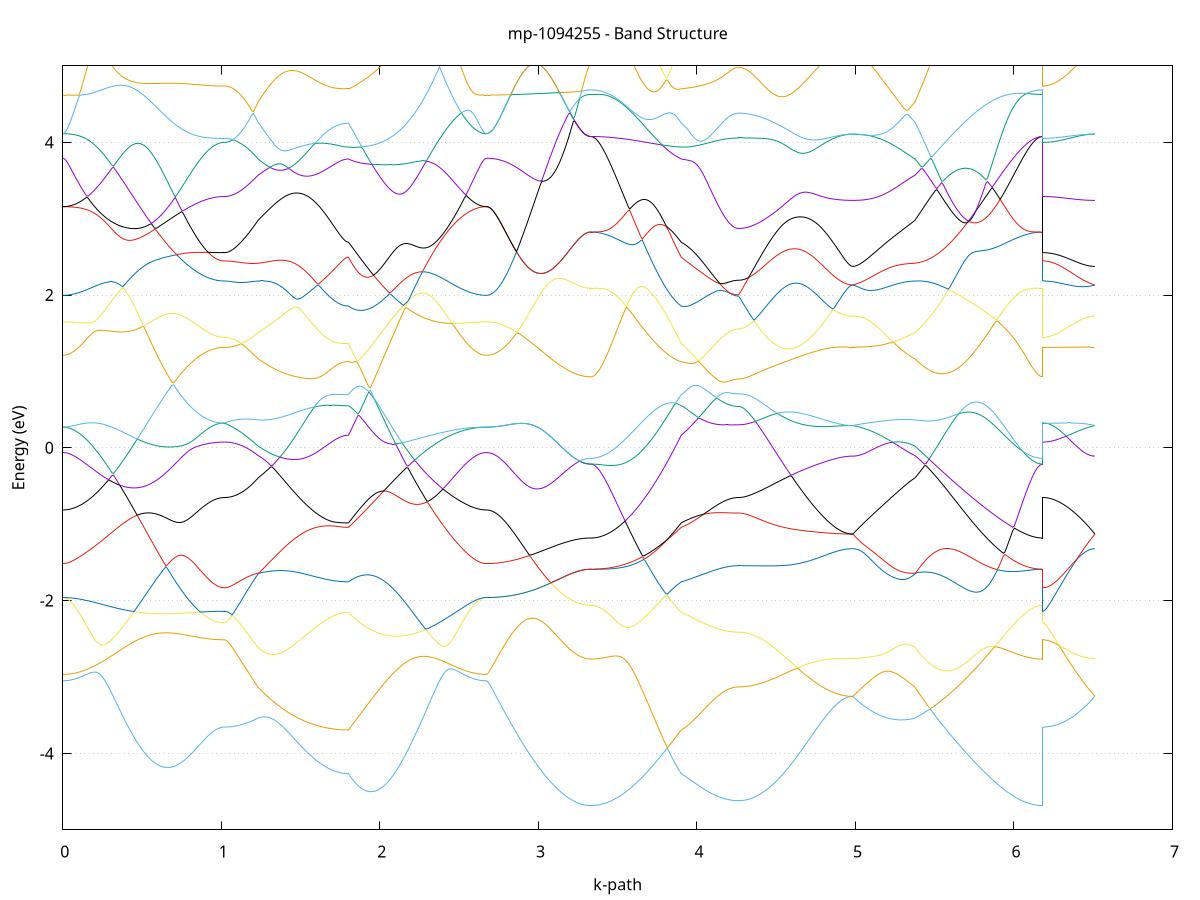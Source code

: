 set title 'mp-1094255 - Band Structure'
set xlabel 'k-path'
set ylabel 'Energy (eV)'
set grid y
set yrange [-5:5]
set terminal png size 800,600
set output 'mp-1094255_bands_gnuplot.png'
plot '-' using 1:2 with lines notitle, '-' using 1:2 with lines notitle, '-' using 1:2 with lines notitle, '-' using 1:2 with lines notitle, '-' using 1:2 with lines notitle, '-' using 1:2 with lines notitle, '-' using 1:2 with lines notitle, '-' using 1:2 with lines notitle, '-' using 1:2 with lines notitle, '-' using 1:2 with lines notitle, '-' using 1:2 with lines notitle, '-' using 1:2 with lines notitle, '-' using 1:2 with lines notitle, '-' using 1:2 with lines notitle, '-' using 1:2 with lines notitle, '-' using 1:2 with lines notitle, '-' using 1:2 with lines notitle, '-' using 1:2 with lines notitle, '-' using 1:2 with lines notitle, '-' using 1:2 with lines notitle, '-' using 1:2 with lines notitle, '-' using 1:2 with lines notitle, '-' using 1:2 with lines notitle, '-' using 1:2 with lines notitle, '-' using 1:2 with lines notitle, '-' using 1:2 with lines notitle, '-' using 1:2 with lines notitle, '-' using 1:2 with lines notitle, '-' using 1:2 with lines notitle, '-' using 1:2 with lines notitle, '-' using 1:2 with lines notitle, '-' using 1:2 with lines notitle, '-' using 1:2 with lines notitle, '-' using 1:2 with lines notitle, '-' using 1:2 with lines notitle, '-' using 1:2 with lines notitle, '-' using 1:2 with lines notitle, '-' using 1:2 with lines notitle, '-' using 1:2 with lines notitle, '-' using 1:2 with lines notitle, '-' using 1:2 with lines notitle, '-' using 1:2 with lines notitle, '-' using 1:2 with lines notitle, '-' using 1:2 with lines notitle, '-' using 1:2 with lines notitle, '-' using 1:2 with lines notitle, '-' using 1:2 with lines notitle, '-' using 1:2 with lines notitle
0.000000 -48.815861
0.009992 -48.815861
0.019983 -48.815861
0.029975 -48.815861
0.039967 -48.815762
0.049959 -48.815661
0.059950 -48.815562
0.069942 -48.815461
0.079934 -48.815261
0.089925 -48.815161
0.099917 -48.814961
0.109909 -48.814761
0.119901 -48.814561
0.129892 -48.814361
0.139884 -48.814062
0.149876 -48.813862
0.159867 -48.813561
0.169859 -48.813261
0.179851 -48.812962
0.189842 -48.812661
0.199834 -48.812362
0.209826 -48.811961
0.219818 -48.811561
0.229809 -48.811262
0.239801 -48.810862
0.249793 -48.810461
0.259784 -48.810061
0.269776 -48.809661
0.279768 -48.809162
0.289760 -48.808761
0.299751 -48.808361
0.309743 -48.807862
0.319735 -48.807461
0.329726 -48.806961
0.339718 -48.806461
0.349710 -48.805961
0.359702 -48.805561
0.369693 -48.805062
0.379685 -48.804561
0.389677 -48.804061
0.399668 -48.803562
0.409660 -48.803061
0.419652 -48.802561
0.429643 -48.802062
0.439635 -48.801561
0.449627 -48.801061
0.459619 -48.800562
0.469610 -48.800061
0.479602 -48.799561
0.489594 -48.799062
0.499585 -48.798561
0.509577 -48.798161
0.519569 -48.797661
0.529561 -48.797162
0.539552 -48.796661
0.549544 -48.796261
0.559536 -48.795761
0.569527 -48.795261
0.579519 -48.794861
0.589511 -48.794461
0.599503 -48.793962
0.609494 -48.793561
0.619486 -48.793161
0.629478 -48.792761
0.639469 -48.792361
0.649461 -48.791961
0.659453 -48.791562
0.669444 -48.791162
0.679436 -48.790761
0.689428 -48.790461
0.699420 -48.790062
0.709411 -48.789761
0.719403 -48.789361
0.729395 -48.789061
0.739386 -48.788761
0.749378 -48.788461
0.759370 -48.788162
0.769362 -48.787861
0.779353 -48.787661
0.789345 -48.787361
0.799337 -48.787161
0.809328 -48.786862
0.819320 -48.786662
0.829312 -48.786462
0.839304 -48.786261
0.849295 -48.786061
0.859287 -48.785861
0.869279 -48.785661
0.879270 -48.785562
0.889262 -48.785362
0.899254 -48.785261
0.909246 -48.785162
0.919237 -48.784962
0.929229 -48.784861
0.939221 -48.784762
0.949212 -48.784661
0.959204 -48.784661
0.969196 -48.784561
0.979187 -48.784561
0.989179 -48.784461
0.999171 -48.784461
1.009163 -48.784461
1.019154 -48.784461
1.019154 -48.784461
1.028805 -48.784461
1.038456 -48.784461
1.048106 -48.784461
1.057757 -48.784461
1.067408 -48.784461
1.077058 -48.784461
1.086709 -48.784461
1.096360 -48.784461
1.106010 -48.784461
1.115661 -48.784461
1.125312 -48.784461
1.134962 -48.784461
1.144613 -48.784461
1.154264 -48.784461
1.163914 -48.784561
1.173565 -48.784561
1.183216 -48.784561
1.192866 -48.784561
1.202517 -48.784561
1.212168 -48.784561
1.221818 -48.784561
1.231469 -48.784561
1.231469 -48.784561
1.241306 -48.784561
1.251142 -48.784661
1.260979 -48.784661
1.270815 -48.784661
1.280652 -48.784661
1.290489 -48.784762
1.300325 -48.784762
1.310162 -48.784861
1.319998 -48.784861
1.329835 -48.784962
1.339671 -48.784962
1.349508 -48.785061
1.359345 -48.785061
1.369181 -48.785162
1.379018 -48.785162
1.388854 -48.785261
1.398691 -48.785362
1.408527 -48.785362
1.418364 -48.785461
1.428201 -48.785562
1.438037 -48.785661
1.447874 -48.785661
1.457710 -48.785761
1.467547 -48.785861
1.477384 -48.785861
1.487220 -48.785961
1.497057 -48.786061
1.506893 -48.786161
1.516730 -48.786161
1.526566 -48.786261
1.536403 -48.786361
1.546240 -48.786462
1.556076 -48.786462
1.565913 -48.786561
1.575749 -48.786662
1.585586 -48.786662
1.595423 -48.786761
1.605259 -48.786862
1.615096 -48.786862
1.624932 -48.786961
1.634769 -48.786961
1.644605 -48.787062
1.654442 -48.787062
1.664279 -48.787161
1.674115 -48.787161
1.683952 -48.787261
1.693788 -48.787261
1.703625 -48.787261
1.713462 -48.787361
1.723298 -48.787361
1.733135 -48.787361
1.742971 -48.787361
1.752808 -48.787461
1.762644 -48.787461
1.772481 -48.787461
1.782318 -48.787461
1.792154 -48.787461
1.801991 -48.787461
1.801991 -48.787461
1.811886 -48.787661
1.821781 -48.787761
1.831676 -48.787962
1.841572 -48.788061
1.851467 -48.788261
1.861362 -48.788461
1.871257 -48.788661
1.881153 -48.788861
1.891048 -48.789061
1.900943 -48.789261
1.910838 -48.789462
1.920734 -48.789761
1.930629 -48.789961
1.940524 -48.790261
1.950419 -48.790461
1.960314 -48.790761
1.970210 -48.791061
1.980105 -48.791362
1.990000 -48.791661
1.999895 -48.791961
2.009791 -48.792261
2.019686 -48.792561
2.029581 -48.792961
2.039476 -48.793261
2.049371 -48.793661
2.059267 -48.794061
2.069162 -48.794461
2.079057 -48.794761
2.088952 -48.795161
2.098848 -48.795561
2.108743 -48.796062
2.118638 -48.796461
2.128533 -48.796861
2.138429 -48.797261
2.148324 -48.797762
2.158219 -48.798161
2.168114 -48.798662
2.178009 -48.799062
2.187905 -48.799561
2.197800 -48.800061
2.207695 -48.800461
2.217590 -48.800961
2.227486 -48.801461
2.237381 -48.801862
2.247276 -48.802361
2.257171 -48.802861
2.267066 -48.803362
2.276962 -48.803861
2.286857 -48.804361
2.296752 -48.804761
2.306647 -48.805262
2.316543 -48.805761
2.326438 -48.806162
2.336333 -48.806661
2.346228 -48.807161
2.356124 -48.807561
2.366019 -48.808062
2.375914 -48.808461
2.385809 -48.808861
2.395704 -48.809362
2.405600 -48.809762
2.415495 -48.810161
2.425390 -48.810561
2.435285 -48.810961
2.445181 -48.811361
2.455076 -48.811661
2.464971 -48.812061
2.474866 -48.812362
2.484762 -48.812762
2.494657 -48.813061
2.504552 -48.813361
2.514447 -48.813661
2.524342 -48.813862
2.534238 -48.814161
2.544133 -48.814361
2.554028 -48.814561
2.563923 -48.814761
2.573819 -48.814961
2.583714 -48.815161
2.593609 -48.815362
2.603504 -48.815461
2.613399 -48.815562
2.623295 -48.815661
2.633190 -48.815762
2.643085 -48.815861
2.652980 -48.815861
2.662876 -48.815861
2.672771 -48.815861
2.672771 -48.815861
2.682738 -48.815861
2.692706 -48.815861
2.702673 -48.815762
2.712640 -48.815661
2.722608 -48.815562
2.732575 -48.815461
2.742543 -48.815261
2.752510 -48.815061
2.762477 -48.814861
2.772445 -48.814561
2.782412 -48.814262
2.792379 -48.813961
2.802347 -48.813661
2.812314 -48.813361
2.822282 -48.812962
2.832249 -48.812562
2.842216 -48.812161
2.852184 -48.811661
2.862151 -48.811262
2.872118 -48.810761
2.882086 -48.810261
2.892053 -48.809661
2.902021 -48.809162
2.911988 -48.808561
2.921955 -48.808062
2.931923 -48.807461
2.941890 -48.806861
2.951858 -48.806162
2.961825 -48.805561
2.971792 -48.804862
2.981760 -48.804261
2.991727 -48.803562
3.001694 -48.802861
3.011662 -48.802161
3.021629 -48.801461
3.031597 -48.800762
3.041564 -48.800061
3.051531 -48.799361
3.061499 -48.798662
3.071466 -48.797961
3.081434 -48.797261
3.091401 -48.796561
3.101368 -48.795862
3.111336 -48.795161
3.121303 -48.794461
3.131270 -48.793861
3.141238 -48.793161
3.151205 -48.792561
3.161173 -48.791961
3.171140 -48.791362
3.181107 -48.790761
3.191075 -48.790161
3.201042 -48.789662
3.211009 -48.789161
3.220977 -48.788761
3.230944 -48.788261
3.240912 -48.787861
3.250879 -48.787561
3.260846 -48.787261
3.270814 -48.786961
3.280781 -48.786662
3.290749 -48.786462
3.300716 -48.786361
3.310683 -48.786261
3.320651 -48.786161
3.330618 -48.786161
3.330618 -48.786161
3.340455 -48.786161
3.350291 -48.786161
3.360128 -48.786161
3.369964 -48.786161
3.379801 -48.786161
3.389638 -48.786161
3.399474 -48.786061
3.409311 -48.786061
3.419147 -48.786061
3.428984 -48.786061
3.438820 -48.786061
3.448657 -48.786061
3.458494 -48.786061
3.468330 -48.786061
3.478167 -48.786061
3.488003 -48.786061
3.497840 -48.786061
3.507677 -48.786061
3.517513 -48.785961
3.527350 -48.785961
3.537186 -48.785961
3.547023 -48.785961
3.556859 -48.785961
3.566696 -48.785961
3.576533 -48.785961
3.586369 -48.785961
3.596206 -48.785961
3.606042 -48.785961
3.615879 -48.785961
3.625715 -48.785961
3.635552 -48.785961
3.645389 -48.785961
3.655225 -48.785961
3.665062 -48.785961
3.674898 -48.785961
3.684735 -48.785961
3.694572 -48.786061
3.704408 -48.786061
3.714245 -48.786061
3.724081 -48.786061
3.733918 -48.786161
3.743754 -48.786161
3.753591 -48.786161
3.763428 -48.786261
3.773264 -48.786261
3.783101 -48.786361
3.792937 -48.786462
3.802774 -48.786462
3.812611 -48.786561
3.822447 -48.786662
3.832284 -48.786761
3.842120 -48.786761
3.851957 -48.786862
3.861793 -48.786961
3.871630 -48.787062
3.881467 -48.787261
3.891303 -48.787361
3.901140 -48.787461
3.901140 -48.787461
3.910912 -48.787561
3.920684 -48.787561
3.930456 -48.787661
3.940228 -48.787761
3.950000 -48.787861
3.959772 -48.787962
3.969544 -48.788061
3.979316 -48.788162
3.989088 -48.788261
3.998860 -48.788362
4.008632 -48.788461
4.018404 -48.788562
4.028176 -48.788761
4.037948 -48.788861
4.047720 -48.788961
4.057492 -48.789061
4.067264 -48.789161
4.077036 -48.789261
4.086808 -48.789462
4.096581 -48.789561
4.106353 -48.789662
4.116125 -48.789761
4.125897 -48.789862
4.135669 -48.789961
4.145441 -48.789961
4.155213 -48.790062
4.164985 -48.790161
4.174757 -48.790261
4.184529 -48.790261
4.194301 -48.790361
4.204073 -48.790361
4.213845 -48.790461
4.223617 -48.790461
4.233389 -48.790461
4.243161 -48.790461
4.252933 -48.790561
4.262705 -48.790561
4.262705 -48.790561
4.272577 -48.790561
4.282449 -48.790561
4.292321 -48.790461
4.302193 -48.790461
4.312065 -48.790461
4.321937 -48.790461
4.331809 -48.790361
4.341681 -48.790361
4.351553 -48.790261
4.361424 -48.790261
4.371296 -48.790161
4.381168 -48.790161
4.391040 -48.790062
4.400912 -48.789961
4.410784 -48.789961
4.420656 -48.789862
4.430528 -48.789761
4.440400 -48.789662
4.450272 -48.789561
4.460144 -48.789462
4.470016 -48.789361
4.479888 -48.789261
4.489760 -48.789161
4.499631 -48.789061
4.509503 -48.788961
4.519375 -48.788861
4.529247 -48.788761
4.539119 -48.788562
4.548991 -48.788461
4.558863 -48.788362
4.568735 -48.788261
4.578607 -48.788061
4.588479 -48.787962
4.598351 -48.787861
4.608223 -48.787761
4.618095 -48.787561
4.627967 -48.787461
4.637839 -48.787361
4.647710 -48.787161
4.657582 -48.787062
4.667454 -48.786961
4.677326 -48.786761
4.687198 -48.786662
4.697070 -48.786561
4.706942 -48.786462
4.716814 -48.786261
4.726686 -48.786161
4.736558 -48.786061
4.746430 -48.785961
4.756302 -48.785861
4.766174 -48.785761
4.776046 -48.785661
4.785917 -48.785562
4.795789 -48.785461
4.805661 -48.785362
4.815533 -48.785261
4.825405 -48.785162
4.835277 -48.785061
4.845149 -48.784962
4.855021 -48.784962
4.864893 -48.784861
4.874765 -48.784762
4.884637 -48.784762
4.894509 -48.784661
4.904381 -48.784661
4.914253 -48.784561
4.924124 -48.784561
4.933996 -48.784461
4.943868 -48.784461
4.953740 -48.784461
4.963612 -48.784461
4.973484 -48.784461
4.983356 -48.784461
4.983356 -48.784461
4.993143 -48.784461
5.002931 -48.784461
5.012718 -48.784461
5.022506 -48.784461
5.032293 -48.784461
5.042080 -48.784461
5.051868 -48.784461
5.061655 -48.784461
5.071442 -48.784461
5.081230 -48.784461
5.091017 -48.784461
5.100805 -48.784461
5.110592 -48.784561
5.120379 -48.784561
5.130167 -48.784561
5.139954 -48.784561
5.149741 -48.784561
5.159529 -48.784561
5.169316 -48.784561
5.179104 -48.784561
5.188891 -48.784561
5.198678 -48.784561
5.208466 -48.784561
5.218253 -48.784561
5.228040 -48.784561
5.237828 -48.784561
5.247615 -48.784561
5.257402 -48.784561
5.267190 -48.784561
5.276977 -48.784561
5.286765 -48.784561
5.296552 -48.784561
5.306339 -48.784561
5.316127 -48.784561
5.325914 -48.784561
5.335701 -48.784561
5.345489 -48.784561
5.355276 -48.784561
5.365064 -48.784561
5.374851 -48.784561
5.374851 -48.784561
5.384812 -48.784561
5.394773 -48.784661
5.404734 -48.784661
5.414695 -48.784661
5.424656 -48.784661
5.434617 -48.784661
5.444578 -48.784661
5.454539 -48.784762
5.464500 -48.784762
5.474461 -48.784762
5.484422 -48.784762
5.494383 -48.784762
5.504344 -48.784861
5.514305 -48.784861
5.524266 -48.784861
5.534227 -48.784861
5.544188 -48.784962
5.554149 -48.784962
5.564110 -48.784962
5.574071 -48.784962
5.584032 -48.784962
5.593993 -48.785061
5.603954 -48.785061
5.613915 -48.785061
5.623876 -48.785162
5.633837 -48.785162
5.643798 -48.785162
5.653758 -48.785162
5.663719 -48.785261
5.673680 -48.785261
5.683641 -48.785261
5.693602 -48.785261
5.703563 -48.785362
5.713524 -48.785362
5.723485 -48.785362
5.733446 -48.785362
5.743407 -48.785461
5.753368 -48.785461
5.763329 -48.785461
5.773290 -48.785461
5.783251 -48.785562
5.793212 -48.785562
5.803173 -48.785562
5.813134 -48.785562
5.823095 -48.785661
5.833056 -48.785661
5.843017 -48.785661
5.852978 -48.785661
5.862939 -48.785761
5.872900 -48.785761
5.882861 -48.785761
5.892822 -48.785761
5.902783 -48.785761
5.912744 -48.785861
5.922705 -48.785861
5.932666 -48.785861
5.942627 -48.785861
5.952588 -48.785861
5.962549 -48.785961
5.972510 -48.785961
5.982471 -48.785961
5.992432 -48.785961
6.002393 -48.785961
6.012354 -48.785961
6.022315 -48.786061
6.032276 -48.786061
6.042237 -48.786061
6.052198 -48.786061
6.062159 -48.786061
6.072120 -48.786061
6.082081 -48.786061
6.092042 -48.786061
6.102003 -48.786061
6.111964 -48.786061
6.121925 -48.786161
6.131886 -48.786161
6.141847 -48.786161
6.151808 -48.786161
6.161769 -48.786161
6.171730 -48.786161
6.181691 -48.786161
6.181691 -48.784461
6.191658 -48.784461
6.201625 -48.784461
6.211593 -48.784461
6.221560 -48.784461
6.231527 -48.784461
6.241495 -48.784461
6.251462 -48.784461
6.261430 -48.784461
6.271397 -48.784461
6.281364 -48.784461
6.291332 -48.784461
6.301299 -48.784461
6.311267 -48.784461
6.321234 -48.784461
6.331201 -48.784461
6.341169 -48.784461
6.351136 -48.784461
6.361103 -48.784461
6.371071 -48.784461
6.381038 -48.784461
6.391006 -48.784461
6.400973 -48.784461
6.410940 -48.784461
6.420908 -48.784461
6.430875 -48.784461
6.440842 -48.784461
6.450810 -48.784461
6.460777 -48.784461
6.470745 -48.784461
6.480712 -48.784461
6.490679 -48.784461
6.500647 -48.784461
6.510614 -48.784461
e
0.000000 -48.666362
0.009992 -48.666362
0.019983 -48.666362
0.029975 -48.666362
0.039967 -48.666261
0.049959 -48.666162
0.059950 -48.666061
0.069942 -48.665962
0.079934 -48.665861
0.089925 -48.665761
0.099917 -48.665561
0.109909 -48.665361
0.119901 -48.665161
0.129892 -48.664961
0.139884 -48.664761
0.149876 -48.664561
0.159867 -48.664261
0.169859 -48.663961
0.179851 -48.663761
0.189842 -48.663461
0.199834 -48.663061
0.209826 -48.662761
0.219818 -48.662361
0.229809 -48.662062
0.239801 -48.661662
0.249793 -48.661261
0.259784 -48.660861
0.269776 -48.660461
0.279768 -48.659962
0.289760 -48.659561
0.299751 -48.659061
0.309743 -48.658561
0.319735 -48.658061
0.329726 -48.657561
0.339718 -48.657061
0.349710 -48.656561
0.359702 -48.655961
0.369693 -48.655361
0.379685 -48.654861
0.389677 -48.654261
0.399668 -48.653661
0.409660 -48.653061
0.419652 -48.652462
0.429643 -48.651861
0.439635 -48.651162
0.449627 -48.650561
0.459619 -48.649862
0.469610 -48.649262
0.479602 -48.648561
0.489594 -48.647962
0.499585 -48.647261
0.509577 -48.646561
0.519569 -48.645861
0.529561 -48.645162
0.539552 -48.644461
0.549544 -48.643761
0.559536 -48.643161
0.569527 -48.642461
0.579519 -48.641762
0.589511 -48.641061
0.599503 -48.640361
0.609494 -48.639661
0.619486 -48.638962
0.629478 -48.638261
0.639469 -48.637561
0.649461 -48.636961
0.659453 -48.636261
0.669444 -48.635661
0.679436 -48.634961
0.689428 -48.634361
0.699420 -48.633661
0.709411 -48.633061
0.719403 -48.632461
0.729395 -48.631861
0.739386 -48.631262
0.749378 -48.630661
0.759370 -48.630161
0.769362 -48.629562
0.779353 -48.629061
0.789345 -48.628561
0.799337 -48.628062
0.809328 -48.627561
0.819320 -48.627061
0.829312 -48.626661
0.839304 -48.626161
0.849295 -48.625761
0.859287 -48.625462
0.869279 -48.625062
0.879270 -48.624661
0.889262 -48.624361
0.899254 -48.624061
0.909246 -48.623762
0.919237 -48.623562
0.929229 -48.623362
0.939221 -48.623061
0.949212 -48.622961
0.959204 -48.622761
0.969196 -48.622661
0.979187 -48.622561
0.989179 -48.622462
0.999171 -48.622361
1.009163 -48.622361
1.019154 -48.622361
1.019154 -48.622262
1.028805 -48.622262
1.038456 -48.622262
1.048106 -48.622262
1.057757 -48.622361
1.067408 -48.622462
1.077058 -48.622661
1.086709 -48.622861
1.096360 -48.623162
1.106010 -48.623461
1.115661 -48.623762
1.125312 -48.624061
1.134962 -48.624461
1.144613 -48.624862
1.154264 -48.625361
1.163914 -48.625761
1.173565 -48.626261
1.183216 -48.626762
1.192866 -48.627361
1.202517 -48.627961
1.212168 -48.628561
1.221818 -48.629161
1.231469 -48.629861
1.231469 -48.629861
1.241306 -48.630361
1.251142 -48.630862
1.260979 -48.631361
1.270815 -48.631861
1.280652 -48.632261
1.290489 -48.632762
1.300325 -48.633261
1.310162 -48.633661
1.319998 -48.634161
1.329835 -48.634561
1.339671 -48.635061
1.349508 -48.635461
1.359345 -48.635962
1.369181 -48.636361
1.379018 -48.636761
1.388854 -48.637161
1.398691 -48.637662
1.408527 -48.638061
1.418364 -48.638461
1.428201 -48.638861
1.438037 -48.639162
1.447874 -48.639561
1.457710 -48.639961
1.467547 -48.640262
1.477384 -48.640662
1.487220 -48.640961
1.497057 -48.641361
1.506893 -48.641661
1.516730 -48.641962
1.526566 -48.642261
1.536403 -48.642561
1.546240 -48.642861
1.556076 -48.643161
1.565913 -48.643462
1.575749 -48.643662
1.585586 -48.643961
1.595423 -48.644161
1.605259 -48.644361
1.615096 -48.644661
1.624932 -48.644861
1.634769 -48.645061
1.644605 -48.645261
1.654442 -48.645361
1.664279 -48.645561
1.674115 -48.645761
1.683952 -48.645861
1.693788 -48.645961
1.703625 -48.646161
1.713462 -48.646262
1.723298 -48.646361
1.733135 -48.646462
1.742971 -48.646462
1.752808 -48.646561
1.762644 -48.646561
1.772481 -48.646662
1.782318 -48.646662
1.792154 -48.646662
1.801991 -48.646662
1.801991 -48.646662
1.811886 -48.645162
1.821781 -48.643662
1.831676 -48.642162
1.841572 -48.640662
1.851467 -48.639061
1.861362 -48.637561
1.871257 -48.635962
1.881153 -48.634361
1.891048 -48.632861
1.900943 -48.631262
1.910838 -48.629661
1.920734 -48.628062
1.930629 -48.626562
1.940524 -48.624961
1.950419 -48.623362
1.960314 -48.621761
1.970210 -48.620162
1.980105 -48.621361
1.990000 -48.622661
1.999895 -48.623962
2.009791 -48.625161
2.019686 -48.626461
2.029581 -48.627661
2.039476 -48.628861
2.049371 -48.630061
2.059267 -48.631262
2.069162 -48.632362
2.079057 -48.633561
2.088952 -48.634661
2.098848 -48.635762
2.108743 -48.636861
2.118638 -48.637961
2.128533 -48.638962
2.138429 -48.639961
2.148324 -48.641061
2.158219 -48.642061
2.168114 -48.642961
2.178009 -48.643961
2.187905 -48.644861
2.197800 -48.645761
2.207695 -48.646662
2.217590 -48.647562
2.227486 -48.648461
2.237381 -48.649262
2.247276 -48.650061
2.257171 -48.650861
2.267066 -48.651661
2.276962 -48.652361
2.286857 -48.653061
2.296752 -48.653861
2.306647 -48.654461
2.316543 -48.655161
2.326438 -48.655761
2.336333 -48.656461
2.346228 -48.657061
2.356124 -48.657661
2.366019 -48.658161
2.375914 -48.658761
2.385809 -48.659261
2.395704 -48.659762
2.405600 -48.660261
2.415495 -48.660661
2.425390 -48.661161
2.435285 -48.661561
2.445181 -48.661961
2.455076 -48.662361
2.464971 -48.662761
2.474866 -48.663061
2.484762 -48.663362
2.494657 -48.663761
2.504552 -48.663961
2.514447 -48.664261
2.524342 -48.664561
2.534238 -48.664761
2.544133 -48.665062
2.554028 -48.665261
2.563923 -48.665361
2.573819 -48.665561
2.583714 -48.665761
2.593609 -48.665861
2.603504 -48.665962
2.613399 -48.666162
2.623295 -48.666162
2.633190 -48.666261
2.643085 -48.666362
2.652980 -48.666362
2.662876 -48.666362
2.672771 -48.666362
2.672771 -48.666362
2.682738 -48.666461
2.692706 -48.666461
2.702673 -48.666562
2.712640 -48.666661
2.722608 -48.666761
2.732575 -48.666861
2.742543 -48.667061
2.752510 -48.667261
2.762477 -48.667462
2.772445 -48.667761
2.782412 -48.668062
2.792379 -48.668361
2.802347 -48.668661
2.812314 -48.669061
2.822282 -48.669461
2.832249 -48.669861
2.842216 -48.670261
2.852184 -48.670761
2.862151 -48.671161
2.872118 -48.671661
2.882086 -48.672162
2.892053 -48.672762
2.902021 -48.673261
2.911988 -48.673862
2.921955 -48.674461
2.931923 -48.675061
2.941890 -48.675661
2.951858 -48.676361
2.961825 -48.676961
2.971792 -48.677661
2.981760 -48.678362
2.991727 -48.678961
3.001694 -48.679662
3.011662 -48.680361
3.021629 -48.681162
3.031597 -48.681861
3.041564 -48.682561
3.051531 -48.683262
3.061499 -48.683961
3.071466 -48.684762
3.081434 -48.685461
3.091401 -48.686161
3.101368 -48.686861
3.111336 -48.687562
3.121303 -48.688261
3.131270 -48.688862
3.141238 -48.689561
3.151205 -48.690261
3.161173 -48.690861
3.171140 -48.691461
3.181107 -48.692062
3.191075 -48.692561
3.201042 -48.693161
3.211009 -48.693661
3.220977 -48.694061
3.230944 -48.694561
3.240912 -48.694961
3.250879 -48.695262
3.260846 -48.695661
3.270814 -48.695861
3.280781 -48.696161
3.290749 -48.696362
3.300716 -48.696562
3.310683 -48.696661
3.320651 -48.696661
3.330618 -48.696762
3.330618 -48.696762
3.340455 -48.696661
3.350291 -48.696661
3.360128 -48.696562
3.369964 -48.696461
3.379801 -48.696261
3.389638 -48.696061
3.399474 -48.695861
3.409311 -48.695661
3.419147 -48.695361
3.428984 -48.695062
3.438820 -48.694661
3.448657 -48.694261
3.458494 -48.693861
3.468330 -48.693461
3.478167 -48.692961
3.488003 -48.692462
3.497840 -48.691862
3.507677 -48.691261
3.517513 -48.690661
3.527350 -48.690061
3.537186 -48.689361
3.547023 -48.688661
3.556859 -48.687962
3.566696 -48.687161
3.576533 -48.686361
3.586369 -48.685561
3.596206 -48.684661
3.606042 -48.683861
3.615879 -48.682862
3.625715 -48.681961
3.635552 -48.680961
3.645389 -48.680062
3.655225 -48.678961
3.665062 -48.677961
3.674898 -48.676862
3.684735 -48.675762
3.694572 -48.674661
3.704408 -48.673561
3.714245 -48.672362
3.724081 -48.671261
3.733918 -48.669961
3.743754 -48.668761
3.753591 -48.667561
3.763428 -48.666261
3.773264 -48.664961
3.783101 -48.663661
3.792937 -48.662361
3.802774 -48.660961
3.812611 -48.659661
3.822447 -48.658262
3.832284 -48.656861
3.842120 -48.655462
3.851957 -48.654061
3.861793 -48.652561
3.871630 -48.651162
3.881467 -48.649662
3.891303 -48.648162
3.901140 -48.646662
3.901140 -48.646662
3.910912 -48.646062
3.920684 -48.645461
3.930456 -48.644762
3.940228 -48.644161
3.950000 -48.643462
3.959772 -48.642861
3.969544 -48.642162
3.979316 -48.641461
3.989088 -48.640761
3.998860 -48.640062
4.008632 -48.639361
4.018404 -48.638661
4.028176 -48.637961
4.037948 -48.637262
4.047720 -48.636561
4.057492 -48.635861
4.067264 -48.635161
4.077036 -48.634361
4.086808 -48.633661
4.096581 -48.632962
4.106353 -48.632261
4.116125 -48.631561
4.125897 -48.630862
4.135669 -48.630161
4.145441 -48.629461
4.155213 -48.628761
4.164985 -48.628062
4.174757 -48.627361
4.184529 -48.626762
4.194301 -48.626161
4.204073 -48.625462
4.213845 -48.624961
4.223617 -48.624361
4.233389 -48.623962
4.243161 -48.623562
4.252933 -48.623362
4.262705 -48.623261
4.262705 -48.623261
4.272577 -48.623261
4.282449 -48.623261
4.292321 -48.623261
4.302193 -48.623261
4.312065 -48.623261
4.321937 -48.623162
4.331809 -48.623162
4.341681 -48.623162
4.351553 -48.623162
4.361424 -48.623162
4.371296 -48.623162
4.381168 -48.623162
4.391040 -48.623162
4.400912 -48.623162
4.410784 -48.623162
4.420656 -48.623061
4.430528 -48.623061
4.440400 -48.623061
4.450272 -48.623061
4.460144 -48.623061
4.470016 -48.623061
4.479888 -48.623061
4.489760 -48.622961
4.499631 -48.622961
4.509503 -48.622961
4.519375 -48.622961
4.529247 -48.622961
4.539119 -48.622861
4.548991 -48.622861
4.558863 -48.622861
4.568735 -48.622861
4.578607 -48.622861
4.588479 -48.622761
4.598351 -48.622761
4.608223 -48.622761
4.618095 -48.622761
4.627967 -48.622661
4.637839 -48.622661
4.647710 -48.622661
4.657582 -48.622661
4.667454 -48.622661
4.677326 -48.622561
4.687198 -48.622561
4.697070 -48.622561
4.706942 -48.622561
4.716814 -48.622462
4.726686 -48.622462
4.736558 -48.622462
4.746430 -48.622462
4.756302 -48.622462
4.766174 -48.622462
4.776046 -48.622361
4.785917 -48.622361
4.795789 -48.622361
4.805661 -48.622361
4.815533 -48.622361
4.825405 -48.622361
4.835277 -48.622262
4.845149 -48.622262
4.855021 -48.622262
4.864893 -48.622262
4.874765 -48.622262
4.884637 -48.622262
4.894509 -48.622262
4.904381 -48.622262
4.914253 -48.622262
4.924124 -48.622262
4.933996 -48.622262
4.943868 -48.622161
4.953740 -48.622161
4.963612 -48.622161
4.973484 -48.622161
4.983356 -48.622161
4.983356 -48.622161
4.993143 -48.622161
5.002931 -48.622262
5.012718 -48.622262
5.022506 -48.622262
5.032293 -48.622262
5.042080 -48.622361
5.051868 -48.622361
5.061655 -48.622462
5.071442 -48.622561
5.081230 -48.622661
5.091017 -48.622761
5.100805 -48.622861
5.110592 -48.622961
5.120379 -48.623061
5.130167 -48.623162
5.139954 -48.623362
5.149741 -48.623461
5.159529 -48.623661
5.169316 -48.623861
5.179104 -48.624061
5.188891 -48.624261
5.198678 -48.624461
5.208466 -48.624661
5.218253 -48.624862
5.228040 -48.625161
5.237828 -48.625361
5.247615 -48.625661
5.257402 -48.625961
5.267190 -48.626161
5.276977 -48.626461
5.286765 -48.626762
5.296552 -48.627061
5.306339 -48.627461
5.316127 -48.627761
5.325914 -48.628062
5.335701 -48.628462
5.345489 -48.628761
5.355276 -48.629161
5.365064 -48.629461
5.374851 -48.629861
5.374851 -48.629861
5.384812 -48.630561
5.394773 -48.631361
5.404734 -48.632061
5.414695 -48.632861
5.424656 -48.633761
5.434617 -48.634561
5.444578 -48.635461
5.454539 -48.636361
5.464500 -48.637262
5.474461 -48.638161
5.484422 -48.639162
5.494383 -48.640161
5.504344 -48.641061
5.514305 -48.642162
5.524266 -48.643161
5.534227 -48.644161
5.544188 -48.645261
5.554149 -48.646262
5.564110 -48.647361
5.574071 -48.648461
5.584032 -48.649561
5.593993 -48.650661
5.603954 -48.651861
5.613915 -48.652961
5.623876 -48.654061
5.633837 -48.655161
5.643798 -48.656361
5.653758 -48.657461
5.663719 -48.658662
5.673680 -48.659762
5.683641 -48.660961
5.693602 -48.662062
5.703563 -48.663261
5.713524 -48.664361
5.723485 -48.665461
5.733446 -48.666562
5.743407 -48.667761
5.753368 -48.668861
5.763329 -48.669961
5.773290 -48.671062
5.783251 -48.672162
5.793212 -48.673161
5.803173 -48.674262
5.813134 -48.675261
5.823095 -48.676261
5.833056 -48.677361
5.843017 -48.678362
5.852978 -48.679261
5.862939 -48.680262
5.872900 -48.681162
5.882861 -48.682061
5.892822 -48.682961
5.902783 -48.683861
5.912744 -48.684762
5.922705 -48.685561
5.932666 -48.686361
5.942627 -48.687161
5.952588 -48.687861
5.962549 -48.688561
5.972510 -48.689262
5.982471 -48.689961
5.992432 -48.690562
6.002393 -48.691261
6.012354 -48.691761
6.022315 -48.692361
6.032276 -48.692861
6.042237 -48.693362
6.052198 -48.693861
6.062159 -48.694261
6.072120 -48.694661
6.082081 -48.694961
6.092042 -48.695361
6.102003 -48.695661
6.111964 -48.695861
6.121925 -48.696061
6.131886 -48.696261
6.141847 -48.696461
6.151808 -48.696562
6.161769 -48.696661
6.171730 -48.696661
6.181691 -48.696762
6.181691 -48.622361
6.191658 -48.622361
6.201625 -48.622361
6.211593 -48.622262
6.221560 -48.622361
6.231527 -48.622262
6.241495 -48.622262
6.251462 -48.622262
6.261430 -48.622262
6.271397 -48.622262
6.281364 -48.622262
6.291332 -48.622262
6.301299 -48.622262
6.311267 -48.622262
6.321234 -48.622262
6.331201 -48.622262
6.341169 -48.622262
6.351136 -48.622262
6.361103 -48.622262
6.371071 -48.622262
6.381038 -48.622262
6.391006 -48.622262
6.400973 -48.622262
6.410940 -48.622262
6.420908 -48.622262
6.430875 -48.622262
6.440842 -48.622262
6.450810 -48.622262
6.460777 -48.622262
6.470745 -48.622262
6.480712 -48.622262
6.490679 -48.622262
6.500647 -48.622262
6.510614 -48.622161
e
0.000000 -48.549961
0.009992 -48.549961
0.019983 -48.549961
0.029975 -48.550061
0.039967 -48.550162
0.049959 -48.550362
0.059950 -48.550562
0.069942 -48.550762
0.079934 -48.551061
0.089925 -48.551361
0.099917 -48.551662
0.109909 -48.551961
0.119901 -48.552361
0.129892 -48.552861
0.139884 -48.553261
0.149876 -48.553762
0.159867 -48.554261
0.169859 -48.554761
0.179851 -48.555361
0.189842 -48.555961
0.199834 -48.556661
0.209826 -48.557261
0.219818 -48.557961
0.229809 -48.558661
0.239801 -48.559461
0.249793 -48.560161
0.259784 -48.560961
0.269776 -48.561761
0.279768 -48.562661
0.289760 -48.563461
0.299751 -48.564361
0.309743 -48.565261
0.319735 -48.566161
0.329726 -48.567161
0.339718 -48.568061
0.349710 -48.569061
0.359702 -48.570062
0.369693 -48.571061
0.379685 -48.572061
0.389677 -48.573161
0.399668 -48.574161
0.409660 -48.575261
0.419652 -48.576262
0.429643 -48.577361
0.439635 -48.578461
0.449627 -48.579561
0.459619 -48.580661
0.469610 -48.581761
0.479602 -48.582861
0.489594 -48.583962
0.499585 -48.585062
0.509577 -48.586161
0.519569 -48.587261
0.529561 -48.588462
0.539552 -48.589561
0.549544 -48.590661
0.559536 -48.591761
0.569527 -48.592861
0.579519 -48.593861
0.589511 -48.594961
0.599503 -48.596061
0.609494 -48.597161
0.619486 -48.598161
0.629478 -48.599162
0.639469 -48.600261
0.649461 -48.601261
0.659453 -48.602261
0.669444 -48.603261
0.679436 -48.604161
0.689428 -48.605162
0.699420 -48.606061
0.709411 -48.606961
0.719403 -48.607861
0.729395 -48.608761
0.739386 -48.609561
0.749378 -48.610461
0.759370 -48.611261
0.769362 -48.611961
0.779353 -48.612761
0.789345 -48.613461
0.799337 -48.614162
0.809328 -48.614861
0.819320 -48.615561
0.829312 -48.616161
0.839304 -48.616761
0.849295 -48.617261
0.859287 -48.617861
0.869279 -48.618361
0.879270 -48.618862
0.889262 -48.619262
0.899254 -48.619661
0.909246 -48.620061
0.919237 -48.620362
0.929229 -48.620762
0.939221 -48.621061
0.949212 -48.621261
0.959204 -48.621461
0.969196 -48.621662
0.979187 -48.621862
0.989179 -48.621961
0.999171 -48.622062
1.009163 -48.622062
1.019154 -48.622062
1.019154 -48.622062
1.028805 -48.622062
1.038456 -48.622161
1.048106 -48.622161
1.057757 -48.622062
1.067408 -48.621961
1.077058 -48.621761
1.086709 -48.621561
1.096360 -48.621261
1.106010 -48.621061
1.115661 -48.620762
1.125312 -48.620461
1.134962 -48.620061
1.144613 -48.619661
1.154264 -48.619262
1.163914 -48.618862
1.173565 -48.618361
1.183216 -48.617861
1.192866 -48.617261
1.202517 -48.616761
1.212168 -48.616161
1.221818 -48.615561
1.231469 -48.614961
1.231469 -48.614961
1.241306 -48.614461
1.251142 -48.613961
1.260979 -48.613561
1.270815 -48.613062
1.280652 -48.612561
1.290489 -48.612161
1.300325 -48.611661
1.310162 -48.611162
1.319998 -48.610761
1.329835 -48.610262
1.339671 -48.609862
1.349508 -48.609361
1.359345 -48.608961
1.369181 -48.608461
1.379018 -48.608061
1.388854 -48.607661
1.398691 -48.607161
1.408527 -48.606761
1.418364 -48.606361
1.428201 -48.605961
1.438037 -48.605562
1.447874 -48.605162
1.457710 -48.604761
1.467547 -48.604361
1.477384 -48.603961
1.487220 -48.603662
1.497057 -48.603261
1.506893 -48.602961
1.516730 -48.602562
1.526566 -48.602261
1.536403 -48.601962
1.546240 -48.601661
1.556076 -48.601361
1.565913 -48.601062
1.575749 -48.600761
1.585586 -48.600462
1.595423 -48.600261
1.605259 -48.599961
1.615096 -48.599761
1.624932 -48.599461
1.634769 -48.599261
1.644605 -48.599061
1.654442 -48.598861
1.664279 -48.598661
1.674115 -48.598561
1.683952 -48.598361
1.693788 -48.598161
1.703625 -48.598062
1.713462 -48.597961
1.723298 -48.597862
1.733135 -48.597761
1.742971 -48.597662
1.752808 -48.597561
1.762644 -48.597561
1.772481 -48.597462
1.782318 -48.597462
1.792154 -48.597462
1.801991 -48.597462
1.801991 -48.597462
1.811886 -48.598761
1.821781 -48.600161
1.831676 -48.601461
1.841572 -48.602861
1.851467 -48.604161
1.861362 -48.605562
1.871257 -48.606862
1.881153 -48.608261
1.891048 -48.609561
1.900943 -48.610961
1.910838 -48.612261
1.920734 -48.613561
1.930629 -48.614861
1.940524 -48.616262
1.950419 -48.617562
1.960314 -48.618862
1.970210 -48.620162
1.980105 -48.618561
1.990000 -48.617061
1.999895 -48.615461
2.009791 -48.613861
2.019686 -48.612361
2.029581 -48.610761
2.039476 -48.609161
2.049371 -48.607661
2.059267 -48.606061
2.069162 -48.604561
2.079057 -48.603061
2.088952 -48.601561
2.098848 -48.600061
2.108743 -48.598561
2.118638 -48.597061
2.128533 -48.595561
2.138429 -48.594161
2.148324 -48.592661
2.158219 -48.591262
2.168114 -48.589861
2.178009 -48.588462
2.187905 -48.587061
2.197800 -48.585662
2.207695 -48.584361
2.217590 -48.583061
2.227486 -48.581661
2.237381 -48.580361
2.247276 -48.579161
2.257171 -48.577861
2.267066 -48.576662
2.276962 -48.575461
2.286857 -48.574261
2.296752 -48.573062
2.306647 -48.571962
2.316543 -48.570861
2.326438 -48.569761
2.336333 -48.568661
2.346228 -48.567661
2.356124 -48.566661
2.366019 -48.565661
2.375914 -48.564661
2.385809 -48.563761
2.395704 -48.562861
2.405600 -48.561961
2.415495 -48.561062
2.425390 -48.560261
2.435285 -48.559461
2.445181 -48.558761
2.455076 -48.557961
2.464971 -48.557261
2.474866 -48.556661
2.484762 -48.555961
2.494657 -48.555361
2.504552 -48.554761
2.514447 -48.554261
2.524342 -48.553762
2.534238 -48.553261
2.544133 -48.552761
2.554028 -48.552361
2.563923 -48.551961
2.573819 -48.551662
2.583714 -48.551261
2.593609 -48.551061
2.603504 -48.550762
2.613399 -48.550562
2.623295 -48.550362
2.633190 -48.550162
2.643085 -48.550061
2.652980 -48.549961
2.662876 -48.549961
2.672771 -48.549961
2.672771 -48.549961
2.682738 -48.549961
2.692706 -48.549961
2.702673 -48.549961
2.712640 -48.549961
2.722608 -48.549961
2.732575 -48.549961
2.742543 -48.549961
2.752510 -48.549961
2.762477 -48.549961
2.772445 -48.549961
2.782412 -48.549961
2.792379 -48.549961
2.802347 -48.549961
2.812314 -48.549961
2.822282 -48.549961
2.832249 -48.549961
2.842216 -48.549961
2.852184 -48.549961
2.862151 -48.549961
2.872118 -48.549961
2.882086 -48.549961
2.892053 -48.549961
2.902021 -48.549961
2.911988 -48.549961
2.921955 -48.549961
2.931923 -48.549961
2.941890 -48.549961
2.951858 -48.549961
2.961825 -48.549961
2.971792 -48.549961
2.981760 -48.550061
2.991727 -48.550061
3.001694 -48.550061
3.011662 -48.550061
3.021629 -48.550061
3.031597 -48.550061
3.041564 -48.550061
3.051531 -48.550061
3.061499 -48.550061
3.071466 -48.550061
3.081434 -48.550061
3.091401 -48.550061
3.101368 -48.550061
3.111336 -48.550061
3.121303 -48.550061
3.131270 -48.550061
3.141238 -48.550061
3.151205 -48.550061
3.161173 -48.550061
3.171140 -48.550061
3.181107 -48.550061
3.191075 -48.550061
3.201042 -48.550061
3.211009 -48.550061
3.220977 -48.550061
3.230944 -48.550061
3.240912 -48.550061
3.250879 -48.550061
3.260846 -48.550061
3.270814 -48.550061
3.280781 -48.550061
3.290749 -48.550061
3.300716 -48.550061
3.310683 -48.550061
3.320651 -48.550061
3.330618 -48.550061
3.330618 -48.550061
3.340455 -48.550162
3.350291 -48.550162
3.360128 -48.550261
3.369964 -48.550362
3.379801 -48.550562
3.389638 -48.550762
3.399474 -48.550961
3.409311 -48.551161
3.419147 -48.551461
3.428984 -48.551761
3.438820 -48.552161
3.448657 -48.552461
3.458494 -48.552961
3.468330 -48.553362
3.478167 -48.553861
3.488003 -48.554361
3.497840 -48.554862
3.507677 -48.555461
3.517513 -48.556061
3.527350 -48.556661
3.537186 -48.557361
3.547023 -48.558062
3.556859 -48.558761
3.566696 -48.559461
3.576533 -48.560261
3.586369 -48.561062
3.596206 -48.561861
3.606042 -48.562762
3.615879 -48.563661
3.625715 -48.564561
3.635552 -48.565461
3.645389 -48.566361
3.655225 -48.567361
3.665062 -48.568362
3.674898 -48.569361
3.684735 -48.570462
3.694572 -48.571562
3.704408 -48.572561
3.714245 -48.573662
3.724081 -48.574861
3.733918 -48.575961
3.743754 -48.577161
3.753591 -48.578261
3.763428 -48.579462
3.773264 -48.580661
3.783101 -48.581961
3.792937 -48.583161
3.802774 -48.584461
3.812611 -48.585662
3.822447 -48.586962
3.832284 -48.588262
3.842120 -48.589561
3.851957 -48.590861
3.861793 -48.592161
3.871630 -48.593461
3.881467 -48.594761
3.891303 -48.596061
3.901140 -48.597462
3.901140 -48.597462
3.910912 -48.597961
3.920684 -48.598561
3.930456 -48.599061
3.940228 -48.599661
3.950000 -48.600261
3.959772 -48.600761
3.969544 -48.601361
3.979316 -48.601962
3.989088 -48.602461
3.998860 -48.603061
4.008632 -48.603662
4.018404 -48.604261
4.028176 -48.604761
4.037948 -48.605362
4.047720 -48.605961
4.057492 -48.606561
4.067264 -48.607161
4.077036 -48.607761
4.086808 -48.608362
4.096581 -48.608961
4.106353 -48.609561
4.116125 -48.610161
4.125897 -48.610761
4.135669 -48.611362
4.145441 -48.611961
4.155213 -48.612561
4.164985 -48.613161
4.174757 -48.613761
4.184529 -48.614362
4.194301 -48.614961
4.204073 -48.615461
4.213845 -48.616062
4.223617 -48.616561
4.233389 -48.616961
4.243161 -48.617261
4.252933 -48.617562
4.262705 -48.617661
4.262705 -48.617661
4.272577 -48.617661
4.282449 -48.617661
4.292321 -48.617661
4.302193 -48.617661
4.312065 -48.617661
4.321937 -48.617661
4.331809 -48.617762
4.341681 -48.617762
4.351553 -48.617762
4.361424 -48.617861
4.371296 -48.617861
4.381168 -48.617961
4.391040 -48.617961
4.400912 -48.618061
4.410784 -48.618061
4.420656 -48.618161
4.430528 -48.618161
4.440400 -48.618261
4.450272 -48.618361
4.460144 -48.618361
4.470016 -48.618461
4.479888 -48.618561
4.489760 -48.618662
4.499631 -48.618662
4.509503 -48.618761
4.519375 -48.618862
4.529247 -48.618961
4.539119 -48.619062
4.548991 -48.619161
4.558863 -48.619262
4.568735 -48.619361
4.578607 -48.619461
4.588479 -48.619561
4.598351 -48.619661
4.608223 -48.619761
4.618095 -48.619861
4.627967 -48.619961
4.637839 -48.620061
4.647710 -48.620162
4.657582 -48.620261
4.667454 -48.620362
4.677326 -48.620362
4.687198 -48.620461
4.697070 -48.620562
4.706942 -48.620661
4.716814 -48.620762
4.726686 -48.620861
4.736558 -48.620961
4.746430 -48.621061
4.756302 -48.621161
4.766174 -48.621261
4.776046 -48.621261
4.785917 -48.621361
4.795789 -48.621461
4.805661 -48.621561
4.815533 -48.621561
4.825405 -48.621662
4.835277 -48.621761
4.845149 -48.621761
4.855021 -48.621862
4.864893 -48.621862
4.874765 -48.621961
4.884637 -48.621961
4.894509 -48.622062
4.904381 -48.622062
4.914253 -48.622062
4.924124 -48.622161
4.933996 -48.622161
4.943868 -48.622161
4.953740 -48.622161
4.963612 -48.622161
4.973484 -48.622161
4.983356 -48.622161
4.983356 -48.622161
4.993143 -48.622161
5.002931 -48.622161
5.012718 -48.622161
5.022506 -48.622161
5.032293 -48.622062
5.042080 -48.622062
5.051868 -48.621961
5.061655 -48.621961
5.071442 -48.621862
5.081230 -48.621761
5.091017 -48.621662
5.100805 -48.621561
5.110592 -48.621461
5.120379 -48.621361
5.130167 -48.621161
5.139954 -48.621061
5.149741 -48.620861
5.159529 -48.620762
5.169316 -48.620562
5.179104 -48.620362
5.188891 -48.620162
5.198678 -48.619961
5.208466 -48.619761
5.218253 -48.619561
5.228040 -48.619361
5.237828 -48.619161
5.247615 -48.618862
5.257402 -48.618662
5.267190 -48.618361
5.276977 -48.618061
5.286765 -48.617762
5.296552 -48.617562
5.306339 -48.617261
5.316127 -48.616961
5.325914 -48.616561
5.335701 -48.616262
5.345489 -48.615961
5.355276 -48.615662
5.365064 -48.615261
5.374851 -48.614961
5.374851 -48.614961
5.384812 -48.614261
5.394773 -48.613561
5.404734 -48.612761
5.414695 -48.612061
5.424656 -48.611261
5.434617 -48.610461
5.444578 -48.609662
5.454539 -48.608761
5.464500 -48.607861
5.474461 -48.606961
5.484422 -48.606061
5.494383 -48.605162
5.504344 -48.604161
5.514305 -48.603261
5.524266 -48.602261
5.534227 -48.601261
5.544188 -48.600261
5.554149 -48.599162
5.564110 -48.598161
5.574071 -48.597161
5.584032 -48.596061
5.593993 -48.594961
5.603954 -48.593961
5.613915 -48.592861
5.623876 -48.591761
5.633837 -48.590661
5.643798 -48.589561
5.653758 -48.588462
5.663719 -48.587362
5.673680 -48.586161
5.683641 -48.585062
5.693602 -48.583962
5.703563 -48.582861
5.713524 -48.581761
5.723485 -48.580661
5.733446 -48.579561
5.743407 -48.578561
5.753368 -48.577461
5.763329 -48.576361
5.773290 -48.575261
5.783251 -48.574261
5.793212 -48.573161
5.803173 -48.572161
5.813134 -48.571161
5.823095 -48.570161
5.833056 -48.569161
5.843017 -48.568161
5.852978 -48.567262
5.862939 -48.566261
5.872900 -48.565362
5.882861 -48.564462
5.892822 -48.563661
5.902783 -48.562762
5.912744 -48.561961
5.922705 -48.561161
5.932666 -48.560361
5.942627 -48.559562
5.952588 -48.558861
5.962549 -48.558062
5.972510 -48.557461
5.982471 -48.556762
5.992432 -48.556162
6.002393 -48.555561
6.012354 -48.554961
6.022315 -48.554461
6.032276 -48.553861
6.042237 -48.553461
6.052198 -48.552961
6.062159 -48.552561
6.072120 -48.552161
6.082081 -48.551761
6.092042 -48.551461
6.102003 -48.551161
6.111964 -48.550961
6.121925 -48.550762
6.131886 -48.550562
6.141847 -48.550362
6.151808 -48.550261
6.161769 -48.550162
6.171730 -48.550162
6.181691 -48.550061
6.181691 -48.622062
6.191658 -48.622062
6.201625 -48.622062
6.211593 -48.622062
6.221560 -48.622062
6.231527 -48.622062
6.241495 -48.622062
6.251462 -48.622062
6.261430 -48.622062
6.271397 -48.622062
6.281364 -48.622062
6.291332 -48.622062
6.301299 -48.622062
6.311267 -48.622161
6.321234 -48.622161
6.331201 -48.622161
6.341169 -48.622161
6.351136 -48.622161
6.361103 -48.622161
6.371071 -48.622161
6.381038 -48.622161
6.391006 -48.622161
6.400973 -48.622161
6.410940 -48.622161
6.420908 -48.622161
6.430875 -48.622161
6.440842 -48.622161
6.450810 -48.622161
6.460777 -48.622161
6.470745 -48.622161
6.480712 -48.622161
6.490679 -48.622161
6.500647 -48.622161
6.510614 -48.622161
e
0.000000 -27.193661
0.009992 -27.193661
0.019983 -27.193562
0.029975 -27.193562
0.039967 -27.193461
0.049959 -27.193362
0.059950 -27.193162
0.069942 -27.193061
0.079934 -27.192861
0.089925 -27.192661
0.099917 -27.192462
0.109909 -27.192262
0.119901 -27.192062
0.129892 -27.191862
0.139884 -27.191662
0.149876 -27.191361
0.159867 -27.191161
0.169859 -27.190962
0.179851 -27.190762
0.189842 -27.190562
0.199834 -27.190362
0.209826 -27.190261
0.219818 -27.190162
0.229809 -27.190061
0.239801 -27.189962
0.249793 -27.189962
0.259784 -27.189962
0.269776 -27.190061
0.279768 -27.190162
0.289760 -27.190362
0.299751 -27.190661
0.309743 -27.190962
0.319735 -27.191262
0.329726 -27.191662
0.339718 -27.192161
0.349710 -27.192762
0.359702 -27.193362
0.369693 -27.194062
0.379685 -27.194862
0.389677 -27.195661
0.399668 -27.196562
0.409660 -27.197462
0.419652 -27.198462
0.429643 -27.199562
0.439635 -27.200662
0.449627 -27.201861
0.459619 -27.203162
0.469610 -27.204361
0.479602 -27.205762
0.489594 -27.207062
0.499585 -27.208461
0.509577 -27.209961
0.519569 -27.211461
0.529561 -27.212961
0.539552 -27.214461
0.549544 -27.215961
0.559536 -27.217562
0.569527 -27.219161
0.579519 -27.220762
0.589511 -27.222361
0.599503 -27.223962
0.609494 -27.225561
0.619486 -27.227162
0.629478 -27.228761
0.639469 -27.230362
0.649461 -27.231961
0.659453 -27.233562
0.669444 -27.235161
0.679436 -27.236661
0.689428 -27.238161
0.699420 -27.239762
0.709411 -27.241161
0.719403 -27.242661
0.729395 -27.244062
0.739386 -27.245461
0.749378 -27.246862
0.759370 -27.248162
0.769362 -27.249462
0.779353 -27.250762
0.789345 -27.251962
0.799337 -27.253161
0.809328 -27.254261
0.819320 -27.255361
0.829312 -27.256462
0.839304 -27.257461
0.849295 -27.258361
0.859287 -27.259262
0.869279 -27.260162
0.879270 -27.260962
0.889262 -27.261761
0.899254 -27.262462
0.909246 -27.263061
0.919237 -27.263661
0.929229 -27.264262
0.939221 -27.264761
0.949212 -27.265161
0.959204 -27.265561
0.969196 -27.265861
0.979187 -27.266061
0.989179 -27.266261
0.999171 -27.266461
1.009163 -27.266562
1.019154 -27.266562
1.019154 -27.266562
1.028805 -27.266461
1.038456 -27.265962
1.048106 -27.265262
1.057757 -27.264262
1.067408 -27.263061
1.077058 -27.261462
1.086709 -27.259661
1.096360 -27.257562
1.106010 -27.255161
1.115661 -27.252462
1.125312 -27.249561
1.134962 -27.246361
1.144613 -27.242862
1.154264 -27.241062
1.163914 -27.241661
1.173565 -27.242261
1.183216 -27.242762
1.192866 -27.243361
1.202517 -27.243961
1.212168 -27.244562
1.221818 -27.245162
1.231469 -27.245661
1.231469 -27.245661
1.241306 -27.246062
1.251142 -27.246361
1.260979 -27.246561
1.270815 -27.246662
1.280652 -27.246761
1.290489 -27.246761
1.300325 -27.246761
1.310162 -27.246561
1.319998 -27.246361
1.329835 -27.246062
1.339671 -27.245661
1.349508 -27.245162
1.359345 -27.244661
1.369181 -27.244062
1.379018 -27.243361
1.388854 -27.242562
1.398691 -27.241762
1.408527 -27.240862
1.418364 -27.239862
1.428201 -27.238762
1.438037 -27.237662
1.447874 -27.236461
1.457710 -27.235161
1.467547 -27.233862
1.477384 -27.232461
1.487220 -27.231062
1.497057 -27.229562
1.506893 -27.228062
1.516730 -27.226461
1.526566 -27.224862
1.536403 -27.223261
1.546240 -27.221561
1.556076 -27.219862
1.565913 -27.218162
1.575749 -27.216361
1.585586 -27.214661
1.595423 -27.212862
1.605259 -27.211162
1.615096 -27.209361
1.624932 -27.207662
1.634769 -27.205861
1.644605 -27.204161
1.654442 -27.202562
1.664279 -27.200961
1.674115 -27.199362
1.683952 -27.197862
1.693788 -27.196461
1.703625 -27.195062
1.713462 -27.193861
1.723298 -27.192661
1.733135 -27.191561
1.742971 -27.190661
1.752808 -27.189861
1.762644 -27.189161
1.772481 -27.188662
1.782318 -27.188262
1.792154 -27.187962
1.801991 -27.187962
1.801991 -27.187962
1.811886 -27.187661
1.821781 -27.187362
1.831676 -27.187061
1.841572 -27.186661
1.851467 -27.186262
1.861362 -27.185761
1.871257 -27.185262
1.881153 -27.184661
1.891048 -27.184061
1.900943 -27.183461
1.910838 -27.182761
1.920734 -27.181961
1.930629 -27.181162
1.940524 -27.180362
1.950419 -27.179462
1.960314 -27.178461
1.970210 -27.177461
1.980105 -27.176361
1.990000 -27.175162
1.999895 -27.173961
2.009791 -27.172661
2.019686 -27.171362
2.029581 -27.169961
2.039476 -27.168562
2.049371 -27.167062
2.059267 -27.165562
2.069162 -27.163862
2.079057 -27.162261
2.088952 -27.160461
2.098848 -27.158761
2.108743 -27.156861
2.118638 -27.154961
2.128533 -27.153061
2.138429 -27.151061
2.148324 -27.149062
2.158219 -27.146962
2.168114 -27.144762
2.178009 -27.142561
2.187905 -27.140361
2.197800 -27.138061
2.207695 -27.138562
2.217590 -27.141461
2.227486 -27.144261
2.237381 -27.146962
2.247276 -27.149561
2.257171 -27.152161
2.267066 -27.154561
2.276962 -27.156962
2.286857 -27.159261
2.296752 -27.161462
2.306647 -27.163562
2.316543 -27.165661
2.326438 -27.167561
2.336333 -27.169461
2.346228 -27.171161
2.356124 -27.172862
2.366019 -27.174461
2.375914 -27.176062
2.385809 -27.177461
2.395704 -27.178862
2.405600 -27.180161
2.415495 -27.181362
2.425390 -27.182462
2.435285 -27.183562
2.445181 -27.184562
2.455076 -27.185561
2.464971 -27.186361
2.474866 -27.187162
2.484762 -27.187962
2.494657 -27.188662
2.504552 -27.189262
2.514447 -27.189861
2.524342 -27.190362
2.534238 -27.190861
2.544133 -27.191262
2.554028 -27.191662
2.563923 -27.191961
2.573819 -27.192361
2.583714 -27.192562
2.593609 -27.192861
2.603504 -27.193061
2.613399 -27.193162
2.623295 -27.193362
2.633190 -27.193461
2.643085 -27.193562
2.652980 -27.193562
2.662876 -27.193661
2.672771 -27.193661
2.672771 -27.193661
2.682738 -27.193562
2.692706 -27.193261
2.702673 -27.192861
2.712640 -27.192361
2.722608 -27.191561
2.732575 -27.190762
2.742543 -27.189661
2.752510 -27.188462
2.762477 -27.187061
2.772445 -27.185561
2.782412 -27.183861
2.792379 -27.182062
2.802347 -27.180062
2.812314 -27.177861
2.822282 -27.175562
2.832249 -27.173062
2.842216 -27.170462
2.852184 -27.167761
2.862151 -27.164862
2.872118 -27.161761
2.882086 -27.158561
2.892053 -27.155262
2.902021 -27.151862
2.911988 -27.148261
2.921955 -27.144461
2.931923 -27.140662
2.941890 -27.140762
2.951858 -27.143662
2.961825 -27.146561
2.971792 -27.149361
2.981760 -27.152161
2.991727 -27.154862
3.001694 -27.157462
3.011662 -27.160061
3.021629 -27.162562
3.031597 -27.164961
3.041564 -27.167361
3.051531 -27.169562
3.061499 -27.171861
3.071466 -27.173961
3.081434 -27.176062
3.091401 -27.178061
3.101368 -27.179961
3.111336 -27.181762
3.121303 -27.183562
3.131270 -27.185262
3.141238 -27.186861
3.151205 -27.188462
3.161173 -27.189861
3.171140 -27.191262
3.181107 -27.192562
3.191075 -27.193762
3.201042 -27.194862
3.211009 -27.195962
3.220977 -27.196962
3.230944 -27.197862
3.240912 -27.198662
3.250879 -27.199362
3.260846 -27.199962
3.270814 -27.200561
3.280781 -27.200961
3.290749 -27.201361
3.300716 -27.201662
3.310683 -27.201861
3.320651 -27.201962
3.330618 -27.202061
3.330618 -27.202061
3.340455 -27.202061
3.350291 -27.201962
3.360128 -27.201861
3.369964 -27.201762
3.379801 -27.201662
3.389638 -27.201462
3.399474 -27.201161
3.409311 -27.200961
3.419147 -27.200662
3.428984 -27.200361
3.438820 -27.200061
3.448657 -27.199661
3.458494 -27.199261
3.468330 -27.198861
3.478167 -27.198462
3.488003 -27.198062
3.497840 -27.197561
3.507677 -27.197161
3.517513 -27.196661
3.527350 -27.196261
3.537186 -27.195762
3.547023 -27.195361
3.556859 -27.194862
3.566696 -27.194462
3.576533 -27.193962
3.586369 -27.193562
3.596206 -27.193162
3.606042 -27.192861
3.615879 -27.192462
3.625715 -27.192062
3.635552 -27.191761
3.645389 -27.191462
3.655225 -27.191262
3.665062 -27.190962
3.674898 -27.190762
3.684735 -27.190562
3.694572 -27.190362
3.704408 -27.190162
3.714245 -27.190061
3.724081 -27.189861
3.733918 -27.189762
3.743754 -27.189661
3.753591 -27.189661
3.763428 -27.189562
3.773264 -27.189462
3.783101 -27.189361
3.792937 -27.189361
3.802774 -27.189262
3.812611 -27.189161
3.822447 -27.189161
3.832284 -27.189062
3.842120 -27.188961
3.851957 -27.188862
3.861793 -27.188662
3.871630 -27.188561
3.881467 -27.188361
3.891303 -27.188161
3.901140 -27.187962
3.901140 -27.187962
3.910912 -27.187861
3.920684 -27.187762
3.930456 -27.187661
3.940228 -27.187661
3.950000 -27.187562
3.959772 -27.187562
3.969544 -27.187562
3.979316 -27.187661
3.989088 -27.187661
3.998860 -27.187762
4.008632 -27.187861
4.018404 -27.188062
4.028176 -27.188262
4.037948 -27.188462
4.047720 -27.188662
4.057492 -27.188961
4.067264 -27.189262
4.077036 -27.189562
4.086808 -27.189861
4.096581 -27.190162
4.106353 -27.190562
4.116125 -27.190861
4.125897 -27.191262
4.135669 -27.191561
4.145441 -27.191961
4.155213 -27.192262
4.164985 -27.192562
4.174757 -27.192861
4.184529 -27.193162
4.194301 -27.193362
4.204073 -27.193562
4.213845 -27.193762
4.223617 -27.193962
4.233389 -27.194062
4.243161 -27.194161
4.252933 -27.194262
4.262705 -27.194262
4.262705 -27.194262
4.272577 -27.194262
4.282449 -27.194161
4.292321 -27.194161
4.302193 -27.194062
4.312065 -27.193962
4.321937 -27.193861
4.331809 -27.193762
4.341681 -27.193562
4.351553 -27.193362
4.361424 -27.193162
4.371296 -27.192962
4.381168 -27.192661
4.391040 -27.192462
4.400912 -27.192161
4.410784 -27.191862
4.420656 -27.191561
4.430528 -27.191262
4.440400 -27.190962
4.450272 -27.190562
4.460144 -27.190261
4.470016 -27.189861
4.479888 -27.189462
4.489760 -27.189062
4.499631 -27.188662
4.509503 -27.188262
4.519375 -27.187962
4.529247 -27.187562
4.539119 -27.187162
4.548991 -27.186762
4.558863 -27.186462
4.568735 -27.186161
4.578607 -27.185862
4.588479 -27.185662
4.598351 -27.185462
4.608223 -27.185462
4.618095 -27.185561
4.627967 -27.185862
4.637839 -27.186462
4.647710 -27.187461
4.657582 -27.188961
4.667454 -27.191161
4.677326 -27.193861
4.687198 -27.197161
4.697070 -27.200662
4.706942 -27.204462
4.716814 -27.208362
4.726686 -27.212261
4.736558 -27.216062
4.746430 -27.219862
4.756302 -27.223661
4.766174 -27.227261
4.776046 -27.230761
4.785917 -27.234161
4.795789 -27.237462
4.805661 -27.240561
4.815533 -27.243561
4.825405 -27.246361
4.835277 -27.248962
4.845149 -27.251461
4.855021 -27.253861
4.864893 -27.256062
4.874765 -27.258061
4.884637 -27.259861
4.894509 -27.261561
4.904381 -27.263061
4.914253 -27.264361
4.924124 -27.265561
4.933996 -27.266562
4.943868 -27.267361
4.953740 -27.267961
4.963612 -27.268361
4.973484 -27.268662
4.983356 -27.268762
4.983356 -27.268762
4.993143 -27.268762
5.002931 -27.268662
5.012718 -27.268462
5.022506 -27.268262
5.032293 -27.267961
5.042080 -27.267561
5.051868 -27.267162
5.061655 -27.266562
5.071442 -27.265962
5.081230 -27.265262
5.091017 -27.264462
5.100805 -27.263562
5.110592 -27.262561
5.120379 -27.261462
5.130167 -27.260362
5.139954 -27.259062
5.149741 -27.257661
5.159529 -27.256161
5.169316 -27.254661
5.179104 -27.252961
5.188891 -27.251162
5.198678 -27.249262
5.208466 -27.247361
5.218253 -27.245261
5.228040 -27.243062
5.237828 -27.240862
5.247615 -27.238562
5.257402 -27.236862
5.267190 -27.237161
5.276977 -27.238262
5.286765 -27.239362
5.296552 -27.240462
5.306339 -27.241362
5.316127 -27.242261
5.325914 -27.243062
5.335701 -27.243761
5.345489 -27.244362
5.355276 -27.244861
5.365064 -27.245362
5.374851 -27.245661
5.374851 -27.245661
5.384812 -27.246262
5.394773 -27.246761
5.404734 -27.247262
5.414695 -27.247762
5.424656 -27.248162
5.434617 -27.248562
5.444578 -27.248962
5.454539 -27.249361
5.464500 -27.249662
5.474461 -27.249961
5.484422 -27.250161
5.494383 -27.250361
5.504344 -27.250562
5.514305 -27.250661
5.524266 -27.250661
5.534227 -27.250762
5.544188 -27.250661
5.554149 -27.250661
5.564110 -27.250462
5.574071 -27.250361
5.584032 -27.250161
5.593993 -27.249862
5.603954 -27.249561
5.613915 -27.249262
5.623876 -27.248861
5.633837 -27.248461
5.643798 -27.247962
5.653758 -27.247462
5.663719 -27.246862
5.673680 -27.246262
5.683641 -27.245562
5.693602 -27.244861
5.703563 -27.244161
5.713524 -27.243361
5.723485 -27.242562
5.733446 -27.241762
5.743407 -27.240862
5.753368 -27.239961
5.763329 -27.238962
5.773290 -27.237961
5.783251 -27.236961
5.793212 -27.235962
5.803173 -27.234862
5.813134 -27.233761
5.823095 -27.232661
5.833056 -27.231561
5.843017 -27.230461
5.852978 -27.229261
5.862939 -27.228062
5.872900 -27.226962
5.882861 -27.225761
5.892822 -27.224562
5.902783 -27.223362
5.912744 -27.222161
5.922705 -27.220962
5.932666 -27.219862
5.942627 -27.218662
5.952588 -27.217562
5.962549 -27.216361
5.972510 -27.215261
5.982471 -27.214261
5.992432 -27.213161
6.002393 -27.212162
6.012354 -27.211162
6.022315 -27.210161
6.032276 -27.209261
6.042237 -27.208362
6.052198 -27.207561
6.062159 -27.206761
6.072120 -27.206061
6.082081 -27.205362
6.092042 -27.204762
6.102003 -27.204262
6.111964 -27.203761
6.121925 -27.203262
6.131886 -27.202962
6.141847 -27.202562
6.151808 -27.202362
6.161769 -27.202162
6.171730 -27.202061
6.181691 -27.202061
6.181691 -27.266562
6.191658 -27.266562
6.201625 -27.266562
6.211593 -27.266562
6.221560 -27.266661
6.231527 -27.266661
6.241495 -27.266762
6.251462 -27.266762
6.261430 -27.266861
6.271397 -27.266962
6.281364 -27.267061
6.291332 -27.267162
6.301299 -27.267262
6.311267 -27.267361
6.321234 -27.267462
6.331201 -27.267561
6.341169 -27.267662
6.351136 -27.267761
6.361103 -27.267862
6.371071 -27.267961
6.381038 -27.268062
6.391006 -27.268161
6.400973 -27.268262
6.410940 -27.268262
6.420908 -27.268361
6.430875 -27.268462
6.440842 -27.268561
6.450810 -27.268561
6.460777 -27.268662
6.470745 -27.268662
6.480712 -27.268762
6.490679 -27.268762
6.500647 -27.268762
6.510614 -27.268762
e
0.000000 -27.045862
0.009992 -27.045862
0.019983 -27.045862
0.029975 -27.045862
0.039967 -27.045961
0.049959 -27.045961
0.059950 -27.046062
0.069942 -27.046661
0.079934 -27.047562
0.089925 -27.048662
0.099917 -27.049861
0.109909 -27.051161
0.119901 -27.052562
0.129892 -27.054161
0.139884 -27.055762
0.149876 -27.057462
0.159867 -27.059362
0.169859 -27.061262
0.179851 -27.063262
0.189842 -27.065362
0.199834 -27.067462
0.209826 -27.069761
0.219818 -27.072061
0.229809 -27.074362
0.239801 -27.076861
0.249793 -27.079361
0.259784 -27.081862
0.269776 -27.084462
0.279768 -27.087061
0.289760 -27.089762
0.299751 -27.092562
0.309743 -27.095261
0.319735 -27.098062
0.329726 -27.100862
0.339718 -27.103662
0.349710 -27.106561
0.359702 -27.109462
0.369693 -27.112361
0.379685 -27.115262
0.389677 -27.118161
0.399668 -27.121062
0.409660 -27.124062
0.419652 -27.126962
0.429643 -27.129861
0.439635 -27.132861
0.449627 -27.135762
0.459619 -27.138661
0.469610 -27.141562
0.479602 -27.144461
0.489594 -27.147362
0.499585 -27.150162
0.509577 -27.153061
0.519569 -27.155862
0.529561 -27.158662
0.539552 -27.161462
0.549544 -27.164161
0.559536 -27.166862
0.569527 -27.169562
0.579519 -27.172261
0.589511 -27.174861
0.599503 -27.177362
0.609494 -27.179961
0.619486 -27.182462
0.629478 -27.184861
0.639469 -27.187362
0.649461 -27.189661
0.659453 -27.192062
0.669444 -27.194262
0.679436 -27.196562
0.689428 -27.198662
0.699420 -27.200862
0.709411 -27.202962
0.719403 -27.204962
0.729395 -27.206862
0.739386 -27.208861
0.749378 -27.210662
0.759370 -27.212462
0.769362 -27.214162
0.779353 -27.215862
0.789345 -27.217461
0.799337 -27.219062
0.809328 -27.220562
0.819320 -27.221961
0.829312 -27.223362
0.839304 -27.224662
0.849295 -27.225862
0.859287 -27.227061
0.869279 -27.228161
0.879270 -27.229162
0.889262 -27.230162
0.899254 -27.230961
0.909246 -27.231862
0.919237 -27.232562
0.929229 -27.233261
0.939221 -27.233862
0.949212 -27.234462
0.959204 -27.234862
0.969196 -27.235262
0.979187 -27.235562
0.989179 -27.235861
0.999171 -27.236061
1.009163 -27.236162
1.019154 -27.236162
1.019154 -27.236162
1.028805 -27.236261
1.038456 -27.236261
1.048106 -27.236461
1.057757 -27.236661
1.067408 -27.236961
1.077058 -27.237262
1.086709 -27.237561
1.096360 -27.237961
1.106010 -27.238461
1.115661 -27.238861
1.125312 -27.239362
1.134962 -27.239961
1.144613 -27.240462
1.154264 -27.239162
1.163914 -27.235161
1.173565 -27.230961
1.183216 -27.226461
1.192866 -27.221761
1.202517 -27.216761
1.212168 -27.211562
1.221818 -27.206162
1.231469 -27.200462
1.231469 -27.200462
1.241306 -27.196261
1.251142 -27.191862
1.260979 -27.187362
1.270815 -27.182761
1.280652 -27.177962
1.290489 -27.173161
1.300325 -27.168162
1.310162 -27.163061
1.319998 -27.157862
1.329835 -27.152561
1.339671 -27.147162
1.349508 -27.141661
1.359345 -27.136061
1.369181 -27.130462
1.379018 -27.124662
1.388854 -27.118862
1.398691 -27.113062
1.408527 -27.107162
1.418364 -27.101261
1.428201 -27.095261
1.438037 -27.089261
1.447874 -27.085962
1.457710 -27.085862
1.467547 -27.086061
1.477384 -27.086261
1.487220 -27.086562
1.497057 -27.086962
1.506893 -27.087462
1.516730 -27.088062
1.526566 -27.088662
1.536403 -27.089362
1.546240 -27.090162
1.556076 -27.090961
1.565913 -27.091761
1.575749 -27.092562
1.585586 -27.093462
1.595423 -27.094361
1.605259 -27.095362
1.615096 -27.096261
1.624932 -27.097262
1.634769 -27.098261
1.644605 -27.099162
1.654442 -27.100161
1.664279 -27.101062
1.674115 -27.102061
1.683952 -27.102961
1.693788 -27.103862
1.703625 -27.104661
1.713462 -27.105461
1.723298 -27.106262
1.733135 -27.106862
1.742971 -27.107562
1.752808 -27.108061
1.762644 -27.108461
1.772481 -27.108862
1.782318 -27.109062
1.792154 -27.109262
1.801991 -27.109361
1.801991 -27.109361
1.811886 -27.107461
1.821781 -27.105562
1.831676 -27.103761
1.841572 -27.102061
1.851467 -27.100262
1.861362 -27.098562
1.871257 -27.096961
1.881153 -27.095261
1.891048 -27.093662
1.900943 -27.092162
1.910838 -27.090662
1.920734 -27.089162
1.930629 -27.087662
1.940524 -27.086261
1.950419 -27.084862
1.960314 -27.083562
1.970210 -27.082262
1.980105 -27.080962
1.990000 -27.079762
1.999895 -27.078462
2.009791 -27.077261
2.019686 -27.076161
2.029581 -27.075061
2.039476 -27.076861
2.049371 -27.081061
2.059267 -27.085161
2.069162 -27.089261
2.079057 -27.093362
2.088952 -27.097262
2.098848 -27.101162
2.108743 -27.104962
2.118638 -27.108661
2.128533 -27.112361
2.138429 -27.115862
2.148324 -27.119362
2.158219 -27.122762
2.168114 -27.126061
2.178009 -27.129362
2.187905 -27.132461
2.197800 -27.135562
2.207695 -27.135762
2.217590 -27.133462
2.227486 -27.131062
2.237381 -27.128562
2.247276 -27.126162
2.257171 -27.123661
2.267066 -27.121161
2.276962 -27.118662
2.286857 -27.116062
2.296752 -27.113461
2.306647 -27.110861
2.316543 -27.108362
2.326438 -27.105662
2.336333 -27.103062
2.346228 -27.100462
2.356124 -27.097862
2.366019 -27.095261
2.375914 -27.092661
2.385809 -27.090061
2.395704 -27.087561
2.405600 -27.084961
2.415495 -27.082462
2.425390 -27.080061
2.435285 -27.077562
2.445181 -27.075162
2.455076 -27.072862
2.464971 -27.070561
2.474866 -27.068261
2.484762 -27.066062
2.494657 -27.063961
2.504552 -27.061962
2.514447 -27.059962
2.524342 -27.058161
2.534238 -27.056362
2.544133 -27.054662
2.554028 -27.053061
2.563923 -27.051561
2.573819 -27.050261
2.583714 -27.048961
2.593609 -27.047862
2.603504 -27.046762
2.613399 -27.045961
2.623295 -27.045161
2.633190 -27.044761
2.643085 -27.045262
2.652980 -27.045561
2.662876 -27.045761
2.672771 -27.045862
2.672771 -27.045862
2.682738 -27.048761
2.692706 -27.052562
2.702673 -27.056461
2.712640 -27.060361
2.722608 -27.064161
2.732575 -27.068061
2.742543 -27.071861
2.752510 -27.075662
2.762477 -27.079462
2.772445 -27.083162
2.782412 -27.086861
2.792379 -27.090561
2.802347 -27.094262
2.812314 -27.097862
2.822282 -27.101461
2.832249 -27.104962
2.842216 -27.108461
2.852184 -27.111862
2.862151 -27.115262
2.872118 -27.118662
2.882086 -27.121961
2.892053 -27.125262
2.902021 -27.128462
2.911988 -27.131661
2.921955 -27.134762
2.931923 -27.137762
2.941890 -27.140762
2.951858 -27.143662
2.961825 -27.146561
2.971792 -27.149361
2.981760 -27.152161
2.991727 -27.154862
3.001694 -27.157462
3.011662 -27.160061
3.021629 -27.162562
3.031597 -27.164961
3.041564 -27.167361
3.051531 -27.169562
3.061499 -27.171861
3.071466 -27.173961
3.081434 -27.176062
3.091401 -27.178061
3.101368 -27.179961
3.111336 -27.181762
3.121303 -27.183562
3.131270 -27.185262
3.141238 -27.186861
3.151205 -27.188462
3.161173 -27.189861
3.171140 -27.191262
3.181107 -27.192562
3.191075 -27.193762
3.201042 -27.194862
3.211009 -27.195962
3.220977 -27.196962
3.230944 -27.197862
3.240912 -27.198662
3.250879 -27.199362
3.260846 -27.199962
3.270814 -27.200561
3.280781 -27.200961
3.290749 -27.201361
3.300716 -27.201662
3.310683 -27.201861
3.320651 -27.201962
3.330618 -27.202061
3.330618 -27.202061
3.340455 -27.202061
3.350291 -27.201861
3.360128 -27.201662
3.369964 -27.201361
3.379801 -27.201062
3.389638 -27.200561
3.399474 -27.200061
3.409311 -27.199362
3.419147 -27.198662
3.428984 -27.197961
3.438820 -27.197061
3.448657 -27.196162
3.458494 -27.195161
3.468330 -27.194062
3.478167 -27.192861
3.488003 -27.191662
3.497840 -27.190362
3.507677 -27.188961
3.517513 -27.187562
3.527350 -27.186062
3.537186 -27.184562
3.547023 -27.182961
3.556859 -27.181261
3.566696 -27.179561
3.576533 -27.177762
3.586369 -27.175961
3.596206 -27.174062
3.606042 -27.172162
3.615879 -27.170262
3.625715 -27.168261
3.635552 -27.166261
3.645389 -27.164161
3.655225 -27.162062
3.665062 -27.159962
3.674898 -27.157862
3.684735 -27.155662
3.694572 -27.153562
3.704408 -27.151362
3.714245 -27.149161
3.724081 -27.146962
3.733918 -27.144762
3.743754 -27.142561
3.753591 -27.140361
3.763428 -27.138162
3.773264 -27.136061
3.783101 -27.133862
3.792937 -27.131661
3.802774 -27.129562
3.812611 -27.127361
3.822447 -27.125262
3.832284 -27.123162
3.842120 -27.121161
3.851957 -27.119062
3.861793 -27.117061
3.871630 -27.115062
3.881467 -27.113161
3.891303 -27.111261
3.901140 -27.109361
3.901140 -27.109361
3.910912 -27.108562
3.920684 -27.107762
3.930456 -27.106862
3.940228 -27.106062
3.950000 -27.105162
3.959772 -27.104261
3.969544 -27.103361
3.979316 -27.102461
3.989088 -27.101562
3.998860 -27.100662
4.008632 -27.099761
4.018404 -27.098861
4.028176 -27.097961
4.037948 -27.097062
4.047720 -27.096162
4.057492 -27.095362
4.067264 -27.094462
4.077036 -27.093662
4.086808 -27.092861
4.096581 -27.092061
4.106353 -27.091262
4.116125 -27.090561
4.125897 -27.089861
4.135669 -27.089162
4.145441 -27.088561
4.155213 -27.087961
4.164985 -27.087462
4.174757 -27.086962
4.184529 -27.086562
4.194301 -27.086162
4.204073 -27.085761
4.213845 -27.085462
4.223617 -27.085262
4.233389 -27.085062
4.243161 -27.084961
4.252933 -27.084862
4.262705 -27.084761
4.262705 -27.084761
4.272577 -27.084862
4.282449 -27.085161
4.292321 -27.085561
4.302193 -27.086061
4.312065 -27.086762
4.321937 -27.087561
4.331809 -27.088561
4.341681 -27.089661
4.351553 -27.090961
4.361424 -27.092362
4.371296 -27.093761
4.381168 -27.095362
4.391040 -27.097062
4.400912 -27.098861
4.410784 -27.100761
4.420656 -27.102662
4.430528 -27.104661
4.440400 -27.106662
4.450272 -27.108761
4.460144 -27.110962
4.470016 -27.113161
4.479888 -27.115361
4.489760 -27.117562
4.499631 -27.119762
4.509503 -27.122062
4.519375 -27.124262
4.529247 -27.126562
4.539119 -27.128762
4.548991 -27.130961
4.558863 -27.133161
4.568735 -27.135362
4.578607 -27.137561
4.588479 -27.139662
4.598351 -27.141762
4.608223 -27.143762
4.618095 -27.148662
4.627967 -27.153261
4.637839 -27.157662
4.647710 -27.161462
4.657582 -27.164662
4.667454 -27.167062
4.677326 -27.168861
4.687198 -27.170062
4.697070 -27.170761
4.706942 -27.171161
4.716814 -27.171362
4.726686 -27.171362
4.736558 -27.171362
4.746430 -27.171161
4.756302 -27.170961
4.766174 -27.170761
4.776046 -27.170462
4.785917 -27.170262
4.795789 -27.169961
4.805661 -27.169961
4.815533 -27.170361
4.825405 -27.170662
4.835277 -27.170862
4.845149 -27.170961
4.855021 -27.171062
4.864893 -27.170961
4.874765 -27.170761
4.884637 -27.170561
4.894509 -27.170161
4.904381 -27.169761
4.914253 -27.169362
4.924124 -27.168861
4.933996 -27.168362
4.943868 -27.167862
4.953740 -27.167361
4.963612 -27.167062
4.973484 -27.166761
4.983356 -27.166761
4.983356 -27.166761
4.993143 -27.169961
5.002931 -27.173161
5.012718 -27.176361
5.022506 -27.179462
5.032293 -27.182561
5.042080 -27.185662
5.051868 -27.188662
5.061655 -27.191561
5.071442 -27.194462
5.081230 -27.197361
5.091017 -27.200061
5.100805 -27.202762
5.110592 -27.205362
5.120379 -27.207962
5.130167 -27.210462
5.139954 -27.212862
5.149741 -27.215162
5.159529 -27.217461
5.169316 -27.219662
5.179104 -27.221761
5.188891 -27.223762
5.198678 -27.225662
5.208466 -27.227461
5.218253 -27.229261
5.228040 -27.230961
5.237828 -27.232461
5.247615 -27.233862
5.257402 -27.234561
5.267190 -27.232962
5.276977 -27.230461
5.286765 -27.227761
5.296552 -27.224961
5.306339 -27.222161
5.316127 -27.219161
5.325914 -27.216161
5.335701 -27.213062
5.345489 -27.209961
5.355276 -27.206862
5.365064 -27.203662
5.374851 -27.200462
5.374851 -27.200462
5.384812 -27.194361
5.394773 -27.188062
5.404734 -27.181562
5.414695 -27.174861
5.424656 -27.167862
5.434617 -27.160761
5.444578 -27.153362
5.454539 -27.145862
5.464500 -27.138162
5.474461 -27.130361
5.484422 -27.122361
5.494383 -27.114162
5.504344 -27.105862
5.514305 -27.097462
5.524266 -27.088962
5.534227 -27.080562
5.544188 -27.077861
5.554149 -27.075262
5.564110 -27.072561
5.574071 -27.069862
5.584032 -27.067262
5.593993 -27.068362
5.603954 -27.069462
5.613915 -27.070661
5.623876 -27.071962
5.633837 -27.073262
5.643798 -27.074762
5.653758 -27.076262
5.663719 -27.077762
5.673680 -27.079462
5.683641 -27.081162
5.693602 -27.083061
5.703563 -27.084961
5.713524 -27.086962
5.723485 -27.089061
5.733446 -27.091262
5.743407 -27.093561
5.753368 -27.095962
5.763329 -27.098461
5.773290 -27.101062
5.783251 -27.103761
5.793212 -27.106462
5.803173 -27.109361
5.813134 -27.112262
5.823095 -27.115262
5.833056 -27.118361
5.843017 -27.121462
5.852978 -27.124662
5.862939 -27.127961
5.872900 -27.131262
5.882861 -27.134561
5.892822 -27.137962
5.902783 -27.141261
5.912744 -27.144661
5.922705 -27.148061
5.932666 -27.151362
5.942627 -27.154761
5.952588 -27.158062
5.962549 -27.161262
5.972510 -27.164462
5.982471 -27.167561
5.992432 -27.170561
6.002393 -27.173561
6.012354 -27.176361
6.022315 -27.179062
6.032276 -27.181762
6.042237 -27.184162
6.052198 -27.186562
6.062159 -27.188761
6.072120 -27.190861
6.082081 -27.192762
6.092042 -27.194462
6.102003 -27.196061
6.111964 -27.197462
6.121925 -27.198662
6.131886 -27.199661
6.141847 -27.200561
6.151808 -27.201161
6.161769 -27.201662
6.171730 -27.201962
6.181691 -27.202061
6.181691 -27.236162
6.191658 -27.236162
6.201625 -27.235962
6.211593 -27.235562
6.221560 -27.235062
6.231527 -27.234462
6.241495 -27.233761
6.251462 -27.232861
6.261430 -27.231862
6.271397 -27.230662
6.281364 -27.229362
6.291332 -27.227961
6.301299 -27.226461
6.311267 -27.224761
6.321234 -27.222961
6.331201 -27.220962
6.341169 -27.218961
6.351136 -27.216761
6.361103 -27.214461
6.371071 -27.212061
6.381038 -27.209462
6.391006 -27.206862
6.400973 -27.204062
6.410940 -27.201161
6.420908 -27.198161
6.430875 -27.195062
6.440842 -27.191862
6.450810 -27.188561
6.460777 -27.185161
6.470745 -27.181661
6.480712 -27.178061
6.490679 -27.174362
6.500647 -27.170561
6.510614 -27.166761
e
0.000000 -27.045862
0.009992 -27.045662
0.019983 -27.045262
0.029975 -27.044461
0.039967 -27.044461
0.049959 -27.045062
0.059950 -27.045761
0.069942 -27.046161
0.079934 -27.046161
0.089925 -27.046261
0.099917 -27.046362
0.109909 -27.046362
0.119901 -27.046461
0.129892 -27.046562
0.139884 -27.046562
0.149876 -27.046562
0.159867 -27.046562
0.169859 -27.046861
0.179851 -27.047261
0.189842 -27.047661
0.199834 -27.048062
0.209826 -27.048462
0.219818 -27.048961
0.229809 -27.049362
0.239801 -27.049861
0.249793 -27.050362
0.259784 -27.050762
0.269776 -27.051262
0.279768 -27.051761
0.289760 -27.052362
0.299751 -27.052861
0.309743 -27.053362
0.319735 -27.053862
0.329726 -27.054361
0.339718 -27.054961
0.349710 -27.055461
0.359702 -27.055962
0.369693 -27.056461
0.379685 -27.057062
0.389677 -27.057561
0.399668 -27.058062
0.409660 -27.058562
0.419652 -27.059061
0.429643 -27.059562
0.439635 -27.060161
0.449627 -27.060561
0.459619 -27.061062
0.469610 -27.061562
0.479602 -27.062061
0.489594 -27.062562
0.499585 -27.063062
0.509577 -27.063462
0.519569 -27.063961
0.529561 -27.064361
0.539552 -27.064861
0.549544 -27.065261
0.559536 -27.065762
0.569527 -27.066262
0.579519 -27.066662
0.589511 -27.067161
0.599503 -27.067661
0.609494 -27.068061
0.619486 -27.068562
0.629478 -27.069161
0.639469 -27.069662
0.649461 -27.070262
0.659453 -27.070861
0.669444 -27.071562
0.679436 -27.072262
0.689428 -27.073062
0.699420 -27.073962
0.709411 -27.074962
0.719403 -27.076062
0.729395 -27.077362
0.739386 -27.078761
0.749378 -27.080461
0.759370 -27.082361
0.769362 -27.084462
0.779353 -27.086861
0.789345 -27.089661
0.799337 -27.092562
0.809328 -27.095861
0.819320 -27.099261
0.829312 -27.102862
0.839304 -27.106462
0.849295 -27.110161
0.859287 -27.113861
0.869279 -27.117562
0.879270 -27.121062
0.889262 -27.124462
0.899254 -27.127662
0.909246 -27.130662
0.919237 -27.133462
0.929229 -27.136061
0.939221 -27.138461
0.949212 -27.140561
0.959204 -27.142361
0.969196 -27.143962
0.979187 -27.145261
0.989179 -27.146262
0.999171 -27.146962
1.009163 -27.147362
1.019154 -27.147562
1.019154 -27.147562
1.028805 -27.147461
1.038456 -27.147261
1.048106 -27.146962
1.057757 -27.146462
1.067408 -27.145862
1.077058 -27.145162
1.086709 -27.144362
1.096360 -27.143361
1.106010 -27.142262
1.115661 -27.141162
1.125312 -27.139862
1.134962 -27.138461
1.144613 -27.137062
1.154264 -27.135461
1.163914 -27.133862
1.173565 -27.132162
1.183216 -27.130361
1.192866 -27.128462
1.202517 -27.126562
1.212168 -27.124561
1.221818 -27.122562
1.231469 -27.120461
1.231469 -27.120461
1.241306 -27.118862
1.251142 -27.117162
1.260979 -27.115262
1.270815 -27.113362
1.280652 -27.111362
1.290489 -27.109361
1.300325 -27.107162
1.310162 -27.105061
1.319998 -27.102862
1.329835 -27.100761
1.339671 -27.098661
1.349508 -27.096561
1.359345 -27.094662
1.369181 -27.092962
1.379018 -27.091361
1.388854 -27.089861
1.398691 -27.088761
1.408527 -27.087761
1.418364 -27.086962
1.428201 -27.086461
1.438037 -27.086162
1.447874 -27.083261
1.457710 -27.077261
1.467547 -27.071362
1.477384 -27.065362
1.487220 -27.059461
1.497057 -27.053661
1.506893 -27.047862
1.516730 -27.042161
1.526566 -27.036561
1.536403 -27.031061
1.546240 -27.025762
1.556076 -27.020561
1.565913 -27.015462
1.575749 -27.010661
1.585586 -27.006062
1.595423 -27.001562
1.605259 -26.997361
1.615096 -26.993462
1.624932 -26.989762
1.634769 -26.986261
1.644605 -26.983061
1.654442 -26.980061
1.664279 -26.977362
1.674115 -26.974862
1.683952 -26.972662
1.693788 -26.970562
1.703625 -26.968761
1.713462 -26.967261
1.723298 -26.965862
1.733135 -26.964661
1.742971 -26.963561
1.752808 -26.962761
1.762644 -26.962061
1.772481 -26.961562
1.782318 -26.961162
1.792154 -26.960962
1.801991 -26.960862
1.801991 -26.960862
1.811886 -26.965961
1.821781 -26.971162
1.831676 -26.976261
1.841572 -26.981361
1.851467 -26.986461
1.861362 -26.991562
1.871257 -26.996662
1.881153 -27.001661
1.891048 -27.006661
1.900943 -27.011662
1.910838 -27.016661
1.920734 -27.021561
1.930629 -27.026462
1.940524 -27.031261
1.950419 -27.036062
1.960314 -27.040762
1.970210 -27.045462
1.980105 -27.050162
1.990000 -27.054761
1.999895 -27.059261
2.009791 -27.063761
2.019686 -27.068162
2.029581 -27.072561
2.039476 -27.073962
2.049371 -27.072862
2.059267 -27.071861
2.069162 -27.070762
2.079057 -27.069761
2.088952 -27.068861
2.098848 -27.067861
2.108743 -27.066961
2.118638 -27.066062
2.128533 -27.065261
2.138429 -27.064361
2.148324 -27.063561
2.158219 -27.062762
2.168114 -27.061962
2.178009 -27.061262
2.187905 -27.060462
2.197800 -27.059762
2.207695 -27.059061
2.217590 -27.058361
2.227486 -27.057662
2.237381 -27.057062
2.247276 -27.056461
2.257171 -27.055762
2.267066 -27.055161
2.276962 -27.054662
2.286857 -27.054062
2.296752 -27.053461
2.306647 -27.052962
2.316543 -27.052461
2.326438 -27.051961
2.336333 -27.051462
2.346228 -27.050961
2.356124 -27.050562
2.366019 -27.050061
2.375914 -27.049661
2.385809 -27.049262
2.395704 -27.048862
2.405600 -27.048462
2.415495 -27.048161
2.425390 -27.047762
2.435285 -27.047461
2.445181 -27.047061
2.455076 -27.046762
2.464971 -27.046461
2.474866 -27.046161
2.484762 -27.045961
2.494657 -27.045662
2.504552 -27.045462
2.514447 -27.045161
2.524342 -27.044961
2.534238 -27.044761
2.544133 -27.044562
2.554028 -27.044461
2.563923 -27.044261
2.573819 -27.044061
2.583714 -27.043962
2.593609 -27.043861
2.603504 -27.043762
2.613399 -27.043661
2.623295 -27.044162
2.633190 -27.044562
2.643085 -27.045161
2.652980 -27.045561
2.662876 -27.045761
2.672771 -27.045862
2.672771 -27.045862
2.682738 -27.048761
2.692706 -27.052562
2.702673 -27.056461
2.712640 -27.060361
2.722608 -27.064161
2.732575 -27.068061
2.742543 -27.071861
2.752510 -27.075662
2.762477 -27.079462
2.772445 -27.083162
2.782412 -27.086861
2.792379 -27.090561
2.802347 -27.094262
2.812314 -27.097862
2.822282 -27.101461
2.832249 -27.104962
2.842216 -27.108461
2.852184 -27.111862
2.862151 -27.115262
2.872118 -27.118662
2.882086 -27.121961
2.892053 -27.125262
2.902021 -27.128462
2.911988 -27.131661
2.921955 -27.134762
2.931923 -27.137762
2.941890 -27.136662
2.951858 -27.132562
2.961825 -27.128361
2.971792 -27.123962
2.981760 -27.119562
2.991727 -27.114961
3.001694 -27.110362
3.011662 -27.105562
3.021629 -27.100761
3.031597 -27.095762
3.041564 -27.090761
3.051531 -27.085662
3.061499 -27.080562
3.071466 -27.075262
3.081434 -27.070062
3.091401 -27.064661
3.101368 -27.059362
3.111336 -27.053961
3.121303 -27.048561
3.131270 -27.043162
3.141238 -27.037762
3.151205 -27.032362
3.161173 -27.027062
3.171140 -27.021761
3.181107 -27.016562
3.191075 -27.011462
3.201042 -27.006562
3.211009 -27.001661
3.220977 -26.997062
3.230944 -26.992661
3.240912 -26.988461
3.250879 -26.984561
3.260846 -26.980961
3.270814 -26.977761
3.280781 -26.974961
3.290749 -26.972561
3.300716 -26.970762
3.310683 -26.969361
3.320651 -26.968561
3.330618 -26.968261
3.330618 -26.968261
3.340455 -26.968261
3.350291 -26.968362
3.360128 -26.968462
3.369964 -26.968662
3.379801 -26.968862
3.389638 -26.969161
3.399474 -26.969361
3.409311 -26.969761
3.419147 -26.970061
3.428984 -26.970362
3.438820 -26.970661
3.448657 -26.970962
3.458494 -26.971261
3.468330 -26.971561
3.478167 -26.971761
3.488003 -26.971961
3.497840 -26.972062
3.507677 -26.972161
3.517513 -26.972161
3.527350 -26.972062
3.537186 -26.971862
3.547023 -26.971561
3.556859 -26.971162
3.566696 -26.970661
3.576533 -26.969962
3.586369 -26.969262
3.596206 -26.968362
3.606042 -26.967362
3.615879 -26.966161
3.625715 -26.964861
3.635552 -26.963361
3.645389 -26.961762
3.655225 -26.960062
3.665062 -26.958061
3.674898 -26.956061
3.684735 -26.953761
3.694572 -26.951361
3.704408 -26.948861
3.714245 -26.946061
3.724081 -26.943261
3.733918 -26.940162
3.743754 -26.936962
3.753591 -26.933562
3.763428 -26.930062
3.773264 -26.926462
3.783101 -26.922562
3.792937 -26.918661
3.802774 -26.914462
3.812611 -26.915162
3.822447 -26.920161
3.832284 -26.925261
3.842120 -26.930262
3.851957 -26.935361
3.861793 -26.940461
3.871630 -26.945561
3.881467 -26.950662
3.891303 -26.955762
3.901140 -26.960862
3.901140 -26.960862
3.910912 -26.962961
3.920684 -26.965162
3.930456 -26.967362
3.940228 -26.969561
3.950000 -26.971761
3.959772 -26.973762
3.969544 -26.975761
3.979316 -26.977662
3.989088 -26.979461
3.998860 -26.981062
4.008632 -26.982661
4.018404 -26.984062
4.028176 -26.985362
4.037948 -26.986461
4.047720 -26.987462
4.057492 -26.988362
4.067264 -26.989162
4.077036 -26.989762
4.086808 -26.990361
4.096581 -26.990761
4.106353 -26.991062
4.116125 -26.991262
4.125897 -26.991461
4.135669 -26.991562
4.145441 -26.991562
4.155213 -26.991461
4.164985 -26.991461
4.174757 -26.991262
4.184529 -26.991161
4.194301 -26.991062
4.204073 -26.990862
4.213845 -26.990761
4.223617 -26.990561
4.233389 -26.990462
4.243161 -26.990462
4.252933 -26.990361
4.262705 -26.990361
4.262705 -26.990361
4.272577 -26.990561
4.282449 -26.991161
4.292321 -26.992162
4.302193 -26.993561
4.312065 -26.995362
4.321937 -26.997462
4.331809 -27.000062
4.341681 -27.002862
4.351553 -27.006062
4.361424 -27.009661
4.371296 -27.013461
4.381168 -27.017561
4.391040 -27.021962
4.400912 -27.026561
4.410784 -27.031362
4.420656 -27.036361
4.430528 -27.041562
4.440400 -27.046861
4.450272 -27.052362
4.460144 -27.057862
4.470016 -27.063561
4.479888 -27.069361
4.489760 -27.075162
4.499631 -27.080962
4.509503 -27.086861
4.519375 -27.092762
4.529247 -27.098661
4.539119 -27.104562
4.548991 -27.110362
4.558863 -27.116161
4.568735 -27.121862
4.578607 -27.127561
4.588479 -27.133061
4.598351 -27.138461
4.608223 -27.143662
4.618095 -27.145761
4.627967 -27.147661
4.637839 -27.149561
4.647710 -27.151362
4.657582 -27.153061
4.667454 -27.154761
4.677326 -27.156362
4.687198 -27.157961
4.697070 -27.159461
4.706942 -27.160862
4.716814 -27.162162
4.726686 -27.163362
4.736558 -27.164462
4.746430 -27.165562
4.756302 -27.166562
4.766174 -27.167361
4.776046 -27.168162
4.785917 -27.168861
4.795789 -27.169461
4.805661 -27.169662
4.815533 -27.169362
4.825405 -27.169162
4.835277 -27.168861
4.845149 -27.168562
4.855021 -27.168362
4.864893 -27.168162
4.874765 -27.167961
4.884637 -27.167761
4.894509 -27.167561
4.904381 -27.167361
4.914253 -27.167262
4.924124 -27.167062
4.933996 -27.166961
4.943868 -27.166862
4.953740 -27.166862
4.963612 -27.166761
4.973484 -27.166761
4.983356 -27.166761
4.983356 -27.166761
4.993143 -27.163461
5.002931 -27.160162
5.012718 -27.156861
5.022506 -27.153362
5.032293 -27.149962
5.042080 -27.146462
5.051868 -27.142862
5.061655 -27.142462
5.071442 -27.141962
5.081230 -27.141461
5.091017 -27.140962
5.100805 -27.140462
5.110592 -27.139862
5.120379 -27.139262
5.130167 -27.138661
5.139954 -27.138061
5.149741 -27.137462
5.159529 -27.136862
5.169316 -27.136262
5.179104 -27.135661
5.188891 -27.134962
5.198678 -27.134361
5.208466 -27.133761
5.218253 -27.133061
5.228040 -27.132461
5.237828 -27.131762
5.247615 -27.131161
5.257402 -27.130462
5.267190 -27.129762
5.276977 -27.129061
5.286765 -27.128361
5.296552 -27.127662
5.306339 -27.126861
5.316127 -27.126162
5.325914 -27.125262
5.335701 -27.124462
5.345489 -27.123562
5.355276 -27.122562
5.365064 -27.121561
5.374851 -27.120461
5.374851 -27.120461
5.384812 -27.118161
5.394773 -27.115961
5.404734 -27.113661
5.414695 -27.111261
5.424656 -27.108862
5.434617 -27.106462
5.444578 -27.103961
5.454539 -27.101461
5.464500 -27.098962
5.474461 -27.096362
5.484422 -27.093761
5.494383 -27.091161
5.504344 -27.088561
5.514305 -27.085862
5.524266 -27.083261
5.534227 -27.080362
5.544188 -27.071661
5.554149 -27.064361
5.564110 -27.065261
5.574071 -27.066262
5.584032 -27.067161
5.593993 -27.064462
5.603954 -27.061762
5.613915 -27.059061
5.623876 -27.056362
5.633837 -27.053661
5.643798 -27.051062
5.653758 -27.048361
5.663719 -27.045761
5.673680 -27.043162
5.683641 -27.040562
5.693602 -27.037962
5.703563 -27.035362
5.713524 -27.032862
5.723485 -27.030361
5.733446 -27.027862
5.743407 -27.025362
5.753368 -27.022962
5.763329 -27.020561
5.773290 -27.018161
5.783251 -27.015861
5.793212 -27.013562
5.803173 -27.011361
5.813134 -27.009161
5.823095 -27.007061
5.833056 -27.004962
5.843017 -27.002862
5.852978 -27.000861
5.862939 -26.998861
5.872900 -26.996961
5.882861 -26.995162
5.892822 -26.993361
5.902783 -26.991562
5.912744 -26.989961
5.922705 -26.988262
5.932666 -26.986762
5.942627 -26.985262
5.952588 -26.983761
5.962549 -26.982461
5.972510 -26.981161
5.982471 -26.979861
5.992432 -26.978662
6.002393 -26.977562
6.012354 -26.976562
6.022315 -26.975561
6.032276 -26.974662
6.042237 -26.973762
6.052198 -26.972961
6.062159 -26.972262
6.072120 -26.971662
6.082081 -26.971061
6.092042 -26.970461
6.102003 -26.969962
6.111964 -26.969561
6.121925 -26.969262
6.131886 -26.968961
6.141847 -26.968662
6.151808 -26.968462
6.161769 -26.968362
6.171730 -26.968261
6.181691 -26.968261
6.181691 -27.147562
6.191658 -27.147562
6.201625 -27.147461
6.211593 -27.147461
6.221560 -27.147461
6.231527 -27.147362
6.241495 -27.147261
6.251462 -27.147261
6.261430 -27.147162
6.271397 -27.147061
6.281364 -27.146962
6.291332 -27.146761
6.301299 -27.146662
6.311267 -27.146561
6.321234 -27.146462
6.331201 -27.146262
6.341169 -27.146161
6.351136 -27.146062
6.361103 -27.145862
6.371071 -27.145761
6.381038 -27.145662
6.391006 -27.145462
6.400973 -27.145361
6.410940 -27.145261
6.420908 -27.145162
6.430875 -27.145061
6.440842 -27.144962
6.450810 -27.144861
6.460777 -27.146462
6.470745 -27.150562
6.480712 -27.154761
6.490679 -27.158761
6.500647 -27.162762
6.510614 -27.166761
e
0.000000 -27.043461
0.009992 -27.043461
0.019983 -27.043661
0.029975 -27.043962
0.039967 -27.043661
0.049959 -27.043762
0.059950 -27.043861
0.069942 -27.044061
0.079934 -27.044162
0.089925 -27.044461
0.099917 -27.044662
0.109909 -27.044862
0.119901 -27.045161
0.129892 -27.045462
0.139884 -27.045761
0.149876 -27.046062
0.159867 -27.046461
0.169859 -27.046562
0.179851 -27.046461
0.189842 -27.046362
0.199834 -27.046261
0.209826 -27.046062
0.219818 -27.045862
0.229809 -27.045561
0.239801 -27.045262
0.249793 -27.044862
0.259784 -27.044362
0.269776 -27.043861
0.279768 -27.043261
0.289760 -27.042462
0.299751 -27.041761
0.309743 -27.040861
0.319735 -27.039862
0.329726 -27.038761
0.339718 -27.037661
0.349710 -27.036361
0.359702 -27.034962
0.369693 -27.033462
0.379685 -27.031962
0.389677 -27.030262
0.399668 -27.028461
0.409660 -27.026662
0.419652 -27.024662
0.429643 -27.022562
0.439635 -27.020462
0.449627 -27.018161
0.459619 -27.015861
0.469610 -27.013362
0.479602 -27.010861
0.489594 -27.008262
0.499585 -27.005662
0.509577 -27.002862
0.519569 -27.000062
0.529561 -26.997161
0.539552 -26.994262
0.549544 -26.991262
0.559536 -26.988161
0.569527 -26.985062
0.579519 -26.981862
0.589511 -26.978662
0.599503 -26.975462
0.609494 -26.972161
0.619486 -26.968862
0.629478 -26.965561
0.639469 -26.962162
0.649461 -26.958861
0.659453 -26.955461
0.669444 -26.952061
0.679436 -26.952461
0.689428 -26.961162
0.699420 -26.969462
0.709411 -26.977562
0.719403 -26.985362
0.729395 -26.992661
0.739386 -26.999662
0.749378 -27.006161
0.759370 -27.012161
0.769362 -27.017662
0.779353 -27.022661
0.789345 -27.027161
0.799337 -27.031061
0.809328 -27.034461
0.819320 -27.037362
0.829312 -27.039862
0.839304 -27.041961
0.849295 -27.043762
0.859287 -27.045262
0.869279 -27.046461
0.879270 -27.047562
0.889262 -27.048462
0.899254 -27.049262
0.909246 -27.049861
0.919237 -27.050461
0.929229 -27.050961
0.939221 -27.051262
0.949212 -27.051662
0.959204 -27.051862
0.969196 -27.052161
0.979187 -27.052262
0.989179 -27.052461
0.999171 -27.052562
1.009163 -27.052562
1.019154 -27.052562
1.019154 -27.052562
1.028805 -27.052562
1.038456 -27.052562
1.048106 -27.052661
1.057757 -27.052661
1.067408 -27.052661
1.077058 -27.052762
1.086709 -27.052762
1.096360 -27.052861
1.106010 -27.052962
1.115661 -27.053061
1.125312 -27.053162
1.134962 -27.053261
1.144613 -27.053362
1.154264 -27.053461
1.163914 -27.053661
1.173565 -27.053762
1.183216 -27.053961
1.192866 -27.054161
1.202517 -27.054361
1.212168 -27.054561
1.221818 -27.054761
1.231469 -27.055062
1.231469 -27.055062
1.241306 -27.055161
1.251142 -27.055362
1.260979 -27.055461
1.270815 -27.055562
1.280652 -27.055562
1.290489 -27.055461
1.300325 -27.055362
1.310162 -27.055161
1.319998 -27.054862
1.329835 -27.054462
1.339671 -27.053862
1.349508 -27.053162
1.359345 -27.052161
1.369181 -27.050961
1.379018 -27.049461
1.388854 -27.047661
1.398691 -27.045662
1.408527 -27.043261
1.418364 -27.040562
1.428201 -27.037562
1.438037 -27.034261
1.447874 -27.030761
1.457710 -27.027062
1.467547 -27.023162
1.477384 -27.018962
1.487220 -27.014662
1.497057 -27.010261
1.506893 -27.005662
1.516730 -27.000962
1.526566 -26.996062
1.536403 -26.991161
1.546240 -26.986061
1.556076 -26.980961
1.565913 -26.975662
1.575749 -26.970362
1.585586 -26.965061
1.595423 -26.959561
1.605259 -26.954062
1.615096 -26.948561
1.624932 -26.942962
1.634769 -26.937461
1.644605 -26.931862
1.654442 -26.926262
1.664279 -26.920662
1.674115 -26.915062
1.683952 -26.909661
1.693788 -26.904261
1.703625 -26.898961
1.713462 -26.893861
1.723298 -26.888962
1.733135 -26.884361
1.742971 -26.880062
1.752808 -26.876162
1.762644 -26.872762
1.772481 -26.869962
1.782318 -26.867862
1.792154 -26.866562
1.801991 -26.866161
1.801991 -26.866161
1.811886 -26.860661
1.821781 -26.855061
1.831676 -26.849362
1.841572 -26.843662
1.851467 -26.837862
1.861362 -26.831961
1.871257 -26.825961
1.881153 -26.819961
1.891048 -26.813961
1.900943 -26.807961
1.910838 -26.805661
1.920734 -26.808361
1.930629 -26.811161
1.940524 -26.814062
1.950419 -26.817062
1.960314 -26.820062
1.970210 -26.823262
1.980105 -26.826462
1.990000 -26.829762
1.999895 -26.833162
2.009791 -26.836661
2.019686 -26.840261
2.029581 -26.843862
2.039476 -26.847561
2.049371 -26.851261
2.059267 -26.855162
2.069162 -26.858961
2.079057 -26.862862
2.088952 -26.866861
2.098848 -26.870861
2.108743 -26.874961
2.118638 -26.878962
2.128533 -26.883161
2.138429 -26.887262
2.148324 -26.891461
2.158219 -26.895561
2.168114 -26.899761
2.178009 -26.904061
2.187905 -26.908262
2.197800 -26.912461
2.207695 -26.916662
2.217590 -26.920862
2.227486 -26.925061
2.237381 -26.929262
2.247276 -26.933461
2.257171 -26.937562
2.267066 -26.941761
2.276962 -26.945861
2.286857 -26.949962
2.296752 -26.953961
2.306647 -26.957962
2.316543 -26.961962
2.326438 -26.965862
2.336333 -26.969662
2.346228 -26.973562
2.356124 -26.977261
2.366019 -26.981361
2.375914 -26.985362
2.385809 -26.989162
2.395704 -26.992961
2.405600 -26.996561
2.415495 -27.000062
2.425390 -27.003462
2.435285 -27.006661
2.445181 -27.009861
2.455076 -27.012861
2.464971 -27.015762
2.474866 -27.018462
2.484762 -27.021161
2.494657 -27.023662
2.504552 -27.026061
2.514447 -27.028261
2.524342 -27.030361
2.534238 -27.032362
2.544133 -27.034162
2.554028 -27.035961
2.563923 -27.037461
2.573819 -27.038961
2.583714 -27.040261
2.593609 -27.041461
2.603504 -27.042462
2.613399 -27.043362
2.623295 -27.043861
2.633190 -27.044562
2.643085 -27.044061
2.652980 -27.043661
2.662876 -27.043461
2.672771 -27.043461
2.672771 -27.043461
2.682738 -27.040461
2.692706 -27.036662
2.702673 -27.032662
2.712640 -27.028762
2.722608 -27.024761
2.732575 -27.020862
2.742543 -27.016861
2.752510 -27.012962
2.762477 -27.008961
2.772445 -27.005062
2.782412 -27.001061
2.792379 -26.997161
2.802347 -26.993262
2.812314 -26.989362
2.822282 -26.985461
2.832249 -26.981662
2.842216 -26.977862
2.852184 -26.974061
2.862151 -26.970261
2.872118 -26.966561
2.882086 -26.962761
2.892053 -26.959162
2.902021 -26.955562
2.911988 -26.951962
2.921955 -26.948361
2.931923 -26.944862
2.941890 -26.941462
2.951858 -26.938062
2.961825 -26.934661
2.971792 -26.931362
2.981760 -26.928162
2.991727 -26.924962
3.001694 -26.921861
3.011662 -26.918861
3.021629 -26.915861
3.031597 -26.912962
3.041564 -26.910061
3.051531 -26.907261
3.061499 -26.904561
3.071466 -26.901961
3.081434 -26.899462
3.091401 -26.896962
3.101368 -26.894562
3.111336 -26.892361
3.121303 -26.890062
3.131270 -26.887962
3.141238 -26.885962
3.151205 -26.884062
3.161173 -26.882162
3.171140 -26.880462
3.181107 -26.878861
3.191075 -26.877262
3.201042 -26.875861
3.211009 -26.874462
3.220977 -26.873261
3.230944 -26.872062
3.240912 -26.871062
3.250879 -26.870162
3.260846 -26.869362
3.270814 -26.868561
3.280781 -26.867961
3.290749 -26.867461
3.300716 -26.867162
3.310683 -26.866861
3.320651 -26.866661
3.330618 -26.866661
3.330618 -26.866661
3.340455 -26.866562
3.350291 -26.866562
3.360128 -26.866461
3.369964 -26.866262
3.379801 -26.866062
3.389638 -26.865761
3.399474 -26.865462
3.409311 -26.865161
3.419147 -26.864762
3.428984 -26.864261
3.438820 -26.863762
3.448657 -26.863262
3.458494 -26.862662
3.468330 -26.861961
3.478167 -26.861261
3.488003 -26.860562
3.497840 -26.859662
3.507677 -26.858862
3.517513 -26.857861
3.527350 -26.856862
3.537186 -26.855862
3.547023 -26.854762
3.556859 -26.853561
3.566696 -26.852362
3.576533 -26.851062
3.586369 -26.849662
3.596206 -26.848162
3.606042 -26.846662
3.615879 -26.845061
3.625715 -26.843462
3.635552 -26.841662
3.645389 -26.839861
3.655225 -26.841561
3.665062 -26.845661
3.674898 -26.849862
3.684735 -26.854062
3.694572 -26.858461
3.704408 -26.862862
3.714245 -26.867362
3.724081 -26.871862
3.733918 -26.876461
3.743754 -26.881161
3.753591 -26.885861
3.763428 -26.890662
3.773264 -26.895462
3.783101 -26.900362
3.792937 -26.905262
3.802774 -26.910162
3.812611 -26.910261
3.822447 -26.905862
3.832284 -26.901362
3.842120 -26.896662
3.851957 -26.891861
3.861793 -26.886961
3.871630 -26.881962
3.881467 -26.876762
3.891303 -26.871561
3.901140 -26.866161
3.901140 -26.866161
3.910912 -26.863861
3.920684 -26.861661
3.930456 -26.859462
3.940228 -26.857261
3.950000 -26.855261
3.959772 -26.853462
3.969544 -26.851762
3.979316 -26.850462
3.989088 -26.849362
3.998860 -26.848562
4.008632 -26.848062
4.018404 -26.847961
4.028176 -26.848062
4.037948 -26.848461
4.047720 -26.849162
4.057492 -26.849961
4.067264 -26.851062
4.077036 -26.852261
4.086808 -26.853561
4.096581 -26.854962
4.106353 -26.856361
4.116125 -26.857861
4.125897 -26.859361
4.135669 -26.860861
4.145441 -26.862262
4.155213 -26.863661
4.164985 -26.864961
4.174757 -26.866262
4.184529 -26.867362
4.194301 -26.868462
4.204073 -26.869362
4.213845 -26.870162
4.223617 -26.870861
4.233389 -26.871361
4.243161 -26.871761
4.252933 -26.871961
4.262705 -26.872062
4.262705 -26.872062
4.272577 -26.871961
4.282449 -26.871862
4.292321 -26.871561
4.302193 -26.871161
4.312065 -26.870762
4.321937 -26.870261
4.331809 -26.869661
4.341681 -26.869161
4.351553 -26.868561
4.361424 -26.868262
4.371296 -26.868062
4.381168 -26.868262
4.391040 -26.868961
4.400912 -26.870461
4.410784 -26.872962
4.420656 -26.876362
4.430528 -26.880761
4.440400 -26.885962
4.450272 -26.891661
4.460144 -26.897762
4.470016 -26.904162
4.479888 -26.910662
4.489760 -26.917361
4.499631 -26.924062
4.509503 -26.930762
4.519375 -26.937562
4.529247 -26.944262
4.539119 -26.950961
4.548991 -26.957662
4.558863 -26.964261
4.568735 -26.970861
4.578607 -26.977362
4.588479 -26.983761
4.598351 -26.990161
4.608223 -26.996361
4.618095 -27.002561
4.627967 -27.008662
4.637839 -27.014761
4.647710 -27.020662
4.657582 -27.026462
4.667454 -27.032162
4.677326 -27.037861
4.687198 -27.043362
4.697070 -27.048761
4.706942 -27.054062
4.716814 -27.059261
4.726686 -27.064361
4.736558 -27.069262
4.746430 -27.074162
4.756302 -27.078862
4.766174 -27.083461
4.776046 -27.087862
4.785917 -27.092261
4.795789 -27.096461
4.805661 -27.100561
4.815533 -27.104461
4.825405 -27.108261
4.835277 -27.111961
4.845149 -27.115462
4.855021 -27.118862
4.864893 -27.122161
4.874765 -27.125161
4.884637 -27.128161
4.894509 -27.130862
4.904381 -27.133462
4.914253 -27.135762
4.924124 -27.137962
4.933996 -27.139862
4.943868 -27.141461
4.953740 -27.142862
4.963612 -27.143861
4.973484 -27.144461
4.983356 -27.144661
4.983356 -27.144661
4.993143 -27.144661
5.002931 -27.144461
5.012718 -27.144261
5.022506 -27.143962
5.032293 -27.143662
5.042080 -27.143262
5.051868 -27.142862
5.061655 -27.139262
5.071442 -27.135661
5.081230 -27.132061
5.091017 -27.128361
5.100805 -27.124662
5.110592 -27.120961
5.120379 -27.117261
5.130167 -27.113661
5.139954 -27.109961
5.149741 -27.106361
5.159529 -27.102761
5.169316 -27.099162
5.179104 -27.095661
5.188891 -27.092162
5.198678 -27.088761
5.208466 -27.085561
5.218253 -27.082361
5.228040 -27.079262
5.237828 -27.076262
5.247615 -27.073462
5.257402 -27.070762
5.267190 -27.068261
5.276977 -27.065962
5.286765 -27.063761
5.296552 -27.061861
5.306339 -27.060161
5.316127 -27.058661
5.325914 -27.057462
5.335701 -27.056461
5.345489 -27.055762
5.355276 -27.055262
5.365064 -27.054961
5.374851 -27.055062
5.374851 -27.055062
5.384812 -27.055262
5.394773 -27.055562
5.404734 -27.055861
5.414695 -27.056261
5.424656 -27.056562
5.434617 -27.056961
5.444578 -27.057462
5.454539 -27.057862
5.464500 -27.058361
5.474461 -27.058861
5.484422 -27.059461
5.494383 -27.059962
5.504344 -27.060662
5.514305 -27.061262
5.524266 -27.061962
5.534227 -27.062762
5.544188 -27.063561
5.554149 -27.062861
5.564110 -27.053961
5.574071 -27.045062
5.584032 -27.036062
5.593993 -27.027062
5.603954 -27.018062
5.613915 -27.009062
5.623876 -27.000161
5.633837 -26.991161
5.643798 -26.982261
5.653758 -26.973362
5.663719 -26.964562
5.673680 -26.955861
5.683641 -26.947262
5.693602 -26.938761
5.703563 -26.930362
5.713524 -26.922061
5.723485 -26.913961
5.733446 -26.906061
5.743407 -26.898362
5.753368 -26.890762
5.763329 -26.883462
5.773290 -26.876261
5.783251 -26.869362
5.793212 -26.862662
5.803173 -26.856262
5.813134 -26.849961
5.823095 -26.844062
5.833056 -26.838262
5.843017 -26.832761
5.852978 -26.827562
5.862939 -26.822561
5.872900 -26.823762
5.882861 -26.826262
5.892822 -26.828662
5.902783 -26.831061
5.912744 -26.833362
5.922705 -26.835662
5.932666 -26.837862
5.942627 -26.839962
5.952588 -26.842061
5.962549 -26.844062
5.972510 -26.845962
5.982471 -26.847862
5.992432 -26.849662
6.002393 -26.851362
6.012354 -26.852961
6.022315 -26.854461
6.032276 -26.855961
6.042237 -26.857261
6.052198 -26.858562
6.062159 -26.859761
6.072120 -26.860861
6.082081 -26.861862
6.092042 -26.862761
6.102003 -26.863562
6.111964 -26.864261
6.121925 -26.864862
6.131886 -26.865462
6.141847 -26.865862
6.151808 -26.866161
6.161769 -26.866461
6.171730 -26.866562
6.181691 -26.866661
6.181691 -27.052562
6.191658 -27.052762
6.201625 -27.053461
6.211593 -27.054462
6.221560 -27.055962
6.231527 -27.057761
6.241495 -27.059861
6.251462 -27.062362
6.261430 -27.065162
6.271397 -27.068162
6.281364 -27.071461
6.291332 -27.074962
6.301299 -27.078662
6.311267 -27.082462
6.321234 -27.086362
6.331201 -27.090462
6.341169 -27.094561
6.351136 -27.098762
6.361103 -27.103062
6.371071 -27.107461
6.381038 -27.111762
6.391006 -27.116161
6.400973 -27.120562
6.410940 -27.124862
6.420908 -27.129261
6.430875 -27.133561
6.440842 -27.137962
6.450810 -27.142162
6.460777 -27.144861
6.470745 -27.144762
6.480712 -27.144762
6.490679 -27.144762
6.500647 -27.144661
6.510614 -27.144661
e
0.000000 -27.043461
0.009992 -27.043461
0.019983 -27.043461
0.029975 -27.043562
0.039967 -27.043362
0.049959 -27.041961
0.059950 -27.040261
0.069942 -27.038162
0.079934 -27.035862
0.089925 -27.033262
0.099917 -27.030262
0.109909 -27.027062
0.119901 -27.023561
0.129892 -27.019661
0.139884 -27.015561
0.149876 -27.011162
0.159867 -27.006462
0.169859 -27.001461
0.179851 -26.996262
0.189842 -26.990761
0.199834 -26.984961
0.209826 -26.978862
0.219818 -26.972561
0.229809 -26.965961
0.239801 -26.959162
0.249793 -26.952162
0.259784 -26.944862
0.269776 -26.937362
0.279768 -26.929561
0.289760 -26.921661
0.299751 -26.913461
0.309743 -26.905062
0.319735 -26.896561
0.329726 -26.887762
0.339718 -26.878861
0.349710 -26.869762
0.359702 -26.860461
0.369693 -26.851062
0.379685 -26.841462
0.389677 -26.831761
0.399668 -26.821861
0.409660 -26.811962
0.419652 -26.801862
0.429643 -26.791662
0.439635 -26.781362
0.449627 -26.771062
0.459619 -26.760562
0.469610 -26.750062
0.479602 -26.743862
0.489594 -26.755062
0.499585 -26.766261
0.509577 -26.777361
0.519569 -26.788461
0.529561 -26.799562
0.539552 -26.810561
0.549544 -26.821562
0.559536 -26.832361
0.569527 -26.843162
0.579519 -26.853862
0.589511 -26.864461
0.599503 -26.874961
0.609494 -26.885261
0.619486 -26.895361
0.629478 -26.905462
0.639469 -26.915261
0.649461 -26.924861
0.659453 -26.934261
0.669444 -26.943461
0.679436 -26.948662
0.689428 -26.945262
0.699420 -26.941862
0.709411 -26.938462
0.719403 -26.935062
0.729395 -26.931762
0.739386 -26.928362
0.749378 -26.925061
0.759370 -26.921861
0.769362 -26.918661
0.779353 -26.915461
0.789345 -26.912362
0.799337 -26.909261
0.809328 -26.906261
0.819320 -26.903362
0.829312 -26.900461
0.839304 -26.897762
0.849295 -26.895061
0.859287 -26.892462
0.869279 -26.890062
0.879270 -26.887662
0.889262 -26.885461
0.899254 -26.883361
0.909246 -26.881462
0.919237 -26.879661
0.929229 -26.877961
0.939221 -26.876461
0.949212 -26.875062
0.959204 -26.873861
0.969196 -26.872861
0.979187 -26.872062
0.989179 -26.871462
0.999171 -26.870961
1.009163 -26.870661
1.019154 -26.870562
1.019154 -26.870562
1.028805 -26.870562
1.038456 -26.870461
1.048106 -26.870362
1.057757 -26.870261
1.067408 -26.870061
1.077058 -26.869861
1.086709 -26.869661
1.096360 -26.869362
1.106010 -26.868961
1.115661 -26.868662
1.125312 -26.868161
1.134962 -26.867762
1.144613 -26.867261
1.154264 -26.866762
1.163914 -26.866161
1.173565 -26.865662
1.183216 -26.864961
1.192866 -26.864362
1.202517 -26.863661
1.212168 -26.862862
1.221818 -26.862161
1.231469 -26.861362
1.231469 -26.861362
1.241306 -26.860762
1.251142 -26.860262
1.260979 -26.859862
1.270815 -26.859462
1.280652 -26.859161
1.290489 -26.858862
1.300325 -26.858661
1.310162 -26.858461
1.319998 -26.858261
1.329835 -26.858162
1.339671 -26.858061
1.349508 -26.857962
1.359345 -26.857861
1.369181 -26.857762
1.379018 -26.857661
1.388854 -26.857661
1.398691 -26.857562
1.408527 -26.857461
1.418364 -26.857261
1.428201 -26.857162
1.438037 -26.856961
1.447874 -26.856662
1.457710 -26.856361
1.467547 -26.855961
1.477384 -26.855461
1.487220 -26.854861
1.497057 -26.854261
1.506893 -26.853462
1.516730 -26.852562
1.526566 -26.851562
1.536403 -26.850361
1.546240 -26.849061
1.556076 -26.847561
1.565913 -26.845861
1.575749 -26.843961
1.585586 -26.841962
1.595423 -26.839661
1.605259 -26.837261
1.615096 -26.834662
1.624932 -26.831761
1.634769 -26.828761
1.644605 -26.825662
1.654442 -26.822361
1.664279 -26.818962
1.674115 -26.815461
1.683952 -26.811861
1.693788 -26.808262
1.703625 -26.804761
1.713462 -26.801262
1.723298 -26.797961
1.733135 -26.794761
1.742971 -26.791862
1.752808 -26.789262
1.762644 -26.787062
1.772481 -26.785261
1.782318 -26.783961
1.792154 -26.783161
1.801991 -26.782862
1.801991 -26.782862
1.811886 -26.784461
1.821781 -26.786161
1.831676 -26.787861
1.841572 -26.789761
1.851467 -26.791761
1.861362 -26.793762
1.871257 -26.795961
1.881153 -26.798262
1.891048 -26.800661
1.900943 -26.803162
1.910838 -26.801862
1.920734 -26.795961
1.930629 -26.790062
1.940524 -26.784261
1.950419 -26.778661
1.960314 -26.773362
1.970210 -26.768361
1.980105 -26.763962
1.990000 -26.766162
1.999895 -26.772861
2.009791 -26.779561
2.019686 -26.786161
2.029581 -26.792761
2.039476 -26.799362
2.049371 -26.805962
2.059267 -26.812461
2.069162 -26.818962
2.079057 -26.825361
2.088952 -26.831761
2.098848 -26.838062
2.108743 -26.844361
2.118638 -26.850662
2.128533 -26.856761
2.138429 -26.862862
2.148324 -26.868961
2.158219 -26.874961
2.168114 -26.880862
2.178009 -26.886761
2.187905 -26.892462
2.197800 -26.898162
2.207695 -26.903861
2.217590 -26.909362
2.227486 -26.914862
2.237381 -26.920161
2.247276 -26.925461
2.257171 -26.930661
2.267066 -26.935761
2.276962 -26.940762
2.286857 -26.945762
2.296752 -26.950561
2.306647 -26.955261
2.316543 -26.959862
2.326438 -26.964362
2.336333 -26.968761
2.346228 -26.973062
2.356124 -26.977261
2.366019 -26.980961
2.375914 -26.984561
2.385809 -26.988161
2.395704 -26.991661
2.405600 -26.995061
2.415495 -26.998461
2.425390 -27.001661
2.435285 -27.004861
2.445181 -27.007962
2.455076 -27.010962
2.464971 -27.013861
2.474866 -27.016661
2.484762 -27.019362
2.494657 -27.021861
2.504552 -27.024361
2.514447 -27.026662
2.524342 -27.028962
2.534238 -27.031061
2.544133 -27.033062
2.554028 -27.034861
2.563923 -27.036561
2.573819 -27.038162
2.583714 -27.039561
2.593609 -27.040861
2.603504 -27.042062
2.613399 -27.043062
2.623295 -27.043562
2.633190 -27.043562
2.643085 -27.043461
2.652980 -27.043461
2.662876 -27.043461
2.672771 -27.043461
2.672771 -27.043461
2.682738 -27.040461
2.692706 -27.036662
2.702673 -27.032662
2.712640 -27.028762
2.722608 -27.024761
2.732575 -27.020862
2.742543 -27.016861
2.752510 -27.012962
2.762477 -27.008961
2.772445 -27.005062
2.782412 -27.001061
2.792379 -26.997161
2.802347 -26.993262
2.812314 -26.989362
2.822282 -26.985461
2.832249 -26.981662
2.842216 -26.977862
2.852184 -26.974061
2.862151 -26.970261
2.872118 -26.966561
2.882086 -26.962761
2.892053 -26.959162
2.902021 -26.955562
2.911988 -26.951962
2.921955 -26.948361
2.931923 -26.944862
2.941890 -26.941462
2.951858 -26.938062
2.961825 -26.934661
2.971792 -26.931362
2.981760 -26.928162
2.991727 -26.924962
3.001694 -26.921861
3.011662 -26.918861
3.021629 -26.915861
3.031597 -26.912962
3.041564 -26.910061
3.051531 -26.907261
3.061499 -26.904561
3.071466 -26.901961
3.081434 -26.899462
3.091401 -26.896962
3.101368 -26.894562
3.111336 -26.892361
3.121303 -26.890062
3.131270 -26.887962
3.141238 -26.885962
3.151205 -26.884062
3.161173 -26.882162
3.171140 -26.880462
3.181107 -26.878861
3.191075 -26.877262
3.201042 -26.875861
3.211009 -26.874462
3.220977 -26.873261
3.230944 -26.872062
3.240912 -26.871062
3.250879 -26.870162
3.260846 -26.869362
3.270814 -26.868561
3.280781 -26.867961
3.290749 -26.867461
3.300716 -26.867162
3.310683 -26.866861
3.320651 -26.866661
3.330618 -26.866661
3.330618 -26.866661
3.340455 -26.866562
3.350291 -26.866362
3.360128 -26.865961
3.369964 -26.865462
3.379801 -26.864762
3.389638 -26.863962
3.399474 -26.863062
3.409311 -26.862062
3.419147 -26.860861
3.428984 -26.859561
3.438820 -26.858162
3.448657 -26.856662
3.458494 -26.855162
3.468330 -26.853462
3.478167 -26.851762
3.488003 -26.849862
3.497840 -26.848062
3.507677 -26.846061
3.517513 -26.844062
3.527350 -26.842061
3.537186 -26.839962
3.547023 -26.837862
3.556859 -26.835761
3.566696 -26.833562
3.576533 -26.831361
3.586369 -26.829062
3.596206 -26.826861
3.606042 -26.824562
3.615879 -26.826161
3.625715 -26.829861
3.635552 -26.833661
3.645389 -26.837561
3.655225 -26.837961
3.665062 -26.835962
3.674898 -26.833962
3.684735 -26.831761
3.694572 -26.829561
3.704408 -26.827261
3.714245 -26.824861
3.724081 -26.822361
3.733918 -26.819761
3.743754 -26.817062
3.753591 -26.814262
3.763428 -26.811462
3.773264 -26.808461
3.783101 -26.805461
3.792937 -26.802262
3.802774 -26.799062
3.812611 -26.795662
3.822447 -26.792262
3.832284 -26.788662
3.842120 -26.785061
3.851957 -26.781261
3.861793 -26.777561
3.871630 -26.778762
3.881467 -26.780062
3.891303 -26.781461
3.901140 -26.782862
3.901140 -26.782862
3.910912 -26.783662
3.920684 -26.784562
3.930456 -26.785662
3.940228 -26.786662
3.950000 -26.787661
3.959772 -26.788562
3.969544 -26.789361
3.979316 -26.789862
3.989088 -26.790162
3.998860 -26.790261
4.008632 -26.790062
4.018404 -26.789561
4.028176 -26.788862
4.037948 -26.787962
4.047720 -26.786761
4.057492 -26.785461
4.067264 -26.783961
4.077036 -26.782462
4.086808 -26.780761
4.096581 -26.779061
4.106353 -26.777361
4.116125 -26.775661
4.125897 -26.773862
4.135669 -26.772162
4.145441 -26.770561
4.155213 -26.768962
4.164985 -26.767462
4.174757 -26.766061
4.184529 -26.764761
4.194301 -26.763461
4.204073 -26.762462
4.213845 -26.761462
4.223617 -26.760661
4.233389 -26.760061
4.243161 -26.759561
4.252933 -26.759262
4.262705 -26.759161
4.262705 -26.759161
4.272577 -26.760061
4.282449 -26.762561
4.292321 -26.766362
4.302193 -26.771062
4.312065 -26.776561
4.321937 -26.782362
4.331809 -26.788562
4.341681 -26.794862
4.351553 -26.801161
4.361424 -26.807361
4.371296 -26.813262
4.381168 -26.818861
4.391040 -26.823762
4.400912 -26.827861
4.410784 -26.830962
4.420656 -26.832962
4.430528 -26.833962
4.440400 -26.834061
4.450272 -26.833562
4.460144 -26.832561
4.470016 -26.831262
4.479888 -26.829662
4.489760 -26.827962
4.499631 -26.826062
4.509503 -26.824061
4.519375 -26.821962
4.529247 -26.819862
4.539119 -26.817661
4.548991 -26.815362
4.558863 -26.813161
4.568735 -26.810862
4.578607 -26.808562
4.588479 -26.806362
4.598351 -26.804062
4.608223 -26.801862
4.618095 -26.799562
4.627967 -26.797362
4.637839 -26.795161
4.647710 -26.793062
4.657582 -26.790861
4.667454 -26.788862
4.677326 -26.786761
4.687198 -26.784762
4.697070 -26.782761
4.706942 -26.780862
4.716814 -26.779061
4.726686 -26.777262
4.736558 -26.775461
4.746430 -26.774161
4.756302 -26.772861
4.766174 -26.771561
4.776046 -26.770261
4.785917 -26.768962
4.795789 -26.767662
4.805661 -26.766362
4.815533 -26.765161
4.825405 -26.763962
4.835277 -26.762762
4.845149 -26.761561
4.855021 -26.760461
4.864893 -26.759462
4.874765 -26.758462
4.884637 -26.757562
4.894509 -26.756661
4.904381 -26.755862
4.914253 -26.755161
4.924124 -26.754562
4.933996 -26.754061
4.943868 -26.753562
4.953740 -26.753262
4.963612 -26.752961
4.973484 -26.752862
4.983356 -26.752761
4.983356 -26.752761
4.993143 -26.756161
5.002931 -26.759561
5.012718 -26.763061
5.022506 -26.766562
5.032293 -26.770162
5.042080 -26.773761
5.051868 -26.777361
5.061655 -26.781061
5.071442 -26.784762
5.081230 -26.788461
5.091017 -26.792161
5.100805 -26.795862
5.110592 -26.799562
5.120379 -26.803162
5.130167 -26.806862
5.139954 -26.810462
5.149741 -26.814062
5.159529 -26.817661
5.169316 -26.821162
5.179104 -26.824661
5.188891 -26.827962
5.198678 -26.831262
5.208466 -26.834462
5.218253 -26.837561
5.228040 -26.840462
5.237828 -26.843261
5.247615 -26.845962
5.257402 -26.848461
5.267190 -26.850761
5.276977 -26.852961
5.286765 -26.854861
5.296552 -26.856561
5.306339 -26.858061
5.316127 -26.859361
5.325914 -26.860262
5.335701 -26.861061
5.345489 -26.861562
5.355276 -26.861762
5.365064 -26.861661
5.374851 -26.861362
5.374851 -26.861362
5.384812 -26.860461
5.394773 -26.859561
5.404734 -26.858661
5.414695 -26.857762
5.424656 -26.856761
5.434617 -26.855761
5.444578 -26.854762
5.454539 -26.853662
5.464500 -26.852562
5.474461 -26.851461
5.484422 -26.850262
5.494383 -26.849162
5.504344 -26.847961
5.514305 -26.846761
5.524266 -26.845461
5.534227 -26.844262
5.544188 -26.842962
5.554149 -26.841662
5.564110 -26.840362
5.574071 -26.839061
5.584032 -26.837761
5.593993 -26.836461
5.603954 -26.835062
5.613915 -26.833762
5.623876 -26.832361
5.633837 -26.830962
5.643798 -26.829561
5.653758 -26.828262
5.663719 -26.826861
5.673680 -26.825462
5.683641 -26.824061
5.693602 -26.822662
5.703563 -26.821261
5.713524 -26.819862
5.723485 -26.818562
5.733446 -26.817161
5.743407 -26.815762
5.753368 -26.814462
5.763329 -26.813062
5.773290 -26.811762
5.783251 -26.810462
5.793212 -26.809162
5.803173 -26.807862
5.813134 -26.808062
5.823095 -26.810761
5.833056 -26.813462
5.843017 -26.816062
5.852978 -26.818661
5.862939 -26.821261
5.872900 -26.817762
5.882861 -26.813262
5.892822 -26.812962
5.902783 -26.817062
5.912744 -26.821061
5.922705 -26.824861
5.932666 -26.828361
5.942627 -26.831761
5.952588 -26.834961
5.962549 -26.837961
5.972510 -26.840761
5.982471 -26.843362
5.992432 -26.845861
6.002393 -26.848162
6.012354 -26.850262
6.022315 -26.852261
6.032276 -26.854062
6.042237 -26.855761
6.052198 -26.857362
6.062159 -26.858761
6.072120 -26.860062
6.082081 -26.861261
6.092042 -26.862262
6.102003 -26.863161
6.111964 -26.864061
6.121925 -26.864762
6.131886 -26.865262
6.141847 -26.865761
6.151808 -26.866161
6.161769 -26.866461
6.171730 -26.866562
6.181691 -26.866661
6.181691 -26.870562
6.191658 -26.870362
6.201625 -26.869762
6.211593 -26.868662
6.221560 -26.867162
6.231527 -26.865361
6.241495 -26.863161
6.251462 -26.860562
6.261430 -26.857762
6.271397 -26.854661
6.281364 -26.851261
6.291332 -26.847761
6.301299 -26.843961
6.311267 -26.840061
6.321234 -26.836061
6.331201 -26.831862
6.341169 -26.827562
6.351136 -26.823262
6.361103 -26.818861
6.371071 -26.814361
6.381038 -26.809861
6.391006 -26.805362
6.400973 -26.800862
6.410940 -26.796261
6.420908 -26.791761
6.430875 -26.787261
6.440842 -26.782761
6.450810 -26.778362
6.460777 -26.773961
6.470745 -26.769562
6.480712 -26.765262
6.490679 -26.761061
6.500647 -26.756861
6.510614 -26.752761
e
0.000000 -26.791162
0.009992 -26.791162
0.019983 -26.790962
0.029975 -26.790762
0.039967 -26.790461
0.049959 -26.790062
0.059950 -26.789561
0.069942 -26.788961
0.079934 -26.788261
0.089925 -26.787562
0.099917 -26.786761
0.109909 -26.785862
0.119901 -26.784861
0.129892 -26.783862
0.139884 -26.782761
0.149876 -26.781562
0.159867 -26.780361
0.169859 -26.779061
0.179851 -26.777662
0.189842 -26.776362
0.199834 -26.774862
0.209826 -26.773462
0.219818 -26.771962
0.229809 -26.770361
0.239801 -26.768762
0.249793 -26.767162
0.259784 -26.765561
0.269776 -26.763962
0.279768 -26.762262
0.289760 -26.760562
0.299751 -26.758862
0.309743 -26.757162
0.319735 -26.755462
0.329726 -26.753661
0.339718 -26.751962
0.349710 -26.750161
0.359702 -26.748461
0.369693 -26.746662
0.379685 -26.744962
0.389677 -26.743161
0.399668 -26.741461
0.409660 -26.739762
0.419652 -26.738062
0.429643 -26.736261
0.439635 -26.734561
0.449627 -26.732962
0.459619 -26.731262
0.469610 -26.732762
0.479602 -26.739461
0.489594 -26.728862
0.499585 -26.724662
0.509577 -26.723062
0.519569 -26.721561
0.529561 -26.719962
0.539552 -26.718462
0.549544 -26.716962
0.559536 -26.715462
0.569527 -26.713962
0.579519 -26.712561
0.589511 -26.711162
0.599503 -26.709761
0.609494 -26.708362
0.619486 -26.707062
0.629478 -26.705762
0.639469 -26.704462
0.649461 -26.703262
0.659453 -26.701962
0.669444 -26.700862
0.679436 -26.699661
0.689428 -26.698561
0.699420 -26.697462
0.709411 -26.696362
0.719403 -26.695262
0.729395 -26.694262
0.739386 -26.693362
0.749378 -26.692361
0.759370 -26.691462
0.769362 -26.690562
0.779353 -26.689762
0.789345 -26.688961
0.799337 -26.688161
0.809328 -26.687362
0.819320 -26.686661
0.829312 -26.685961
0.839304 -26.685361
0.849295 -26.684762
0.859287 -26.684162
0.869279 -26.683562
0.879270 -26.683062
0.889262 -26.682662
0.899254 -26.682161
0.909246 -26.681762
0.919237 -26.681362
0.929229 -26.681061
0.939221 -26.680762
0.949212 -26.680461
0.959204 -26.680262
0.969196 -26.680062
0.979187 -26.679862
0.989179 -26.679761
0.999171 -26.679662
1.009163 -26.679662
1.019154 -26.679662
1.019154 -26.679662
1.028805 -26.679662
1.038456 -26.679761
1.048106 -26.679961
1.057757 -26.680262
1.067408 -26.680562
1.077058 -26.680962
1.086709 -26.681461
1.096360 -26.682062
1.106010 -26.682662
1.115661 -26.683361
1.125312 -26.684162
1.134962 -26.685062
1.144613 -26.685961
1.154264 -26.686962
1.163914 -26.688062
1.173565 -26.689161
1.183216 -26.690362
1.192866 -26.691662
1.202517 -26.692962
1.212168 -26.694361
1.221818 -26.695861
1.231469 -26.697361
1.231469 -26.697361
1.241306 -26.698561
1.251142 -26.699762
1.260979 -26.700961
1.270815 -26.702261
1.280652 -26.703561
1.290489 -26.704962
1.300325 -26.706361
1.310162 -26.707761
1.319998 -26.709261
1.329835 -26.710761
1.339671 -26.712261
1.349508 -26.713761
1.359345 -26.715362
1.369181 -26.716962
1.379018 -26.718561
1.388854 -26.720261
1.398691 -26.721862
1.408527 -26.723562
1.418364 -26.725262
1.428201 -26.726861
1.438037 -26.728561
1.447874 -26.730261
1.457710 -26.731961
1.467547 -26.733661
1.477384 -26.735362
1.487220 -26.737062
1.497057 -26.738762
1.506893 -26.740361
1.516730 -26.742061
1.526566 -26.743662
1.536403 -26.745261
1.546240 -26.746761
1.556076 -26.748362
1.565913 -26.749862
1.575749 -26.751261
1.585586 -26.752761
1.595423 -26.754162
1.605259 -26.755462
1.615096 -26.756762
1.624932 -26.757962
1.634769 -26.759161
1.644605 -26.760261
1.654442 -26.761361
1.664279 -26.762361
1.674115 -26.763261
1.683952 -26.764061
1.693788 -26.764761
1.703625 -26.765361
1.713462 -26.765962
1.723298 -26.766362
1.733135 -26.766562
1.742971 -26.766661
1.752808 -26.766661
1.762644 -26.766261
1.772481 -26.765662
1.782318 -26.764761
1.792154 -26.763461
1.801991 -26.761961
1.801991 -26.761961
1.811886 -26.760261
1.821781 -26.758662
1.831676 -26.757061
1.841572 -26.755462
1.851467 -26.753861
1.861362 -26.752262
1.871257 -26.750762
1.881153 -26.749262
1.891048 -26.747661
1.900943 -26.746161
1.910838 -26.744562
1.920734 -26.742961
1.930629 -26.741262
1.940524 -26.739362
1.950419 -26.739162
1.960314 -26.745961
1.970210 -26.752662
1.980105 -26.759462
1.990000 -26.760061
1.999895 -26.756762
2.009791 -26.753962
2.019686 -26.751762
2.029581 -26.750062
2.039476 -26.748562
2.049371 -26.747462
2.059267 -26.746561
2.069162 -26.745762
2.079057 -26.745162
2.088952 -26.744762
2.098848 -26.744461
2.108743 -26.744262
2.118638 -26.744161
2.128533 -26.744062
2.138429 -26.744161
2.148324 -26.744262
2.158219 -26.744562
2.168114 -26.744762
2.178009 -26.745162
2.187905 -26.745562
2.197800 -26.746062
2.207695 -26.746561
2.217590 -26.747161
2.227486 -26.747861
2.237381 -26.748562
2.247276 -26.749361
2.257171 -26.750161
2.267066 -26.751061
2.276962 -26.751962
2.286857 -26.752862
2.296752 -26.753861
2.306647 -26.754962
2.316543 -26.756062
2.326438 -26.757162
2.336333 -26.758262
2.346228 -26.759462
2.356124 -26.760661
2.366019 -26.761862
2.375914 -26.763162
2.385809 -26.764462
2.395704 -26.765662
2.405600 -26.766962
2.415495 -26.768262
2.425390 -26.769661
2.435285 -26.770961
2.445181 -26.772261
2.455076 -26.773561
2.464971 -26.774862
2.474866 -26.776061
2.484762 -26.777361
2.494657 -26.778562
2.504552 -26.779761
2.514447 -26.780962
2.524342 -26.782061
2.534238 -26.783062
2.544133 -26.784162
2.554028 -26.785061
2.563923 -26.786062
2.573819 -26.786862
2.583714 -26.787661
2.593609 -26.788362
2.603504 -26.788961
2.613399 -26.789561
2.623295 -26.790062
2.633190 -26.790461
2.643085 -26.790762
2.652980 -26.790962
2.662876 -26.791162
2.672771 -26.791162
2.672771 -26.791162
2.682738 -26.791162
2.692706 -26.791162
2.702673 -26.791061
2.712640 -26.791061
2.722608 -26.790962
2.732575 -26.790962
2.742543 -26.790861
2.752510 -26.790762
2.762477 -26.790661
2.772445 -26.790562
2.782412 -26.790461
2.792379 -26.790261
2.802347 -26.790162
2.812314 -26.789961
2.822282 -26.789862
2.832249 -26.789662
2.842216 -26.789462
2.852184 -26.789262
2.862151 -26.789062
2.872118 -26.788862
2.882086 -26.788662
2.892053 -26.788461
2.902021 -26.788162
2.911988 -26.787962
2.921955 -26.787762
2.931923 -26.787461
2.941890 -26.787261
2.951858 -26.786961
2.961825 -26.786761
2.971792 -26.786462
2.981760 -26.786161
2.991727 -26.785961
3.001694 -26.785662
3.011662 -26.785461
3.021629 -26.785162
3.031597 -26.784861
3.041564 -26.784661
3.051531 -26.784362
3.061499 -26.784162
3.071466 -26.783862
3.081434 -26.783662
3.091401 -26.783361
3.101368 -26.783161
3.111336 -26.782961
3.121303 -26.782662
3.131270 -26.782462
3.141238 -26.782261
3.151205 -26.782061
3.161173 -26.781861
3.171140 -26.781661
3.181107 -26.781562
3.191075 -26.781362
3.201042 -26.781162
3.211009 -26.781061
3.220977 -26.780862
3.230944 -26.780761
3.240912 -26.780662
3.250879 -26.780561
3.260846 -26.780462
3.270814 -26.780361
3.280781 -26.780361
3.290749 -26.780262
3.300716 -26.780262
3.310683 -26.780161
3.320651 -26.780161
3.330618 -26.780161
3.330618 -26.780161
3.340455 -26.780161
3.350291 -26.780262
3.360128 -26.780361
3.369964 -26.780561
3.379801 -26.780761
3.389638 -26.781061
3.399474 -26.781362
3.409311 -26.781762
3.419147 -26.782362
3.428984 -26.782961
3.438820 -26.783761
3.448657 -26.784661
3.458494 -26.785761
3.468330 -26.787062
3.478167 -26.788461
3.488003 -26.790062
3.497840 -26.791862
3.507677 -26.793861
3.517513 -26.796062
3.527350 -26.798462
3.537186 -26.800961
3.547023 -26.803562
3.556859 -26.806461
3.566696 -26.809362
3.576533 -26.812461
3.586369 -26.815762
3.596206 -26.819062
3.606042 -26.822561
3.615879 -26.822361
3.625715 -26.820062
3.635552 -26.817762
3.645389 -26.815461
3.655225 -26.813262
3.665062 -26.810961
3.674898 -26.808661
3.684735 -26.806362
3.694572 -26.804161
3.704408 -26.801862
3.714245 -26.799661
3.724081 -26.797461
3.733918 -26.795262
3.743754 -26.793062
3.753591 -26.790962
3.763428 -26.788862
3.773264 -26.786761
3.783101 -26.784661
3.792937 -26.782561
3.802774 -26.780561
3.812611 -26.778562
3.822447 -26.776561
3.832284 -26.774662
3.842120 -26.775461
3.851957 -26.776462
3.861793 -26.777462
3.871630 -26.773561
3.881467 -26.769562
3.891303 -26.765462
3.901140 -26.761961
3.901140 -26.761961
3.910912 -26.761162
3.920684 -26.760061
3.930456 -26.758761
3.940228 -26.757461
3.950000 -26.755961
3.959772 -26.754562
3.969544 -26.753161
3.979316 -26.751762
3.989088 -26.750361
3.998860 -26.749062
4.008632 -26.747762
4.018404 -26.746462
4.028176 -26.745362
4.037948 -26.744262
4.047720 -26.743161
4.057492 -26.742162
4.067264 -26.741461
4.077036 -26.740961
4.086808 -26.740462
4.096581 -26.740062
4.106353 -26.739762
4.116125 -26.739562
4.125897 -26.739362
4.135669 -26.739162
4.145441 -26.739061
4.155213 -26.738962
4.164985 -26.738962
4.174757 -26.738962
4.184529 -26.738962
4.194301 -26.738962
4.204073 -26.738962
4.213845 -26.738962
4.223617 -26.739061
4.233389 -26.739061
4.243161 -26.739061
4.252933 -26.739061
4.262705 -26.739061
4.262705 -26.739061
4.272577 -26.742961
4.282449 -26.747661
4.292321 -26.752262
4.302193 -26.756661
4.312065 -26.760762
4.321937 -26.764662
4.331809 -26.768262
4.341681 -26.771561
4.351553 -26.774662
4.361424 -26.777561
4.371296 -26.780161
4.381168 -26.782462
4.391040 -26.784562
4.400912 -26.786462
4.410784 -26.788162
4.420656 -26.789561
4.430528 -26.790861
4.440400 -26.791961
4.450272 -26.792862
4.460144 -26.793562
4.470016 -26.794162
4.479888 -26.794562
4.489760 -26.794862
4.499631 -26.794961
4.509503 -26.795062
4.519375 -26.794961
4.529247 -26.794761
4.539119 -26.794461
4.548991 -26.794162
4.558863 -26.793661
4.568735 -26.793062
4.578607 -26.792462
4.588479 -26.791761
4.598351 -26.791061
4.608223 -26.790162
4.618095 -26.789262
4.627967 -26.788362
4.637839 -26.787362
4.647710 -26.786361
4.657582 -26.785261
4.667454 -26.784162
4.677326 -26.782961
4.687198 -26.781762
4.697070 -26.780561
4.706942 -26.779261
4.716814 -26.778061
4.726686 -26.776761
4.736558 -26.775461
4.746430 -26.773761
4.756302 -26.772061
4.766174 -26.770561
4.776046 -26.768962
4.785917 -26.767561
4.795789 -26.766162
4.805661 -26.764761
4.815533 -26.763562
4.825405 -26.762361
4.835277 -26.761162
4.845149 -26.760061
4.855021 -26.759062
4.864893 -26.758161
4.874765 -26.757362
4.884637 -26.756562
4.894509 -26.755862
4.904381 -26.755161
4.914253 -26.754661
4.924124 -26.754162
4.933996 -26.753762
4.943868 -26.753361
4.953740 -26.753161
4.963612 -26.752961
4.973484 -26.752862
4.983356 -26.752761
4.983356 -26.752761
4.993143 -26.749462
5.002931 -26.746262
5.012718 -26.743161
5.022506 -26.740161
5.032293 -26.737262
5.042080 -26.734462
5.051868 -26.731761
5.061655 -26.729261
5.071442 -26.726762
5.081230 -26.724362
5.091017 -26.722062
5.100805 -26.719862
5.110592 -26.717762
5.120379 -26.715862
5.130167 -26.713962
5.139954 -26.712061
5.149741 -26.710361
5.159529 -26.708762
5.169316 -26.707262
5.179104 -26.705762
5.188891 -26.704361
5.198678 -26.703162
5.208466 -26.701962
5.218253 -26.700862
5.228040 -26.699762
5.237828 -26.698861
5.247615 -26.698062
5.257402 -26.697262
5.267190 -26.696661
5.276977 -26.696061
5.286765 -26.695661
5.296552 -26.695262
5.306339 -26.695062
5.316127 -26.694961
5.325914 -26.695062
5.335701 -26.695262
5.345489 -26.695561
5.355276 -26.695962
5.365064 -26.696661
5.374851 -26.697361
5.374851 -26.697361
5.384812 -26.699061
5.394773 -26.700761
5.404734 -26.702562
5.414695 -26.704361
5.424656 -26.706262
5.434617 -26.708261
5.444578 -26.710262
5.454539 -26.712362
5.464500 -26.714461
5.474461 -26.716662
5.484422 -26.718862
5.494383 -26.721162
5.504344 -26.723461
5.514305 -26.725862
5.524266 -26.728262
5.534227 -26.730761
5.544188 -26.733261
5.554149 -26.735762
5.564110 -26.738362
5.574071 -26.740961
5.584032 -26.743662
5.593993 -26.746262
5.603954 -26.748962
5.613915 -26.751762
5.623876 -26.754461
5.633837 -26.757261
5.643798 -26.760061
5.653758 -26.762861
5.663719 -26.765662
5.673680 -26.768462
5.683641 -26.771361
5.693602 -26.774161
5.703563 -26.777062
5.713524 -26.779961
5.723485 -26.782761
5.733446 -26.785662
5.743407 -26.788461
5.753368 -26.791362
5.763329 -26.794162
5.773290 -26.796962
5.783251 -26.799762
5.793212 -26.802562
5.803173 -26.805262
5.813134 -26.806562
5.823095 -26.805362
5.833056 -26.804062
5.843017 -26.802861
5.852978 -26.801662
5.862939 -26.800461
5.872900 -26.803862
5.882861 -26.808562
5.892822 -26.808962
5.902783 -26.804961
5.912744 -26.801062
5.922705 -26.797461
5.932666 -26.794061
5.942627 -26.792062
5.952588 -26.791061
5.962549 -26.790261
5.972510 -26.789361
5.982471 -26.788562
5.992432 -26.787762
6.002393 -26.786961
6.012354 -26.786262
6.022315 -26.785562
6.032276 -26.784962
6.042237 -26.784362
6.052198 -26.783761
6.062159 -26.783262
6.072120 -26.782761
6.082081 -26.782261
6.092042 -26.781861
6.102003 -26.781562
6.111964 -26.781261
6.121925 -26.780962
6.131886 -26.780662
6.141847 -26.780462
6.151808 -26.780361
6.161769 -26.780262
6.171730 -26.780161
6.181691 -26.780161
6.181691 -26.679662
6.191658 -26.679662
6.201625 -26.679961
6.211593 -26.680262
6.221560 -26.680762
6.231527 -26.681461
6.241495 -26.682262
6.251462 -26.683161
6.261430 -26.684261
6.271397 -26.685462
6.281364 -26.686861
6.291332 -26.688361
6.301299 -26.689962
6.311267 -26.691761
6.321234 -26.693661
6.331201 -26.695661
6.341169 -26.697862
6.351136 -26.700162
6.361103 -26.702661
6.371071 -26.705162
6.381038 -26.707861
6.391006 -26.710662
6.400973 -26.713662
6.410940 -26.716662
6.420908 -26.719761
6.430875 -26.723062
6.440842 -26.726461
6.450810 -26.729962
6.460777 -26.733461
6.470745 -26.737161
6.480712 -26.740961
6.490679 -26.744861
6.500647 -26.748762
6.510614 -26.752761
e
0.000000 -26.507362
0.009992 -26.507362
0.019983 -26.507461
0.029975 -26.507461
0.039967 -26.507562
0.049959 -26.507661
0.059950 -26.507762
0.069942 -26.507861
0.079934 -26.508061
0.089925 -26.508262
0.099917 -26.508462
0.109909 -26.508662
0.119901 -26.508961
0.129892 -26.509161
0.139884 -26.509462
0.149876 -26.509861
0.159867 -26.510162
0.169859 -26.510562
0.179851 -26.510962
0.189842 -26.511361
0.199834 -26.511862
0.209826 -26.512361
0.219818 -26.512861
0.229809 -26.513362
0.239801 -26.513962
0.249793 -26.514561
0.259784 -26.519261
0.269776 -26.527761
0.279768 -26.536561
0.289760 -26.545462
0.299751 -26.554662
0.309743 -26.564062
0.319735 -26.573561
0.329726 -26.583362
0.339718 -26.593261
0.349710 -26.603361
0.359702 -26.613562
0.369693 -26.623861
0.379685 -26.634361
0.389677 -26.644962
0.399668 -26.655761
0.409660 -26.666562
0.419652 -26.677362
0.429643 -26.688361
0.439635 -26.699362
0.449627 -26.710462
0.459619 -26.721561
0.469610 -26.729562
0.479602 -26.727961
0.489594 -26.726261
0.499585 -26.718261
0.509577 -26.707561
0.519569 -26.696861
0.529561 -26.686161
0.539552 -26.675461
0.549544 -26.664761
0.559536 -26.654162
0.569527 -26.643462
0.579519 -26.632861
0.589511 -26.622361
0.599503 -26.611862
0.609494 -26.601562
0.619486 -26.591161
0.629478 -26.580962
0.639469 -26.570861
0.649461 -26.567962
0.659453 -26.569961
0.669444 -26.572061
0.679436 -26.574061
0.689428 -26.576161
0.699420 -26.578262
0.709411 -26.580362
0.719403 -26.582462
0.729395 -26.584561
0.739386 -26.586661
0.749378 -26.588761
0.759370 -26.590862
0.769362 -26.592962
0.779353 -26.594962
0.789345 -26.597062
0.799337 -26.599061
0.809328 -26.601062
0.819320 -26.602961
0.829312 -26.604962
0.839304 -26.606761
0.849295 -26.608661
0.859287 -26.610362
0.869279 -26.612062
0.879270 -26.613762
0.889262 -26.615262
0.899254 -26.616762
0.909246 -26.618161
0.919237 -26.619461
0.929229 -26.620562
0.939221 -26.621662
0.949212 -26.622661
0.959204 -26.623461
0.969196 -26.624262
0.979187 -26.624862
0.989179 -26.625262
0.999171 -26.625661
1.009163 -26.625861
1.019154 -26.625962
1.019154 -26.625962
1.028805 -26.625962
1.038456 -26.625861
1.048106 -26.625861
1.057757 -26.625762
1.067408 -26.625762
1.077058 -26.625661
1.086709 -26.625562
1.096360 -26.625361
1.106010 -26.625262
1.115661 -26.625062
1.125312 -26.624961
1.134962 -26.624761
1.144613 -26.624561
1.154264 -26.624262
1.163914 -26.624062
1.173565 -26.623762
1.183216 -26.623461
1.192866 -26.623162
1.202517 -26.622861
1.212168 -26.622462
1.221818 -26.622062
1.231469 -26.621662
1.231469 -26.621662
1.241306 -26.621361
1.251142 -26.620961
1.260979 -26.620461
1.270815 -26.619962
1.280652 -26.619362
1.290489 -26.618761
1.300325 -26.618062
1.310162 -26.617362
1.319998 -26.616562
1.329835 -26.615761
1.339671 -26.614961
1.349508 -26.614162
1.359345 -26.613262
1.369181 -26.612361
1.379018 -26.611461
1.388854 -26.610562
1.398691 -26.609662
1.408527 -26.608761
1.418364 -26.607962
1.428201 -26.607062
1.438037 -26.606262
1.447874 -26.605461
1.457710 -26.604661
1.467547 -26.603961
1.477384 -26.603361
1.487220 -26.602761
1.497057 -26.602261
1.506893 -26.601762
1.516730 -26.601461
1.526566 -26.601162
1.536403 -26.603262
1.546240 -26.610161
1.556076 -26.617061
1.565913 -26.623962
1.575749 -26.630862
1.585586 -26.637762
1.595423 -26.644661
1.605259 -26.651561
1.615096 -26.658462
1.624932 -26.665362
1.634769 -26.672162
1.644605 -26.678961
1.654442 -26.685662
1.664279 -26.692262
1.674115 -26.698762
1.683952 -26.705261
1.693788 -26.711562
1.703625 -26.717661
1.713462 -26.723661
1.723298 -26.729362
1.733135 -26.734862
1.742971 -26.739961
1.752808 -26.744762
1.762644 -26.749161
1.772481 -26.753062
1.782318 -26.756462
1.792154 -26.759262
1.801991 -26.761262
1.801991 -26.761262
1.811886 -26.756962
1.821781 -26.752561
1.831676 -26.748061
1.841572 -26.743462
1.851467 -26.738861
1.861362 -26.734062
1.871257 -26.729261
1.881153 -26.724362
1.891048 -26.719462
1.900943 -26.714461
1.910838 -26.712162
1.920734 -26.718862
1.930629 -26.725662
1.940524 -26.732461
1.950419 -26.737361
1.960314 -26.735062
1.970210 -26.732362
1.980105 -26.729162
1.990000 -26.725561
1.999895 -26.721261
2.009791 -26.716462
2.019686 -26.711162
2.029581 -26.705461
2.039476 -26.699461
2.049371 -26.693162
2.059267 -26.686762
2.069162 -26.680161
2.079057 -26.673561
2.088952 -26.666761
2.098848 -26.659962
2.108743 -26.653162
2.118638 -26.646361
2.128533 -26.639462
2.138429 -26.632562
2.148324 -26.625762
2.158219 -26.618862
2.168114 -26.612062
2.178009 -26.605261
2.187905 -26.598461
2.197800 -26.591761
2.207695 -26.585062
2.217590 -26.578462
2.227486 -26.571861
2.237381 -26.565362
2.247276 -26.558962
2.257171 -26.552661
2.267066 -26.546362
2.276962 -26.540162
2.286857 -26.534061
2.296752 -26.527962
2.306647 -26.522061
2.316543 -26.518861
2.326438 -26.518361
2.336333 -26.517862
2.346228 -26.517262
2.356124 -26.516762
2.366019 -26.516261
2.375914 -26.515762
2.385809 -26.515262
2.395704 -26.514862
2.405600 -26.514361
2.415495 -26.513861
2.425390 -26.513461
2.435285 -26.512962
2.445181 -26.512561
2.455076 -26.512161
2.464971 -26.511761
2.474866 -26.511361
2.484762 -26.510962
2.494657 -26.510661
2.504552 -26.510261
2.514447 -26.509962
2.524342 -26.509661
2.534238 -26.509361
2.544133 -26.509062
2.554028 -26.508862
2.563923 -26.508662
2.573819 -26.508361
2.583714 -26.508161
2.593609 -26.508061
2.603504 -26.507861
2.613399 -26.507762
2.623295 -26.507661
2.633190 -26.507562
2.643085 -26.507461
2.652980 -26.507461
2.662876 -26.507362
2.672771 -26.507362
2.672771 -26.507362
2.682738 -26.507461
2.692706 -26.507762
2.702673 -26.508262
2.712640 -26.508862
2.722608 -26.509762
2.732575 -26.510861
2.742543 -26.512062
2.752510 -26.513461
2.762477 -26.515062
2.772445 -26.516861
2.782412 -26.518861
2.792379 -26.521062
2.802347 -26.523362
2.812314 -26.525861
2.822282 -26.528562
2.832249 -26.531461
2.842216 -26.534562
2.852184 -26.537762
2.862151 -26.541061
2.872118 -26.544662
2.882086 -26.548361
2.892053 -26.552161
2.902021 -26.556162
2.911988 -26.560361
2.921955 -26.564562
2.931923 -26.569062
2.941890 -26.573561
2.951858 -26.578262
2.961825 -26.583061
2.971792 -26.588062
2.981760 -26.593061
2.991727 -26.598261
3.001694 -26.603561
3.011662 -26.608862
3.021629 -26.614362
3.031597 -26.619861
3.041564 -26.625462
3.051531 -26.631161
3.061499 -26.636961
3.071466 -26.642761
3.081434 -26.648561
3.091401 -26.654462
3.101368 -26.660362
3.111336 -26.666261
3.121303 -26.672261
3.131270 -26.678162
3.141238 -26.683962
3.151205 -26.689861
3.161173 -26.695661
3.171140 -26.701361
3.181107 -26.706961
3.191075 -26.712362
3.201042 -26.717762
3.211009 -26.722862
3.220977 -26.727862
3.230944 -26.732562
3.240912 -26.737062
3.250879 -26.741161
3.260846 -26.744962
3.270814 -26.748362
3.280781 -26.751362
3.290749 -26.753762
3.300716 -26.755761
3.310683 -26.757261
3.320651 -26.758061
3.330618 -26.758361
3.330618 -26.758361
3.340455 -26.758462
3.350291 -26.758561
3.360128 -26.758761
3.369964 -26.759161
3.379801 -26.759561
3.389638 -26.759962
3.399474 -26.760461
3.409311 -26.761061
3.419147 -26.761662
3.428984 -26.762361
3.438820 -26.762962
3.448657 -26.763562
3.458494 -26.764162
3.468330 -26.764662
3.478167 -26.765161
3.488003 -26.765561
3.497840 -26.765962
3.507677 -26.766261
3.517513 -26.766562
3.527350 -26.766762
3.537186 -26.766962
3.547023 -26.767061
3.556859 -26.767162
3.566696 -26.767162
3.576533 -26.767262
3.586369 -26.767262
3.596206 -26.767262
3.606042 -26.767361
3.615879 -26.767361
3.625715 -26.767361
3.635552 -26.767361
3.645389 -26.767462
3.655225 -26.767462
3.665062 -26.767561
3.674898 -26.767662
3.684735 -26.767761
3.694572 -26.767862
3.704408 -26.768062
3.714245 -26.768262
3.724081 -26.768462
3.733918 -26.768762
3.743754 -26.769061
3.753591 -26.769461
3.763428 -26.769861
3.773264 -26.770361
3.783101 -26.770862
3.792937 -26.771462
3.802774 -26.772061
3.812611 -26.772861
3.822447 -26.773662
3.832284 -26.774462
3.842120 -26.772762
3.851957 -26.770862
3.861793 -26.769061
3.871630 -26.767262
3.881467 -26.765462
3.891303 -26.763661
3.901140 -26.761262
3.901140 -26.761262
3.910912 -26.759561
3.920684 -26.757861
3.930456 -26.756262
3.940228 -26.754762
3.950000 -26.753262
3.959772 -26.751962
3.969544 -26.750562
3.979316 -26.749361
3.989088 -26.748162
3.998860 -26.747062
4.008632 -26.746062
4.018404 -26.745162
4.028176 -26.744262
4.037948 -26.743462
4.047720 -26.742661
4.057492 -26.742061
4.067264 -26.741262
4.077036 -26.740462
4.086808 -26.739762
4.096581 -26.739061
4.106353 -26.738461
4.116125 -26.737961
4.125897 -26.737462
4.135669 -26.737062
4.145441 -26.736762
4.155213 -26.736562
4.164985 -26.736362
4.174757 -26.736261
4.184529 -26.736162
4.194301 -26.736061
4.204073 -26.736061
4.213845 -26.736061
4.223617 -26.736162
4.233389 -26.736162
4.243161 -26.736162
4.252933 -26.736261
4.262705 -26.736261
4.262705 -26.736261
4.272577 -26.732162
4.282449 -26.726861
4.292321 -26.721261
4.302193 -26.715462
4.312065 -26.709561
4.321937 -26.703561
4.331809 -26.697361
4.341681 -26.691161
4.351553 -26.684962
4.361424 -26.678661
4.371296 -26.672261
4.381168 -26.665962
4.391040 -26.659762
4.400912 -26.653562
4.410784 -26.647362
4.420656 -26.641461
4.430528 -26.635562
4.440400 -26.629861
4.450272 -26.624462
4.460144 -26.619262
4.470016 -26.614461
4.479888 -26.609862
4.489760 -26.605761
4.499631 -26.601962
4.509503 -26.598661
4.519375 -26.595861
4.529247 -26.593362
4.539119 -26.591462
4.548991 -26.589861
4.558863 -26.588662
4.568735 -26.587761
4.578607 -26.587261
4.588479 -26.587061
4.598351 -26.587061
4.608223 -26.587261
4.618095 -26.587662
4.627967 -26.588262
4.637839 -26.588962
4.647710 -26.589861
4.657582 -26.590761
4.667454 -26.591862
4.677326 -26.592962
4.687198 -26.594262
4.697070 -26.595461
4.706942 -26.596862
4.716814 -26.598162
4.726686 -26.599562
4.736558 -26.601062
4.746430 -26.602461
4.756302 -26.603961
4.766174 -26.605461
4.776046 -26.606862
4.785917 -26.608362
4.795789 -26.609862
4.805661 -26.611261
4.815533 -26.612662
4.825405 -26.614061
4.835277 -26.615361
4.845149 -26.616661
4.855021 -26.617862
4.864893 -26.619062
4.874765 -26.620162
4.884637 -26.621262
4.894509 -26.622161
4.904381 -26.623061
4.914253 -26.623861
4.924124 -26.624561
4.933996 -26.625161
4.943868 -26.625661
4.953740 -26.626061
4.963612 -26.626362
4.973484 -26.626562
4.983356 -26.626562
4.983356 -26.626562
4.993143 -26.626562
5.002931 -26.626461
5.012718 -26.626461
5.022506 -26.626261
5.032293 -26.626162
5.042080 -26.625962
5.051868 -26.625861
5.061655 -26.625562
5.071442 -26.625361
5.081230 -26.625161
5.091017 -26.624862
5.100805 -26.624662
5.110592 -26.624361
5.120379 -26.624161
5.130167 -26.623861
5.139954 -26.623661
5.149741 -26.623461
5.159529 -26.623261
5.169316 -26.623061
5.179104 -26.622861
5.188891 -26.622661
5.198678 -26.622562
5.208466 -26.622462
5.218253 -26.622361
5.228040 -26.622262
5.237828 -26.622262
5.247615 -26.622161
5.257402 -26.622161
5.267190 -26.622161
5.276977 -26.622161
5.286765 -26.622262
5.296552 -26.622262
5.306339 -26.622262
5.316127 -26.622262
5.325914 -26.622262
5.335701 -26.622161
5.345489 -26.622161
5.355276 -26.622062
5.365064 -26.621862
5.374851 -26.621662
5.374851 -26.621662
5.384812 -26.621161
5.394773 -26.620762
5.404734 -26.620162
5.414695 -26.619661
5.424656 -26.619062
5.434617 -26.618462
5.444578 -26.617862
5.454539 -26.617162
5.464500 -26.616461
5.474461 -26.615662
5.484422 -26.614862
5.494383 -26.613962
5.504344 -26.613062
5.514305 -26.612062
5.524266 -26.611061
5.534227 -26.610062
5.544188 -26.608862
5.554149 -26.607661
5.564110 -26.606462
5.574071 -26.605061
5.584032 -26.603662
5.593993 -26.602261
5.603954 -26.606561
5.613915 -26.615462
5.623876 -26.624361
5.633837 -26.633161
5.643798 -26.641962
5.653758 -26.650661
5.663719 -26.659261
5.673680 -26.667761
5.683641 -26.676262
5.693602 -26.684562
5.703563 -26.692762
5.713524 -26.700761
5.723485 -26.708661
5.733446 -26.716361
5.743407 -26.723962
5.753368 -26.731361
5.763329 -26.738562
5.773290 -26.745562
5.783251 -26.752361
5.793212 -26.758961
5.803173 -26.765361
5.813134 -26.771561
5.823095 -26.777462
5.833056 -26.783161
5.843017 -26.788761
5.852978 -26.793962
5.862939 -26.799062
5.872900 -26.799362
5.882861 -26.798262
5.892822 -26.797162
5.902783 -26.796062
5.912744 -26.794961
5.922705 -26.793962
5.932666 -26.792961
5.942627 -26.790861
5.952588 -26.787861
5.962549 -26.784962
5.972510 -26.782362
5.982471 -26.779862
5.992432 -26.777561
6.002393 -26.775461
6.012354 -26.773462
6.022315 -26.771561
6.032276 -26.769861
6.042237 -26.768361
6.052198 -26.766861
6.062159 -26.765561
6.072120 -26.764361
6.082081 -26.763362
6.092042 -26.762361
6.102003 -26.761561
6.111964 -26.760762
6.121925 -26.760162
6.131886 -26.759561
6.141847 -26.759161
6.151808 -26.758862
6.161769 -26.758561
6.171730 -26.758462
6.181691 -26.758361
6.181691 -26.625962
6.191658 -26.625962
6.201625 -26.625962
6.211593 -26.625962
6.221560 -26.625962
6.231527 -26.625962
6.241495 -26.625962
6.251462 -26.625962
6.261430 -26.625962
6.271397 -26.626061
6.281364 -26.626061
6.291332 -26.626061
6.301299 -26.626061
6.311267 -26.626162
6.321234 -26.626162
6.331201 -26.626162
6.341169 -26.626261
6.351136 -26.626261
6.361103 -26.626261
6.371071 -26.626362
6.381038 -26.626362
6.391006 -26.626362
6.400973 -26.626362
6.410940 -26.626461
6.420908 -26.626461
6.430875 -26.626461
6.440842 -26.626461
6.450810 -26.626562
6.460777 -26.626562
6.470745 -26.626562
6.480712 -26.626562
6.490679 -26.626562
6.500647 -26.626562
6.510614 -26.626562
e
0.000000 -26.402761
0.009992 -26.402962
0.019983 -26.403461
0.029975 -26.404462
0.039967 -26.405662
0.049959 -26.407362
0.059950 -26.409362
0.069942 -26.411761
0.079934 -26.414462
0.089925 -26.417561
0.099917 -26.420961
0.109909 -26.424762
0.119901 -26.428862
0.129892 -26.433361
0.139884 -26.438062
0.149876 -26.443261
0.159867 -26.448662
0.169859 -26.454462
0.179851 -26.460462
0.189842 -26.466862
0.199834 -26.473562
0.209826 -26.480461
0.219818 -26.487662
0.229809 -26.495162
0.239801 -26.502961
0.249793 -26.510962
0.259784 -26.515262
0.269776 -26.515861
0.279768 -26.516562
0.289760 -26.517361
0.299751 -26.518062
0.309743 -26.518861
0.319735 -26.519762
0.329726 -26.520561
0.339718 -26.521462
0.349710 -26.522461
0.359702 -26.523462
0.369693 -26.524462
0.379685 -26.525461
0.389677 -26.526561
0.399668 -26.527662
0.409660 -26.528861
0.419652 -26.530062
0.429643 -26.531362
0.439635 -26.532561
0.449627 -26.533961
0.459619 -26.535261
0.469610 -26.536662
0.479602 -26.538162
0.489594 -26.539561
0.499585 -26.541061
0.509577 -26.542662
0.519569 -26.544261
0.529561 -26.545862
0.539552 -26.547562
0.549544 -26.549262
0.559536 -26.550961
0.569527 -26.552762
0.579519 -26.554561
0.589511 -26.556362
0.599503 -26.558262
0.609494 -26.560161
0.619486 -26.562061
0.629478 -26.563961
0.639469 -26.565962
0.649461 -26.560862
0.659453 -26.551062
0.669444 -26.541261
0.679436 -26.531762
0.689428 -26.522261
0.699420 -26.513061
0.709411 -26.503962
0.719403 -26.495061
0.729395 -26.486261
0.739386 -26.477761
0.749378 -26.469462
0.759370 -26.461362
0.769362 -26.453561
0.779353 -26.445962
0.789345 -26.438561
0.799337 -26.431461
0.809328 -26.424562
0.819320 -26.417961
0.829312 -26.411662
0.839304 -26.405662
0.849295 -26.399862
0.859287 -26.394362
0.869279 -26.389262
0.879270 -26.384361
0.889262 -26.379861
0.899254 -26.375661
0.909246 -26.371761
0.919237 -26.368161
0.929229 -26.364862
0.939221 -26.361961
0.949212 -26.359361
0.959204 -26.357162
0.969196 -26.355261
0.979187 -26.353662
0.989179 -26.352461
0.999171 -26.351861
1.009163 -26.351861
1.019154 -26.351861
1.019154 -26.351861
1.028805 -26.351962
1.038456 -26.352461
1.048106 -26.353161
1.057757 -26.354261
1.067408 -26.355562
1.077058 -26.357261
1.086709 -26.359161
1.096360 -26.361461
1.106010 -26.363962
1.115661 -26.366762
1.125312 -26.369861
1.134962 -26.373261
1.144613 -26.376962
1.154264 -26.380862
1.163914 -26.385061
1.173565 -26.389561
1.183216 -26.394261
1.192866 -26.399262
1.202517 -26.404462
1.212168 -26.409962
1.221818 -26.415661
1.231469 -26.421562
1.231469 -26.421562
1.241306 -26.425961
1.251142 -26.430461
1.260979 -26.435161
1.270815 -26.439861
1.280652 -26.444761
1.290489 -26.449762
1.300325 -26.454861
1.310162 -26.460161
1.319998 -26.465462
1.329835 -26.470861
1.339671 -26.476461
1.349508 -26.482062
1.359345 -26.487761
1.369181 -26.493561
1.379018 -26.499462
1.388854 -26.505462
1.398691 -26.511561
1.408527 -26.517761
1.418364 -26.523961
1.428201 -26.530262
1.438037 -26.536662
1.447874 -26.543062
1.457710 -26.549562
1.467547 -26.556061
1.477384 -26.562762
1.487220 -26.569361
1.497057 -26.576062
1.506893 -26.582861
1.516730 -26.589562
1.526566 -26.596461
1.536403 -26.601062
1.546240 -26.600961
1.556076 -26.601062
1.565913 -26.601362
1.575749 -26.601762
1.585586 -26.602261
1.595423 -26.602961
1.605259 -26.603862
1.615096 -26.604962
1.624932 -26.606262
1.634769 -26.607661
1.644605 -26.609361
1.654442 -26.611162
1.664279 -26.613161
1.674115 -26.615262
1.683952 -26.617562
1.693788 -26.619861
1.703625 -26.622361
1.713462 -26.624761
1.723298 -26.627161
1.733135 -26.629461
1.742971 -26.631661
1.752808 -26.633662
1.762644 -26.635362
1.772481 -26.636862
1.782318 -26.637861
1.792154 -26.638562
1.801991 -26.638762
1.801991 -26.638762
1.811886 -26.645261
1.821781 -26.651862
1.831676 -26.658462
1.841572 -26.665062
1.851467 -26.671762
1.861362 -26.678461
1.871257 -26.685161
1.881153 -26.691862
1.891048 -26.698561
1.900943 -26.705362
1.910838 -26.709361
1.920734 -26.704161
1.930629 -26.698962
1.940524 -26.693661
1.950419 -26.688361
1.960314 -26.683062
1.970210 -26.677661
1.980105 -26.672162
1.990000 -26.666662
1.999895 -26.661161
2.009791 -26.655662
2.019686 -26.650061
2.029581 -26.644461
2.039476 -26.638861
2.049371 -26.633262
2.059267 -26.627561
2.069162 -26.621961
2.079057 -26.616362
2.088952 -26.610661
2.098848 -26.605061
2.108743 -26.599461
2.118638 -26.593862
2.128533 -26.588262
2.138429 -26.582662
2.148324 -26.577061
2.158219 -26.571562
2.168114 -26.566062
2.178009 -26.560662
2.187905 -26.555262
2.197800 -26.549861
2.207695 -26.544562
2.217590 -26.539361
2.227486 -26.534162
2.237381 -26.528962
2.247276 -26.523862
2.257171 -26.521962
2.267066 -26.521462
2.276962 -26.520961
2.286857 -26.520462
2.296752 -26.519962
2.306647 -26.519362
2.316543 -26.516261
2.326438 -26.510461
2.336333 -26.504861
2.346228 -26.499361
2.356124 -26.493961
2.366019 -26.488762
2.375914 -26.483562
2.385809 -26.478561
2.395704 -26.473762
2.405600 -26.468961
2.415495 -26.464362
2.425390 -26.459961
2.435285 -26.455562
2.445181 -26.451462
2.455076 -26.447462
2.464971 -26.443562
2.474866 -26.439861
2.484762 -26.436361
2.494657 -26.432961
2.504552 -26.429761
2.514447 -26.426761
2.524342 -26.423862
2.534238 -26.421161
2.544133 -26.418661
2.554028 -26.416362
2.563923 -26.414161
2.573819 -26.412261
2.583714 -26.410461
2.593609 -26.408862
2.603504 -26.407462
2.613399 -26.406162
2.623295 -26.405161
2.633190 -26.404261
2.643085 -26.403661
2.652980 -26.403162
2.662876 -26.402862
2.672771 -26.402761
2.672771 -26.402761
2.682738 -26.402761
2.692706 -26.402761
2.702673 -26.402862
2.712640 -26.402862
2.722608 -26.402962
2.732575 -26.403061
2.742543 -26.403162
2.752510 -26.403261
2.762477 -26.403362
2.772445 -26.403562
2.782412 -26.403762
2.792379 -26.403861
2.802347 -26.404061
2.812314 -26.404261
2.822282 -26.404561
2.832249 -26.404761
2.842216 -26.404961
2.852184 -26.405262
2.862151 -26.405462
2.872118 -26.405761
2.882086 -26.406061
2.892053 -26.406362
2.902021 -26.406661
2.911988 -26.406962
2.921955 -26.407362
2.931923 -26.407662
2.941890 -26.407961
2.951858 -26.408361
2.961825 -26.408662
2.971792 -26.409061
2.981760 -26.409362
2.991727 -26.409762
3.001694 -26.410162
3.011662 -26.410461
3.021629 -26.410862
3.031597 -26.411262
3.041564 -26.411561
3.051531 -26.411961
3.061499 -26.412362
3.071466 -26.412661
3.081434 -26.413061
3.091401 -26.413362
3.101368 -26.413761
3.111336 -26.414062
3.121303 -26.414361
3.131270 -26.414761
3.141238 -26.415062
3.151205 -26.415362
3.161173 -26.415661
3.171140 -26.415861
3.181107 -26.416162
3.191075 -26.416461
3.201042 -26.416662
3.211009 -26.416862
3.220977 -26.417062
3.230944 -26.417262
3.240912 -26.417462
3.250879 -26.417561
3.260846 -26.417761
3.270814 -26.417862
3.280781 -26.417961
3.290749 -26.418062
3.300716 -26.418162
3.310683 -26.418162
3.320651 -26.418162
3.330618 -26.418261
3.330618 -26.418261
3.340455 -26.418261
3.350291 -26.418562
3.360128 -26.418861
3.369964 -26.419461
3.379801 -26.420161
3.389638 -26.420961
3.399474 -26.421962
3.409311 -26.423062
3.419147 -26.424362
3.428984 -26.425762
3.438820 -26.427362
3.448657 -26.429062
3.458494 -26.430962
3.468330 -26.432961
3.478167 -26.435161
3.488003 -26.437461
3.497840 -26.439962
3.507677 -26.442562
3.517513 -26.445262
3.527350 -26.448161
3.537186 -26.451161
3.547023 -26.454262
3.556859 -26.457561
3.566696 -26.460962
3.576533 -26.464461
3.586369 -26.468162
3.596206 -26.471961
3.606042 -26.475862
3.615879 -26.479861
3.625715 -26.484062
3.635552 -26.488262
3.645389 -26.492661
3.655225 -26.497161
3.665062 -26.501762
3.674898 -26.506462
3.684735 -26.511361
3.694572 -26.516261
3.704408 -26.521262
3.714245 -26.526362
3.724081 -26.531661
3.733918 -26.536961
3.743754 -26.542361
3.753591 -26.547862
3.763428 -26.553362
3.773264 -26.559061
3.783101 -26.564762
3.792937 -26.570561
3.802774 -26.576462
3.812611 -26.582462
3.822447 -26.588462
3.832284 -26.594561
3.842120 -26.600761
3.851957 -26.606961
3.861793 -26.613161
3.871630 -26.619461
3.881467 -26.625861
3.891303 -26.632261
3.901140 -26.638762
3.901140 -26.638762
3.910912 -26.641362
3.920684 -26.643962
3.930456 -26.646561
3.940228 -26.649062
3.950000 -26.651561
3.959772 -26.653962
3.969544 -26.656261
3.979316 -26.658561
3.989088 -26.660761
3.998860 -26.662861
4.008632 -26.664961
4.018404 -26.666862
4.028176 -26.668762
4.037948 -26.670662
4.047720 -26.672362
4.057492 -26.673961
4.067264 -26.675562
4.077036 -26.676961
4.086808 -26.678362
4.096581 -26.679561
4.106353 -26.680762
4.116125 -26.681762
4.125897 -26.682761
4.135669 -26.683661
4.145441 -26.684461
4.155213 -26.685161
4.164985 -26.685862
4.174757 -26.686361
4.184529 -26.686861
4.194301 -26.687261
4.204073 -26.687661
4.213845 -26.687962
4.223617 -26.688161
4.233389 -26.688361
4.243161 -26.688462
4.252933 -26.688561
4.262705 -26.688561
4.262705 -26.688561
4.272577 -26.687762
4.282449 -26.685161
4.292321 -26.681261
4.302193 -26.676361
4.312065 -26.670761
4.321937 -26.664662
4.331809 -26.658062
4.341681 -26.651362
4.351553 -26.644362
4.361424 -26.637262
4.371296 -26.630161
4.381168 -26.622962
4.391040 -26.615662
4.400912 -26.608362
4.410784 -26.601162
4.420656 -26.593862
4.430528 -26.586661
4.440400 -26.579462
4.450272 -26.572361
4.460144 -26.565261
4.470016 -26.558161
4.479888 -26.551161
4.489760 -26.544261
4.499631 -26.537362
4.509503 -26.530561
4.519375 -26.523862
4.529247 -26.517262
4.539119 -26.510762
4.548991 -26.504261
4.558863 -26.497962
4.568735 -26.491661
4.578607 -26.485562
4.588479 -26.479461
4.598351 -26.473562
4.608223 -26.467762
4.618095 -26.462462
4.627967 -26.457561
4.637839 -26.452562
4.647710 -26.447662
4.657582 -26.442762
4.667454 -26.437861
4.677326 -26.433062
4.687198 -26.428362
4.697070 -26.423662
4.706942 -26.419162
4.716814 -26.414761
4.726686 -26.410362
4.736558 -26.406162
4.746430 -26.402161
4.756302 -26.398162
4.766174 -26.394362
4.776046 -26.390662
4.785917 -26.387161
4.795789 -26.383761
4.805661 -26.380561
4.815533 -26.377462
4.825405 -26.374561
4.835277 -26.371862
4.845149 -26.369262
4.855021 -26.366861
4.864893 -26.364562
4.874765 -26.362561
4.884637 -26.360661
4.894509 -26.358961
4.904381 -26.357362
4.914253 -26.355961
4.924124 -26.354861
4.933996 -26.353862
4.943868 -26.352961
4.953740 -26.352362
4.963612 -26.351861
4.973484 -26.351661
4.983356 -26.351562
4.983356 -26.351562
4.993143 -26.351562
5.002931 -26.351661
5.012718 -26.351861
5.022506 -26.352261
5.032293 -26.352662
5.042080 -26.353161
5.051868 -26.353761
5.061655 -26.354461
5.071442 -26.355261
5.081230 -26.356161
5.091017 -26.357162
5.100805 -26.358261
5.110592 -26.359361
5.120379 -26.360661
5.130167 -26.361961
5.139954 -26.363362
5.149741 -26.364961
5.159529 -26.366461
5.169316 -26.368161
5.179104 -26.369962
5.188891 -26.371761
5.198678 -26.373661
5.208466 -26.375661
5.218253 -26.377761
5.228040 -26.379962
5.237828 -26.382162
5.247615 -26.384561
5.257402 -26.386961
5.267190 -26.389361
5.276977 -26.391962
5.286765 -26.394562
5.296552 -26.397261
5.306339 -26.400061
5.316127 -26.402962
5.325914 -26.405862
5.335701 -26.408862
5.345489 -26.411862
5.355276 -26.415062
5.365064 -26.418261
5.374851 -26.421562
5.374851 -26.421562
5.384812 -26.427861
5.394773 -26.434461
5.404734 -26.441161
5.414695 -26.448161
5.424656 -26.455362
5.434617 -26.462761
5.444578 -26.470261
5.454539 -26.477961
5.464500 -26.485861
5.474461 -26.493862
5.484422 -26.502062
5.494383 -26.510362
5.504344 -26.518762
5.514305 -26.527262
5.524266 -26.535862
5.534227 -26.544562
5.544188 -26.553261
5.554149 -26.562162
5.564110 -26.570962
5.574071 -26.579861
5.584032 -26.588761
5.593993 -26.597662
5.603954 -26.600662
5.613915 -26.598962
5.623876 -26.597262
5.633837 -26.595461
5.643798 -26.593462
5.653758 -26.591462
5.663719 -26.589362
5.673680 -26.587061
5.683641 -26.584761
5.693602 -26.582262
5.703563 -26.579662
5.713524 -26.576861
5.723485 -26.574061
5.733446 -26.571061
5.743407 -26.567861
5.753368 -26.564661
5.763329 -26.561262
5.773290 -26.557662
5.783251 -26.554062
5.793212 -26.550261
5.803173 -26.546362
5.813134 -26.542262
5.823095 -26.538162
5.833056 -26.533862
5.843017 -26.529561
5.852978 -26.525061
5.862939 -26.520561
5.872900 -26.515962
5.882861 -26.511361
5.892822 -26.506661
5.902783 -26.502062
5.912744 -26.497361
5.922705 -26.492661
5.932666 -26.487961
5.942627 -26.483362
5.952588 -26.478761
5.962549 -26.474362
5.972510 -26.469962
5.982471 -26.465662
5.992432 -26.461461
6.002393 -26.457361
6.012354 -26.453462
6.022315 -26.449661
6.032276 -26.446061
6.042237 -26.442661
6.052198 -26.439462
6.062159 -26.436462
6.072120 -26.433562
6.082081 -26.430962
6.092042 -26.428562
6.102003 -26.426462
6.111964 -26.424562
6.121925 -26.422862
6.131886 -26.421461
6.141847 -26.420262
6.151808 -26.419362
6.161769 -26.418762
6.171730 -26.418362
6.181691 -26.418261
6.181691 -26.351861
6.191658 -26.351861
6.201625 -26.351861
6.211593 -26.351861
6.221560 -26.351861
6.231527 -26.351762
6.241495 -26.351762
6.251462 -26.351762
6.261430 -26.351762
6.271397 -26.351762
6.281364 -26.351762
6.291332 -26.351762
6.301299 -26.351762
6.311267 -26.351762
6.321234 -26.351762
6.331201 -26.351762
6.341169 -26.351762
6.351136 -26.351661
6.361103 -26.351661
6.371071 -26.351661
6.381038 -26.351661
6.391006 -26.351661
6.400973 -26.351661
6.410940 -26.351661
6.420908 -26.351661
6.430875 -26.351562
6.440842 -26.351562
6.450810 -26.351562
6.460777 -26.351562
6.470745 -26.351562
6.480712 -26.351562
6.490679 -26.351562
6.500647 -26.351562
6.510614 -26.351562
e
0.000000 -26.402761
0.009992 -26.402761
0.019983 -26.402761
0.029975 -26.402662
0.039967 -26.402561
0.049959 -26.402462
0.059950 -26.402361
0.069942 -26.402161
0.079934 -26.401961
0.089925 -26.401761
0.099917 -26.401561
0.109909 -26.401261
0.119901 -26.400962
0.129892 -26.400661
0.139884 -26.400362
0.149876 -26.399962
0.159867 -26.399561
0.169859 -26.399161
0.179851 -26.398761
0.189842 -26.398362
0.199834 -26.397861
0.209826 -26.397461
0.219818 -26.396962
0.229809 -26.396361
0.239801 -26.395862
0.249793 -26.395261
0.259784 -26.394762
0.269776 -26.394162
0.279768 -26.393561
0.289760 -26.392961
0.299751 -26.392262
0.309743 -26.391661
0.319735 -26.390962
0.329726 -26.390262
0.339718 -26.389662
0.349710 -26.388962
0.359702 -26.388261
0.369693 -26.387462
0.379685 -26.386761
0.389677 -26.386061
0.399668 -26.385261
0.409660 -26.384561
0.419652 -26.383761
0.429643 -26.383061
0.439635 -26.382261
0.449627 -26.381462
0.459619 -26.380662
0.469610 -26.379962
0.479602 -26.379162
0.489594 -26.378361
0.499585 -26.377561
0.509577 -26.376762
0.519569 -26.376061
0.529561 -26.375262
0.539552 -26.374462
0.549544 -26.373661
0.559536 -26.372962
0.569527 -26.372161
0.579519 -26.371361
0.589511 -26.370661
0.599503 -26.369861
0.609494 -26.369161
0.619486 -26.368462
0.629478 -26.367661
0.639469 -26.366962
0.649461 -26.366262
0.659453 -26.365561
0.669444 -26.364862
0.679436 -26.364261
0.689428 -26.363562
0.699420 -26.362961
0.709411 -26.362262
0.719403 -26.361661
0.729395 -26.361061
0.739386 -26.360461
0.749378 -26.359862
0.759370 -26.359361
0.769362 -26.358761
0.779353 -26.358261
0.789345 -26.357762
0.799337 -26.357261
0.809328 -26.356862
0.819320 -26.356361
0.829312 -26.355961
0.839304 -26.355562
0.849295 -26.355162
0.859287 -26.354762
0.869279 -26.354461
0.879270 -26.354062
0.889262 -26.353761
0.899254 -26.353462
0.909246 -26.353262
0.919237 -26.352961
0.929229 -26.352761
0.939221 -26.352562
0.949212 -26.352362
0.959204 -26.352261
0.969196 -26.352162
0.979187 -26.351962
0.989179 -26.351962
0.999171 -26.351562
1.009163 -26.351062
1.019154 -26.350862
1.019154 -26.350862
1.028805 -26.350961
1.038456 -26.350961
1.048106 -26.351062
1.057757 -26.351162
1.067408 -26.351261
1.077058 -26.351461
1.086709 -26.351661
1.096360 -26.351861
1.106010 -26.352162
1.115661 -26.352362
1.125312 -26.352662
1.134962 -26.353062
1.144613 -26.353462
1.154264 -26.353761
1.163914 -26.354261
1.173565 -26.354661
1.183216 -26.355162
1.192866 -26.355662
1.202517 -26.356161
1.212168 -26.356761
1.221818 -26.357362
1.231469 -26.357962
1.231469 -26.357962
1.241306 -26.358461
1.251142 -26.359161
1.260979 -26.360062
1.270815 -26.361061
1.280652 -26.362262
1.290489 -26.363661
1.300325 -26.365262
1.310162 -26.366962
1.319998 -26.368862
1.329835 -26.370961
1.339671 -26.373162
1.349508 -26.375462
1.359345 -26.377961
1.369181 -26.380662
1.379018 -26.383462
1.388854 -26.386361
1.398691 -26.389462
1.408527 -26.392561
1.418364 -26.395961
1.428201 -26.399361
1.438037 -26.402862
1.447874 -26.406562
1.457710 -26.410261
1.467547 -26.414062
1.477384 -26.417961
1.487220 -26.421962
1.497057 -26.425961
1.506893 -26.429961
1.516730 -26.434061
1.526566 -26.438161
1.536403 -26.442361
1.546240 -26.446461
1.556076 -26.450561
1.565913 -26.454561
1.575749 -26.458562
1.585586 -26.462462
1.595423 -26.466262
1.605259 -26.469962
1.615096 -26.473562
1.624932 -26.476962
1.634769 -26.480162
1.644605 -26.483261
1.654442 -26.486162
1.664279 -26.488861
1.674115 -26.491262
1.683952 -26.493561
1.693788 -26.495661
1.703625 -26.497462
1.713462 -26.499062
1.723298 -26.500562
1.733135 -26.501762
1.742971 -26.502862
1.752808 -26.503762
1.762644 -26.504461
1.772481 -26.504962
1.782318 -26.505361
1.792154 -26.505662
1.801991 -26.505662
1.801991 -26.505662
1.811886 -26.507362
1.821781 -26.509062
1.831676 -26.510661
1.841572 -26.512161
1.851467 -26.513661
1.861362 -26.514961
1.871257 -26.516362
1.881153 -26.517561
1.891048 -26.518762
1.900943 -26.519861
1.910838 -26.520862
1.920734 -26.521861
1.930629 -26.522661
1.940524 -26.523561
1.950419 -26.524262
1.960314 -26.524962
1.970210 -26.525562
1.980105 -26.526061
1.990000 -26.526561
1.999895 -26.526961
2.009791 -26.527262
2.019686 -26.527561
2.029581 -26.527761
2.039476 -26.527962
2.049371 -26.528061
2.059267 -26.528162
2.069162 -26.528162
2.079057 -26.528061
2.088952 -26.527962
2.098848 -26.527862
2.108743 -26.527761
2.118638 -26.527561
2.128533 -26.527262
2.138429 -26.527062
2.148324 -26.526761
2.158219 -26.526362
2.168114 -26.526061
2.178009 -26.525661
2.187905 -26.525261
2.197800 -26.524862
2.207695 -26.524361
2.217590 -26.523961
2.227486 -26.523462
2.237381 -26.522962
2.247276 -26.522461
2.257171 -26.518861
2.267066 -26.513962
2.276962 -26.509062
2.286857 -26.504261
2.296752 -26.499462
2.306647 -26.494861
2.316543 -26.490262
2.326438 -26.485861
2.336333 -26.481462
2.346228 -26.477162
2.356124 -26.472961
2.366019 -26.468862
2.375914 -26.464861
2.385809 -26.461061
2.395704 -26.457262
2.405600 -26.453561
2.415495 -26.449962
2.425390 -26.446562
2.435285 -26.443261
2.445181 -26.440061
2.455076 -26.436962
2.464971 -26.433962
2.474866 -26.431162
2.484762 -26.428461
2.494657 -26.425862
2.504552 -26.423361
2.514447 -26.421062
2.524342 -26.418861
2.534238 -26.416862
2.544133 -26.414862
2.554028 -26.413162
2.563923 -26.411462
2.573819 -26.409962
2.583714 -26.408662
2.593609 -26.407362
2.603504 -26.406362
2.613399 -26.405361
2.623295 -26.404561
2.633190 -26.403962
2.643085 -26.403461
2.652980 -26.403061
2.662876 -26.402862
2.672771 -26.402761
2.672771 -26.402761
2.682738 -26.402761
2.692706 -26.402761
2.702673 -26.402862
2.712640 -26.402862
2.722608 -26.402962
2.732575 -26.403061
2.742543 -26.403162
2.752510 -26.403261
2.762477 -26.403362
2.772445 -26.403562
2.782412 -26.403762
2.792379 -26.403861
2.802347 -26.404061
2.812314 -26.404261
2.822282 -26.404561
2.832249 -26.404761
2.842216 -26.404961
2.852184 -26.405262
2.862151 -26.405462
2.872118 -26.405761
2.882086 -26.406061
2.892053 -26.406362
2.902021 -26.406661
2.911988 -26.406962
2.921955 -26.407362
2.931923 -26.407662
2.941890 -26.407961
2.951858 -26.408361
2.961825 -26.408662
2.971792 -26.409061
2.981760 -26.409362
2.991727 -26.409762
3.001694 -26.410162
3.011662 -26.410461
3.021629 -26.410862
3.031597 -26.411262
3.041564 -26.411561
3.051531 -26.411961
3.061499 -26.412362
3.071466 -26.412661
3.081434 -26.413061
3.091401 -26.413362
3.101368 -26.413761
3.111336 -26.414062
3.121303 -26.414361
3.131270 -26.414761
3.141238 -26.415062
3.151205 -26.415362
3.161173 -26.415661
3.171140 -26.415861
3.181107 -26.416162
3.191075 -26.416461
3.201042 -26.416662
3.211009 -26.416862
3.220977 -26.417062
3.230944 -26.417262
3.240912 -26.417462
3.250879 -26.417561
3.260846 -26.417761
3.270814 -26.417862
3.280781 -26.417961
3.290749 -26.418062
3.300716 -26.418162
3.310683 -26.418162
3.320651 -26.418162
3.330618 -26.418261
3.330618 -26.418261
3.340455 -26.418261
3.350291 -26.418362
3.360128 -26.418562
3.369964 -26.418762
3.379801 -26.419162
3.389638 -26.419461
3.399474 -26.419961
3.409311 -26.420561
3.419147 -26.421161
3.428984 -26.421762
3.438820 -26.422562
3.448657 -26.423361
3.458494 -26.424262
3.468330 -26.425162
3.478167 -26.426262
3.488003 -26.427262
3.497840 -26.428461
3.507677 -26.429662
3.517513 -26.430962
3.527350 -26.432262
3.537186 -26.433661
3.547023 -26.435161
3.556859 -26.436661
3.566696 -26.438161
3.576533 -26.439861
3.586369 -26.441462
3.596206 -26.443261
3.606042 -26.444961
3.615879 -26.446762
3.625715 -26.448662
3.635552 -26.450561
3.645389 -26.452461
3.655225 -26.454462
3.665062 -26.456462
3.674898 -26.458562
3.684735 -26.460561
3.694572 -26.462662
3.704408 -26.464762
3.714245 -26.466862
3.724081 -26.469062
3.733918 -26.471162
3.743754 -26.473362
3.753591 -26.475462
3.763428 -26.477662
3.773264 -26.479861
3.783101 -26.481961
3.792937 -26.484062
3.802774 -26.486261
3.812611 -26.488362
3.822447 -26.490361
3.832284 -26.492461
3.842120 -26.494461
3.851957 -26.496462
3.861793 -26.498362
3.871630 -26.500262
3.881467 -26.502161
3.891303 -26.503962
3.901140 -26.505662
3.901140 -26.505662
3.910912 -26.506462
3.920684 -26.507061
3.930456 -26.507762
3.940228 -26.508462
3.950000 -26.509161
3.959772 -26.509762
3.969544 -26.510461
3.979316 -26.511061
3.989088 -26.511662
3.998860 -26.512262
4.008632 -26.512861
4.018404 -26.513461
4.028176 -26.513962
4.037948 -26.514462
4.047720 -26.514961
4.057492 -26.515462
4.067264 -26.515962
4.077036 -26.516461
4.086808 -26.516861
4.096581 -26.517262
4.106353 -26.517662
4.116125 -26.517961
4.125897 -26.518361
4.135669 -26.518662
4.145441 -26.518962
4.155213 -26.519261
4.164985 -26.519461
4.174757 -26.519661
4.184529 -26.519861
4.194301 -26.520061
4.204073 -26.520261
4.213845 -26.520361
4.223617 -26.520462
4.233389 -26.520561
4.243161 -26.520561
4.252933 -26.520662
4.262705 -26.520662
4.262705 -26.520662
4.272577 -26.520662
4.282449 -26.520662
4.292321 -26.520662
4.302193 -26.520761
4.312065 -26.520761
4.321937 -26.520862
4.331809 -26.520862
4.341681 -26.520862
4.351553 -26.520961
4.361424 -26.520961
4.371296 -26.520961
4.381168 -26.520862
4.391040 -26.520761
4.400912 -26.520561
4.410784 -26.520361
4.420656 -26.519962
4.430528 -26.519562
4.440400 -26.518962
4.450272 -26.518161
4.460144 -26.517162
4.470016 -26.515861
4.479888 -26.514361
4.489760 -26.512561
4.499631 -26.510362
4.509503 -26.507861
4.519375 -26.505062
4.529247 -26.501861
4.539119 -26.498362
4.548991 -26.494562
4.558863 -26.490462
4.568735 -26.486162
4.578607 -26.481662
4.588479 -26.477061
4.598351 -26.472262
4.608223 -26.467362
4.618095 -26.461962
4.627967 -26.456462
4.637839 -26.450961
4.647710 -26.445561
4.657582 -26.440362
4.667454 -26.435262
4.677326 -26.430262
4.687198 -26.425461
4.697070 -26.420761
4.706942 -26.416162
4.716814 -26.411761
4.726686 -26.407462
4.736558 -26.403362
4.746430 -26.399361
4.756302 -26.395462
4.766174 -26.391762
4.776046 -26.388261
4.785917 -26.384861
4.795789 -26.381661
4.805661 -26.378562
4.815533 -26.375661
4.825405 -26.372861
4.835277 -26.370261
4.845149 -26.367862
4.855021 -26.365561
4.864893 -26.363461
4.874765 -26.361461
4.884637 -26.359761
4.894509 -26.358061
4.904381 -26.356662
4.914253 -26.355362
4.924124 -26.354261
4.933996 -26.353361
4.943868 -26.352562
4.953740 -26.351962
4.963612 -26.351562
4.973484 -26.351261
4.983356 -26.351162
4.983356 -26.351162
4.993143 -26.351261
5.002931 -26.351261
5.012718 -26.351261
5.022506 -26.351362
5.032293 -26.351362
5.042080 -26.351362
5.051868 -26.351461
5.061655 -26.351461
5.071442 -26.351562
5.081230 -26.351562
5.091017 -26.351661
5.100805 -26.351762
5.110592 -26.351861
5.120379 -26.351962
5.130167 -26.352061
5.139954 -26.352162
5.149741 -26.352362
5.159529 -26.352461
5.169316 -26.352662
5.179104 -26.352761
5.188891 -26.352961
5.198678 -26.353161
5.208466 -26.353361
5.218253 -26.353561
5.228040 -26.353761
5.237828 -26.353961
5.247615 -26.354162
5.257402 -26.354362
5.267190 -26.354661
5.276977 -26.354861
5.286765 -26.355162
5.296552 -26.355461
5.306339 -26.355761
5.316127 -26.356062
5.325914 -26.356361
5.335701 -26.356662
5.345489 -26.356961
5.355276 -26.357261
5.365064 -26.357562
5.374851 -26.357962
5.374851 -26.357962
5.384812 -26.358562
5.394773 -26.359262
5.404734 -26.359961
5.414695 -26.360661
5.424656 -26.361362
5.434617 -26.362161
5.444578 -26.362961
5.454539 -26.363762
5.464500 -26.364562
5.474461 -26.365361
5.484422 -26.366262
5.494383 -26.367162
5.504344 -26.368062
5.514305 -26.368961
5.524266 -26.369861
5.534227 -26.370762
5.544188 -26.371761
5.554149 -26.372762
5.564110 -26.373661
5.574071 -26.374662
5.584032 -26.375661
5.593993 -26.376661
5.603954 -26.377662
5.613915 -26.378661
5.623876 -26.379762
5.633837 -26.380761
5.643798 -26.381762
5.653758 -26.382762
5.663719 -26.383862
5.673680 -26.384861
5.683641 -26.385861
5.693602 -26.386961
5.703563 -26.387962
5.713524 -26.388962
5.723485 -26.390062
5.733446 -26.391061
5.743407 -26.392061
5.753368 -26.393062
5.763329 -26.394061
5.773290 -26.395061
5.783251 -26.395961
5.793212 -26.396962
5.803173 -26.397962
5.813134 -26.398862
5.823095 -26.399761
5.833056 -26.400661
5.843017 -26.401561
5.852978 -26.402462
5.862939 -26.403362
5.872900 -26.404162
5.882861 -26.405062
5.892822 -26.405862
5.902783 -26.406562
5.912744 -26.407362
5.922705 -26.408161
5.932666 -26.408862
5.942627 -26.409562
5.952588 -26.410261
5.962549 -26.410862
5.972510 -26.411462
5.982471 -26.412162
5.992432 -26.412661
6.002393 -26.413261
6.012354 -26.413761
6.022315 -26.414262
6.032276 -26.414761
6.042237 -26.415162
6.052198 -26.415562
6.062159 -26.415962
6.072120 -26.416362
6.082081 -26.416662
6.092042 -26.416961
6.102003 -26.417262
6.111964 -26.417462
6.121925 -26.417662
6.131886 -26.417862
6.141847 -26.417961
6.151808 -26.418062
6.161769 -26.418162
6.171730 -26.418162
6.181691 -26.418261
6.181691 -26.350862
6.191658 -26.350862
6.201625 -26.350862
6.211593 -26.350961
6.221560 -26.350961
6.231527 -26.350961
6.241495 -26.350961
6.251462 -26.350961
6.261430 -26.350961
6.271397 -26.350961
6.281364 -26.350961
6.291332 -26.350961
6.301299 -26.350961
6.311267 -26.350961
6.321234 -26.350961
6.331201 -26.350961
6.341169 -26.351062
6.351136 -26.351062
6.361103 -26.351062
6.371071 -26.351062
6.381038 -26.351062
6.391006 -26.351062
6.400973 -26.351062
6.410940 -26.351062
6.420908 -26.351162
6.430875 -26.351162
6.440842 -26.351162
6.450810 -26.351162
6.460777 -26.351162
6.470745 -26.351162
6.480712 -26.351162
6.490679 -26.351162
6.500647 -26.351162
6.510614 -26.351162
e
0.000000 -21.208261
0.009992 -21.208261
0.019983 -21.208162
0.029975 -21.208162
0.039967 -21.208061
0.049959 -21.207961
0.059950 -21.207861
0.069942 -21.207662
0.079934 -21.207562
0.089925 -21.207361
0.099917 -21.207161
0.109909 -21.206961
0.119901 -21.206761
0.129892 -21.206461
0.139884 -21.206262
0.149876 -21.205962
0.159867 -21.205661
0.169859 -21.205362
0.179851 -21.205061
0.189842 -21.204762
0.199834 -21.204462
0.209826 -21.204161
0.219818 -21.203862
0.229809 -21.203561
0.239801 -21.203162
0.249793 -21.202862
0.259784 -21.202562
0.269776 -21.202261
0.279768 -21.201961
0.289760 -21.201662
0.299751 -21.201362
0.309743 -21.201062
0.319735 -21.200761
0.329726 -21.200561
0.339718 -21.200261
0.349710 -21.200062
0.359702 -21.199862
0.369693 -21.199562
0.379685 -21.199362
0.389677 -21.199261
0.399668 -21.199061
0.409660 -21.198861
0.419652 -21.198761
0.429643 -21.198662
0.439635 -21.198462
0.449627 -21.198362
0.459619 -21.198362
0.469610 -21.198262
0.479602 -21.198262
0.489594 -21.198161
0.499585 -21.198161
0.509577 -21.198161
0.519569 -21.198262
0.529561 -21.198262
0.539552 -21.198362
0.549544 -21.198362
0.559536 -21.198462
0.569527 -21.198562
0.579519 -21.198761
0.589511 -21.198861
0.599503 -21.199061
0.609494 -21.199162
0.619486 -21.199362
0.629478 -21.199562
0.639469 -21.199862
0.649461 -21.200062
0.659453 -21.200261
0.669444 -21.200561
0.679436 -21.200862
0.689428 -21.201062
0.699420 -21.201362
0.709411 -21.201662
0.719403 -21.201961
0.729395 -21.202362
0.739386 -21.202661
0.749378 -21.202962
0.759370 -21.203261
0.769362 -21.203662
0.779353 -21.203961
0.789345 -21.204262
0.799337 -21.204662
0.809328 -21.204961
0.819320 -21.205261
0.829312 -21.205562
0.839304 -21.205862
0.849295 -21.206162
0.859287 -21.206461
0.869279 -21.206761
0.879270 -21.207062
0.889262 -21.207361
0.899254 -21.207562
0.909246 -21.207762
0.919237 -21.207961
0.929229 -21.208162
0.939221 -21.208362
0.949212 -21.208562
0.959204 -21.208661
0.969196 -21.208762
0.979187 -21.208861
0.989179 -21.208962
0.999171 -21.209062
1.009163 -21.209062
1.019154 -21.209062
1.019154 -21.209062
1.028805 -21.209062
1.038456 -21.209062
1.048106 -21.208962
1.057757 -21.208861
1.067408 -21.208762
1.077058 -21.208661
1.086709 -21.208562
1.096360 -21.208362
1.106010 -21.208162
1.115661 -21.208061
1.125312 -21.207762
1.134962 -21.207562
1.144613 -21.207361
1.154264 -21.207062
1.163914 -21.206761
1.173565 -21.206461
1.183216 -21.206262
1.192866 -21.205862
1.202517 -21.205562
1.212168 -21.205261
1.221818 -21.204961
1.231469 -21.204662
1.231469 -21.204662
1.241306 -21.204362
1.251142 -21.204062
1.260979 -21.203862
1.270815 -21.203561
1.280652 -21.203261
1.290489 -21.202962
1.300325 -21.202661
1.310162 -21.202261
1.319998 -21.201961
1.329835 -21.201662
1.339671 -21.201262
1.349508 -21.200862
1.359345 -21.200561
1.369181 -21.200162
1.379018 -21.199762
1.388854 -21.199362
1.398691 -21.198961
1.408527 -21.198562
1.418364 -21.198161
1.428201 -21.197761
1.438037 -21.197361
1.447874 -21.196962
1.457710 -21.196562
1.467547 -21.196162
1.477384 -21.195761
1.487220 -21.195362
1.497057 -21.194862
1.506893 -21.194462
1.516730 -21.194062
1.526566 -21.193762
1.536403 -21.193362
1.546240 -21.192962
1.556076 -21.192562
1.565913 -21.192162
1.575749 -21.191862
1.585586 -21.191462
1.595423 -21.191161
1.605259 -21.190762
1.615096 -21.190461
1.624932 -21.190162
1.634769 -21.189861
1.644605 -21.189561
1.654442 -21.189262
1.664279 -21.189062
1.674115 -21.188761
1.683952 -21.188561
1.693788 -21.188361
1.703625 -21.188161
1.713462 -21.187962
1.723298 -21.187862
1.733135 -21.187662
1.742971 -21.187562
1.752808 -21.187461
1.762644 -21.187362
1.772481 -21.187261
1.782318 -21.187261
1.792154 -21.187162
1.801991 -21.187162
1.801991 -21.187162
1.811886 -21.186861
1.821781 -21.186661
1.831676 -21.186362
1.841572 -21.186162
1.851467 -21.185862
1.861362 -21.185662
1.871257 -21.185462
1.881153 -21.185361
1.891048 -21.185161
1.900943 -21.185061
1.910838 -21.184962
1.920734 -21.184862
1.930629 -21.184862
1.940524 -21.184862
1.950419 -21.184762
1.960314 -21.184762
1.970210 -21.184862
1.980105 -21.184862
1.990000 -21.184962
1.999895 -21.185061
2.009791 -21.185161
2.019686 -21.185261
2.029581 -21.185462
2.039476 -21.185662
2.049371 -21.185862
2.059267 -21.186062
2.069162 -21.186262
2.079057 -21.186561
2.088952 -21.186861
2.098848 -21.187162
2.108743 -21.187461
2.118638 -21.187762
2.128533 -21.188061
2.138429 -21.188462
2.148324 -21.188862
2.158219 -21.189262
2.168114 -21.189661
2.178009 -21.190061
2.187905 -21.190461
2.197800 -21.190862
2.207695 -21.191361
2.217590 -21.191761
2.227486 -21.192262
2.237381 -21.192761
2.247276 -21.193261
2.257171 -21.193762
2.267066 -21.194261
2.276962 -21.194761
2.286857 -21.195262
2.296752 -21.195761
2.306647 -21.196261
2.316543 -21.196762
2.326438 -21.197261
2.336333 -21.197761
2.346228 -21.198262
2.356124 -21.198761
2.366019 -21.199261
2.375914 -21.199762
2.385809 -21.200162
2.395704 -21.200662
2.405600 -21.201161
2.415495 -21.201562
2.425390 -21.202061
2.435285 -21.202461
2.445181 -21.202962
2.455076 -21.203361
2.464971 -21.203761
2.474866 -21.204161
2.484762 -21.204462
2.494657 -21.204861
2.504552 -21.205261
2.514447 -21.205562
2.524342 -21.205862
2.534238 -21.206162
2.544133 -21.206461
2.554028 -21.206662
2.563923 -21.206961
2.573819 -21.207161
2.583714 -21.207361
2.593609 -21.207562
2.603504 -21.207662
2.613399 -21.207861
2.623295 -21.207961
2.633190 -21.208061
2.643085 -21.208162
2.652980 -21.208162
2.662876 -21.208261
2.672771 -21.208261
2.672771 -21.208261
2.682738 -21.208261
2.692706 -21.208261
2.702673 -21.208261
2.712640 -21.208261
2.722608 -21.208261
2.732575 -21.208261
2.742543 -21.208261
2.752510 -21.208162
2.762477 -21.208162
2.772445 -21.208162
2.782412 -21.208162
2.792379 -21.208162
2.802347 -21.208162
2.812314 -21.208162
2.822282 -21.208162
2.832249 -21.208162
2.842216 -21.208162
2.852184 -21.208162
2.862151 -21.208162
2.872118 -21.208162
2.882086 -21.208162
2.892053 -21.208162
2.902021 -21.208162
2.911988 -21.208162
2.921955 -21.208162
2.931923 -21.208162
2.941890 -21.208162
2.951858 -21.208162
2.961825 -21.208162
2.971792 -21.208162
2.981760 -21.208061
2.991727 -21.208061
3.001694 -21.208061
3.011662 -21.208061
3.021629 -21.208061
3.031597 -21.208061
3.041564 -21.208061
3.051531 -21.208061
3.061499 -21.208061
3.071466 -21.208061
3.081434 -21.208061
3.091401 -21.208061
3.101368 -21.208061
3.111336 -21.208061
3.121303 -21.208061
3.131270 -21.208061
3.141238 -21.207961
3.151205 -21.207961
3.161173 -21.207961
3.171140 -21.207961
3.181107 -21.207961
3.191075 -21.207961
3.201042 -21.207961
3.211009 -21.207961
3.220977 -21.207961
3.230944 -21.207961
3.240912 -21.207961
3.250879 -21.207961
3.260846 -21.207961
3.270814 -21.207961
3.280781 -21.207961
3.290749 -21.207961
3.300716 -21.207961
3.310683 -21.207961
3.320651 -21.207961
3.330618 -21.207961
3.330618 -21.207961
3.340455 -21.207961
3.350291 -21.207861
3.360128 -21.207861
3.369964 -21.207762
3.379801 -21.207662
3.389638 -21.207562
3.399474 -21.207462
3.409311 -21.207262
3.419147 -21.207062
3.428984 -21.206862
3.438820 -21.206662
3.448657 -21.206461
3.458494 -21.206162
3.468330 -21.205962
3.478167 -21.205661
3.488003 -21.205362
3.497840 -21.205061
3.507677 -21.204662
3.517513 -21.204362
3.527350 -21.203961
3.537186 -21.203561
3.547023 -21.203162
3.556859 -21.202762
3.566696 -21.202362
3.576533 -21.201961
3.586369 -21.201462
3.596206 -21.201062
3.606042 -21.200561
3.615879 -21.200162
3.625715 -21.199661
3.635552 -21.199162
3.645389 -21.198662
3.655225 -21.198161
3.665062 -21.197662
3.674898 -21.197161
3.684735 -21.196762
3.694572 -21.196261
3.704408 -21.195761
3.714245 -21.195262
3.724081 -21.194761
3.733918 -21.194261
3.743754 -21.193762
3.753591 -21.193261
3.763428 -21.192761
3.773264 -21.192362
3.783101 -21.191862
3.792937 -21.191462
3.802774 -21.190962
3.812611 -21.190562
3.822447 -21.190162
3.832284 -21.189661
3.842120 -21.189262
3.851957 -21.188961
3.861793 -21.188561
3.871630 -21.188161
3.881467 -21.187862
3.891303 -21.187562
3.901140 -21.187162
3.901140 -21.187162
3.910912 -21.187061
3.920684 -21.186962
3.930456 -21.186861
3.940228 -21.186761
3.950000 -21.186561
3.959772 -21.186462
3.969544 -21.186362
3.979316 -21.186262
3.989088 -21.186162
3.998860 -21.186062
4.008632 -21.186062
4.018404 -21.185961
4.028176 -21.185862
4.037948 -21.185761
4.047720 -21.185662
4.057492 -21.185561
4.067264 -21.185561
4.077036 -21.185462
4.086808 -21.185361
4.096581 -21.185361
4.106353 -21.185261
4.116125 -21.185261
4.125897 -21.185161
4.135669 -21.185161
4.145441 -21.185061
4.155213 -21.185061
4.164985 -21.185061
4.174757 -21.184962
4.184529 -21.184962
4.194301 -21.184962
4.204073 -21.184862
4.213845 -21.184862
4.223617 -21.184862
4.233389 -21.184862
4.243161 -21.184862
4.252933 -21.184862
4.262705 -21.184862
4.262705 -21.184862
4.272577 -21.184862
4.282449 -21.184862
4.292321 -21.184962
4.302193 -21.185061
4.312065 -21.185161
4.321937 -21.185261
4.331809 -21.185361
4.341681 -21.185561
4.351553 -21.185761
4.361424 -21.185961
4.371296 -21.186162
4.381168 -21.186462
4.391040 -21.186661
4.400912 -21.186962
4.410784 -21.187261
4.420656 -21.187662
4.430528 -21.187962
4.440400 -21.188361
4.450272 -21.188662
4.460144 -21.189062
4.470016 -21.189462
4.479888 -21.189861
4.489760 -21.190362
4.499631 -21.190762
4.509503 -21.191261
4.519375 -21.191662
4.529247 -21.192162
4.539119 -21.192661
4.548991 -21.193162
4.558863 -21.193661
4.568735 -21.194161
4.578607 -21.194662
4.588479 -21.195161
4.598351 -21.195661
4.608223 -21.196261
4.618095 -21.196762
4.627967 -21.197261
4.637839 -21.197761
4.647710 -21.198262
4.657582 -21.198861
4.667454 -21.199362
4.677326 -21.199862
4.687198 -21.200361
4.697070 -21.200862
4.706942 -21.201362
4.716814 -21.201761
4.726686 -21.202261
4.736558 -21.202762
4.746430 -21.203162
4.756302 -21.203662
4.766174 -21.204062
4.776046 -21.204462
4.785917 -21.204861
4.795789 -21.205261
4.805661 -21.205661
4.815533 -21.205962
4.825405 -21.206262
4.835277 -21.206662
4.845149 -21.206961
4.855021 -21.207161
4.864893 -21.207462
4.874765 -21.207762
4.884637 -21.207961
4.894509 -21.208162
4.904381 -21.208362
4.914253 -21.208461
4.924124 -21.208661
4.933996 -21.208762
4.943868 -21.208861
4.953740 -21.208962
4.963612 -21.208962
4.973484 -21.209062
4.983356 -21.209062
4.983356 -21.209062
4.993143 -21.209062
5.002931 -21.209062
5.012718 -21.208962
5.022506 -21.208962
5.032293 -21.208962
5.042080 -21.208962
5.051868 -21.208861
5.061655 -21.208861
5.071442 -21.208762
5.081230 -21.208762
5.091017 -21.208661
5.100805 -21.208562
5.110592 -21.208461
5.120379 -21.208461
5.130167 -21.208362
5.139954 -21.208261
5.149741 -21.208162
5.159529 -21.208061
5.169316 -21.207961
5.179104 -21.207762
5.188891 -21.207662
5.198678 -21.207562
5.208466 -21.207361
5.218253 -21.207262
5.228040 -21.207161
5.237828 -21.206961
5.247615 -21.206862
5.257402 -21.206662
5.267190 -21.206561
5.276977 -21.206361
5.286765 -21.206162
5.296552 -21.206062
5.306339 -21.205862
5.316127 -21.205661
5.325914 -21.205562
5.335701 -21.205362
5.345489 -21.205162
5.355276 -21.204961
5.365064 -21.204762
5.374851 -21.204662
5.374851 -21.204662
5.384812 -21.204262
5.394773 -21.203961
5.404734 -21.203561
5.414695 -21.203261
5.424656 -21.202862
5.434617 -21.202562
5.444578 -21.202162
5.454539 -21.201861
5.464500 -21.201562
5.474461 -21.201161
5.484422 -21.200862
5.494383 -21.200561
5.504344 -21.200361
5.514305 -21.200062
5.524266 -21.199762
5.534227 -21.199562
5.544188 -21.199261
5.554149 -21.199061
5.564110 -21.198861
5.574071 -21.198662
5.584032 -21.198462
5.593993 -21.198362
5.603954 -21.198262
5.613915 -21.198062
5.623876 -21.197961
5.633837 -21.197961
5.643798 -21.197862
5.653758 -21.197761
5.663719 -21.197761
5.673680 -21.197761
5.683641 -21.197761
5.693602 -21.197761
5.703563 -21.197862
5.713524 -21.197862
5.723485 -21.197961
5.733446 -21.198062
5.743407 -21.198161
5.753368 -21.198262
5.763329 -21.198462
5.773290 -21.198562
5.783251 -21.198761
5.793212 -21.198961
5.803173 -21.199162
5.813134 -21.199362
5.823095 -21.199562
5.833056 -21.199762
5.843017 -21.200062
5.852978 -21.200361
5.862939 -21.200561
5.872900 -21.200862
5.882861 -21.201161
5.892822 -21.201462
5.902783 -21.201761
5.912744 -21.202061
5.922705 -21.202362
5.932666 -21.202661
5.942627 -21.202962
5.952588 -21.203361
5.962549 -21.203662
5.972510 -21.203961
5.982471 -21.204262
5.992432 -21.204562
6.002393 -21.204861
6.012354 -21.205162
6.022315 -21.205461
6.032276 -21.205762
6.042237 -21.205962
6.052198 -21.206262
6.062159 -21.206461
6.072120 -21.206662
6.082081 -21.206862
6.092042 -21.207062
6.102003 -21.207262
6.111964 -21.207462
6.121925 -21.207562
6.131886 -21.207662
6.141847 -21.207762
6.151808 -21.207861
6.161769 -21.207861
6.171730 -21.207961
6.181691 -21.207961
6.181691 -21.209062
6.191658 -21.209062
6.201625 -21.209062
6.211593 -21.209062
6.221560 -21.209062
6.231527 -21.209062
6.241495 -21.209062
6.251462 -21.209062
6.261430 -21.209062
6.271397 -21.209062
6.281364 -21.209062
6.291332 -21.209062
6.301299 -21.209062
6.311267 -21.209062
6.321234 -21.209062
6.331201 -21.209062
6.341169 -21.209062
6.351136 -21.209062
6.361103 -21.209062
6.371071 -21.209062
6.381038 -21.209062
6.391006 -21.209062
6.400973 -21.209062
6.410940 -21.209062
6.420908 -21.209062
6.430875 -21.209062
6.440842 -21.209062
6.450810 -21.209062
6.460777 -21.209062
6.470745 -21.209062
6.480712 -21.209062
6.490679 -21.209062
6.500647 -21.209062
6.510614 -21.209062
e
0.000000 -21.176862
0.009992 -21.176862
0.019983 -21.176862
0.029975 -21.176862
0.039967 -21.176761
0.049959 -21.176761
0.059950 -21.176662
0.069942 -21.176662
0.079934 -21.176561
0.089925 -21.176462
0.099917 -21.176361
0.109909 -21.176262
0.119901 -21.176161
0.129892 -21.176061
0.139884 -21.175961
0.149876 -21.175861
0.159867 -21.175662
0.169859 -21.175562
0.179851 -21.175362
0.189842 -21.175261
0.199834 -21.175061
0.209826 -21.174861
0.219818 -21.174762
0.229809 -21.174561
0.239801 -21.174361
0.249793 -21.174162
0.259784 -21.173962
0.269776 -21.173761
0.279768 -21.173462
0.289760 -21.173262
0.299751 -21.173061
0.309743 -21.172861
0.319735 -21.172562
0.329726 -21.172362
0.339718 -21.172162
0.349710 -21.171861
0.359702 -21.171661
0.369693 -21.171361
0.379685 -21.171162
0.389677 -21.170862
0.399668 -21.170662
0.409660 -21.170361
0.419652 -21.170161
0.429643 -21.169861
0.439635 -21.169562
0.449627 -21.169362
0.459619 -21.169061
0.469610 -21.168861
0.479602 -21.168562
0.489594 -21.168261
0.499585 -21.168062
0.509577 -21.167762
0.519569 -21.167561
0.529561 -21.167262
0.539552 -21.167062
0.549544 -21.166761
0.559536 -21.166861
0.569527 -21.167062
0.579519 -21.167161
0.589511 -21.167361
0.599503 -21.167462
0.609494 -21.167662
0.619486 -21.167762
0.629478 -21.167962
0.639469 -21.168062
0.649461 -21.168261
0.659453 -21.168361
0.669444 -21.168461
0.679436 -21.168661
0.689428 -21.168762
0.699420 -21.168962
0.709411 -21.169061
0.719403 -21.169162
0.729395 -21.169362
0.739386 -21.169462
0.749378 -21.169562
0.759370 -21.169662
0.769362 -21.169761
0.779353 -21.169961
0.789345 -21.170062
0.799337 -21.170161
0.809328 -21.170262
0.819320 -21.170361
0.829312 -21.170462
0.839304 -21.170561
0.849295 -21.170662
0.859287 -21.170662
0.869279 -21.170761
0.879270 -21.170862
0.889262 -21.170962
0.899254 -21.170962
0.909246 -21.171062
0.919237 -21.171062
0.929229 -21.171162
0.939221 -21.171162
0.949212 -21.171261
0.959204 -21.171261
0.969196 -21.171261
0.979187 -21.171361
0.989179 -21.171361
0.999171 -21.171361
1.009163 -21.171361
1.019154 -21.171361
1.019154 -21.171361
1.028805 -21.171361
1.038456 -21.171361
1.048106 -21.171361
1.057757 -21.171361
1.067408 -21.171361
1.077058 -21.171261
1.086709 -21.171261
1.096360 -21.171261
1.106010 -21.171162
1.115661 -21.171162
1.125312 -21.171162
1.134962 -21.171062
1.144613 -21.171062
1.154264 -21.170962
1.163914 -21.170962
1.173565 -21.170862
1.183216 -21.170862
1.192866 -21.170761
1.202517 -21.170662
1.212168 -21.170662
1.221818 -21.170561
1.231469 -21.170462
1.231469 -21.170462
1.241306 -21.170462
1.251142 -21.170361
1.260979 -21.170262
1.270815 -21.170262
1.280652 -21.170161
1.290489 -21.170062
1.300325 -21.170062
1.310162 -21.169961
1.319998 -21.169861
1.329835 -21.169761
1.339671 -21.169662
1.349508 -21.169562
1.359345 -21.169562
1.369181 -21.169462
1.379018 -21.169362
1.388854 -21.169261
1.398691 -21.169162
1.408527 -21.169061
1.418364 -21.168962
1.428201 -21.168861
1.438037 -21.168661
1.447874 -21.168562
1.457710 -21.168461
1.467547 -21.168361
1.477384 -21.168261
1.487220 -21.168162
1.497057 -21.168062
1.506893 -21.167962
1.516730 -21.168162
1.526566 -21.168361
1.536403 -21.168562
1.546240 -21.168762
1.556076 -21.168962
1.565913 -21.169162
1.575749 -21.169261
1.585586 -21.169462
1.595423 -21.169662
1.605259 -21.169861
1.615096 -21.169961
1.624932 -21.170161
1.634769 -21.170262
1.644605 -21.170462
1.654442 -21.170561
1.664279 -21.170662
1.674115 -21.170761
1.683952 -21.170962
1.693788 -21.171062
1.703625 -21.171062
1.713462 -21.171162
1.723298 -21.171261
1.733135 -21.171361
1.742971 -21.171361
1.752808 -21.171461
1.762644 -21.171461
1.772481 -21.171562
1.782318 -21.171562
1.792154 -21.171562
1.801991 -21.171562
1.801991 -21.171562
1.811886 -21.171361
1.821781 -21.171162
1.831676 -21.170962
1.841572 -21.170761
1.851467 -21.170561
1.861362 -21.170361
1.871257 -21.170262
1.881153 -21.170062
1.891048 -21.169961
1.900943 -21.169861
1.910838 -21.169761
1.920734 -21.169562
1.930629 -21.169462
1.940524 -21.169462
1.950419 -21.169362
1.960314 -21.169261
1.970210 -21.169261
1.980105 -21.169162
1.990000 -21.169162
1.999895 -21.169061
2.009791 -21.169061
2.019686 -21.169061
2.029581 -21.169061
2.039476 -21.169061
2.049371 -21.169061
2.059267 -21.169162
2.069162 -21.169162
2.079057 -21.169261
2.088952 -21.169261
2.098848 -21.169362
2.108743 -21.169362
2.118638 -21.169462
2.128533 -21.169562
2.138429 -21.169662
2.148324 -21.169761
2.158219 -21.169861
2.168114 -21.169961
2.178009 -21.170161
2.187905 -21.170262
2.197800 -21.170361
2.207695 -21.170561
2.217590 -21.170662
2.227486 -21.170862
2.237381 -21.170962
2.247276 -21.171162
2.257171 -21.171361
2.267066 -21.171461
2.276962 -21.171661
2.286857 -21.171861
2.296752 -21.171962
2.306647 -21.172162
2.316543 -21.172362
2.326438 -21.172562
2.336333 -21.172762
2.346228 -21.172961
2.356124 -21.173061
2.366019 -21.173262
2.375914 -21.173462
2.385809 -21.173662
2.395704 -21.173862
2.405600 -21.173962
2.415495 -21.174162
2.425390 -21.174361
2.435285 -21.174561
2.445181 -21.174661
2.455076 -21.174861
2.464971 -21.175061
2.474866 -21.175162
2.484762 -21.175362
2.494657 -21.175462
2.504552 -21.175662
2.514447 -21.175762
2.524342 -21.175861
2.534238 -21.175961
2.544133 -21.176061
2.554028 -21.176161
2.563923 -21.176262
2.573819 -21.176361
2.583714 -21.176462
2.593609 -21.176561
2.603504 -21.176662
2.613399 -21.176662
2.623295 -21.176761
2.633190 -21.176761
2.643085 -21.176862
2.652980 -21.176862
2.662876 -21.176862
2.672771 -21.176862
2.672771 -21.176862
2.682738 -21.176862
2.692706 -21.176862
2.702673 -21.176862
2.712640 -21.176962
2.722608 -21.176962
2.732575 -21.177062
2.742543 -21.177062
2.752510 -21.177162
2.762477 -21.177162
2.772445 -21.177262
2.782412 -21.177361
2.792379 -21.177461
2.802347 -21.177561
2.812314 -21.177661
2.822282 -21.177762
2.832249 -21.177962
2.842216 -21.178061
2.852184 -21.178162
2.862151 -21.178362
2.872118 -21.178462
2.882086 -21.178662
2.892053 -21.178762
2.902021 -21.178961
2.911988 -21.179161
2.921955 -21.179262
2.931923 -21.179462
2.941890 -21.179662
2.951858 -21.179862
2.961825 -21.179962
2.971792 -21.180162
2.981760 -21.180362
2.991727 -21.180561
3.001694 -21.180762
3.011662 -21.180962
3.021629 -21.181061
3.031597 -21.181261
3.041564 -21.181461
3.051531 -21.181662
3.061499 -21.181862
3.071466 -21.182061
3.081434 -21.182161
3.091401 -21.182361
3.101368 -21.182561
3.111336 -21.182662
3.121303 -21.182862
3.131270 -21.182961
3.141238 -21.183162
3.151205 -21.183262
3.161173 -21.183461
3.171140 -21.183561
3.181107 -21.183661
3.191075 -21.183762
3.201042 -21.183861
3.211009 -21.183962
3.220977 -21.184061
3.230944 -21.184162
3.240912 -21.184261
3.250879 -21.184362
3.260846 -21.184362
3.270814 -21.184461
3.280781 -21.184461
3.290749 -21.184562
3.300716 -21.184562
3.310683 -21.184562
3.320651 -21.184562
3.330618 -21.184562
3.330618 -21.184562
3.340455 -21.184562
3.350291 -21.184562
3.360128 -21.184562
3.369964 -21.184461
3.379801 -21.184461
3.389638 -21.184362
3.399474 -21.184261
3.409311 -21.184162
3.419147 -21.184061
3.428984 -21.183962
3.438820 -21.183861
3.448657 -21.183661
3.458494 -21.183561
3.468330 -21.183362
3.478167 -21.183162
3.488003 -21.182961
3.497840 -21.182862
3.507677 -21.182561
3.517513 -21.182361
3.527350 -21.182161
3.537186 -21.181961
3.547023 -21.181662
3.556859 -21.181461
3.566696 -21.181162
3.576533 -21.180962
3.586369 -21.180661
3.596206 -21.180362
3.606042 -21.180062
3.615879 -21.179761
3.625715 -21.179561
3.635552 -21.179262
3.645389 -21.178961
3.655225 -21.178662
3.665062 -21.178362
3.674898 -21.178061
3.684735 -21.177661
3.694572 -21.177361
3.704408 -21.177062
3.714245 -21.176761
3.724081 -21.176462
3.733918 -21.176161
3.743754 -21.175861
3.753591 -21.175562
3.763428 -21.175261
3.773264 -21.174962
3.783101 -21.174661
3.792937 -21.174361
3.802774 -21.174062
3.812611 -21.173862
3.822447 -21.173561
3.832284 -21.173262
3.842120 -21.172961
3.851957 -21.172762
3.861793 -21.172462
3.871630 -21.172261
3.881467 -21.171962
3.891303 -21.171762
3.901140 -21.171562
3.901140 -21.171562
3.910912 -21.171461
3.920684 -21.171361
3.930456 -21.171361
3.940228 -21.171261
3.950000 -21.171162
3.959772 -21.171162
3.969544 -21.171062
3.979316 -21.171062
3.989088 -21.170962
3.998860 -21.170962
4.008632 -21.170962
4.018404 -21.170862
4.028176 -21.170862
4.037948 -21.170862
4.047720 -21.170862
4.057492 -21.170862
4.067264 -21.170862
4.077036 -21.170862
4.086808 -21.170862
4.096581 -21.170862
4.106353 -21.170862
4.116125 -21.170862
4.125897 -21.170862
4.135669 -21.170862
4.145441 -21.170862
4.155213 -21.170862
4.164985 -21.170862
4.174757 -21.170862
4.184529 -21.170962
4.194301 -21.170962
4.204073 -21.170962
4.213845 -21.170962
4.223617 -21.170962
4.233389 -21.170962
4.243161 -21.170962
4.252933 -21.170962
4.262705 -21.170962
4.262705 -21.170962
4.272577 -21.170962
4.282449 -21.170962
4.292321 -21.170862
4.302193 -21.170862
4.312065 -21.170862
4.321937 -21.170761
4.331809 -21.170761
4.341681 -21.170662
4.351553 -21.170662
4.361424 -21.170561
4.371296 -21.170462
4.381168 -21.170462
4.391040 -21.170361
4.400912 -21.170262
4.410784 -21.170161
4.420656 -21.170062
4.430528 -21.169861
4.440400 -21.169761
4.450272 -21.169662
4.460144 -21.169562
4.470016 -21.169362
4.479888 -21.169261
4.489760 -21.169162
4.499631 -21.168962
4.509503 -21.168861
4.519375 -21.168762
4.529247 -21.168562
4.539119 -21.168461
4.548991 -21.168261
4.558863 -21.168162
4.568735 -21.167962
4.578607 -21.167862
4.588479 -21.167662
4.598351 -21.167561
4.608223 -21.167462
4.618095 -21.167262
4.627967 -21.167161
4.637839 -21.167062
4.647710 -21.166961
4.657582 -21.166761
4.667454 -21.166662
4.677326 -21.166562
4.687198 -21.166462
4.697070 -21.166362
4.706942 -21.166362
4.716814 -21.166262
4.726686 -21.166162
4.736558 -21.166061
4.746430 -21.166061
4.756302 -21.165962
4.766174 -21.165962
4.776046 -21.165861
4.785917 -21.165861
4.795789 -21.165861
4.805661 -21.165762
4.815533 -21.165762
4.825405 -21.165762
4.835277 -21.165661
4.845149 -21.165661
4.855021 -21.165661
4.864893 -21.165661
4.874765 -21.165661
4.884637 -21.165661
4.894509 -21.165661
4.904381 -21.165562
4.914253 -21.165562
4.924124 -21.165562
4.933996 -21.165562
4.943868 -21.165562
4.953740 -21.165562
4.963612 -21.165562
4.973484 -21.165562
4.983356 -21.165562
4.983356 -21.165562
4.993143 -21.165861
5.002931 -21.166061
5.012718 -21.166262
5.022506 -21.166462
5.032293 -21.166662
5.042080 -21.166961
5.051868 -21.167161
5.061655 -21.167361
5.071442 -21.167561
5.081230 -21.167762
5.091017 -21.167962
5.100805 -21.168162
5.110592 -21.168361
5.120379 -21.168562
5.130167 -21.168661
5.139954 -21.168861
5.149741 -21.169061
5.159529 -21.169162
5.169316 -21.169362
5.179104 -21.169462
5.188891 -21.169562
5.198678 -21.169761
5.208466 -21.169861
5.218253 -21.169961
5.228040 -21.170062
5.237828 -21.170161
5.247615 -21.170262
5.257402 -21.170262
5.267190 -21.170361
5.276977 -21.170462
5.286765 -21.170462
5.296552 -21.170462
5.306339 -21.170561
5.316127 -21.170561
5.325914 -21.170561
5.335701 -21.170561
5.345489 -21.170561
5.355276 -21.170561
5.365064 -21.170462
5.374851 -21.170462
5.374851 -21.170462
5.384812 -21.170361
5.394773 -21.170361
5.404734 -21.170262
5.414695 -21.170161
5.424656 -21.170062
5.434617 -21.169961
5.444578 -21.169861
5.454539 -21.169761
5.464500 -21.169761
5.474461 -21.169662
5.484422 -21.169562
5.494383 -21.169462
5.504344 -21.169362
5.514305 -21.169261
5.524266 -21.169162
5.534227 -21.169061
5.544188 -21.168962
5.554149 -21.168861
5.564110 -21.168762
5.574071 -21.168661
5.584032 -21.168661
5.593993 -21.168562
5.603954 -21.168962
5.613915 -21.169362
5.623876 -21.169662
5.633837 -21.170062
5.643798 -21.170361
5.653758 -21.170761
5.663719 -21.171162
5.673680 -21.171562
5.683641 -21.171861
5.693602 -21.172261
5.703563 -21.172662
5.713524 -21.173061
5.723485 -21.173361
5.733446 -21.173761
5.743407 -21.174162
5.753368 -21.174561
5.763329 -21.174861
5.773290 -21.175261
5.783251 -21.175662
5.793212 -21.176061
5.803173 -21.176361
5.813134 -21.176761
5.823095 -21.177162
5.833056 -21.177461
5.843017 -21.177861
5.852978 -21.178162
5.862939 -21.178562
5.872900 -21.178862
5.882861 -21.179161
5.892822 -21.179462
5.902783 -21.179862
5.912744 -21.180162
5.922705 -21.180461
5.932666 -21.180762
5.942627 -21.180962
5.952588 -21.181261
5.962549 -21.181562
5.972510 -21.181762
5.982471 -21.182061
5.992432 -21.182262
6.002393 -21.182561
6.012354 -21.182761
6.022315 -21.182961
6.032276 -21.183162
6.042237 -21.183362
6.052198 -21.183461
6.062159 -21.183661
6.072120 -21.183861
6.082081 -21.183962
6.092042 -21.184061
6.102003 -21.184162
6.111964 -21.184261
6.121925 -21.184362
6.131886 -21.184461
6.141847 -21.184562
6.151808 -21.184562
6.161769 -21.184562
6.171730 -21.184562
6.181691 -21.184562
6.181691 -21.171361
6.191658 -21.171361
6.201625 -21.171361
6.211593 -21.171361
6.221560 -21.171261
6.231527 -21.171162
6.241495 -21.171162
6.251462 -21.171062
6.261430 -21.170962
6.271397 -21.170862
6.281364 -21.170761
6.291332 -21.170561
6.301299 -21.170462
6.311267 -21.170262
6.321234 -21.170161
6.331201 -21.169961
6.341169 -21.169761
6.351136 -21.169562
6.361103 -21.169362
6.371071 -21.169162
6.381038 -21.168962
6.391006 -21.168661
6.400973 -21.168461
6.410940 -21.168261
6.420908 -21.167962
6.430875 -21.167762
6.440842 -21.167462
6.450810 -21.167161
6.460777 -21.166961
6.470745 -21.166662
6.480712 -21.166462
6.490679 -21.166162
6.500647 -21.165861
6.510614 -21.165562
e
0.000000 -21.167262
0.009992 -21.167262
0.019983 -21.167262
0.029975 -21.167262
0.039967 -21.167161
0.049959 -21.167161
0.059950 -21.167062
0.069942 -21.166961
0.079934 -21.166861
0.089925 -21.166761
0.099917 -21.166662
0.109909 -21.166562
0.119901 -21.166462
0.129892 -21.166262
0.139884 -21.166162
0.149876 -21.165962
0.159867 -21.165762
0.169859 -21.165562
0.179851 -21.165361
0.189842 -21.165161
0.199834 -21.164962
0.209826 -21.164762
0.219818 -21.164462
0.229809 -21.164262
0.239801 -21.163961
0.249793 -21.163761
0.259784 -21.163462
0.269776 -21.163162
0.279768 -21.163061
0.289760 -21.163162
0.299751 -21.163262
0.309743 -21.163362
0.319735 -21.163562
0.329726 -21.163661
0.339718 -21.163761
0.349710 -21.163861
0.359702 -21.163961
0.369693 -21.164161
0.379685 -21.164262
0.389677 -21.164361
0.399668 -21.164561
0.409660 -21.164662
0.419652 -21.164762
0.429643 -21.164962
0.439635 -21.165062
0.449627 -21.165261
0.459619 -21.165361
0.469610 -21.165562
0.479602 -21.165661
0.489594 -21.165861
0.499585 -21.165962
0.509577 -21.166162
0.519569 -21.166262
0.529561 -21.166462
0.539552 -21.166562
0.549544 -21.166761
0.559536 -21.166562
0.569527 -21.166262
0.579519 -21.166061
0.589511 -21.165861
0.599503 -21.165562
0.609494 -21.165361
0.619486 -21.165161
0.629478 -21.164862
0.639469 -21.164662
0.649461 -21.164462
0.659453 -21.164262
0.669444 -21.164062
0.679436 -21.163861
0.689428 -21.163661
0.699420 -21.163462
0.709411 -21.163262
0.719403 -21.163061
0.729395 -21.162861
0.739386 -21.162762
0.749378 -21.162562
0.759370 -21.162361
0.769362 -21.162261
0.779353 -21.162062
0.789345 -21.161962
0.799337 -21.161862
0.809328 -21.161662
0.819320 -21.161561
0.829312 -21.161462
0.839304 -21.161262
0.849295 -21.161161
0.859287 -21.161062
0.869279 -21.160961
0.879270 -21.160861
0.889262 -21.160861
0.899254 -21.160761
0.909246 -21.160661
0.919237 -21.160562
0.929229 -21.160562
0.939221 -21.160462
0.949212 -21.160462
0.959204 -21.160362
0.969196 -21.160362
0.979187 -21.160362
0.989179 -21.160262
0.999171 -21.160262
1.009163 -21.160262
1.019154 -21.160262
1.019154 -21.160262
1.028805 -21.160262
1.038456 -21.160262
1.048106 -21.160362
1.057757 -21.160362
1.067408 -21.160362
1.077058 -21.160462
1.086709 -21.160462
1.096360 -21.160562
1.106010 -21.160661
1.115661 -21.160761
1.125312 -21.160861
1.134962 -21.160961
1.144613 -21.161062
1.154264 -21.161161
1.163914 -21.161262
1.173565 -21.161462
1.183216 -21.161561
1.192866 -21.161762
1.202517 -21.161862
1.212168 -21.162062
1.221818 -21.162261
1.231469 -21.162461
1.231469 -21.162461
1.241306 -21.162562
1.251142 -21.162661
1.260979 -21.162861
1.270815 -21.163061
1.280652 -21.163162
1.290489 -21.163362
1.300325 -21.163562
1.310162 -21.163761
1.319998 -21.163961
1.329835 -21.164062
1.339671 -21.164262
1.349508 -21.164462
1.359345 -21.164662
1.369181 -21.164962
1.379018 -21.165161
1.388854 -21.165361
1.398691 -21.165562
1.408527 -21.165762
1.418364 -21.165962
1.428201 -21.166162
1.438037 -21.166462
1.447874 -21.166662
1.457710 -21.166861
1.467547 -21.167062
1.477384 -21.167262
1.487220 -21.167462
1.497057 -21.167762
1.506893 -21.167962
1.516730 -21.167862
1.526566 -21.167662
1.536403 -21.167561
1.546240 -21.167462
1.556076 -21.167361
1.565913 -21.167262
1.575749 -21.167161
1.585586 -21.167062
1.595423 -21.166861
1.605259 -21.166761
1.615096 -21.166662
1.624932 -21.166562
1.634769 -21.166462
1.644605 -21.166362
1.654442 -21.166262
1.664279 -21.166061
1.674115 -21.165962
1.683952 -21.165861
1.693788 -21.165762
1.703625 -21.165661
1.713462 -21.165562
1.723298 -21.165461
1.733135 -21.165361
1.742971 -21.165261
1.752808 -21.165161
1.762644 -21.165062
1.772481 -21.164962
1.782318 -21.164862
1.792154 -21.164762
1.801991 -21.164662
1.801991 -21.164662
1.811886 -21.164561
1.821781 -21.164561
1.831676 -21.164462
1.841572 -21.164462
1.851467 -21.164361
1.861362 -21.164361
1.871257 -21.164262
1.881153 -21.164262
1.891048 -21.164161
1.900943 -21.164161
1.910838 -21.164062
1.920734 -21.164062
1.930629 -21.163961
1.940524 -21.163961
1.950419 -21.163861
1.960314 -21.163861
1.970210 -21.163761
1.980105 -21.163761
1.990000 -21.163661
1.999895 -21.163661
2.009791 -21.163661
2.019686 -21.163562
2.029581 -21.163562
2.039476 -21.163462
2.049371 -21.163462
2.059267 -21.163362
2.069162 -21.163362
2.079057 -21.163262
2.088952 -21.163262
2.098848 -21.163162
2.108743 -21.163162
2.118638 -21.163162
2.128533 -21.163061
2.138429 -21.163061
2.148324 -21.162962
2.158219 -21.162962
2.168114 -21.162861
2.178009 -21.162861
2.187905 -21.162762
2.197800 -21.162762
2.207695 -21.162762
2.217590 -21.162661
2.227486 -21.162661
2.237381 -21.162562
2.247276 -21.162562
2.257171 -21.162461
2.267066 -21.162461
2.276962 -21.162461
2.286857 -21.162361
2.296752 -21.162361
2.306647 -21.162361
2.316543 -21.162261
2.326438 -21.162261
2.336333 -21.162161
2.346228 -21.162161
2.356124 -21.162161
2.366019 -21.162261
2.375914 -21.162562
2.385809 -21.162861
2.395704 -21.163061
2.405600 -21.163362
2.415495 -21.163661
2.425390 -21.163861
2.435285 -21.164161
2.445181 -21.164361
2.455076 -21.164561
2.464971 -21.164862
2.474866 -21.165062
2.484762 -21.165261
2.494657 -21.165461
2.504552 -21.165661
2.514447 -21.165861
2.524342 -21.165962
2.534238 -21.166162
2.544133 -21.166262
2.554028 -21.166462
2.563923 -21.166562
2.573819 -21.166662
2.583714 -21.166761
2.593609 -21.166861
2.603504 -21.166961
2.613399 -21.167062
2.623295 -21.167161
2.633190 -21.167161
2.643085 -21.167262
2.652980 -21.167262
2.662876 -21.167262
2.672771 -21.167262
2.672771 -21.167262
2.682738 -21.167262
2.692706 -21.167262
2.702673 -21.167262
2.712640 -21.167262
2.722608 -21.167262
2.732575 -21.167262
2.742543 -21.167262
2.752510 -21.167262
2.762477 -21.167262
2.772445 -21.167262
2.782412 -21.167262
2.792379 -21.167262
2.802347 -21.167262
2.812314 -21.167262
2.822282 -21.167262
2.832249 -21.167262
2.842216 -21.167262
2.852184 -21.167262
2.862151 -21.167161
2.872118 -21.167161
2.882086 -21.167161
2.892053 -21.167161
2.902021 -21.167161
2.911988 -21.167161
2.921955 -21.167161
2.931923 -21.167161
2.941890 -21.167161
2.951858 -21.167161
2.961825 -21.167161
2.971792 -21.167161
2.981760 -21.167161
2.991727 -21.167161
3.001694 -21.167062
3.011662 -21.167161
3.021629 -21.167062
3.031597 -21.167062
3.041564 -21.167062
3.051531 -21.167062
3.061499 -21.167062
3.071466 -21.167062
3.081434 -21.167062
3.091401 -21.167062
3.101368 -21.167062
3.111336 -21.167062
3.121303 -21.167062
3.131270 -21.167062
3.141238 -21.167062
3.151205 -21.167062
3.161173 -21.167062
3.171140 -21.167062
3.181107 -21.167062
3.191075 -21.167062
3.201042 -21.167062
3.211009 -21.166961
3.220977 -21.166961
3.230944 -21.166961
3.240912 -21.166961
3.250879 -21.166961
3.260846 -21.166961
3.270814 -21.166961
3.280781 -21.166961
3.290749 -21.166961
3.300716 -21.166961
3.310683 -21.166961
3.320651 -21.166961
3.330618 -21.166961
3.330618 -21.166961
3.340455 -21.166961
3.350291 -21.166961
3.360128 -21.166961
3.369964 -21.166861
3.379801 -21.166861
3.389638 -21.166761
3.399474 -21.166662
3.409311 -21.166662
3.419147 -21.166662
3.428984 -21.166662
3.438820 -21.166662
3.448657 -21.166562
3.458494 -21.166562
3.468330 -21.166562
3.478167 -21.166562
3.488003 -21.166562
3.497840 -21.166462
3.507677 -21.166462
3.517513 -21.166462
3.527350 -21.166362
3.537186 -21.166362
3.547023 -21.166362
3.556859 -21.166262
3.566696 -21.166262
3.576533 -21.166262
3.586369 -21.166162
3.596206 -21.166162
3.606042 -21.166162
3.615879 -21.166061
3.625715 -21.166061
3.635552 -21.166061
3.645389 -21.165962
3.655225 -21.165962
3.665062 -21.165861
3.674898 -21.165861
3.684735 -21.165762
3.694572 -21.165762
3.704408 -21.165661
3.714245 -21.165661
3.724081 -21.165562
3.733918 -21.165562
3.743754 -21.165461
3.753591 -21.165461
3.763428 -21.165361
3.773264 -21.165361
3.783101 -21.165261
3.792937 -21.165261
3.802774 -21.165161
3.812611 -21.165161
3.822447 -21.165062
3.832284 -21.164962
3.842120 -21.164962
3.851957 -21.164862
3.861793 -21.164862
3.871630 -21.164762
3.881467 -21.164762
3.891303 -21.164662
3.901140 -21.164662
3.901140 -21.164662
3.910912 -21.164561
3.920684 -21.164561
3.930456 -21.164561
3.940228 -21.164462
3.950000 -21.164462
3.959772 -21.164462
3.969544 -21.164361
3.979316 -21.164361
3.989088 -21.164361
3.998860 -21.164262
4.008632 -21.164262
4.018404 -21.164262
4.028176 -21.164161
4.037948 -21.164161
4.047720 -21.164161
4.057492 -21.164062
4.067264 -21.164062
4.077036 -21.164062
4.086808 -21.163961
4.096581 -21.163961
4.106353 -21.163961
4.116125 -21.163861
4.125897 -21.163861
4.135669 -21.163861
4.145441 -21.163861
4.155213 -21.163761
4.164985 -21.163761
4.174757 -21.163761
4.184529 -21.163761
4.194301 -21.163761
4.204073 -21.163661
4.213845 -21.163661
4.223617 -21.163661
4.233389 -21.163661
4.243161 -21.163661
4.252933 -21.163661
4.262705 -21.163661
4.262705 -21.163661
4.272577 -21.163661
4.282449 -21.163661
4.292321 -21.163661
4.302193 -21.163661
4.312065 -21.163661
4.321937 -21.163661
4.331809 -21.163761
4.341681 -21.163761
4.351553 -21.163761
4.361424 -21.163761
4.371296 -21.163761
4.381168 -21.163761
4.391040 -21.163861
4.400912 -21.163861
4.410784 -21.163861
4.420656 -21.163861
4.430528 -21.163961
4.440400 -21.163961
4.450272 -21.163961
4.460144 -21.163961
4.470016 -21.164062
4.479888 -21.164062
4.489760 -21.164062
4.499631 -21.164161
4.509503 -21.164161
4.519375 -21.164161
4.529247 -21.164262
4.539119 -21.164262
4.548991 -21.164361
4.558863 -21.164361
4.568735 -21.164361
4.578607 -21.164462
4.588479 -21.164462
4.598351 -21.164561
4.608223 -21.164561
4.618095 -21.164561
4.627967 -21.164662
4.637839 -21.164662
4.647710 -21.164762
4.657582 -21.164762
4.667454 -21.164762
4.677326 -21.164862
4.687198 -21.164862
4.697070 -21.164962
4.706942 -21.164962
4.716814 -21.164962
4.726686 -21.165062
4.736558 -21.165062
4.746430 -21.165062
4.756302 -21.165161
4.766174 -21.165161
4.776046 -21.165261
4.785917 -21.165261
4.795789 -21.165261
4.805661 -21.165261
4.815533 -21.165361
4.825405 -21.165361
4.835277 -21.165361
4.845149 -21.165361
4.855021 -21.165461
4.864893 -21.165461
4.874765 -21.165461
4.884637 -21.165461
4.894509 -21.165461
4.904381 -21.165562
4.914253 -21.165562
4.924124 -21.165562
4.933996 -21.165562
4.943868 -21.165562
4.953740 -21.165562
4.963612 -21.165562
4.973484 -21.165562
4.983356 -21.165562
4.983356 -21.165562
4.993143 -21.165361
5.002931 -21.165161
5.012718 -21.164862
5.022506 -21.164662
5.032293 -21.164462
5.042080 -21.164262
5.051868 -21.164062
5.061655 -21.163861
5.071442 -21.163661
5.081230 -21.163462
5.091017 -21.163262
5.100805 -21.163061
5.110592 -21.162861
5.120379 -21.162661
5.130167 -21.162562
5.139954 -21.162361
5.149741 -21.162261
5.159529 -21.162161
5.169316 -21.161962
5.179104 -21.161862
5.188891 -21.161762
5.198678 -21.161762
5.208466 -21.161662
5.218253 -21.161662
5.228040 -21.161561
5.237828 -21.161561
5.247615 -21.161561
5.257402 -21.161662
5.267190 -21.161662
5.276977 -21.161662
5.286765 -21.161762
5.296552 -21.161762
5.306339 -21.161862
5.316127 -21.161862
5.325914 -21.161962
5.335701 -21.162062
5.345489 -21.162161
5.355276 -21.162261
5.365064 -21.162361
5.374851 -21.162461
5.374851 -21.162461
5.384812 -21.162661
5.394773 -21.162861
5.404734 -21.163061
5.414695 -21.163262
5.424656 -21.163562
5.434617 -21.163761
5.444578 -21.163961
5.454539 -21.164262
5.464500 -21.164561
5.474461 -21.164762
5.484422 -21.165062
5.494383 -21.165361
5.504344 -21.165661
5.514305 -21.165962
5.524266 -21.166262
5.534227 -21.166562
5.544188 -21.166961
5.554149 -21.167262
5.564110 -21.167561
5.574071 -21.167862
5.584032 -21.168261
5.593993 -21.168562
5.603954 -21.168461
5.613915 -21.168361
5.623876 -21.168261
5.633837 -21.168162
5.643798 -21.168162
5.653758 -21.168062
5.663719 -21.167962
5.673680 -21.167862
5.683641 -21.167862
5.693602 -21.167762
5.703563 -21.167662
5.713524 -21.167662
5.723485 -21.167561
5.733446 -21.167561
5.743407 -21.167462
5.753368 -21.167361
5.763329 -21.167361
5.773290 -21.167361
5.783251 -21.167262
5.793212 -21.167262
5.803173 -21.167161
5.813134 -21.167161
5.823095 -21.167062
5.833056 -21.167062
5.843017 -21.167062
5.852978 -21.166961
5.862939 -21.166961
5.872900 -21.166961
5.882861 -21.166961
5.892822 -21.166861
5.902783 -21.166861
5.912744 -21.166861
5.922705 -21.166861
5.932666 -21.166861
5.942627 -21.166861
5.952588 -21.166761
5.962549 -21.166761
5.972510 -21.166761
5.982471 -21.166761
5.992432 -21.166761
6.002393 -21.166761
6.012354 -21.166761
6.022315 -21.166761
6.032276 -21.166761
6.042237 -21.166761
6.052198 -21.166761
6.062159 -21.166761
6.072120 -21.166761
6.082081 -21.166761
6.092042 -21.166761
6.102003 -21.166662
6.111964 -21.166662
6.121925 -21.166761
6.131886 -21.166861
6.141847 -21.166861
6.151808 -21.166961
6.161769 -21.166961
6.171730 -21.166961
6.181691 -21.166961
6.181691 -21.160262
6.191658 -21.160262
6.201625 -21.160262
6.211593 -21.160262
6.221560 -21.160262
6.231527 -21.160262
6.241495 -21.160262
6.251462 -21.160262
6.261430 -21.160262
6.271397 -21.160262
6.281364 -21.160462
6.291332 -21.160562
6.301299 -21.160661
6.311267 -21.160861
6.321234 -21.160961
6.331201 -21.161161
6.341169 -21.161361
6.351136 -21.161561
6.361103 -21.161762
6.371071 -21.161962
6.381038 -21.162161
6.391006 -21.162461
6.400973 -21.162661
6.410940 -21.162962
6.420908 -21.163162
6.430875 -21.163462
6.440842 -21.163661
6.450810 -21.163961
6.460777 -21.164161
6.470745 -21.164462
6.480712 -21.164762
6.490679 -21.165062
6.500647 -21.165261
6.510614 -21.165562
e
0.000000 -21.161561
0.009992 -21.161561
0.019983 -21.161561
0.029975 -21.161561
0.039967 -21.161561
0.049959 -21.161561
0.059950 -21.161561
0.069942 -21.161662
0.079934 -21.161662
0.089925 -21.161662
0.099917 -21.161762
0.109909 -21.161762
0.119901 -21.161862
0.129892 -21.161862
0.139884 -21.161962
0.149876 -21.161962
0.159867 -21.162062
0.169859 -21.162062
0.179851 -21.162161
0.189842 -21.162261
0.199834 -21.162361
0.209826 -21.162361
0.219818 -21.162461
0.229809 -21.162562
0.239801 -21.162661
0.249793 -21.162762
0.259784 -21.162861
0.269776 -21.162962
0.279768 -21.162962
0.289760 -21.162661
0.299751 -21.162361
0.309743 -21.162062
0.319735 -21.161762
0.329726 -21.161462
0.339718 -21.161262
0.349710 -21.160961
0.359702 -21.160661
0.369693 -21.160562
0.379685 -21.160462
0.389677 -21.160462
0.399668 -21.160462
0.409660 -21.160362
0.419652 -21.160362
0.429643 -21.160362
0.439635 -21.160262
0.449627 -21.160262
0.459619 -21.160262
0.469610 -21.160162
0.479602 -21.160162
0.489594 -21.160162
0.499585 -21.160061
0.509577 -21.160061
0.519569 -21.160061
0.529561 -21.160061
0.539552 -21.159962
0.549544 -21.159962
0.559536 -21.159962
0.569527 -21.159962
0.579519 -21.159962
0.589511 -21.159861
0.599503 -21.159861
0.609494 -21.159861
0.619486 -21.159861
0.629478 -21.159861
0.639469 -21.159861
0.649461 -21.159861
0.659453 -21.159762
0.669444 -21.159762
0.679436 -21.159762
0.689428 -21.159762
0.699420 -21.159762
0.709411 -21.159762
0.719403 -21.159762
0.729395 -21.159762
0.739386 -21.159762
0.749378 -21.159762
0.759370 -21.159762
0.769362 -21.159762
0.779353 -21.159762
0.789345 -21.159762
0.799337 -21.159762
0.809328 -21.159762
0.819320 -21.159762
0.829312 -21.159762
0.839304 -21.159762
0.849295 -21.159762
0.859287 -21.159762
0.869279 -21.159762
0.879270 -21.159762
0.889262 -21.159762
0.899254 -21.159762
0.909246 -21.159762
0.919237 -21.159762
0.929229 -21.159762
0.939221 -21.159762
0.949212 -21.159762
0.959204 -21.159762
0.969196 -21.159762
0.979187 -21.159762
0.989179 -21.159762
0.999171 -21.159762
1.009163 -21.159762
1.019154 -21.159762
1.019154 -21.159762
1.028805 -21.159762
1.038456 -21.159762
1.048106 -21.159762
1.057757 -21.159762
1.067408 -21.159762
1.077058 -21.159861
1.086709 -21.159861
1.096360 -21.159861
1.106010 -21.159861
1.115661 -21.159962
1.125312 -21.159962
1.134962 -21.159962
1.144613 -21.160061
1.154264 -21.160061
1.163914 -21.160061
1.173565 -21.160162
1.183216 -21.160162
1.192866 -21.160262
1.202517 -21.160262
1.212168 -21.160362
1.221818 -21.160362
1.231469 -21.160462
1.231469 -21.160462
1.241306 -21.160462
1.251142 -21.160562
1.260979 -21.160562
1.270815 -21.160661
1.280652 -21.160661
1.290489 -21.160761
1.300325 -21.160761
1.310162 -21.160861
1.319998 -21.160861
1.329835 -21.160961
1.339671 -21.160961
1.349508 -21.161062
1.359345 -21.161062
1.369181 -21.161161
1.379018 -21.161262
1.388854 -21.161262
1.398691 -21.161361
1.408527 -21.161361
1.418364 -21.161462
1.428201 -21.161561
1.438037 -21.161561
1.447874 -21.161662
1.457710 -21.161762
1.467547 -21.161762
1.477384 -21.161862
1.487220 -21.161962
1.497057 -21.161962
1.506893 -21.162062
1.516730 -21.162161
1.526566 -21.162161
1.536403 -21.162261
1.546240 -21.162361
1.556076 -21.162461
1.565913 -21.162461
1.575749 -21.162562
1.585586 -21.162661
1.595423 -21.162762
1.605259 -21.162861
1.615096 -21.162861
1.624932 -21.162962
1.634769 -21.163061
1.644605 -21.163162
1.654442 -21.163262
1.664279 -21.163362
1.674115 -21.163362
1.683952 -21.163462
1.693788 -21.163562
1.703625 -21.163661
1.713462 -21.163761
1.723298 -21.163861
1.733135 -21.163961
1.742971 -21.164062
1.752808 -21.164161
1.762644 -21.164262
1.772481 -21.164361
1.782318 -21.164462
1.792154 -21.164561
1.801991 -21.164561
1.801991 -21.164561
1.811886 -21.164561
1.821781 -21.164462
1.831676 -21.164462
1.841572 -21.164361
1.851467 -21.164262
1.861362 -21.164262
1.871257 -21.164161
1.881153 -21.164161
1.891048 -21.164062
1.900943 -21.164062
1.910838 -21.163961
1.920734 -21.163861
1.930629 -21.163861
1.940524 -21.163761
1.950419 -21.163761
1.960314 -21.163661
1.970210 -21.163661
1.980105 -21.163562
1.990000 -21.163462
1.999895 -21.163462
2.009791 -21.163362
2.019686 -21.163362
2.029581 -21.163262
2.039476 -21.163262
2.049371 -21.163162
2.059267 -21.163162
2.069162 -21.163061
2.079057 -21.163061
2.088952 -21.162962
2.098848 -21.162962
2.108743 -21.162861
2.118638 -21.162861
2.128533 -21.162762
2.138429 -21.162762
2.148324 -21.162661
2.158219 -21.162661
2.168114 -21.162562
2.178009 -21.162562
2.187905 -21.162562
2.197800 -21.162461
2.207695 -21.162461
2.217590 -21.162361
2.227486 -21.162361
2.237381 -21.162361
2.247276 -21.162261
2.257171 -21.162261
2.267066 -21.162261
2.276962 -21.162161
2.286857 -21.162161
2.296752 -21.162161
2.306647 -21.162062
2.316543 -21.162062
2.326438 -21.162062
2.336333 -21.161962
2.346228 -21.161962
2.356124 -21.161962
2.366019 -21.162062
2.375914 -21.162062
2.385809 -21.162062
2.395704 -21.161962
2.405600 -21.161962
2.415495 -21.161962
2.425390 -21.161962
2.435285 -21.161862
2.445181 -21.161862
2.455076 -21.161862
2.464971 -21.161862
2.474866 -21.161762
2.484762 -21.161762
2.494657 -21.161762
2.504552 -21.161762
2.514447 -21.161662
2.524342 -21.161662
2.534238 -21.161662
2.544133 -21.161662
2.554028 -21.161662
2.563923 -21.161561
2.573819 -21.161561
2.583714 -21.161561
2.593609 -21.161561
2.603504 -21.161561
2.613399 -21.161561
2.623295 -21.161561
2.633190 -21.161561
2.643085 -21.161561
2.652980 -21.161561
2.662876 -21.161561
2.672771 -21.161561
2.672771 -21.161561
2.682738 -21.161561
2.692706 -21.161561
2.702673 -21.161561
2.712640 -21.161561
2.722608 -21.161561
2.732575 -21.161662
2.742543 -21.161662
2.752510 -21.161662
2.762477 -21.161762
2.772445 -21.161762
2.782412 -21.161862
2.792379 -21.161962
2.802347 -21.161962
2.812314 -21.162062
2.822282 -21.162161
2.832249 -21.162261
2.842216 -21.162361
2.852184 -21.162461
2.862151 -21.162562
2.872118 -21.162562
2.882086 -21.162661
2.892053 -21.162861
2.902021 -21.162962
2.911988 -21.163061
2.921955 -21.163162
2.931923 -21.163262
2.941890 -21.163362
2.951858 -21.163462
2.961825 -21.163661
2.971792 -21.163761
2.981760 -21.163861
2.991727 -21.163961
3.001694 -21.164062
3.011662 -21.164262
3.021629 -21.164361
3.031597 -21.164462
3.041564 -21.164561
3.051531 -21.164762
3.061499 -21.164862
3.071466 -21.164962
3.081434 -21.165062
3.091401 -21.165161
3.101368 -21.165261
3.111336 -21.165461
3.121303 -21.165562
3.131270 -21.165661
3.141238 -21.165762
3.151205 -21.165861
3.161173 -21.165861
3.171140 -21.165962
3.181107 -21.166061
3.191075 -21.166162
3.201042 -21.166262
3.211009 -21.166262
3.220977 -21.166362
3.230944 -21.166462
3.240912 -21.166462
3.250879 -21.166562
3.260846 -21.166562
3.270814 -21.166562
3.280781 -21.166662
3.290749 -21.166662
3.300716 -21.166662
3.310683 -21.166662
3.320651 -21.166662
3.330618 -21.166662
3.330618 -21.166662
3.340455 -21.166662
3.350291 -21.166662
3.360128 -21.166662
3.369964 -21.166662
3.379801 -21.166662
3.389638 -21.166662
3.399474 -21.166662
3.409311 -21.166662
3.419147 -21.166662
3.428984 -21.166662
3.438820 -21.166562
3.448657 -21.166562
3.458494 -21.166562
3.468330 -21.166562
3.478167 -21.166562
3.488003 -21.166462
3.497840 -21.166462
3.507677 -21.166462
3.517513 -21.166462
3.527350 -21.166362
3.537186 -21.166362
3.547023 -21.166362
3.556859 -21.166262
3.566696 -21.166262
3.576533 -21.166162
3.586369 -21.166162
3.596206 -21.166162
3.606042 -21.166061
3.615879 -21.166061
3.625715 -21.165962
3.635552 -21.165962
3.645389 -21.165962
3.655225 -21.165861
3.665062 -21.165861
3.674898 -21.165762
3.684735 -21.165762
3.694572 -21.165661
3.704408 -21.165661
3.714245 -21.165562
3.724081 -21.165562
3.733918 -21.165461
3.743754 -21.165461
3.753591 -21.165361
3.763428 -21.165361
3.773264 -21.165261
3.783101 -21.165261
3.792937 -21.165161
3.802774 -21.165161
3.812611 -21.165062
3.822447 -21.165062
3.832284 -21.164962
3.842120 -21.164962
3.851957 -21.164862
3.861793 -21.164862
3.871630 -21.164762
3.881467 -21.164762
3.891303 -21.164662
3.901140 -21.164561
3.901140 -21.164561
3.910912 -21.164561
3.920684 -21.164561
3.930456 -21.164561
3.940228 -21.164462
3.950000 -21.164462
3.959772 -21.164361
3.969544 -21.164361
3.979316 -21.164262
3.989088 -21.164161
3.998860 -21.164062
4.008632 -21.164062
4.018404 -21.163961
4.028176 -21.163861
4.037948 -21.163761
4.047720 -21.163661
4.057492 -21.163562
4.067264 -21.163462
4.077036 -21.163362
4.086808 -21.163262
4.096581 -21.163262
4.106353 -21.163162
4.116125 -21.163061
4.125897 -21.162962
4.135669 -21.162861
4.145441 -21.162861
4.155213 -21.162762
4.164985 -21.162661
4.174757 -21.162661
4.184529 -21.162562
4.194301 -21.162562
4.204073 -21.162461
4.213845 -21.162461
4.223617 -21.162361
4.233389 -21.162361
4.243161 -21.162361
4.252933 -21.162361
4.262705 -21.162361
4.262705 -21.162361
4.272577 -21.162361
4.282449 -21.162361
4.292321 -21.162361
4.302193 -21.162361
4.312065 -21.162361
4.321937 -21.162361
4.331809 -21.162361
4.341681 -21.162361
4.351553 -21.162361
4.361424 -21.162361
4.371296 -21.162361
4.381168 -21.162361
4.391040 -21.162361
4.400912 -21.162461
4.410784 -21.162461
4.420656 -21.162461
4.430528 -21.162461
4.440400 -21.162461
4.450272 -21.162461
4.460144 -21.162461
4.470016 -21.162461
4.479888 -21.162461
4.489760 -21.162461
4.499631 -21.162461
4.509503 -21.162461
4.519375 -21.162461
4.529247 -21.162461
4.539119 -21.162461
4.548991 -21.162461
4.558863 -21.162461
4.568735 -21.162461
4.578607 -21.162461
4.588479 -21.162461
4.598351 -21.162361
4.608223 -21.162361
4.618095 -21.162361
4.627967 -21.162361
4.637839 -21.162261
4.647710 -21.162261
4.657582 -21.162161
4.667454 -21.162161
4.677326 -21.162062
4.687198 -21.162062
4.697070 -21.161962
4.706942 -21.161862
4.716814 -21.161862
4.726686 -21.161762
4.736558 -21.161662
4.746430 -21.161561
4.756302 -21.161561
4.766174 -21.161462
4.776046 -21.161361
4.785917 -21.161262
4.795789 -21.161161
4.805661 -21.161062
4.815533 -21.161062
4.825405 -21.160961
4.835277 -21.160861
4.845149 -21.160761
4.855021 -21.160761
4.864893 -21.160661
4.874765 -21.160562
4.884637 -21.160562
4.894509 -21.160462
4.904381 -21.160462
4.914253 -21.160462
4.924124 -21.160362
4.933996 -21.160362
4.943868 -21.160362
4.953740 -21.160262
4.963612 -21.160262
4.973484 -21.160262
4.983356 -21.160262
4.983356 -21.160262
4.993143 -21.160262
5.002931 -21.160262
5.012718 -21.160262
5.022506 -21.160262
5.032293 -21.160262
5.042080 -21.160262
5.051868 -21.160362
5.061655 -21.160362
5.071442 -21.160362
5.081230 -21.160362
5.091017 -21.160362
5.100805 -21.160362
5.110592 -21.160362
5.120379 -21.160362
5.130167 -21.160462
5.139954 -21.160462
5.149741 -21.160462
5.159529 -21.160462
5.169316 -21.160462
5.179104 -21.160462
5.188891 -21.160462
5.198678 -21.160462
5.208466 -21.160462
5.218253 -21.160462
5.228040 -21.160462
5.237828 -21.160462
5.247615 -21.160462
5.257402 -21.160362
5.267190 -21.160362
5.276977 -21.160362
5.286765 -21.160362
5.296552 -21.160362
5.306339 -21.160362
5.316127 -21.160362
5.325914 -21.160362
5.335701 -21.160362
5.345489 -21.160362
5.355276 -21.160362
5.365064 -21.160462
5.374851 -21.160462
5.374851 -21.160462
5.384812 -21.160562
5.394773 -21.160562
5.404734 -21.160661
5.414695 -21.160761
5.424656 -21.160761
5.434617 -21.160861
5.444578 -21.160961
5.454539 -21.161062
5.464500 -21.161161
5.474461 -21.161161
5.484422 -21.161262
5.494383 -21.161361
5.504344 -21.161462
5.514305 -21.161561
5.524266 -21.161662
5.534227 -21.161762
5.544188 -21.161862
5.554149 -21.161962
5.564110 -21.162062
5.574071 -21.162161
5.584032 -21.162261
5.593993 -21.162361
5.603954 -21.162461
5.613915 -21.162562
5.623876 -21.162661
5.633837 -21.162762
5.643798 -21.162861
5.653758 -21.162962
5.663719 -21.163061
5.673680 -21.163162
5.683641 -21.163262
5.693602 -21.163362
5.703563 -21.163462
5.713524 -21.163562
5.723485 -21.163661
5.733446 -21.163761
5.743407 -21.163861
5.753368 -21.164062
5.763329 -21.164161
5.773290 -21.164262
5.783251 -21.164361
5.793212 -21.164462
5.803173 -21.164561
5.813134 -21.164662
5.823095 -21.164762
5.833056 -21.164862
5.843017 -21.164962
5.852978 -21.165062
5.862939 -21.165062
5.872900 -21.165161
5.882861 -21.165261
5.892822 -21.165361
5.902783 -21.165461
5.912744 -21.165562
5.922705 -21.165661
5.932666 -21.165661
5.942627 -21.165762
5.952588 -21.165861
5.962549 -21.165962
5.972510 -21.165962
5.982471 -21.166061
5.992432 -21.166061
6.002393 -21.166162
6.012354 -21.166262
6.022315 -21.166262
6.032276 -21.166362
6.042237 -21.166362
6.052198 -21.166462
6.062159 -21.166462
6.072120 -21.166462
6.082081 -21.166562
6.092042 -21.166562
6.102003 -21.166562
6.111964 -21.166662
6.121925 -21.166761
6.131886 -21.166662
6.141847 -21.166662
6.151808 -21.166662
6.161769 -21.166662
6.171730 -21.166662
6.181691 -21.166662
6.181691 -21.159762
6.191658 -21.159762
6.201625 -21.159762
6.211593 -21.159861
6.221560 -21.159861
6.231527 -21.159962
6.241495 -21.159962
6.251462 -21.160061
6.261430 -21.160162
6.271397 -21.160262
6.281364 -21.160262
6.291332 -21.160262
6.301299 -21.160262
6.311267 -21.160262
6.321234 -21.160262
6.331201 -21.160262
6.341169 -21.160262
6.351136 -21.160262
6.361103 -21.160262
6.371071 -21.160262
6.381038 -21.160262
6.391006 -21.160262
6.400973 -21.160262
6.410940 -21.160262
6.420908 -21.160262
6.430875 -21.160262
6.440842 -21.160262
6.450810 -21.160262
6.460777 -21.160262
6.470745 -21.160262
6.480712 -21.160262
6.490679 -21.160262
6.500647 -21.160262
6.510614 -21.160262
e
0.000000 -21.161561
0.009992 -21.161561
0.019983 -21.161561
0.029975 -21.161462
0.039967 -21.161462
0.049959 -21.161462
0.059950 -21.161462
0.069942 -21.161462
0.079934 -21.161462
0.089925 -21.161462
0.099917 -21.161462
0.109909 -21.161462
0.119901 -21.161361
0.129892 -21.161361
0.139884 -21.161361
0.149876 -21.161361
0.159867 -21.161262
0.169859 -21.161262
0.179851 -21.161262
0.189842 -21.161161
0.199834 -21.161161
0.209826 -21.161161
0.219818 -21.161062
0.229809 -21.161062
0.239801 -21.161062
0.249793 -21.160961
0.259784 -21.160961
0.269776 -21.160961
0.279768 -21.160861
0.289760 -21.160861
0.299751 -21.160761
0.309743 -21.160761
0.319735 -21.160761
0.329726 -21.160661
0.339718 -21.160661
0.349710 -21.160661
0.359702 -21.160562
0.369693 -21.160362
0.379685 -21.160061
0.389677 -21.159861
0.399668 -21.159562
0.409660 -21.159361
0.419652 -21.159061
0.429643 -21.158862
0.439635 -21.158662
0.449627 -21.158361
0.459619 -21.158161
0.469610 -21.157961
0.479602 -21.157862
0.489594 -21.157661
0.499585 -21.157462
0.509577 -21.157362
0.519569 -21.157162
0.529561 -21.157061
0.539552 -21.156962
0.549544 -21.156861
0.559536 -21.156861
0.569527 -21.156762
0.579519 -21.156661
0.589511 -21.156661
0.599503 -21.156562
0.609494 -21.156562
0.619486 -21.156562
0.629478 -21.156562
0.639469 -21.156562
0.649461 -21.156562
0.659453 -21.156661
0.669444 -21.156661
0.679436 -21.156661
0.689428 -21.156762
0.699420 -21.156762
0.709411 -21.156861
0.719403 -21.156861
0.729395 -21.156962
0.739386 -21.157061
0.749378 -21.157061
0.759370 -21.157162
0.769362 -21.157262
0.779353 -21.157262
0.789345 -21.157362
0.799337 -21.157462
0.809328 -21.157462
0.819320 -21.157561
0.829312 -21.157661
0.839304 -21.157661
0.849295 -21.157761
0.859287 -21.157761
0.869279 -21.157862
0.879270 -21.157961
0.889262 -21.157961
0.899254 -21.158062
0.909246 -21.158062
0.919237 -21.158062
0.929229 -21.158161
0.939221 -21.158161
0.949212 -21.158161
0.959204 -21.158262
0.969196 -21.158262
0.979187 -21.158262
0.989179 -21.158262
0.999171 -21.158262
1.009163 -21.158262
1.019154 -21.158262
1.019154 -21.158262
1.028805 -21.158262
1.038456 -21.158262
1.048106 -21.158262
1.057757 -21.158262
1.067408 -21.158262
1.077058 -21.158262
1.086709 -21.158262
1.096360 -21.158161
1.106010 -21.158161
1.115661 -21.158161
1.125312 -21.158161
1.134962 -21.158062
1.144613 -21.158062
1.154264 -21.157961
1.163914 -21.157961
1.173565 -21.157961
1.183216 -21.157862
1.192866 -21.157862
1.202517 -21.157761
1.212168 -21.157761
1.221818 -21.157661
1.231469 -21.157561
1.231469 -21.157561
1.241306 -21.157561
1.251142 -21.157561
1.260979 -21.157462
1.270815 -21.157462
1.280652 -21.157362
1.290489 -21.157262
1.300325 -21.157262
1.310162 -21.157162
1.319998 -21.157162
1.329835 -21.157061
1.339671 -21.156962
1.349508 -21.156962
1.359345 -21.156861
1.369181 -21.156762
1.379018 -21.156762
1.388854 -21.156661
1.398691 -21.156562
1.408527 -21.156562
1.418364 -21.156461
1.428201 -21.156362
1.438037 -21.156362
1.447874 -21.156261
1.457710 -21.156161
1.467547 -21.156161
1.477384 -21.156061
1.487220 -21.156061
1.497057 -21.155962
1.506893 -21.155962
1.516730 -21.155862
1.526566 -21.155862
1.536403 -21.155762
1.546240 -21.155762
1.556076 -21.155662
1.565913 -21.155662
1.575749 -21.155562
1.585586 -21.155562
1.595423 -21.155562
1.605259 -21.155462
1.615096 -21.155462
1.624932 -21.155462
1.634769 -21.155361
1.644605 -21.155361
1.654442 -21.155361
1.664279 -21.155361
1.674115 -21.155361
1.683952 -21.155361
1.693788 -21.155262
1.703625 -21.155262
1.713462 -21.155262
1.723298 -21.155262
1.733135 -21.155262
1.742971 -21.155262
1.752808 -21.155262
1.762644 -21.155262
1.772481 -21.155262
1.782318 -21.155262
1.792154 -21.155262
1.801991 -21.155262
1.801991 -21.155262
1.811886 -21.155062
1.821781 -21.154862
1.831676 -21.154761
1.841572 -21.154661
1.851467 -21.154462
1.861362 -21.154362
1.871257 -21.154262
1.881153 -21.154162
1.891048 -21.154062
1.900943 -21.154062
1.910838 -21.153962
1.920734 -21.153962
1.930629 -21.153861
1.940524 -21.153861
1.950419 -21.153861
1.960314 -21.153861
1.970210 -21.153861
1.980105 -21.153962
1.990000 -21.153962
1.999895 -21.154062
2.009791 -21.154062
2.019686 -21.154162
2.029581 -21.154262
2.039476 -21.154362
2.049371 -21.154462
2.059267 -21.154661
2.069162 -21.154761
2.079057 -21.154961
2.088952 -21.155062
2.098848 -21.155262
2.108743 -21.155462
2.118638 -21.155662
2.128533 -21.155862
2.138429 -21.156061
2.148324 -21.156261
2.158219 -21.156461
2.168114 -21.156762
2.178009 -21.156962
2.187905 -21.157262
2.197800 -21.157462
2.207695 -21.157761
2.217590 -21.157961
2.227486 -21.158262
2.237381 -21.158561
2.247276 -21.158862
2.257171 -21.159161
2.267066 -21.159361
2.276962 -21.159661
2.286857 -21.159962
2.296752 -21.160262
2.306647 -21.160562
2.316543 -21.160861
2.326438 -21.161161
2.336333 -21.161462
2.346228 -21.161762
2.356124 -21.161962
2.366019 -21.161962
2.375914 -21.161862
2.385809 -21.161862
2.395704 -21.161862
2.405600 -21.161862
2.415495 -21.161762
2.425390 -21.161762
2.435285 -21.161762
2.445181 -21.161762
2.455076 -21.161762
2.464971 -21.161662
2.474866 -21.161662
2.484762 -21.161662
2.494657 -21.161662
2.504552 -21.161662
2.514447 -21.161662
2.524342 -21.161662
2.534238 -21.161561
2.544133 -21.161561
2.554028 -21.161561
2.563923 -21.161561
2.573819 -21.161561
2.583714 -21.161561
2.593609 -21.161561
2.603504 -21.161561
2.613399 -21.161561
2.623295 -21.161561
2.633190 -21.161561
2.643085 -21.161561
2.652980 -21.161561
2.662876 -21.161561
2.672771 -21.161561
2.672771 -21.161561
2.682738 -21.161561
2.692706 -21.161561
2.702673 -21.161561
2.712640 -21.161561
2.722608 -21.161561
2.732575 -21.161662
2.742543 -21.161662
2.752510 -21.161662
2.762477 -21.161762
2.772445 -21.161762
2.782412 -21.161862
2.792379 -21.161962
2.802347 -21.161962
2.812314 -21.162062
2.822282 -21.162161
2.832249 -21.162261
2.842216 -21.162361
2.852184 -21.162461
2.862151 -21.162562
2.872118 -21.162562
2.882086 -21.162661
2.892053 -21.162861
2.902021 -21.162962
2.911988 -21.163061
2.921955 -21.163162
2.931923 -21.163262
2.941890 -21.163362
2.951858 -21.163462
2.961825 -21.163661
2.971792 -21.163761
2.981760 -21.163861
2.991727 -21.163961
3.001694 -21.164062
3.011662 -21.164262
3.021629 -21.164361
3.031597 -21.164462
3.041564 -21.164561
3.051531 -21.164762
3.061499 -21.164862
3.071466 -21.164962
3.081434 -21.165062
3.091401 -21.165161
3.101368 -21.165261
3.111336 -21.165461
3.121303 -21.165562
3.131270 -21.165661
3.141238 -21.165762
3.151205 -21.165861
3.161173 -21.165861
3.171140 -21.165962
3.181107 -21.166061
3.191075 -21.166162
3.201042 -21.166262
3.211009 -21.166262
3.220977 -21.166362
3.230944 -21.166462
3.240912 -21.166462
3.250879 -21.166562
3.260846 -21.166562
3.270814 -21.166562
3.280781 -21.166662
3.290749 -21.166662
3.300716 -21.166662
3.310683 -21.166662
3.320651 -21.166662
3.330618 -21.166662
3.330618 -21.166662
3.340455 -21.166662
3.350291 -21.166662
3.360128 -21.166662
3.369964 -21.166662
3.379801 -21.166662
3.389638 -21.166662
3.399474 -21.166662
3.409311 -21.166562
3.419147 -21.166462
3.428984 -21.166362
3.438820 -21.166262
3.448657 -21.166162
3.458494 -21.165962
3.468330 -21.165861
3.478167 -21.165661
3.488003 -21.165562
3.497840 -21.165361
3.507677 -21.165161
3.517513 -21.164962
3.527350 -21.164762
3.537186 -21.164561
3.547023 -21.164262
3.556859 -21.164062
3.566696 -21.163861
3.576533 -21.163562
3.586369 -21.163362
3.596206 -21.163061
3.606042 -21.162861
3.615879 -21.162562
3.625715 -21.162361
3.635552 -21.162062
3.645389 -21.161762
3.655225 -21.161462
3.665062 -21.161262
3.674898 -21.160961
3.684735 -21.160661
3.694572 -21.160362
3.704408 -21.160061
3.714245 -21.159861
3.724081 -21.159562
3.733918 -21.159261
3.743754 -21.158962
3.753591 -21.158762
3.763428 -21.158462
3.773264 -21.158161
3.783101 -21.157961
3.792937 -21.157661
3.802774 -21.157362
3.812611 -21.157162
3.822447 -21.156962
3.832284 -21.156661
3.842120 -21.156461
3.851957 -21.156261
3.861793 -21.155962
3.871630 -21.155762
3.881467 -21.155562
3.891303 -21.155462
3.901140 -21.155262
3.901140 -21.155262
3.910912 -21.155161
3.920684 -21.155062
3.930456 -21.155062
3.940228 -21.154961
3.950000 -21.154862
3.959772 -21.154862
3.969544 -21.154761
3.979316 -21.154661
3.989088 -21.154661
3.998860 -21.154561
4.008632 -21.154561
4.018404 -21.154462
4.028176 -21.154462
4.037948 -21.154362
4.047720 -21.154362
4.057492 -21.154262
4.067264 -21.154262
4.077036 -21.154162
4.086808 -21.154162
4.096581 -21.154162
4.106353 -21.154062
4.116125 -21.154062
4.125897 -21.154062
4.135669 -21.153962
4.145441 -21.153962
4.155213 -21.153962
4.164985 -21.153861
4.174757 -21.153861
4.184529 -21.153861
4.194301 -21.153861
4.204073 -21.153861
4.213845 -21.153762
4.223617 -21.153762
4.233389 -21.153762
4.243161 -21.153762
4.252933 -21.153762
4.262705 -21.153762
4.262705 -21.153762
4.272577 -21.153762
4.282449 -21.153762
4.292321 -21.153762
4.302193 -21.153762
4.312065 -21.153861
4.321937 -21.153861
4.331809 -21.153861
4.341681 -21.153962
4.351553 -21.153962
4.361424 -21.153962
4.371296 -21.154062
4.381168 -21.154062
4.391040 -21.154162
4.400912 -21.154162
4.410784 -21.154262
4.420656 -21.154262
4.430528 -21.154362
4.440400 -21.154462
4.450272 -21.154462
4.460144 -21.154561
4.470016 -21.154661
4.479888 -21.154761
4.489760 -21.154862
4.499631 -21.154862
4.509503 -21.154961
4.519375 -21.155062
4.529247 -21.155161
4.539119 -21.155262
4.548991 -21.155361
4.558863 -21.155462
4.568735 -21.155562
4.578607 -21.155662
4.588479 -21.155762
4.598351 -21.155862
4.608223 -21.155962
4.618095 -21.156061
4.627967 -21.156161
4.637839 -21.156261
4.647710 -21.156362
4.657582 -21.156461
4.667454 -21.156562
4.677326 -21.156661
4.687198 -21.156762
4.697070 -21.156762
4.706942 -21.156861
4.716814 -21.156962
4.726686 -21.157061
4.736558 -21.157162
4.746430 -21.157262
4.756302 -21.157362
4.766174 -21.157462
4.776046 -21.157462
4.785917 -21.157561
4.795789 -21.157661
4.805661 -21.157761
4.815533 -21.157761
4.825405 -21.157862
4.835277 -21.157961
4.845149 -21.157961
4.855021 -21.158062
4.864893 -21.158062
4.874765 -21.158161
4.884637 -21.158161
4.894509 -21.158161
4.904381 -21.158262
4.914253 -21.158262
4.924124 -21.158262
4.933996 -21.158262
4.943868 -21.158361
4.953740 -21.158361
4.963612 -21.158361
4.973484 -21.158361
4.983356 -21.158361
4.983356 -21.158361
4.993143 -21.158361
5.002931 -21.158361
5.012718 -21.158361
5.022506 -21.158361
5.032293 -21.158361
5.042080 -21.158361
5.051868 -21.158361
5.061655 -21.158361
5.071442 -21.158262
5.081230 -21.158262
5.091017 -21.158262
5.100805 -21.158262
5.110592 -21.158262
5.120379 -21.158262
5.130167 -21.158262
5.139954 -21.158161
5.149741 -21.158161
5.159529 -21.158161
5.169316 -21.158161
5.179104 -21.158161
5.188891 -21.158161
5.198678 -21.158062
5.208466 -21.158062
5.218253 -21.158062
5.228040 -21.158062
5.237828 -21.157961
5.247615 -21.157961
5.257402 -21.157961
5.267190 -21.157961
5.276977 -21.157862
5.286765 -21.157862
5.296552 -21.157862
5.306339 -21.157862
5.316127 -21.157761
5.325914 -21.157761
5.335701 -21.157761
5.345489 -21.157661
5.355276 -21.157661
5.365064 -21.157661
5.374851 -21.157561
5.374851 -21.157561
5.384812 -21.157561
5.394773 -21.157462
5.404734 -21.157462
5.414695 -21.157362
5.424656 -21.157262
5.434617 -21.157262
5.444578 -21.157162
5.454539 -21.157162
5.464500 -21.157061
5.474461 -21.156962
5.484422 -21.156962
5.494383 -21.156861
5.504344 -21.156861
5.514305 -21.156861
5.524266 -21.156762
5.534227 -21.156762
5.544188 -21.156762
5.554149 -21.156762
5.564110 -21.156762
5.574071 -21.156762
5.584032 -21.156762
5.593993 -21.156762
5.603954 -21.156762
5.613915 -21.156861
5.623876 -21.156861
5.633837 -21.156962
5.643798 -21.157061
5.653758 -21.157162
5.663719 -21.157262
5.673680 -21.157362
5.683641 -21.157462
5.693602 -21.157661
5.703563 -21.157761
5.713524 -21.157961
5.723485 -21.158161
5.733446 -21.158361
5.743407 -21.158561
5.753368 -21.158762
5.763329 -21.158962
5.773290 -21.159161
5.783251 -21.159461
5.793212 -21.159661
5.803173 -21.159962
5.813134 -21.160162
5.823095 -21.160462
5.833056 -21.160761
5.843017 -21.160961
5.852978 -21.161262
5.862939 -21.161561
5.872900 -21.161862
5.882861 -21.162062
5.892822 -21.162361
5.902783 -21.162661
5.912744 -21.162962
5.922705 -21.163162
5.932666 -21.163462
5.942627 -21.163661
5.952588 -21.163961
5.962549 -21.164161
5.972510 -21.164462
5.982471 -21.164662
5.992432 -21.164862
6.002393 -21.165062
6.012354 -21.165261
6.022315 -21.165461
6.032276 -21.165661
6.042237 -21.165762
6.052198 -21.165962
6.062159 -21.166162
6.072120 -21.166262
6.082081 -21.166362
6.092042 -21.166462
6.102003 -21.166562
6.111964 -21.166662
6.121925 -21.166662
6.131886 -21.166662
6.141847 -21.166662
6.151808 -21.166662
6.161769 -21.166662
6.171730 -21.166662
6.181691 -21.166662
6.181691 -21.158262
6.191658 -21.158262
6.201625 -21.158262
6.211593 -21.158262
6.221560 -21.158262
6.231527 -21.158262
6.241495 -21.158262
6.251462 -21.158262
6.261430 -21.158262
6.271397 -21.158262
6.281364 -21.158361
6.291332 -21.158361
6.301299 -21.158361
6.311267 -21.158361
6.321234 -21.158361
6.331201 -21.158361
6.341169 -21.158361
6.351136 -21.158361
6.361103 -21.158361
6.371071 -21.158361
6.381038 -21.158361
6.391006 -21.158361
6.400973 -21.158361
6.410940 -21.158361
6.420908 -21.158361
6.430875 -21.158361
6.440842 -21.158361
6.450810 -21.158361
6.460777 -21.158361
6.470745 -21.158361
6.480712 -21.158361
6.490679 -21.158361
6.500647 -21.158361
6.510614 -21.158361
e
0.000000 -8.947361
0.009992 -8.946962
0.019983 -8.945761
0.029975 -8.943762
0.039967 -8.940962
0.049959 -8.937261
0.059950 -8.932861
0.069942 -8.927561
0.079934 -8.921561
0.089925 -8.914662
0.099917 -8.907062
0.109909 -8.898661
0.119901 -8.889461
0.129892 -8.879562
0.139884 -8.868861
0.149876 -8.857461
0.159867 -8.845261
0.169859 -8.832362
0.179851 -8.818762
0.189842 -8.804462
0.199834 -8.789461
0.209826 -8.773761
0.219818 -8.757461
0.229809 -8.740462
0.239801 -8.722862
0.249793 -8.704662
0.259784 -8.685861
0.269776 -8.666462
0.279768 -8.646562
0.289760 -8.626062
0.299751 -8.605162
0.309743 -8.583661
0.319735 -8.561761
0.329726 -8.539461
0.339718 -8.516661
0.349710 -8.493562
0.359702 -8.470061
0.369693 -8.446262
0.379685 -8.422262
0.389677 -8.397862
0.399668 -8.373361
0.409660 -8.348662
0.419652 -8.323761
0.429643 -8.298762
0.439635 -8.273761
0.449627 -8.248662
0.459619 -8.223562
0.469610 -8.198562
0.479602 -8.173661
0.489594 -8.148862
0.499585 -8.124161
0.509577 -8.099861
0.519569 -8.075662
0.529561 -8.051862
0.539552 -8.028462
0.549544 -8.005361
0.559536 -7.982762
0.569527 -7.960561
0.579519 -7.938962
0.589511 -7.917861
0.599503 -7.897362
0.609494 -7.877562
0.619486 -7.858361
0.629478 -7.839761
0.639469 -7.821962
0.649461 -7.804862
0.659453 -7.788462
0.669444 -7.772862
0.679436 -7.758062
0.689428 -7.743962
0.699420 -7.730662
0.709411 -7.718062
0.719403 -7.706361
0.729395 -7.695261
0.739386 -7.684962
0.749378 -7.675461
0.759370 -7.666562
0.769362 -7.658361
0.779353 -7.650862
0.789345 -7.643861
0.799337 -7.637562
0.809328 -7.631862
0.819320 -7.626661
0.829312 -7.621962
0.839304 -7.617662
0.849295 -7.613862
0.859287 -7.610562
0.869279 -7.607562
0.879270 -7.604862
0.889262 -7.602562
0.899254 -7.600461
0.909246 -7.598762
0.919237 -7.597162
0.929229 -7.595861
0.939221 -7.594762
0.949212 -7.593862
0.959204 -7.593062
0.969196 -7.592462
0.979187 -7.591962
0.989179 -7.591562
0.999171 -7.591261
1.009163 -7.591162
1.019154 -7.591062
1.019154 -7.591062
1.028805 -7.591062
1.038456 -7.590861
1.048106 -7.590461
1.057757 -7.590062
1.067408 -7.589462
1.077058 -7.588762
1.086709 -7.587962
1.096360 -7.587061
1.106010 -7.586062
1.115661 -7.584962
1.125312 -7.583862
1.134962 -7.582662
1.144613 -7.581461
1.154264 -7.580161
1.163914 -7.578862
1.173565 -7.577561
1.183216 -7.576361
1.192866 -7.575162
1.202517 -7.573962
1.212168 -7.572961
1.221818 -7.571962
1.231469 -7.571162
1.231469 -7.571162
1.241306 -7.570562
1.251142 -7.570162
1.260979 -7.569762
1.270815 -7.569462
1.280652 -7.569161
1.290489 -7.568962
1.300325 -7.568761
1.310162 -7.568662
1.319998 -7.568662
1.329835 -7.568662
1.339671 -7.568662
1.349508 -7.568761
1.359345 -7.568862
1.369181 -7.569062
1.379018 -7.569261
1.388854 -7.569462
1.398691 -7.569762
1.408527 -7.570062
1.418364 -7.570362
1.428201 -7.570761
1.438037 -7.571061
1.447874 -7.571461
1.457710 -7.571962
1.467547 -7.572362
1.477384 -7.572862
1.487220 -7.573262
1.497057 -7.573761
1.506893 -7.574262
1.516730 -7.574762
1.526566 -7.575261
1.536403 -7.575762
1.546240 -7.576361
1.556076 -7.576861
1.565913 -7.577362
1.575749 -7.577862
1.585586 -7.578361
1.595423 -7.578862
1.605259 -7.579362
1.615096 -7.579861
1.624932 -7.580362
1.634769 -7.580762
1.644605 -7.581262
1.654442 -7.581662
1.664279 -7.582062
1.674115 -7.582461
1.683952 -7.582762
1.693788 -7.583162
1.703625 -7.583462
1.713462 -7.583761
1.723298 -7.583962
1.733135 -7.584262
1.742971 -7.584461
1.752808 -7.584562
1.762644 -7.584761
1.772481 -7.584862
1.782318 -7.584962
1.792154 -7.584962
1.801991 -7.584962
1.801991 -7.584962
1.811886 -7.576861
1.821781 -7.569662
1.831676 -7.563662
1.841572 -7.558662
1.851467 -7.554962
1.861362 -7.552361
1.871257 -7.551162
1.881153 -7.551261
1.891048 -7.552662
1.900943 -7.555461
1.910838 -7.559662
1.920734 -7.565262
1.930629 -7.572362
1.940524 -7.580762
1.950419 -7.590561
1.960314 -7.601762
1.970210 -7.614362
1.980105 -7.628162
1.990000 -7.643362
1.999895 -7.659662
2.009791 -7.677162
2.019686 -7.695761
2.029581 -7.715461
2.039476 -7.736161
2.049371 -7.757662
2.059267 -7.780162
2.069162 -7.803362
2.079057 -7.827262
2.088952 -7.851862
2.098848 -7.877061
2.108743 -7.902762
2.118638 -7.928862
2.128533 -7.955462
2.138429 -7.982261
2.148324 -8.009462
2.158219 -8.036762
2.168114 -8.064262
2.178009 -8.091962
2.187905 -8.119661
2.197800 -8.147362
2.207695 -8.174962
2.217590 -8.202561
2.227486 -8.230061
2.237381 -8.257362
2.247276 -8.284562
2.257171 -8.311462
2.267066 -8.338062
2.276962 -8.364462
2.286857 -8.390462
2.296752 -8.416061
2.306647 -8.441361
2.316543 -8.466261
2.326438 -8.490661
2.336333 -8.514662
2.346228 -8.538162
2.356124 -8.561062
2.366019 -8.583562
2.375914 -8.605462
2.385809 -8.626862
2.395704 -8.647661
2.405600 -8.667862
2.415495 -8.687461
2.425390 -8.706361
2.435285 -8.724661
2.445181 -8.742362
2.455076 -8.759362
2.464971 -8.775662
2.474866 -8.791362
2.484762 -8.806261
2.494657 -8.820462
2.504552 -8.833962
2.514447 -8.846761
2.524342 -8.858861
2.534238 -8.870162
2.544133 -8.880662
2.554028 -8.890462
2.563923 -8.899462
2.573819 -8.907761
2.583714 -8.915261
2.593609 -8.921962
2.603504 -8.927962
2.613399 -8.933062
2.623295 -8.937461
2.633190 -8.941061
2.643085 -8.943862
2.652980 -8.945861
2.662876 -8.946962
2.672771 -8.947361
2.672771 -8.947361
2.682738 -8.947062
2.692706 -8.946062
2.702673 -8.944361
2.712640 -8.941961
2.722608 -8.938861
2.732575 -8.935061
2.742543 -8.930661
2.752510 -8.925562
2.762477 -8.919761
2.772445 -8.913362
2.782412 -8.906361
2.792379 -8.898661
2.802347 -8.890362
2.812314 -8.881462
2.822282 -8.871861
2.832249 -8.861762
2.842216 -8.851062
2.852184 -8.839861
2.862151 -8.828062
2.872118 -8.815762
2.882086 -8.802962
2.892053 -8.789662
2.902021 -8.775962
2.911988 -8.761662
2.921955 -8.747062
2.931923 -8.732062
2.941890 -8.716662
2.951858 -8.700962
2.961825 -8.684862
2.971792 -8.668561
2.981760 -8.651962
2.991727 -8.635162
3.001694 -8.618161
3.011662 -8.600962
3.021629 -8.583661
3.031597 -8.566261
3.041564 -8.548862
3.051531 -8.531462
3.061499 -8.514062
3.071466 -8.496662
3.081434 -8.479461
3.091401 -8.462461
3.101368 -8.445562
3.111336 -8.428961
3.121303 -8.412662
3.131270 -8.396662
3.141238 -8.381162
3.151205 -8.365962
3.161173 -8.351361
3.171140 -8.337162
3.181107 -8.323662
3.191075 -8.310761
3.201042 -8.298462
3.211009 -8.286862
3.220977 -8.276062
3.230944 -8.266061
3.240912 -8.256861
3.250879 -8.248562
3.260846 -8.241162
3.270814 -8.234661
3.280781 -8.229162
3.290749 -8.224562
3.300716 -8.220961
3.310683 -8.218462
3.320651 -8.216862
3.330618 -8.216361
3.330618 -8.216361
3.340455 -8.216062
3.350291 -8.215262
3.360128 -8.213862
3.369964 -8.211962
3.379801 -8.209561
3.389638 -8.206461
3.399474 -8.202962
3.409311 -8.198861
3.419147 -8.194161
3.428984 -8.189062
3.438820 -8.183362
3.448657 -8.177162
3.458494 -8.170462
3.468330 -8.163162
3.478167 -8.155462
3.488003 -8.147161
3.497840 -8.138462
3.507677 -8.129262
3.517513 -8.119561
3.527350 -8.109362
3.537186 -8.098762
3.547023 -8.087761
3.556859 -8.076262
3.566696 -8.064462
3.576533 -8.052162
3.586369 -8.039461
3.596206 -8.026461
3.606042 -8.012961
3.615879 -7.999262
3.625715 -7.985262
3.635552 -7.970861
3.645389 -7.956262
3.655225 -7.941362
3.665062 -7.926261
3.674898 -7.910862
3.684735 -7.895361
3.694572 -7.879662
3.704408 -7.863862
3.714245 -7.848062
3.724081 -7.832062
3.733918 -7.816161
3.743754 -7.800161
3.753591 -7.784262
3.763428 -7.768461
3.773264 -7.752762
3.783101 -7.737262
3.792937 -7.722062
3.802774 -7.707062
3.812611 -7.692462
3.822447 -7.678161
3.832284 -7.664362
3.842120 -7.650962
3.851957 -7.638262
3.861793 -7.626062
3.871630 -7.614662
3.881467 -7.603962
3.891303 -7.594062
3.901140 -7.584962
3.901140 -7.584962
3.910912 -7.581662
3.920684 -7.578762
3.930456 -7.576162
3.940228 -7.574062
3.950000 -7.572261
3.959772 -7.570761
3.969544 -7.569561
3.979316 -7.568562
3.989088 -7.567962
3.998860 -7.567462
4.008632 -7.567261
4.018404 -7.567261
4.028176 -7.567362
4.037948 -7.567661
4.047720 -7.568162
4.057492 -7.568662
4.067264 -7.569261
4.077036 -7.570062
4.086808 -7.570761
4.096581 -7.571662
4.106353 -7.572462
4.116125 -7.573361
4.125897 -7.574262
4.135669 -7.575062
4.145441 -7.575962
4.155213 -7.576761
4.164985 -7.577561
4.174757 -7.578261
4.184529 -7.578962
4.194301 -7.579562
4.204073 -7.580062
4.213845 -7.580561
4.223617 -7.580961
4.233389 -7.581262
4.243161 -7.581461
4.252933 -7.581662
4.262705 -7.581662
4.262705 -7.581662
4.272577 -7.581662
4.282449 -7.581662
4.292321 -7.581761
4.302193 -7.581761
4.312065 -7.581761
4.321937 -7.581862
4.331809 -7.581862
4.341681 -7.581962
4.351553 -7.582062
4.361424 -7.582161
4.371296 -7.582161
4.381168 -7.582262
4.391040 -7.582362
4.400912 -7.582461
4.410784 -7.582662
4.420656 -7.582762
4.430528 -7.582861
4.440400 -7.582961
4.450272 -7.583162
4.460144 -7.583261
4.470016 -7.583362
4.479888 -7.583562
4.489760 -7.583661
4.499631 -7.583862
4.509503 -7.583962
4.519375 -7.584162
4.529247 -7.584262
4.539119 -7.584461
4.548991 -7.584562
4.558863 -7.584662
4.568735 -7.584862
4.578607 -7.584962
4.588479 -7.585161
4.598351 -7.585261
4.608223 -7.585362
4.618095 -7.585561
4.627967 -7.585662
4.637839 -7.585762
4.647710 -7.585961
4.657582 -7.586062
4.667454 -7.586162
4.677326 -7.586261
4.687198 -7.586362
4.697070 -7.586462
4.706942 -7.586562
4.716814 -7.586661
4.726686 -7.586761
4.736558 -7.586761
4.746430 -7.586862
4.756302 -7.586962
4.766174 -7.587061
4.776046 -7.587061
4.785917 -7.587162
4.795789 -7.587162
4.805661 -7.587262
4.815533 -7.587262
4.825405 -7.587362
4.835277 -7.587362
4.845149 -7.587362
4.855021 -7.587461
4.864893 -7.587461
4.874765 -7.587461
4.884637 -7.587461
4.894509 -7.587461
4.904381 -7.587561
4.914253 -7.587561
4.924124 -7.587561
4.933996 -7.587561
4.943868 -7.587561
4.953740 -7.587561
4.963612 -7.587561
4.973484 -7.587561
4.983356 -7.587561
4.983356 -7.587561
4.993143 -7.587561
5.002931 -7.587561
5.012718 -7.587662
5.022506 -7.587662
5.032293 -7.587662
5.042080 -7.587662
5.051868 -7.587561
5.061655 -7.587561
5.071442 -7.587461
5.081230 -7.587461
5.091017 -7.587362
5.100805 -7.587162
5.110592 -7.586962
5.120379 -7.586761
5.130167 -7.586562
5.139954 -7.586261
5.149741 -7.585961
5.159529 -7.585561
5.169316 -7.585161
5.179104 -7.584662
5.188891 -7.584162
5.198678 -7.583661
5.208466 -7.583062
5.218253 -7.582362
5.228040 -7.581761
5.237828 -7.581062
5.247615 -7.580362
5.257402 -7.579562
5.267190 -7.578762
5.276977 -7.578062
5.286765 -7.577262
5.296552 -7.576462
5.306339 -7.575661
5.316127 -7.574861
5.325914 -7.574162
5.335701 -7.573361
5.345489 -7.572762
5.355276 -7.572161
5.365064 -7.571561
5.374851 -7.571162
5.374851 -7.571162
5.384812 -7.570462
5.394773 -7.569862
5.404734 -7.569561
5.414695 -7.569462
5.424656 -7.569662
5.434617 -7.570062
5.444578 -7.570862
5.454539 -7.571862
5.464500 -7.573361
5.474461 -7.575162
5.484422 -7.577362
5.494383 -7.579962
5.504344 -7.582961
5.514305 -7.586462
5.524266 -7.590362
5.534227 -7.594762
5.544188 -7.599661
5.554149 -7.605061
5.564110 -7.610962
5.574071 -7.617362
5.584032 -7.624262
5.593993 -7.631661
5.603954 -7.639562
5.613915 -7.647962
5.623876 -7.656861
5.633837 -7.666162
5.643798 -7.675961
5.653758 -7.686262
5.663719 -7.696962
5.673680 -7.708062
5.683641 -7.719462
5.693602 -7.731362
5.703563 -7.743562
5.713524 -7.756062
5.723485 -7.768861
5.733446 -7.781861
5.743407 -7.795161
5.753368 -7.808662
5.763329 -7.822261
5.773290 -7.836062
5.783251 -7.849962
5.793212 -7.863962
5.803173 -7.878062
5.813134 -7.892162
5.823095 -7.906161
5.833056 -7.920262
5.843017 -7.934261
5.852978 -7.948061
5.862939 -7.961862
5.872900 -7.975461
5.882861 -7.988962
5.892822 -8.002161
5.902783 -8.015161
5.912744 -8.027961
5.922705 -8.040461
5.932666 -8.052661
5.942627 -8.064561
5.952588 -8.076161
5.962549 -8.087362
5.972510 -8.098161
5.982471 -8.108662
5.992432 -8.118661
6.002393 -8.128262
6.012354 -8.137462
6.022315 -8.146261
6.032276 -8.154462
6.042237 -8.162261
6.052198 -8.169562
6.062159 -8.176362
6.072120 -8.182662
6.082081 -8.188462
6.092042 -8.193762
6.102003 -8.198462
6.111964 -8.202661
6.121925 -8.206262
6.131886 -8.209361
6.141847 -8.211862
6.151808 -8.213862
6.161769 -8.215262
6.171730 -8.216062
6.181691 -8.216361
6.181691 -7.591062
6.191658 -7.591062
6.201625 -7.591062
6.211593 -7.590962
6.221560 -7.590962
6.231527 -7.590861
6.241495 -7.590762
6.251462 -7.590662
6.261430 -7.590561
6.271397 -7.590461
6.281364 -7.590362
6.291332 -7.590162
6.301299 -7.590062
6.311267 -7.589862
6.321234 -7.589761
6.331201 -7.589562
6.341169 -7.589462
6.351136 -7.589262
6.361103 -7.589061
6.371071 -7.588961
6.381038 -7.588762
6.391006 -7.588561
6.400973 -7.588462
6.410940 -7.588362
6.420908 -7.588162
6.430875 -7.588062
6.440842 -7.587962
6.450810 -7.587862
6.460777 -7.587762
6.470745 -7.587662
6.480712 -7.587662
6.490679 -7.587662
6.500647 -7.587561
6.510614 -7.587561
e
0.000000 -3.050261
0.009992 -3.049762
0.019983 -3.048462
0.029975 -3.046362
0.039967 -3.043362
0.049959 -3.039562
0.059950 -3.034862
0.069942 -3.029462
0.079934 -3.023362
0.089925 -3.016562
0.099917 -3.009062
0.109909 -3.001062
0.119901 -2.992562
0.129892 -2.983761
0.139884 -2.974762
0.149876 -2.965762
0.159867 -2.957261
0.169859 -2.949261
0.179851 -2.942562
0.189842 -2.937562
0.199834 -2.935361
0.209826 -2.936862
0.219818 -2.943161
0.229809 -2.955161
0.239801 -2.973262
0.249793 -2.997262
0.259784 -3.026562
0.269776 -3.059962
0.279768 -3.096561
0.289760 -3.135562
0.299751 -3.176362
0.309743 -3.218262
0.319735 -3.260862
0.329726 -3.303862
0.339718 -3.347062
0.349710 -3.390162
0.359702 -3.433061
0.369693 -3.475561
0.379685 -3.517462
0.389677 -3.558762
0.399668 -3.599362
0.409660 -3.639162
0.419652 -3.677962
0.429643 -3.715862
0.439635 -3.752662
0.449627 -3.788261
0.459619 -3.822762
0.469610 -3.855962
0.479602 -3.887762
0.489594 -3.918362
0.499585 -3.947361
0.509577 -3.974962
0.519569 -4.000961
0.529561 -4.025462
0.539552 -4.048262
0.549544 -4.069462
0.559536 -4.088961
0.569527 -4.106662
0.579519 -4.122662
0.589511 -4.136762
0.599503 -4.149161
0.609494 -4.159662
0.619486 -4.168261
0.629478 -4.175061
0.639469 -4.180061
0.649461 -4.183061
0.659453 -4.184361
0.669444 -4.183662
0.679436 -4.181261
0.689428 -4.177062
0.699420 -4.171162
0.709411 -4.163562
0.719403 -4.154262
0.729395 -4.143362
0.739386 -4.130961
0.749378 -4.117062
0.759370 -4.101862
0.769362 -4.085261
0.779353 -4.067562
0.789345 -4.048762
0.799337 -4.028962
0.809328 -4.008261
0.819320 -3.986862
0.829312 -3.964862
0.839304 -3.942362
0.849295 -3.919562
0.859287 -3.896662
0.869279 -3.873662
0.879270 -3.850962
0.889262 -3.828562
0.899254 -3.806662
0.909246 -3.785562
0.919237 -3.765262
0.929229 -3.746262
0.939221 -3.728462
0.949212 -3.712262
0.959204 -3.697762
0.969196 -3.685161
0.979187 -3.674562
0.989179 -3.666162
0.999171 -3.660062
1.009163 -3.656362
1.019154 -3.655162
1.019154 -3.655162
1.028805 -3.654962
1.038456 -3.654162
1.048106 -3.652862
1.057757 -3.651061
1.067408 -3.648761
1.077058 -3.645962
1.086709 -3.642661
1.096360 -3.638962
1.106010 -3.634661
1.115661 -3.629862
1.125312 -3.624561
1.134962 -3.618962
1.144613 -3.612761
1.154264 -3.606062
1.163914 -3.598962
1.173565 -3.591462
1.183216 -3.583462
1.192866 -3.575062
1.202517 -3.566261
1.212168 -3.557062
1.221818 -3.547362
1.231469 -3.537362
1.231469 -3.537362
1.241306 -3.530862
1.251142 -3.525861
1.260979 -3.522862
1.270815 -3.521662
1.280652 -3.522462
1.290489 -3.525262
1.300325 -3.530162
1.310162 -3.537062
1.319998 -3.545962
1.329835 -3.556662
1.339671 -3.569262
1.349508 -3.583462
1.359345 -3.599162
1.369181 -3.616062
1.379018 -3.634162
1.388854 -3.653362
1.398691 -3.673262
1.408527 -3.693862
1.418364 -3.715062
1.428201 -3.736662
1.438037 -3.758462
1.447874 -3.780462
1.457710 -3.802662
1.467547 -3.824762
1.477384 -3.846761
1.487220 -3.868661
1.497057 -3.890362
1.506893 -3.911662
1.516730 -3.932762
1.526566 -3.953362
1.536403 -3.973661
1.546240 -3.993362
1.556076 -4.012662
1.565913 -4.031362
1.575749 -4.049461
1.585586 -4.067062
1.595423 -4.083962
1.605259 -4.100262
1.615096 -4.115862
1.624932 -4.130762
1.634769 -4.144862
1.644605 -4.158361
1.654442 -4.171062
1.664279 -4.183061
1.674115 -4.194261
1.683952 -4.204662
1.693788 -4.214262
1.703625 -4.223062
1.713462 -4.231062
1.723298 -4.238162
1.733135 -4.244561
1.742971 -4.250062
1.752808 -4.254662
1.762644 -4.258561
1.772481 -4.261462
1.782318 -4.263662
1.792154 -4.264862
1.801991 -4.265362
1.801991 -4.265362
1.811886 -4.295762
1.821781 -4.324362
1.831676 -4.350962
1.841572 -4.375661
1.851467 -4.398262
1.861362 -4.418762
1.871257 -4.437162
1.881153 -4.453261
1.891048 -4.467061
1.900943 -4.478561
1.910838 -4.487762
1.920734 -4.494662
1.930629 -4.499162
1.940524 -4.501262
1.950419 -4.500961
1.960314 -4.498462
1.970210 -4.493562
1.980105 -4.486362
1.990000 -4.476862
1.999895 -4.465262
2.009791 -4.451462
2.019686 -4.435662
2.029581 -4.417762
2.039476 -4.397862
2.049371 -4.376062
2.059267 -4.352462
2.069162 -4.327062
2.079057 -4.300061
2.088952 -4.271362
2.098848 -4.241162
2.108743 -4.209361
2.118638 -4.176261
2.128533 -4.141862
2.138429 -4.106062
2.148324 -4.069161
2.158219 -4.031061
2.168114 -3.991961
2.178009 -3.951762
2.187905 -3.910662
2.197800 -3.868762
2.207695 -3.825962
2.217590 -3.782462
2.227486 -3.738262
2.237381 -3.693462
2.247276 -3.648062
2.257171 -3.602262
2.267066 -3.556062
2.276962 -3.509462
2.286857 -3.462662
2.296752 -3.415762
2.306647 -3.368762
2.316543 -3.321862
2.326438 -3.275162
2.336333 -3.228862
2.346228 -3.183162
2.356124 -3.138462
2.366019 -3.094962
2.375914 -3.053362
2.385809 -3.014262
2.395704 -2.978762
2.405600 -2.947962
2.415495 -2.923361
2.425390 -2.905962
2.435285 -2.895962
2.445181 -2.892661
2.455076 -2.894562
2.464971 -2.900062
2.474866 -2.908162
2.484762 -2.917762
2.494657 -2.928262
2.504552 -2.939161
2.514447 -2.950162
2.524342 -2.961062
2.534238 -2.971662
2.544133 -2.981762
2.554028 -2.991362
2.563923 -3.000462
2.573819 -3.008862
2.583714 -3.016462
2.593609 -3.023462
2.603504 -3.029662
2.613399 -3.035062
2.623295 -3.039662
2.633190 -3.043362
2.643085 -3.046461
2.652980 -3.048562
2.662876 -3.049762
2.672771 -3.050261
2.672771 -3.050261
2.682738 -3.065762
2.692706 -3.097462
2.702673 -3.133562
2.712640 -3.171162
2.722608 -3.209361
2.732575 -3.247861
2.742543 -3.286462
2.752510 -3.324962
2.762477 -3.363462
2.772445 -3.401762
2.782412 -3.439862
2.792379 -3.477762
2.802347 -3.515362
2.812314 -3.552662
2.822282 -3.589662
2.832249 -3.626362
2.842216 -3.662662
2.852184 -3.698562
2.862151 -3.734062
2.872118 -3.769062
2.882086 -3.803662
2.892053 -3.837862
2.902021 -3.871562
2.911988 -3.904762
2.921955 -3.937461
2.931923 -3.969661
2.941890 -4.001262
2.951858 -4.032362
2.961825 -4.062962
2.971792 -4.092861
2.981760 -4.122262
2.991727 -4.151061
3.001694 -4.179261
3.011662 -4.206862
3.021629 -4.233861
3.031597 -4.260162
3.041564 -4.285862
3.051531 -4.310861
3.061499 -4.335161
3.071466 -4.358761
3.081434 -4.381761
3.091401 -4.403962
3.101368 -4.425461
3.111336 -4.446262
3.121303 -4.466261
3.131270 -4.485462
3.141238 -4.503862
3.151205 -4.521562
3.161173 -4.538362
3.171140 -4.554362
3.181107 -4.569462
3.191075 -4.583761
3.201042 -4.597162
3.211009 -4.609561
3.220977 -4.621162
3.230944 -4.631661
3.240912 -4.641362
3.250879 -4.650061
3.260846 -4.657762
3.270814 -4.664461
3.280781 -4.670161
3.290749 -4.674762
3.300716 -4.678462
3.310683 -4.681062
3.320651 -4.682662
3.330618 -4.683162
3.330618 -4.683162
3.340455 -4.682761
3.350291 -4.681662
3.360128 -4.679862
3.369964 -4.677262
3.379801 -4.673961
3.389638 -4.669861
3.399474 -4.665161
3.409311 -4.659662
3.419147 -4.653462
3.428984 -4.646462
3.438820 -4.638861
3.448657 -4.630562
3.458494 -4.621562
3.468330 -4.611861
3.478167 -4.601462
3.488003 -4.590362
3.497840 -4.578661
3.507677 -4.566262
3.517513 -4.553261
3.527350 -4.539662
3.537186 -4.525462
3.547023 -4.510561
3.556859 -4.495162
3.566696 -4.479062
3.576533 -4.462461
3.586369 -4.445362
3.596206 -4.427662
3.606042 -4.409362
3.615879 -4.390662
3.625715 -4.371462
3.635552 -4.351762
3.645389 -4.331562
3.655225 -4.310962
3.665062 -4.289862
3.674898 -4.268362
3.684735 -4.246562
3.694572 -4.224261
3.704408 -4.201562
3.714245 -4.178562
3.724081 -4.155261
3.733918 -4.131562
3.743754 -4.107462
3.753591 -4.083261
3.763428 -4.058662
3.773264 -4.033862
3.783101 -4.008762
3.792937 -3.983462
3.802774 -3.957862
3.812611 -3.932062
3.822447 -3.967962
3.832284 -4.009661
3.842120 -4.050362
3.851957 -4.089761
3.861793 -4.127861
3.871630 -4.164562
3.881467 -4.199762
3.891303 -4.233361
3.901140 -4.265362
3.901140 -4.265362
3.910912 -4.278462
3.920684 -4.291862
3.930456 -4.305762
3.940228 -4.319762
3.950000 -4.334062
3.959772 -4.348362
3.969544 -4.362762
3.979316 -4.377061
3.989088 -4.391262
3.998860 -4.405261
4.008632 -4.419162
4.018404 -4.432761
4.028176 -4.446061
4.037948 -4.459062
4.047720 -4.471762
4.057492 -4.484062
4.067264 -4.495862
4.077036 -4.507262
4.086808 -4.518262
4.096581 -4.528761
4.106353 -4.538661
4.116125 -4.548161
4.125897 -4.557061
4.135669 -4.565361
4.145441 -4.573162
4.155213 -4.580462
4.164985 -4.587061
4.174757 -4.593062
4.184529 -4.598461
4.194301 -4.603262
4.204073 -4.607462
4.213845 -4.610962
4.223617 -4.613862
4.233389 -4.616162
4.243161 -4.617762
4.252933 -4.618761
4.262705 -4.619061
4.262705 -4.619061
4.272577 -4.618562
4.282449 -4.617261
4.292321 -4.614961
4.302193 -4.611762
4.312065 -4.607661
4.321937 -4.602761
4.331809 -4.596862
4.341681 -4.590062
4.351553 -4.582362
4.361424 -4.573862
4.371296 -4.564362
4.381168 -4.554062
4.391040 -4.542962
4.400912 -4.530862
4.410784 -4.518061
4.420656 -4.504361
4.430528 -4.489762
4.440400 -4.474462
4.450272 -4.458261
4.460144 -4.441362
4.470016 -4.423661
4.479888 -4.405162
4.489760 -4.385962
4.499631 -4.365962
4.509503 -4.345262
4.519375 -4.323962
4.529247 -4.301862
4.539119 -4.279161
4.548991 -4.255861
4.558863 -4.231861
4.568735 -4.207362
4.578607 -4.182262
4.588479 -4.156662
4.598351 -4.130562
4.608223 -4.103861
4.618095 -4.076861
4.627967 -4.049361
4.637839 -4.021562
4.647710 -3.993362
4.657582 -3.964862
4.667454 -3.936062
4.677326 -3.907161
4.687198 -3.877962
4.697070 -3.848661
4.706942 -3.819362
4.716814 -3.789961
4.726686 -3.760562
4.736558 -3.731362
4.746430 -3.702162
4.756302 -3.673262
4.766174 -3.644662
4.776046 -3.616362
4.785917 -3.588462
4.795789 -3.561062
4.805661 -3.534261
4.815533 -3.508062
4.825405 -3.482662
4.835277 -3.458062
4.845149 -3.434362
4.855021 -3.411762
4.864893 -3.390162
4.874765 -3.369862
4.884637 -3.350862
4.894509 -3.333262
4.904381 -3.317162
4.914253 -3.302762
4.924124 -3.290062
4.933996 -3.279062
4.943868 -3.269961
4.953740 -3.262762
4.963612 -3.257662
4.973484 -3.254562
4.983356 -3.253561
4.983356 -3.253561
4.993143 -3.272662
5.002931 -3.291162
5.012718 -3.309062
5.022506 -3.326462
5.032293 -3.343162
5.042080 -3.359262
5.051868 -3.374862
5.061655 -3.389762
5.071442 -3.404162
5.081230 -3.417862
5.091017 -3.430961
5.100805 -3.443361
5.110592 -3.455262
5.120379 -3.466462
5.130167 -3.477162
5.139954 -3.487162
5.149741 -3.496562
5.159529 -3.505362
5.169316 -3.513462
5.179104 -3.520962
5.188891 -3.527862
5.198678 -3.534061
5.208466 -3.539762
5.218253 -3.544662
5.228040 -3.549062
5.237828 -3.552762
5.247615 -3.555862
5.257402 -3.558261
5.267190 -3.560062
5.276977 -3.561262
5.286765 -3.561762
5.296552 -3.561562
5.306339 -3.560862
5.316127 -3.559462
5.325914 -3.557362
5.335701 -3.554662
5.345489 -3.551362
5.355276 -3.547262
5.365064 -3.542662
5.374851 -3.537362
5.374851 -3.537362
5.384812 -3.526662
5.394773 -3.515462
5.404734 -3.503961
5.414695 -3.492062
5.424656 -3.479761
5.434617 -3.467062
5.444578 -3.454062
5.454539 -3.440662
5.464500 -3.426961
5.474461 -3.425562
5.484422 -3.453362
5.494383 -3.480962
5.504344 -3.508161
5.514305 -3.535162
5.524266 -3.561962
5.534227 -3.588462
5.544188 -3.614661
5.554149 -3.640662
5.564110 -3.666462
5.574071 -3.691962
5.584032 -3.717262
5.593993 -3.742362
5.603954 -3.767262
5.613915 -3.791962
5.623876 -3.816362
5.633837 -3.840562
5.643798 -3.864661
5.653758 -3.888462
5.663719 -3.912062
5.673680 -3.935561
5.683641 -3.958862
5.693602 -3.981861
5.703563 -4.004761
5.713524 -4.027462
5.723485 -4.049862
5.733446 -4.072161
5.743407 -4.094261
5.753368 -4.116162
5.763329 -4.137861
5.773290 -4.159362
5.783251 -4.180561
5.793212 -4.201562
5.803173 -4.222361
5.813134 -4.242862
5.823095 -4.263062
5.833056 -4.283062
5.843017 -4.302761
5.852978 -4.322161
5.862939 -4.341261
5.872900 -4.360062
5.882861 -4.378362
5.892822 -4.396462
5.902783 -4.414061
5.912744 -4.431362
5.922705 -4.448162
5.932666 -4.464562
5.942627 -4.480462
5.952588 -4.495961
5.962549 -4.510962
5.972510 -4.525362
5.982471 -4.539362
5.992432 -4.552662
6.002393 -4.565562
6.012354 -4.577762
6.022315 -4.589462
6.032276 -4.600461
6.042237 -4.610862
6.052198 -4.620561
6.062159 -4.629662
6.072120 -4.638062
6.082081 -4.645761
6.092042 -4.652862
6.102003 -4.659161
6.111964 -4.664762
6.121925 -4.669562
6.131886 -4.673762
6.141847 -4.677062
6.151808 -4.679761
6.161769 -4.681662
6.171730 -4.682761
6.181691 -4.683162
6.181691 -3.655162
6.191658 -3.654762
6.201625 -3.653662
6.211593 -3.651762
6.221560 -3.649062
6.231527 -3.645662
6.241495 -3.641462
6.251462 -3.636562
6.261430 -3.630861
6.271397 -3.624362
6.281364 -3.617162
6.291332 -3.609262
6.301299 -3.600561
6.311267 -3.591062
6.321234 -3.580962
6.331201 -3.570061
6.341169 -3.558362
6.351136 -3.545962
6.361103 -3.532862
6.371071 -3.519062
6.381038 -3.504562
6.391006 -3.489362
6.400973 -3.473362
6.410940 -3.456762
6.420908 -3.439462
6.430875 -3.421362
6.440842 -3.402662
6.450810 -3.383262
6.460777 -3.363362
6.470745 -3.342662
6.480712 -3.321262
6.490679 -3.299362
6.500647 -3.276762
6.510614 -3.253561
e
0.000000 -2.966362
0.009992 -2.966062
0.019983 -2.965261
0.029975 -2.963761
0.039967 -2.961762
0.049959 -2.959062
0.059950 -2.955862
0.069942 -2.952162
0.079934 -2.947762
0.089925 -2.942862
0.099917 -2.937461
0.109909 -2.931462
0.119901 -2.924962
0.129892 -2.917962
0.139884 -2.910362
0.149876 -2.902362
0.159867 -2.893862
0.169859 -2.884861
0.179851 -2.875362
0.189842 -2.865462
0.199834 -2.855162
0.209826 -2.844461
0.219818 -2.833362
0.229809 -2.821962
0.239801 -2.810161
0.249793 -2.798062
0.259784 -2.785762
0.269776 -2.773062
0.279768 -2.760262
0.289760 -2.747162
0.299751 -2.733961
0.309743 -2.720562
0.319735 -2.707062
0.329726 -2.693561
0.339718 -2.679962
0.349710 -2.666362
0.359702 -2.652761
0.369693 -2.639262
0.379685 -2.625862
0.389677 -2.612662
0.399668 -2.599662
0.409660 -2.586762
0.419652 -2.574261
0.429643 -2.561962
0.439635 -2.550061
0.449627 -2.538562
0.459619 -2.527462
0.469610 -2.516762
0.479602 -2.506562
0.489594 -2.496862
0.499585 -2.487662
0.509577 -2.479062
0.519569 -2.471062
0.529561 -2.463662
0.539552 -2.456762
0.549544 -2.450562
0.559536 -2.444962
0.569527 -2.440062
0.579519 -2.435662
0.589511 -2.431962
0.599503 -2.428862
0.609494 -2.426362
0.619486 -2.424362
0.629478 -2.422961
0.639469 -2.422162
0.649461 -2.421862
0.659453 -2.421962
0.669444 -2.422562
0.679436 -2.423662
0.689428 -2.425162
0.699420 -2.426961
0.709411 -2.429162
0.719403 -2.431662
0.729395 -2.434362
0.739386 -2.437362
0.749378 -2.440662
0.759370 -2.444062
0.769362 -2.447561
0.779353 -2.451161
0.789345 -2.454962
0.799337 -2.458762
0.809328 -2.462562
0.819320 -2.466462
0.829312 -2.470262
0.839304 -2.473962
0.849295 -2.477661
0.859287 -2.481262
0.869279 -2.484762
0.879270 -2.488162
0.889262 -2.491362
0.899254 -2.494362
0.909246 -2.497162
0.919237 -2.499862
0.929229 -2.502262
0.939221 -2.504462
0.949212 -2.506462
0.959204 -2.508161
0.969196 -2.509661
0.979187 -2.510862
0.989179 -2.511862
0.999171 -2.512562
1.009163 -2.512962
1.019154 -2.513062
1.019154 -2.513062
1.028805 -2.518362
1.038456 -2.532962
1.048106 -2.554162
1.057757 -2.579462
1.067408 -2.607362
1.077058 -2.636761
1.086709 -2.667162
1.096360 -2.698162
1.106010 -2.729462
1.115661 -2.761062
1.125312 -2.792662
1.134962 -2.824261
1.144613 -2.855862
1.154264 -2.887362
1.163914 -2.918662
1.173565 -2.949762
1.183216 -2.980762
1.192866 -3.011562
1.202517 -3.042061
1.212168 -3.072462
1.221818 -3.102562
1.231469 -3.132462
1.231469 -3.132362
1.241306 -3.153662
1.251142 -3.174362
1.260979 -3.194662
1.270815 -3.214562
1.280652 -3.233961
1.290489 -3.252962
1.300325 -3.271462
1.310162 -3.289562
1.319998 -3.307162
1.329835 -3.324362
1.339671 -3.341062
1.349508 -3.357362
1.359345 -3.373162
1.369181 -3.388562
1.379018 -3.403562
1.388854 -3.418062
1.398691 -3.432162
1.408527 -3.445862
1.418364 -3.459062
1.428201 -3.471862
1.438037 -3.484262
1.447874 -3.496262
1.457710 -3.507862
1.467547 -3.519062
1.477384 -3.529762
1.487220 -3.540161
1.497057 -3.550162
1.506893 -3.559762
1.516730 -3.569062
1.526566 -3.577962
1.536403 -3.586362
1.546240 -3.594562
1.556076 -3.602362
1.565913 -3.609762
1.575749 -3.616862
1.585586 -3.623562
1.595423 -3.629962
1.605259 -3.635962
1.615096 -3.641762
1.624932 -3.647162
1.634769 -3.652162
1.644605 -3.656961
1.654442 -3.661462
1.664279 -3.665562
1.674115 -3.669462
1.683952 -3.672961
1.693788 -3.676262
1.703625 -3.679162
1.713462 -3.681862
1.723298 -3.684262
1.733135 -3.686362
1.742971 -3.688162
1.752808 -3.689662
1.762644 -3.690862
1.772481 -3.691862
1.782318 -3.692562
1.792154 -3.692962
1.801991 -3.693062
1.801991 -3.693062
1.811886 -3.665862
1.821781 -3.638462
1.831676 -3.611162
1.841572 -3.583662
1.851467 -3.556262
1.861362 -3.528762
1.871257 -3.501362
1.881153 -3.473962
1.891048 -3.446562
1.900943 -3.419161
1.910838 -3.391962
1.920734 -3.364762
1.930629 -3.337662
1.940524 -3.310762
1.950419 -3.283962
1.960314 -3.257362
1.970210 -3.230962
1.980105 -3.204862
1.990000 -3.178962
1.999895 -3.153362
2.009791 -3.128062
2.019686 -3.103062
2.029581 -3.078562
2.039476 -3.054461
2.049371 -3.030862
2.059267 -3.007761
2.069162 -2.985262
2.079057 -2.963462
2.088952 -2.942162
2.098848 -2.921762
2.108743 -2.901962
2.118638 -2.883161
2.128533 -2.865162
2.138429 -2.848062
2.148324 -2.832062
2.158219 -2.816962
2.168114 -2.803062
2.178009 -2.790262
2.187905 -2.778662
2.197800 -2.768162
2.207695 -2.758962
2.217590 -2.751062
2.227486 -2.744362
2.237381 -2.738862
2.247276 -2.734662
2.257171 -2.731661
2.267066 -2.729862
2.276962 -2.729262
2.286857 -2.729761
2.296752 -2.731362
2.306647 -2.733862
2.316543 -2.737462
2.326438 -2.741862
2.336333 -2.747062
2.346228 -2.752962
2.356124 -2.759562
2.366019 -2.766762
2.375914 -2.774462
2.385809 -2.782562
2.395704 -2.790962
2.405600 -2.799762
2.415495 -2.808762
2.425390 -2.817862
2.435285 -2.827162
2.445181 -2.836362
2.455076 -2.845662
2.464971 -2.854761
2.474866 -2.863762
2.484762 -2.872661
2.494657 -2.881262
2.504552 -2.889662
2.514447 -2.897762
2.524342 -2.905562
2.534238 -2.912962
2.544133 -2.919962
2.554028 -2.926562
2.563923 -2.932662
2.573819 -2.938362
2.583714 -2.943561
2.593609 -2.948262
2.603504 -2.952462
2.613399 -2.956162
2.623295 -2.959262
2.633190 -2.961862
2.643085 -2.963862
2.652980 -2.965261
2.662876 -2.966062
2.672771 -2.966362
2.672771 -2.966362
2.682738 -2.950962
2.692706 -2.919662
2.702673 -2.884162
2.712640 -2.847462
2.722608 -2.810361
2.732575 -2.773262
2.742543 -2.736562
2.752510 -2.700162
2.762477 -2.664262
2.772445 -2.629062
2.782412 -2.594562
2.792379 -2.560862
2.802347 -2.528161
2.812314 -2.496462
2.822282 -2.465862
2.832249 -2.436662
2.842216 -2.408762
2.852184 -2.382462
2.862151 -2.357762
2.872118 -2.334862
2.882086 -2.313962
2.892053 -2.295062
2.902021 -2.278362
2.911988 -2.263962
2.921955 -2.252061
2.931923 -2.242562
2.941890 -2.235762
2.951858 -2.231461
2.961825 -2.229862
2.971792 -2.230862
2.981760 -2.234462
2.991727 -2.240462
3.001694 -2.248962
3.011662 -2.259661
3.021629 -2.272362
3.031597 -2.287062
3.041564 -2.303462
3.051531 -2.321262
3.061499 -2.340461
3.071466 -2.360762
3.081434 -2.381862
3.091401 -2.403762
3.101368 -2.426062
3.111336 -2.448662
3.121303 -2.471361
3.131270 -2.494061
3.141238 -2.516562
3.151205 -2.538762
3.161173 -2.560462
3.171140 -2.581562
3.181107 -2.601862
3.191075 -2.621362
3.201042 -2.639962
3.211009 -2.657562
3.220977 -2.673962
3.230944 -2.689262
3.240912 -2.703261
3.250879 -2.715962
3.260846 -2.727362
3.270814 -2.737262
3.280781 -2.745662
3.290749 -2.752662
3.300716 -2.758161
3.310683 -2.762062
3.320651 -2.764362
3.330618 -2.765162
3.330618 -2.765162
3.340455 -2.764862
3.350291 -2.764162
3.360128 -2.762862
3.369964 -2.761062
3.379801 -2.758762
3.389638 -2.756061
3.399474 -2.752962
3.409311 -2.749561
3.419147 -2.745862
3.428984 -2.742062
3.438820 -2.738162
3.448657 -2.734362
3.458494 -2.730962
3.468330 -2.727962
3.478167 -2.725962
3.488003 -2.725062
3.497840 -2.725962
3.507677 -2.728962
3.517513 -2.734762
3.527350 -2.743962
3.537186 -2.756862
3.547023 -2.773961
3.556859 -2.795362
3.566696 -2.820762
3.576533 -2.849962
3.586369 -2.882462
3.596206 -2.918062
3.606042 -2.955962
3.615879 -2.996262
3.625715 -3.038162
3.635552 -3.081662
3.645389 -3.126462
3.655225 -3.172162
3.665062 -3.218762
3.674898 -3.265961
3.684735 -3.313762
3.694572 -3.361762
3.704408 -3.409962
3.714245 -3.458462
3.724081 -3.506862
3.733918 -3.555162
3.743754 -3.603162
3.753591 -3.650962
3.763428 -3.698162
3.773264 -3.744962
3.783101 -3.791162
3.792937 -3.836661
3.802774 -3.881262
3.812611 -3.925061
3.822447 -3.906162
3.832284 -3.879962
3.842120 -3.853662
3.851957 -3.827262
3.861793 -3.800662
3.871630 -3.773961
3.881467 -3.747062
3.891303 -3.720162
3.901140 -3.693062
3.901140 -3.693062
3.910912 -3.681161
3.920684 -3.667862
3.930456 -3.653161
3.940228 -3.637362
3.950000 -3.620462
3.959772 -3.602562
3.969544 -3.583962
3.979316 -3.564561
3.989088 -3.544662
3.998860 -3.524262
4.008632 -3.503462
4.018404 -3.482362
4.028176 -3.461162
4.037948 -3.439862
4.047720 -3.418562
4.057492 -3.397462
4.067264 -3.376562
4.077036 -3.355962
4.086808 -3.335762
4.096581 -3.316061
4.106353 -3.296962
4.116125 -3.278462
4.125897 -3.260762
4.135669 -3.243962
4.145441 -3.227962
4.155213 -3.212962
4.164985 -3.199062
4.174757 -3.186262
4.184529 -3.174662
4.194301 -3.164262
4.204073 -3.155162
4.213845 -3.147362
4.223617 -3.140961
4.233389 -3.135962
4.243161 -3.132362
4.252933 -3.130162
4.262705 -3.129462
4.262705 -3.129462
4.272577 -3.129262
4.282449 -3.128462
4.292321 -3.127262
4.302193 -3.125662
4.312065 -3.123562
4.321937 -3.120961
4.331809 -3.117862
4.341681 -3.114362
4.351553 -3.110461
4.361424 -3.106062
4.371296 -3.101262
4.381168 -3.096062
4.391040 -3.090461
4.400912 -3.084462
4.410784 -3.078062
4.420656 -3.071362
4.430528 -3.064361
4.440400 -3.056962
4.450272 -3.049262
4.460144 -3.041362
4.470016 -3.033062
4.479888 -3.024662
4.489760 -3.015961
4.499631 -3.007162
4.509503 -2.998061
4.519375 -2.988962
4.529247 -2.979662
4.539119 -2.970262
4.548991 -2.960862
4.558863 -2.951361
4.568735 -2.941962
4.578607 -2.932462
4.588479 -2.923062
4.598351 -2.913762
4.608223 -2.904562
4.618095 -2.895462
4.627967 -2.886562
4.637839 -2.888262
4.647710 -2.906062
4.657582 -2.923662
4.667454 -2.941061
4.677326 -2.958162
4.687198 -2.975062
4.697070 -2.991662
4.706942 -3.007862
4.716814 -3.023761
4.726686 -3.039262
4.736558 -3.054362
4.746430 -3.068962
4.756302 -3.083262
4.766174 -3.096962
4.776046 -3.110262
4.785917 -3.123061
4.795789 -3.135262
4.805661 -3.147061
4.815533 -3.158162
4.825405 -3.168862
4.835277 -3.178862
4.845149 -3.188262
4.855021 -3.197161
4.864893 -3.205361
4.874765 -3.212962
4.884637 -3.219861
4.894509 -3.226262
4.904381 -3.231962
4.914253 -3.236962
4.924124 -3.241362
4.933996 -3.245062
4.943868 -3.248061
4.953740 -3.250462
4.963612 -3.252162
4.973484 -3.253262
4.983356 -3.253561
4.983356 -3.253561
4.993143 -3.234262
5.002931 -3.215062
5.012718 -3.196062
5.022506 -3.177161
5.032293 -3.158362
5.042080 -3.139762
5.051868 -3.121262
5.061655 -3.102962
5.071442 -3.084862
5.081230 -3.066962
5.091017 -3.049462
5.100805 -3.032262
5.110592 -3.015562
5.120379 -2.999662
5.130167 -2.984562
5.139954 -2.970462
5.149741 -2.957762
5.159529 -2.946762
5.169316 -2.937662
5.179104 -2.930762
5.188891 -2.926162
5.198678 -2.923962
5.208466 -2.924262
5.218253 -2.926762
5.228040 -2.931361
5.237828 -2.937962
5.247615 -2.946162
5.257402 -2.955962
5.267190 -2.966962
5.276977 -2.979162
5.286765 -2.992262
5.296552 -3.006162
5.306339 -3.020762
5.316127 -3.035862
5.325914 -3.051462
5.335701 -3.067262
5.345489 -3.083462
5.355276 -3.099662
5.365064 -3.116062
5.374851 -3.132362
5.374851 -3.132362
5.384812 -3.162962
5.394773 -3.193262
5.404734 -3.223262
5.414695 -3.252962
5.424656 -3.282462
5.434617 -3.311662
5.444578 -3.340562
5.454539 -3.369162
5.464500 -3.397562
5.474461 -3.412861
5.484422 -3.398562
5.494383 -3.383762
5.504344 -3.368762
5.514305 -3.353462
5.524266 -3.337762
5.534227 -3.321762
5.544188 -3.305562
5.554149 -3.288962
5.564110 -3.272061
5.574071 -3.254962
5.584032 -3.237462
5.593993 -3.219762
5.603954 -3.201662
5.613915 -3.183362
5.623876 -3.164762
5.633837 -3.145862
5.643798 -3.126762
5.653758 -3.107262
5.663719 -3.087562
5.673680 -3.067562
5.683641 -3.047362
5.693602 -3.026762
5.703563 -3.005962
5.713524 -2.984862
5.723485 -2.963561
5.733446 -2.941962
5.743407 -2.920062
5.753368 -2.897962
5.763329 -2.875662
5.773290 -2.853062
5.783251 -2.830262
5.793212 -2.807162
5.803173 -2.783962
5.813134 -2.760462
5.823095 -2.736862
5.833056 -2.712962
5.843017 -2.689062
5.852978 -2.664862
5.862939 -2.640662
5.872900 -2.616262
5.882861 -2.603962
5.892822 -2.607462
5.902783 -2.612062
5.912744 -2.617662
5.922705 -2.623962
5.932666 -2.630762
5.942627 -2.638162
5.952588 -2.645862
5.962549 -2.653762
5.972510 -2.661762
5.982471 -2.669762
5.992432 -2.677762
6.002393 -2.685662
6.012354 -2.693361
6.022315 -2.700862
6.032276 -2.708062
6.042237 -2.714962
6.052198 -2.721561
6.062159 -2.727661
6.072120 -2.733462
6.082081 -2.738862
6.092042 -2.743762
6.102003 -2.748162
6.111964 -2.752061
6.121925 -2.755562
6.131886 -2.758462
6.141847 -2.760862
6.151808 -2.762762
6.161769 -2.764061
6.171730 -2.764862
6.181691 -2.765162
6.181691 -2.513062
6.191658 -2.513962
6.201625 -2.516462
6.211593 -2.520662
6.221560 -2.526261
6.231527 -2.533262
6.241495 -2.541462
6.251462 -2.550662
6.261430 -2.560662
6.271397 -2.571362
6.281364 -2.582461
6.291332 -2.611162
6.301299 -2.644562
6.311267 -2.677662
6.321234 -2.710562
6.331201 -2.743062
6.341169 -2.775362
6.351136 -2.807162
6.361103 -2.838662
6.371071 -2.869762
6.381038 -2.900462
6.391006 -2.930662
6.400973 -2.960362
6.410940 -2.989661
6.420908 -3.018462
6.430875 -3.046762
6.440842 -3.074562
6.450810 -3.101862
6.460777 -3.128561
6.470745 -3.154762
6.480712 -3.180262
6.490679 -3.205361
6.500647 -3.229761
6.510614 -3.253561
e
0.000000 -1.959862
0.009992 -1.962162
0.019983 -1.968862
0.029975 -1.979961
0.039967 -1.994962
0.049959 -2.013661
0.059950 -2.035562
0.069942 -2.060462
0.079934 -2.088062
0.089925 -2.117862
0.099917 -2.149662
0.109909 -2.183162
0.119901 -2.218062
0.129892 -2.254062
0.139884 -2.290862
0.149876 -2.328162
0.159867 -2.365462
0.169859 -2.402262
0.179851 -2.438062
0.189842 -2.472062
0.199834 -2.503162
0.209826 -2.530362
0.219818 -2.552562
0.229809 -2.568662
0.239801 -2.578261
0.249793 -2.581362
0.259784 -2.578762
0.269776 -2.571362
0.279768 -2.559862
0.289760 -2.545362
0.299751 -2.528262
0.309743 -2.509162
0.319735 -2.488362
0.329726 -2.466262
0.339718 -2.442962
0.349710 -2.418662
0.359702 -2.393462
0.369693 -2.367562
0.379685 -2.341062
0.389677 -2.313962
0.399668 -2.286361
0.409660 -2.258262
0.419652 -2.229862
0.429643 -2.201062
0.439635 -2.171862
0.449627 -2.144262
0.459619 -2.147462
0.469610 -2.150462
0.479602 -2.153262
0.489594 -2.155962
0.499585 -2.158362
0.509577 -2.160662
0.519569 -2.162762
0.529561 -2.164662
0.539552 -2.166362
0.549544 -2.167862
0.559536 -2.169161
0.569527 -2.170362
0.579519 -2.171362
0.589511 -2.172162
0.599503 -2.172862
0.609494 -2.173262
0.619486 -2.173562
0.629478 -2.173762
0.639469 -2.173762
0.649461 -2.173662
0.659453 -2.173361
0.669444 -2.172961
0.679436 -2.172462
0.689428 -2.171862
0.699420 -2.171061
0.709411 -2.170262
0.719403 -2.169361
0.729395 -2.168262
0.739386 -2.167162
0.749378 -2.166062
0.759370 -2.164862
0.769362 -2.163562
0.779353 -2.162262
0.789345 -2.160862
0.799337 -2.159562
0.809328 -2.158162
0.819320 -2.156761
0.829312 -2.155362
0.839304 -2.153962
0.849295 -2.152662
0.859287 -2.151362
0.869279 -2.152862
0.879270 -2.170262
0.889262 -2.186362
0.899254 -2.201561
0.909246 -2.215562
0.919237 -2.228462
0.929229 -2.240062
0.939221 -2.250462
0.949212 -2.259762
0.959204 -2.267762
0.969196 -2.274662
0.979187 -2.280261
0.989179 -2.284562
0.999171 -2.287662
1.009163 -2.289562
1.019154 -2.290161
1.019154 -2.290161
1.028805 -2.284762
1.038456 -2.269961
1.048106 -2.248262
1.057757 -2.222262
1.067408 -2.193561
1.077058 -2.205361
1.086709 -2.225662
1.096360 -2.247562
1.106010 -2.270762
1.115661 -2.295062
1.125312 -2.320162
1.134962 -2.345962
1.144613 -2.372262
1.154264 -2.398961
1.163914 -2.425862
1.173565 -2.452962
1.183216 -2.480062
1.192866 -2.507062
1.202517 -2.533861
1.212168 -2.560361
1.221818 -2.586562
1.231469 -2.612262
1.231469 -2.612262
1.241306 -2.629962
1.251142 -2.646062
1.260979 -2.660562
1.270815 -2.673161
1.280652 -2.683962
1.290489 -2.692562
1.300325 -2.699162
1.310162 -2.703661
1.319998 -2.706062
1.329835 -2.706462
1.339671 -2.704862
1.349508 -2.701462
1.359345 -2.696362
1.369181 -2.689662
1.379018 -2.681561
1.388854 -2.672162
1.398691 -2.661562
1.408527 -2.649962
1.418364 -2.637462
1.428201 -2.624162
1.438037 -2.610162
1.447874 -2.595562
1.457710 -2.580361
1.467547 -2.564762
1.477384 -2.548862
1.487220 -2.532562
1.497057 -2.516062
1.506893 -2.499362
1.516730 -2.482562
1.526566 -2.465661
1.536403 -2.448662
1.546240 -2.431762
1.556076 -2.414961
1.565913 -2.398262
1.575749 -2.381762
1.585586 -2.365362
1.595423 -2.349262
1.605259 -2.333562
1.615096 -2.318161
1.624932 -2.303062
1.634769 -2.288562
1.644605 -2.274462
1.654442 -2.260962
1.664279 -2.247962
1.674115 -2.235661
1.683952 -2.224062
1.693788 -2.213162
1.703625 -2.203062
1.713462 -2.193762
1.723298 -2.185262
1.733135 -2.177762
1.742971 -2.171061
1.752808 -2.165462
1.762644 -2.160762
1.772481 -2.157062
1.782318 -2.154462
1.792154 -2.152862
1.801991 -2.152362
1.801991 -2.152362
1.811886 -2.173062
1.821781 -2.193062
1.831676 -2.212362
1.841572 -2.230862
1.851467 -2.248662
1.861362 -2.265761
1.871257 -2.282161
1.881153 -2.297762
1.891048 -2.312662
1.900943 -2.326862
1.910838 -2.340261
1.920734 -2.353062
1.930629 -2.365062
1.940524 -2.376462
1.950419 -2.387062
1.960314 -2.397061
1.970210 -2.406262
1.980105 -2.414862
1.990000 -2.422662
1.999895 -2.429862
2.009791 -2.436462
2.019686 -2.442262
2.029581 -2.447462
2.039476 -2.452062
2.049371 -2.455962
2.059267 -2.459262
2.069162 -2.461862
2.079057 -2.463862
2.088952 -2.465261
2.098848 -2.466062
2.108743 -2.466262
2.118638 -2.465962
2.128533 -2.464962
2.138429 -2.463462
2.148324 -2.461362
2.158219 -2.458762
2.168114 -2.455561
2.178009 -2.451862
2.187905 -2.447662
2.197800 -2.442962
2.207695 -2.437762
2.217590 -2.432062
2.227486 -2.425862
2.237381 -2.419262
2.247276 -2.412162
2.257171 -2.404662
2.267066 -2.396762
2.276962 -2.388362
2.286857 -2.379662
2.296752 -2.396262
2.306647 -2.421662
2.316543 -2.446462
2.326438 -2.470562
2.336333 -2.493661
2.346228 -2.515562
2.356124 -2.536161
2.366019 -2.554962
2.375914 -2.571562
2.385809 -2.585162
2.395704 -2.594762
2.405600 -2.599462
2.415495 -2.597562
2.425390 -2.588262
2.435285 -2.571462
2.445181 -2.547862
2.455076 -2.518962
2.464971 -2.486362
2.474866 -2.451462
2.484762 -2.415062
2.494657 -2.378162
2.504552 -2.341162
2.514447 -2.304562
2.524342 -2.268562
2.534238 -2.233662
2.544133 -2.199962
2.554028 -2.167662
2.563923 -2.137161
2.573819 -2.108361
2.583714 -2.081762
2.593609 -2.057262
2.603504 -2.035262
2.613399 -2.015761
2.623295 -1.999062
2.633190 -1.985062
2.643085 -1.974162
2.652980 -1.966261
2.662876 -1.961462
2.672771 -1.959862
2.672771 -1.959862
2.682738 -1.959761
2.692706 -1.959461
2.702673 -1.958962
2.712640 -1.958261
2.722608 -1.957362
2.732575 -1.956262
2.742543 -1.954962
2.752510 -1.953462
2.762477 -1.951662
2.772445 -1.949762
2.782412 -1.947561
2.792379 -1.945162
2.802347 -1.942562
2.812314 -1.939662
2.822282 -1.936561
2.832249 -1.933161
2.842216 -1.929562
2.852184 -1.925762
2.862151 -1.921661
2.872118 -1.917262
2.882086 -1.912662
2.892053 -1.907762
2.902021 -1.902562
2.911988 -1.897162
2.921955 -1.891462
2.931923 -1.885562
2.941890 -1.879262
2.951858 -1.872762
2.961825 -1.865962
2.971792 -1.858962
2.981760 -1.851662
2.991727 -1.844062
3.001694 -1.836261
3.011662 -1.828162
3.021629 -1.819862
3.031597 -1.811362
3.041564 -1.802562
3.051531 -1.793661
3.061499 -1.784562
3.071466 -1.775262
3.081434 -1.773061
3.091401 -1.794962
3.101368 -1.816161
3.111336 -1.836462
3.121303 -1.856062
3.131270 -1.874861
3.141238 -1.892862
3.151205 -1.909962
3.161173 -1.926162
3.171140 -1.941561
3.181107 -1.956062
3.191075 -1.969661
3.201042 -1.982362
3.211009 -1.994162
3.220977 -2.005062
3.230944 -2.014962
3.240912 -2.023961
3.250879 -2.032062
3.260846 -2.039262
3.270814 -2.045462
3.280781 -2.050662
3.290749 -2.054962
3.300716 -2.058362
3.310683 -2.060762
3.320651 -2.062162
3.330618 -2.062662
3.330618 -2.062662
3.340455 -2.063562
3.350291 -2.066162
3.360128 -2.070562
3.369964 -2.076762
3.379801 -2.084662
3.389638 -2.094162
3.399474 -2.105362
3.409311 -2.118162
3.419147 -2.132462
3.428984 -2.148262
3.438820 -2.165262
3.448657 -2.183362
3.458494 -2.202362
3.468330 -2.221962
3.478167 -2.241862
3.488003 -2.261761
3.497840 -2.280962
3.507677 -2.298962
3.517513 -2.315062
3.527350 -2.328862
3.537186 -2.339562
3.547023 -2.346962
3.556859 -2.350761
3.566696 -2.351162
3.576533 -2.348362
3.586369 -2.342662
3.596206 -2.334361
3.606042 -2.323862
3.615879 -2.311562
3.625715 -2.297662
3.635552 -2.282462
3.645389 -2.265961
3.655225 -2.248562
3.665062 -2.230262
3.674898 -2.211261
3.684735 -2.191662
3.694572 -2.171461
3.704408 -2.150861
3.714245 -2.129862
3.724081 -2.108561
3.733918 -2.087062
3.743754 -2.065462
3.753591 -2.043762
3.763428 -2.022061
3.773264 -2.000462
3.783101 -1.978962
3.792937 -1.957561
3.802774 -1.936462
3.812611 -1.934261
3.822447 -1.961361
3.832284 -1.987762
3.842120 -2.013462
3.851957 -2.038362
3.861793 -2.062662
3.871630 -2.086162
3.881467 -2.108961
3.891303 -2.130962
3.901140 -2.152362
3.901140 -2.152362
3.910912 -2.161161
3.920684 -2.170362
3.930456 -2.179862
3.940228 -2.189561
3.950000 -2.199461
3.959772 -2.209561
3.969544 -2.219661
3.979316 -2.229862
3.989088 -2.240162
3.998860 -2.250362
4.008632 -2.260462
4.018404 -2.270462
4.028176 -2.280362
4.037948 -2.290062
4.047720 -2.299462
4.057492 -2.308762
4.067264 -2.317662
4.077036 -2.326361
4.086808 -2.334761
4.096581 -2.342761
4.106353 -2.350462
4.116125 -2.357762
4.125897 -2.364562
4.135669 -2.371062
4.145441 -2.377162
4.155213 -2.382761
4.164985 -2.387962
4.174757 -2.392661
4.184529 -2.396861
4.194301 -2.400662
4.204073 -2.403862
4.213845 -2.406662
4.223617 -2.408962
4.233389 -2.410762
4.243161 -2.411962
4.252933 -2.412762
4.262705 -2.413061
4.262705 -2.413061
4.272577 -2.413462
4.282449 -2.414762
4.292321 -2.416962
4.302193 -2.419962
4.312065 -2.423862
4.321937 -2.428562
4.331809 -2.434162
4.341681 -2.440562
4.351553 -2.447762
4.361424 -2.455761
4.371296 -2.464562
4.381168 -2.474062
4.391040 -2.484362
4.400912 -2.495362
4.410784 -2.507062
4.420656 -2.519362
4.430528 -2.532361
4.440400 -2.545962
4.450272 -2.560062
4.460144 -2.574762
4.470016 -2.589962
4.479888 -2.605562
4.489760 -2.621662
4.499631 -2.638062
4.509503 -2.654962
4.519375 -2.672062
4.529247 -2.689462
4.539119 -2.707062
4.548991 -2.724962
4.558863 -2.742962
4.568735 -2.761062
4.578607 -2.779262
4.588479 -2.797562
4.598351 -2.815762
4.608223 -2.834062
4.618095 -2.852262
4.627967 -2.870262
4.637839 -2.877862
4.647710 -2.869362
4.657582 -2.861062
4.667454 -2.853062
4.677326 -2.845262
4.687198 -2.837762
4.697070 -2.830662
4.706942 -2.823762
4.716814 -2.817262
4.726686 -2.811162
4.736558 -2.805262
4.746430 -2.799862
4.756302 -2.794762
4.766174 -2.790062
4.776046 -2.785662
4.785917 -2.781662
4.795789 -2.778062
4.805661 -2.774762
4.815533 -2.771762
4.825405 -2.769162
4.835277 -2.766962
4.845149 -2.764962
4.855021 -2.763262
4.864893 -2.761862
4.874765 -2.760762
4.884637 -2.759762
4.894509 -2.759062
4.904381 -2.758562
4.914253 -2.758161
4.924124 -2.757961
4.933996 -2.757761
4.943868 -2.757761
4.953740 -2.757662
4.963612 -2.757662
4.973484 -2.757662
4.983356 -2.757662
4.983356 -2.757662
4.993143 -2.757462
5.002931 -2.756662
5.012718 -2.755462
5.022506 -2.753862
5.032293 -2.751962
5.042080 -2.749761
5.051868 -2.747362
5.061655 -2.744862
5.071442 -2.742162
5.081230 -2.739362
5.091017 -2.736562
5.100805 -2.733662
5.110592 -2.730662
5.120379 -2.727461
5.130167 -2.723962
5.139954 -2.720062
5.149741 -2.715661
5.159529 -2.710362
5.169316 -2.704162
5.179104 -2.696862
5.188891 -2.688362
5.198678 -2.678762
5.208466 -2.668062
5.218253 -2.656462
5.228040 -2.644462
5.237828 -2.632262
5.247615 -2.620262
5.257402 -2.608761
5.267190 -2.598162
5.276977 -2.588761
5.286765 -2.581062
5.296552 -2.575062
5.306339 -2.571262
5.316127 -2.569762
5.325914 -2.570661
5.335701 -2.574062
5.345489 -2.580062
5.355276 -2.588561
5.365064 -2.599262
5.374851 -2.612262
5.374851 -2.612262
5.384812 -2.638262
5.394773 -2.663462
5.404734 -2.688062
5.414695 -2.711762
5.424656 -2.734462
5.434617 -2.756162
5.444578 -2.776862
5.454539 -2.796362
5.464500 -2.814662
5.474461 -2.831662
5.484422 -2.847262
5.494383 -2.861562
5.504344 -2.874362
5.514305 -2.885662
5.524266 -2.895462
5.534227 -2.903662
5.544188 -2.910262
5.554149 -2.915262
5.564110 -2.918562
5.574071 -2.920262
5.584032 -2.920362
5.593993 -2.918762
5.603954 -2.915462
5.613915 -2.910662
5.623876 -2.904162
5.633837 -2.896262
5.643798 -2.886761
5.653758 -2.875862
5.663719 -2.863562
5.673680 -2.850062
5.683641 -2.835362
5.693602 -2.819562
5.703563 -2.802962
5.713524 -2.785662
5.723485 -2.767762
5.733446 -2.749561
5.743407 -2.731262
5.753368 -2.713262
5.763329 -2.695661
5.773290 -2.678962
5.783251 -2.663261
5.793212 -2.648862
5.803173 -2.636162
5.813134 -2.625362
5.823095 -2.616462
5.833056 -2.609662
5.843017 -2.604862
5.852978 -2.602062
5.862939 -2.601062
5.872900 -2.601762
5.882861 -2.591862
5.892822 -2.567362
5.902783 -2.542862
5.912744 -2.518261
5.922705 -2.493762
5.932666 -2.469362
5.942627 -2.445061
5.952588 -2.420861
5.962549 -2.396861
5.972510 -2.373162
5.982471 -2.349762
5.992432 -2.326662
6.002393 -2.303962
6.012354 -2.281862
6.022315 -2.260262
6.032276 -2.239362
6.042237 -2.219162
6.052198 -2.199661
6.062159 -2.181262
6.072120 -2.163762
6.082081 -2.147261
6.092042 -2.132062
6.102003 -2.118162
6.111964 -2.105562
6.121925 -2.094461
6.131886 -2.084962
6.141847 -2.077062
6.151808 -2.070762
6.161769 -2.066261
6.171730 -2.063562
6.181691 -2.062662
6.181691 -2.290161
6.191658 -2.298361
6.201625 -2.319162
6.211593 -2.346662
6.221560 -2.377362
6.231527 -2.409662
6.241495 -2.442762
6.251462 -2.476362
6.261430 -2.510061
6.271397 -2.543862
6.281364 -2.577562
6.291332 -2.593962
6.301299 -2.605662
6.311267 -2.617362
6.321234 -2.629062
6.331201 -2.640562
6.341169 -2.651862
6.351136 -2.662861
6.361103 -2.673462
6.371071 -2.683662
6.381038 -2.693361
6.391006 -2.702462
6.400973 -2.710962
6.410940 -2.718762
6.420908 -2.726062
6.430875 -2.732562
6.440842 -2.738362
6.450810 -2.743461
6.460777 -2.747762
6.470745 -2.751362
6.480712 -2.754162
6.490679 -2.756162
6.500647 -2.757362
6.510614 -2.757662
e
0.000000 -1.959862
0.009992 -1.960062
0.019983 -1.960662
0.029975 -1.961562
0.039967 -1.962861
0.049959 -1.964562
0.059950 -1.966661
0.069942 -1.968961
0.079934 -1.971661
0.089925 -1.974661
0.099917 -1.977962
0.109909 -1.981561
0.119901 -1.985361
0.129892 -1.989461
0.139884 -1.993762
0.149876 -1.998262
0.159867 -2.002962
0.169859 -2.007862
0.179851 -2.012862
0.189842 -2.017962
0.199834 -2.023162
0.209826 -2.028562
0.219818 -2.033861
0.229809 -2.039362
0.239801 -2.044862
0.249793 -2.050362
0.259784 -2.055862
0.269776 -2.061262
0.279768 -2.066762
0.289760 -2.072161
0.299751 -2.077562
0.309743 -2.082762
0.319735 -2.088062
0.329726 -2.093162
0.339718 -2.098162
0.349710 -2.103062
0.359702 -2.107862
0.369693 -2.112462
0.379685 -2.116961
0.389677 -2.121362
0.399668 -2.125562
0.409660 -2.129662
0.419652 -2.133562
0.429643 -2.137262
0.439635 -2.140862
0.449627 -2.142462
0.459619 -2.112862
0.469610 -2.083062
0.479602 -2.053162
0.489594 -2.023062
0.499585 -1.992862
0.509577 -1.962562
0.519569 -1.932262
0.529561 -1.902062
0.539552 -1.871761
0.549544 -1.841661
0.559536 -1.811662
0.569527 -1.781761
0.579519 -1.752162
0.589511 -1.722761
0.599503 -1.693761
0.609494 -1.665161
0.619486 -1.637061
0.629478 -1.609561
0.639469 -1.582762
0.649461 -1.556862
0.659453 -1.578462
0.669444 -1.612762
0.679436 -1.646561
0.689428 -1.679862
0.699420 -1.712562
0.709411 -1.744662
0.719403 -1.776262
0.729395 -1.807062
0.739386 -1.837362
0.749378 -1.866861
0.759370 -1.895562
0.769362 -1.923462
0.779353 -1.950562
0.789345 -1.976862
0.799337 -2.002262
0.809328 -2.026762
0.819320 -2.050162
0.829312 -2.072862
0.839304 -2.094362
0.849295 -2.114962
0.859287 -2.134462
0.869279 -2.150062
0.879270 -2.148761
0.889262 -2.147562
0.899254 -2.146462
0.909246 -2.145362
0.919237 -2.144362
0.929229 -2.143462
0.939221 -2.142661
0.949212 -2.141862
0.959204 -2.141262
0.969196 -2.140662
0.979187 -2.140162
0.989179 -2.139862
0.999171 -2.139562
1.009163 -2.139362
1.019154 -2.139362
1.019154 -2.139362
1.028805 -2.141462
1.038456 -2.147662
1.048106 -2.157562
1.057757 -2.170861
1.067408 -2.186962
1.077058 -2.163261
1.086709 -2.131662
1.096360 -2.099462
1.106010 -2.066762
1.115661 -2.033762
1.125312 -2.000762
1.134962 -1.967562
1.144613 -1.934562
1.154264 -1.901662
1.163914 -1.868962
1.173565 -1.836462
1.183216 -1.804462
1.192866 -1.772862
1.202517 -1.741662
1.212168 -1.711062
1.221818 -1.681161
1.231469 -1.651861
1.231469 -1.651861
1.241306 -1.637862
1.251142 -1.634361
1.260979 -1.630762
1.270815 -1.627362
1.280652 -1.623962
1.290489 -1.620862
1.300325 -1.617961
1.310162 -1.615261
1.319998 -1.612961
1.329835 -1.610862
1.339671 -1.609262
1.349508 -1.607962
1.359345 -1.607062
1.369181 -1.606662
1.379018 -1.606662
1.388854 -1.607062
1.398691 -1.607862
1.408527 -1.609161
1.418364 -1.610862
1.428201 -1.612961
1.438037 -1.615462
1.447874 -1.618262
1.457710 -1.621462
1.467547 -1.625062
1.477384 -1.628862
1.487220 -1.632962
1.497057 -1.637361
1.506893 -1.641961
1.516730 -1.646762
1.526566 -1.651662
1.536403 -1.656761
1.546240 -1.661862
1.556076 -1.667061
1.565913 -1.672362
1.575749 -1.677662
1.585586 -1.682962
1.595423 -1.688162
1.605259 -1.693361
1.615096 -1.698462
1.624932 -1.703462
1.634769 -1.708362
1.644605 -1.713062
1.654442 -1.717562
1.664279 -1.721961
1.674115 -1.726062
1.683952 -1.729961
1.693788 -1.733662
1.703625 -1.737062
1.713462 -1.740261
1.723298 -1.743062
1.733135 -1.745661
1.742971 -1.747861
1.752808 -1.749761
1.762644 -1.751361
1.772481 -1.752662
1.782318 -1.753462
1.792154 -1.754061
1.801991 -1.754262
1.801991 -1.754262
1.811886 -1.740162
1.821781 -1.727162
1.831676 -1.715161
1.841572 -1.704362
1.851467 -1.694662
1.861362 -1.686262
1.871257 -1.679062
1.881153 -1.673161
1.891048 -1.668661
1.900943 -1.665362
1.910838 -1.663562
1.920734 -1.663062
1.930629 -1.663962
1.940524 -1.666162
1.950419 -1.669862
1.960314 -1.674862
1.970210 -1.681261
1.980105 -1.689062
1.990000 -1.698162
1.999895 -1.708562
2.009791 -1.720262
2.019686 -1.733162
2.029581 -1.747262
2.039476 -1.762662
2.049371 -1.779062
2.059267 -1.796661
2.069162 -1.815162
2.079057 -1.834761
2.088952 -1.855361
2.098848 -1.876761
2.108743 -1.898962
2.118638 -1.921962
2.128533 -1.945661
2.138429 -1.970061
2.148324 -1.994962
2.158219 -2.020462
2.168114 -2.046362
2.178009 -2.072762
2.187905 -2.099362
2.197800 -2.126362
2.207695 -2.153462
2.217590 -2.180762
2.227486 -2.208162
2.237381 -2.235562
2.247276 -2.262962
2.257171 -2.290161
2.267066 -2.317162
2.276962 -2.343862
2.286857 -2.370262
2.296752 -2.370561
2.306647 -2.361062
2.316543 -2.351262
2.326438 -2.341062
2.336333 -2.330561
2.346228 -2.319762
2.356124 -2.308562
2.366019 -2.297162
2.375914 -2.285562
2.385809 -2.273562
2.395704 -2.261462
2.405600 -2.249062
2.415495 -2.236462
2.425390 -2.223661
2.435285 -2.210762
2.445181 -2.197662
2.455076 -2.184462
2.464971 -2.171162
2.474866 -2.157762
2.484762 -2.144362
2.494657 -2.130962
2.504552 -2.117562
2.514447 -2.104162
2.524342 -2.090962
2.534238 -2.077862
2.544133 -2.064962
2.554028 -2.052361
2.563923 -2.040062
2.573819 -2.028262
2.583714 -2.016962
2.593609 -2.006262
2.603504 -1.996362
2.613399 -1.987362
2.623295 -1.979362
2.633190 -1.972662
2.643085 -1.967162
2.652980 -1.963162
2.662876 -1.960762
2.672771 -1.959862
2.672771 -1.959862
2.682738 -1.959761
2.692706 -1.959461
2.702673 -1.958962
2.712640 -1.958261
2.722608 -1.957362
2.732575 -1.956262
2.742543 -1.954962
2.752510 -1.953462
2.762477 -1.951662
2.772445 -1.949762
2.782412 -1.947561
2.792379 -1.945162
2.802347 -1.942562
2.812314 -1.939662
2.822282 -1.936561
2.832249 -1.933161
2.842216 -1.929562
2.852184 -1.925762
2.862151 -1.921661
2.872118 -1.917262
2.882086 -1.912662
2.892053 -1.907762
2.902021 -1.902562
2.911988 -1.897162
2.921955 -1.891462
2.931923 -1.885562
2.941890 -1.879262
2.951858 -1.872762
2.961825 -1.865962
2.971792 -1.858962
2.981760 -1.851662
2.991727 -1.844062
3.001694 -1.836261
3.011662 -1.828162
3.021629 -1.819862
3.031597 -1.811362
3.041564 -1.802562
3.051531 -1.793661
3.061499 -1.784562
3.071466 -1.775262
3.081434 -1.765761
3.091401 -1.756261
3.101368 -1.746662
3.111336 -1.736861
3.121303 -1.727162
3.131270 -1.717361
3.141238 -1.707662
3.151205 -1.697961
3.161173 -1.688362
3.171140 -1.678961
3.181107 -1.669761
3.191075 -1.660762
3.201042 -1.652162
3.211009 -1.643762
3.220977 -1.635861
3.230944 -1.628362
3.240912 -1.621462
3.250879 -1.615062
3.260846 -1.609262
3.270814 -1.604062
3.280781 -1.599661
3.290749 -1.595962
3.300716 -1.593062
3.310683 -1.590962
3.320651 -1.589662
3.330618 -1.589262
3.330618 -1.589262
3.340455 -1.589262
3.350291 -1.589262
3.360128 -1.589162
3.369964 -1.589062
3.379801 -1.588862
3.389638 -1.588561
3.399474 -1.588261
3.409311 -1.587861
3.419147 -1.587362
3.428984 -1.586661
3.438820 -1.585762
3.448657 -1.584761
3.458494 -1.583462
3.468330 -1.581962
3.478167 -1.580261
3.488003 -1.578162
3.497840 -1.575762
3.507677 -1.573062
3.517513 -1.569862
3.527350 -1.566362
3.537186 -1.562361
3.547023 -1.557962
3.556859 -1.552962
3.566696 -1.547562
3.576533 -1.541562
3.586369 -1.534962
3.596206 -1.527862
3.606042 -1.520162
3.615879 -1.511762
3.625715 -1.502762
3.635552 -1.493162
3.645389 -1.482862
3.655225 -1.471862
3.665062 -1.460161
3.674898 -1.482462
3.684735 -1.518962
3.694572 -1.554962
3.704408 -1.590262
3.714245 -1.624861
3.724081 -1.658862
3.733918 -1.692261
3.743754 -1.724862
3.753591 -1.756862
3.763428 -1.788162
3.773264 -1.818761
3.783101 -1.848762
3.792937 -1.877962
3.802774 -1.906461
3.812611 -1.915762
3.822447 -1.895361
3.832284 -1.875462
3.842120 -1.856062
3.851957 -1.837262
3.861793 -1.819062
3.871630 -1.801661
3.881467 -1.784962
3.891303 -1.769162
3.901140 -1.754262
3.901140 -1.754262
3.910912 -1.748162
3.920684 -1.741861
3.930456 -1.735361
3.940228 -1.728662
3.950000 -1.721862
3.959772 -1.714862
3.969544 -1.707762
3.979316 -1.700562
3.989088 -1.693262
3.998860 -1.685862
4.008632 -1.678462
4.018404 -1.670961
4.028176 -1.663562
4.037948 -1.656061
4.047720 -1.648562
4.057492 -1.641161
4.067264 -1.633862
4.077036 -1.626661
4.086808 -1.619562
4.096581 -1.612561
4.106353 -1.605761
4.116125 -1.599062
4.125897 -1.592662
4.135669 -1.586562
4.145441 -1.580661
4.155213 -1.575062
4.164985 -1.569862
4.174757 -1.565062
4.184529 -1.560562
4.194301 -1.556561
4.204073 -1.553062
4.213845 -1.549962
4.223617 -1.547461
4.233389 -1.545462
4.243161 -1.544061
4.252933 -1.543162
4.262705 -1.542861
4.262705 -1.542861
4.272577 -1.542861
4.282449 -1.542962
4.292321 -1.543062
4.302193 -1.543162
4.312065 -1.543261
4.321937 -1.543462
4.331809 -1.543661
4.341681 -1.543862
4.351553 -1.544061
4.361424 -1.544361
4.371296 -1.544562
4.381168 -1.544862
4.391040 -1.545062
4.400912 -1.545262
4.410784 -1.545462
4.420656 -1.545662
4.430528 -1.545762
4.440400 -1.545861
4.450272 -1.545961
4.460144 -1.545861
4.470016 -1.545762
4.479888 -1.545561
4.489760 -1.545161
4.499631 -1.544662
4.509503 -1.544061
4.519375 -1.543362
4.529247 -1.542362
4.539119 -1.541262
4.548991 -1.539962
4.558863 -1.538361
4.568735 -1.536562
4.578607 -1.534562
4.588479 -1.532261
4.598351 -1.529662
4.608223 -1.526762
4.618095 -1.523562
4.627967 -1.520061
4.637839 -1.516262
4.647710 -1.512162
4.657582 -1.507761
4.667454 -1.502962
4.677326 -1.497861
4.687198 -1.492462
4.697070 -1.486762
4.706942 -1.480761
4.716814 -1.474462
4.726686 -1.467861
4.736558 -1.461162
4.746430 -1.454061
4.756302 -1.446962
4.766174 -1.439561
4.776046 -1.432062
4.785917 -1.424562
4.795789 -1.416962
4.805661 -1.409362
4.815533 -1.401762
4.825405 -1.394261
4.835277 -1.386862
4.845149 -1.379662
4.855021 -1.372662
4.864893 -1.365862
4.874765 -1.359362
4.884637 -1.353262
4.894509 -1.347462
4.904381 -1.342162
4.914253 -1.337262
4.924124 -1.332962
4.933996 -1.329162
4.943868 -1.325962
4.953740 -1.323462
4.963612 -1.321662
4.973484 -1.320562
4.983356 -1.320162
4.983356 -1.320162
4.993143 -1.321162
5.002931 -1.324161
5.012718 -1.329362
5.022506 -1.337061
5.032293 -1.347062
5.042080 -1.359662
5.051868 -1.374562
5.061655 -1.391462
5.071442 -1.409861
5.081230 -1.429361
5.091017 -1.449561
5.100805 -1.470061
5.110592 -1.490661
5.120379 -1.510962
5.130167 -1.530762
5.139954 -1.550061
5.149741 -1.568662
5.159529 -1.586462
5.169316 -1.603362
5.179104 -1.619362
5.188891 -1.634361
5.198678 -1.648362
5.208466 -1.661262
5.218253 -1.673261
5.228040 -1.684162
5.237828 -1.693862
5.247615 -1.702561
5.257402 -1.709962
5.267190 -1.715962
5.276977 -1.720562
5.286765 -1.723362
5.296552 -1.724462
5.306339 -1.723362
5.316127 -1.720061
5.325914 -1.714462
5.335701 -1.706462
5.345489 -1.696061
5.355276 -1.683262
5.365064 -1.668261
5.374851 -1.651861
5.374851 -1.651861
5.384812 -1.636762
5.394773 -1.632962
5.404734 -1.629862
5.414695 -1.627662
5.424656 -1.626262
5.434617 -1.625662
5.444578 -1.625862
5.454539 -1.626962
5.464500 -1.628961
5.474461 -1.631762
5.484422 -1.635362
5.494383 -1.639762
5.504344 -1.645061
5.514305 -1.651161
5.524266 -1.657961
5.534227 -1.665561
5.544188 -1.673961
5.554149 -1.682962
5.564110 -1.692562
5.574071 -1.702862
5.584032 -1.713661
5.593993 -1.724862
5.603954 -1.736562
5.613915 -1.748562
5.623876 -1.760861
5.633837 -1.773262
5.643798 -1.785862
5.653758 -1.798261
5.663719 -1.810662
5.673680 -1.822661
5.683641 -1.834361
5.693602 -1.845362
5.703563 -1.855662
5.713524 -1.865062
5.723485 -1.873261
5.733446 -1.880062
5.743407 -1.885262
5.753368 -1.888561
5.763329 -1.889562
5.773290 -1.888062
5.783251 -1.883762
5.793212 -1.876361
5.803173 -1.865562
5.813134 -1.851262
5.823095 -1.833261
5.833056 -1.811561
5.843017 -1.786162
5.852978 -1.757061
5.862939 -1.724562
5.872900 -1.688762
5.882861 -1.649862
5.892822 -1.608162
5.902783 -1.598662
5.912744 -1.603362
5.922705 -1.607462
5.932666 -1.610962
5.942627 -1.613862
5.952588 -1.616262
5.962549 -1.617961
5.972510 -1.619262
5.982471 -1.619962
5.992432 -1.620162
6.002393 -1.619962
6.012354 -1.619262
6.022315 -1.618162
6.032276 -1.616761
6.042237 -1.614961
6.052198 -1.612961
6.062159 -1.610761
6.072120 -1.608361
6.082081 -1.605862
6.092042 -1.603362
6.102003 -1.600861
6.111964 -1.598561
6.121925 -1.596261
6.131886 -1.594261
6.141847 -1.592562
6.151808 -1.591162
6.161769 -1.590062
6.171730 -1.589462
6.181691 -1.589262
6.181691 -2.139362
6.191658 -2.131061
6.201625 -2.110062
6.211593 -2.082261
6.221560 -2.051162
6.231527 -2.018261
6.241495 -1.984362
6.251462 -1.949962
6.261430 -1.915261
6.271397 -1.880462
6.281364 -1.845562
6.291332 -1.810761
6.301299 -1.775962
6.311267 -1.741362
6.321234 -1.707062
6.331201 -1.672861
6.341169 -1.639062
6.351136 -1.605462
6.361103 -1.572261
6.371071 -1.539362
6.381038 -1.506962
6.391006 -1.474862
6.400973 -1.449762
6.410940 -1.429661
6.420908 -1.410661
6.430875 -1.393061
6.440842 -1.376962
6.450810 -1.362561
6.460777 -1.349962
6.470745 -1.339462
6.480712 -1.331162
6.490679 -1.325062
6.500647 -1.321362
6.510614 -1.320162
e
0.000000 -1.515362
0.009992 -1.514261
0.019983 -1.511062
0.029975 -1.505861
0.039967 -1.498962
0.049959 -1.490661
0.059950 -1.481062
0.069942 -1.470461
0.079934 -1.459061
0.089925 -1.447062
0.099917 -1.434562
0.109909 -1.421562
0.119901 -1.408162
0.129892 -1.394462
0.139884 -1.380462
0.149876 -1.366162
0.159867 -1.351662
0.169859 -1.336761
0.179851 -1.321662
0.189842 -1.306362
0.199834 -1.290762
0.209826 -1.274961
0.219818 -1.258862
0.229809 -1.242561
0.239801 -1.226161
0.249793 -1.209461
0.259784 -1.192661
0.269776 -1.175662
0.279768 -1.158662
0.289760 -1.141462
0.299751 -1.124362
0.309743 -1.107162
0.319735 -1.090161
0.329726 -1.073162
0.339718 -1.056362
0.349710 -1.039762
0.359702 -1.023461
0.369693 -1.007562
0.379685 -0.992062
0.389677 -0.976961
0.399668 -0.962461
0.409660 -0.948562
0.419652 -0.935361
0.429643 -0.922861
0.439635 -0.911262
0.449627 -0.900462
0.459619 -0.890662
0.469610 -0.883561
0.479602 -0.920462
0.489594 -0.957461
0.499585 -0.994562
0.509577 -1.031761
0.519569 -1.069062
0.529561 -1.106262
0.539552 -1.143562
0.549544 -1.180762
0.559536 -1.217861
0.569527 -1.254862
0.579519 -1.291761
0.589511 -1.328562
0.599503 -1.365062
0.609494 -1.401461
0.619486 -1.437462
0.629478 -1.473262
0.639469 -1.508762
0.649461 -1.543762
0.659453 -1.532062
0.669444 -1.508462
0.679436 -1.486461
0.689428 -1.466261
0.699420 -1.448361
0.709411 -1.433161
0.719403 -1.420961
0.729395 -1.412262
0.739386 -1.407261
0.749378 -1.406362
0.759370 -1.409461
0.769362 -1.416262
0.779353 -1.426562
0.789345 -1.439961
0.799337 -1.455862
0.809328 -1.473861
0.819320 -1.493661
0.829312 -1.514862
0.839304 -1.536962
0.849295 -1.559862
0.859287 -1.583162
0.869279 -1.606662
0.879270 -1.630062
0.889262 -1.653162
0.899254 -1.675762
0.909246 -1.697561
0.919237 -1.718462
0.929229 -1.738162
0.939221 -1.756462
0.949212 -1.773262
0.959204 -1.788261
0.969196 -1.801261
0.979187 -1.812062
0.989179 -1.820762
0.999171 -1.826962
1.009163 -1.830762
1.019154 -1.831962
1.019154 -1.831962
1.028805 -1.830661
1.038456 -1.826562
1.048106 -1.820261
1.057757 -1.811961
1.067408 -1.802361
1.077058 -1.791662
1.086709 -1.780361
1.096360 -1.768762
1.106010 -1.757061
1.115661 -1.745362
1.125312 -1.733962
1.134962 -1.722761
1.144613 -1.712061
1.154264 -1.701862
1.163914 -1.692062
1.173565 -1.682962
1.183216 -1.674361
1.192866 -1.666462
1.202517 -1.659161
1.212168 -1.652562
1.221818 -1.646662
1.231469 -1.641462
1.231469 -1.641462
1.241306 -1.631062
1.251142 -1.610062
1.260979 -1.589162
1.270815 -1.568162
1.280652 -1.547061
1.290489 -1.526061
1.300325 -1.505161
1.310162 -1.484161
1.319998 -1.463362
1.329835 -1.442661
1.339671 -1.422061
1.349508 -1.401662
1.359345 -1.381362
1.369181 -1.361362
1.379018 -1.341661
1.388854 -1.322161
1.398691 -1.303062
1.408527 -1.284362
1.418364 -1.265962
1.428201 -1.248162
1.438037 -1.230761
1.447874 -1.213862
1.457710 -1.197561
1.467547 -1.181862
1.477384 -1.166761
1.487220 -1.152462
1.497057 -1.138762
1.506893 -1.125762
1.516730 -1.113662
1.526566 -1.102162
1.536403 -1.091562
1.546240 -1.081662
1.556076 -1.072661
1.565913 -1.064362
1.575749 -1.056862
1.585586 -1.050061
1.595423 -1.044061
1.605259 -1.038762
1.615096 -1.034061
1.624932 -1.030162
1.634769 -1.026861
1.644605 -1.024261
1.654442 -1.022261
1.664279 -1.020962
1.674115 -1.020361
1.683952 -1.020462
1.693788 -1.021161
1.703625 -1.022661
1.713462 -1.024561
1.723298 -1.026962
1.733135 -1.029561
1.742971 -1.032261
1.752808 -1.034762
1.762644 -1.036862
1.772481 -1.038661
1.782318 -1.040062
1.792154 -1.040862
1.801991 -1.041162
1.801991 -1.041162
1.811886 -1.021662
1.821781 -1.001862
1.831676 -0.981961
1.841572 -0.961761
1.851467 -0.941362
1.861362 -0.920762
1.871257 -0.900062
1.881153 -0.879162
1.891048 -0.858061
1.900943 -0.836862
1.910838 -0.815562
1.920734 -0.794061
1.930629 -0.772562
1.940524 -0.750862
1.950419 -0.729162
1.960314 -0.707362
1.970210 -0.685562
1.980105 -0.663661
1.990000 -0.641762
1.999895 -0.619861
2.009791 -0.597962
2.019686 -0.576061
2.029581 -0.565462
2.039476 -0.567862
2.049371 -0.572561
2.059267 -0.579262
2.069162 -0.587762
2.079057 -0.597761
2.088952 -0.608861
2.098848 -0.620862
2.108743 -0.633462
2.118638 -0.646161
2.128533 -0.658962
2.138429 -0.671361
2.148324 -0.683262
2.158219 -0.694462
2.168114 -0.704762
2.178009 -0.714062
2.187905 -0.722062
2.197800 -0.728762
2.207695 -0.733962
2.217590 -0.737762
2.227486 -0.739961
2.237381 -0.740462
2.247276 -0.739362
2.257171 -0.736562
2.267066 -0.732162
2.276962 -0.726062
2.286857 -0.718362
2.296752 -0.709061
2.306647 -0.729261
2.316543 -0.761762
2.326438 -0.793762
2.336333 -0.825261
2.346228 -0.856362
2.356124 -0.886961
2.366019 -0.917061
2.375914 -0.946662
2.385809 -0.975761
2.395704 -1.004361
2.405600 -1.032462
2.415495 -1.060061
2.425390 -1.087162
2.435285 -1.113761
2.445181 -1.139762
2.455076 -1.165261
2.464971 -1.190262
2.474866 -1.214662
2.484762 -1.238462
2.494657 -1.261762
2.504552 -1.284362
2.514447 -1.306362
2.524342 -1.327561
2.534238 -1.348161
2.544133 -1.367961
2.554028 -1.386961
2.563923 -1.405062
2.573819 -1.422162
2.583714 -1.438262
2.593609 -1.453162
2.603504 -1.466762
2.613399 -1.478962
2.623295 -1.489662
2.633190 -1.498661
2.643085 -1.505861
2.652980 -1.511062
2.662876 -1.514261
2.672771 -1.515362
2.672771 -1.515362
2.682738 -1.515162
2.692706 -1.514762
2.702673 -1.513961
2.712640 -1.512862
2.722608 -1.511462
2.732575 -1.509761
2.742543 -1.507761
2.752510 -1.505561
2.762477 -1.502962
2.772445 -1.500062
2.782412 -1.496862
2.792379 -1.493462
2.802347 -1.489662
2.812314 -1.485661
2.822282 -1.481362
2.832249 -1.476862
2.842216 -1.472062
2.852184 -1.466962
2.862151 -1.461661
2.872118 -1.456062
2.882086 -1.450261
2.892053 -1.444262
2.902021 -1.438061
2.911988 -1.431662
2.921955 -1.424962
2.931923 -1.418162
2.941890 -1.411162
2.951858 -1.429962
2.961825 -1.459361
2.971792 -1.488361
2.981760 -1.516961
2.991727 -1.545062
3.001694 -1.572762
3.011662 -1.599962
3.021629 -1.626562
3.031597 -1.652661
3.041564 -1.678062
3.051531 -1.702862
3.061499 -1.726961
3.071466 -1.750362
3.081434 -1.765761
3.091401 -1.756261
3.101368 -1.746662
3.111336 -1.736861
3.121303 -1.727162
3.131270 -1.717361
3.141238 -1.707662
3.151205 -1.697961
3.161173 -1.688362
3.171140 -1.678961
3.181107 -1.669761
3.191075 -1.660762
3.201042 -1.652162
3.211009 -1.643762
3.220977 -1.635861
3.230944 -1.628362
3.240912 -1.621462
3.250879 -1.615062
3.260846 -1.609262
3.270814 -1.604062
3.280781 -1.599661
3.290749 -1.595962
3.300716 -1.593062
3.310683 -1.590962
3.320651 -1.589662
3.330618 -1.589262
3.330618 -1.589262
3.340455 -1.589162
3.350291 -1.588762
3.360128 -1.588261
3.369964 -1.587461
3.379801 -1.586361
3.389638 -1.585062
3.399474 -1.583562
3.409311 -1.581761
3.419147 -1.579662
3.428984 -1.577262
3.438820 -1.574662
3.448657 -1.571662
3.458494 -1.568461
3.468330 -1.564862
3.478167 -1.560962
3.488003 -1.556662
3.497840 -1.552061
3.507677 -1.547162
3.517513 -1.541862
3.527350 -1.536162
3.537186 -1.530062
3.547023 -1.523662
3.556859 -1.516862
3.566696 -1.509661
3.576533 -1.502061
3.586369 -1.494061
3.596206 -1.485661
3.606042 -1.476961
3.615879 -1.467761
3.625715 -1.458162
3.635552 -1.448262
3.645389 -1.437862
3.655225 -1.427061
3.665062 -1.445261
3.674898 -1.447762
3.684735 -1.434661
3.694572 -1.420861
3.704408 -1.406362
3.714245 -1.391161
3.724081 -1.375262
3.733918 -1.358562
3.743754 -1.341261
3.753591 -1.323162
3.763428 -1.304462
3.773264 -1.285062
3.783101 -1.264962
3.792937 -1.244262
3.802774 -1.222962
3.812611 -1.203762
3.822447 -1.186862
3.832284 -1.169662
3.842120 -1.152162
3.851957 -1.134262
3.861793 -1.116162
3.871630 -1.097862
3.881467 -1.079162
3.891303 -1.060262
3.901140 -1.041162
3.901140 -1.041162
3.910912 -1.032762
3.920684 -1.023761
3.930456 -1.014062
3.940228 -1.003762
3.950000 -0.992862
3.959772 -0.981461
3.969544 -0.969462
3.979316 -0.957062
3.989088 -0.944262
3.998860 -0.931062
4.008632 -0.917562
4.018404 -0.903862
4.028176 -0.889962
4.037948 -0.875862
4.047720 -0.867362
4.057492 -0.863462
4.067264 -0.860062
4.077036 -0.857162
4.086808 -0.854762
4.096581 -0.852761
4.106353 -0.851262
4.116125 -0.850162
4.125897 -0.849462
4.135669 -0.848962
4.145441 -0.848861
4.155213 -0.848962
4.164985 -0.849362
4.174757 -0.849762
4.184529 -0.850361
4.194301 -0.851062
4.204073 -0.851662
4.213845 -0.852361
4.223617 -0.852862
4.233389 -0.853362
4.243161 -0.853762
4.252933 -0.853962
4.262705 -0.854062
4.262705 -0.854062
4.272577 -0.854762
4.282449 -0.856762
4.292321 -0.860062
4.302193 -0.864561
4.312065 -0.869962
4.321937 -0.876162
4.331809 -0.883161
4.341681 -0.890562
4.351553 -0.898362
4.361424 -0.906562
4.371296 -0.914861
4.381168 -0.923261
4.391040 -0.931662
4.400912 -0.940062
4.410784 -0.948462
4.420656 -0.956662
4.430528 -0.964662
4.440400 -0.972462
4.450272 -0.980062
4.460144 -0.987462
4.470016 -0.994461
4.479888 -1.001361
4.489760 -1.007861
4.499631 -1.014062
4.509503 -1.020061
4.519375 -1.025761
4.529247 -1.031162
4.539119 -1.036262
4.548991 -1.041162
4.558863 -1.045762
4.568735 -1.050061
4.578607 -1.054162
4.588479 -1.058161
4.598351 -1.061762
4.608223 -1.065262
4.618095 -1.068662
4.627967 -1.071762
4.637839 -1.074762
4.647710 -1.077662
4.657582 -1.080362
4.667454 -1.082962
4.677326 -1.085462
4.687198 -1.087962
4.697070 -1.090262
4.706942 -1.092562
4.716814 -1.094661
4.726686 -1.096862
4.736558 -1.098861
4.746430 -1.100861
4.756302 -1.102862
4.766174 -1.104762
4.776046 -1.106662
4.785917 -1.108461
4.795789 -1.110162
4.805661 -1.111861
4.815533 -1.113562
4.825405 -1.115162
4.835277 -1.116662
4.845149 -1.118062
4.855021 -1.119461
4.864893 -1.120762
4.874765 -1.121962
4.884637 -1.123162
4.894509 -1.124162
4.904381 -1.125161
4.914253 -1.125961
4.924124 -1.126761
4.933996 -1.127362
4.943868 -1.127861
4.953740 -1.128261
4.963612 -1.128561
4.973484 -1.128762
4.983356 -1.128862
4.983356 -1.128862
4.993143 -1.149862
5.002931 -1.170861
5.012718 -1.191461
5.022506 -1.211361
5.032293 -1.230462
5.042080 -1.248562
5.051868 -1.265761
5.061655 -1.282062
5.071442 -1.297762
5.081230 -1.313162
5.091017 -1.328462
5.100805 -1.343961
5.110592 -1.359561
5.120379 -1.375462
5.130167 -1.391662
5.139954 -1.408062
5.149741 -1.424761
5.159529 -1.441461
5.169316 -1.458261
5.179104 -1.474962
5.188891 -1.491461
5.198678 -1.507662
5.208466 -1.523362
5.218253 -1.538562
5.228040 -1.552862
5.237828 -1.566362
5.247615 -1.578862
5.257402 -1.590262
5.267190 -1.600461
5.276977 -1.609462
5.286765 -1.617161
5.296552 -1.623762
5.306339 -1.629162
5.316127 -1.633561
5.325914 -1.636862
5.335701 -1.639362
5.345489 -1.641062
5.355276 -1.642062
5.365064 -1.642361
5.374851 -1.641462
5.374851 -1.641462
5.384812 -1.622561
5.394773 -1.593961
5.404734 -1.566561
5.414695 -1.540062
5.424656 -1.514862
5.434617 -1.490762
5.444578 -1.468062
5.454539 -1.446762
5.464500 -1.426862
5.474461 -1.408562
5.484422 -1.391762
5.494383 -1.376761
5.504344 -1.363361
5.514305 -1.351762
5.524266 -1.341762
5.534227 -1.333661
5.544188 -1.327161
5.554149 -1.322462
5.564110 -1.319462
5.574071 -1.317962
5.584032 -1.318061
5.593993 -1.319662
5.603954 -1.322661
5.613915 -1.326962
5.623876 -1.332362
5.633837 -1.338961
5.643798 -1.346462
5.653758 -1.354862
5.663719 -1.364062
5.673680 -1.373862
5.683641 -1.384262
5.693602 -1.395162
5.703563 -1.406362
5.713524 -1.417861
5.723485 -1.429462
5.733446 -1.441262
5.743407 -1.452961
5.753368 -1.464662
5.763329 -1.476362
5.773290 -1.487762
5.783251 -1.498862
5.793212 -1.509761
5.803173 -1.520262
5.813134 -1.530361
5.823095 -1.540062
5.833056 -1.549262
5.843017 -1.557962
5.852978 -1.566161
5.862939 -1.573862
5.872900 -1.580862
5.882861 -1.587362
5.892822 -1.593362
5.902783 -1.563861
5.912744 -1.517162
5.922705 -1.468362
5.932666 -1.417562
5.942627 -1.395562
5.952588 -1.411061
5.962549 -1.425861
5.972510 -1.440062
5.982471 -1.453661
5.992432 -1.466661
6.002393 -1.479062
6.012354 -1.490762
6.022315 -1.501862
6.032276 -1.512361
6.042237 -1.522162
6.052198 -1.531362
6.062159 -1.539861
6.072120 -1.547762
6.082081 -1.554862
6.092042 -1.561462
6.102003 -1.567261
6.111964 -1.572362
6.121925 -1.576862
6.131886 -1.580661
6.141847 -1.583762
6.151808 -1.586162
6.161769 -1.587861
6.171730 -1.588961
6.181691 -1.589262
6.181691 -1.831962
6.191658 -1.830661
6.201625 -1.826761
6.211593 -1.820261
6.221560 -1.811362
6.231527 -1.800262
6.241495 -1.787062
6.251462 -1.771961
6.261430 -1.755161
6.271397 -1.736962
6.281364 -1.717461
6.291332 -1.696962
6.301299 -1.675461
6.311267 -1.653361
6.321234 -1.630662
6.331201 -1.607661
6.341169 -1.584361
6.351136 -1.561062
6.361103 -1.537961
6.371071 -1.515061
6.381038 -1.492561
6.391006 -1.470762
6.400973 -1.443262
6.410940 -1.412062
6.420908 -1.381362
6.430875 -1.351161
6.440842 -1.321461
6.450810 -1.292262
6.460777 -1.263662
6.470745 -1.235562
6.480712 -1.208062
6.490679 -1.181062
6.500647 -1.154662
6.510614 -1.128862
e
0.000000 -0.813562
0.009992 -0.813061
0.019983 -0.811462
0.029975 -0.808861
0.039967 -0.805162
0.049959 -0.800461
0.059950 -0.794761
0.069942 -0.787961
0.079934 -0.780261
0.089925 -0.771561
0.099917 -0.761862
0.109909 -0.751162
0.119901 -0.739561
0.129892 -0.727062
0.139884 -0.713561
0.149876 -0.699262
0.159867 -0.684062
0.169859 -0.668062
0.179851 -0.651161
0.189842 -0.633462
0.199834 -0.614961
0.209826 -0.595762
0.219818 -0.575762
0.229809 -0.554962
0.239801 -0.533462
0.249793 -0.511362
0.259784 -0.488462
0.269776 -0.464962
0.279768 -0.440761
0.289760 -0.418762
0.299751 -0.430562
0.309743 -0.441861
0.319735 -0.452462
0.329726 -0.462562
0.339718 -0.471961
0.349710 -0.480761
0.359702 -0.490762
0.369693 -0.525062
0.379685 -0.559762
0.389677 -0.594661
0.399668 -0.629962
0.409660 -0.665561
0.419652 -0.701361
0.429643 -0.737362
0.439635 -0.773662
0.449627 -0.810061
0.459619 -0.846762
0.469610 -0.881862
0.479602 -0.874162
0.489594 -0.867462
0.499585 -0.861962
0.509577 -0.857562
0.519569 -0.854462
0.529561 -0.852462
0.539552 -0.851762
0.549544 -0.852262
0.559536 -0.853962
0.569527 -0.856861
0.579519 -0.860862
0.589511 -0.865962
0.599503 -0.872062
0.609494 -0.879262
0.619486 -0.887262
0.629478 -0.896062
0.639469 -0.905462
0.649461 -0.915261
0.659453 -0.925362
0.669444 -0.935562
0.679436 -0.945462
0.689428 -0.954762
0.699420 -0.963162
0.709411 -0.970061
0.719403 -0.975061
0.729395 -0.977761
0.739386 -0.977761
0.749378 -0.974862
0.759370 -0.969162
0.769362 -0.960561
0.779353 -0.949662
0.789345 -0.936561
0.799337 -0.921762
0.809328 -0.905762
0.819320 -0.888861
0.829312 -0.871361
0.839304 -0.853461
0.849295 -0.835561
0.859287 -0.817762
0.869279 -0.800161
0.879270 -0.783162
0.889262 -0.766662
0.899254 -0.750961
0.909246 -0.736061
0.919237 -0.722062
0.929229 -0.709162
0.939221 -0.697362
0.949212 -0.686762
0.959204 -0.677461
0.969196 -0.669361
0.979187 -0.662762
0.989179 -0.657561
0.999171 -0.653761
1.009163 -0.651562
1.019154 -0.650761
1.019154 -0.650761
1.028805 -0.650262
1.038456 -0.648662
1.048106 -0.645962
1.057757 -0.642262
1.067408 -0.637462
1.077058 -0.631562
1.086709 -0.624562
1.096360 -0.616562
1.106010 -0.607462
1.115661 -0.597361
1.125312 -0.586162
1.134962 -0.573862
1.144613 -0.560562
1.154264 -0.546261
1.163914 -0.530862
1.173565 -0.514462
1.183216 -0.496962
1.192866 -0.478562
1.202517 -0.459061
1.212168 -0.438662
1.221818 -0.417262
1.231469 -0.394862
1.231469 -0.394862
1.241306 -0.378362
1.251142 -0.361562
1.260979 -0.344562
1.270815 -0.327161
1.280652 -0.309362
1.290489 -0.291062
1.300325 -0.272362
1.310162 -0.253062
1.319998 -0.248162
1.329835 -0.269562
1.339671 -0.291662
1.349508 -0.314362
1.359345 -0.337461
1.369181 -0.360862
1.379018 -0.384562
1.388854 -0.408462
1.398691 -0.432361
1.408527 -0.456361
1.418364 -0.480262
1.428201 -0.503961
1.438037 -0.527661
1.447874 -0.551062
1.457710 -0.574161
1.467547 -0.596961
1.477384 -0.619461
1.487220 -0.641561
1.497057 -0.663162
1.506893 -0.684362
1.516730 -0.705062
1.526566 -0.725262
1.536403 -0.744861
1.546240 -0.763961
1.556076 -0.782362
1.565913 -0.800262
1.575749 -0.817362
1.585586 -0.833962
1.595423 -0.849762
1.605259 -0.864861
1.615096 -0.879162
1.624932 -0.892661
1.634769 -0.905361
1.644605 -0.917262
1.654442 -0.928161
1.664279 -0.938061
1.674115 -0.946962
1.683952 -0.954762
1.693788 -0.961361
1.703625 -0.966762
1.713462 -0.971162
1.723298 -0.974562
1.733135 -0.977062
1.742971 -0.978962
1.752808 -0.980361
1.762644 -0.981362
1.772481 -0.982062
1.782318 -0.982562
1.792154 -0.982862
1.801991 -0.982962
1.801991 -0.982962
1.811886 -0.957062
1.821781 -0.931161
1.831676 -0.905261
1.841572 -0.879462
1.851467 -0.853762
1.861362 -0.828361
1.871257 -0.803362
1.881153 -0.778862
1.891048 -0.754962
1.900943 -0.731662
1.910838 -0.709361
1.920734 -0.687962
1.930629 -0.667762
1.940524 -0.648861
1.950419 -0.631462
1.960314 -0.615762
1.970210 -0.601862
1.980105 -0.589962
1.990000 -0.580261
1.999895 -0.572862
2.009791 -0.567962
2.019686 -0.565462
2.029581 -0.554162
2.039476 -0.532362
2.049371 -0.510662
2.059267 -0.488962
2.069162 -0.467461
2.079057 -0.445962
2.088952 -0.424562
2.098848 -0.403361
2.108743 -0.382362
2.118638 -0.361362
2.128533 -0.340662
2.138429 -0.320162
2.148324 -0.299862
2.158219 -0.279662
2.168114 -0.259862
2.178009 -0.265262
2.187905 -0.303561
2.197800 -0.341462
2.207695 -0.378961
2.217590 -0.415961
2.227486 -0.452561
2.237381 -0.488761
2.247276 -0.524462
2.257171 -0.559762
2.267066 -0.594562
2.276962 -0.628961
2.286857 -0.662861
2.296752 -0.696262
2.306647 -0.698262
2.316543 -0.685962
2.326438 -0.672262
2.336333 -0.657161
2.346228 -0.640962
2.356124 -0.623562
2.366019 -0.605062
2.375914 -0.585561
2.385809 -0.565262
2.395704 -0.544162
2.405600 -0.550662
2.415495 -0.566762
2.425390 -0.582362
2.435285 -0.597562
2.445181 -0.612462
2.455076 -0.626862
2.464971 -0.640861
2.474866 -0.654462
2.484762 -0.667662
2.494657 -0.680461
2.504552 -0.692862
2.514447 -0.704861
2.524342 -0.716362
2.534238 -0.727361
2.544133 -0.737961
2.554028 -0.748062
2.563923 -0.757562
2.573819 -0.766561
2.583714 -0.774862
2.593609 -0.782561
2.603504 -0.789461
2.613399 -0.795662
2.623295 -0.800962
2.633190 -0.805461
2.643085 -0.808962
2.652980 -0.811462
2.662876 -0.813061
2.672771 -0.813562
2.672771 -0.813562
2.682738 -0.814762
2.692706 -0.818361
2.702673 -0.824362
2.712640 -0.832762
2.722608 -0.843362
2.732575 -0.856062
2.742543 -0.870862
2.752510 -0.887562
2.762477 -0.906162
2.772445 -0.926362
2.782412 -0.948062
2.792379 -0.971162
2.802347 -0.995561
2.812314 -1.021062
2.822282 -1.047461
2.832249 -1.074762
2.842216 -1.102761
2.852184 -1.131462
2.862151 -1.160562
2.872118 -1.190162
2.882086 -1.219962
2.892053 -1.249962
2.902021 -1.280162
2.911988 -1.310262
2.921955 -1.340461
2.931923 -1.370462
2.941890 -1.400361
2.951858 -1.404062
2.961825 -1.396762
2.971792 -1.389362
2.981760 -1.381762
2.991727 -1.374061
3.001694 -1.366362
3.011662 -1.358461
3.021629 -1.350562
3.031597 -1.342662
3.041564 -1.334662
3.051531 -1.326662
3.061499 -1.318662
3.071466 -1.310662
3.081434 -1.302761
3.091401 -1.294962
3.101368 -1.287161
3.111336 -1.279462
3.121303 -1.271961
3.131270 -1.264562
3.141238 -1.257362
3.151205 -1.250362
3.161173 -1.243562
3.171140 -1.236962
3.181107 -1.230662
3.191075 -1.224661
3.201042 -1.218961
3.211009 -1.213561
3.220977 -1.208562
3.230944 -1.203862
3.240912 -1.199561
3.250879 -1.195661
3.260846 -1.192261
3.270814 -1.189161
3.280781 -1.186561
3.290749 -1.184462
3.300716 -1.182761
3.310683 -1.181561
3.320651 -1.180861
3.330618 -1.180662
3.330618 -1.180662
3.340455 -1.180162
3.350291 -1.178662
3.360128 -1.176261
3.369964 -1.172861
3.379801 -1.168462
3.389638 -1.163162
3.399474 -1.156861
3.409311 -1.149762
3.419147 -1.141561
3.428984 -1.132562
3.438820 -1.122662
3.448657 -1.111861
3.458494 -1.100162
3.468330 -1.087562
3.478167 -1.074161
3.488003 -1.059962
3.497840 -1.044862
3.507677 -1.029062
3.517513 -1.012361
3.527350 -0.994861
3.537186 -0.976662
3.547023 -0.958261
3.556859 -1.001162
3.566696 -1.043762
3.576533 -1.086062
3.586369 -1.127861
3.596206 -1.169361
3.606042 -1.210262
3.615879 -1.250762
3.625715 -1.290762
3.635552 -1.330261
3.645389 -1.369162
3.655225 -1.407462
3.665062 -1.415961
3.674898 -1.404362
3.684735 -1.392462
3.694572 -1.380161
3.704408 -1.367462
3.714245 -1.354362
3.724081 -1.340962
3.733918 -1.327062
3.743754 -1.312862
3.753591 -1.298362
3.763428 -1.283462
3.773264 -1.268161
3.783101 -1.252562
3.792937 -1.236662
3.802774 -1.220362
3.812611 -1.201061
3.822447 -1.178561
3.832284 -1.155562
3.842120 -1.132061
3.851957 -1.108061
3.861793 -1.083661
3.871630 -1.058861
3.881467 -1.033862
3.891303 -1.008462
3.901140 -0.982962
3.901140 -0.982962
3.910912 -0.972462
3.920684 -0.962362
3.930456 -0.952561
3.940228 -0.943061
3.950000 -0.933962
3.959772 -0.925161
3.969544 -0.916862
3.979316 -0.908962
3.989088 -0.901562
3.998860 -0.894562
4.008632 -0.888161
4.018404 -0.882162
4.028176 -0.876761
4.037948 -0.871761
4.047720 -0.861662
4.057492 -0.847462
4.067264 -0.833162
4.077036 -0.819062
4.086808 -0.805061
4.096581 -0.791162
4.106353 -0.777661
4.116125 -0.764362
4.125897 -0.751562
4.135669 -0.739161
4.145441 -0.727262
4.155213 -0.716062
4.164985 -0.705462
4.174757 -0.695562
4.184529 -0.686561
4.194301 -0.678462
4.204073 -0.671261
4.213845 -0.665062
4.223617 -0.659861
4.233389 -0.655862
4.243161 -0.652862
4.252933 -0.651161
4.262705 -0.650562
4.262705 -0.650562
4.272577 -0.649862
4.282449 -0.647862
4.292321 -0.644661
4.302193 -0.640262
4.312065 -0.634962
4.321937 -0.628661
4.331809 -0.621761
4.341681 -0.614262
4.351553 -0.606161
4.361424 -0.597761
4.371296 -0.588862
4.381168 -0.579762
4.391040 -0.570361
4.400912 -0.560761
4.410784 -0.551062
4.420656 -0.541062
4.430528 -0.531061
4.440400 -0.520862
4.450272 -0.510562
4.460144 -0.500161
4.470016 -0.489762
4.479888 -0.479261
4.489760 -0.468762
4.499631 -0.458261
4.509503 -0.447661
4.519375 -0.437162
4.529247 -0.426762
4.539119 -0.416361
4.548991 -0.405962
4.558863 -0.395761
4.568735 -0.385562
4.578607 -0.375462
4.588479 -0.365562
4.598351 -0.374461
4.608223 -0.404262
4.618095 -0.433861
4.627967 -0.463062
4.637839 -0.491962
4.647710 -0.520462
4.657582 -0.548662
4.667454 -0.576562
4.677326 -0.603962
4.687198 -0.631062
4.697070 -0.657762
4.706942 -0.683962
4.716814 -0.709761
4.726686 -0.735062
4.736558 -0.759962
4.746430 -0.784362
4.756302 -0.808161
4.766174 -0.831462
4.776046 -0.854261
4.785917 -0.876361
4.795789 -0.897862
4.805661 -0.918762
4.815533 -0.938861
4.825405 -0.958362
4.835277 -0.976961
4.845149 -0.994762
4.855021 -1.011762
4.864893 -1.027762
4.874765 -1.042861
4.884637 -1.056961
4.894509 -1.069862
4.904381 -1.081761
4.914253 -1.092361
4.924124 -1.101762
4.933996 -1.109862
4.943868 -1.116662
4.953740 -1.121862
4.963612 -1.125762
4.973484 -1.128062
4.983356 -1.128862
4.983356 -1.128862
4.993143 -1.107862
5.002931 -1.087162
5.012718 -1.066561
5.022506 -1.046261
5.032293 -1.026061
5.042080 -1.006162
5.051868 -0.986362
5.061655 -0.966661
5.071442 -0.947261
5.081230 -0.927862
5.091017 -0.908662
5.100805 -0.889562
5.110592 -0.870561
5.120379 -0.851662
5.130167 -0.832861
5.139954 -0.814161
5.149741 -0.795561
5.159529 -0.776962
5.169316 -0.758462
5.179104 -0.739961
5.188891 -0.721462
5.198678 -0.703062
5.208466 -0.684762
5.218253 -0.666361
5.228040 -0.648162
5.237828 -0.629862
5.247615 -0.611662
5.257402 -0.593561
5.267190 -0.575462
5.276977 -0.557562
5.286765 -0.539662
5.296552 -0.521961
5.306339 -0.504462
5.316127 -0.487261
5.325914 -0.470262
5.335701 -0.453762
5.345489 -0.437862
5.355276 -0.422461
5.365064 -0.408162
5.374851 -0.394862
5.374851 -0.394862
5.384812 -0.370862
5.394773 -0.345861
5.404734 -0.319862
5.414695 -0.292962
5.424656 -0.265262
5.434617 -0.236662
5.444578 -0.232661
5.454539 -0.253862
5.464500 -0.275662
5.474461 -0.297962
5.484422 -0.320762
5.494383 -0.343961
5.504344 -0.367561
5.514305 -0.391662
5.524266 -0.416062
5.534227 -0.440761
5.544188 -0.465762
5.554149 -0.491061
5.564110 -0.516662
5.574071 -0.542362
5.584032 -0.568262
5.593993 -0.594261
5.603954 -0.620462
5.613915 -0.646662
5.623876 -0.672962
5.633837 -0.699262
5.643798 -0.725562
5.653758 -0.751761
5.663719 -0.777961
5.673680 -0.804062
5.683641 -0.830062
5.693602 -0.855962
5.703563 -0.881562
5.713524 -0.907062
5.723485 -0.932361
5.733446 -0.957461
5.743407 -0.982162
5.753368 -1.006661
5.763329 -1.030962
5.773290 -1.054762
5.783251 -1.078361
5.793212 -1.101561
5.803173 -1.124362
5.813134 -1.146762
5.823095 -1.168762
5.833056 -1.190361
5.843017 -1.211562
5.852978 -1.232261
5.862939 -1.252461
5.872900 -1.272162
5.882861 -1.291361
5.892822 -1.310162
5.902783 -1.328361
5.912744 -1.345962
5.922705 -1.363062
5.932666 -1.379662
5.942627 -1.365062
5.952588 -1.311062
5.962549 -1.255561
5.972510 -1.198962
5.982471 -1.141362
5.992432 -1.082861
6.002393 -1.051162
6.012354 -1.063061
6.022315 -1.074662
6.032276 -1.085762
6.042237 -1.096561
6.052198 -1.106861
6.062159 -1.116662
6.072120 -1.126062
6.082081 -1.134761
6.092042 -1.142962
6.102003 -1.150462
6.111964 -1.157261
6.121925 -1.163261
6.131886 -1.168462
6.141847 -1.172762
6.151808 -1.176162
6.161769 -1.178662
6.171730 -1.180162
6.181691 -1.180662
6.181691 -0.650761
6.191658 -0.651362
6.201625 -0.653061
6.211593 -0.655862
6.221560 -0.659762
6.231527 -0.664762
6.241495 -0.670861
6.251462 -0.677862
6.261430 -0.685962
6.271397 -0.694961
6.281364 -0.704861
6.291332 -0.715662
6.301299 -0.727262
6.311267 -0.739762
6.321234 -0.752962
6.331201 -0.766862
6.341169 -0.781562
6.351136 -0.796962
6.361103 -0.813061
6.371071 -0.829762
6.381038 -0.847162
6.391006 -0.865162
6.400973 -0.883762
6.410940 -0.903061
6.420908 -0.922962
6.430875 -0.943461
6.440842 -0.964462
6.450810 -0.986162
6.460777 -1.008462
6.470745 -1.031362
6.480712 -1.054862
6.490679 -1.078862
6.500647 -1.103562
6.510614 -1.128862
e
0.000000 -0.061662
0.009992 -0.062661
0.019983 -0.065562
0.029975 -0.070261
0.039967 -0.076761
0.049959 -0.084761
0.059950 -0.094162
0.069942 -0.104762
0.079934 -0.116461
0.089925 -0.128961
0.099917 -0.142361
0.109909 -0.156262
0.119901 -0.170662
0.129892 -0.185562
0.139884 -0.200661
0.149876 -0.215962
0.159867 -0.231461
0.169859 -0.246962
0.179851 -0.262462
0.189842 -0.277961
0.199834 -0.293261
0.209826 -0.308461
0.219818 -0.323462
0.229809 -0.338162
0.239801 -0.352562
0.249793 -0.366662
0.259784 -0.380262
0.269776 -0.393562
0.279768 -0.406362
0.289760 -0.416062
0.299751 -0.390662
0.309743 -0.364662
0.319735 -0.357261
0.329726 -0.390061
0.339718 -0.423261
0.349710 -0.456761
0.359702 -0.488761
0.369693 -0.496162
0.379685 -0.502662
0.389677 -0.508462
0.399668 -0.513362
0.409660 -0.517462
0.419652 -0.520662
0.429643 -0.523061
0.439635 -0.524462
0.449627 -0.524862
0.459619 -0.524362
0.469610 -0.522962
0.479602 -0.520462
0.489594 -0.516961
0.499585 -0.512562
0.509577 -0.507061
0.519569 -0.500462
0.529561 -0.492961
0.539552 -0.484362
0.549544 -0.474862
0.559536 -0.464262
0.569527 -0.452662
0.579519 -0.440162
0.589511 -0.426762
0.599503 -0.412462
0.609494 -0.397261
0.619486 -0.381162
0.629478 -0.364362
0.639469 -0.346862
0.649461 -0.328562
0.659453 -0.309762
0.669444 -0.290362
0.679436 -0.270361
0.689428 -0.250062
0.699420 -0.229362
0.709411 -0.208362
0.719403 -0.187261
0.729395 -0.166062
0.739386 -0.144961
0.749378 -0.124162
0.759370 -0.103861
0.769362 -0.084262
0.779353 -0.065562
0.789345 -0.048362
0.799337 -0.032762
0.809328 -0.019062
0.819320 -0.007262
0.829312 0.002938
0.839304 0.011738
0.849295 0.019338
0.859287 0.026238
0.869279 0.032338
0.879270 0.037939
0.889262 0.043038
0.899254 0.047839
0.909246 0.052138
0.919237 0.056138
0.929229 0.059838
0.939221 0.063039
0.949212 0.066038
0.959204 0.068538
0.969196 0.070739
0.979187 0.072539
0.989179 0.073938
0.999171 0.074939
1.009163 0.075538
1.019154 0.075738
1.019154 0.075738
1.028805 0.075338
1.038456 0.074338
1.048106 0.072438
1.057757 0.069939
1.067408 0.066638
1.077058 0.062639
1.086709 0.057938
1.096360 0.052439
1.106010 0.046238
1.115661 0.039238
1.125312 0.031538
1.134962 0.023138
1.144613 0.013939
1.154264 0.004039
1.163914 -0.006562
1.173565 -0.017862
1.183216 -0.029961
1.192866 -0.042762
1.202517 -0.056362
1.212168 -0.070562
1.221818 -0.085462
1.231469 -0.101062
1.231469 -0.101062
1.241306 -0.113062
1.251142 -0.125961
1.260979 -0.140061
1.270815 -0.155261
1.280652 -0.171661
1.290489 -0.189261
1.300325 -0.207861
1.310162 -0.227562
1.319998 -0.233061
1.329835 -0.212461
1.339671 -0.191161
1.349508 -0.169162
1.359345 -0.146462
1.369181 -0.122861
1.379018 -0.127762
1.388854 -0.133362
1.398691 -0.138262
1.408527 -0.142562
1.418364 -0.146161
1.428201 -0.149062
1.438037 -0.151161
1.447874 -0.152562
1.457710 -0.153162
1.467547 -0.152762
1.477384 -0.151662
1.487220 -0.149561
1.497057 -0.146561
1.506893 -0.142562
1.516730 -0.137662
1.526566 -0.131862
1.536403 -0.125062
1.546240 -0.117262
1.556076 -0.108662
1.565913 -0.099162
1.575749 -0.088762
1.585586 -0.077662
1.595423 -0.065761
1.605259 -0.053161
1.615096 -0.040062
1.624932 -0.026461
1.634769 -0.012462
1.644605 0.001838
1.654442 0.016338
1.664279 0.030938
1.674115 0.045438
1.683952 0.059838
1.693788 0.073938
1.703625 0.087538
1.713462 0.100538
1.723298 0.112738
1.733135 0.124138
1.742971 0.134339
1.752808 0.143338
1.762644 0.150938
1.772481 0.157038
1.782318 0.161538
1.792154 0.164238
1.801991 0.165138
1.801991 0.165138
1.811886 0.206838
1.821781 0.249039
1.831676 0.291638
1.841572 0.334638
1.851467 0.378138
1.861362 0.421938
1.871257 0.419439
1.881153 0.395638
1.891048 0.371039
1.900943 0.345938
1.910838 0.320438
1.920734 0.294938
1.930629 0.269538
1.940524 0.244439
1.950419 0.220039
1.960314 0.196538
1.970210 0.174138
1.980105 0.153039
1.990000 0.133638
1.999895 0.115938
2.009791 0.100338
2.019686 0.086739
2.029581 0.075438
2.039476 0.066238
2.049371 0.059239
2.059267 0.054339
2.069162 0.051239
2.079057 0.049739
2.088952 0.049739
2.098848 0.050938
2.108743 0.013939
2.118638 -0.027062
2.128533 -0.067762
2.138429 -0.107962
2.148324 -0.147862
2.158219 -0.187361
2.168114 -0.226561
2.178009 -0.240162
2.187905 -0.220861
2.197800 -0.201662
2.207695 -0.182862
2.217590 -0.164362
2.227486 -0.180662
2.237381 -0.205762
2.247276 -0.230262
2.257171 -0.254162
2.267066 -0.277462
2.276962 -0.300262
2.286857 -0.322561
2.296752 -0.344261
2.306647 -0.365462
2.316543 -0.386062
2.326438 -0.406262
2.336333 -0.425962
2.346228 -0.445162
2.356124 -0.463862
2.366019 -0.482162
2.375914 -0.499962
2.385809 -0.517262
2.395704 -0.534161
2.405600 -0.522362
2.415495 -0.500062
2.425390 -0.477262
2.435285 -0.454162
2.445181 -0.430662
2.455076 -0.407161
2.464971 -0.383462
2.474866 -0.359961
2.484762 -0.336562
2.494657 -0.313362
2.504552 -0.290662
2.514447 -0.268362
2.524342 -0.246662
2.534238 -0.225562
2.544133 -0.205362
2.554028 -0.186062
2.563923 -0.167762
2.573819 -0.150562
2.583714 -0.134661
2.593609 -0.120062
2.603504 -0.106861
2.613399 -0.095162
2.623295 -0.085161
2.633190 -0.076761
2.643085 -0.070261
2.652980 -0.065462
2.662876 -0.062661
2.672771 -0.061662
2.672771 -0.061662
2.682738 -0.062762
2.692706 -0.066061
2.702673 -0.071562
2.712640 -0.079162
2.722608 -0.088862
2.732575 -0.100461
2.742543 -0.113962
2.752510 -0.129162
2.762477 -0.145962
2.772445 -0.164262
2.782412 -0.183861
2.792379 -0.204562
2.802347 -0.226262
2.812314 -0.248661
2.822282 -0.271561
2.832249 -0.294862
2.842216 -0.318262
2.852184 -0.341462
2.862151 -0.364461
2.872118 -0.386762
2.882086 -0.408361
2.892053 -0.428961
2.902021 -0.448262
2.911988 -0.466062
2.921955 -0.482261
2.931923 -0.496662
2.941890 -0.509062
2.951858 -0.519362
2.961825 -0.527562
2.971792 -0.533361
2.981760 -0.536962
2.991727 -0.538261
3.001694 -0.537362
3.011662 -0.534362
3.021629 -0.529161
3.031597 -0.522162
3.041564 -0.513262
3.051531 -0.502762
3.061499 -0.490762
3.071466 -0.477462
3.081434 -0.462962
3.091401 -0.447561
3.101368 -0.431261
3.111336 -0.414262
3.121303 -0.396861
3.131270 -0.378961
3.141238 -0.360962
3.151205 -0.342861
3.161173 -0.324762
3.171140 -0.306862
3.181107 -0.289362
3.191075 -0.272261
3.201042 -0.255662
3.211009 -0.239861
3.220977 -0.224762
3.230944 -0.210561
3.240912 -0.197462
3.250879 -0.185361
3.260846 -0.174862
3.270814 -0.184762
3.280781 -0.193162
3.290749 -0.200162
3.300716 -0.205661
3.310683 -0.209662
3.320651 -0.212061
3.330618 -0.212861
3.330618 -0.212861
3.340455 -0.215762
3.350291 -0.224462
3.360128 -0.238562
3.369964 -0.257761
3.379801 -0.281461
3.389638 -0.308962
3.399474 -0.339862
3.409311 -0.373562
3.419147 -0.409562
3.428984 -0.447462
3.438820 -0.486861
3.448657 -0.527562
3.458494 -0.569161
3.468330 -0.611461
3.478167 -0.654262
3.488003 -0.697462
3.497840 -0.740962
3.507677 -0.784562
3.517513 -0.828162
3.527350 -0.871662
3.537186 -0.915062
3.547023 -0.957662
3.556859 -0.937862
3.566696 -0.917362
3.576533 -0.896161
3.586369 -0.874162
3.596206 -0.851462
3.606042 -0.828062
3.615879 -0.804062
3.625715 -0.779262
3.635552 -0.753762
3.645389 -0.727562
3.655225 -0.700762
3.665062 -0.673261
3.674898 -0.645162
3.684735 -0.616362
3.694572 -0.586962
3.704408 -0.556862
3.714245 -0.526262
3.724081 -0.494962
3.733918 -0.463062
3.743754 -0.430461
3.753591 -0.397362
3.763428 -0.363662
3.773264 -0.329461
3.783101 -0.294562
3.792937 -0.259162
3.802774 -0.223161
3.812611 -0.186662
3.822447 -0.149662
3.832284 -0.112062
3.842120 -0.073962
3.851957 -0.035261
3.861793 0.003838
3.871630 0.043438
3.881467 0.083538
3.891303 0.124138
3.901140 0.165138
3.901140 0.165138
3.910912 0.182538
3.920684 0.200639
3.930456 0.219438
3.940228 0.238838
3.950000 0.258838
3.959772 0.279438
3.969544 0.300539
3.979316 0.322138
3.989088 0.344138
3.998860 0.366538
4.008632 0.389239
4.018404 0.386538
4.028176 0.375338
4.037948 0.364939
4.047720 0.355438
4.057492 0.346738
4.067264 0.338838
4.077036 0.331838
4.086808 0.325538
4.096581 0.320038
4.106353 0.315339
4.116125 0.311338
4.125897 0.308038
4.135669 0.305338
4.145441 0.303338
4.155213 0.301738
4.164985 0.300638
4.174757 0.300038
4.184529 0.299638
4.194301 0.299638
4.204073 0.299838
4.213845 0.300038
4.223617 0.300439
4.233389 0.300839
4.243161 0.301138
4.252933 0.301239
4.262705 0.301338
4.262705 0.301338
4.272577 0.301838
4.282449 0.303038
4.292321 0.305238
4.302193 0.308139
4.312065 0.311939
4.321937 0.316439
4.331809 0.321638
4.341681 0.327438
4.351553 0.333838
4.361424 0.340738
4.371296 0.339938
4.381168 0.311139
4.391040 0.281738
4.400912 0.251638
4.410784 0.221138
4.420656 0.190238
4.430528 0.159038
4.440400 0.127538
4.450272 0.095839
4.460144 0.064038
4.470016 0.032139
4.479888 0.000239
4.489760 -0.031662
4.499631 -0.063562
4.509503 -0.095362
4.519375 -0.127061
4.529247 -0.158662
4.539119 -0.190162
4.548991 -0.221462
4.558863 -0.252461
4.568735 -0.283361
4.578607 -0.313962
4.588479 -0.344361
4.598351 -0.355761
4.608223 -0.346062
4.618095 -0.336562
4.627967 -0.327161
4.637839 -0.317962
4.647710 -0.308962
4.657582 -0.300061
4.667454 -0.291361
4.677326 -0.282862
4.687198 -0.274462
4.697070 -0.266161
4.706942 -0.258161
4.716814 -0.250161
4.726686 -0.242362
4.736558 -0.234662
4.746430 -0.227162
4.756302 -0.219661
4.766174 -0.212362
4.776046 -0.205161
4.785917 -0.198062
4.795789 -0.191161
4.805661 -0.184261
4.815533 -0.177662
4.825405 -0.171062
4.835277 -0.164662
4.845149 -0.158462
4.855021 -0.152562
4.864893 -0.146762
4.874765 -0.141262
4.884637 -0.136162
4.894509 -0.131261
4.904381 -0.126761
4.914253 -0.122662
4.924124 -0.119061
4.933996 -0.115962
4.943868 -0.113361
4.953740 -0.111262
4.963612 -0.109762
4.973484 -0.108861
4.983356 -0.108562
4.983356 -0.108562
4.993143 -0.107862
5.002931 -0.105761
5.012718 -0.102462
5.022506 -0.097862
5.032293 -0.092162
5.042080 -0.085362
5.051868 -0.077662
5.061655 -0.069161
5.071442 -0.060061
5.081230 -0.050461
5.091017 -0.040462
5.100805 -0.030261
5.110592 -0.020061
5.120379 -0.009862
5.130167 0.000139
5.139954 0.009838
5.149741 0.019239
5.159529 0.028039
5.169316 0.036339
5.179104 0.044039
5.188891 0.051038
5.198678 0.057238
5.208466 0.062739
5.218253 0.067438
5.228040 0.071238
5.237828 0.069038
5.247615 0.056438
5.257402 0.043738
5.267190 0.030938
5.276977 0.018039
5.286765 0.005139
5.296552 -0.007761
5.306339 -0.020662
5.316127 -0.033361
5.325914 -0.045961
5.335701 -0.058161
5.345489 -0.069961
5.355276 -0.081262
5.365064 -0.091661
5.374851 -0.101062
5.374851 -0.101062
5.384812 -0.117862
5.394773 -0.135362
5.404734 -0.153562
5.414695 -0.172362
5.424656 -0.191861
5.434617 -0.211962
5.444578 -0.207262
5.454539 -0.177162
5.464500 -0.148362
5.474461 -0.167662
5.484422 -0.186961
5.494383 -0.206262
5.504344 -0.225461
5.514305 -0.244562
5.524266 -0.263561
5.534227 -0.282561
5.544188 -0.301362
5.554149 -0.320162
5.564110 -0.338862
5.574071 -0.357362
5.584032 -0.375862
5.593993 -0.394261
5.603954 -0.412662
5.613915 -0.430861
5.623876 -0.449062
5.633837 -0.467162
5.643798 -0.485262
5.653758 -0.503162
5.663719 -0.521062
5.673680 -0.538962
5.683641 -0.556662
5.693602 -0.574362
5.703563 -0.591962
5.713524 -0.609462
5.723485 -0.626862
5.733446 -0.644162
5.743407 -0.661361
5.753368 -0.678462
5.763329 -0.695462
5.773290 -0.712262
5.783251 -0.728962
5.793212 -0.745561
5.803173 -0.761961
5.813134 -0.778262
5.823095 -0.794361
5.833056 -0.810361
5.843017 -0.826162
5.852978 -0.841762
5.862939 -0.857261
5.872900 -0.872462
5.882861 -0.887562
5.892822 -0.902462
5.902783 -0.917161
5.912744 -0.931561
5.922705 -0.945862
5.932666 -0.959862
5.942627 -0.973662
5.952588 -0.987261
5.962549 -1.000662
5.972510 -1.013662
5.982471 -1.026461
5.992432 -1.038962
6.002393 -1.023761
6.012354 -0.964262
6.022315 -0.904362
6.032276 -0.844462
6.042237 -0.784762
6.052198 -0.725562
6.062159 -0.667061
6.072120 -0.609561
6.082081 -0.553561
6.092042 -0.499562
6.102003 -0.447862
6.111964 -0.399362
6.121925 -0.354561
6.131886 -0.314362
6.141847 -0.279561
6.151808 -0.251262
6.161769 -0.230162
6.171730 -0.217162
6.181691 -0.212861
6.181691 0.075738
6.191658 0.076138
6.201625 0.077438
6.211593 0.079538
6.221560 0.082438
6.231527 0.086038
6.241495 0.090438
6.251462 0.095538
6.261430 0.101239
6.271397 0.107538
6.281364 0.114338
6.291332 0.121638
6.301299 0.129339
6.311267 0.137339
6.321234 0.145638
6.331201 0.148439
6.341169 0.128538
6.351136 0.108439
6.361103 0.088239
6.371071 0.068138
6.381038 0.048239
6.391006 0.028739
6.400973 0.009838
6.410940 -0.008262
6.420908 -0.025462
6.430875 -0.041462
6.440842 -0.056161
6.450810 -0.069462
6.460777 -0.080961
6.470745 -0.090662
6.480712 -0.098362
6.490679 -0.103962
6.500647 -0.107362
6.510614 -0.108562
e
0.000000 0.270739
0.009992 0.269938
0.019983 0.267638
0.029975 0.263738
0.039967 0.258338
0.049959 0.251438
0.059950 0.243138
0.069942 0.233338
0.079934 0.222138
0.089925 0.209538
0.099917 0.195639
0.109909 0.180338
0.119901 0.163938
0.129892 0.146338
0.139884 0.127538
0.149876 0.107639
0.159867 0.086639
0.169859 0.064738
0.179851 0.041838
0.189842 0.018039
0.199834 -0.006661
0.209826 -0.032261
0.219818 -0.058561
0.229809 -0.085561
0.239801 -0.113361
0.249793 -0.141862
0.259784 -0.170861
0.269776 -0.200661
0.279768 -0.230862
0.289760 -0.261762
0.299751 -0.293062
0.309743 -0.324962
0.319735 -0.338062
0.329726 -0.310962
0.339718 -0.283361
0.349710 -0.255262
0.359702 -0.226561
0.369693 -0.197462
0.379685 -0.167962
0.389677 -0.137962
0.399668 -0.107562
0.409660 -0.076761
0.419652 -0.045662
0.429643 -0.014261
0.439635 0.017538
0.449627 0.049538
0.459619 0.081838
0.469610 0.114338
0.479602 0.105638
0.489594 0.096738
0.499585 0.088138
0.509577 0.079839
0.519569 0.071938
0.529561 0.064438
0.539552 0.057339
0.549544 0.050738
0.559536 0.044638
0.569527 0.038938
0.579519 0.033739
0.589511 0.029139
0.599503 0.024939
0.609494 0.021338
0.619486 0.018238
0.629478 0.015638
0.639469 0.013638
0.649461 0.012138
0.659453 0.011138
0.669444 0.010738
0.679436 0.010839
0.689428 0.011538
0.699420 0.012739
0.709411 0.014438
0.719403 0.016838
0.729395 0.019838
0.739386 0.023439
0.749378 0.027838
0.759370 0.033138
0.769362 0.039439
0.779353 0.046938
0.789345 0.055938
0.799337 0.066539
0.809328 0.078938
0.819320 0.093139
0.829312 0.108538
0.839304 0.125038
0.849295 0.142138
0.859287 0.159338
0.869279 0.176538
0.879270 0.193538
0.889262 0.209938
0.899254 0.225638
0.909246 0.240639
0.919237 0.254739
0.929229 0.267739
0.939221 0.279638
0.949212 0.290438
0.959204 0.299838
0.969196 0.308038
0.979187 0.314738
0.989179 0.320038
0.999171 0.322838
1.009163 0.321439
1.019154 0.320938
1.019154 0.320938
1.028805 0.315238
1.038456 0.306639
1.048106 0.297338
1.057757 0.287338
1.067408 0.276839
1.077058 0.265638
1.086709 0.253939
1.096360 0.241738
1.106010 0.228938
1.115661 0.215638
1.125312 0.201839
1.134962 0.187538
1.144613 0.172839
1.154264 0.157639
1.163914 0.142038
1.173565 0.126038
1.183216 0.109738
1.192866 0.093038
1.202517 0.076039
1.212168 0.058738
1.221818 0.041238
1.231469 0.023439
1.231469 0.023439
1.241306 0.010539
1.251142 -0.002362
1.260979 -0.015162
1.270815 -0.027562
1.280652 -0.039562
1.290489 -0.051062
1.300325 -0.061961
1.310162 -0.072261
1.319998 -0.081962
1.329835 -0.091062
1.339671 -0.099562
1.349508 -0.107462
1.359345 -0.114861
1.369181 -0.121562
1.379018 -0.098561
1.388854 -0.073462
1.398691 -0.047562
1.408527 -0.020862
1.418364 0.006538
1.428201 0.034738
1.438037 0.063638
1.447874 0.093239
1.457710 0.123438
1.467547 0.154238
1.477384 0.185538
1.487220 0.217338
1.497057 0.249338
1.506893 0.281738
1.516730 0.314239
1.526566 0.346738
1.536403 0.379138
1.546240 0.411339
1.556076 0.442938
1.565913 0.473939
1.575749 0.503939
1.585586 0.532639
1.595423 0.538938
1.605259 0.542938
1.615096 0.546438
1.624932 0.549538
1.634769 0.552238
1.644605 0.554438
1.654442 0.556239
1.664279 0.557538
1.674115 0.558439
1.683952 0.558939
1.693788 0.558939
1.703625 0.558638
1.713462 0.558038
1.723298 0.557238
1.733135 0.556138
1.742971 0.554938
1.752808 0.553738
1.762644 0.552638
1.772481 0.551639
1.782318 0.550938
1.792154 0.550439
1.801991 0.550238
1.801991 0.550238
1.811886 0.536538
1.821781 0.520938
1.831676 0.503639
1.841572 0.484638
1.851467 0.464138
1.861362 0.442338
1.871257 0.466138
1.881153 0.510738
1.891048 0.555638
1.900943 0.600839
1.910838 0.646438
1.920734 0.692239
1.930629 0.731139
1.940524 0.707839
1.950419 0.682538
1.960314 0.655438
1.970210 0.617338
1.980105 0.572838
1.990000 0.528538
1.999895 0.484438
2.009791 0.440438
2.019686 0.396638
2.029581 0.353039
2.039476 0.309738
2.049371 0.266639
2.059267 0.223738
2.069162 0.181138
2.079057 0.138939
2.088952 0.096939
2.098848 0.055238
2.108743 0.053238
2.118638 0.056338
2.128533 0.060138
2.138429 0.064438
2.148324 0.041538
2.158219 0.011639
2.168114 -0.017661
2.178009 -0.046361
2.187905 -0.074362
2.197800 -0.101862
2.207695 -0.128762
2.217590 -0.154961
2.227486 -0.146062
2.237381 -0.128162
2.247276 -0.110562
2.257171 -0.093362
2.267066 -0.076461
2.276962 -0.059862
2.286857 -0.043661
2.296752 -0.027762
2.306647 -0.012361
2.316543 0.002738
2.326438 0.017438
2.336333 0.031738
2.346228 0.045638
2.356124 0.059138
2.366019 0.072239
2.375914 0.084938
2.385809 0.097138
2.395704 0.109038
2.405600 0.120438
2.415495 0.131438
2.425390 0.142038
2.435285 0.152239
2.445181 0.162038
2.455076 0.171339
2.464971 0.180238
2.474866 0.188738
2.484762 0.196738
2.494657 0.204439
2.504552 0.211639
2.514447 0.218438
2.524342 0.224738
2.534238 0.230739
2.544133 0.236238
2.554028 0.241338
2.563923 0.246039
2.573819 0.250338
2.583714 0.254238
2.593609 0.257738
2.603504 0.260738
2.613399 0.263438
2.623295 0.265638
2.633190 0.267438
2.643085 0.268839
2.652980 0.269938
2.662876 0.270538
2.672771 0.270739
2.672771 0.270739
2.682738 0.270938
2.692706 0.271539
2.702673 0.272538
2.712640 0.273839
2.722608 0.275638
2.732575 0.277738
2.742543 0.280138
2.752510 0.282838
2.762477 0.285738
2.772445 0.288838
2.782412 0.292139
2.792379 0.295539
2.802347 0.298939
2.812314 0.302339
2.822282 0.305738
2.832249 0.308939
2.842216 0.311838
2.852184 0.314438
2.862151 0.316738
2.872118 0.318439
2.882086 0.319638
2.892053 0.320138
2.902021 0.319939
2.911988 0.318938
2.921955 0.317038
2.931923 0.314138
2.941890 0.310238
2.951858 0.305138
2.961825 0.299038
2.971792 0.291638
2.981760 0.283138
2.991727 0.273439
3.001694 0.262638
3.011662 0.250539
3.021629 0.237438
3.031597 0.223238
3.041564 0.208038
3.051531 0.191839
3.061499 0.174938
3.071466 0.157239
3.081434 0.138838
3.091401 0.120038
3.101368 0.100739
3.111336 0.081138
3.121303 0.061338
3.131270 0.041438
3.141238 0.021539
3.151205 0.001838
3.161173 -0.017661
3.171140 -0.036761
3.181107 -0.055362
3.191075 -0.073462
3.201042 -0.090762
3.211009 -0.107362
3.220977 -0.122961
3.230944 -0.137662
3.240912 -0.151262
3.250879 -0.163661
3.260846 -0.174862
3.270814 -0.184762
3.280781 -0.193162
3.290749 -0.200162
3.300716 -0.205661
3.310683 -0.209662
3.320651 -0.212061
3.330618 -0.212861
3.330618 -0.212861
3.340455 -0.213062
3.350291 -0.213762
3.360128 -0.214862
3.369964 -0.216261
3.379801 -0.218062
3.389638 -0.220061
3.399474 -0.222162
3.409311 -0.224261
3.419147 -0.226262
3.428984 -0.228061
3.438820 -0.229561
3.448657 -0.230662
3.458494 -0.231161
3.468330 -0.230962
3.478167 -0.230062
3.488003 -0.228362
3.497840 -0.225761
3.507677 -0.222162
3.517513 -0.217461
3.527350 -0.211761
3.537186 -0.204962
3.547023 -0.196962
3.556859 -0.187762
3.566696 -0.177461
3.576533 -0.165961
3.586369 -0.153262
3.596206 -0.139462
3.606042 -0.124461
3.615879 -0.108262
3.625715 -0.091062
3.635552 -0.072661
3.645389 -0.053161
3.655225 -0.032662
3.665062 -0.011062
3.674898 0.011538
3.684735 0.035038
3.694572 0.059538
3.704408 0.084839
3.714245 0.111139
3.724081 0.138139
3.733918 0.166038
3.743754 0.194638
3.753591 0.223939
3.763428 0.253939
3.773264 0.284439
3.783101 0.315538
3.792937 0.347138
3.802774 0.379138
3.812611 0.411439
3.822447 0.444038
3.832284 0.476738
3.842120 0.509538
3.851957 0.542139
3.861793 0.574438
3.871630 0.579238
3.881467 0.571638
3.891303 0.561939
3.901140 0.550238
3.901140 0.550238
3.910912 0.542139
3.920684 0.529939
3.930456 0.515638
3.940228 0.500338
3.950000 0.484638
3.959772 0.469038
3.969544 0.453838
3.979316 0.439038
3.989088 0.424838
3.998860 0.411339
4.008632 0.398538
4.018404 0.412238
4.028176 0.435439
4.037948 0.458838
4.047720 0.482239
4.057492 0.505638
4.067264 0.529038
4.077036 0.552138
4.086808 0.574939
4.096581 0.597339
4.106353 0.618938
4.116125 0.639738
4.125897 0.650739
4.135669 0.637238
4.145441 0.624338
4.155213 0.612138
4.164985 0.600638
4.174757 0.590038
4.184529 0.580338
4.194301 0.571538
4.204073 0.563638
4.213845 0.556939
4.223617 0.551338
4.233389 0.546938
4.243161 0.543738
4.252933 0.541838
4.262705 0.541138
4.262705 0.541138
4.272577 0.538739
4.282449 0.531738
4.292321 0.520538
4.302193 0.505638
4.312065 0.487738
4.321937 0.467238
4.331809 0.444738
4.341681 0.420438
4.351553 0.394738
4.361424 0.367838
4.371296 0.348139
4.381168 0.355838
4.391040 0.363838
4.400912 0.372038
4.410784 0.380338
4.420656 0.388738
4.430528 0.397038
4.440400 0.405138
4.450272 0.413138
4.460144 0.420738
4.470016 0.428038
4.479888 0.434938
4.489760 0.441238
4.499631 0.447038
4.509503 0.447939
4.519375 0.435439
4.529247 0.423338
4.539119 0.411739
4.548991 0.400538
4.558863 0.389938
4.568735 0.379739
4.578607 0.370038
4.588479 0.360938
4.598351 0.352238
4.608223 0.344138
4.618095 0.336538
4.627967 0.329439
4.637839 0.322939
4.647710 0.316839
4.657582 0.311338
4.667454 0.306239
4.677326 0.301639
4.687198 0.297538
4.697070 0.293838
4.706942 0.290639
4.716814 0.287738
4.726686 0.285338
4.736558 0.283339
4.746430 0.281738
4.756302 0.280438
4.766174 0.279438
4.776046 0.278739
4.785917 0.278339
4.795789 0.278238
4.805661 0.278439
4.815533 0.278739
4.825405 0.279238
4.835277 0.279939
4.845149 0.280739
4.855021 0.281738
4.864893 0.282738
4.874765 0.283838
4.884637 0.284938
4.894509 0.285938
4.904381 0.287038
4.914253 0.288038
4.924124 0.288938
4.933996 0.289738
4.943868 0.290438
4.953740 0.291038
4.963612 0.291438
4.973484 0.291739
4.983356 0.291739
4.983356 0.291739
4.993143 0.287638
5.002931 0.283138
5.012718 0.278238
5.022506 0.273138
5.032293 0.267638
5.042080 0.261738
5.051868 0.255539
5.061655 0.248838
5.071442 0.241839
5.081230 0.234438
5.091017 0.226638
5.100805 0.218438
5.110592 0.209839
5.120379 0.200938
5.130167 0.191638
5.139954 0.181939
5.149741 0.171938
5.159529 0.161638
5.169316 0.151038
5.179104 0.140039
5.188891 0.128838
5.198678 0.117338
5.208466 0.105538
5.218253 0.093539
5.228040 0.081339
5.237828 0.074238
5.247615 0.076338
5.257402 0.077638
5.267190 0.078038
5.276977 0.077539
5.286765 0.076138
5.296552 0.073938
5.306339 0.070739
5.316127 0.066738
5.325914 0.061738
5.335701 0.055839
5.345489 0.049138
5.355276 0.041438
5.365064 0.032838
5.374851 0.023439
5.374851 0.023439
5.384812 0.004838
5.394773 -0.013861
5.404734 -0.032862
5.414695 -0.051862
5.424656 -0.071061
5.434617 -0.090362
5.444578 -0.109662
5.454539 -0.128961
5.464500 -0.146462
5.474461 -0.114961
5.484422 -0.083062
5.494383 -0.050562
5.504344 -0.017661
5.514305 0.015538
5.524266 0.049038
5.534227 0.082738
5.544188 0.116338
5.554149 0.150038
5.564110 0.183439
5.574071 0.216639
5.584032 0.249338
5.593993 0.281439
5.603954 0.312938
5.613915 0.343539
5.623876 0.373138
5.633837 0.401539
5.643798 0.428738
5.653758 0.447438
5.663719 0.453339
5.673680 0.458338
5.683641 0.462538
5.693602 0.465638
5.703563 0.467638
5.713524 0.468338
5.723485 0.467739
5.733446 0.465839
5.743407 0.462439
5.753368 0.457638
5.763329 0.451338
5.773290 0.443538
5.783251 0.434338
5.793212 0.423738
5.803173 0.411838
5.813134 0.398738
5.823095 0.384438
5.833056 0.369039
5.843017 0.352638
5.852978 0.335338
5.862939 0.317239
5.872900 0.298539
5.882861 0.279238
5.892822 0.259538
5.902783 0.239438
5.912744 0.219138
5.922705 0.198638
5.932666 0.178139
5.942627 0.157738
5.952588 0.137439
5.962549 0.117338
5.972510 0.097538
5.982471 0.078238
5.992432 0.059338
6.002393 0.040939
6.012354 0.023238
6.022315 0.006138
6.032276 -0.010161
6.042237 -0.025761
6.052198 -0.040462
6.062159 -0.061262
6.072120 -0.083661
6.082081 -0.104762
6.092042 -0.124262
6.102003 -0.142062
6.111964 -0.158162
6.121925 -0.172362
6.131886 -0.184462
6.141847 -0.194561
6.151808 -0.202561
6.161769 -0.208261
6.171730 -0.211661
6.181691 -0.212861
6.181691 0.320938
6.191658 0.320938
6.201625 0.321039
6.211593 0.318338
6.221560 0.311838
6.231527 0.303539
6.241495 0.293639
6.251462 0.282139
6.261430 0.269239
6.271397 0.254938
6.281364 0.239438
6.291332 0.222838
6.301299 0.205338
6.311267 0.187038
6.321234 0.168038
6.331201 0.154139
6.341169 0.162838
6.351136 0.171639
6.361103 0.180439
6.371071 0.189338
6.381038 0.198138
6.391006 0.206938
6.400973 0.215539
6.410940 0.223939
6.420908 0.232138
6.430875 0.240138
6.440842 0.247738
6.450810 0.255139
6.460777 0.262238
6.470745 0.268938
6.480712 0.275238
6.490679 0.281138
6.500647 0.286638
6.510614 0.291739
e
0.000000 0.270739
0.009992 0.271238
0.019983 0.272738
0.029975 0.275138
0.039967 0.278439
0.049959 0.282338
0.059950 0.286638
0.069942 0.291339
0.079934 0.296238
0.089925 0.301038
0.099917 0.305738
0.109909 0.310238
0.119901 0.314338
0.129892 0.318039
0.139884 0.321138
0.149876 0.323739
0.159867 0.325639
0.169859 0.326938
0.179851 0.327539
0.189842 0.327338
0.199834 0.326439
0.209826 0.324839
0.219818 0.322438
0.229809 0.319338
0.239801 0.315538
0.249793 0.311038
0.259784 0.305938
0.269776 0.300139
0.279768 0.293738
0.289760 0.286739
0.299751 0.279238
0.309743 0.271238
0.319735 0.262838
0.329726 0.253939
0.339718 0.244839
0.349710 0.235339
0.359702 0.225538
0.369693 0.215638
0.379685 0.205539
0.389677 0.195339
0.399668 0.185039
0.409660 0.174739
0.419652 0.164439
0.429643 0.154238
0.439635 0.144138
0.449627 0.134238
0.459619 0.124439
0.469610 0.114939
0.479602 0.147138
0.489594 0.180039
0.499585 0.213038
0.509577 0.246138
0.519569 0.279338
0.529561 0.312639
0.539552 0.345839
0.549544 0.379138
0.559536 0.412238
0.569527 0.445339
0.579519 0.478238
0.589511 0.511038
0.599503 0.543538
0.609494 0.575838
0.619486 0.607938
0.629478 0.639538
0.639469 0.670939
0.649461 0.701839
0.659453 0.732239
0.669444 0.762238
0.679436 0.791739
0.689428 0.820538
0.699420 0.823638
0.709411 0.792038
0.719403 0.761438
0.729395 0.731939
0.739386 0.703538
0.749378 0.676138
0.759370 0.649838
0.769362 0.624538
0.779353 0.600338
0.789345 0.577139
0.799337 0.555039
0.809328 0.533938
0.819320 0.513838
0.829312 0.494839
0.839304 0.476838
0.849295 0.459839
0.859287 0.443839
0.869279 0.428838
0.879270 0.414839
0.889262 0.401738
0.899254 0.389738
0.909246 0.378738
0.919237 0.368638
0.929229 0.359539
0.939221 0.351438
0.949212 0.344238
0.959204 0.338138
0.969196 0.332839
0.979187 0.328538
0.989179 0.325239
0.999171 0.323838
1.009163 0.326138
1.019154 0.326938
1.019154 0.326938
1.028805 0.332038
1.038456 0.338738
1.048106 0.345039
1.057757 0.350739
1.067408 0.355739
1.077058 0.360238
1.086709 0.364238
1.096360 0.367539
1.106010 0.370239
1.115661 0.372438
1.125312 0.374138
1.134962 0.375239
1.144613 0.375939
1.154264 0.376138
1.163914 0.375939
1.173565 0.375239
1.183216 0.374238
1.192866 0.373038
1.202517 0.371439
1.212168 0.369638
1.221818 0.367738
1.231469 0.365639
1.231469 0.365639
1.241306 0.364338
1.251142 0.363638
1.260979 0.363438
1.270815 0.363938
1.280652 0.364839
1.290489 0.366439
1.300325 0.368538
1.310162 0.371138
1.319998 0.374338
1.329835 0.377938
1.339671 0.382039
1.349508 0.386538
1.359345 0.391438
1.369181 0.396638
1.379018 0.402239
1.388854 0.408038
1.398691 0.414138
1.408527 0.420539
1.418364 0.427039
1.428201 0.433738
1.438037 0.440538
1.447874 0.447438
1.457710 0.454338
1.467547 0.461238
1.477384 0.468239
1.487220 0.475138
1.497057 0.481939
1.506893 0.488638
1.516730 0.495239
1.526566 0.501638
1.536403 0.507738
1.546240 0.513738
1.556076 0.519438
1.565913 0.524838
1.575749 0.529838
1.585586 0.534638
1.595423 0.559738
1.605259 0.585038
1.615096 0.607938
1.624932 0.628239
1.634769 0.645638
1.644605 0.660239
1.654442 0.671938
1.664279 0.680938
1.674115 0.687739
1.683952 0.692538
1.693788 0.695739
1.703625 0.697738
1.713462 0.698838
1.723298 0.699238
1.733135 0.699038
1.742971 0.698638
1.752808 0.698039
1.762644 0.697438
1.772481 0.696839
1.782318 0.696338
1.792154 0.696039
1.801991 0.695938
1.801991 0.695938
1.811886 0.722739
1.821781 0.746938
1.831676 0.767838
1.841572 0.784738
1.851467 0.797039
1.861362 0.804339
1.871257 0.806539
1.881153 0.803738
1.891048 0.796339
1.900943 0.785038
1.910838 0.770039
1.920734 0.751938
1.930629 0.738438
1.940524 0.751038
1.950419 0.706438
1.960314 0.661838
1.970210 0.626739
1.980105 0.596639
1.990000 0.565538
1.999895 0.533538
2.009791 0.500838
2.019686 0.467638
2.029581 0.434038
2.039476 0.400138
2.049371 0.366238
2.059267 0.332438
2.069162 0.298639
2.079057 0.265138
2.088952 0.231839
2.098848 0.198938
2.108743 0.166438
2.118638 0.134438
2.128533 0.102938
2.138429 0.071938
2.148324 0.069139
2.158219 0.074238
2.168114 0.079439
2.178009 0.084839
2.187905 0.090338
2.197800 0.095938
2.207695 0.101539
2.217590 0.107138
2.227486 0.112738
2.237381 0.118339
2.247276 0.123938
2.257171 0.129439
2.267066 0.134838
2.276962 0.140238
2.286857 0.145638
2.296752 0.150938
2.306647 0.156238
2.316543 0.161439
2.326438 0.166638
2.336333 0.171739
2.346228 0.176838
2.356124 0.181838
2.366019 0.186838
2.375914 0.191738
2.385809 0.196538
2.395704 0.201338
2.405600 0.206039
2.415495 0.210638
2.425390 0.215238
2.435285 0.219639
2.445181 0.223939
2.455076 0.228039
2.464971 0.232138
2.474866 0.235938
2.484762 0.239738
2.494657 0.243238
2.504552 0.246538
2.514447 0.249738
2.524342 0.252638
2.534238 0.255338
2.544133 0.257839
2.554028 0.260039
2.563923 0.262039
2.573819 0.263838
2.583714 0.265338
2.593609 0.266639
2.603504 0.267739
2.613399 0.268638
2.623295 0.269338
2.633190 0.269838
2.643085 0.270238
2.652980 0.270538
2.662876 0.270638
2.672771 0.270739
2.672771 0.270739
2.682738 0.270938
2.692706 0.271539
2.702673 0.272538
2.712640 0.273839
2.722608 0.275638
2.732575 0.277738
2.742543 0.280138
2.752510 0.282838
2.762477 0.285738
2.772445 0.288838
2.782412 0.292139
2.792379 0.295539
2.802347 0.298939
2.812314 0.302339
2.822282 0.305738
2.832249 0.308939
2.842216 0.311838
2.852184 0.314438
2.862151 0.316738
2.872118 0.318439
2.882086 0.319638
2.892053 0.320138
2.902021 0.319939
2.911988 0.318938
2.921955 0.317038
2.931923 0.314138
2.941890 0.310238
2.951858 0.305138
2.961825 0.299038
2.971792 0.291638
2.981760 0.283138
2.991727 0.273439
3.001694 0.262638
3.011662 0.250539
3.021629 0.237438
3.031597 0.223238
3.041564 0.208038
3.051531 0.191839
3.061499 0.174938
3.071466 0.157239
3.081434 0.138838
3.091401 0.120038
3.101368 0.100739
3.111336 0.081138
3.121303 0.061338
3.131270 0.041438
3.141238 0.021539
3.151205 0.001838
3.161173 -0.017661
3.171140 -0.036761
3.181107 -0.055362
3.191075 -0.073462
3.201042 -0.090762
3.211009 -0.107362
3.220977 -0.122961
3.230944 -0.137662
3.240912 -0.151262
3.250879 -0.163661
3.260846 -0.174462
3.270814 -0.164861
3.280781 -0.156662
3.290749 -0.149762
3.300716 -0.144462
3.310683 -0.140562
3.320651 -0.138161
3.330618 -0.137462
3.330618 -0.137462
3.340455 -0.136862
3.350291 -0.135061
3.360128 -0.132162
3.369964 -0.128062
3.379801 -0.122861
3.389638 -0.116562
3.399474 -0.109161
3.409311 -0.100662
3.419147 -0.091162
3.428984 -0.080561
3.438820 -0.069062
3.448657 -0.056561
3.458494 -0.043162
3.468330 -0.028962
3.478167 -0.013861
3.488003 0.002039
3.497840 0.018638
3.507677 0.035938
3.517513 0.053838
3.527350 0.072338
3.537186 0.091438
3.547023 0.110938
3.556859 0.130939
3.566696 0.151238
3.576533 0.171938
3.586369 0.192838
3.596206 0.214039
3.606042 0.235238
3.615879 0.256639
3.625715 0.277938
3.635552 0.299238
3.645389 0.320438
3.655225 0.341438
3.665062 0.362138
3.674898 0.382538
3.684735 0.402538
3.694572 0.421938
3.704408 0.440838
3.714245 0.459039
3.724081 0.476438
3.733918 0.493038
3.743754 0.508638
3.753591 0.523238
3.763428 0.536538
3.773264 0.548738
3.783101 0.559438
3.792937 0.568739
3.802774 0.576538
3.812611 0.582539
3.822447 0.586838
3.832284 0.589339
3.842120 0.589838
3.851957 0.588338
3.861793 0.584839
3.871630 0.606238
3.881467 0.637339
3.891303 0.667439
3.901140 0.695938
3.901140 0.695938
3.910912 0.710038
3.920684 0.727438
3.930456 0.746138
3.940228 0.764538
3.950000 0.781538
3.959772 0.796238
3.969544 0.807739
3.979316 0.815438
3.989088 0.818839
3.998860 0.818039
4.008632 0.813338
4.018404 0.805538
4.028176 0.795238
4.037948 0.783038
4.047720 0.769538
4.057492 0.755038
4.067264 0.740038
4.077036 0.724838
4.086808 0.709538
4.096581 0.694338
4.106353 0.679438
4.116125 0.664839
4.125897 0.659238
4.135669 0.677238
4.145441 0.692938
4.155213 0.705838
4.164985 0.715338
4.174757 0.721038
4.184529 0.723038
4.194301 0.722438
4.204073 0.719938
4.213845 0.716738
4.223617 0.713338
4.233389 0.710338
4.243161 0.707939
4.252933 0.706538
4.262705 0.705939
4.262705 0.705939
4.272577 0.705738
4.282449 0.704839
4.292321 0.703138
4.302193 0.700239
4.312065 0.695938
4.321937 0.690138
4.331809 0.682938
4.341681 0.674238
4.351553 0.664338
4.361424 0.653339
4.371296 0.641438
4.381168 0.628738
4.391040 0.615438
4.400912 0.601738
4.410784 0.587638
4.420656 0.573339
4.430528 0.558939
4.440400 0.544439
4.450272 0.530038
4.460144 0.515738
4.470016 0.501638
4.479888 0.487738
4.489760 0.474138
4.499631 0.460838
4.509503 0.452238
4.519375 0.456739
4.529247 0.460638
4.539119 0.463738
4.548991 0.466138
4.558863 0.467839
4.568735 0.468838
4.578607 0.469138
4.588479 0.468738
4.598351 0.467739
4.608223 0.466138
4.618095 0.464039
4.627967 0.461339
4.637839 0.458138
4.647710 0.454638
4.657582 0.450639
4.667454 0.446439
4.677326 0.441839
4.687198 0.436939
4.697070 0.431939
4.706942 0.426639
4.716814 0.421138
4.726686 0.415438
4.736558 0.409638
4.746430 0.403739
4.756302 0.397738
4.766174 0.391639
4.776046 0.385439
4.785917 0.379238
4.795789 0.372939
4.805661 0.366738
4.815533 0.360438
4.825405 0.354239
4.835277 0.348139
4.845149 0.342138
4.855021 0.336238
4.864893 0.330639
4.874765 0.325138
4.884637 0.319939
4.894509 0.315038
4.904381 0.310538
4.914253 0.306338
4.924124 0.302638
4.933996 0.299438
4.943868 0.296739
4.953740 0.294638
4.963612 0.293038
4.973484 0.292139
4.983356 0.291739
4.983356 0.291739
4.993143 0.295738
5.002931 0.299638
5.012718 0.303338
5.022506 0.306838
5.032293 0.310238
5.042080 0.313638
5.051868 0.316738
5.061655 0.319838
5.071442 0.322838
5.081230 0.325838
5.091017 0.328639
5.100805 0.331438
5.110592 0.334138
5.120379 0.336838
5.130167 0.339538
5.139954 0.342138
5.149741 0.344739
5.159529 0.347238
5.169316 0.349738
5.179104 0.352238
5.188891 0.354639
5.198678 0.356939
5.208466 0.359139
5.218253 0.361238
5.228040 0.363138
5.237828 0.364939
5.247615 0.366439
5.257402 0.367838
5.267190 0.368938
5.276977 0.369839
5.286765 0.370438
5.296552 0.370838
5.306339 0.370838
5.316127 0.370738
5.325914 0.370338
5.335701 0.369638
5.345489 0.368838
5.355276 0.367838
5.365064 0.366738
5.374851 0.365639
5.374851 0.365639
5.384812 0.363438
5.394773 0.361238
5.404734 0.359139
5.414695 0.357138
5.424656 0.355339
5.434617 0.353839
5.444578 0.352638
5.454539 0.351939
5.464500 0.351638
5.474461 0.351939
5.484422 0.352838
5.494383 0.354338
5.504344 0.356539
5.514305 0.359338
5.524266 0.362838
5.534227 0.367038
5.544188 0.371938
5.554149 0.377439
5.564110 0.383539
5.574071 0.390039
5.584032 0.397038
5.593993 0.404338
5.603954 0.411739
5.613915 0.419339
5.623876 0.426838
5.633837 0.434038
5.643798 0.441038
5.653758 0.454338
5.663719 0.478338
5.673680 0.500539
5.683641 0.520838
5.693602 0.539138
5.703563 0.555138
5.713524 0.568839
5.723485 0.580239
5.733446 0.589039
5.743407 0.595338
5.753368 0.599038
5.763329 0.600138
5.773290 0.598738
5.783251 0.594739
5.793212 0.588138
5.803173 0.579238
5.813134 0.568039
5.823095 0.554538
5.833056 0.538938
5.843017 0.521438
5.852978 0.502039
5.862939 0.481038
5.872900 0.458438
5.882861 0.434538
5.892822 0.409439
5.902783 0.383338
5.912744 0.356238
5.922705 0.328438
5.932666 0.299938
5.942627 0.271139
5.952588 0.241938
5.962549 0.212538
5.972510 0.183139
5.982471 0.153838
5.992432 0.124738
6.002393 0.096038
6.012354 0.067738
6.022315 0.040138
6.032276 0.013338
6.042237 -0.012562
6.052198 -0.037462
6.062159 -0.054261
6.072120 -0.067062
6.082081 -0.078962
6.092042 -0.089862
6.102003 -0.099661
6.111964 -0.108361
6.121925 -0.116061
6.131886 -0.122561
6.141847 -0.127861
6.151808 -0.132061
6.161769 -0.135061
6.171730 -0.136862
6.181691 -0.137462
6.181691 0.326938
6.191658 0.325938
6.201625 0.323138
6.211593 0.321238
6.221560 0.321439
6.231527 0.321738
6.241495 0.322038
6.251462 0.322338
6.261430 0.322738
6.271397 0.323138
6.281364 0.323538
6.291332 0.323938
6.301299 0.324238
6.311267 0.324638
6.321234 0.324939
6.331201 0.325138
6.341169 0.325239
6.351136 0.325239
6.361103 0.325138
6.371071 0.324839
6.381038 0.324338
6.391006 0.323638
6.400973 0.322738
6.410940 0.321638
6.420908 0.320238
6.430875 0.318439
6.440842 0.316439
6.450810 0.314038
6.460777 0.311338
6.470745 0.308238
6.480712 0.304739
6.490679 0.300839
6.500647 0.296538
6.510614 0.291739
e
0.000000 1.211339
0.009992 1.212439
0.019983 1.215939
0.029975 1.221438
0.039967 1.229138
0.049959 1.238938
0.059950 1.250838
0.069942 1.264538
0.079934 1.279939
0.089925 1.297039
0.099917 1.315638
0.109909 1.335438
0.119901 1.356438
0.129892 1.378239
0.139884 1.400538
0.149876 1.423239
0.159867 1.445639
0.169859 1.467338
0.179851 1.487338
0.189842 1.504938
0.199834 1.518938
0.209826 1.529038
0.219818 1.535239
0.229809 1.538438
0.239801 1.539538
0.249793 1.539039
0.259784 1.537539
0.269776 1.535438
0.279768 1.533038
0.289760 1.530438
0.299751 1.527738
0.309743 1.525138
0.319735 1.522838
0.329726 1.520739
0.339718 1.518938
0.349710 1.517638
0.359702 1.516838
0.369693 1.516639
0.379685 1.517038
0.389677 1.518139
0.399668 1.519938
0.409660 1.522538
0.419652 1.525938
0.429643 1.530138
0.439635 1.535239
0.449627 1.541138
0.459619 1.548038
0.469610 1.555638
0.479602 1.564239
0.489594 1.573538
0.499585 1.583538
0.509577 1.594238
0.519569 1.548438
0.529561 1.502738
0.539552 1.457238
0.549544 1.412038
0.559536 1.367338
0.569527 1.323138
0.579519 1.279638
0.589511 1.236738
0.599503 1.194638
0.609494 1.153339
0.619486 1.112939
0.629478 1.073339
0.639469 1.034738
0.649461 0.997038
0.659453 0.960338
0.669444 0.924638
0.679436 0.889938
0.689428 0.856238
0.699420 0.848839
0.709411 0.876538
0.719403 0.903538
0.729395 0.929838
0.739386 0.955338
0.749378 0.980138
0.759370 1.004138
0.769362 1.027338
0.779353 1.049739
0.789345 1.071238
0.799337 1.091938
0.809328 1.111638
0.819320 1.130539
0.829312 1.148538
0.839304 1.165539
0.849295 1.181738
0.859287 1.196938
0.869279 1.211138
0.879270 1.224538
0.889262 1.236938
0.899254 1.248438
0.909246 1.258939
0.919237 1.268539
0.929229 1.277338
0.939221 1.285038
0.949212 1.291938
0.959204 1.297839
0.969196 1.302938
0.979187 1.307038
0.989179 1.310238
0.999171 1.312438
1.009163 1.313839
1.019154 1.314338
1.019154 1.314338
1.028805 1.314738
1.038456 1.315938
1.048106 1.317938
1.057757 1.320739
1.067408 1.324438
1.077058 1.328838
1.086709 1.334138
1.096360 1.340139
1.106010 1.346939
1.115661 1.354639
1.125312 1.363039
1.134962 1.350439
1.144613 1.334338
1.154264 1.317438
1.163914 1.299638
1.173565 1.281238
1.183216 1.262439
1.192866 1.243339
1.202517 1.223939
1.212168 1.204538
1.221818 1.185238
1.231469 1.166238
1.231469 1.166238
1.241306 1.152538
1.251142 1.139038
1.260979 1.125638
1.270815 1.112438
1.280652 1.099639
1.290489 1.087039
1.300325 1.074839
1.310162 1.063039
1.319998 1.051639
1.329835 1.040639
1.339671 1.030138
1.349508 1.020039
1.359345 1.010439
1.369181 1.001238
1.379018 0.992438
1.388854 0.984139
1.398691 0.976338
1.408527 0.968838
1.418364 0.961838
1.428201 0.955239
1.438037 0.949038
1.447874 0.943238
1.457710 0.937838
1.467547 0.932739
1.477384 0.928038
1.487220 0.923738
1.497057 0.919839
1.506893 0.916339
1.516730 0.913239
1.526566 0.910538
1.536403 0.908438
1.546240 0.906839
1.556076 0.905938
1.565913 0.905838
1.575749 0.906538
1.585586 0.908438
1.595423 0.911638
1.605259 0.916438
1.615096 0.922938
1.624932 0.931338
1.634769 0.941839
1.644605 0.954238
1.654442 0.968438
1.664279 0.983938
1.674115 1.000338
1.683952 1.017138
1.693788 1.033838
1.703625 1.049838
1.713462 1.064738
1.723298 1.078438
1.733135 1.090438
1.742971 1.100839
1.752808 1.109338
1.762644 1.116138
1.772481 1.121339
1.782318 1.124938
1.792154 1.127039
1.801991 1.127638
1.801991 1.127638
1.811886 1.122939
1.821781 1.120438
1.831676 1.120738
1.841572 1.124238
1.851467 1.131339
1.861362 1.106939
1.871257 1.062838
1.881153 1.018638
1.891048 0.974239
1.900943 0.929739
1.910838 0.885139
1.920734 0.840438
1.930629 0.795738
1.940524 0.784839
1.950419 0.831438
1.960314 0.878338
1.970210 0.925439
1.980105 0.972739
1.990000 1.020138
1.999895 1.067639
2.009791 1.115339
2.019686 1.163138
2.029581 1.210939
2.039476 1.258738
2.049371 1.306639
2.059267 1.354538
2.069162 1.402239
2.079057 1.450038
2.088952 1.497638
2.098848 1.545038
2.108743 1.592338
2.118638 1.639438
2.128533 1.686338
2.138429 1.732838
2.148324 1.779139
2.158219 1.825038
2.168114 1.834638
2.178009 1.820038
2.187905 1.805938
2.197800 1.792439
2.207695 1.779539
2.217590 1.767138
2.227486 1.755238
2.237381 1.743938
2.247276 1.733238
2.257171 1.723139
2.267066 1.713438
2.276962 1.704439
2.286857 1.695938
2.296752 1.687938
2.306647 1.680538
2.316543 1.673639
2.326438 1.667338
2.336333 1.661538
2.346228 1.656238
2.356124 1.651439
2.366019 1.647138
2.375914 1.643439
2.385809 1.640039
2.395704 1.637238
2.405600 1.634838
2.415495 1.632839
2.425390 1.631239
2.435285 1.630139
2.445181 1.629339
2.455076 1.628838
2.464971 1.603638
2.474866 1.573838
2.484762 1.544339
2.494657 1.515439
2.504552 1.487138
2.514447 1.459538
2.524342 1.432739
2.534238 1.407038
2.544133 1.382338
2.554028 1.358938
2.563923 1.336838
2.573819 1.316139
2.583714 1.297138
2.593609 1.279738
2.603504 1.264138
2.613399 1.250338
2.623295 1.238638
2.633190 1.228938
2.643085 1.221239
2.652980 1.215738
2.662876 1.212439
2.672771 1.211339
2.672771 1.211339
2.682738 1.212139
2.692706 1.214739
2.702673 1.218939
2.712640 1.224838
2.722608 1.232538
2.732575 1.241738
2.742543 1.252638
2.752510 1.265138
2.762477 1.279238
2.772445 1.294938
2.782412 1.312238
2.792379 1.330939
2.802347 1.351139
2.812314 1.372838
2.822282 1.396038
2.832249 1.420539
2.842216 1.446338
2.852184 1.473539
2.862151 1.501938
2.872118 1.503239
2.882086 1.489539
2.892053 1.475338
2.902021 1.460738
2.911988 1.445739
2.921955 1.430439
2.931923 1.414839
2.941890 1.398839
2.951858 1.382738
2.961825 1.366338
2.971792 1.349738
2.981760 1.333038
2.991727 1.316238
3.001694 1.299339
3.011662 1.282338
3.021629 1.265439
3.031597 1.248438
3.041564 1.231638
3.051531 1.214838
3.061499 1.198238
3.071466 1.181838
3.081434 1.165639
3.091401 1.149639
3.101368 1.133939
3.111336 1.118638
3.121303 1.103638
3.131270 1.089039
3.141238 1.074939
3.151205 1.061238
3.161173 1.048038
3.171140 1.035438
3.181107 1.023338
3.191075 1.011938
3.201042 1.001038
3.211009 0.990938
3.220977 0.981438
3.230944 0.972739
3.240912 0.964739
3.250879 0.957539
3.260846 0.951138
3.270814 0.945538
3.280781 0.940739
3.290749 0.936838
3.300716 0.933738
3.310683 0.931539
3.320651 0.930238
3.330618 0.929838
3.330618 0.929838
3.340455 0.933139
3.350291 0.942938
3.360128 0.958938
3.369964 0.980739
3.379801 1.007738
3.389638 1.039338
3.399474 1.075038
3.409311 1.114038
3.419147 1.156138
3.428984 1.200639
3.438820 1.247238
3.448657 1.295539
3.458494 1.345238
3.468330 1.396038
3.478167 1.447639
3.488003 1.499839
3.497840 1.552238
3.507677 1.604639
3.517513 1.656839
3.527350 1.708438
3.537186 1.759238
3.547023 1.808638
3.556859 1.844739
3.566696 1.819139
3.576533 1.793138
3.586369 1.766738
3.596206 1.740138
3.606042 1.713338
3.615879 1.686539
3.625715 1.659738
3.635552 1.633038
3.645389 1.606438
3.655225 1.580239
3.665062 1.554238
3.674898 1.528638
3.684735 1.503438
3.694572 1.478638
3.704408 1.454538
3.714245 1.430738
3.724081 1.407639
3.733918 1.385139
3.743754 1.363339
3.753591 1.342238
3.763428 1.321738
3.773264 1.302138
3.783101 1.283238
3.792937 1.265039
3.802774 1.247738
3.812611 1.231338
3.822447 1.215738
3.832284 1.201039
3.842120 1.187238
3.851957 1.174438
3.861793 1.162638
3.871630 1.151938
3.881467 1.142438
3.891303 1.134238
3.901140 1.127638
3.901140 1.127638
3.910912 1.124638
3.920684 1.120538
3.930456 1.115738
3.940228 1.110838
3.950000 1.106539
3.959772 1.103638
3.969544 1.103039
3.979316 1.105438
3.989088 1.111338
3.998860 1.120838
4.008632 1.133539
4.018404 1.116439
4.028176 1.094238
4.037948 1.072138
4.047720 1.050238
4.057492 1.028739
4.067264 1.007638
4.077036 0.987038
4.086808 0.967238
4.096581 0.948138
4.106353 0.930039
4.116125 0.913239
4.125897 0.897838
4.135669 0.884339
4.145441 0.873239
4.155213 0.865038
4.164985 0.860339
4.174757 0.859539
4.184529 0.862138
4.194301 0.867338
4.204073 0.873938
4.213845 0.880939
4.223617 0.887638
4.233389 0.893338
4.243161 0.897639
4.252933 0.900339
4.262705 0.901238
4.262705 0.901238
4.272577 0.902038
4.282449 0.904438
4.292321 0.908339
4.302193 0.913639
4.312065 0.920038
4.321937 0.927439
4.331809 0.935538
4.341681 0.944139
4.351553 0.953138
4.361424 0.962338
4.371296 0.971538
4.381168 0.980739
4.391040 0.989839
4.400912 0.998838
4.410784 1.007738
4.420656 1.016438
4.430528 1.025038
4.440400 1.033538
4.450272 1.041838
4.460144 1.050139
4.470016 1.058238
4.479888 1.066238
4.489760 1.074139
4.499631 1.082038
4.509503 1.089838
4.519375 1.097538
4.529247 1.105238
4.539119 1.112939
4.548991 1.120538
4.558863 1.128138
4.568735 1.135638
4.578607 1.143139
4.588479 1.150638
4.598351 1.158138
4.608223 1.165539
4.618095 1.172938
4.627967 1.180238
4.637839 1.187538
4.647710 1.194738
4.657582 1.201938
4.667454 1.209039
4.677326 1.216138
4.687198 1.223038
4.697070 1.229939
4.706942 1.236638
4.716814 1.243238
4.726686 1.249738
4.736558 1.256038
4.746430 1.262238
4.756302 1.268139
4.766174 1.273839
4.776046 1.279338
4.785917 1.284638
4.795789 1.289538
4.805661 1.294238
4.815533 1.298539
4.825405 1.302439
4.835277 1.305938
4.845149 1.309138
4.855021 1.311838
4.864893 1.314138
4.874765 1.316038
4.884637 1.317438
4.894509 1.318538
4.904381 1.319338
4.914253 1.319738
4.924124 1.319939
4.933996 1.320038
4.943868 1.319939
4.953740 1.319838
4.963612 1.319638
4.973484 1.319638
4.983356 1.319539
4.983356 1.319539
4.993143 1.319539
5.002931 1.319638
5.012718 1.319738
5.022506 1.319838
5.032293 1.320138
5.042080 1.320639
5.051868 1.321138
5.061655 1.321938
5.071442 1.322939
5.081230 1.324139
5.091017 1.325639
5.100805 1.327338
5.110592 1.329338
5.120379 1.331638
5.130167 1.334338
5.139954 1.337238
5.149741 1.340539
5.159529 1.344238
5.169316 1.348238
5.179104 1.352638
5.188891 1.357438
5.198678 1.362538
5.208466 1.368038
5.218253 1.373938
5.228040 1.380139
5.237828 1.385238
5.247615 1.365938
5.257402 1.346939
5.267190 1.328438
5.276977 1.310238
5.286765 1.292638
5.296552 1.275638
5.306339 1.259238
5.316127 1.243538
5.325914 1.228638
5.335701 1.214538
5.345489 1.201138
5.355276 1.188638
5.365064 1.177039
5.374851 1.166238
5.374851 1.166238
5.384812 1.146838
5.394773 1.128038
5.404734 1.109838
5.414695 1.092338
5.424656 1.075738
5.434617 1.060039
5.444578 1.045338
5.454539 1.031839
5.464500 1.019438
5.474461 1.008239
5.484422 0.998438
5.494383 0.989939
5.504344 0.982838
5.514305 0.977238
5.524266 0.973038
5.534227 0.970338
5.544188 0.969138
5.554149 0.969538
5.564110 0.971438
5.574071 0.974838
5.584032 0.979738
5.593993 0.986139
5.603954 0.993938
5.613915 1.003239
5.623876 1.014038
5.633837 1.026139
5.643798 1.039638
5.653758 1.054538
5.663719 1.070639
5.673680 1.087938
5.683641 1.106438
5.693602 1.126138
5.703563 1.146939
5.713524 1.168738
5.723485 1.191539
5.733446 1.215338
5.743407 1.240038
5.753368 1.265538
5.763329 1.291838
5.773290 1.318839
5.783251 1.346538
5.793212 1.374839
5.803173 1.403638
5.813134 1.433038
5.823095 1.462738
5.833056 1.492838
5.843017 1.523238
5.852978 1.553738
5.862939 1.584439
5.872900 1.615038
5.882861 1.645238
5.892822 1.660239
5.902783 1.644038
5.912744 1.626038
5.922705 1.607339
5.932666 1.587839
5.942627 1.567538
5.952588 1.546339
5.962549 1.524139
5.972510 1.500939
5.982471 1.476638
5.992432 1.451238
6.002393 1.424538
6.012354 1.396638
6.022315 1.367438
6.032276 1.336938
6.042237 1.305238
6.052198 1.272538
6.062159 1.238838
6.072120 1.204439
6.082081 1.169538
6.092042 1.134739
6.102003 1.100338
6.111964 1.066939
6.121925 1.035239
6.131886 1.006138
6.141847 0.980538
6.151808 0.959238
6.161769 0.943138
6.171730 0.933238
6.181691 0.929838
6.181691 1.314338
6.191658 1.314338
6.201625 1.314338
6.211593 1.314438
6.221560 1.314539
6.231527 1.314639
6.241495 1.314738
6.251462 1.314838
6.261430 1.315038
6.271397 1.315238
6.281364 1.315438
6.291332 1.315638
6.301299 1.315838
6.311267 1.316038
6.321234 1.316338
6.331201 1.316539
6.341169 1.316839
6.351136 1.317038
6.361103 1.317338
6.371071 1.317538
6.381038 1.317738
6.391006 1.318039
6.400973 1.318238
6.410940 1.318439
6.420908 1.318638
6.430875 1.318839
6.440842 1.319038
6.450810 1.319139
6.460777 1.319238
6.470745 1.319338
6.480712 1.319438
6.490679 1.319539
6.500647 1.319539
6.510614 1.319539
e
0.000000 1.649239
0.009992 1.649139
0.019983 1.648839
0.029975 1.648238
0.039967 1.647538
0.049959 1.646638
0.059950 1.645538
0.069942 1.644239
0.079934 1.642838
0.089925 1.641338
0.099917 1.639738
0.109909 1.638038
0.119901 1.636538
0.129892 1.635039
0.139884 1.633939
0.149876 1.633338
0.159867 1.633638
0.169859 1.635238
0.179851 1.638838
0.189842 1.645439
0.199834 1.655739
0.209826 1.670438
0.219818 1.688938
0.229809 1.710738
0.239801 1.734738
0.249793 1.760238
0.259784 1.786838
0.269776 1.813938
0.279768 1.841538
0.289760 1.869338
0.299751 1.897038
0.309743 1.924739
0.319735 1.952238
0.329726 1.979538
0.339718 2.006538
0.349710 2.033138
0.359702 2.059338
0.369693 2.085038
0.379685 2.096739
0.389677 2.072038
0.399668 2.043838
0.409660 2.012439
0.419652 1.978139
0.429643 1.941238
0.439635 1.902138
0.449627 1.861238
0.459619 1.818839
0.469610 1.775238
0.479602 1.730739
0.489594 1.685638
0.499585 1.640039
0.509577 1.594339
0.519569 1.605638
0.529561 1.617438
0.539552 1.629638
0.549544 1.642038
0.559536 1.654638
0.569527 1.667139
0.579519 1.679538
0.589511 1.691539
0.599503 1.703038
0.609494 1.713838
0.619486 1.723839
0.629478 1.732838
0.639469 1.740639
0.649461 1.747238
0.659453 1.752439
0.669444 1.756138
0.679436 1.758338
0.689428 1.758939
0.699420 1.758038
0.709411 1.755638
0.719403 1.751638
0.729395 1.746238
0.739386 1.739438
0.749378 1.731438
0.759370 1.722138
0.769362 1.711838
0.779353 1.700438
0.789345 1.688338
0.799337 1.675439
0.809328 1.661938
0.819320 1.647938
0.829312 1.633638
0.839304 1.619039
0.849295 1.604338
0.859287 1.589739
0.869279 1.575338
0.879270 1.561038
0.889262 1.547238
0.899254 1.533838
0.909246 1.521139
0.919237 1.509138
0.929229 1.497939
0.939221 1.487639
0.949212 1.478338
0.959204 1.470039
0.969196 1.462938
0.979187 1.457038
0.989179 1.452438
0.999171 1.449038
1.009163 1.447038
1.019154 1.446338
1.019154 1.446338
1.028805 1.445739
1.038456 1.443739
1.048106 1.440438
1.057757 1.435839
1.067408 1.429838
1.077058 1.422439
1.086709 1.413739
1.096360 1.403638
1.106010 1.392238
1.115661 1.379439
1.125312 1.365538
1.134962 1.372238
1.144613 1.382238
1.154264 1.393039
1.163914 1.404638
1.173565 1.417038
1.183216 1.430138
1.192866 1.444038
1.202517 1.458738
1.212168 1.474138
1.221818 1.490339
1.231469 1.507238
1.231469 1.507238
1.241306 1.520039
1.251142 1.533339
1.260979 1.547039
1.270815 1.561139
1.280652 1.575438
1.290489 1.590139
1.300325 1.604939
1.310162 1.619938
1.319998 1.635139
1.329835 1.650438
1.339671 1.665738
1.349508 1.681239
1.359345 1.696638
1.369181 1.712139
1.379018 1.727538
1.388854 1.742939
1.398691 1.758239
1.408527 1.773439
1.418364 1.788239
1.428201 1.802638
1.438037 1.816238
1.447874 1.828639
1.457710 1.838438
1.467547 1.843939
1.477384 1.842138
1.487220 1.831938
1.497057 1.814939
1.506893 1.794039
1.516730 1.770838
1.526566 1.746439
1.536403 1.721438
1.546240 1.696238
1.556076 1.671038
1.565913 1.646038
1.575749 1.621439
1.585586 1.597438
1.595423 1.574139
1.605259 1.551639
1.615096 1.530038
1.624932 1.509438
1.634769 1.489939
1.644605 1.471738
1.654442 1.454839
1.664279 1.439239
1.674115 1.425238
1.683952 1.412638
1.693788 1.401738
1.703625 1.392339
1.713462 1.384538
1.723298 1.378338
1.733135 1.373639
1.742971 1.370239
1.752808 1.368038
1.762644 1.366638
1.772481 1.365938
1.782318 1.365639
1.792154 1.365538
1.801991 1.365538
1.801991 1.365538
1.811886 1.323339
1.821781 1.280639
1.831676 1.237639
1.841572 1.194338
1.851467 1.150739
1.861362 1.142238
1.871257 1.156839
1.881153 1.174638
1.891048 1.195339
1.900943 1.218038
1.910838 1.242438
1.920734 1.267838
1.930629 1.294138
1.940524 1.320739
1.950419 1.347739
1.960314 1.374839
1.970210 1.402038
1.980105 1.429238
1.990000 1.456339
1.999895 1.483338
2.009791 1.510238
2.019686 1.537038
2.029581 1.563738
2.039476 1.590238
2.049371 1.616638
2.059267 1.642739
2.069162 1.668639
2.079057 1.694238
2.088952 1.719538
2.098848 1.744538
2.108743 1.769038
2.118638 1.793138
2.128533 1.816638
2.138429 1.839538
2.148324 1.861839
2.158219 1.849738
2.168114 1.870538
2.178009 1.915738
2.187905 1.942338
2.197800 1.959638
2.207695 1.975538
2.217590 1.989738
2.227486 2.002139
2.237381 2.012339
2.247276 2.020238
2.257171 2.025438
2.267066 2.027738
2.276962 2.026938
2.286857 2.023039
2.296752 2.015938
2.306647 2.005738
2.316543 1.992539
2.326438 1.976638
2.336333 1.958338
2.346228 1.937739
2.356124 1.915338
2.366019 1.891139
2.375914 1.865639
2.385809 1.838838
2.395704 1.811038
2.405600 1.782539
2.415495 1.753338
2.425390 1.723738
2.435285 1.693839
2.445181 1.663739
2.455076 1.633638
2.464971 1.628738
2.474866 1.628838
2.484762 1.629339
2.494657 1.629938
2.504552 1.630838
2.514447 1.631938
2.524342 1.633139
2.534238 1.634438
2.544133 1.635938
2.554028 1.637339
2.563923 1.638838
2.573819 1.640338
2.583714 1.641838
2.593609 1.643238
2.603504 1.644538
2.613399 1.645739
2.623295 1.646738
2.633190 1.647639
2.643085 1.648338
2.652980 1.648839
2.662876 1.649139
2.672771 1.649239
2.672771 1.649239
2.682738 1.648839
2.692706 1.647639
2.702673 1.645638
2.712640 1.642938
2.722608 1.639438
2.732575 1.635139
2.742543 1.630139
2.752510 1.624338
2.762477 1.617838
2.772445 1.610638
2.782412 1.602739
2.792379 1.594138
2.802347 1.584839
2.812314 1.574939
2.822282 1.564438
2.832249 1.553338
2.842216 1.541538
2.852184 1.529338
2.862151 1.516539
2.872118 1.531439
2.882086 1.562138
2.892053 1.593838
2.902021 1.626538
2.911988 1.660138
2.921955 1.694338
2.931923 1.729239
2.941890 1.764639
2.951858 1.800338
2.961825 1.836238
2.971792 1.871938
2.981760 1.907438
2.991727 1.942338
3.001694 1.976438
3.011662 2.009339
3.021629 2.040738
3.031597 2.070538
3.041564 2.098138
3.051531 2.123338
3.061499 2.145838
3.071466 2.165439
3.081434 2.181938
3.091401 2.195339
3.101368 2.205538
3.111336 2.212639
3.121303 2.216738
3.131270 2.218239
3.141238 2.217239
3.151205 2.214038
3.161173 2.209039
3.171140 2.202438
3.181107 2.194638
3.191075 2.185838
3.201042 2.176438
3.211009 2.166638
3.220977 2.156738
3.230944 2.146938
3.240912 2.137339
3.250879 2.128338
3.260846 2.119938
3.270814 2.112338
3.280781 2.105738
3.290749 2.100138
3.300716 2.095638
3.310683 2.092439
3.320651 2.090538
3.330618 2.089838
3.330618 2.089838
3.340455 2.089838
3.350291 2.089838
3.360128 2.089638
3.369964 2.089339
3.379801 2.088539
3.389638 2.087238
3.399474 2.085038
3.409311 2.081838
3.419147 2.077238
3.428984 2.071238
3.438820 2.063638
3.448657 2.054239
3.458494 2.043038
3.468330 2.029939
3.478167 2.015038
3.488003 1.998438
3.497840 1.980238
3.507677 1.960438
3.517513 1.939438
3.527350 1.917139
3.537186 1.893839
3.547023 1.869638
3.556859 1.856438
3.566696 1.901938
3.576533 1.944638
3.586369 1.983839
3.596206 2.018938
3.606042 2.048939
3.615879 2.073438
3.625715 2.091838
3.635552 2.104038
3.645389 2.110038
3.655225 2.110338
3.665062 2.105538
3.674898 2.096139
3.684735 2.082838
3.694572 2.066238
3.704408 2.046838
3.714245 2.024838
3.724081 2.000838
3.733918 1.974838
3.743754 1.947239
3.753591 1.918138
3.763428 1.887739
3.773264 1.856038
3.783101 1.823238
3.792937 1.789338
3.802774 1.754538
3.812611 1.718838
3.822447 1.682238
3.832284 1.644938
3.842120 1.606839
3.851957 1.568039
3.861793 1.528638
3.871630 1.488638
3.881467 1.448138
3.891303 1.407038
3.901140 1.365538
3.901140 1.365538
3.910912 1.347838
3.920684 1.329338
3.930456 1.310039
3.940228 1.290138
3.950000 1.269538
3.959772 1.248538
3.969544 1.227138
3.979316 1.205338
3.989088 1.183238
3.998860 1.161039
4.008632 1.138738
4.018404 1.149139
4.028176 1.166938
4.037948 1.186338
4.047720 1.206838
4.057492 1.228238
4.067264 1.250038
4.077036 1.272138
4.086808 1.294238
4.096581 1.316139
4.106353 1.337938
4.116125 1.359338
4.125897 1.380139
4.135669 1.400538
4.145441 1.420139
4.155213 1.439038
4.164985 1.456938
4.174757 1.473939
4.184529 1.489738
4.194301 1.504238
4.204073 1.517238
4.213845 1.528739
4.223617 1.538438
4.233389 1.546138
4.243161 1.551738
4.252933 1.555238
4.262705 1.556338
4.262705 1.556338
4.272577 1.557638
4.282449 1.561539
4.292321 1.568039
4.302193 1.576938
4.312065 1.588038
4.321937 1.601438
4.331809 1.616738
4.341681 1.633838
4.351553 1.652438
4.361424 1.661538
4.371296 1.631838
4.381168 1.603039
4.391040 1.575138
4.400912 1.548239
4.410784 1.522339
4.420656 1.497638
4.430528 1.473939
4.440400 1.451538
4.450272 1.430439
4.460144 1.410639
4.470016 1.392238
4.479888 1.375338
4.489760 1.359939
4.499631 1.346038
4.509503 1.333738
4.519375 1.323138
4.529247 1.314138
4.539119 1.306939
4.548991 1.301338
4.558863 1.297439
4.568735 1.295338
4.578607 1.294839
4.588479 1.296038
4.598351 1.298838
4.608223 1.303238
4.618095 1.309239
4.627967 1.316638
4.637839 1.325639
4.647710 1.335939
4.657582 1.347638
4.667454 1.360638
4.677326 1.374938
4.687198 1.390439
4.697070 1.407038
4.706942 1.424838
4.716814 1.443739
4.726686 1.463738
4.736558 1.484638
4.746430 1.506639
4.756302 1.529438
4.766174 1.553238
4.776046 1.577838
4.785917 1.603338
4.795789 1.629538
4.805661 1.656439
4.815533 1.684038
4.825405 1.712338
4.835277 1.741138
4.845149 1.770538
4.855021 1.800338
4.864893 1.803438
4.874765 1.790038
4.884637 1.777938
4.894509 1.767038
4.904381 1.757538
4.914253 1.749138
4.924124 1.742139
4.933996 1.736338
4.943868 1.731638
4.953740 1.728039
4.963612 1.725538
4.973484 1.724038
4.983356 1.723638
4.983356 1.723539
4.993143 1.723238
5.002931 1.722138
5.012718 1.720238
5.022506 1.717238
5.032293 1.713038
5.042080 1.707638
5.051868 1.700738
5.061655 1.692438
5.071442 1.682638
5.081230 1.671339
5.091017 1.658739
5.100805 1.644738
5.110592 1.629739
5.120379 1.613638
5.130167 1.596738
5.139954 1.579039
5.149741 1.560739
5.159529 1.542038
5.169316 1.522838
5.179104 1.503438
5.188891 1.483738
5.198678 1.464039
5.208466 1.444238
5.218253 1.424438
5.228040 1.404738
5.237828 1.386738
5.247615 1.393738
5.257402 1.400938
5.267190 1.408638
5.276977 1.416538
5.286765 1.424739
5.296552 1.433238
5.306339 1.441939
5.316127 1.450838
5.325914 1.460038
5.335701 1.469238
5.345489 1.478738
5.355276 1.488238
5.365064 1.497738
5.374851 1.507238
5.374851 1.507238
5.384812 1.525538
5.394773 1.544638
5.404734 1.564639
5.414695 1.585338
5.424656 1.606839
5.434617 1.629138
5.444578 1.652338
5.454539 1.676239
5.464500 1.701039
5.474461 1.726539
5.484422 1.753038
5.494383 1.780239
5.504344 1.808338
5.514305 1.837238
5.524266 1.866938
5.534227 1.897538
5.544188 1.929038
5.554149 1.961339
5.564110 1.994439
5.574071 2.028439
5.584032 2.063138
5.593993 2.067438
5.603954 2.056838
5.613915 2.045939
5.623876 2.034738
5.633837 2.023338
5.643798 2.011639
5.653758 1.999839
5.663719 1.987738
5.673680 1.975538
5.683641 1.963138
5.693602 1.950538
5.703563 1.937838
5.713524 1.924938
5.723485 1.911938
5.733446 1.898839
5.743407 1.885539
5.753368 1.872038
5.763329 1.858439
5.773290 1.844739
5.783251 1.830838
5.793212 1.816738
5.803173 1.802538
5.813134 1.788138
5.823095 1.773439
5.833056 1.758539
5.843017 1.743438
5.852978 1.727938
5.862939 1.712238
5.872900 1.696238
5.882861 1.680138
5.892822 1.678738
5.902783 1.707738
5.912744 1.737639
5.922705 1.767138
5.932666 1.796138
5.942627 1.824438
5.952588 1.852038
5.962549 1.878538
5.972510 1.904038
5.982471 1.928238
5.992432 1.951039
6.002393 1.972238
6.012354 1.991738
6.022315 2.009438
6.032276 2.025239
6.042237 2.039039
6.052198 2.050938
6.062159 2.060838
6.072120 2.068938
6.082081 2.075338
6.092042 2.080239
6.102003 2.083839
6.111964 2.086339
6.121925 2.087938
6.131886 2.088938
6.141847 2.089538
6.151808 2.089738
6.161769 2.089838
6.171730 2.089838
6.181691 2.089838
6.181691 1.446338
6.191658 1.447038
6.201625 1.449038
6.211593 1.452238
6.221560 1.456838
6.231527 1.462538
6.241495 1.469339
6.251462 1.477138
6.261430 1.485938
6.271397 1.495639
6.281364 1.506038
6.291332 1.517138
6.301299 1.528739
6.311267 1.540738
6.321234 1.553139
6.331201 1.565739
6.341169 1.578538
6.351136 1.591338
6.361103 1.604138
6.371071 1.616738
6.381038 1.629138
6.391006 1.641139
6.400973 1.652738
6.410940 1.663838
6.420908 1.674238
6.430875 1.683839
6.440842 1.692639
6.450810 1.700538
6.460777 1.707338
6.470745 1.713138
6.480712 1.717638
6.490679 1.720938
6.500647 1.722938
6.510614 1.723539
e
0.000000 1.996638
0.009992 1.996938
0.019983 1.998138
0.029975 1.999938
0.039967 2.002538
0.049959 2.005738
0.059950 2.009638
0.069942 2.014238
0.079934 2.019438
0.089925 2.025139
0.099917 2.031439
0.109909 2.038139
0.119901 2.045338
0.129892 2.052938
0.139884 2.060838
0.149876 2.069038
0.159867 2.077438
0.169859 2.086139
0.179851 2.094739
0.189842 2.103438
0.199834 2.112139
0.209826 2.120639
0.219818 2.128939
0.229809 2.137038
0.239801 2.144638
0.249793 2.151739
0.259784 2.158138
0.269776 2.163738
0.279768 2.168238
0.289760 2.171539
0.299751 2.173338
0.309743 2.173338
0.319735 2.171238
0.329726 2.166738
0.339718 2.159439
0.349710 2.149038
0.359702 2.135238
0.369693 2.117838
0.379685 2.110338
0.389677 2.135039
0.399668 2.159138
0.409660 2.182738
0.419652 2.205538
0.429643 2.227738
0.439635 2.249138
0.449627 2.269738
0.459619 2.289538
0.469610 2.308438
0.479602 2.326439
0.489594 2.343438
0.499585 2.359438
0.509577 2.374439
0.519569 2.388438
0.529561 2.401438
0.539552 2.413339
0.549544 2.424338
0.559536 2.434338
0.569527 2.443539
0.579519 2.451939
0.589511 2.459639
0.599503 2.466738
0.609494 2.473238
0.619486 2.479338
0.629478 2.485138
0.639469 2.490638
0.649461 2.495838
0.659453 2.500939
0.669444 2.505938
0.679436 2.510739
0.689428 2.515439
0.699420 2.519939
0.709411 2.524339
0.719403 2.525538
0.729395 2.504539
0.739386 2.484139
0.749378 2.464339
0.759370 2.445139
0.769362 2.426538
0.779353 2.408539
0.789345 2.391139
0.799337 2.374339
0.809328 2.358239
0.819320 2.342738
0.829312 2.327939
0.839304 2.313738
0.849295 2.300238
0.859287 2.287439
0.869279 2.275339
0.879270 2.263839
0.889262 2.253139
0.899254 2.243139
0.909246 2.233838
0.919237 2.225338
0.929229 2.217538
0.939221 2.210638
0.949212 2.204439
0.959204 2.199039
0.969196 2.194439
0.979187 2.190639
0.989179 2.187739
0.999171 2.185638
1.009163 2.184338
1.019154 2.183939
1.019154 2.183939
1.028805 2.183438
1.038456 2.182139
1.048106 2.180039
1.057757 2.177438
1.067408 2.174539
1.077058 2.171639
1.086709 2.169038
1.096360 2.166738
1.106010 2.165138
1.115661 2.164138
1.125312 2.163839
1.134962 2.164238
1.144613 2.165238
1.154264 2.166738
1.163914 2.168639
1.173565 2.170839
1.183216 2.173239
1.192866 2.175638
1.202517 2.177938
1.212168 2.180039
1.221818 2.181838
1.231469 2.183238
1.231469 2.183238
1.241306 2.183939
1.251142 2.184439
1.260979 2.184439
1.270815 2.183839
1.280652 2.182638
1.290489 2.180639
1.300325 2.177539
1.310162 2.173538
1.319998 2.168238
1.329835 2.161739
1.339671 2.153838
1.349508 2.144638
1.359345 2.133938
1.369181 2.121838
1.379018 2.108439
1.388854 2.093538
1.398691 2.077338
1.408527 2.060138
1.418364 2.041838
1.428201 2.022839
1.438037 2.003538
1.447874 1.984638
1.457710 1.967238
1.467547 1.953639
1.477384 1.946738
1.487220 1.947738
1.497057 1.955138
1.506893 1.966438
1.516730 1.979838
1.526566 1.994439
1.536403 2.009939
1.546240 2.025939
1.556076 2.042438
1.565913 2.059238
1.575749 2.076239
1.585586 2.093538
1.595423 2.111138
1.605259 2.128839
1.615096 2.125939
1.624932 2.103238
1.634769 2.080839
1.644605 2.058839
1.654442 2.037339
1.664279 2.016538
1.674115 1.996538
1.683952 1.977438
1.693788 1.959338
1.703625 1.942438
1.713462 1.926838
1.723298 1.912539
1.733135 1.899639
1.742971 1.888338
1.752808 1.878639
1.762644 1.870538
1.772481 1.864238
1.782318 1.859738
1.792154 1.856939
1.801991 1.856038
1.801991 1.856038
1.811886 1.842138
1.821781 1.830239
1.831676 1.820339
1.841572 1.812339
1.851467 1.806338
1.861362 1.802138
1.871257 1.799638
1.881153 1.798939
1.891048 1.799838
1.900943 1.802439
1.910838 1.806438
1.920734 1.812038
1.930629 1.819038
1.940524 1.827438
1.950419 1.837139
1.960314 1.848139
1.970210 1.860339
1.980105 1.873738
1.990000 1.888238
1.999895 1.903838
2.009791 1.920338
2.019686 1.937739
2.029581 1.956039
2.039476 1.974938
2.049371 1.994538
2.059267 2.014539
2.069162 2.009939
2.079057 1.990038
2.088952 1.970738
2.098848 1.951839
2.108743 1.933539
2.118638 1.915738
2.128533 1.898439
2.138429 1.881639
2.148324 1.865438
2.158219 1.883338
2.168114 1.904038
2.178009 1.923738
2.187905 1.960338
2.197800 2.004538
2.207695 2.048239
2.217590 2.091338
2.227486 2.133938
2.237381 2.175838
2.247276 2.217138
2.257171 2.257839
2.267066 2.297738
2.276962 2.304239
2.286857 2.302438
2.296752 2.299338
2.306647 2.295139
2.316543 2.289739
2.326438 2.283338
2.336333 2.276039
2.346228 2.267838
2.356124 2.259038
2.366019 2.249538
2.375914 2.239439
2.385809 2.228938
2.395704 2.218039
2.405600 2.206838
2.415495 2.195438
2.425390 2.183839
2.435285 2.172138
2.445181 2.160538
2.455076 2.148839
2.464971 2.137339
2.474866 2.126038
2.484762 2.114838
2.494657 2.104038
2.504552 2.093438
2.514447 2.083338
2.524342 2.073438
2.534238 2.064139
2.544133 2.055338
2.554028 2.047038
2.563923 2.039238
2.573819 2.032039
2.583714 2.025438
2.593609 2.019538
2.603504 2.014238
2.613399 2.009638
2.623295 2.005638
2.633190 2.002439
2.643085 1.999839
2.652980 1.998038
2.662876 1.996938
2.672771 1.996638
2.672771 1.996638
2.682738 1.998438
2.692706 2.004039
2.702673 2.013238
2.712640 2.026039
2.722608 2.042538
2.732575 2.062238
2.742543 2.085339
2.752510 2.111538
2.762477 2.140838
2.772445 2.173039
2.782412 2.208039
2.792379 2.245539
2.802347 2.285438
2.812314 2.327739
2.822282 2.372039
2.832249 2.418338
2.842216 2.466439
2.852184 2.516239
2.862151 2.565338
2.872118 2.532039
2.882086 2.500338
2.892053 2.470339
2.902021 2.442239
2.911988 2.416038
2.921955 2.392038
2.931923 2.370138
2.941890 2.350538
2.951858 2.333338
2.961825 2.318639
2.971792 2.306339
2.981760 2.296539
2.991727 2.289238
3.001694 2.284539
3.011662 2.282338
3.021629 2.282538
3.031597 2.285139
3.041564 2.290138
3.051531 2.297439
3.061499 2.306938
3.071466 2.318539
3.081434 2.332038
3.091401 2.347438
3.101368 2.364539
3.111336 2.383339
3.121303 2.403538
3.131270 2.425138
3.141238 2.447838
3.151205 2.471638
3.161173 2.496239
3.171140 2.521638
3.181107 2.547439
3.191075 2.573638
3.201042 2.599839
3.211009 2.626038
3.220977 2.651839
3.230944 2.677039
3.240912 2.701239
3.250879 2.724338
3.260846 2.745738
3.270814 2.765339
3.280781 2.782739
3.290749 2.797538
3.300716 2.809439
3.310683 2.818138
3.320651 2.823438
3.330618 2.825238
3.330618 2.825238
3.340455 2.824939
3.350291 2.823838
3.360128 2.822038
3.369964 2.819539
3.379801 2.816339
3.389638 2.812439
3.399474 2.807939
3.409311 2.802639
3.419147 2.796838
3.428984 2.790339
3.438820 2.783238
3.448657 2.775538
3.458494 2.767438
3.468330 2.758738
3.478167 2.749638
3.488003 2.740239
3.497840 2.730538
3.507677 2.720738
3.517513 2.710738
3.527350 2.701038
3.537186 2.691539
3.547023 2.682638
3.556859 2.674539
3.566696 2.667639
3.576533 2.662539
3.586369 2.659539
3.596206 2.659239
3.606042 2.662238
3.615879 2.668938
3.625715 2.679738
3.635552 2.694439
3.645389 2.712639
3.655225 2.720339
3.665062 2.673638
3.674898 2.627439
3.684735 2.581838
3.694572 2.536838
3.704408 2.492539
3.714245 2.448939
3.724081 2.406239
3.733918 2.364339
3.743754 2.323339
3.753591 2.283338
3.763428 2.244338
3.773264 2.206539
3.783101 2.169939
3.792937 2.134638
3.802774 2.100739
3.812611 2.068338
3.822447 2.037439
3.832284 2.008238
3.842120 1.980838
3.851957 1.955138
3.861793 1.931438
3.871630 1.909638
3.881467 1.889738
3.891303 1.871838
3.901140 1.856038
3.901140 1.856038
3.910912 1.851438
3.920684 1.849639
3.930456 1.850439
3.940228 1.853638
3.950000 1.858938
3.959772 1.865938
3.969544 1.874538
3.979316 1.884339
3.989088 1.895039
3.998860 1.906439
4.008632 1.918338
4.018404 1.930638
4.028176 1.943039
4.037948 1.955539
4.047720 1.967938
4.057492 1.980138
4.067264 1.992139
4.077036 2.003738
4.086808 2.014938
4.096581 2.025638
4.106353 2.035538
4.116125 2.044439
4.125897 2.052039
4.135669 2.057538
4.145441 2.060439
4.155213 2.060138
4.164985 2.056738
4.174757 2.051039
4.184529 2.043938
4.194301 2.036238
4.204073 2.028538
4.213845 2.018138
4.223617 2.006938
4.233389 1.997939
4.243161 1.991439
4.252933 1.987538
4.262705 1.986238
4.262705 1.986238
4.272577 1.958038
4.282449 1.923438
4.292321 1.888838
4.302193 1.854639
4.312065 1.820938
4.321937 1.787738
4.331809 1.755139
4.341681 1.723238
4.351553 1.691939
4.361424 1.672538
4.371296 1.693839
4.381168 1.716239
4.391040 1.739338
4.400912 1.763238
4.410784 1.787539
4.420656 1.812138
4.430528 1.837039
4.440400 1.861839
4.450272 1.886639
4.460144 1.911039
4.470016 1.935138
4.479888 1.958639
4.489760 1.981438
4.499631 2.003338
4.509503 2.024339
4.519375 2.044239
4.529247 2.062838
4.539119 2.080139
4.548991 2.095938
4.558863 2.110038
4.568735 2.122538
4.578607 2.133138
4.588479 2.141739
4.598351 2.148438
4.608223 2.153139
4.618095 2.155739
4.627967 2.156138
4.637839 2.154538
4.647710 2.150939
4.657582 2.145238
4.667454 2.137638
4.677326 2.128239
4.687198 2.117038
4.697070 2.104338
4.706942 2.090139
4.716814 2.074639
4.726686 2.058039
4.736558 2.040439
4.746430 2.022038
4.756302 2.003038
4.766174 1.983638
4.776046 1.963939
4.785917 1.944238
4.795789 1.924538
4.805661 1.905138
4.815533 1.886239
4.825405 1.867939
4.835277 1.850338
4.845149 1.833738
4.855021 1.818039
4.864893 1.830539
4.874765 1.861039
4.884637 1.891738
4.894509 1.922439
4.904381 1.953138
4.914253 1.983538
4.924124 2.013338
4.933996 2.042039
4.943868 2.069138
4.953740 2.093438
4.963612 2.113438
4.973484 2.127038
4.983356 2.131939
4.983356 2.131939
4.993143 2.125939
5.002931 2.118438
5.012718 2.109839
5.022506 2.100839
5.032293 2.091938
5.042080 2.083538
5.051868 2.076239
5.061655 2.070139
5.071442 2.065338
5.081230 2.062038
5.091017 2.060239
5.100805 2.059838
5.110592 2.060638
5.120379 2.062739
5.130167 2.065739
5.139954 2.069738
5.149741 2.074438
5.159529 2.079638
5.169316 2.085439
5.179104 2.091639
5.188891 2.098038
5.198678 2.104539
5.208466 2.111239
5.218253 2.117838
5.228040 2.124439
5.237828 2.130838
5.247615 2.137038
5.257402 2.143038
5.267190 2.148739
5.276977 2.154039
5.286765 2.158938
5.296552 2.163538
5.306339 2.167538
5.316127 2.171238
5.325914 2.174438
5.335701 2.177039
5.345489 2.179339
5.355276 2.181038
5.365064 2.182339
5.374851 2.183238
5.374851 2.183238
5.384812 2.184138
5.394773 2.184539
5.404734 2.184338
5.414695 2.183538
5.424656 2.182038
5.434617 2.179839
5.444578 2.177039
5.454539 2.173538
5.464500 2.169439
5.474461 2.164639
5.484422 2.159239
5.494383 2.153339
5.504344 2.146738
5.514305 2.139738
5.524266 2.132138
5.534227 2.124138
5.544188 2.115638
5.554149 2.106739
5.564110 2.097438
5.574071 2.087839
5.584032 2.077839
5.593993 2.098738
5.603954 2.134939
5.613915 2.171838
5.623876 2.209338
5.633837 2.247139
5.643798 2.285139
5.653758 2.322938
5.663719 2.360238
5.673680 2.396439
5.683641 2.430938
5.693602 2.462739
5.703563 2.490939
5.713524 2.514938
5.723485 2.534038
5.733446 2.548538
5.743407 2.558839
5.753368 2.565838
5.763329 2.570638
5.773290 2.573838
5.783251 2.576339
5.793212 2.578639
5.803173 2.581039
5.813134 2.583939
5.823095 2.587338
5.833056 2.591439
5.843017 2.596239
5.852978 2.601738
5.862939 2.607938
5.872900 2.614738
5.882861 2.622238
5.892822 2.630238
5.902783 2.638739
5.912744 2.647538
5.922705 2.656638
5.932666 2.666038
5.942627 2.675638
5.952588 2.685339
5.962549 2.694938
5.972510 2.704638
5.982471 2.714239
5.992432 2.723638
6.002393 2.732938
6.012354 2.741938
6.022315 2.750638
6.032276 2.758938
6.042237 2.766939
6.052198 2.774539
6.062159 2.781738
6.072120 2.788438
6.082081 2.794638
6.092042 2.800238
6.102003 2.805438
6.111964 2.810038
6.121925 2.814039
6.131886 2.817438
6.141847 2.820239
6.151808 2.822439
6.161769 2.823939
6.171730 2.824939
6.181691 2.825238
6.181691 2.183939
6.191658 2.183739
6.201625 2.182939
6.211593 2.181639
6.221560 2.179839
6.231527 2.177539
6.241495 2.174838
6.251462 2.171739
6.261430 2.168238
6.271397 2.164538
6.281364 2.160438
6.291332 2.156138
6.301299 2.151739
6.311267 2.147239
6.321234 2.142739
6.331201 2.138238
6.341169 2.133838
6.351136 2.129539
6.361103 2.125538
6.371071 2.121838
6.381038 2.118538
6.391006 2.115638
6.400973 2.113238
6.410940 2.111339
6.420908 2.110038
6.430875 2.109438
6.440842 2.109538
6.450810 2.110338
6.460777 2.111838
6.470745 2.114238
6.480712 2.117439
6.490679 2.121439
6.500647 2.126238
6.510614 2.131939
e
0.000000 3.156838
0.009992 3.156738
0.019983 3.156439
0.029975 3.155838
0.039967 3.155038
0.049959 3.153939
0.059950 3.152539
0.069942 3.150738
0.079934 3.148639
0.089925 3.146038
0.099917 3.142938
0.109909 3.139338
0.119901 3.135139
0.129892 3.130238
0.139884 3.124538
0.149876 3.118038
0.159867 3.110539
0.169859 3.102139
0.179851 3.092638
0.189842 3.082038
0.199834 3.070139
0.209826 3.057139
0.219818 3.042739
0.229809 3.027038
0.239801 3.010039
0.249793 2.991839
0.259784 2.972438
0.269776 2.951939
0.279768 2.930538
0.289760 2.908539
0.299751 2.886038
0.309743 2.863539
0.319735 2.841238
0.329726 2.819638
0.339718 2.799338
0.349710 2.780539
0.359702 2.763739
0.369693 2.749239
0.379685 2.737338
0.389677 2.728139
0.399668 2.721538
0.409660 2.717538
0.419652 2.715939
0.429643 2.716539
0.439635 2.719038
0.449627 2.723138
0.459619 2.728839
0.469610 2.735739
0.479602 2.743738
0.489594 2.752738
0.499585 2.762538
0.509577 2.773039
0.519569 2.784138
0.529561 2.795739
0.539552 2.807838
0.549544 2.820239
0.559536 2.833039
0.569527 2.846039
0.579519 2.859338
0.589511 2.847539
0.599503 2.819838
0.609494 2.792538
0.619486 2.765738
0.629478 2.739339
0.639469 2.713539
0.649461 2.688138
0.659453 2.663339
0.669444 2.638939
0.679436 2.615139
0.689428 2.591938
0.699420 2.569238
0.709411 2.547138
0.719403 2.528638
0.729395 2.532638
0.739386 2.536438
0.749378 2.540038
0.759370 2.543238
0.769362 2.546238
0.779353 2.548939
0.789345 2.551239
0.799337 2.553238
0.809328 2.555039
0.819320 2.556439
0.829312 2.557538
0.839304 2.558338
0.849295 2.558939
0.859287 2.559338
0.869279 2.559539
0.879270 2.559539
0.889262 2.559338
0.899254 2.559138
0.909246 2.558739
0.919237 2.554538
0.929229 2.534539
0.939221 2.516438
0.949212 2.500338
0.959204 2.486138
0.969196 2.474139
0.979187 2.464139
0.989179 2.456338
0.999171 2.450838
1.009163 2.447439
1.019154 2.446338
1.019154 2.446338
1.028805 2.446039
1.038456 2.445438
1.048106 2.444238
1.057757 2.442738
1.067408 2.440838
1.077058 2.438638
1.086709 2.436238
1.096360 2.433538
1.106010 2.430839
1.115661 2.428038
1.125312 2.425238
1.134962 2.422638
1.144613 2.420139
1.154264 2.417938
1.163914 2.416038
1.173565 2.414538
1.183216 2.413538
1.192866 2.412938
1.202517 2.412938
1.212168 2.413538
1.221818 2.414839
1.231469 2.416738
1.231469 2.416738
1.241306 2.418738
1.251142 2.421238
1.260979 2.424138
1.270815 2.427438
1.280652 2.430938
1.290489 2.434539
1.300325 2.438138
1.310162 2.441738
1.319998 2.445139
1.329835 2.448239
1.339671 2.450938
1.349508 2.453138
1.359345 2.454838
1.369181 2.455839
1.379018 2.456039
1.388854 2.455438
1.398691 2.453838
1.408527 2.451138
1.418364 2.447338
1.428201 2.442438
1.438037 2.436139
1.447874 2.428638
1.457710 2.419738
1.467547 2.409439
1.477384 2.397839
1.487220 2.384738
1.497057 2.370439
1.506893 2.354738
1.516730 2.337938
1.526566 2.319938
1.536403 2.300938
1.546240 2.280938
1.556076 2.260139
1.565913 2.238739
1.575749 2.216738
1.585586 2.194339
1.595423 2.171639
1.605259 2.148739
1.615096 2.146838
1.624932 2.165038
1.634769 2.183538
1.644605 2.202238
1.654442 2.221239
1.664279 2.240538
1.674115 2.260039
1.683952 2.279939
1.693788 2.300238
1.703625 2.320738
1.713462 2.341639
1.723298 2.362738
1.733135 2.384038
1.742971 2.405338
1.752808 2.426338
1.762644 2.446538
1.772481 2.465139
1.782318 2.480838
1.792154 2.491739
1.801991 2.495639
1.801991 2.495639
1.811886 2.457738
1.821781 2.421838
1.831676 2.388238
1.841572 2.357338
1.851467 2.329339
1.861362 2.304538
1.871257 2.283138
1.881153 2.265339
1.891048 2.251338
1.900943 2.241238
1.910838 2.235038
1.920734 2.232838
1.930629 2.234538
1.940524 2.239838
1.950419 2.248838
1.960314 2.259638
1.970210 2.234739
1.980105 2.210238
1.990000 2.186139
1.999895 2.162539
2.009791 2.139338
2.019686 2.116639
2.029581 2.094338
2.039476 2.072539
2.049371 2.051139
2.059267 2.030338
2.069162 2.034838
2.079057 2.055438
2.088952 2.076138
2.098848 2.096739
2.108743 2.117138
2.118638 2.137139
2.128533 2.156638
2.138429 2.175339
2.148324 2.193238
2.158219 2.210238
2.168114 2.226038
2.178009 2.240538
2.187905 2.253738
2.197800 2.265538
2.207695 2.275838
2.217590 2.284539
2.227486 2.291638
2.237381 2.297239
2.247276 2.301239
2.257171 2.303738
2.267066 2.304738
2.276962 2.336939
2.286857 2.375438
2.296752 2.413139
2.306647 2.450038
2.316543 2.486138
2.326438 2.521339
2.336333 2.555739
2.346228 2.589339
2.356124 2.622039
2.366019 2.653838
2.375914 2.684738
2.385809 2.714738
2.395704 2.743839
2.405600 2.772038
2.415495 2.799238
2.425390 2.825539
2.435285 2.850938
2.445181 2.875338
2.455076 2.898739
2.464971 2.921238
2.474866 2.942738
2.484762 2.963238
2.494657 2.982738
2.504552 3.001338
2.514447 3.018838
2.524342 3.035338
2.534238 3.050838
2.544133 3.065338
2.554028 3.078739
2.563923 3.091138
2.573819 3.102438
2.583714 3.112738
2.593609 3.122039
2.603504 3.130138
2.613399 3.137239
2.623295 3.143239
2.633190 3.148138
2.643085 3.151938
2.652980 3.154739
2.662876 3.156339
2.672771 3.156838
2.672771 3.156838
2.682738 3.153538
2.692706 3.143638
2.702673 3.127538
2.712640 3.106139
2.722608 3.080039
2.732575 3.050238
2.742543 3.017338
2.752510 2.982138
2.762477 2.945139
2.772445 2.906938
2.782412 2.868038
2.792379 2.828639
2.802347 2.789238
2.812314 2.750039
2.822282 2.711239
2.832249 2.673239
2.842216 2.636138
2.852184 2.600138
2.862151 2.565338
2.872118 2.532039
2.882086 2.500338
2.892053 2.470339
2.902021 2.442239
2.911988 2.416038
2.921955 2.392038
2.931923 2.370138
2.941890 2.350538
2.951858 2.333338
2.961825 2.318639
2.971792 2.306339
2.981760 2.296539
2.991727 2.289238
3.001694 2.284539
3.011662 2.282338
3.021629 2.282538
3.031597 2.285139
3.041564 2.290138
3.051531 2.297439
3.061499 2.306938
3.071466 2.318539
3.081434 2.332038
3.091401 2.347438
3.101368 2.364539
3.111336 2.383339
3.121303 2.403538
3.131270 2.425138
3.141238 2.447838
3.151205 2.471638
3.161173 2.496239
3.171140 2.521638
3.181107 2.547439
3.191075 2.573638
3.201042 2.599839
3.211009 2.626038
3.220977 2.651839
3.230944 2.677039
3.240912 2.701239
3.250879 2.724338
3.260846 2.745738
3.270814 2.765339
3.280781 2.782739
3.290749 2.797538
3.300716 2.809439
3.310683 2.818138
3.320651 2.823438
3.330618 2.825238
3.330618 2.825238
3.340455 2.825238
3.350291 2.825338
3.360128 2.825539
3.369964 2.825938
3.379801 2.826838
3.389638 2.828539
3.399474 2.831039
3.409311 2.834739
3.419147 2.839738
3.428984 2.846438
3.438820 2.854938
3.448657 2.865239
3.458494 2.877538
3.468330 2.891739
3.478167 2.907739
3.488003 2.925439
3.497840 2.944738
3.507677 2.965338
3.517513 2.987039
3.527350 3.009638
3.537186 3.032839
3.547023 3.056339
3.556859 3.079938
3.566696 3.103238
3.576533 3.108538
3.586369 3.059038
3.596206 3.009738
3.606042 2.960638
3.615879 2.911838
3.625715 2.863338
3.635552 2.815238
3.645389 2.767539
3.655225 2.733738
3.665062 2.756939
3.674898 2.781138
3.684735 2.805538
3.694572 2.829239
3.704408 2.851439
3.714245 2.871439
3.724081 2.888739
3.733918 2.902938
3.743754 2.913638
3.753591 2.920739
3.763428 2.924138
3.773264 2.923839
3.783101 2.920039
3.792937 2.912938
3.802774 2.902639
3.812611 2.877038
3.822447 2.834338
3.832284 2.791038
3.842120 2.747438
3.851957 2.703838
3.861793 2.660538
3.871630 2.617838
3.881467 2.575838
3.891303 2.535039
3.901140 2.495639
3.901140 2.495639
3.910912 2.479738
3.920684 2.463938
3.930456 2.448239
3.940228 2.432638
3.950000 2.417039
3.959772 2.401538
3.969544 2.386238
3.979316 2.370938
3.989088 2.355738
3.998860 2.340538
4.008632 2.325539
4.018404 2.310638
4.028176 2.295839
4.037948 2.281239
4.047720 2.266638
4.057492 2.252339
4.067264 2.238138
4.077036 2.224239
4.086808 2.210738
4.096581 2.197738
4.106353 2.185339
4.116125 2.173839
4.125897 2.163839
4.135669 2.155739
4.145441 2.148039
4.155213 2.125239
4.164985 2.103639
4.174757 2.083239
4.184529 2.064338
4.194301 2.047038
4.204073 2.031638
4.213845 2.021439
4.223617 2.015138
4.233389 2.009939
4.243161 2.006038
4.252933 2.003639
4.262705 2.002839
4.262705 2.002839
4.272577 2.031239
4.282449 2.066838
4.292321 2.103039
4.302193 2.139439
4.312065 2.175938
4.321937 2.212538
4.331809 2.235138
4.341681 2.247039
4.351553 2.260139
4.361424 2.274339
4.371296 2.289538
4.381168 2.305438
4.391040 2.322138
4.400912 2.339339
4.410784 2.356939
4.420656 2.374738
4.430528 2.392739
4.440400 2.410738
4.450272 2.428539
4.460144 2.446039
4.470016 2.463138
4.479888 2.479838
4.489760 2.495738
4.499631 2.510938
4.509503 2.525339
4.519375 2.538738
4.529247 2.551139
4.539119 2.562439
4.548991 2.572539
4.558863 2.581438
4.568735 2.588938
4.578607 2.595138
4.588479 2.599939
4.598351 2.603238
4.608223 2.605139
4.618095 2.605538
4.627967 2.604338
4.637839 2.601638
4.647710 2.597338
4.657582 2.591539
4.667454 2.584138
4.677326 2.575238
4.687198 2.564939
4.697070 2.553238
4.706942 2.540238
4.716814 2.525939
4.726686 2.510538
4.736558 2.494139
4.746430 2.476838
4.756302 2.458738
4.766174 2.440038
4.776046 2.420839
4.785917 2.401238
4.795789 2.381438
4.805661 2.361538
4.815533 2.341738
4.825405 2.322038
4.835277 2.302739
4.845149 2.283838
4.855021 2.265538
4.864893 2.247839
4.874765 2.231039
4.884637 2.215238
4.894509 2.200439
4.904381 2.186839
4.914253 2.174438
4.924124 2.163538
4.933996 2.154139
4.943868 2.146238
4.953740 2.140038
4.963612 2.135538
4.973484 2.132839
4.983356 2.131939
4.983356 2.131939
4.993143 2.137339
5.002931 2.143539
5.012718 2.150538
5.022506 2.158138
5.032293 2.166438
5.042080 2.175339
5.051868 2.184838
5.061655 2.194738
5.071442 2.205139
5.081230 2.215839
5.091017 2.226838
5.100805 2.237939
5.110592 2.249239
5.120379 2.260538
5.130167 2.271838
5.139954 2.282939
5.149741 2.293938
5.159529 2.304538
5.169316 2.314839
5.179104 2.324839
5.188891 2.334238
5.198678 2.343239
5.208466 2.351638
5.218253 2.359538
5.228040 2.366839
5.237828 2.373439
5.247615 2.379539
5.257402 2.385139
5.267190 2.390038
5.276977 2.394438
5.286765 2.398238
5.296552 2.401639
5.306339 2.404538
5.316127 2.407139
5.325914 2.409239
5.335701 2.411138
5.345489 2.412738
5.355276 2.414138
5.365064 2.415539
5.374851 2.416738
5.374851 2.416738
5.384812 2.419538
5.394773 2.423039
5.404734 2.427438
5.414695 2.432638
5.424656 2.438738
5.434617 2.445638
5.444578 2.453539
5.454539 2.462238
5.464500 2.471839
5.474461 2.482338
5.484422 2.493738
5.494383 2.506039
5.504344 2.519239
5.514305 2.533338
5.524266 2.548239
5.534227 2.564039
5.544188 2.580638
5.554149 2.598038
5.564110 2.616238
5.574071 2.635238
5.584032 2.654939
5.593993 2.675439
5.603954 2.696538
5.613915 2.718438
5.623876 2.740939
5.633837 2.764138
5.643798 2.787938
5.653758 2.812338
5.663719 2.837338
5.673680 2.862738
5.683641 2.888739
5.693602 2.915238
5.703563 2.942239
5.713524 2.958939
5.723485 2.957439
5.733446 2.950338
5.743407 2.946039
5.753368 2.944638
5.763329 2.946039
5.773290 2.950238
5.783251 2.957238
5.793212 2.966838
5.803173 2.979038
5.813134 2.993738
5.823095 3.010739
5.833056 3.030138
5.843017 3.051638
5.852978 3.075238
5.862939 3.100739
5.872900 3.127938
5.882861 3.156938
5.892822 3.187338
5.902783 3.219238
5.912744 3.252439
5.922705 3.221438
5.932666 3.188838
5.942627 3.156339
5.952588 3.124138
5.962549 3.092538
5.972510 3.061638
5.982471 3.031938
5.992432 3.003538
6.002393 2.976738
6.012354 2.951838
6.022315 2.929139
6.032276 2.908639
6.042237 2.890538
6.052198 2.875039
6.062159 2.861938
6.072120 2.851238
6.082081 2.842838
6.092042 2.836438
6.102003 2.831838
6.111964 2.828639
6.121925 2.826738
6.131886 2.825639
6.141847 2.825138
6.151808 2.825038
6.161769 2.825138
6.171730 2.825238
6.181691 2.825238
6.181691 2.446338
6.191658 2.445738
6.201625 2.444038
6.211593 2.441138
6.221560 2.437238
6.231527 2.432139
6.241495 2.426039
6.251462 2.418938
6.261430 2.410939
6.271397 2.402038
6.281364 2.392338
6.291332 2.381839
6.301299 2.370738
6.311267 2.359039
6.321234 2.346839
6.331201 2.334238
6.341169 2.321338
6.351136 2.308139
6.361103 2.294838
6.371071 2.281439
6.381038 2.268138
6.391006 2.254938
6.400973 2.241938
6.410940 2.229138
6.420908 2.216838
6.430875 2.204838
6.440842 2.193438
6.450810 2.182538
6.460777 2.172339
6.470745 2.162738
6.480712 2.153838
6.490679 2.145739
6.500647 2.138438
6.510614 2.131939
e
0.000000 3.156838
0.009992 3.157438
0.019983 3.159038
0.029975 3.161739
0.039967 3.165439
0.049959 3.170238
0.059950 3.176139
0.069942 3.183139
0.079934 3.191238
0.089925 3.200439
0.099917 3.210738
0.109909 3.222138
0.119901 3.234638
0.129892 3.248338
0.139884 3.263039
0.149876 3.278939
0.159867 3.268239
0.169859 3.239439
0.179851 3.211839
0.189842 3.185538
0.199834 3.160438
0.209826 3.136439
0.219818 3.113739
0.229809 3.092138
0.239801 3.071739
0.249793 3.052438
0.259784 3.034239
0.269776 3.017138
0.279768 3.001038
0.289760 2.985938
0.299751 2.971939
0.309743 2.958839
0.319735 2.946739
0.329726 2.935538
0.339718 2.925238
0.349710 2.915838
0.359702 2.907338
0.369693 2.899639
0.379685 2.892838
0.389677 2.886838
0.399668 2.881738
0.409660 2.877538
0.419652 2.874138
0.429643 2.871738
0.439635 2.870238
0.449627 2.869639
0.459619 2.870038
0.469610 2.871538
0.479602 2.874038
0.489594 2.877738
0.499585 2.882639
0.509577 2.888739
0.519569 2.896238
0.529561 2.904939
0.539552 2.915038
0.549544 2.926538
0.559536 2.933238
0.569527 2.904338
0.579519 2.875739
0.589511 2.872739
0.599503 2.886338
0.609494 2.900139
0.619486 2.913939
0.629478 2.927839
0.639469 2.941738
0.649461 2.955739
0.659453 2.969639
0.669444 2.983538
0.679436 2.997438
0.689428 3.011238
0.699420 3.024938
0.709411 3.038438
0.719403 3.051839
0.729395 3.065138
0.739386 3.078238
0.749378 3.091038
0.759370 3.070538
0.769362 3.030439
0.779353 2.991138
0.789345 2.952538
0.799337 2.914739
0.809328 2.877938
0.819320 2.842038
0.829312 2.807339
0.839304 2.773639
0.849295 2.741238
0.859287 2.710038
0.869279 2.680238
0.879270 2.651938
0.889262 2.625139
0.899254 2.599939
0.909246 2.576339
0.919237 2.558338
0.929229 2.557838
0.939221 2.557339
0.949212 2.556938
0.959204 2.556439
0.969196 2.556038
0.979187 2.555639
0.989179 2.555338
0.999171 2.555138
1.009163 2.555039
1.019154 2.555039
1.019154 2.555039
1.028805 2.556439
1.038456 2.560838
1.048106 2.568039
1.057757 2.577638
1.067408 2.589638
1.077058 2.603639
1.086709 2.619438
1.096360 2.636738
1.106010 2.655338
1.115661 2.675138
1.125312 2.696039
1.134962 2.717838
1.144613 2.740538
1.154264 2.764138
1.163914 2.788438
1.173565 2.813439
1.183216 2.839239
1.192866 2.865638
1.202517 2.892639
1.212168 2.920338
1.221818 2.948438
1.231469 2.977139
1.231469 2.977139
1.241306 2.997939
1.251142 3.018738
1.260979 3.039338
1.270815 3.059938
1.280652 3.080338
1.290489 3.100438
1.300325 3.120238
1.310162 3.139738
1.319998 3.158838
1.329835 3.177539
1.339671 3.195538
1.349508 3.213038
1.359345 3.229738
1.369181 3.245539
1.379018 3.260438
1.388854 3.274339
1.398691 3.287038
1.408527 3.298438
1.418364 3.308438
1.428201 3.317039
1.438037 3.324039
1.447874 3.329439
1.457710 3.333239
1.467547 3.335339
1.477384 3.335838
1.487220 3.334538
1.497057 3.331639
1.506893 3.326939
1.516730 3.320538
1.526566 3.312439
1.536403 3.302739
1.546240 3.291239
1.556076 3.278139
1.565913 3.263338
1.575749 3.247039
1.585586 3.229138
1.595423 3.209639
1.605259 3.188838
1.615096 3.166538
1.624932 3.143038
1.634769 3.118339
1.644605 3.092538
1.654442 3.065639
1.664279 3.038038
1.674115 3.009638
1.683952 2.980538
1.693788 2.951138
1.703625 2.921338
1.713462 2.891538
1.723298 2.861838
1.733135 2.832539
1.742971 2.804038
1.752808 2.776538
1.762644 2.750839
1.772481 2.727839
1.782318 2.708939
1.792154 2.696138
1.801991 2.691539
1.801991 2.691539
1.811886 2.664639
1.821781 2.637339
1.831676 2.609739
1.841572 2.582038
1.851467 2.554239
1.861362 2.526438
1.871257 2.498738
1.881153 2.471139
1.891048 2.443739
1.900943 2.416538
1.910838 2.389639
1.920734 2.362939
1.930629 2.336638
1.940524 2.310538
1.950419 2.284938
1.960314 2.261038
1.970210 2.276338
1.980105 2.294339
1.990000 2.314839
1.999895 2.337438
2.009791 2.361738
2.019686 2.387538
2.029581 2.414338
2.039476 2.441938
2.049371 2.469739
2.059267 2.497438
2.069162 2.524738
2.079057 2.551039
2.088952 2.575838
2.098848 2.598738
2.108743 2.619338
2.118638 2.637038
2.128533 2.651438
2.138429 2.662539
2.148324 2.669939
2.158219 2.673939
2.168114 2.674639
2.178009 2.672638
2.187905 2.668238
2.197800 2.662038
2.207695 2.654638
2.217590 2.646638
2.227486 2.638638
2.237381 2.631039
2.247276 2.624538
2.257171 2.619438
2.267066 2.616338
2.276962 2.615438
2.286857 2.617038
2.296752 2.621339
2.306647 2.628438
2.316543 2.638139
2.326438 2.650438
2.336333 2.665138
2.346228 2.682139
2.356124 2.701138
2.366019 2.722039
2.375914 2.744639
2.385809 2.768938
2.395704 2.794638
2.405600 2.821739
2.415495 2.850138
2.425390 2.879739
2.435285 2.910438
2.445181 2.942338
2.455076 2.975238
2.464971 3.009139
2.474866 3.044138
2.484762 3.079938
2.494657 3.116739
2.504552 3.154438
2.514447 3.192939
2.524342 3.232338
2.534238 3.272438
2.544133 3.304139
2.554028 3.284138
2.563923 3.265239
2.573819 3.247538
2.583714 3.231139
2.593609 3.216138
2.603504 3.202638
2.613399 3.190739
2.623295 3.180538
2.633190 3.172138
2.643085 3.165539
2.652980 3.160738
2.662876 3.157839
2.672771 3.156838
2.672771 3.156838
2.682738 3.153538
2.692706 3.143638
2.702673 3.127538
2.712640 3.106139
2.722608 3.080039
2.732575 3.050238
2.742543 3.017338
2.752510 2.982138
2.762477 2.945139
2.772445 2.906938
2.782412 2.868038
2.792379 2.828639
2.802347 2.789238
2.812314 2.750039
2.822282 2.711239
2.832249 2.673239
2.842216 2.636138
2.852184 2.600138
2.862151 2.567638
2.872118 2.620338
2.882086 2.674338
2.892053 2.729539
2.902021 2.785738
2.911988 2.842838
2.921955 2.900638
2.931923 2.959138
2.941890 3.018339
2.951858 3.077939
2.961825 3.137838
2.971792 3.197938
2.981760 3.258238
2.991727 3.318539
3.001694 3.378839
3.011662 3.438938
3.021629 3.489439
3.031597 3.490339
3.041564 3.494639
3.051531 3.502638
3.061499 3.514639
3.071466 3.530938
3.081434 3.551738
3.091401 3.577139
3.101368 3.607238
3.111336 3.641939
3.121303 3.681339
3.131270 3.725039
3.141238 3.772939
3.151205 3.824739
3.161173 3.880238
3.171140 3.939139
3.181107 4.001138
3.191075 4.066138
3.201042 4.133638
3.211009 4.203539
3.220977 4.275638
3.230944 4.272139
3.240912 4.238739
3.250879 4.207439
3.260846 4.178738
3.270814 4.152838
3.280781 4.130038
3.290749 4.110838
3.300716 4.095538
3.310683 4.084438
3.320651 4.077638
3.330618 4.075338
3.330618 4.075338
3.340455 4.072238
3.350291 4.063138
3.360128 4.048338
3.369964 4.028239
3.379801 4.003338
3.389638 3.974338
3.399474 3.941738
3.409311 3.906038
3.419147 3.867638
3.428984 3.827139
3.438820 3.784638
3.448657 3.740638
3.458494 3.695438
3.468330 3.649038
3.478167 3.601738
3.488003 3.553838
3.497840 3.505238
3.507677 3.456338
3.517513 3.406938
3.527350 3.357439
3.537186 3.307638
3.547023 3.257839
3.556859 3.208039
3.566696 3.158238
3.576533 3.126038
3.586369 3.147839
3.596206 3.168539
3.606042 3.187739
3.615879 3.204938
3.625715 3.220038
3.635552 3.232439
3.645389 3.242038
3.655225 3.248338
3.665062 3.251138
3.674898 3.250139
3.684735 3.245338
3.694572 3.236538
3.704408 3.223738
3.714245 3.206938
3.724081 3.186538
3.733918 3.162439
3.743754 3.135139
3.753591 3.104838
3.763428 3.071839
3.773264 3.036338
3.783101 2.998838
3.792937 2.959639
3.802774 2.918938
3.812611 2.889639
3.822447 2.874038
3.832284 2.856338
3.842120 2.836638
3.851957 2.815238
3.861793 2.792438
3.871630 2.768539
3.881467 2.743638
3.891303 2.717939
3.901140 2.691539
3.901140 2.691539
3.910912 2.680039
3.920684 2.667238
3.930456 2.653239
3.940228 2.638039
3.950000 2.621638
3.959772 2.603938
3.969544 2.585238
3.979316 2.565338
3.989088 2.544439
3.998860 2.522638
4.008632 2.499939
4.018404 2.476439
4.028176 2.452338
4.037948 2.427539
4.047720 2.402338
4.057492 2.376639
4.067264 2.350739
4.077036 2.324639
4.086808 2.298538
4.096581 2.272538
4.106353 2.246638
4.116125 2.221139
4.125897 2.196138
4.135669 2.171639
4.145441 2.150538
4.155213 2.148538
4.164985 2.149838
4.174757 2.153538
4.184529 2.158938
4.194301 2.165138
4.204073 2.171439
4.213845 2.177539
4.223617 2.183039
4.233389 2.187639
4.243161 2.191138
4.252933 2.193238
4.262705 2.194038
4.262705 2.194038
4.272577 2.194938
4.282449 2.197539
4.292321 2.201838
4.302193 2.207838
4.312065 2.215438
4.321937 2.224638
4.331809 2.249239
4.341681 2.285839
4.351553 2.322338
4.361424 2.358838
4.371296 2.395039
4.381168 2.431038
4.391040 2.466738
4.400912 2.502138
4.410784 2.537138
4.420656 2.571639
4.430528 2.605538
4.440400 2.638839
4.450272 2.671439
4.460144 2.703338
4.470016 2.734239
4.479888 2.764138
4.489760 2.792938
4.499631 2.820438
4.509503 2.846538
4.519375 2.871038
4.529247 2.893938
4.539119 2.915038
4.548991 2.934238
4.558863 2.951538
4.568735 2.966738
4.578607 2.980139
4.588479 2.991538
4.598351 3.001138
4.608223 3.008938
4.618095 3.015038
4.627967 3.019438
4.637839 3.022239
4.647710 3.023538
4.657582 3.023338
4.667454 3.021638
4.677326 3.018439
4.687198 3.013638
4.697070 3.007338
4.706942 2.999538
4.716814 2.990039
4.726686 2.978938
4.736558 2.966238
4.746430 2.951838
4.756302 2.935939
4.766174 2.918338
4.776046 2.899138
4.785917 2.878538
4.795789 2.856438
4.805661 2.833139
4.815533 2.808639
4.825405 2.782939
4.835277 2.756339
4.845149 2.728839
4.855021 2.700639
4.864893 2.671739
4.874765 2.642338
4.884637 2.612538
4.894509 2.582439
4.904381 2.552338
4.914253 2.522538
4.924124 2.493139
4.933996 2.464638
4.943868 2.437838
4.953740 2.413638
4.963612 2.393738
4.973484 2.380238
4.983356 2.375338
4.983356 2.375338
4.993143 2.377138
5.002931 2.382039
5.012718 2.389738
5.022506 2.399738
5.032293 2.411539
5.042080 2.424838
5.051868 2.439139
5.061655 2.454439
5.071442 2.470339
5.081230 2.486738
5.091017 2.503538
5.100805 2.520539
5.110592 2.537838
5.120379 2.555138
5.130167 2.572639
5.139954 2.590039
5.149741 2.607439
5.159529 2.624738
5.169316 2.641939
5.179104 2.659038
5.188891 2.676039
5.198678 2.692839
5.208466 2.709438
5.218253 2.725938
5.228040 2.742238
5.237828 2.758339
5.247615 2.774339
5.257402 2.790138
5.267190 2.805938
5.276977 2.821538
5.286765 2.837039
5.296552 2.852538
5.306339 2.868038
5.316127 2.883439
5.325914 2.898938
5.335701 2.914438
5.345489 2.929939
5.355276 2.945638
5.365064 2.961339
5.374851 2.977139
5.374851 2.977139
5.384812 3.007138
5.394773 3.037539
5.404734 3.068238
5.414695 3.099039
5.424656 3.130038
5.434617 3.160939
5.444578 3.191738
5.454539 3.222338
5.464500 3.252638
5.474461 3.282438
5.484422 3.311739
5.494383 3.340338
5.504344 3.368339
5.514305 3.380738
5.524266 3.349039
5.534227 3.317338
5.544188 3.285638
5.554149 3.254238
5.564110 3.223138
5.574071 3.192438
5.584032 3.162339
5.593993 3.133038
5.603954 3.104639
5.613915 3.077338
5.623876 3.051538
5.633837 3.027338
5.643798 3.005238
5.653758 2.985539
5.663719 2.968939
5.673680 2.955939
5.683641 2.947539
5.693602 2.944638
5.703563 2.948038
5.713524 2.967339
5.723485 2.977538
5.733446 3.003939
5.743407 3.037638
5.753368 3.077739
5.763329 3.111938
5.773290 3.141239
5.783251 3.170839
5.793212 3.200539
5.803173 3.230438
5.813134 3.260538
5.823095 3.290639
5.833056 3.320839
5.843017 3.351138
5.852978 3.381339
5.862939 3.406439
5.872900 3.377638
5.882861 3.347838
5.892822 3.317239
5.902783 3.285738
5.912744 3.253738
5.922705 3.286739
5.932666 3.322038
5.942627 3.358339
5.952588 3.395338
5.962549 3.433139
5.972510 3.471338
5.982471 3.509939
5.992432 3.548839
6.002393 3.587938
6.012354 3.626938
6.022315 3.665838
6.032276 3.704339
6.042237 3.742339
6.052198 3.779638
6.062159 3.816038
6.072120 3.851238
6.082081 3.885039
6.092042 3.917139
6.102003 3.947238
6.111964 3.975039
6.121925 4.000139
6.131886 4.022139
6.141847 4.040738
6.151808 4.055639
6.161769 4.066539
6.171730 4.073139
6.181691 4.075338
6.181691 2.555039
6.191658 2.554638
6.201625 2.553638
6.211593 2.551939
6.221560 2.549639
6.231527 2.546739
6.241495 2.543138
6.251462 2.538839
6.261430 2.534138
6.271397 2.528738
6.281364 2.522839
6.291332 2.516538
6.301299 2.509738
6.311267 2.502439
6.321234 2.494938
6.331201 2.487039
6.341169 2.478839
6.351136 2.470538
6.361103 2.462039
6.371071 2.453438
6.381038 2.444938
6.391006 2.436538
6.400973 2.428339
6.410940 2.420338
6.420908 2.412738
6.430875 2.405639
6.440842 2.399038
6.450810 2.393038
6.460777 2.387838
6.470745 2.383439
6.480712 2.379938
6.490679 2.377439
6.500647 2.375839
6.510614 2.375338
e
0.000000 3.791139
0.009992 3.783138
0.019983 3.761539
0.029975 3.731039
0.039967 3.695538
0.049959 3.657739
0.059950 3.618839
0.069942 3.579938
0.079934 3.541339
0.089925 3.503538
0.099917 3.466539
0.109909 3.430538
0.119901 3.395739
0.129892 3.362039
0.139884 3.329538
0.149876 3.298239
0.159867 3.295839
0.169859 3.313938
0.179851 3.333039
0.189842 3.353238
0.199834 3.374439
0.209826 3.396638
0.219818 3.419738
0.229809 3.443739
0.239801 3.468638
0.249793 3.494338
0.259784 3.520639
0.269776 3.547638
0.279768 3.575238
0.289760 3.603139
0.299751 3.631538
0.309743 3.660039
0.319735 3.673739
0.329726 3.644438
0.339718 3.614638
0.349710 3.584538
0.359702 3.554038
0.369693 3.523138
0.379685 3.492138
0.389677 3.460838
0.399668 3.429339
0.409660 3.397738
0.419652 3.366039
0.429643 3.334238
0.439635 3.302539
0.449627 3.270838
0.459619 3.239238
0.469610 3.207638
0.479602 3.176239
0.489594 3.145039
0.499585 3.113938
0.509577 3.083139
0.519569 3.052539
0.529561 3.022239
0.539552 2.992238
0.549544 2.962538
0.559536 2.939338
0.569527 2.953539
0.579519 2.969138
0.589511 2.986138
0.599503 3.004338
0.609494 3.023938
0.619486 3.044738
0.629478 3.066838
0.639469 3.090039
0.649461 3.114439
0.659453 3.139938
0.669444 3.166438
0.679436 3.194038
0.689428 3.222438
0.699420 3.251838
0.709411 3.278239
0.719403 3.235938
0.729395 3.194038
0.739386 3.152338
0.749378 3.111138
0.759370 3.103739
0.769362 3.116138
0.779353 3.128239
0.789345 3.140138
0.799337 3.151639
0.809328 3.162838
0.819320 3.173739
0.829312 3.184238
0.839304 3.194339
0.849295 3.204038
0.859287 3.213338
0.869279 3.222138
0.879270 3.230538
0.889262 3.238338
0.899254 3.245738
0.909246 3.252638
0.919237 3.258938
0.929229 3.264639
0.939221 3.269839
0.949212 3.274439
0.959204 3.278538
0.969196 3.281938
0.979187 3.284738
0.989179 3.286938
0.999171 3.288538
1.009163 3.289438
1.019154 3.289739
1.019154 3.289739
1.028805 3.290539
1.038456 3.292739
1.048106 3.296338
1.057757 3.301338
1.067408 3.307838
1.077058 3.315539
1.086709 3.324538
1.096360 3.334739
1.106010 3.346139
1.115661 3.358538
1.125312 3.371939
1.134962 3.386338
1.144613 3.401538
1.154264 3.417538
1.163914 3.434238
1.173565 3.451738
1.183216 3.469739
1.192866 3.488338
1.202517 3.507438
1.212168 3.526938
1.221818 3.546938
1.231469 3.567239
1.231469 3.567239
1.241306 3.581938
1.251142 3.596538
1.260979 3.610938
1.270815 3.625039
1.280652 3.638739
1.290489 3.652138
1.300325 3.664938
1.310162 3.668038
1.319998 3.658338
1.329835 3.650038
1.339671 3.643239
1.349508 3.638139
1.359345 3.634838
1.369181 3.633339
1.379018 3.633638
1.388854 3.635839
1.398691 3.640038
1.408527 3.646138
1.418364 3.654039
1.428201 3.653439
1.438037 3.638538
1.447874 3.624239
1.457710 3.610838
1.467547 3.598638
1.477384 3.587839
1.487220 3.578539
1.497057 3.570738
1.506893 3.564638
1.516730 3.560138
1.526566 3.557239
1.536403 3.555938
1.546240 3.556138
1.556076 3.557838
1.565913 3.560939
1.575749 3.565338
1.585586 3.571039
1.595423 3.577839
1.605259 3.585738
1.615096 3.594539
1.624932 3.604138
1.634769 3.614539
1.644605 3.625538
1.654442 3.637139
1.664279 3.649038
1.674115 3.661338
1.683952 3.673839
1.693788 3.686438
1.703625 3.698939
1.713462 3.711339
1.723298 3.723339
1.733135 3.734839
1.742971 3.745639
1.752808 3.755539
1.762644 3.764238
1.772481 3.771439
1.782318 3.776839
1.792154 3.780338
1.801991 3.781439
1.801991 3.781439
1.811886 3.772038
1.821781 3.763538
1.831676 3.755838
1.841572 3.748938
1.851467 3.742738
1.861362 3.737338
1.871257 3.732539
1.881153 3.728338
1.891048 3.724738
1.900943 3.721638
1.910838 3.719038
1.920734 3.716838
1.930629 3.714939
1.940524 3.713238
1.950419 3.708338
1.960314 3.674938
1.970210 3.642338
1.980105 3.610639
1.990000 3.579738
1.999895 3.549739
2.009791 3.520838
2.019686 3.493139
2.029581 3.466639
2.039476 3.441539
2.049371 3.418038
2.059267 3.396339
2.069162 3.376739
2.079057 3.359438
2.088952 3.344838
2.098848 3.333338
2.108743 3.325238
2.118638 3.320839
2.128533 3.320638
2.138429 3.324639
2.148324 3.333039
2.158219 3.345638
2.168114 3.362338
2.178009 3.382538
2.187905 3.406038
2.197800 3.432239
2.207695 3.460738
2.217590 3.491138
2.227486 3.523138
2.237381 3.556238
2.247276 3.590238
2.257171 3.624939
2.267066 3.660139
2.276962 3.695638
2.286857 3.731238
2.296752 3.751038
2.306647 3.746838
2.316543 3.741138
2.326438 3.733838
2.336333 3.724839
2.346228 3.714239
2.356124 3.701939
2.366019 3.688138
2.375914 3.672838
2.385809 3.656138
2.395704 3.638039
2.405600 3.618839
2.415495 3.598638
2.425390 3.577438
2.435285 3.555438
2.445181 3.532839
2.455076 3.509738
2.464971 3.486239
2.474866 3.462639
2.484762 3.438938
2.494657 3.415339
2.504552 3.392038
2.514447 3.369139
2.524342 3.346739
2.534238 3.325038
2.544133 3.313339
2.554028 3.354838
2.563923 3.397038
2.573819 3.439638
2.583714 3.482639
2.593609 3.525939
2.603504 3.569138
2.613399 3.611938
2.623295 3.653838
2.633190 3.693938
2.643085 3.730638
2.652980 3.761738
2.662876 3.783238
2.672771 3.791139
2.672771 3.791139
2.682738 3.790838
2.692706 3.789938
2.702673 3.788339
2.712640 3.786238
2.722608 3.783438
2.732575 3.779939
2.742543 3.775838
2.752510 3.771038
2.762477 3.765439
2.772445 3.759239
2.782412 3.752239
2.792379 3.744438
2.802347 3.735938
2.812314 3.726738
2.822282 3.716838
2.832249 3.706138
2.842216 3.694738
2.852184 3.682838
2.862151 3.670238
2.872118 3.657139
2.882086 3.643638
2.892053 3.629739
2.902021 3.615538
2.911988 3.601238
2.921955 3.587039
2.931923 3.572838
2.941890 3.559038
2.951858 3.545839
2.961825 3.533338
2.971792 3.521738
2.981760 3.511539
2.991727 3.502838
3.001694 3.496038
3.011662 3.491438
3.021629 3.498738
3.031597 3.558238
3.041564 3.617138
3.051531 3.675539
3.061499 3.733239
3.071466 3.790238
3.081434 3.846239
3.091401 3.901238
3.101368 3.955139
3.111336 4.007739
3.121303 4.059038
3.131270 4.108939
3.141238 4.157239
3.151205 4.203838
3.161173 4.248639
3.171140 4.291538
3.181107 4.332439
3.191075 4.371139
3.201042 4.381939
3.211009 4.344038
3.220977 4.307339
3.230944 4.272139
3.240912 4.238739
3.250879 4.207439
3.260846 4.178738
3.270814 4.152838
3.280781 4.130038
3.290749 4.110838
3.300716 4.095538
3.310683 4.084438
3.320651 4.077638
3.330618 4.075338
3.330618 4.075338
3.340455 4.075238
3.350291 4.075038
3.360128 4.074739
3.369964 4.074139
3.379801 4.073538
3.389638 4.072738
3.399474 4.071839
3.409311 4.070839
3.419147 4.069638
3.428984 4.068338
3.438820 4.066838
3.448657 4.065238
3.458494 4.063538
3.468330 4.061739
3.478167 4.059738
3.488003 4.057638
3.497840 4.055438
3.507677 4.053138
3.517513 4.050738
3.527350 4.048239
3.537186 4.045638
3.547023 4.042938
3.556859 4.040038
3.566696 4.037138
3.576533 4.034138
3.586369 4.031138
3.596206 4.027938
3.606042 4.024738
3.615879 4.021539
3.625715 4.018239
3.635552 4.014838
3.645389 4.011439
3.655225 4.008038
3.665062 4.004539
3.674898 4.001038
3.684735 3.997538
3.694572 3.994039
3.704408 3.990538
3.714245 3.987139
3.724081 3.983638
3.733918 3.980239
3.743754 3.976838
3.753591 3.973539
3.763428 3.970239
3.773264 3.967038
3.783101 3.960038
3.792937 3.940838
3.802774 3.922339
3.812611 3.904538
3.822447 3.887538
3.832284 3.871239
3.842120 3.855838
3.851957 3.841238
3.861793 3.827538
3.871630 3.814638
3.881467 3.802739
3.891303 3.791638
3.901140 3.781439
3.901140 3.781439
3.910912 3.777539
3.920684 3.773938
3.930456 3.770338
3.940228 3.766638
3.950000 3.762339
3.959772 3.757039
3.969544 3.749939
3.979316 3.740139
3.989088 3.726539
3.998860 3.708438
4.008632 3.685239
4.018404 3.656938
4.028176 3.624138
4.037948 3.587639
4.047720 3.548338
4.057492 3.507138
4.067264 3.464638
4.077036 3.421338
4.086808 3.377838
4.096581 3.334538
4.106353 3.291638
4.116125 3.249538
4.125897 3.208438
4.135669 3.168539
4.145441 3.130138
4.155213 3.093438
4.164985 3.058739
4.174757 3.026139
4.184529 2.996038
4.194301 2.968538
4.204073 2.943938
4.213845 2.922538
4.223617 2.904538
4.233389 2.890339
4.243161 2.879938
4.252933 2.873639
4.262705 2.871538
4.262705 2.871538
4.272577 2.871939
4.282449 2.873439
4.292321 2.875839
4.302193 2.879138
4.312065 2.883339
4.321937 2.888538
4.331809 2.894538
4.341681 2.901438
4.351553 2.909138
4.361424 2.917739
4.371296 2.926939
4.381168 2.936939
4.391040 2.947639
4.400912 2.958939
4.410784 2.970738
4.420656 2.983239
4.430528 2.996139
4.440400 3.009438
4.450272 3.023238
4.460144 3.037439
4.470016 3.051939
4.479888 3.066838
4.489760 3.082038
4.499631 3.097639
4.509503 3.113539
4.519375 3.129938
4.529247 3.146638
4.539119 3.163638
4.548991 3.181038
4.558863 3.198638
4.568735 3.216338
4.578607 3.233939
4.588479 3.251138
4.598351 3.267838
4.608223 3.283639
4.618095 3.298239
4.627967 3.311338
4.637839 3.322639
4.647710 3.331938
4.657582 3.339038
4.667454 3.343939
4.677326 3.346438
4.687198 3.346839
4.697070 3.345339
4.706942 3.342138
4.716814 3.337538
4.726686 3.331938
4.736558 3.325639
4.746430 3.318839
4.756302 3.311939
4.766174 3.305138
4.776046 3.298438
4.785917 3.292039
4.795789 3.285939
4.805661 3.280338
4.815533 3.275139
4.825405 3.270438
4.835277 3.266139
4.845149 3.262239
4.855021 3.258638
4.864893 3.255539
4.874765 3.252738
4.884637 3.250239
4.894509 3.248038
4.904381 3.246139
4.914253 3.244438
4.924124 3.243038
4.933996 3.241938
4.943868 3.241039
4.953740 3.240339
4.963612 3.239738
4.973484 3.239439
4.983356 3.239339
4.983356 3.239339
4.993143 3.239439
5.002931 3.239838
5.012718 3.240438
5.022506 3.241338
5.032293 3.242539
5.042080 3.244039
5.051868 3.245938
5.061655 3.248338
5.071442 3.251038
5.081230 3.254338
5.091017 3.258038
5.100805 3.262339
5.110592 3.267138
5.120379 3.272538
5.130167 3.278538
5.139954 3.285139
5.149741 3.292438
5.159529 3.300238
5.169316 3.308739
5.179104 3.317939
5.188891 3.327638
5.198678 3.337938
5.208466 3.348838
5.218253 3.360338
5.228040 3.372238
5.237828 3.384538
5.247615 3.397339
5.257402 3.410338
5.267190 3.423638
5.276977 3.437138
5.286765 3.450838
5.296552 3.464438
5.306339 3.478139
5.316127 3.491639
5.325914 3.505038
5.335701 3.518239
5.345489 3.531138
5.355276 3.543639
5.365064 3.555739
5.374851 3.567239
5.374851 3.567239
5.384812 3.588539
5.394773 3.610138
5.404734 3.632039
5.414695 3.654238
5.424656 3.652639
5.434617 3.624339
5.444578 3.595538
5.454539 3.566138
5.464500 3.536138
5.474461 3.505738
5.484422 3.474939
5.494383 3.443739
5.504344 3.412339
5.514305 3.395338
5.524266 3.421539
5.534227 3.446739
5.544188 3.470838
5.554149 3.446138
5.564110 3.403139
5.574071 3.361339
5.584032 3.320738
5.593993 3.281638
5.603954 3.243939
5.613915 3.208039
5.623876 3.173839
5.633837 3.141638
5.643798 3.111439
5.653758 3.083438
5.663719 3.057738
5.673680 3.034539
5.683641 3.013739
5.693602 2.995539
5.703563 2.980038
5.713524 2.969539
5.723485 2.997338
5.733446 3.025538
5.743407 3.054038
5.753368 3.082838
5.763329 3.123138
5.773290 3.172938
5.783251 3.226339
5.793212 3.282739
5.803173 3.341539
5.813134 3.402338
5.823095 3.464638
5.833056 3.485338
5.843017 3.460339
5.852978 3.434038
5.862939 3.411539
5.872900 3.441638
5.882861 3.471739
5.892822 3.501539
5.902783 3.531239
5.912744 3.560738
5.922705 3.589939
5.932666 3.618939
5.942627 3.647438
5.952588 3.675638
5.962549 3.703438
5.972510 3.730638
5.982471 3.757438
5.992432 3.783539
6.002393 3.809038
6.012354 3.833839
6.022315 3.857938
6.032276 3.881139
6.042237 3.903538
6.052198 3.924838
6.062159 3.945139
6.072120 3.964339
6.082081 3.982338
6.092042 3.999038
6.102003 4.014338
6.111964 4.028038
6.121925 4.040238
6.131886 4.050738
6.141847 4.059539
6.151808 4.066339
6.161769 4.071338
6.171730 4.074338
6.181691 4.075338
6.181691 3.289739
6.191658 3.289639
6.201625 3.289238
6.211593 3.288638
6.221560 3.287838
6.231527 3.286739
6.241495 3.285538
6.251462 3.284038
6.261430 3.282438
6.271397 3.280639
6.281364 3.278638
6.291332 3.276538
6.301299 3.274339
6.311267 3.272038
6.321234 3.269738
6.331201 3.267338
6.341169 3.264938
6.351136 3.262538
6.361103 3.260238
6.371071 3.257839
6.381038 3.255638
6.391006 3.253438
6.400973 3.251438
6.410940 3.249439
6.420908 3.247638
6.430875 3.245938
6.440842 3.244438
6.450810 3.243139
6.460777 3.242038
6.470745 3.241039
6.480712 3.240339
6.490679 3.239838
6.500647 3.239439
6.510614 3.239339
e
0.000000 4.112039
0.009992 4.111838
0.019983 4.111239
0.029975 4.110238
0.039967 4.108738
0.049959 4.106739
0.059950 4.104138
0.069942 4.100938
0.079934 4.096939
0.089925 4.092239
0.099917 4.086538
0.109909 4.079938
0.119901 4.072238
0.129892 4.063439
0.139884 4.053339
0.149876 4.042139
0.159867 4.029538
0.169859 4.015738
0.179851 4.000538
0.189842 3.984139
0.199834 3.966439
0.209826 3.947539
0.219818 3.927438
0.229809 3.906138
0.239801 3.883838
0.249793 3.860438
0.259784 3.836139
0.269776 3.810939
0.279768 3.784938
0.289760 3.758138
0.299751 3.730538
0.309743 3.702438
0.319735 3.688638
0.329726 3.717138
0.339718 3.745338
0.349710 3.773138
0.359702 3.800339
0.369693 3.826638
0.379685 3.851938
0.389677 3.875739
0.399668 3.898039
0.409660 3.918439
0.419652 3.936638
0.429643 3.952438
0.439635 3.965438
0.449627 3.975438
0.459619 3.982238
0.469610 3.985639
0.479602 3.985539
0.489594 3.981638
0.499585 3.974239
0.509577 3.963038
0.519569 3.948438
0.529561 3.930338
0.539552 3.909138
0.549544 3.884838
0.559536 3.857838
0.569527 3.828338
0.579519 3.796639
0.589511 3.762939
0.599503 3.727438
0.609494 3.690438
0.619486 3.652138
0.629478 3.612839
0.639469 3.572539
0.649461 3.531538
0.659453 3.489938
0.669444 3.447938
0.679436 3.405639
0.689428 3.363138
0.699420 3.320638
0.709411 3.281938
0.719403 3.312739
0.729395 3.344138
0.739386 3.375939
0.749378 3.408238
0.759370 3.440838
0.769362 3.473539
0.779353 3.506239
0.789345 3.538839
0.799337 3.571238
0.809328 3.603238
0.819320 3.634838
0.829312 3.665738
0.839304 3.695939
0.849295 3.725338
0.859287 3.753638
0.869279 3.780938
0.879270 3.807038
0.889262 3.831838
0.899254 3.855239
0.909246 3.877138
0.919237 3.897438
0.929229 3.916038
0.939221 3.932939
0.949212 3.948038
0.959204 3.961239
0.969196 3.972438
0.979187 3.981739
0.989179 3.989038
0.999171 3.994238
1.009163 3.997438
1.019154 3.998439
1.019154 3.998439
1.028805 3.999638
1.038456 4.003139
1.048106 4.009038
1.057757 4.017238
1.067408 4.027738
1.077058 4.030238
1.086709 4.022738
1.096360 4.014138
1.106010 4.004338
1.115661 3.993438
1.125312 3.981538
1.134962 3.968438
1.144613 3.954339
1.154264 3.939239
1.163914 3.923039
1.173565 3.905838
1.183216 3.887638
1.192866 3.868438
1.202517 3.848339
1.212168 3.827338
1.221818 3.805438
1.231469 3.782638
1.231469 3.782638
1.241306 3.766039
1.251142 3.749838
1.260979 3.734139
1.270815 3.719038
1.280652 3.704738
1.290489 3.691439
1.300325 3.679139
1.310162 3.677138
1.319998 3.688339
1.329835 3.698438
1.339671 3.707038
1.349508 3.713539
1.359345 3.717339
1.369181 3.717738
1.379018 3.714239
1.388854 3.706838
1.398691 3.696138
1.408527 3.682939
1.418364 3.668439
1.428201 3.663939
1.438037 3.675439
1.447874 3.688738
1.457710 3.703539
1.467547 3.719739
1.477384 3.737239
1.487220 3.755838
1.497057 3.775438
1.506893 3.795939
1.516730 3.817039
1.526566 3.838738
1.536403 3.860838
1.546240 3.883339
1.556076 3.905938
1.565913 3.928638
1.575749 3.951339
1.585586 3.973838
1.595423 3.985238
1.605259 3.986738
1.615096 3.987638
1.624932 3.988039
1.634769 3.987939
1.644605 3.987239
1.654442 3.986038
1.664279 3.984338
1.674115 3.982038
1.683952 3.979338
1.693788 3.976138
1.703625 3.972539
1.713462 3.968538
1.723298 3.964239
1.733135 3.959739
1.742971 3.955239
1.752808 3.950738
1.762644 3.946438
1.772481 3.942839
1.782318 3.939939
1.792154 3.938038
1.801991 3.937338
1.801991 3.937338
1.811886 3.936438
1.821781 3.935838
1.831676 3.935439
1.841572 3.935439
1.851467 3.935738
1.861362 3.936338
1.871257 3.937338
1.881153 3.938738
1.891048 3.920839
1.900943 3.884139
1.910838 3.847938
1.920734 3.812138
1.930629 3.776938
1.940524 3.742339
1.950419 3.711939
1.960314 3.710738
1.970210 3.709739
1.980105 3.708939
1.990000 3.708139
1.999895 3.707439
2.009791 3.706838
2.019686 3.706338
2.029581 3.705839
2.039476 3.705538
2.049371 3.705239
2.059267 3.705139
2.069162 3.705139
2.079057 3.705438
2.088952 3.705939
2.098848 3.706639
2.108743 3.707738
2.118638 3.709138
2.128533 3.710938
2.138429 3.713138
2.148324 3.715739
2.158219 3.718739
2.168114 3.722039
2.178009 3.725739
2.187905 3.729639
2.197800 3.733738
2.207695 3.737839
2.217590 3.741839
2.227486 3.745639
2.237381 3.749038
2.247276 3.751838
2.257171 3.753839
2.267066 3.754938
2.276962 3.754938
2.286857 3.753638
2.296752 3.766839
2.306647 3.802338
2.316543 3.837639
2.326438 3.872538
2.336333 3.907039
2.346228 3.941038
2.356124 3.974538
2.366019 4.007338
2.375914 4.039538
2.385809 4.070839
2.395704 4.101539
2.405600 4.131239
2.415495 4.160039
2.425390 4.187838
2.435285 4.214738
2.445181 4.240438
2.455076 4.265038
2.464971 4.288538
2.474866 4.310638
2.484762 4.331438
2.494657 4.350739
2.504552 4.368339
2.514447 4.384038
2.524342 4.354938
2.534238 4.324739
2.544133 4.296338
2.554028 4.269738
2.563923 4.245138
2.573819 4.222438
2.583714 4.201738
2.593609 4.183139
2.603504 4.166638
2.613399 4.152238
2.623295 4.140038
2.633190 4.129938
2.643085 4.122139
2.652980 4.116538
2.662876 4.113138
2.672771 4.112039
2.672771 4.112039
2.682738 4.115638
2.692706 4.126338
2.702673 4.143738
2.712640 4.166939
2.722608 4.195339
2.732575 4.227939
2.742543 4.264038
2.752510 4.302938
2.762477 4.344038
2.772445 4.386639
2.782412 4.430338
2.792379 4.474738
2.802347 4.519338
2.812314 4.563938
2.822282 4.608038
2.832249 4.623639
2.842216 4.624339
2.852184 4.624939
2.862151 4.625638
2.872118 4.626438
2.882086 4.627138
2.892053 4.627938
2.902021 4.628738
2.911988 4.629539
2.921955 4.630439
2.931923 4.631339
2.941890 4.632138
2.951858 4.633038
2.961825 4.633938
2.971792 4.634939
2.981760 4.635839
2.991727 4.636738
3.001694 4.637738
3.011662 4.638638
3.021629 4.639639
3.031597 4.640538
3.041564 4.641538
3.051531 4.642438
3.061499 4.643439
3.071466 4.644338
3.081434 4.645238
3.091401 4.646238
3.101368 4.647139
3.111336 4.648039
3.121303 4.648938
3.131270 4.649838
3.141238 4.620838
3.151205 4.580839
3.161173 4.540639
3.171140 4.500438
3.181107 4.460439
3.191075 4.420839
3.201042 4.382039
3.211009 4.344038
3.220977 4.307339
3.230944 4.349538
3.240912 4.425038
3.250879 4.501838
3.260846 4.570939
3.270814 4.587438
3.280781 4.600538
3.290749 4.610438
3.300716 4.617339
3.310683 4.621838
3.320651 4.624339
3.330618 4.625039
3.330618 4.625039
3.340455 4.625239
3.350291 4.625739
3.360128 4.626338
3.369964 4.626838
3.379801 4.626938
3.389638 4.626338
3.399474 4.624939
3.409311 4.622538
3.419147 4.619039
3.428984 4.614238
3.438820 4.608339
3.448657 4.601238
3.458494 4.592939
3.468330 4.583538
3.478167 4.572938
3.488003 4.561338
3.497840 4.548638
3.507677 4.535039
3.517513 4.520438
3.527350 4.505038
3.537186 4.488739
3.547023 4.471638
3.556859 4.453739
3.566696 4.435239
3.576533 4.416038
3.586369 4.396238
3.596206 4.375939
3.606042 4.355038
3.615879 4.333738
3.625715 4.312038
3.635552 4.290038
3.645389 4.267739
3.655225 4.245238
3.665062 4.222539
3.674898 4.199739
3.684735 4.176939
3.694572 4.154139
3.704408 4.131339
3.714245 4.108738
3.724081 4.086438
3.733918 4.064338
3.743754 4.042538
3.753591 4.021238
3.763428 4.000239
3.773264 3.979938
3.783101 3.963938
3.792937 3.960938
3.802774 3.957938
3.812611 3.955139
3.822447 3.952538
3.832284 3.949939
3.842120 3.947639
3.851957 3.945438
3.861793 3.943338
3.871630 3.941539
3.881467 3.939939
3.891303 3.938538
3.901140 3.937338
3.901140 3.937338
3.910912 3.937138
3.920684 3.937338
3.930456 3.937938
3.940228 3.939039
3.950000 3.940639
3.959772 3.942738
3.969544 3.945239
3.979316 3.948239
3.989088 3.951538
3.998860 3.955338
4.008632 3.959538
4.018404 3.963938
4.028176 3.968638
4.037948 3.973539
4.047720 3.978639
4.057492 3.983838
4.067264 3.989138
4.077036 3.994438
4.086808 3.999738
4.096581 4.005038
4.106353 4.010238
4.116125 4.015239
4.125897 4.020138
4.135669 4.024738
4.145441 4.029238
4.155213 4.033438
4.164985 4.037339
4.174757 4.040938
4.184529 4.044138
4.194301 4.047138
4.204073 4.049639
4.213845 4.051839
4.223617 4.053738
4.233389 4.055138
4.243161 4.056138
4.252933 4.056738
4.262705 4.056938
4.262705 4.056938
4.272577 4.056938
4.282449 4.056938
4.292321 4.056838
4.302193 4.056639
4.312065 4.056539
4.321937 4.056339
4.331809 4.056038
4.341681 4.055739
4.351553 4.055438
4.361424 4.055039
4.371296 4.054538
4.381168 4.053938
4.391040 4.053238
4.400912 4.052438
4.410784 4.051338
4.420656 4.050038
4.430528 4.048438
4.440400 4.046439
4.450272 4.043838
4.460144 4.040738
4.470016 4.036838
4.479888 4.032139
4.489760 4.026438
4.499631 4.019839
4.509503 4.012139
4.519375 4.003338
4.529247 3.993438
4.539119 3.982539
4.548991 3.970838
4.558863 3.958538
4.568735 3.945638
4.578607 3.932538
4.588479 3.919638
4.598351 3.906938
4.608223 3.895039
4.618095 3.884139
4.627967 3.874538
4.637839 3.866639
4.647710 3.860639
4.657582 3.856739
4.667454 3.855239
4.677326 3.855939
4.687198 3.858939
4.697070 3.864138
4.706942 3.871139
4.716814 3.879739
4.726686 3.889738
4.736558 3.900738
4.746430 3.912539
4.756302 3.924938
4.766174 3.937539
4.776046 3.950439
4.785917 3.963238
4.795789 3.975839
4.805661 3.988238
4.815533 4.000239
4.825405 4.011738
4.835277 4.022738
4.845149 4.033238
4.855021 4.043038
4.864893 4.052238
4.874765 4.060738
4.884637 4.068639
4.894509 4.075738
4.904381 4.082038
4.914253 4.087739
4.924124 4.092538
4.933996 4.096739
4.943868 4.100138
4.953740 4.102738
4.963612 4.104639
4.973484 4.105738
4.983356 4.106139
4.983356 4.106139
4.993143 4.105838
5.002931 4.105139
5.012718 4.103938
5.022506 4.102339
5.032293 4.100538
5.042080 4.098638
5.051868 4.096739
5.061655 4.094838
5.071442 4.092538
5.081230 4.088838
5.091017 4.084739
5.100805 4.080239
5.110592 4.075138
5.120379 4.069638
5.130167 4.063538
5.139954 4.057038
5.149741 4.049938
5.159529 4.042438
5.169316 4.034339
5.179104 4.025738
5.188891 4.016739
5.198678 4.007138
5.208466 3.997139
5.218253 3.986638
5.228040 3.975739
5.237828 3.964339
5.247615 3.952638
5.257402 3.940539
5.267190 3.928138
5.276977 3.915439
5.286765 3.902439
5.296552 3.889238
5.306339 3.875939
5.316127 3.862538
5.325914 3.849039
5.335701 3.835539
5.345489 3.822038
5.355276 3.808739
5.365064 3.795538
5.374851 3.782638
5.374851 3.782638
5.384812 3.758238
5.394773 3.733038
5.404734 3.706938
5.414695 3.680138
5.424656 3.676538
5.434617 3.699039
5.444578 3.721638
5.454539 3.744438
5.464500 3.767238
5.474461 3.790138
5.484422 3.767438
5.494383 3.720239
5.504344 3.673239
5.514305 3.626639
5.524266 3.580438
5.534227 3.534838
5.544188 3.490039
5.554149 3.493738
5.564110 3.515538
5.574071 3.535939
5.584032 3.554939
5.593993 3.572539
5.603954 3.588738
5.613915 3.603338
5.623876 3.616338
5.633837 3.627738
5.643798 3.637538
5.653758 3.645539
5.663719 3.651938
5.673680 3.656439
5.683641 3.659239
5.693602 3.660239
5.703563 3.659439
5.713524 3.656738
5.723485 3.652238
5.733446 3.645938
5.743407 3.637738
5.753368 3.627838
5.763329 3.616039
5.773290 3.602438
5.783251 3.587039
5.793212 3.570038
5.803173 3.551239
5.813134 3.530838
5.823095 3.508838
5.833056 3.528139
5.843017 3.592638
5.852978 3.657638
5.862939 3.723038
5.872900 3.788339
5.882861 3.853438
5.892822 3.917839
5.902783 3.981139
5.912744 4.043238
5.922705 4.103438
5.932666 4.161539
5.942627 4.217138
5.952588 4.269738
5.962549 4.319238
5.972510 4.365039
5.982471 4.407239
5.992432 4.445638
6.002393 4.480139
6.012354 4.510938
6.022315 4.538239
6.032276 4.562138
6.042237 4.582938
6.052198 4.601038
6.062159 4.616538
6.072120 4.629938
6.082081 4.637738
6.092042 4.636238
6.102003 4.634538
6.111964 4.632739
6.121925 4.631039
6.131886 4.629438
6.141847 4.627938
6.151808 4.626739
6.161769 4.625839
6.171730 4.625239
6.181691 4.625039
6.181691 3.998439
6.191658 3.998639
6.201625 3.999339
6.211593 4.000438
6.221560 4.002038
6.231527 4.004039
6.241495 4.006438
6.251462 4.009239
6.261430 4.012439
6.271397 4.016039
6.281364 4.019839
6.291332 4.024038
6.301299 4.028439
6.311267 4.033038
6.321234 4.037938
6.331201 4.042839
6.341169 4.047938
6.351136 4.053038
6.361103 4.058139
6.371071 4.063239
6.381038 4.068238
6.391006 4.073139
6.400973 4.077839
6.410940 4.082339
6.420908 4.086538
6.430875 4.090438
6.440842 4.093939
6.450810 4.097039
6.460777 4.099738
6.470745 4.102038
6.480712 4.103839
6.490679 4.105139
6.500647 4.105838
6.510614 4.106139
e
0.000000 4.112039
0.009992 4.121538
0.019983 4.147839
0.029975 4.186139
0.039967 4.232439
0.049959 4.284239
0.059950 4.340039
0.069942 4.399038
0.079934 4.460738
0.089925 4.524738
0.099917 4.590839
0.109909 4.618038
0.119901 4.619438
0.129892 4.621439
0.139884 4.624038
0.149876 4.627239
0.159867 4.631039
0.169859 4.635639
0.179851 4.640738
0.189842 4.646439
0.199834 4.652639
0.209826 4.659339
0.219818 4.666438
0.229809 4.673839
0.239801 4.681439
0.249793 4.689039
0.259784 4.696739
0.269776 4.704138
0.279768 4.711438
0.289760 4.718239
0.299751 4.724638
0.309743 4.730438
0.319735 4.735438
0.329726 4.739738
0.339718 4.743038
0.349710 4.745439
0.359702 4.746638
0.369693 4.746838
0.379685 4.745738
0.389677 4.743339
0.399668 4.739738
0.409660 4.734739
0.419652 4.728538
0.429643 4.720938
0.439635 4.712039
0.449627 4.701939
0.459619 4.690539
0.469610 4.677938
0.479602 4.664338
0.489594 4.649539
0.499585 4.633938
0.509577 4.617339
0.519569 4.599939
0.529561 4.581838
0.539552 4.563138
0.549544 4.543838
0.559536 4.524138
0.569527 4.504138
0.579519 4.483838
0.589511 4.463439
0.599503 4.442939
0.609494 4.422339
0.619486 4.401938
0.629478 4.381738
0.639469 4.361738
0.649461 4.342038
0.659453 4.322738
0.669444 4.303938
0.679436 4.285538
0.689428 4.267739
0.699420 4.250638
0.709411 4.234039
0.719403 4.218239
0.729395 4.203138
0.739386 4.188838
0.749378 4.175238
0.759370 4.162439
0.769362 4.150538
0.779353 4.139338
0.789345 4.129039
0.799337 4.119438
0.809328 4.110739
0.819320 4.102738
0.829312 4.095439
0.839304 4.088938
0.849295 4.083139
0.859287 4.077939
0.869279 4.073438
0.879270 4.069439
0.889262 4.066038
0.899254 4.063138
0.909246 4.060638
0.919237 4.058538
0.929229 4.056738
0.939221 4.055338
0.949212 4.054139
0.959204 4.053238
0.969196 4.052539
0.979187 4.051939
0.989179 4.051538
0.999171 4.051338
1.009163 4.051139
1.019154 4.051139
1.019154 4.051139
1.028805 4.050539
1.038456 4.048739
1.048106 4.045839
1.057757 4.041838
1.067408 4.036639
1.077058 4.040539
1.086709 4.055639
1.096360 4.073038
1.106010 4.092538
1.115661 4.114339
1.125312 4.138238
1.134962 4.164238
1.144613 4.192239
1.154264 4.222238
1.163914 4.254238
1.173565 4.288038
1.183216 4.323638
1.192866 4.361038
1.202517 4.378338
1.212168 4.341938
1.221818 4.304239
1.231469 4.265239
1.231469 4.265239
1.241306 4.236638
1.251142 4.207738
1.260979 4.178738
1.270815 4.149639
1.280652 4.120639
1.290489 4.091938
1.300325 4.063638
1.310162 4.035939
1.319998 4.009239
1.329835 3.983638
1.339671 3.959839
1.349508 3.938339
1.359345 3.919738
1.369181 3.905038
1.379018 3.894738
1.388854 3.888939
1.398691 3.887139
1.408527 3.888538
1.418364 3.892238
1.428201 3.897438
1.438037 3.903538
1.447874 3.910139
1.457710 3.917039
1.467547 3.924038
1.477384 3.930839
1.487220 3.937539
1.497057 3.943938
1.506893 3.950038
1.516730 3.955739
1.526566 3.961038
1.536403 3.965939
1.546240 3.970439
1.556076 3.974338
1.565913 3.977839
1.575749 3.980838
1.585586 3.983339
1.595423 3.996038
1.605259 4.017838
1.615096 4.039238
1.624932 4.059938
1.634769 4.079938
1.644605 4.099239
1.654442 4.117539
1.664279 4.134838
1.674115 4.151039
1.683952 4.166038
1.693788 4.179839
1.703625 4.192438
1.713462 4.203739
1.723298 4.213738
1.733135 4.222338
1.742971 4.229838
1.752808 4.235938
1.762644 4.240939
1.772481 4.244839
1.782318 4.247538
1.792154 4.249138
1.801991 4.249638
1.801991 4.249638
1.811886 4.215639
1.821781 4.180338
1.831676 4.143938
1.841572 4.107038
1.851467 4.069738
1.861362 4.032338
1.871257 3.994938
1.881153 3.957738
1.891048 3.940438
1.900943 3.942638
1.910838 3.945239
1.920734 3.948339
1.930629 3.951939
1.940524 3.955939
1.950419 3.960539
1.960314 3.965739
1.970210 3.971438
1.980105 3.977738
1.990000 3.984638
1.999895 3.992238
2.009791 4.000438
2.019686 4.009339
2.029581 4.019039
2.039476 4.029438
2.049371 4.040539
2.059267 4.052539
2.069162 4.065338
2.079057 4.078938
2.088952 4.093538
2.098848 4.108939
2.108743 4.125338
2.118638 4.142639
2.128533 4.160939
2.138429 4.180338
2.148324 4.200639
2.158219 4.222138
2.168114 4.244639
2.178009 4.268239
2.187905 4.293038
2.197800 4.318938
2.207695 4.346039
2.217590 4.374239
2.227486 4.403638
2.237381 4.434338
2.247276 4.466138
2.257171 4.499138
2.267066 4.533338
2.276962 4.568739
2.286857 4.605339
2.296752 4.643138
2.306647 4.682139
2.316543 4.722238
2.326438 4.763438
2.336333 4.805739
2.346228 4.849039
2.356124 4.893439
2.366019 4.938738
2.375914 4.985038
2.385809 4.939438
2.395704 4.889338
2.405600 4.840438
2.415495 4.792538
2.425390 4.745838
2.435285 4.700338
2.445181 4.656138
2.455076 4.613238
2.464971 4.571739
2.474866 4.531638
2.484762 4.493139
2.494657 4.456138
2.504552 4.420739
2.514447 4.387038
2.524342 4.397638
2.534238 4.408539
2.544133 4.416239
2.554028 4.419538
2.563923 4.417139
2.573819 4.407438
2.583714 4.389238
2.593609 4.362538
2.603504 4.329038
2.613399 4.291139
2.623295 4.251038
2.633190 4.211239
2.643085 4.173939
2.652980 4.142238
2.662876 4.120138
2.672771 4.112039
2.672771 4.112039
2.682738 4.115638
2.692706 4.126338
2.702673 4.143738
2.712640 4.166939
2.722608 4.195339
2.732575 4.227939
2.742543 4.264038
2.752510 4.302938
2.762477 4.344038
2.772445 4.386639
2.782412 4.430338
2.792379 4.474738
2.802347 4.519338
2.812314 4.563938
2.822282 4.608038
2.832249 4.651438
2.842216 4.693839
2.852184 4.734939
2.862151 4.774339
2.872118 4.811939
2.882086 4.847338
2.892053 4.880339
2.902021 4.910638
2.911988 4.937838
2.921955 4.961839
2.931923 4.982439
2.941890 4.999339
2.951858 5.012439
2.961825 5.021539
2.971792 5.026639
2.981760 5.027738
2.991727 5.024738
3.001694 5.017838
3.011662 5.007138
3.021629 4.992738
3.031597 4.974939
3.041564 4.953838
3.051531 4.929738
3.061499 4.902938
3.071466 4.873639
3.081434 4.842038
3.091401 4.808639
3.101368 4.773438
3.111336 4.736838
3.121303 4.699039
3.131270 4.660338
3.141238 4.620838
3.151205 4.580839
3.161173 4.540639
3.171140 4.500438
3.181107 4.460439
3.191075 4.420839
3.201042 4.407638
3.211009 4.441638
3.220977 4.473138
3.230944 4.502038
3.240912 4.528038
3.250879 4.551039
3.260846 4.579538
3.270814 4.657839
3.280781 4.672538
3.290749 4.676338
3.300716 4.680039
3.310683 4.683139
3.320651 4.685239
3.330618 4.685939
3.330618 4.685939
3.340455 4.685638
3.350291 4.684539
3.360128 4.682638
3.369964 4.680039
3.379801 4.676538
3.389638 4.672239
3.399474 4.667139
3.409311 4.661039
3.419147 4.654039
3.428984 4.646238
3.438820 4.637439
3.448657 4.627738
3.458494 4.617138
3.468330 4.605738
3.478167 4.593538
3.488003 4.580438
3.497840 4.566638
3.507677 4.552039
3.517513 4.536938
3.527350 4.521138
3.537186 4.504838
3.547023 4.488039
3.556859 4.471039
3.566696 4.453739
3.576533 4.436338
3.586369 4.419138
3.596206 4.402138
3.606042 4.385639
3.615879 4.369938
3.625715 4.355038
3.635552 4.341439
3.645389 4.329339
3.655225 4.318839
3.665062 4.310239
3.674898 4.303838
3.684735 4.299539
3.694572 4.297538
3.704408 4.297738
3.714245 4.300038
3.724081 4.304438
3.733918 4.310439
3.743754 4.317939
3.753591 4.326638
3.763428 4.336139
3.773264 4.345938
3.783101 4.355838
3.792937 4.365239
3.802774 4.373439
3.812611 4.379938
3.822447 4.383838
3.832284 4.384239
3.842120 4.380138
3.851957 4.370738
3.861793 4.355738
3.871630 4.335339
3.881467 4.310239
3.891303 4.281339
3.901140 4.249638
3.901140 4.249638
3.910912 4.234338
3.920684 4.215739
3.930456 4.194238
3.940228 4.170338
3.950000 4.144839
3.959772 4.118638
3.969544 4.092838
3.979316 4.068839
3.989088 4.048039
3.998860 4.031638
4.008632 4.020639
4.018404 4.015138
4.028176 4.014938
4.037948 4.019438
4.047720 4.028038
4.057492 4.039839
4.067264 4.054538
4.077036 4.071538
4.086808 4.090438
4.096581 4.110739
4.106353 4.132338
4.116125 4.154638
4.125897 4.177539
4.135669 4.200539
4.145441 4.223339
4.155213 4.245539
4.164985 4.266939
4.174757 4.287138
4.184529 4.305839
4.194301 4.322838
4.204073 4.337839
4.213845 4.350739
4.223617 4.361439
4.233389 4.369839
4.243161 4.375939
4.252933 4.379539
4.262705 4.380738
4.262705 4.380738
4.272577 4.380439
4.282449 4.379639
4.292321 4.378338
4.302193 4.376438
4.312065 4.374038
4.321937 4.371139
4.331809 4.367738
4.341681 4.363838
4.351553 4.359438
4.361424 4.354639
4.371296 4.349338
4.381168 4.343538
4.391040 4.337338
4.400912 4.330739
4.410784 4.323738
4.420656 4.316339
4.430528 4.308538
4.440400 4.300339
4.450272 4.291939
4.460144 4.283138
4.470016 4.273938
4.479888 4.264539
4.489760 4.254739
4.499631 4.244739
4.509503 4.234338
4.519375 4.223738
4.529247 4.212839
4.539119 4.201738
4.548991 4.190238
4.558863 4.178638
4.568735 4.166939
4.578607 4.155038
4.588479 4.143138
4.598351 4.131239
4.608223 4.119538
4.618095 4.108138
4.627967 4.097138
4.637839 4.086638
4.647710 4.076738
4.657582 4.067638
4.667454 4.059439
4.677326 4.052138
4.687198 4.045939
4.697070 4.040738
4.706942 4.036639
4.716814 4.033639
4.726686 4.031638
4.736558 4.030739
4.746430 4.030838
4.756302 4.031738
4.766174 4.033438
4.776046 4.035839
4.785917 4.038939
4.795789 4.042538
4.805661 4.046539
4.815533 4.050838
4.825405 4.055438
4.835277 4.060239
4.845149 4.065038
4.855021 4.069838
4.864893 4.074538
4.874765 4.079138
4.884637 4.083538
4.894509 4.087639
4.904381 4.091539
4.914253 4.094938
4.924124 4.098038
4.933996 4.100739
4.943868 4.102939
4.953740 4.104639
4.963612 4.105939
4.973484 4.106739
4.983356 4.106939
4.983356 4.106939
4.993143 4.106839
5.002931 4.106338
5.012718 4.105438
5.022506 4.104338
5.032293 4.102738
5.042080 4.100839
5.051868 4.098439
5.061655 4.095738
5.071442 4.093139
5.081230 4.091738
5.091017 4.090739
5.100805 4.090338
5.110592 4.090538
5.120379 4.091539
5.130167 4.093438
5.139954 4.096239
5.149741 4.100238
5.159529 4.105339
5.169316 4.111738
5.179104 4.119438
5.188891 4.128538
5.198678 4.139138
5.208466 4.151039
5.218253 4.164438
5.228040 4.179339
5.237828 4.195538
5.247615 4.213138
5.257402 4.231939
5.267190 4.252038
5.276977 4.273039
5.286765 4.294939
5.296552 4.317338
5.306339 4.339438
5.316127 4.358838
5.325914 4.365939
5.335701 4.352738
5.345489 4.331938
5.355276 4.309639
5.365064 4.287339
5.374851 4.265239
5.374851 4.265239
5.384812 4.223838
5.394773 4.181339
5.404734 4.137738
5.414695 4.093338
5.424656 4.048139
5.434617 4.002239
5.444578 3.955939
5.454539 3.909038
5.464500 3.862039
5.474461 3.814739
5.484422 3.813038
5.494383 3.836038
5.504344 3.858939
5.514305 3.881939
5.524266 3.904839
5.534227 3.927639
5.544188 3.950439
5.554149 3.973038
5.564110 3.995639
5.574071 4.018138
5.584032 4.040439
5.593993 4.062539
5.603954 4.084538
5.613915 4.106338
5.623876 4.127938
5.633837 4.149339
5.643798 4.170438
5.653758 4.191339
5.663719 4.211939
5.673680 4.232338
5.683641 4.252339
5.693602 4.272139
5.703563 4.291538
5.713524 4.310538
5.723485 4.329239
5.733446 4.347539
5.743407 4.365538
5.753368 4.383038
5.763329 4.400038
5.773290 4.416638
5.783251 4.432738
5.793212 4.448438
5.803173 4.463539
5.813134 4.478139
5.823095 4.492138
5.833056 4.505638
5.843017 4.518539
5.852978 4.530838
5.862939 4.542538
5.872900 4.553638
5.882861 4.564039
5.892822 4.573838
5.902783 4.582938
5.912744 4.591439
5.922705 4.599139
5.932666 4.606238
5.942627 4.612738
5.952588 4.618438
5.962549 4.623439
5.972510 4.627838
5.982471 4.631538
5.992432 4.634638
6.002393 4.637038
6.012354 4.638839
6.022315 4.640138
6.032276 4.640838
6.042237 4.641039
6.052198 4.640738
6.062159 4.640038
6.072120 4.639038
6.082081 4.641338
6.092042 4.651039
6.102003 4.659239
6.111964 4.666038
6.121925 4.671639
6.131886 4.676239
6.141847 4.679839
6.151808 4.682538
6.161769 4.684439
6.171730 4.685638
6.181691 4.685939
6.181691 4.051139
6.191658 4.051239
6.201625 4.051638
6.211593 4.052338
6.221560 4.053238
6.231527 4.054438
6.241495 4.055839
6.251462 4.057438
6.261430 4.059238
6.271397 4.061238
6.281364 4.063439
6.291332 4.065739
6.301299 4.068138
6.311267 4.070638
6.321234 4.073239
6.331201 4.075838
6.341169 4.078539
6.351136 4.081138
6.361103 4.083839
6.371071 4.086339
6.381038 4.088838
6.391006 4.091338
6.400973 4.093638
6.410940 4.095738
6.420908 4.097739
6.430875 4.099638
6.440842 4.101238
6.450810 4.102738
6.460777 4.104038
6.470745 4.105038
6.480712 4.105838
6.490679 4.106438
6.500647 4.106839
6.510614 4.106939
e
0.000000 4.618339
0.009992 4.618339
0.019983 4.618139
0.029975 4.617838
0.039967 4.617439
0.049959 4.617038
0.059950 4.616739
0.069942 4.616438
0.079934 4.616338
0.089925 4.616538
0.099917 4.617038
0.109909 4.658938
0.119901 4.728839
0.129892 4.800539
0.139884 4.873938
0.149876 4.948838
0.159867 5.025438
0.169859 5.103438
0.179851 5.182939
0.189842 5.263839
0.199834 5.346039
0.209826 5.406538
0.219818 5.357639
0.229809 5.310339
0.239801 5.264639
0.249793 5.220938
0.259784 5.179139
0.269776 5.139539
0.279768 5.102139
0.289760 5.067139
0.299751 5.034439
0.309743 5.004039
0.319735 4.976038
0.329726 4.950338
0.339718 4.926839
0.349710 4.905539
0.359702 4.886338
0.369693 4.869039
0.379685 4.853639
0.389677 4.840039
0.399668 4.828038
0.409660 4.817538
0.419652 4.808438
0.429643 4.800638
0.439635 4.793938
0.449627 4.788339
0.459619 4.783639
0.469610 4.779739
0.479602 4.776538
0.489594 4.774138
0.499585 4.772239
0.509577 4.770739
0.519569 4.769738
0.529561 4.769139
0.539552 4.768838
0.549544 4.768738
0.559536 4.768838
0.569527 4.769039
0.579519 4.769438
0.589511 4.769839
0.599503 4.770238
0.609494 4.770739
0.619486 4.771138
0.629478 4.771539
0.639469 4.771938
0.649461 4.772139
0.659453 4.772339
0.669444 4.772438
0.679436 4.772339
0.689428 4.772239
0.699420 4.771938
0.709411 4.771539
0.719403 4.770938
0.729395 4.770238
0.739386 4.769538
0.749378 4.768539
0.759370 4.767539
0.769362 4.766438
0.779353 4.765138
0.789345 4.763839
0.799337 4.762439
0.809328 4.760938
0.819320 4.759438
0.829312 4.757839
0.839304 4.756139
0.849295 4.754539
0.859287 4.752938
0.869279 4.751238
0.879270 4.749638
0.889262 4.748038
0.899254 4.746538
0.909246 4.745138
0.919237 4.743738
0.929229 4.742439
0.939221 4.741238
0.949212 4.740139
0.959204 4.739238
0.969196 4.738338
0.979187 4.737638
0.989179 4.737139
0.999171 4.736738
1.009163 4.736538
1.019154 4.736439
1.019154 4.736439
1.028805 4.735438
1.038456 4.732238
1.048106 4.727139
1.057757 4.719838
1.067408 4.710638
1.077058 4.699238
1.086709 4.685939
1.096360 4.670538
1.106010 4.653139
1.115661 4.633838
1.125312 4.612638
1.134962 4.589438
1.144613 4.564438
1.154264 4.537638
1.163914 4.509038
1.173565 4.478739
1.183216 4.446839
1.192866 4.413339
1.202517 4.400038
1.212168 4.440539
1.221818 4.482639
1.231469 4.526139
1.231469 4.526139
1.241306 4.557738
1.251142 4.588738
1.260979 4.619039
1.270815 4.648538
1.280652 4.677138
1.290489 4.704838
1.300325 4.731538
1.310162 4.756939
1.319998 4.781138
1.329835 4.803938
1.339671 4.825338
1.349508 4.845038
1.359345 4.863138
1.369181 4.879438
1.379018 4.893838
1.388854 4.906439
1.398691 4.916939
1.408527 4.925539
1.418364 4.932038
1.428201 4.936538
1.438037 4.939139
1.447874 4.939839
1.457710 4.938738
1.467547 4.935838
1.477384 4.931539
1.487220 4.925638
1.497057 4.918539
1.506893 4.910239
1.516730 4.901039
1.526566 4.890938
1.536403 4.880138
1.546240 4.868839
1.556076 4.857138
1.565913 4.845239
1.575749 4.833239
1.585586 4.821238
1.595423 4.809338
1.605259 4.797738
1.615096 4.786539
1.624932 4.775738
1.634769 4.765638
1.644605 4.756039
1.654442 4.747238
1.664279 4.739238
1.674115 4.732038
1.683952 4.725639
1.693788 4.720038
1.703625 4.715338
1.713462 4.711438
1.723298 4.708338
1.733135 4.705839
1.742971 4.703938
1.752808 4.702538
1.762644 4.701538
1.772481 4.700938
1.782318 4.700539
1.792154 4.700238
1.801991 4.700238
1.801991 4.700238
1.811886 4.707638
1.821781 4.716838
1.831676 4.727139
1.841572 4.738438
1.851467 4.750438
1.861362 4.762939
1.871257 4.775838
1.881153 4.789238
1.891048 4.802839
1.900943 4.816938
1.910838 4.831338
1.920734 4.846039
1.930629 4.861239
1.940524 4.876838
1.950419 4.892938
1.960314 4.909539
1.970210 4.926839
1.980105 4.944738
1.990000 4.963439
1.999895 4.982838
2.009791 5.003039
2.019686 5.024138
2.029581 5.046238
2.039476 5.069238
2.049371 5.093338
2.059267 5.118438
2.069162 5.144638
2.079057 5.171838
2.088952 5.200238
2.098848 5.229738
2.108743 5.260238
2.118638 5.291738
2.128533 5.324338
2.138429 5.357738
2.148324 5.391939
2.158219 5.426839
2.168114 5.462238
2.178009 5.498038
2.187905 5.533938
2.197800 5.569738
2.207695 5.605139
2.217590 5.639738
2.227486 5.673239
2.237381 5.705139
2.247276 5.714239
2.257171 5.656538
2.267066 5.598938
2.276962 5.541339
2.286857 5.483939
2.296752 5.426939
2.306647 5.370238
2.316543 5.314039
2.326438 5.258339
2.336333 5.203238
2.346228 5.148839
2.356124 5.095239
2.366019 5.042438
2.375914 4.990438
2.385809 5.032139
2.395704 5.080139
2.405600 5.128839
2.415495 5.178238
2.425390 5.228238
2.435285 5.278838
2.445181 5.329838
2.455076 5.311039
2.464971 5.254539
2.474866 5.197539
2.484762 5.140339
2.494657 5.083139
2.504552 5.026338
2.514447 4.970239
2.524342 4.915238
2.534238 4.861938
2.544133 4.811238
2.554028 4.764038
2.563923 4.721939
2.573819 4.686839
2.583714 4.659838
2.593609 4.641239
2.603504 4.629739
2.613399 4.623238
2.623295 4.619938
2.633190 4.618538
2.643085 4.618139
2.652980 4.618239
2.662876 4.618339
2.672771 4.618339
2.672771 4.618339
2.682738 4.618438
2.692706 4.618438
2.702673 4.618538
2.712640 4.618738
2.722608 4.618939
2.732575 4.619139
2.742543 4.619438
2.752510 4.619739
2.762477 4.620138
2.772445 4.620539
2.782412 4.620938
2.792379 4.621439
2.802347 4.621939
2.812314 4.622438
2.822282 4.623038
2.832249 4.651438
2.842216 4.693839
2.852184 4.734939
2.862151 4.774339
2.872118 4.811939
2.882086 4.847338
2.892053 4.880339
2.902021 4.910638
2.911988 4.937838
2.921955 4.961839
2.931923 4.982439
2.941890 4.999339
2.951858 5.012439
2.961825 5.021539
2.971792 5.026639
2.981760 5.027738
2.991727 5.024738
3.001694 5.017838
3.011662 5.007138
3.021629 4.992738
3.031597 4.974939
3.041564 4.953838
3.051531 4.929738
3.061499 4.902938
3.071466 4.873639
3.081434 4.842038
3.091401 4.808639
3.101368 4.773438
3.111336 4.736838
3.121303 4.699039
3.131270 4.660338
3.141238 4.650838
3.151205 4.651739
3.161173 4.652639
3.171140 4.653538
3.181107 4.654438
3.191075 4.655439
3.201042 4.656538
3.211009 4.657638
3.220977 4.658838
3.230944 4.660239
3.240912 4.661938
3.250879 4.663839
3.260846 4.666239
3.270814 4.669138
3.280781 4.735739
3.290749 4.812338
3.300716 4.885238
3.310683 4.950338
3.320651 4.999138
3.330618 5.018138
3.330618 5.018138
3.340455 5.019738
3.350291 5.024639
3.360128 5.032839
3.369964 5.044138
3.379801 5.058538
3.389638 5.075938
3.399474 5.096039
3.409311 5.118638
3.419147 5.143638
3.428984 5.170638
3.438820 5.199338
3.448657 5.229439
3.458494 5.260639
3.468330 5.292538
3.478167 5.324538
3.488003 5.356438
3.497840 5.387738
3.507677 5.417839
3.517513 5.446238
3.527350 5.404839
3.537186 5.350039
3.547023 5.295839
3.556859 5.242339
3.566696 5.189739
3.576533 5.138338
3.586369 5.088238
3.596206 5.039639
3.606042 4.992738
3.615879 4.947738
3.625715 4.904939
3.635552 4.864638
3.645389 4.826939
3.655225 4.792338
3.665062 4.760938
3.674898 4.733138
3.684735 4.709338
3.694572 4.689839
3.704408 4.674838
3.714245 4.664739
3.724081 4.659638
3.733918 4.659938
3.743754 4.665439
3.753591 4.676338
3.763428 4.692638
3.773264 4.714038
3.783101 4.740339
3.792937 4.771238
3.802774 4.806439
3.812611 4.817438
3.822447 4.784838
3.832284 4.756139
3.842120 4.732238
3.851957 4.713938
3.861793 4.701538
3.871630 4.694838
3.881467 4.692939
3.891303 4.695038
3.901140 4.700238
3.901140 4.700238
3.910912 4.702638
3.920684 4.705039
3.930456 4.707339
3.940228 4.709739
3.950000 4.712338
3.959772 4.715139
3.969544 4.718239
3.979316 4.721538
3.989088 4.725238
3.998860 4.729138
4.008632 4.733339
4.018404 4.737839
4.028176 4.742638
4.037948 4.747839
4.047720 4.753338
4.057492 4.759239
4.067264 4.765538
4.077036 4.772239
4.086808 4.779538
4.096581 4.787439
4.106353 4.796038
4.116125 4.805238
4.125897 4.815338
4.135669 4.826239
4.145441 4.838138
4.155213 4.850839
4.164985 4.864539
4.174757 4.878939
4.184529 4.894039
4.194301 4.909439
4.204073 4.924838
4.213845 4.939638
4.223617 4.953238
4.233389 4.964838
4.243161 4.973838
4.252933 4.979539
4.262705 4.981538
4.262705 4.981538
4.272577 4.980239
4.282449 4.976539
4.292321 4.970339
4.302193 4.961839
4.312065 4.951138
4.321937 4.938439
4.331809 4.923839
4.341681 4.907538
4.351553 4.889838
4.361424 4.870938
4.371296 4.851038
4.381168 4.830338
4.391040 4.809138
4.400912 4.787738
4.410784 4.766239
4.420656 4.744938
4.430528 4.724139
4.440400 4.704038
4.450272 4.684938
4.460144 4.667039
4.470016 4.650738
4.479888 4.636038
4.489760 4.623439
4.499631 4.612939
4.509503 4.604738
4.519375 4.599039
4.529247 4.595838
4.539119 4.595239
4.548991 4.597138
4.558863 4.601439
4.568735 4.608038
4.578607 4.616839
4.588479 4.627638
4.598351 4.640239
4.608223 4.654538
4.618095 4.670338
4.627967 4.687439
4.637839 4.705638
4.647710 4.724839
4.657582 4.744839
4.667454 4.765638
4.677326 4.786838
4.687198 4.808538
4.697070 4.830438
4.706942 4.852538
4.716814 4.874738
4.726686 4.896938
4.736558 4.918938
4.746430 4.940739
4.756302 4.962139
4.766174 4.983239
4.776046 5.003839
4.785917 5.023938
4.795789 5.043338
4.805661 5.062138
4.815533 5.080239
4.825405 5.097639
4.835277 5.114038
4.845149 5.129739
4.855021 5.144438
4.864893 5.158238
4.874765 5.171038
4.884637 5.182838
4.894509 5.193539
4.904381 5.203238
4.914253 5.211839
4.924124 5.219338
4.933996 5.225639
4.943868 5.230939
4.953740 5.234939
4.963612 5.237939
4.973484 5.239638
4.983356 5.240239
4.983356 5.240239
4.993143 5.224738
5.002931 5.208338
5.012718 5.191238
5.022506 5.173239
5.032293 5.154438
5.042080 5.134939
5.051868 5.114539
5.061655 5.093438
5.071442 5.071639
5.081230 5.049138
5.091017 5.026039
5.100805 5.002239
5.110592 4.977939
5.120379 4.953138
5.130167 4.927739
5.139954 4.902038
5.149741 4.875839
5.159529 4.849239
5.169316 4.822439
5.179104 4.795338
5.188891 4.768038
5.198678 4.740538
5.208466 4.712938
5.218253 4.685339
5.228040 4.657638
5.237828 4.630038
5.247615 4.602538
5.257402 4.575138
5.267190 4.547938
5.276977 4.521138
5.286765 4.494739
5.296552 4.469138
5.306339 4.444838
5.316127 4.424338
5.325914 4.417139
5.335701 4.430938
5.345489 4.452939
5.355276 4.477038
5.365064 4.501639
5.374851 4.526139
5.374851 4.526139
5.384812 4.572439
5.394773 4.620038
5.404734 4.668938
5.414695 4.718939
5.424656 4.770039
5.434617 4.822038
5.444578 4.874939
5.454539 4.928539
5.464500 4.982738
5.474461 5.037439
5.484422 5.092538
5.494383 5.147939
5.504344 5.203438
5.514305 5.259038
5.524266 5.314438
5.534227 5.369639
5.544188 5.381438
5.554149 5.376539
5.564110 5.371538
5.574071 5.366438
5.584032 5.361339
5.593993 5.356039
5.603954 5.350739
5.613915 5.345339
5.623876 5.339939
5.633837 5.334538
5.643798 5.329138
5.653758 5.323738
5.663719 5.318338
5.673680 5.312938
5.683641 5.307738
5.693602 5.302539
5.703563 5.297439
5.713524 5.292538
5.723485 5.287838
5.733446 5.283338
5.743407 5.279039
5.753368 5.275038
5.763329 5.271439
5.773290 5.268138
5.783251 5.265239
5.793212 5.262939
5.803173 5.261138
5.813134 5.259939
5.823095 5.259438
5.833056 5.259738
5.843017 5.261038
5.852978 5.263338
5.862939 5.266739
5.872900 5.271539
5.882861 5.277938
5.892822 5.285939
5.902783 5.295939
5.912744 5.308039
5.922705 5.322539
5.932666 5.339738
5.942627 5.359939
5.952588 5.383238
5.962549 5.409838
5.972510 5.439939
5.982471 5.473439
5.992432 5.510338
6.002393 5.493939
6.012354 5.448438
6.022315 5.404338
6.032276 5.361938
6.042237 5.321138
6.052198 5.282438
6.062159 5.245639
6.072120 5.211239
6.082081 5.179239
6.092042 5.149738
6.102003 5.122939
6.111964 5.098938
6.121925 5.077839
6.131886 5.059738
6.141847 5.044939
6.151808 5.033238
6.161769 5.024838
6.171730 5.019839
6.181691 5.018138
6.181691 4.736439
6.191658 4.737139
6.201625 4.739238
6.211593 4.742738
6.221560 4.747638
6.231527 4.753839
6.241495 4.761338
6.251462 4.770238
6.261430 4.780238
6.271397 4.791538
6.281364 4.803938
6.291332 4.817338
6.301299 4.831838
6.311267 4.847338
6.321234 4.863639
6.331201 4.880838
6.341169 4.898739
6.351136 4.917238
6.361103 4.936438
6.371071 4.956039
6.381038 4.976138
6.391006 4.996538
6.400973 5.017238
6.410940 5.038139
6.420908 5.059138
6.430875 5.080139
6.440842 5.101038
6.450810 5.121939
6.460777 5.142539
6.470745 5.162938
6.480712 5.182939
6.490679 5.202538
6.500647 5.221638
6.510614 5.240239
e
0.000000 6.219138
0.009992 6.216238
0.019983 6.207638
0.029975 6.193338
0.039967 6.173739
0.049959 6.149138
0.059950 6.119839
0.069942 6.086239
0.079934 6.048839
0.089925 6.008038
0.099917 5.964339
0.109909 5.918138
0.119901 5.869938
0.129892 5.820139
0.139884 5.769039
0.149876 5.717038
0.159867 5.664639
0.169859 5.612139
0.179851 5.559738
0.189842 5.507739
0.199834 5.456639
0.209826 5.429538
0.219818 5.514238
0.229809 5.600039
0.239801 5.686839
0.249793 5.774639
0.259784 5.863238
0.269776 5.952538
0.279768 6.042438
0.289760 6.132639
0.299751 6.223038
0.309743 6.313439
0.319735 6.403339
0.329726 6.437038
0.339718 6.385338
0.349710 6.335339
0.359702 6.287238
0.369693 6.241338
0.379685 6.197639
0.389677 6.156638
0.399668 6.118438
0.409660 6.083438
0.419652 6.051839
0.429643 6.023938
0.439635 6.000039
0.449627 5.980339
0.459619 5.965139
0.469610 5.954439
0.479602 5.948638
0.489594 5.947639
0.499585 5.951439
0.509577 5.960138
0.519569 5.973439
0.529561 5.991338
0.539552 6.013638
0.549544 6.040038
0.559536 6.070239
0.569527 6.104138
0.579519 6.141338
0.589511 6.181639
0.599503 6.193839
0.609494 6.142639
0.619486 6.093239
0.629478 6.045739
0.639469 6.000139
0.649461 5.956639
0.659453 5.915138
0.669444 5.875739
0.679436 5.838439
0.689428 5.803339
0.699420 5.770338
0.709411 5.739539
0.719403 5.710838
0.729395 5.684238
0.739386 5.659638
0.749378 5.637038
0.759370 5.616338
0.769362 5.597539
0.779353 5.580538
0.789345 5.565138
0.799337 5.551438
0.809328 5.539138
0.819320 5.528239
0.829312 5.518638
0.839304 5.510238
0.849295 5.502838
0.859287 5.496538
0.869279 5.490939
0.879270 5.486239
0.889262 5.482138
0.899254 5.478739
0.909246 5.475739
0.919237 5.473238
0.929229 5.471139
0.939221 5.469338
0.949212 5.467939
0.959204 5.466738
0.969196 5.465739
0.979187 5.464939
0.989179 5.464438
0.999171 5.464038
1.009163 5.463738
1.019154 5.463639
1.019154 5.463639
1.028805 5.463639
1.038456 5.463539
1.048106 5.463338
1.057757 5.463138
1.067408 5.462739
1.077058 5.462338
1.086709 5.461839
1.096360 5.461339
1.106010 5.460638
1.115661 5.459938
1.125312 5.459039
1.134962 5.458139
1.144613 5.457138
1.154264 5.455939
1.163914 5.454738
1.173565 5.453338
1.183216 5.451838
1.192866 5.450238
1.202517 5.448538
1.212168 5.446639
1.221818 5.444638
1.231469 5.442538
1.231469 5.442538
1.241306 5.440938
1.251142 5.439239
1.260979 5.437439
1.270815 5.435538
1.280652 5.433639
1.290489 5.431539
1.300325 5.429438
1.310162 5.427338
1.319998 5.425138
1.329835 5.422838
1.339671 5.420638
1.349508 5.418539
1.359345 5.416339
1.369181 5.414338
1.379018 5.412539
1.388854 5.410738
1.398691 5.409239
1.408527 5.407839
1.418364 5.406638
1.428201 5.405639
1.438037 5.404839
1.447874 5.404039
1.457710 5.403339
1.467547 5.402738
1.477384 5.402038
1.487220 5.401338
1.497057 5.400438
1.506893 5.399439
1.516730 5.398238
1.526566 5.396838
1.536403 5.395138
1.546240 5.393239
1.556076 5.391039
1.565913 5.388638
1.575749 5.386038
1.585586 5.383138
1.595423 5.380038
1.605259 5.376739
1.615096 5.373338
1.624932 5.369739
1.634769 5.366039
1.644605 5.362338
1.654442 5.358439
1.664279 5.354639
1.674115 5.350739
1.683952 5.346939
1.693788 5.343239
1.703625 5.339638
1.713462 5.336239
1.723298 5.332938
1.733135 5.330039
1.742971 5.327338
1.752808 5.324939
1.762644 5.322938
1.772481 5.321438
1.782318 5.320239
1.792154 5.319539
1.801991 5.319339
1.801991 5.319339
1.811886 5.380339
1.821781 5.442139
1.831676 5.504438
1.841572 5.567039
1.851467 5.629838
1.861362 5.692538
1.871257 5.755038
1.881153 5.817039
1.891048 5.878338
1.900943 5.915539
1.910838 5.897438
1.920734 5.879739
1.930629 5.862738
1.940524 5.846338
1.950419 5.830638
1.960314 5.815639
1.970210 5.801338
1.980105 5.787738
1.990000 5.774838
1.999895 5.762738
2.009791 5.751438
2.019686 5.740839
2.029581 5.731039
2.039476 5.722039
2.049371 5.713738
2.059267 5.706238
2.069162 5.699538
2.079057 5.693639
2.088952 5.688439
2.098848 5.684138
2.108743 5.680639
2.118638 5.678138
2.128533 5.676438
2.138429 5.675738
2.148324 5.676039
2.158219 5.677539
2.168114 5.680238
2.178009 5.684238
2.187905 5.689739
2.197800 5.696839
2.207695 5.705638
2.217590 5.716238
2.227486 5.728938
2.237381 5.743839
2.247276 5.734939
2.257171 5.762139
2.267066 5.785939
2.276962 5.805938
2.286857 5.821438
2.296752 5.831838
2.306647 5.836738
2.316543 5.835539
2.326438 5.828238
2.336333 5.814839
2.346228 5.795238
2.356124 5.770039
2.366019 5.739439
2.375914 5.704138
2.385809 5.664538
2.395704 5.621239
2.405600 5.574839
2.415495 5.525738
2.425390 5.474438
2.435285 5.421238
2.445181 5.366739
2.455076 5.381139
2.464971 5.432838
2.474866 5.484538
2.484762 5.536338
2.494657 5.587938
2.504552 5.639338
2.514447 5.690338
2.524342 5.740638
2.534238 5.790138
2.544133 5.838539
2.554028 5.885739
2.563923 5.931238
2.573819 5.974939
2.583714 6.016239
2.593609 6.054939
2.603504 6.090639
2.613399 6.122839
2.623295 6.151039
2.633190 6.174838
2.643085 6.193938
2.652980 6.207838
2.662876 6.216338
2.672771 6.219138
2.672771 6.219138
2.682738 6.219138
2.692706 6.219138
2.702673 6.219138
2.712640 6.219138
2.722608 6.219138
2.732575 6.219038
2.742543 6.219038
2.752510 6.219038
2.762477 6.219038
2.772445 6.218939
2.782412 6.218939
2.792379 6.218939
2.802347 6.218839
2.812314 6.218839
2.822282 6.218739
2.832249 6.218739
2.842216 6.218638
2.852184 6.218638
2.862151 6.218538
2.872118 6.218538
2.882086 6.218438
2.892053 6.218338
2.902021 6.218338
2.911988 6.218239
2.921955 6.218239
2.931923 6.218139
2.941890 6.218039
2.951858 6.218039
2.961825 6.217939
2.971792 6.217838
2.981760 6.217838
2.991727 6.217738
3.001694 6.217638
3.011662 6.217538
3.021629 6.217538
3.031597 6.217439
3.041564 6.217339
3.051531 6.217339
3.061499 6.217239
3.071466 6.217138
3.081434 6.217138
3.091401 6.217038
3.101368 6.217038
3.111336 6.216938
3.121303 6.216838
3.131270 6.216838
3.141238 6.216738
3.151205 6.216738
3.161173 6.216639
3.171140 6.216639
3.181107 6.216539
3.191075 6.216539
3.201042 6.216439
3.211009 6.216439
3.220977 6.216439
3.230944 6.197539
3.240912 6.102139
3.250879 6.007639
3.260846 5.914538
3.270814 5.823038
3.280781 5.734039
3.290749 5.648438
3.300716 5.568539
3.310683 5.498439
3.320651 5.446739
3.330618 5.426738
3.330618 5.426738
3.340455 5.429038
3.350291 5.435939
3.360128 5.447238
3.369964 5.462739
3.379801 5.482238
3.389638 5.505238
3.399474 5.531538
3.409311 5.560638
3.419147 5.592239
3.428984 5.625839
3.438820 5.661138
3.448657 5.697738
3.458494 5.735338
3.468330 5.735238
3.478167 5.681038
3.488003 5.626238
3.497840 5.570939
3.507677 5.515538
3.517513 5.460038
3.527350 5.472438
3.537186 5.495938
3.547023 5.516239
3.556859 5.532739
3.566696 5.545139
3.576533 5.552938
3.586369 5.555938
3.596206 5.554038
3.606042 5.547138
3.615879 5.535438
3.625715 5.519039
3.635552 5.498338
3.645389 5.473738
3.655225 5.445538
3.665062 5.414238
3.674898 5.380238
3.684735 5.343939
3.694572 5.305739
3.704408 5.266139
3.714245 5.225238
3.724081 5.183538
3.733918 5.141239
3.743754 5.098638
3.753591 5.056038
3.763428 5.013638
3.773264 4.971839
3.783101 4.930839
3.792937 4.891139
3.802774 4.853139
3.812611 4.845638
3.822447 4.888338
3.832284 4.934338
3.842120 4.983239
3.851957 5.034638
3.861793 5.088238
3.871630 5.143838
3.881467 5.201038
3.891303 5.259538
3.901140 5.319339
3.901140 5.319339
3.910912 5.345339
3.920684 5.373639
3.930456 5.404039
3.940228 5.436638
3.950000 5.471239
3.959772 5.507739
3.969544 5.546038
3.979316 5.586139
3.989088 5.627938
3.998860 5.671238
4.008632 5.716038
4.018404 5.762339
4.028176 5.809938
4.037948 5.858738
4.047720 5.908739
4.057492 5.959839
4.067264 6.011938
4.077036 6.064939
4.086808 6.066038
4.096581 6.048538
4.106353 6.028738
4.116125 6.006738
4.125897 5.982738
4.135669 5.957038
4.145441 5.929738
4.155213 5.901338
4.164985 5.872139
4.174757 5.842538
4.184529 5.813138
4.194301 5.784539
4.204073 5.757238
4.213845 5.732138
4.223617 5.709839
4.233389 5.691439
4.243161 5.677438
4.252933 5.668838
4.262705 5.665838
4.262705 5.665838
4.272577 5.665339
4.282449 5.663839
4.292321 5.661438
4.302193 5.657839
4.312065 5.653339
4.321937 5.647638
4.331809 5.640838
4.341681 5.632938
4.351553 5.623639
4.361424 5.613138
4.371296 5.601339
4.381168 5.588038
4.391040 5.573339
4.400912 5.557239
4.410784 5.539538
4.420656 5.520539
4.430528 5.500039
4.440400 5.478139
4.450272 5.455039
4.460144 5.430839
4.470016 5.405639
4.479888 5.379739
4.489760 5.353338
4.499631 5.326538
4.509503 5.299739
4.519375 5.273238
4.529247 5.247238
4.539119 5.222138
4.548991 5.197938
4.558863 5.175138
4.568735 5.153939
4.578607 5.134438
4.588479 5.116739
4.598351 5.101138
4.608223 5.087538
4.618095 5.076138
4.627967 5.066838
4.637839 5.059639
4.647710 5.054438
4.657582 5.051139
4.667454 5.049739
4.677326 5.050038
4.687198 5.051839
4.697070 5.055039
4.706942 5.059439
4.716814 5.065038
4.726686 5.071538
4.736558 5.078838
4.746430 5.086839
4.756302 5.095239
4.766174 5.104138
4.776046 5.113338
4.785917 5.122638
4.795789 5.132039
4.805661 5.141438
4.815533 5.150738
4.825405 5.159838
4.835277 5.168639
4.845149 5.177138
4.855021 5.185339
4.864893 5.192939
4.874765 5.200238
4.884637 5.206938
4.894509 5.213038
4.904381 5.218638
4.914253 5.223638
4.924124 5.227939
4.933996 5.231739
4.943868 5.234739
4.953740 5.237139
4.963612 5.238838
4.973484 5.239838
4.983356 5.240239
4.983356 5.240239
4.993143 5.255038
5.002931 5.269338
5.012718 5.282939
5.022506 5.296038
5.032293 5.308438
5.042080 5.320139
5.051868 5.331238
5.061655 5.341539
5.071442 5.351238
5.081230 5.360238
5.091017 5.368638
5.100805 5.376338
5.110592 5.383339
5.120379 5.389838
5.130167 5.395739
5.139954 5.401039
5.149741 5.405838
5.159529 5.410239
5.169316 5.414138
5.179104 5.417739
5.188891 5.420939
5.198678 5.423839
5.208466 5.426438
5.218253 5.428838
5.228040 5.430938
5.237828 5.432939
5.247615 5.434738
5.257402 5.436338
5.267190 5.437838
5.276977 5.439239
5.286765 5.440539
5.296552 5.441638
5.306339 5.442538
5.316127 5.443338
5.325914 5.443938
5.335701 5.444238
5.345489 5.444339
5.355276 5.444138
5.365064 5.443539
5.374851 5.442538
5.374851 5.442538
5.384812 5.440138
5.394773 5.437639
5.404734 5.435038
5.414695 5.432139
5.424656 5.429239
5.434617 5.426039
5.444578 5.422738
5.454539 5.419339
5.464500 5.415738
5.474461 5.411938
5.484422 5.408038
5.494383 5.403939
5.504344 5.399639
5.514305 5.395338
5.524266 5.390838
5.534227 5.386138
5.544188 5.424438
5.554149 5.478739
5.564110 5.532338
5.574071 5.585138
5.584032 5.637038
5.593993 5.687739
5.603954 5.737338
5.613915 5.785438
5.623876 5.832138
5.633837 5.877138
5.643798 5.920338
5.653758 5.961638
5.663719 6.000939
5.673680 6.037938
5.683641 6.072738
5.693602 6.105038
5.703563 6.134738
5.713524 6.161639
5.723485 6.185638
5.733446 6.206639
5.743407 6.224338
5.753368 6.238539
5.763329 6.249138
5.773290 6.255938
5.783251 6.258738
5.793212 6.257338
5.803173 6.251639
5.813134 6.241639
5.823095 6.227139
5.833056 6.208338
5.843017 6.185239
5.852978 6.158038
5.862939 6.126938
5.872900 6.092339
5.882861 6.054538
5.892822 6.013939
5.902783 5.970938
5.912744 5.925938
5.922705 5.879438
5.932666 5.831739
5.942627 5.783238
5.952588 5.734338
5.962549 5.685339
5.972510 5.636539
5.982471 5.588138
5.992432 5.540539
6.002393 5.550539
6.012354 5.593438
6.022315 5.638939
6.032276 5.686438
6.042237 5.735338
6.052198 5.748338
6.062159 5.707838
6.072120 5.668938
6.082081 5.631939
6.092042 5.596839
6.102003 5.564139
6.111964 5.534138
6.121925 5.507138
6.131886 5.483538
6.141847 5.463639
6.151808 5.447738
6.161769 5.436139
6.171730 5.429139
6.181691 5.426738
6.181691 5.463639
6.191658 5.463639
6.201625 5.463539
6.211593 5.463439
6.221560 5.463138
6.231527 5.462839
6.241495 5.462338
6.251462 5.461638
6.261430 5.460738
6.271397 5.459538
6.281364 5.458039
6.291332 5.456238
6.301299 5.453938
6.311267 5.451138
6.321234 5.447838
6.331201 5.443938
6.341169 5.439338
6.351136 5.434138
6.361103 5.428238
6.371071 5.421539
6.381038 5.413939
6.391006 5.405639
6.400973 5.396439
6.410940 5.386439
6.420908 5.375538
6.430875 5.363739
6.440842 5.351038
6.450810 5.337538
6.460777 5.323239
6.470745 5.308139
6.480712 5.292238
6.490679 5.275538
6.500647 5.258238
6.510614 5.240239
e
0.000000 7.560138
0.009992 7.560339
0.019983 7.560939
0.029975 7.562038
0.039967 7.563339
0.049959 7.565138
0.059950 7.567338
0.069942 7.569838
0.079934 7.572838
0.089925 7.576138
0.099917 7.579838
0.109909 7.583839
0.119901 7.588238
0.129892 7.577739
0.139884 7.525538
0.149876 7.471739
0.159867 7.416638
0.169859 7.360338
0.179851 7.303038
0.189842 7.245038
0.199834 7.186438
0.209826 7.127439
0.219818 7.068138
0.229809 7.008738
0.239801 6.949238
0.249793 6.889938
0.259784 6.830939
0.269776 6.772239
0.279768 6.714239
0.289760 6.656838
0.299751 6.600238
0.309743 6.544638
0.319735 6.490139
0.329726 6.492539
0.339718 6.580338
0.349710 6.666038
0.359702 6.748738
0.369693 6.827238
0.379685 6.899539
0.389677 6.963338
0.399668 7.015538
0.409660 7.052639
0.419652 7.071938
0.429643 7.072639
0.439635 7.056339
0.449627 7.026238
0.459619 6.985938
0.469610 6.938239
0.479602 6.885538
0.489594 6.829538
0.499585 6.771339
0.509577 6.711939
0.519569 6.651839
0.529561 6.591738
0.539552 6.531938
0.549544 6.472739
0.559536 6.414338
0.569527 6.357138
0.579519 6.301239
0.589511 6.246738
0.599503 6.224638
0.609494 6.270338
0.619486 6.318338
0.629478 6.368339
0.639469 6.420338
0.649461 6.474039
0.659453 6.529238
0.669444 6.585738
0.679436 6.643539
0.689428 6.702238
0.699420 6.761838
0.709411 6.822138
0.719403 6.883038
0.729395 6.944439
0.739386 7.006039
0.749378 7.067738
0.759370 7.129438
0.769362 7.190938
0.779353 7.252038
0.789345 7.312639
0.799337 7.372538
0.809328 7.431539
0.819320 7.489339
0.829312 7.545839
0.839304 7.600739
0.849295 7.653738
0.859287 7.704638
0.869279 7.753338
0.879270 7.799338
0.889262 7.842538
0.899254 7.882639
0.909246 7.919638
0.919237 7.953138
0.929229 7.983339
0.939221 8.010039
0.949212 8.033238
0.959204 8.053038
0.969196 8.069439
0.979187 8.082738
0.989179 8.092939
0.999171 8.100039
1.009163 8.104338
1.019154 8.105738
1.019154 8.105738
1.028805 8.102538
1.038456 8.093438
1.048106 8.079738
1.057757 8.062838
1.067408 8.043938
1.077058 8.023739
1.086709 8.002938
1.096360 7.982038
1.106010 7.961139
1.115661 7.940539
1.125312 7.920538
1.134962 7.901139
1.144613 7.882438
1.154264 7.864638
1.163914 7.847639
1.173565 7.831639
1.183216 7.816539
1.192866 7.802438
1.202517 7.789238
1.212168 7.776938
1.221818 7.765638
1.231469 7.755138
1.231469 7.755138
1.241306 7.747538
1.251142 7.738938
1.260979 7.729439
1.270815 7.718739
1.280652 7.706838
1.290489 7.693639
1.300325 7.678938
1.310162 7.662539
1.319998 7.644538
1.329835 7.624738
1.339671 7.603039
1.349508 7.579439
1.359345 7.553838
1.369181 7.526438
1.379018 7.497039
1.388854 7.465939
1.398691 7.432939
1.408527 7.398338
1.418364 7.362239
1.428201 7.324739
1.438037 7.285939
1.447874 7.245938
1.457710 7.205039
1.467547 7.163239
1.477384 7.120738
1.487220 7.077638
1.497057 7.034138
1.506893 6.990339
1.516730 6.946338
1.526566 6.902439
1.536403 6.858538
1.546240 6.814839
1.556076 6.771539
1.565913 6.728739
1.575749 6.686438
1.585586 6.644839
1.595423 6.604038
1.605259 6.564239
1.615096 6.525339
1.624932 6.487638
1.634769 6.451239
1.644605 6.416139
1.654442 6.382438
1.664279 6.350438
1.674115 6.319938
1.683952 6.291339
1.693788 6.264539
1.703625 6.239738
1.713462 6.216938
1.723298 6.196338
1.733135 6.177938
1.742971 6.161838
1.752808 6.148039
1.762644 6.136738
1.772481 6.127838
1.782318 6.121538
1.792154 6.117638
1.801991 6.116438
1.801991 6.116438
1.811886 6.095638
1.821781 6.074939
1.831676 6.054139
1.841572 6.033539
1.851467 6.013039
1.861362 5.992838
1.871257 5.972938
1.881153 5.953338
1.891048 5.934238
1.900943 5.938738
1.910838 5.998138
1.920734 6.056038
1.930629 6.112239
1.940524 6.166538
1.950419 6.218538
1.960314 6.267739
1.970210 6.313938
1.980105 6.356438
1.990000 6.395039
1.999895 6.429038
2.009791 6.458039
2.019686 6.481538
2.029581 6.499138
2.039476 6.510538
2.049371 6.515439
2.059267 6.513939
2.069162 6.506039
2.079057 6.491839
2.088952 6.471839
2.098848 6.446338
2.108743 6.415938
2.118638 6.381039
2.128533 6.342239
2.138429 6.299938
2.148324 6.254739
2.158219 6.206938
2.168114 6.157039
2.178009 6.105239
2.187905 6.052039
2.197800 5.997538
2.207695 5.942139
2.217590 5.885839
2.227486 5.829038
2.237381 5.771738
2.247276 5.761038
2.257171 5.780739
2.267066 5.803038
2.276962 5.828038
2.286857 5.855939
2.296752 5.886738
2.306647 5.920538
2.316543 5.957238
2.326438 5.996939
2.336333 6.039639
2.346228 6.085238
2.356124 6.133738
2.366019 6.184838
2.375914 6.238639
2.385809 6.294939
2.395704 6.353639
2.405600 6.414438
2.415495 6.477339
2.425390 6.542139
2.435285 6.608538
2.445181 6.676538
2.455076 6.745838
2.464971 6.816238
2.474866 6.887538
2.484762 6.959639
2.494657 7.032139
2.504552 7.104838
2.514447 7.177539
2.524342 7.249838
2.534238 7.321538
2.544133 7.392238
2.554028 7.461538
2.563923 7.528939
2.573819 7.577739
2.583714 7.574839
2.593609 7.571938
2.603504 7.569439
2.613399 7.567139
2.623295 7.564939
2.633190 7.563239
2.643085 7.561939
2.652980 7.561139
2.662876 7.560738
2.672771 7.560138
2.672771 7.560138
2.682738 7.561839
2.692706 7.566938
2.702673 7.575439
2.712640 7.587338
2.722608 7.602638
2.732575 7.621239
2.742543 7.643439
2.752510 7.668539
2.762477 7.697439
2.772445 7.728639
2.782412 7.763538
2.792379 7.756239
2.802347 7.725538
2.812314 7.694238
2.822282 7.662539
2.832249 7.630838
2.842216 7.599438
2.852184 7.568539
2.862151 7.538638
2.872118 7.509838
2.882086 7.482639
2.892053 7.457138
2.902021 7.433839
2.911988 7.412938
2.921955 7.394638
2.931923 7.379338
2.941890 7.367038
2.951858 7.358038
2.961825 7.352538
2.971792 7.350438
2.981760 7.351838
2.991727 7.356739
3.001694 7.364938
3.011662 7.376539
3.021629 7.391139
3.031597 7.408639
3.041564 7.428738
3.051531 7.451239
3.061499 7.475839
3.071466 7.502239
3.081434 7.530138
3.091401 7.559338
3.101368 7.468039
3.111336 7.370738
3.121303 7.273039
3.131270 7.175138
3.141238 7.076939
3.151205 6.978639
3.161173 6.880238
3.171140 6.781938
3.181107 6.683739
3.191075 6.585738
3.201042 6.487939
3.211009 6.390638
3.220977 6.293738
3.230944 6.216439
3.240912 6.216338
3.250879 6.216338
3.260846 6.216338
3.270814 6.216338
3.280781 6.216338
3.290749 6.216238
3.300716 6.216238
3.310683 6.216238
3.320651 6.216238
3.330618 6.216238
3.330618 6.216238
3.340455 6.213038
3.350291 6.203238
3.360128 6.187238
3.369964 6.165439
3.379801 6.138139
3.389638 6.106039
3.399474 6.069638
3.409311 6.029338
3.419147 5.985938
3.428984 5.939638
3.438820 5.891039
3.448657 5.840538
3.458494 5.788538
3.468330 5.773739
3.478167 5.812439
3.488003 5.851339
3.497840 5.890138
3.507677 5.928539
3.517513 5.966338
3.527350 6.003438
3.537186 6.039639
3.547023 6.074538
3.556859 6.108239
3.566696 6.140439
3.576533 6.170939
3.586369 6.199639
3.596206 6.226539
3.606042 6.251438
3.615879 6.274138
3.625715 6.294738
3.635552 6.313138
3.645389 6.329138
3.655225 6.342939
3.665062 6.354338
3.674898 6.363438
3.684735 6.370338
3.694572 6.374939
3.704408 6.377439
3.714245 6.377738
3.724081 6.376038
3.733918 6.372438
3.743754 6.366938
3.753591 6.359638
3.763428 6.350839
3.773264 6.340438
3.783101 6.328639
3.792937 6.315539
3.802774 6.301239
3.812611 6.285939
3.822447 6.269638
3.832284 6.252439
3.842120 6.234538
3.851957 6.215939
3.861793 6.196739
3.871630 6.177138
3.881467 6.157139
3.891303 6.136838
3.901140 6.116438
3.901140 6.116438
3.910912 6.109438
3.920684 6.105139
3.930456 6.103238
3.940228 6.103338
3.950000 6.104938
3.959772 6.107639
3.969544 6.110938
3.979316 6.114439
3.989088 6.117638
3.998860 6.120238
4.008632 6.121738
4.018404 6.121939
4.028176 6.120439
4.037948 6.117038
4.047720 6.111538
4.057492 6.103839
4.067264 6.093638
4.077036 6.081039
4.086808 6.118839
4.096581 6.173438
4.106353 6.228739
4.116125 6.284539
4.125897 6.340739
4.135669 6.397239
4.145441 6.453938
4.155213 6.510438
4.164985 6.566738
4.174757 6.622338
4.184529 6.677039
4.194301 6.730139
4.204073 6.780938
4.213845 6.828639
4.223617 6.871939
4.233389 6.909038
4.243161 6.937938
4.252933 6.956438
4.262705 6.962839
4.262705 6.962839
4.272577 6.964838
4.282449 6.970838
4.292321 6.980838
4.302193 6.994639
4.312065 7.012139
4.321937 7.033338
4.331809 7.057838
4.341681 7.085738
4.351553 7.116639
4.361424 7.150438
4.371296 7.186939
4.381168 7.226038
4.391040 7.266939
4.400912 7.226238
4.410784 7.187138
4.420656 7.149738
4.430528 7.114439
4.440400 7.081338
4.450272 7.050838
4.460144 7.022839
4.470016 6.997538
4.479888 6.974939
4.489760 6.955039
4.499631 6.937838
4.509503 6.923239
4.519375 6.911138
4.529247 6.901538
4.539119 6.894239
4.548991 6.889138
4.558863 6.886038
4.568735 6.885039
4.578607 6.885739
4.588479 6.888238
4.598351 6.892338
4.608223 6.898039
4.618095 6.905038
4.627967 6.913339
4.637839 6.922838
4.647710 6.933438
4.657582 6.945139
4.667454 6.957738
4.677326 6.971239
4.687198 6.985539
4.697070 7.000538
4.706942 7.016139
4.716814 7.032438
4.726686 7.049138
4.736558 7.066339
4.746430 7.083939
4.756302 7.101838
4.766174 7.119938
4.776046 7.138238
4.785917 7.156638
4.795789 7.175038
4.805661 7.193438
4.815533 7.211638
4.825405 7.229539
4.835277 7.247139
4.845149 7.264238
4.855021 7.280938
4.864893 7.296838
4.874765 7.312038
4.884637 7.326439
4.894509 7.339838
4.904381 7.352139
4.914253 7.363338
4.924124 7.373238
4.933996 7.381738
4.943868 7.388839
4.953740 7.394438
4.963612 7.398438
4.973484 7.400939
4.983356 7.401739
4.983356 7.401739
4.993143 7.402238
5.002931 7.403638
5.012718 7.406038
5.022506 7.409539
5.032293 7.414138
5.042080 7.419939
5.051868 7.426939
5.061655 7.435138
5.071442 7.444539
5.081230 7.455139
5.091017 7.467038
5.100805 7.480038
5.110592 7.494139
5.120379 7.509239
5.130167 7.525438
5.139954 7.542538
5.149741 7.560339
5.159529 7.578838
5.169316 7.597838
5.179104 7.617138
5.188891 7.636539
5.198678 7.655838
5.208466 7.674838
5.218253 7.693039
5.228040 7.710238
5.237828 7.726138
5.247615 7.740339
5.257402 7.752638
5.267190 7.762738
5.276977 7.770438
5.286765 7.775939
5.296552 7.779139
5.306339 7.780439
5.316127 7.779839
5.325914 7.777838
5.335701 7.774639
5.345489 7.770539
5.355276 7.765838
5.365064 7.760639
5.374851 7.755138
5.374851 7.755138
5.384812 7.745238
5.394773 7.736038
5.404734 7.727638
5.414695 7.719938
5.424656 7.712639
5.434617 7.705839
5.444578 7.699338
5.454539 7.693039
5.464500 7.686739
5.474461 7.680438
5.484422 7.673939
5.494383 7.667039
5.504344 7.659638
5.514305 7.651739
5.524266 7.643038
5.534227 7.633539
5.544188 7.623038
5.554149 7.611538
5.564110 7.598838
5.574071 7.584938
5.584032 7.569738
5.593993 7.553138
5.603954 7.535239
5.613915 7.515738
5.623876 7.494938
5.633837 7.472539
5.643798 7.448738
5.653758 7.423538
5.663719 7.396838
5.673680 7.368738
5.683641 7.339239
5.693602 7.308338
5.703563 7.276238
5.713524 7.242838
5.723485 7.208239
5.733446 7.172439
5.743407 7.135538
5.753368 7.097639
5.763329 7.058639
5.773290 7.018838
5.783251 6.978039
5.793212 6.936438
5.803173 6.894039
5.813134 6.850938
5.823095 6.807239
5.833056 6.762838
5.843017 6.717838
5.852978 6.672439
5.862939 6.626539
5.872900 6.580139
5.882861 6.533539
5.892822 6.486538
5.902783 6.439338
5.912744 6.391939
5.922705 6.344338
5.932666 6.296739
5.942627 6.249138
5.952588 6.201538
5.962549 6.154139
5.972510 6.106939
5.982471 6.060038
5.992432 6.013438
6.002393 5.967339
6.012354 5.921838
6.022315 5.877038
6.032276 5.833139
6.042237 5.790138
6.052198 5.785139
6.062159 5.835138
6.072120 5.884738
6.082081 5.933238
6.092042 5.979938
6.102003 6.024238
6.111964 6.065539
6.121925 6.102939
6.131886 6.136038
6.141847 6.164039
6.151808 6.186538
6.161769 6.202939
6.171730 6.212938
6.181691 6.216238
6.181691 8.105738
6.191658 8.101038
6.201625 8.087639
6.211593 8.067438
6.221560 8.042238
6.231527 8.013638
6.241495 7.982938
6.251462 7.950838
6.261430 7.918038
6.271397 7.885039
6.281364 7.851938
6.291332 7.819238
6.301299 7.786938
6.311267 7.755238
6.321234 7.724338
6.331201 7.694339
6.341169 7.665339
6.351136 7.637439
6.361103 7.610739
6.371071 7.585238
6.381038 7.561238
6.391006 7.538638
6.400973 7.517539
6.410940 7.497939
6.420908 7.480139
6.430875 7.464038
6.440842 7.449639
6.450810 7.437038
6.460777 7.426338
6.470745 7.417538
6.480712 7.410638
6.490679 7.405739
6.500647 7.402738
6.510614 7.401739
e
0.000000 7.969238
0.009992 7.966539
0.019983 7.958239
0.029975 7.944539
0.039967 7.925638
0.049959 7.901938
0.059950 7.873639
0.069942 7.841138
0.079934 7.804738
0.089925 7.764838
0.099917 7.721939
0.109909 7.676239
0.119901 7.628039
0.129892 7.592838
0.139884 7.597739
0.149876 7.603039
0.159867 7.608538
0.169859 7.614238
0.179851 7.620238
0.189842 7.626338
0.199834 7.632739
0.209826 7.639138
0.219818 7.645639
0.229809 7.652238
0.239801 7.658838
0.249793 7.665339
0.259784 7.671739
0.269776 7.677938
0.279768 7.683739
0.289760 7.689239
0.299751 7.694038
0.309743 7.698139
0.319735 7.701138
0.329726 7.703038
0.339718 7.703238
0.349710 7.701638
0.359702 7.698038
0.369693 7.692338
0.379685 7.685138
0.389677 7.677739
0.399668 7.672339
0.409660 7.671739
0.419652 7.678439
0.429643 7.692939
0.439635 7.713838
0.449627 7.737939
0.459619 7.762439
0.469610 7.785538
0.479602 7.806439
0.489594 7.824739
0.499585 7.840639
0.509577 7.854539
0.519569 7.866739
0.529561 7.877538
0.539552 7.887139
0.549544 7.895838
0.559536 7.903638
0.569527 7.910738
0.579519 7.917338
0.589511 7.923338
0.599503 7.929038
0.609494 7.934338
0.619486 7.939438
0.629478 7.944238
0.639469 7.948939
0.649461 7.953438
0.659453 7.958039
0.669444 7.962639
0.679436 7.967339
0.689428 7.972138
0.699420 7.977139
0.709411 7.982539
0.719403 7.988238
0.729395 7.994438
0.739386 8.001038
0.749378 8.008339
0.759370 8.016239
0.769362 8.024938
0.779353 8.034339
0.789345 8.044738
0.799337 8.056038
0.809328 8.068338
0.819320 8.081639
0.829312 8.096139
0.839304 8.111738
0.849295 8.128438
0.859287 8.146439
0.869279 8.165439
0.879270 8.185638
0.889262 8.206938
0.899254 8.229138
0.909246 8.252239
0.919237 8.276039
0.929229 8.300238
0.939221 8.324639
0.949212 8.337139
0.959204 8.336738
0.969196 8.336438
0.979187 8.336139
0.989179 8.335838
0.999171 8.335738
1.009163 8.335638
1.019154 8.335539
1.019154 8.335539
1.028805 8.338938
1.038456 8.348539
1.048106 8.363238
1.057757 8.381438
1.067408 8.402138
1.077058 8.424438
1.086709 8.447838
1.096360 8.446739
1.106010 8.444439
1.115661 8.441938
1.125312 8.439338
1.134962 8.436638
1.144613 8.433839
1.154264 8.430938
1.163914 8.428038
1.173565 8.425238
1.183216 8.422439
1.192866 8.419838
1.202517 8.417338
1.212168 8.415138
1.221818 8.413139
1.231469 8.411539
1.231469 8.411539
1.241306 8.408739
1.251142 8.402539
1.260979 8.392838
1.270815 8.380238
1.280652 8.365239
1.290489 8.348138
1.300325 8.329738
1.310162 8.310439
1.319998 8.290738
1.329835 8.271038
1.339671 8.251739
1.349508 8.233138
1.359345 8.215538
1.369181 8.199238
1.379018 8.184439
1.388854 8.171338
1.398691 8.160338
1.408527 8.151238
1.418364 8.144438
1.428201 8.140138
1.438037 8.138139
1.447874 8.138839
1.457710 8.142238
1.467547 8.148238
1.477384 8.156938
1.487220 8.168439
1.497057 8.182538
1.506893 8.199338
1.516730 8.218739
1.526566 8.240538
1.536403 8.264539
1.546240 8.290738
1.556076 8.318639
1.565913 8.348038
1.575749 8.378338
1.585586 8.408838
1.595423 8.438538
1.605259 8.466038
1.615096 8.489339
1.624932 8.506339
1.634769 8.515038
1.644605 8.514838
1.654442 8.506939
1.664279 8.493139
1.674115 8.475739
1.683952 8.456438
1.693788 8.436438
1.703625 8.416638
1.713462 8.397638
1.723298 8.379838
1.733135 8.363639
1.742971 8.349239
1.752808 8.336839
1.762644 8.326538
1.772481 8.318338
1.782318 8.312539
1.792154 8.308939
1.801991 8.307838
1.801991 8.307838
1.811886 8.323538
1.821781 8.338238
1.831676 8.351738
1.841572 8.364138
1.851467 8.375638
1.861362 8.386038
1.871257 8.395539
1.881153 8.404039
1.891048 8.411739
1.900943 8.418539
1.910838 8.424438
1.920734 8.429438
1.930629 8.433538
1.940524 8.436739
1.950419 8.439039
1.960314 8.440338
1.970210 8.440739
1.980105 8.440238
1.990000 8.438638
1.999895 8.418138
2.009791 8.387638
2.019686 8.362538
2.029581 8.343139
2.039476 8.329938
2.049371 8.323038
2.059267 8.322439
2.069162 8.328238
2.079057 8.340039
2.088952 8.347539
2.098848 8.326138
2.108743 8.300638
2.118638 8.270539
2.128533 8.235138
2.138429 8.194539
2.148324 8.149138
2.158219 8.099738
2.168114 8.047439
2.178009 7.993139
2.187905 7.937838
2.197800 7.882238
2.207695 7.827139
2.217590 7.773039
2.227486 7.720538
2.237381 7.670338
2.247276 7.622939
2.257171 7.578838
2.267066 7.538738
2.276962 7.503239
2.286857 7.472838
2.296752 7.448038
2.306647 7.429139
2.316543 7.416538
2.326438 7.410039
2.336333 7.409539
2.346228 7.414538
2.356124 7.424338
2.366019 7.438138
2.375914 7.454938
2.385809 7.473638
2.395704 7.493139
2.405600 7.512538
2.415495 7.530739
2.425390 7.547239
2.435285 7.561238
2.445181 7.572738
2.455076 7.581639
2.464971 7.588138
2.474866 7.592439
2.484762 7.594938
2.494657 7.595838
2.504552 7.595538
2.514447 7.594338
2.524342 7.592339
2.534238 7.589838
2.544133 7.587039
2.554028 7.583939
2.563923 7.580839
2.573819 7.594038
2.583714 7.656138
2.593609 7.714738
2.603504 7.769239
2.613399 7.818639
2.623295 7.862338
2.633190 7.899539
2.643085 7.929438
2.652980 7.951339
2.662876 7.964738
2.672771 7.969238
2.672771 7.969238
2.682738 7.967538
2.692706 7.962338
2.702673 7.953838
2.712640 7.942039
2.722608 7.927138
2.732575 7.909439
2.742543 7.889038
2.752510 7.866138
2.762477 7.841138
2.772445 7.814338
2.782412 7.785939
2.792379 7.756239
2.802347 7.725538
2.812314 7.694238
2.822282 7.662539
2.832249 7.630838
2.842216 7.599438
2.852184 7.568539
2.862151 7.538638
2.872118 7.509838
2.882086 7.482639
2.892053 7.457138
2.902021 7.433839
2.911988 7.412938
2.921955 7.394638
2.931923 7.379338
2.941890 7.367038
2.951858 7.358038
2.961825 7.352538
2.971792 7.350438
2.981760 7.351838
2.991727 7.356739
3.001694 7.364938
3.011662 7.376539
3.021629 7.391139
3.031597 7.408639
3.041564 7.428738
3.051531 7.451239
3.061499 7.475839
3.071466 7.502239
3.081434 7.530138
3.091401 7.559338
3.101368 7.589538
3.111336 7.620338
3.121303 7.651639
3.131270 7.683238
3.141238 7.714738
3.151205 7.745938
3.161173 7.776739
3.171140 7.806938
3.181107 7.836239
3.191075 7.864439
3.201042 7.891538
3.211009 7.917238
3.220977 7.941439
3.230944 7.964038
3.240912 7.984839
3.250879 8.003839
3.260846 8.020739
3.270814 8.035638
3.280781 8.048438
3.290749 8.058939
3.300716 8.067139
3.310683 8.073139
3.320651 8.076638
3.330618 8.077839
3.330618 8.077839
3.340455 8.075539
3.350291 8.068739
3.360128 8.057538
3.369964 8.041939
3.379801 8.022438
3.389638 7.999138
3.399474 7.972338
3.409311 7.942538
3.419147 7.910139
3.428984 7.875338
3.438820 7.838738
3.448657 7.800838
3.458494 7.761938
3.468330 7.722639
3.478167 7.683438
3.488003 7.644839
3.497840 7.607238
3.507677 7.571338
3.517513 7.537738
3.527350 7.506738
3.537186 7.479238
3.547023 7.455538
3.556859 7.436039
3.566696 7.421439
3.576533 7.411838
3.586369 7.407638
3.596206 7.409038
3.606042 7.415539
3.615879 7.427438
3.625715 7.444339
3.635552 7.465739
3.645389 7.491338
3.655225 7.520438
3.665062 7.552639
3.674898 7.587338
3.684735 7.624038
3.694572 7.662238
3.704408 7.701538
3.714245 7.741338
3.724081 7.781339
3.733918 7.821238
3.743754 7.860539
3.753591 7.899138
3.763428 7.936739
3.773264 7.973138
3.783101 8.008138
3.792937 8.041738
3.802774 8.073838
3.812611 8.104238
3.822447 8.133038
3.832284 8.160139
3.842120 8.185738
3.851957 8.209739
3.861793 8.232138
3.871630 8.253139
3.881467 8.272638
3.891303 8.290838
3.901140 8.307738
3.901140 8.307838
3.910912 8.314139
3.920684 8.319838
3.930456 8.324939
3.940228 8.329738
3.950000 8.334238
3.959772 8.338738
3.969544 8.343338
3.979316 8.348038
3.989088 8.353139
3.998860 8.358738
4.008632 8.364838
4.018404 8.371738
4.028176 8.379338
4.037948 8.387738
4.047720 8.397038
4.057492 8.407239
4.067264 8.418439
4.077036 8.430438
4.086808 8.443338
4.096581 8.456938
4.106353 8.471239
4.116125 8.409638
4.125897 8.345538
4.135669 8.281538
4.145441 8.217838
4.155213 8.154739
4.164985 8.092538
4.174757 8.031439
4.184529 7.971839
4.194301 7.914338
4.204073 7.859739
4.213845 7.808739
4.223617 7.762838
4.233389 7.723738
4.243161 7.693338
4.252933 7.673839
4.262705 7.667139
4.262705 7.667139
4.272577 7.663638
4.282449 7.652938
4.292321 7.635739
4.302193 7.612538
4.312065 7.584138
4.321937 7.551338
4.331809 7.515038
4.341681 7.476138
4.351553 7.435339
4.361424 7.393339
4.371296 7.350938
4.381168 7.308639
4.391040 7.267438
4.400912 7.311139
4.410784 7.356839
4.420656 7.404338
4.430528 7.453639
4.440400 7.504539
4.450272 7.556938
4.460144 7.610739
4.470016 7.665738
4.479888 7.721939
4.489760 7.779139
4.499631 7.837338
4.509503 7.896339
4.519375 7.956039
4.529247 8.016338
4.539119 8.077238
4.548991 8.138438
4.558863 8.199839
4.568735 8.261338
4.578607 8.304339
4.588479 8.294738
4.598351 8.286138
4.608223 8.278538
4.618095 8.272038
4.627967 8.266438
4.637839 8.262038
4.647710 8.258638
4.657582 8.256339
4.667454 8.255138
4.677326 8.255138
4.687198 8.256139
4.697070 8.258339
4.706942 8.261539
4.716814 8.265738
4.726686 8.271038
4.736558 8.277338
4.746430 8.284539
4.756302 8.292639
4.766174 8.301538
4.776046 8.311238
4.785917 8.321739
4.795789 8.332838
4.805661 8.344438
4.815533 8.356538
4.825405 8.369039
4.835277 8.381839
4.845149 8.394839
4.855021 8.407839
4.864893 8.420839
4.874765 8.433639
4.884637 8.446138
4.894509 8.458239
4.904381 8.469639
4.914253 8.480339
4.924124 8.490039
4.933996 8.498639
4.943868 8.505938
4.953740 8.511838
4.963612 8.516139
4.973484 8.518738
4.983356 8.519638
4.983356 8.519638
4.993143 8.509038
5.002931 8.498439
5.012718 8.487839
5.022506 8.477239
5.032293 8.466539
5.042080 8.455739
5.051868 8.444738
5.061655 8.433639
5.071442 8.422239
5.081230 8.410738
5.091017 8.399138
5.100805 8.387339
5.110592 8.375538
5.120379 8.363539
5.130167 8.351638
5.139954 8.339838
5.149741 8.328238
5.159529 8.317039
5.169316 8.306238
5.179104 8.296038
5.188891 8.286739
5.198678 8.278439
5.208466 8.271539
5.218253 8.266139
5.228040 8.262738
5.237828 8.261439
5.247615 8.262538
5.257402 8.266438
5.267190 8.273039
5.276977 8.282538
5.286765 8.294638
5.296552 8.309038
5.306339 8.325338
5.316127 8.342638
5.325914 8.360138
5.335701 8.376838
5.345489 8.391538
5.355276 8.402838
5.365064 8.409738
5.374851 8.411539
5.374851 8.411539
5.384812 8.410338
5.394773 8.409539
5.404734 8.409339
5.414695 8.409838
5.424656 8.410939
5.434617 8.412938
5.444578 8.415639
5.454539 8.419339
5.464500 8.424038
5.474461 8.429839
5.484422 8.436839
5.494383 8.445038
5.504344 8.454538
5.514305 8.465338
5.524266 8.477638
5.534227 8.491438
5.544188 8.506638
5.554149 8.523438
5.564110 8.541738
5.574071 8.561538
5.584032 8.582738
5.593993 8.605139
5.603954 8.628538
5.613915 8.652639
5.623876 8.676839
5.633837 8.700439
5.643798 8.722338
5.653758 8.741138
5.663719 8.740438
5.673680 8.734039
5.683641 8.727738
5.693602 8.721538
5.703563 8.712739
5.713524 8.673638
5.723485 8.626038
5.733446 8.572338
5.743407 8.515038
5.753368 8.456138
5.763329 8.397038
5.773290 8.338938
5.783251 8.282839
5.793212 8.229439
5.803173 8.179438
5.813134 8.133238
5.823095 8.091238
5.833056 8.053539
5.843017 8.020438
5.852978 7.991739
5.862939 7.967638
5.872900 7.947738
5.882861 7.931938
5.892822 7.919838
5.902783 7.911338
5.912744 7.905938
5.922705 7.903339
5.932666 7.903239
5.942627 7.905338
5.952588 7.909339
5.962549 7.914938
5.972510 7.921838
5.982471 7.929839
5.992432 7.938738
6.002393 7.948339
6.012354 7.958338
6.022315 7.968739
6.032276 7.979238
6.042237 7.989638
6.052198 8.000039
6.062159 8.010139
6.072120 8.019839
6.082081 8.029139
6.092042 8.037738
6.102003 8.045739
6.111964 8.052938
6.121925 8.059338
6.131886 8.064939
6.141847 8.069539
6.151808 8.073139
6.161769 8.075738
6.171730 8.077338
6.181691 8.077839
6.181691 8.335539
6.191658 8.335638
6.201625 8.336139
6.211593 8.336738
6.221560 8.337739
6.231527 8.339038
6.241495 8.340438
6.251462 8.342239
6.261430 8.344338
6.271397 8.346638
6.281364 8.349338
6.291332 8.352339
6.301299 8.355638
6.311267 8.359338
6.321234 8.363238
6.331201 8.367638
6.341169 8.372338
6.351136 8.377439
6.361103 8.382839
6.371071 8.388739
6.381038 8.395039
6.391006 8.401739
6.400973 8.408838
6.410940 8.416438
6.420908 8.424539
6.430875 8.433039
6.440842 8.442139
6.450810 8.451638
6.460777 8.461638
6.470745 8.472238
6.480712 8.483239
6.490679 8.494839
6.500647 8.506939
6.510614 8.519638
e
0.000000 7.969238
0.009992 7.970439
0.019983 7.973838
0.029975 7.979439
0.039967 7.986938
0.049959 7.996239
0.059950 8.007138
0.069942 8.019239
0.079934 8.032338
0.089925 8.046238
0.099917 8.060538
0.109909 8.075138
0.119901 8.089838
0.129892 8.104539
0.139884 8.118939
0.149876 8.133038
0.159867 8.146838
0.169859 8.160139
0.179851 8.172938
0.189842 8.185138
0.199834 8.196839
0.209826 8.208039
0.219818 8.218638
0.229809 8.228639
0.239801 8.238238
0.249793 8.247238
0.259784 8.255738
0.269776 8.234239
0.279768 8.202338
0.289760 8.172638
0.299751 8.145438
0.309743 8.120738
0.319735 8.098738
0.329726 8.079339
0.339718 8.062838
0.349710 8.049238
0.359702 8.038538
0.369693 8.031038
0.379685 8.026538
0.389677 8.025139
0.399668 8.026938
0.409660 8.032039
0.419652 8.040238
0.429643 8.051738
0.439635 8.066339
0.449627 8.084039
0.459619 8.104938
0.469610 8.128939
0.479602 8.155838
0.489594 8.185738
0.499585 8.218438
0.509577 8.253939
0.519569 8.292139
0.529561 8.332938
0.539552 8.359638
0.549544 8.360338
0.559536 8.360938
0.569527 8.361339
0.579519 8.361638
0.589511 8.361938
0.599503 8.362039
0.609494 8.362039
0.619486 8.361938
0.629478 8.361738
0.639469 8.361439
0.649461 8.361038
0.659453 8.360639
0.669444 8.360038
0.679436 8.359538
0.689428 8.358838
0.699420 8.358138
0.709411 8.357338
0.719403 8.356538
0.729395 8.355738
0.739386 8.354838
0.749378 8.353938
0.759370 8.353039
0.769362 8.352038
0.779353 8.351038
0.789345 8.350039
0.799337 8.349039
0.809328 8.348138
0.819320 8.347138
0.829312 8.346139
0.839304 8.345239
0.849295 8.344338
0.859287 8.343438
0.869279 8.342538
0.879270 8.341738
0.889262 8.340939
0.899254 8.340238
0.909246 8.339538
0.919237 8.338838
0.929229 8.338238
0.939221 8.337639
0.949212 8.348738
0.959204 8.372238
0.969196 8.394338
0.979187 8.414438
0.989179 8.431539
0.999171 8.444738
1.009163 8.453138
1.019154 8.456039
1.019154 8.456039
1.028805 8.455839
1.038456 8.455438
1.048106 8.454638
1.057757 8.453639
1.067408 8.452238
1.077058 8.450639
1.086709 8.448838
1.096360 8.471939
1.106010 8.496439
1.115661 8.521238
1.125312 8.546038
1.134962 8.570839
1.144613 8.595638
1.154264 8.620138
1.163914 8.644538
1.173565 8.668639
1.183216 8.692438
1.192866 8.716038
1.202517 8.739339
1.212168 8.762439
1.221818 8.785139
1.231469 8.807738
1.231469 8.807738
1.241306 8.823339
1.251142 8.837639
1.260979 8.850739
1.270815 8.862538
1.280652 8.873138
1.290489 8.882538
1.300325 8.891039
1.310162 8.898839
1.319998 8.906439
1.329835 8.914039
1.339671 8.922138
1.349508 8.931038
1.359345 8.941038
1.369181 8.952538
1.379018 8.965739
1.388854 8.980738
1.398691 8.997739
1.408527 9.016839
1.418364 9.038139
1.428201 9.061638
1.438037 9.087338
1.447874 9.115239
1.457710 9.145338
1.467547 9.177438
1.477384 9.211638
1.487220 9.247839
1.497057 9.285839
1.506893 9.307438
1.516730 9.267438
1.526566 9.225739
1.536403 9.183238
1.546240 9.140638
1.556076 9.098638
1.565913 9.057838
1.575749 9.019039
1.585586 8.982938
1.595423 8.950838
1.605259 8.924238
1.615096 8.904839
1.624932 8.895238
1.634769 8.897038
1.644605 8.910939
1.654442 8.935838
1.664279 8.969639
1.674115 9.010039
1.683952 9.055338
1.693788 9.103938
1.703625 9.154939
1.713462 9.207339
1.723298 9.260338
1.733135 9.312938
1.742971 9.364439
1.752808 9.413438
1.762644 9.458438
1.772481 9.497538
1.782318 9.528339
1.792154 9.548239
1.801991 9.555238
1.801991 9.555238
1.811886 9.491739
1.821781 9.427839
1.831676 9.363639
1.841572 9.299338
1.851467 9.235038
1.861362 9.171038
1.871257 9.107238
1.881153 9.044038
1.891048 8.981638
1.900943 8.920139
1.910838 8.859739
1.920734 8.800738
1.930629 8.743438
1.940524 8.688138
1.950419 8.635039
1.960314 8.584639
1.970210 8.537339
1.980105 8.493438
1.990000 8.453539
1.999895 8.436039
2.009791 8.432239
2.019686 8.427338
2.029581 8.421038
2.039476 8.413538
2.049371 8.404338
2.059267 8.393539
2.069162 8.380638
2.079057 8.365538
2.088952 8.357539
2.098848 8.380439
2.108743 8.408038
2.118638 8.439939
2.128533 8.475739
2.138429 8.514738
2.148324 8.485438
2.158219 8.455939
2.168114 8.429538
2.178009 8.405739
2.187905 8.383738
2.197800 8.363238
2.207695 8.343638
2.217590 8.324939
2.227486 8.306938
2.237381 8.289538
2.247276 8.272638
2.257171 8.256339
2.267066 8.240538
2.276962 8.225438
2.286857 8.211139
2.296752 8.197539
2.306647 8.185038
2.316543 8.173638
2.326438 8.163638
2.336333 8.155238
2.346228 8.148739
2.356124 8.144538
2.366019 8.143038
2.375914 8.144638
2.385809 8.149938
2.395704 8.159439
2.405600 8.173538
2.415495 8.192738
2.425390 8.217239
2.435285 8.247139
2.445181 8.282239
2.455076 8.322138
2.464971 8.366538
2.474866 8.414639
2.484762 8.466038
2.494657 8.520039
2.504552 8.567438
2.514447 8.514439
2.524342 8.462238
2.534238 8.410939
2.544133 8.360838
2.554028 8.312038
2.563923 8.265038
2.573819 8.220138
2.583714 8.177539
2.593609 8.137638
2.603504 8.101038
2.613399 8.068039
2.623295 8.039039
2.633190 8.014639
2.643085 7.995038
2.652980 7.980838
2.662876 7.972238
2.672771 7.969238
2.672771 7.969238
2.682738 7.967538
2.692706 7.962338
2.702673 7.953838
2.712640 7.942039
2.722608 7.927138
2.732575 7.909439
2.742543 7.889038
2.752510 7.866138
2.762477 7.841138
2.772445 7.814338
2.782412 7.785939
2.792379 7.801538
2.802347 7.842538
2.812314 7.886539
2.822282 7.933538
2.832249 7.983138
2.842216 8.035839
2.852184 8.090939
2.862151 8.148338
2.872118 8.208638
2.882086 8.270838
2.892053 8.335638
2.902021 8.402439
2.911988 8.471139
2.921955 8.541838
2.931923 8.613938
2.941890 8.687238
2.951858 8.757739
2.961825 8.742138
2.971792 8.661938
2.981760 8.577638
2.991727 8.491438
3.001694 8.403638
3.011662 8.314538
3.021629 8.224139
3.031597 8.132639
3.041564 8.040038
3.051531 7.946538
3.061499 7.852239
3.071466 7.757138
3.081434 7.661338
3.091401 7.564939
3.101368 7.589538
3.111336 7.620338
3.121303 7.651639
3.131270 7.683238
3.141238 7.714738
3.151205 7.745938
3.161173 7.776739
3.171140 7.806938
3.181107 7.836239
3.191075 7.864439
3.201042 7.891538
3.211009 7.917238
3.220977 7.941439
3.230944 7.964038
3.240912 7.984839
3.250879 8.003839
3.260846 8.020739
3.270814 8.035638
3.280781 8.048438
3.290749 8.058939
3.300716 8.067139
3.310683 8.073139
3.320651 8.076638
3.330618 8.077839
3.330618 8.077839
3.340455 8.081539
3.350291 8.092439
3.360128 8.110438
3.369964 8.135039
3.379801 8.165938
3.389638 8.202438
3.399474 8.244139
3.409311 8.290439
3.419147 8.340839
3.428984 8.394738
3.438820 8.451838
3.448657 8.511738
3.458494 8.574039
3.468330 8.638338
3.478167 8.704439
3.488003 8.772139
3.497840 8.841038
3.507677 8.911039
3.517513 8.981939
3.527350 9.053439
3.537186 9.125538
3.547023 9.173338
3.556859 9.177739
3.566696 9.183538
3.576533 9.190838
3.586369 9.199739
3.596206 9.210339
3.606042 9.222639
3.615879 9.236938
3.625715 9.253139
3.635552 9.271339
3.645389 9.291638
3.655225 9.313938
3.665062 9.338338
3.674898 9.364838
3.684735 9.393339
3.694572 9.423839
3.704408 9.456238
3.714245 9.490438
3.724081 9.526338
3.733918 9.563938
3.743754 9.603039
3.753591 9.643539
3.763428 9.685239
3.773264 9.728139
3.783101 9.771938
3.792937 9.816539
3.802774 9.861738
3.812611 9.907438
3.822447 9.953438
3.832284 9.966138
3.842120 9.912539
3.851957 9.856638
3.861793 9.798939
3.871630 9.739738
3.881467 9.679139
3.891303 9.617638
3.901140 9.555238
3.901140 9.555238
3.910912 9.527439
3.920684 9.496139
3.930456 9.461339
3.940228 9.423338
3.950000 9.382338
3.959772 9.338539
3.969544 9.292139
3.979316 9.243339
3.989088 9.192338
3.998860 9.139338
4.008632 9.084639
4.018404 9.028239
4.028176 8.970339
4.037948 8.911238
4.047720 8.850938
4.057492 8.789739
4.067264 8.727638
4.077036 8.664938
4.086808 8.601638
4.096581 8.537838
4.106353 8.473838
4.116125 8.486138
4.125897 8.501338
4.135669 8.516739
4.145441 8.532139
4.155213 8.547339
4.164985 8.562138
4.174757 8.576439
4.184529 8.589838
4.194301 8.602239
4.204073 8.613338
4.213845 8.623138
4.223617 8.631538
4.233389 8.637939
4.243161 8.642739
4.252933 8.645639
4.262705 8.646638
4.262705 8.646638
4.272577 8.646439
4.282449 8.646038
4.292321 8.645138
4.302193 8.643539
4.312065 8.641039
4.321937 8.637439
4.331809 8.632538
4.341681 8.626438
4.351553 8.618839
4.361424 8.609939
4.371296 8.599839
4.381168 8.588539
4.391040 8.576239
4.400912 8.562938
4.410784 8.548939
4.420656 8.534239
4.430528 8.519039
4.440400 8.503438
4.450272 8.487638
4.460144 8.471638
4.470016 8.455638
4.479888 8.439638
4.489760 8.423939
4.499631 8.408438
4.509503 8.393339
4.519375 8.378638
4.529247 8.364539
4.539119 8.351038
4.548991 8.338138
4.558863 8.326038
4.568735 8.314739
4.578607 8.322639
4.588479 8.383539
4.598351 8.443739
4.608223 8.502838
4.618095 8.560239
4.627967 8.615239
4.637839 8.666939
4.647710 8.714139
4.657582 8.755238
4.667454 8.788839
4.677326 8.813439
4.687198 8.828338
4.697070 8.834039
4.706942 8.831739
4.716814 8.823239
4.726686 8.810138
4.736558 8.794138
4.746430 8.776238
4.756302 8.757338
4.766174 8.738039
4.776046 8.718739
4.785917 8.699939
4.795789 8.681639
4.805661 8.664238
4.815533 8.647638
4.825405 8.632138
4.835277 8.617638
4.845149 8.604238
4.855021 8.591838
4.864893 8.580538
4.874765 8.570339
4.884637 8.561139
4.894509 8.552938
4.904381 8.545739
4.914253 8.539438
4.924124 8.534038
4.933996 8.529538
4.943868 8.525939
4.953740 8.523138
4.963612 8.521138
4.973484 8.520039
4.983356 8.519638
4.983356 8.519638
4.993143 8.530439
5.002931 8.541538
5.012718 8.553038
5.022506 8.564739
5.032293 8.576838
5.042080 8.589038
5.051868 8.601638
5.061655 8.614339
5.071442 8.627239
5.081230 8.640239
5.091017 8.653439
5.100805 8.666638
5.110592 8.679939
5.120379 8.693238
5.130167 8.706639
5.139954 8.719938
5.149741 8.733138
5.159529 8.746339
5.169316 8.759339
5.179104 8.772239
5.188891 8.785039
5.198678 8.797638
5.208466 8.810138
5.218253 8.822338
5.228040 8.834338
5.237828 8.846139
5.247615 8.857639
5.257402 8.868939
5.267190 8.879838
5.276977 8.890439
5.286765 8.895539
5.296552 8.875338
5.306339 8.856039
5.316127 8.838138
5.325914 8.822338
5.335701 8.809338
5.345489 8.800439
5.355276 8.796539
5.365064 8.798739
5.374851 8.807738
5.374851 8.807738
5.384812 8.830739
5.394773 8.853538
5.404734 8.876138
5.414695 8.898639
5.424656 8.914938
5.434617 8.908138
5.444578 8.901238
5.454539 8.894139
5.464500 8.886938
5.474461 8.879539
5.484422 8.872139
5.494383 8.864638
5.504344 8.857338
5.514305 8.849338
5.524266 8.841738
5.534227 8.834039
5.544188 8.826339
5.554149 8.818739
5.564110 8.811139
5.574071 8.803638
5.584032 8.796138
5.593993 8.788839
5.603954 8.781538
5.613915 8.774439
5.623876 8.767338
5.633837 8.760438
5.643798 8.753638
5.653758 8.747039
5.663719 8.754739
5.673680 8.760739
5.683641 8.756738
5.693602 8.740839
5.703563 8.715438
5.713524 8.709338
5.723485 8.703338
5.733446 8.697439
5.743407 8.691539
5.753368 8.685538
5.763329 8.679638
5.773290 8.673638
5.783251 8.667639
5.793212 8.661238
5.803173 8.654839
5.813134 8.648238
5.823095 8.641338
5.833056 8.634239
5.843017 8.626739
5.852978 8.618839
5.862939 8.610438
5.872900 8.601638
5.882861 8.592239
5.892822 8.582238
5.902783 8.571538
5.912744 8.560239
5.922705 8.548039
5.932666 8.535039
5.942627 8.521138
5.952588 8.506339
5.962549 8.490638
5.972510 8.473838
5.982471 8.456039
5.992432 8.437238
6.002393 8.417338
6.012354 8.396539
6.022315 8.374838
6.032276 8.352139
6.042237 8.328838
6.052198 8.304839
6.062159 8.280539
6.072120 8.255938
6.082081 8.231638
6.092042 8.207539
6.102003 8.184338
6.111964 8.162238
6.121925 8.141839
6.131886 8.123539
6.141847 8.107838
6.151808 8.095038
6.161769 8.085638
6.171730 8.079838
6.181691 8.077839
6.181691 8.456039
6.191658 8.460938
6.201625 8.474839
6.211593 8.495938
6.221560 8.522438
6.231527 8.552639
6.241495 8.585339
6.251462 8.619739
6.261430 8.655038
6.271397 8.691038
6.281364 8.727339
6.291332 8.763638
6.301299 8.799739
6.311267 8.835439
6.321234 8.835339
6.331201 8.817239
6.341169 8.799038
6.351136 8.780739
6.361103 8.762439
6.371071 8.744238
6.381038 8.726038
6.391006 8.708139
6.400973 8.690238
6.410940 8.672738
6.420908 8.655539
6.430875 8.638739
6.440842 8.622238
6.450810 8.606139
6.460777 8.590538
6.470745 8.575338
6.480712 8.560638
6.490679 8.546639
6.500647 8.532739
6.510614 8.519638
e
0.000000 9.330239
0.009992 9.325639
0.019983 9.312338
0.029975 9.290838
0.039967 9.262439
0.049959 9.228139
0.059950 9.189239
0.069942 9.146539
0.079934 9.101138
0.089925 9.053638
0.099917 9.004639
0.109909 8.954738
0.119901 8.904238
0.129892 8.853538
0.139884 8.802839
0.149876 8.752538
0.159867 8.702739
0.169859 8.653638
0.179851 8.605438
0.189842 8.558238
0.199834 8.512239
0.209826 8.467538
0.219818 8.424238
0.229809 8.382639
0.239801 8.342638
0.249793 8.304538
0.259784 8.268339
0.269776 8.263739
0.279768 8.271238
0.289760 8.278339
0.299751 8.285039
0.309743 8.291339
0.319735 8.297239
0.329726 8.302739
0.339718 8.307939
0.349710 8.312739
0.359702 8.317338
0.369693 8.319038
0.379685 8.282039
0.389677 8.254838
0.399668 8.238338
0.409660 8.232938
0.419652 8.239038
0.429643 8.256839
0.439635 8.286338
0.449627 8.327238
0.459619 8.348638
0.469610 8.350538
0.479602 8.352339
0.489594 8.354038
0.499585 8.355438
0.509577 8.356638
0.519569 8.357838
0.529561 8.358738
0.539552 8.376238
0.549544 8.421938
0.559536 8.470038
0.569527 8.520238
0.579519 8.572639
0.589511 8.627038
0.599503 8.683438
0.609494 8.741639
0.619486 8.801538
0.629478 8.863138
0.639469 8.926338
0.649461 8.990939
0.659453 9.056838
0.669444 9.124038
0.679436 9.192338
0.689428 9.261738
0.699420 9.332038
0.709411 9.403139
0.719403 9.474939
0.729395 9.547239
0.739386 9.619839
0.749378 9.692638
0.759370 9.667538
0.769362 9.626739
0.779353 9.587839
0.789345 9.551039
0.799337 9.516338
0.809328 9.483939
0.819320 9.453938
0.829312 9.426438
0.839304 9.401639
0.849295 9.379639
0.859287 9.360438
0.869279 9.344338
0.879270 9.331238
0.889262 9.321138
0.899254 9.314039
0.909246 9.303038
0.919237 9.263039
0.929229 9.224139
0.939221 9.186438
0.949212 9.150438
0.959204 9.116839
0.969196 9.085938
0.979187 9.058739
0.989179 9.036039
0.999171 9.018938
1.009163 9.008138
1.019154 9.004438
1.019154 9.004438
1.028805 9.004338
1.038456 9.004039
1.048106 9.003438
1.057757 9.002538
1.067408 9.001539
1.077058 9.000139
1.086709 8.998639
1.096360 8.996838
1.106010 8.994739
1.115661 8.992539
1.125312 8.989938
1.134962 8.987139
1.144613 8.984239
1.154264 8.980838
1.163914 8.977339
1.173565 8.973539
1.183216 8.969438
1.192866 8.965139
1.202517 8.960638
1.212168 8.955839
1.221818 8.950838
1.231469 8.945538
1.231469 8.945638
1.241306 8.944038
1.251142 8.947439
1.260979 8.955638
1.270815 8.968438
1.280652 8.985338
1.290489 9.005938
1.300325 9.029739
1.310162 9.056439
1.319998 9.085539
1.329835 9.116538
1.339671 9.149238
1.349508 9.183139
1.359345 9.217939
1.369181 9.252938
1.379018 9.287838
1.388854 9.321739
1.398691 9.354038
1.408527 9.383439
1.418364 9.408739
1.428201 9.428539
1.438037 9.441339
1.447874 9.445839
1.457710 9.441238
1.467547 9.427839
1.477384 9.406439
1.487220 9.378239
1.497057 9.344739
1.506893 9.325539
1.516730 9.367038
1.526566 9.410039
1.536403 9.454538
1.546240 9.500239
1.556076 9.547138
1.565913 9.595038
1.575749 9.643738
1.585586 9.692939
1.595423 9.742339
1.605259 9.791838
1.615096 9.840839
1.624932 9.889038
1.634769 9.935939
1.644605 9.981039
1.654442 10.023838
1.664279 10.063839
1.674115 10.100639
1.683952 10.134139
1.693788 10.164138
1.703625 10.190639
1.713462 10.213938
1.723298 10.234138
1.733135 10.251439
1.742971 10.266138
1.752808 10.278238
1.762644 10.287939
1.772481 10.295339
1.782318 10.294638
1.792154 10.273538
1.801991 10.266439
1.801991 10.266539
1.811886 10.234138
1.821781 10.199539
1.831676 10.162739
1.841572 10.125538
1.851467 10.083939
1.861362 10.041438
1.871257 9.997739
1.881153 9.951939
1.891048 9.904839
1.900943 9.856039
1.910838 9.805938
1.920734 9.754539
1.930629 9.701738
1.940524 9.647538
1.950419 9.592239
1.960314 9.535839
1.970210 9.478438
1.980105 9.420039
1.990000 9.360838
1.999895 9.300838
2.009791 9.240139
2.019686 9.178938
2.029581 9.117439
2.039476 9.055739
2.049371 8.994139
2.059267 8.932939
2.069162 8.872338
2.079057 8.813038
2.088952 8.755439
2.098848 8.700238
2.108743 8.648338
2.118638 8.600438
2.128533 8.557339
2.138429 8.519039
2.148324 8.556439
2.158219 8.600639
2.168114 8.646738
2.178009 8.694539
2.187905 8.743638
2.197800 8.793738
2.207695 8.844639
2.217590 8.896138
2.227486 8.948038
2.237381 9.000139
2.247276 9.052338
2.257171 9.104439
2.267066 9.156339
2.276962 9.207938
2.286857 9.259139
2.296752 9.309838
2.306647 9.359939
2.316543 9.409439
2.326438 9.458139
2.336333 9.458839
2.346228 9.410338
2.356124 9.361038
2.366019 9.311139
2.375914 9.260538
2.385809 9.209338
2.395704 9.157538
2.405600 9.105239
2.415495 9.052438
2.425390 8.999138
2.435285 8.945538
2.445181 8.891638
2.455076 8.837438
2.464971 8.783238
2.474866 8.729038
2.484762 8.674838
2.494657 8.620938
2.504552 8.576138
2.514447 8.633738
2.524342 8.692338
2.534238 8.751539
2.544133 8.810738
2.554028 8.869639
2.563923 8.927639
2.573819 8.984338
2.583714 9.039138
2.593609 9.091539
2.603504 9.140838
2.613399 9.186338
2.623295 9.227139
2.633190 9.262339
2.643085 9.291139
2.652980 9.312539
2.662876 9.325738
2.672771 9.330239
2.672771 9.330239
2.682738 9.330139
2.692706 9.329738
2.702673 9.329239
2.712640 9.328438
2.722608 9.327438
2.732575 9.326138
2.742543 9.324739
2.752510 9.323139
2.762477 9.321338
2.772445 9.319238
2.782412 9.317039
2.792379 9.314638
2.802347 9.312138
2.812314 9.309338
2.822282 9.306539
2.832249 9.303539
2.842216 9.300339
2.852184 9.297138
2.862151 9.293738
2.872118 9.290339
2.882086 9.286838
2.892053 9.280739
2.902021 9.211139
2.911988 9.139238
2.921955 9.065238
2.931923 8.989339
2.941890 8.912138
2.951858 8.837338
2.961825 8.848339
2.971792 8.923438
2.981760 9.002239
2.991727 9.082539
3.001694 9.163738
3.011662 9.239439
3.021629 9.236038
3.031597 9.232838
3.041564 9.229738
3.051531 9.226738
3.061499 9.223938
3.071466 9.221239
3.081434 9.218739
3.091401 9.216338
3.101368 9.214038
3.111336 9.211939
3.121303 9.210038
3.131270 9.208338
3.141238 9.206739
3.151205 9.205338
3.161173 9.204138
3.171140 9.203038
3.181107 9.202039
3.191075 9.201239
3.201042 9.200539
3.211009 9.200038
3.220977 9.199538
3.230944 9.199238
3.240912 9.198939
3.250879 9.198738
3.260846 9.198638
3.270814 9.198538
3.280781 9.198538
3.290749 9.198538
3.300716 9.198538
3.310683 9.198538
3.320651 9.198538
3.330618 9.198538
3.330618 9.198538
3.340455 9.198339
3.350291 9.197738
3.360128 9.196839
3.369964 9.195538
3.379801 9.193938
3.389638 9.192039
3.399474 9.189839
3.409311 9.187439
3.419147 9.184938
3.428984 9.182239
3.438820 9.179538
3.448657 9.176939
3.458494 9.174338
3.468330 9.172038
3.478167 9.170039
3.488003 9.168338
3.497840 9.167238
3.507677 9.166738
3.517513 9.166939
3.527350 9.168038
3.537186 9.170139
3.547023 9.197938
3.556859 9.270539
3.566696 9.343139
3.576533 9.415439
3.586369 9.487338
3.596206 9.558639
3.606042 9.629039
3.615879 9.698239
3.625715 9.766039
3.635552 9.831838
3.645389 9.895438
3.655225 9.956138
3.665062 10.013339
3.674898 10.066438
3.684735 10.114539
3.694572 10.156939
3.704408 10.192638
3.714245 10.220839
3.724081 10.240839
3.733918 10.252238
3.743754 10.254739
3.753591 10.248539
3.763428 10.234138
3.773264 10.212238
3.783101 10.183538
3.792937 10.148838
3.802774 10.109138
3.812611 10.064938
3.822447 10.017138
3.832284 9.999439
3.842120 10.045439
3.851957 10.091039
3.861793 10.136038
3.871630 10.180238
3.881467 10.223338
3.891303 10.264939
3.901140 10.266639
3.901140 10.266839
3.910912 10.251838
3.920684 10.234238
3.930456 10.213439
3.940228 10.190739
3.950000 10.165538
3.959772 10.138939
3.969544 10.111139
3.979316 10.082139
3.989088 10.052738
3.998860 10.023138
4.008632 9.993538
4.018404 9.964538
4.028176 9.935939
4.037948 9.908238
4.047720 9.881738
4.057492 9.856638
4.067264 9.832938
4.077036 9.810838
4.086808 9.790339
4.096581 9.771638
4.106353 9.754639
4.116125 9.739738
4.125897 9.726439
4.135669 9.714939
4.145441 9.705338
4.155213 9.697439
4.164985 9.691238
4.174757 9.686538
4.184529 9.683238
4.194301 9.681238
4.204073 9.680238
4.213845 9.680039
4.223617 9.680538
4.233389 9.681138
4.243161 9.681838
4.252933 9.682438
4.262705 9.682638
4.262705 9.682638
4.272577 9.686939
4.282449 9.700038
4.292321 9.721538
4.302193 9.751138
4.312065 9.788339
4.321937 9.832638
4.331809 9.883439
4.341681 9.940138
4.351553 9.999138
4.361424 9.998539
4.371296 9.997538
4.381168 9.995938
4.391040 9.993638
4.400912 9.990339
4.410784 9.986038
4.420656 9.980538
4.430528 9.973539
4.440400 9.964939
4.450272 9.954439
4.460144 9.941938
4.470016 9.927138
4.479888 9.910039
4.489760 9.890439
4.499631 9.868438
4.509503 9.843939
4.519375 9.817039
4.529247 9.787938
4.539119 9.756939
4.548991 9.724239
4.558863 9.690238
4.568735 9.655238
4.578607 9.619839
4.588479 9.584338
4.598351 9.549438
4.608223 9.515738
4.618095 9.483939
4.627967 9.454838
4.637839 9.429638
4.647710 9.409638
4.657582 9.396439
4.667454 9.391739
4.677326 9.396838
4.687198 9.412638
4.697070 9.438538
4.706942 9.473339
4.716814 9.515239
4.726686 9.562539
4.736558 9.613438
4.746430 9.666939
4.756302 9.721739
4.766174 9.777238
4.776046 9.781938
4.785917 9.742238
4.795789 9.703338
4.805661 9.665339
4.815533 9.628338
4.825405 9.592339
4.835277 9.557538
4.845149 9.523938
4.855021 9.491739
4.864893 9.461038
4.874765 9.431838
4.884637 9.404338
4.894509 9.378738
4.904381 9.355239
4.914253 9.333839
4.924124 9.314739
4.933996 9.298239
4.943868 9.284439
4.953740 9.273538
4.963612 9.265638
4.973484 9.260839
4.983356 9.259239
4.983356 9.259239
4.993143 9.258838
5.002931 9.257639
5.012718 9.255738
5.022506 9.253039
5.032293 9.249538
5.042080 9.245338
5.051868 9.240438
5.061655 9.234739
5.071442 9.228238
5.081230 9.220938
5.091017 9.212938
5.100805 9.204138
5.110592 9.194638
5.120379 9.184238
5.130167 9.173039
5.139954 9.161039
5.149741 9.148138
5.159529 9.134538
5.169316 9.120138
5.179104 9.104838
5.188891 9.088838
5.198678 9.072038
5.208466 9.054438
5.218253 9.036238
5.228040 9.017338
5.237828 8.997839
5.247615 8.977839
5.257402 8.957439
5.267190 8.936839
5.276977 8.916139
5.286765 8.900738
5.296552 8.910139
5.306339 8.919138
5.316127 8.927238
5.325914 8.934238
5.335701 8.940138
5.345489 8.944439
5.355276 8.946938
5.365064 8.947338
5.374851 8.945538
5.374851 8.945538
5.384812 8.939839
5.394773 8.933939
5.404734 8.927839
5.414695 8.921439
5.424656 8.920939
5.434617 8.943338
5.444578 8.965739
5.454539 8.988138
5.464500 9.010839
5.474461 9.033739
5.484422 9.057038
5.494383 9.080739
5.504344 9.104938
5.514305 9.129838
5.524266 9.155439
5.534227 9.181838
5.544188 9.209138
5.554149 9.237438
5.564110 9.266839
5.574071 9.263238
5.584032 9.258238
5.593993 9.253139
5.603954 9.247939
5.613915 9.242738
5.623876 9.237438
5.633837 9.232138
5.643798 9.226738
5.653758 9.221338
5.663719 9.216038
5.673680 9.210738
5.683641 9.205438
5.693602 9.200238
5.703563 9.195139
5.713524 9.190038
5.723485 9.185239
5.733446 9.180438
5.743407 9.175838
5.753368 9.171439
5.763329 9.167238
5.773290 9.163239
5.783251 9.159439
5.793212 9.155938
5.803173 9.152738
5.813134 9.149738
5.823095 9.147038
5.833056 9.144738
5.843017 9.142639
5.852978 9.140938
5.862939 9.139639
5.872900 9.138638
5.882861 9.137939
5.892822 9.137638
5.902783 9.137638
5.912744 9.138039
5.922705 9.138739
5.932666 9.139838
5.942627 9.141239
5.952588 9.142838
5.962549 9.144839
5.972510 9.147139
5.982471 9.149639
5.992432 9.152338
6.002393 9.155238
6.012354 9.158338
6.022315 9.161539
6.032276 9.164839
6.042237 9.168138
6.052198 9.171439
6.062159 9.174739
6.072120 9.178038
6.082081 9.181138
6.092042 9.184138
6.102003 9.186939
6.111964 9.189438
6.121925 9.191738
6.131886 9.193739
6.141847 9.195438
6.151808 9.196739
6.161769 9.197738
6.171730 9.198339
6.181691 9.198538
6.181691 9.004438
6.191658 9.003139
6.201625 8.999339
6.211593 8.993139
6.221560 8.984839
6.231527 8.974638
6.241495 8.962839
6.251462 8.949739
6.261430 8.935439
6.271397 8.920338
6.281364 8.904338
6.291332 8.887738
6.301299 8.870639
6.311267 8.853338
6.321234 8.870539
6.331201 8.905038
6.341169 8.938638
6.351136 8.971139
6.361103 9.002638
6.371071 9.032839
6.381038 9.061638
6.391006 9.089038
6.400973 9.114638
6.410940 9.138538
6.420908 9.160638
6.430875 9.180639
6.440842 9.198638
6.450810 9.214438
6.460777 9.227939
6.470745 9.239138
6.480712 9.247839
6.490679 9.254138
6.500647 9.257938
6.510614 9.259239
e
0.000000 10.083439
0.009992 10.086138
0.019983 10.093938
0.029975 10.106939
0.039967 10.124839
0.049959 10.147238
0.059950 10.174038
0.069942 10.204738
0.079934 10.220739
0.089925 10.179439
0.099917 10.134039
0.109909 10.084939
0.119901 10.032239
0.129892 9.976238
0.139884 9.917139
0.149876 9.855239
0.159867 9.790738
0.169859 9.723838
0.179851 9.654839
0.189842 9.584039
0.199834 9.511639
0.209826 9.437739
0.219818 9.362738
0.229809 9.286838
0.239801 9.210238
0.249793 9.133238
0.259784 9.055938
0.269776 8.978938
0.279768 8.902238
0.289760 8.826439
0.299751 8.751739
0.309743 8.678838
0.319735 8.608138
0.329726 8.540439
0.339718 8.476638
0.349710 8.417639
0.359702 8.364638
0.369693 8.321538
0.379685 8.325539
0.389677 8.329239
0.399668 8.332638
0.409660 8.335838
0.419652 8.338838
0.429643 8.341639
0.439635 8.344138
0.449627 8.346438
0.459619 8.378738
0.469610 8.439839
0.479602 8.509038
0.489594 8.584839
0.499585 8.665639
0.509577 8.750239
0.519569 8.837639
0.529561 8.926638
0.539552 9.016638
0.549544 9.106739
0.559536 9.196338
0.569527 9.284738
0.579519 9.371239
0.589511 9.455239
0.599503 9.535839
0.609494 9.612239
0.619486 9.683538
0.629478 9.748938
0.639469 9.807438
0.649461 9.858038
0.659453 9.900139
0.669444 9.933238
0.679436 9.957038
0.689428 9.971839
0.699420 9.946039
0.709411 9.896138
0.719403 9.847438
0.729395 9.800138
0.739386 9.754338
0.749378 9.710038
0.759370 9.765439
0.769362 9.837938
0.779353 9.819738
0.789345 9.784938
0.799337 9.748439
0.809328 9.710638
0.819320 9.671739
0.829312 9.632039
0.839304 9.591639
0.849295 9.550638
0.859287 9.509339
0.869279 9.467838
0.879270 9.426338
0.889262 9.384838
0.899254 9.343739
0.909246 9.309838
0.919237 9.308438
0.929229 9.309338
0.939221 9.312338
0.949212 9.316938
0.959204 9.322639
0.969196 9.328838
0.979187 9.334938
0.989179 9.340338
0.999171 9.344639
1.009163 9.347438
1.019154 9.348339
1.019154 9.348339
1.028805 9.348339
1.038456 9.348238
1.048106 9.348138
1.057757 9.348038
1.067408 9.347838
1.077058 9.347539
1.086709 9.347238
1.096360 9.346839
1.106010 9.346438
1.115661 9.345938
1.125312 9.345339
1.134962 9.344739
1.144613 9.344038
1.154264 9.343239
1.163914 9.342239
1.173565 9.341238
1.183216 9.340139
1.192866 9.338938
1.202517 9.337639
1.212168 9.336139
1.221818 9.334538
1.231469 9.332838
1.231469 9.332838
1.241306 9.332038
1.251142 9.332439
1.260979 9.334438
1.270815 9.338238
1.280652 9.344238
1.290489 9.352638
1.300325 9.363338
1.310162 9.376639
1.319998 9.392138
1.329835 9.410039
1.339671 9.429939
1.349508 9.451638
1.359345 9.475138
1.369181 9.500139
1.379018 9.526438
1.388854 9.553938
1.398691 9.582339
1.408527 9.611738
1.418364 9.641739
1.428201 9.672439
1.438037 9.703639
1.447874 9.735138
1.457710 9.767038
1.467547 9.799238
1.477384 9.831539
1.487220 9.863938
1.497057 9.896339
1.506893 9.928738
1.516730 9.961139
1.526566 9.993438
1.536403 10.025639
1.546240 10.057839
1.556076 10.089839
1.565913 10.121939
1.575749 10.154039
1.585586 10.186238
1.595423 10.218838
1.605259 10.251938
1.615096 10.285838
1.624932 10.320838
1.634769 10.357238
1.644605 10.395538
1.654442 10.436238
1.664279 10.479538
1.674115 10.525739
1.683952 10.575138
1.693788 10.627538
1.703625 10.682939
1.713462 10.628938
1.723298 10.573738
1.733135 10.518738
1.742971 10.465238
1.752808 10.413838
1.762644 10.367039
1.772481 10.326239
1.782318 10.300638
1.792154 10.303738
1.801991 10.304739
1.801991 10.304739
1.811886 10.342538
1.821781 10.377739
1.831676 10.409639
1.841572 10.437938
1.851467 10.461839
1.861362 10.481138
1.871257 10.495439
1.881153 10.504439
1.891048 10.508138
1.900943 10.506638
1.910838 10.500239
1.920734 10.489339
1.930629 10.474638
1.940524 10.456538
1.950419 10.435639
1.960314 10.412438
1.970210 10.387439
1.980105 10.361039
1.990000 10.333639
1.999895 10.305638
2.009791 10.277139
2.019686 10.248539
2.029581 10.220038
2.039476 10.191839
2.049371 10.164138
2.059267 10.137139
2.069162 10.110939
2.079057 10.085638
2.088952 10.061438
2.098848 10.038438
2.108743 10.016639
2.118638 9.996339
2.128533 9.977339
2.138429 9.959938
2.148324 9.944038
2.158219 9.929738
2.168114 9.917139
2.178009 9.906138
2.187905 9.896838
2.197800 9.889238
2.207695 9.883238
2.217590 9.878939
2.227486 9.876238
2.237381 9.875239
2.247276 9.862239
2.257171 9.820339
2.267066 9.777838
2.276962 9.734538
2.286857 9.690438
2.296752 9.645639
2.306647 9.600039
2.316543 9.553738
2.326438 9.506638
2.336333 9.506039
2.346228 9.553138
2.356124 9.599338
2.366019 9.644538
2.375914 9.688638
2.385809 9.731739
2.395704 9.773739
2.405600 9.814538
2.415495 9.854238
2.425390 9.892639
2.435285 9.929738
2.445181 9.965639
2.455076 10.000139
2.464971 10.033339
2.474866 10.065139
2.484762 10.095438
2.494657 10.124438
2.504552 10.151938
2.514447 10.177939
2.524342 10.197338
2.534238 10.203338
2.544133 10.207139
2.554028 10.208439
2.563923 10.206939
2.573819 10.202439
2.583714 10.194638
2.593609 10.183538
2.603504 10.169738
2.613399 10.153739
2.623295 10.136738
2.633190 10.120039
2.643085 10.105239
2.652980 10.093538
2.662876 10.086038
2.672771 10.083439
2.672771 10.083439
2.682738 10.081738
2.692706 10.076439
2.702673 10.067638
2.712640 10.055338
2.722608 10.039539
2.732575 10.020338
2.742543 9.997638
2.752510 9.971638
2.762477 9.942239
2.772445 9.909439
2.782412 9.873439
2.792379 9.834238
2.802347 9.791939
2.812314 9.746439
2.822282 9.698038
2.832249 9.646638
2.842216 9.592339
2.852184 9.535239
2.862151 9.475438
2.872118 9.413038
2.882086 9.348138
2.892053 9.283238
2.902021 9.279538
2.911988 9.275838
2.921955 9.272139
2.931923 9.268439
2.941890 9.264639
2.951858 9.260938
2.961825 9.257238
2.971792 9.253538
2.981760 9.249838
2.991727 9.246339
3.001694 9.242838
3.011662 9.245838
3.021629 9.328539
3.031597 9.411639
3.041564 9.495038
3.051531 9.578539
3.061499 9.661938
3.071466 9.745238
3.081434 9.827939
3.091401 9.910139
3.101368 9.991538
3.111336 10.071938
3.121303 10.151139
3.131270 10.229038
3.141238 10.305138
3.151205 10.379539
3.161173 10.451638
3.171140 10.491738
3.181107 10.484839
3.191075 10.477538
3.201042 10.470939
3.211009 10.464138
3.220977 10.458539
3.230944 10.452238
3.240912 10.446339
3.250879 10.440938
3.260846 10.436438
3.270814 10.431938
3.280781 10.428638
3.290749 10.425738
3.300716 10.422938
3.310683 10.421538
3.320651 10.420539
3.330618 10.420138
3.330618 10.419838
3.340455 10.420739
3.350291 10.423238
3.360128 10.427238
3.369964 10.432639
3.379801 10.439239
3.389638 10.447638
3.399474 10.454938
3.409311 10.463439
3.419147 10.471938
3.428984 10.480039
3.438820 10.487739
3.448657 10.494538
3.458494 10.500538
3.468330 10.505238
3.478167 10.508839
3.488003 10.511438
3.497840 10.512139
3.507677 10.512039
3.517513 10.510639
3.527350 10.508238
3.537186 10.504838
3.547023 10.500838
3.556859 10.495639
3.566696 10.490238
3.576533 10.484339
3.586369 10.478239
3.596206 10.472239
3.606042 10.466039
3.615879 10.460239
3.625715 10.454838
3.635552 10.449839
3.645389 10.445638
3.655225 10.442039
3.665062 10.439338
3.674898 10.437539
3.684735 10.436638
3.694572 10.436638
3.704408 10.437639
3.714245 10.439239
3.724081 10.441538
3.733918 10.444338
3.743754 10.447238
3.753591 10.449939
3.763428 10.452238
3.773264 10.453638
3.783101 10.453538
3.792937 10.452038
3.802774 10.448339
3.812611 10.442239
3.822447 10.433638
3.832284 10.422339
3.842120 10.408239
3.851957 10.391339
3.861793 10.371438
3.871630 10.349239
3.881467 10.323938
3.891303 10.296438
3.901140 10.304739
3.901140 10.304739
3.910912 10.320239
3.920684 10.334238
3.930456 10.346438
3.940228 10.356539
3.950000 10.364539
3.959772 10.370239
3.969544 10.373639
3.979316 10.374739
3.989088 10.373639
3.998860 10.370439
4.008632 10.365138
4.018404 10.357939
4.028176 10.349039
4.037948 10.338439
4.047720 10.326439
4.057492 10.313038
4.067264 10.298339
4.077036 10.282738
4.086808 10.266038
4.096581 10.248639
4.106353 10.230538
4.116125 10.211839
4.125897 10.192838
4.135669 10.173539
4.145441 10.154139
4.155213 10.134838
4.164985 10.115739
4.174757 10.097239
4.184529 10.079439
4.194301 10.062639
4.204073 10.047039
4.213845 10.033038
4.223617 10.021039
4.233389 10.011138
4.243161 10.003839
4.252933 9.999439
4.262705 9.997839
4.262705 9.997839
4.272577 9.997939
4.282449 9.998038
4.292321 9.998338
4.302193 9.998539
4.312065 9.998838
4.321937 9.999138
4.331809 9.999339
4.341681 9.999339
4.351553 10.002038
4.361424 10.068639
4.371296 10.139338
4.381168 10.213639
4.391040 10.291039
4.400912 10.371138
4.410784 10.453338
4.420656 10.537238
4.430528 10.622438
4.440400 10.707838
4.450272 10.791838
4.460144 10.868238
4.470016 10.917138
4.479888 10.922439
4.489760 10.907538
4.499631 10.885639
4.509503 10.860038
4.519375 10.831939
4.529247 10.801839
4.539119 10.769839
4.548991 10.736239
4.558863 10.701239
4.568735 10.664839
4.578607 10.627138
4.588479 10.588439
4.598351 10.548639
4.608223 10.508038
4.618095 10.466639
4.627967 10.424638
4.637839 10.382038
4.647710 10.338938
4.657582 10.295539
4.667454 10.251938
4.677326 10.208138
4.687198 10.164339
4.697070 10.120539
4.706942 10.076938
4.716814 10.033439
4.726686 9.990339
4.736558 9.947639
4.746430 9.905338
4.756302 9.863539
4.766174 9.822439
4.776046 9.832738
4.785917 9.887538
4.795789 9.941238
4.805661 9.993339
4.815533 10.043438
4.825405 10.091139
4.835277 10.136138
4.845149 10.178139
4.855021 10.216938
4.864893 10.252438
4.874765 10.284538
4.884637 10.313238
4.894509 10.338639
4.904381 10.360839
4.914253 10.379938
4.924124 10.396139
4.933996 10.409538
4.943868 10.420339
4.953740 10.428539
4.963612 10.434339
4.973484 10.437838
4.983356 10.438939
4.983356 10.438939
4.993143 10.394338
5.002931 10.350138
5.012718 10.306239
5.022506 10.262938
5.032293 10.220238
5.042080 10.178139
5.051868 10.136939
5.061655 10.096438
5.071442 10.056838
5.081230 10.018239
5.091017 9.980538
5.100805 9.943938
5.110592 9.908338
5.120379 9.873738
5.130167 9.840238
5.139954 9.807738
5.149741 9.776338
5.159529 9.746038
5.169316 9.716639
5.179104 9.688339
5.188891 9.660939
5.198678 9.634538
5.208466 9.608939
5.218253 9.584238
5.228040 9.560439
5.237828 9.537439
5.247615 9.515239
5.257402 9.493839
5.267190 9.473238
5.276977 9.453438
5.286765 9.434639
5.296552 9.416738
5.306339 9.400038
5.316127 9.384638
5.325914 9.370738
5.335701 9.358538
5.345489 9.348339
5.355276 9.340538
5.365064 9.335238
5.374851 9.332838
5.374851 9.332838
5.384812 9.330839
5.394773 9.328739
5.404734 9.326538
5.414695 9.324139
5.424656 9.321538
5.434617 9.318839
5.444578 9.315938
5.454539 9.312838
5.464500 9.309539
5.474461 9.306138
5.484422 9.302539
5.494383 9.298839
5.504344 9.294838
5.514305 9.290738
5.524266 9.286539
5.534227 9.282139
5.544188 9.277639
5.554149 9.272939
5.564110 9.268138
5.574071 9.297339
5.584032 9.329138
5.593993 9.362239
5.603954 9.396638
5.613915 9.432339
5.623876 9.469539
5.633837 9.508138
5.643798 9.548139
5.653758 9.589638
5.663719 9.576239
5.673680 9.528738
5.683641 9.494739
5.693602 9.476339
5.703563 9.474139
5.713524 9.487039
5.723485 9.512939
5.733446 9.549338
5.743407 9.594238
5.753368 9.645838
5.763329 9.702839
5.773290 9.764138
5.783251 9.829038
5.793212 9.896838
5.803173 9.967138
5.813134 10.039339
5.823095 10.113138
5.833056 10.188138
5.843017 10.263939
5.852978 10.340238
5.862939 10.416438
5.872900 10.492239
5.882861 10.567139
5.892822 10.640439
5.902783 10.711739
5.912744 10.780038
5.922705 10.807038
5.932666 10.789639
5.942627 10.771439
5.952588 10.752639
5.962549 10.733239
5.972510 10.713339
5.982471 10.693138
5.992432 10.672838
6.002393 10.652139
6.012354 10.631638
6.022315 10.611538
6.032276 10.591439
6.042237 10.572038
6.052198 10.553339
6.062159 10.535239
6.072120 10.518039
6.082081 10.503438
6.092042 10.487138
6.102003 10.473538
6.111964 10.461539
6.121925 10.450638
6.131886 10.441238
6.141847 10.433938
6.151808 10.428239
6.161769 10.423639
6.171730 10.420739
6.181691 10.419938
6.181691 9.348339
6.191658 9.350039
6.201625 9.354838
6.211593 9.362839
6.221560 9.373639
6.231527 9.387038
6.241495 9.402938
6.251462 9.420939
6.261430 9.440938
6.271397 9.462938
6.281364 9.486638
6.291332 9.512139
6.301299 9.539238
6.311267 9.567939
6.321234 9.598238
6.331201 9.630038
6.341169 9.663438
6.351136 9.698438
6.361103 9.734839
6.371071 9.772839
6.381038 9.812238
6.391006 9.853139
6.400973 9.895338
6.410940 9.938938
6.420908 9.983939
6.430875 10.030239
6.440842 10.077739
6.450810 10.126439
6.460777 10.176338
6.470745 10.227139
6.480712 10.278939
6.490679 10.331638
6.500647 10.385038
6.510614 10.438939
e
0.000000 10.382839
0.009992 10.380238
0.019983 10.372438
0.029975 10.359339
0.039967 10.341239
0.049959 10.318239
0.059950 10.290338
0.069942 10.257739
0.079934 10.238939
0.089925 10.276438
0.099917 10.316739
0.109909 10.359539
0.119901 10.404538
0.129892 10.451339
0.139884 10.499739
0.149876 10.549538
0.159867 10.600439
0.169859 10.652139
0.179851 10.704538
0.189842 10.757439
0.199834 10.810639
0.209826 10.863838
0.219818 10.917038
0.229809 10.969838
0.239801 11.022038
0.249793 11.073538
0.259784 11.123838
0.269776 11.172738
0.279768 11.219838
0.289760 11.264538
0.299751 11.306539
0.309743 11.344938
0.319735 11.379339
0.329726 11.408938
0.339718 11.433039
0.349710 11.451039
0.359702 11.462638
0.369693 11.467538
0.379685 11.465638
0.389677 11.457139
0.399668 11.442338
0.409660 11.421839
0.419652 11.396039
0.429643 11.365338
0.439635 11.330439
0.449627 11.291738
0.459619 11.249739
0.469610 11.204938
0.479602 11.157538
0.489594 11.108039
0.499585 11.056738
0.509577 11.003938
0.519569 10.949739
0.529561 10.894639
0.539552 10.838539
0.549544 10.781939
0.559536 10.724738
0.569527 10.667339
0.579519 10.609639
0.589511 10.552039
0.599503 10.494338
0.609494 10.436938
0.619486 10.379838
0.629478 10.323139
0.639469 10.266939
0.649461 10.211438
0.659453 10.156538
0.669444 10.102438
0.679436 10.049338
0.689428 9.997139
0.699420 9.978139
0.709411 9.976638
0.719403 9.968139
0.729395 9.953739
0.739386 9.934138
0.749378 9.910338
0.759370 9.882938
0.769362 9.852538
0.779353 9.909938
0.789345 9.981039
0.799337 10.050938
0.809328 10.119139
0.819320 10.185138
0.829312 10.248339
0.839304 10.308139
0.849295 10.363638
0.859287 10.414239
0.869279 10.459039
0.879270 10.497638
0.889262 10.529638
0.899254 10.555039
0.909246 10.574138
0.919237 10.587638
0.929229 10.596438
0.939221 10.601438
0.949212 10.603639
0.959204 10.603938
0.969196 10.602938
0.979187 10.601338
0.989179 10.599738
0.999171 10.598238
1.009163 10.597339
1.019154 10.596938
1.019154 10.596938
1.028805 10.597539
1.038456 10.599139
1.048106 10.601739
1.057757 10.605438
1.067408 10.610138
1.077058 10.615939
1.086709 10.622638
1.096360 10.630438
1.106010 10.639138
1.115661 10.648838
1.125312 10.659438
1.134962 10.670839
1.144613 10.683139
1.154264 10.696339
1.163914 10.710139
1.173565 10.724638
1.183216 10.739838
1.192866 10.755438
1.202517 10.771539
1.212168 10.787939
1.221818 10.804539
1.231469 10.821038
1.231469 10.821038
1.241306 10.831939
1.251142 10.840538
1.260979 10.845639
1.270815 10.845839
1.280652 10.839739
1.290489 10.825939
1.300325 10.803838
1.310162 10.773438
1.319998 10.735939
1.329835 10.692738
1.339671 10.645438
1.349508 10.595438
1.359345 10.544239
1.369181 10.492838
1.379018 10.442239
1.388854 10.393539
1.398691 10.347938
1.408527 10.306539
1.418364 10.270838
1.428201 10.242439
1.438037 10.222938
1.447874 10.213539
1.457710 10.215139
1.467547 10.227538
1.477384 10.249939
1.487220 10.281038
1.497057 10.319238
1.506893 10.363338
1.516730 10.411938
1.526566 10.463838
1.536403 10.518239
1.546240 10.574238
1.556076 10.630739
1.565913 10.687038
1.575749 10.741738
1.585586 10.793538
1.595423 10.840438
1.605259 10.880038
1.615096 10.909939
1.624932 10.927338
1.634769 10.931239
1.644605 10.921638
1.654442 10.900138
1.664279 10.868739
1.674115 10.829638
1.683952 10.784839
1.693788 10.735438
1.703625 10.683139
1.713462 10.740939
1.723298 10.801338
1.733135 10.863838
1.742971 10.927939
1.752808 10.993238
1.762644 11.059239
1.772481 11.124639
1.782318 11.187339
1.792154 11.240739
1.801991 11.265139
1.801991 11.265139
1.811886 11.238538
1.821781 11.211739
1.831676 11.185038
1.841572 11.158339
1.851467 11.131538
1.861362 11.104638
1.871257 11.077739
1.881153 11.050738
1.891048 11.023738
1.900943 10.996539
1.910838 10.969239
1.920734 10.941839
1.930629 10.914339
1.940524 10.886738
1.950419 10.858938
1.960314 10.830939
1.970210 10.802738
1.980105 10.774339
1.990000 10.745738
1.999895 10.716938
2.009791 10.687838
2.019686 10.658439
2.029581 10.628738
2.039476 10.598839
2.049371 10.568539
2.059267 10.537839
2.069162 10.506838
2.079057 10.475439
2.088952 10.443639
2.098848 10.411339
2.108743 10.378638
2.118638 10.345538
2.128533 10.311838
2.138429 10.277639
2.148324 10.242938
2.158219 10.207738
2.168114 10.171839
2.178009 10.135439
2.187905 10.098438
2.197800 10.060739
2.207695 10.022439
2.217590 9.983439
2.227486 9.943739
2.237381 9.903339
2.247276 9.875739
2.257171 9.877738
2.267066 9.881139
2.276962 9.886038
2.286857 9.892238
2.296752 9.899738
2.306647 9.908338
2.316543 9.918138
2.326438 9.928838
2.336333 9.940539
2.346228 9.953138
2.356124 9.966338
2.366019 9.980239
2.375914 9.994639
2.385809 10.009538
2.395704 10.024738
2.405600 10.040138
2.415495 10.055638
2.425390 10.071239
2.435285 10.086539
2.445181 10.101739
2.455076 10.116538
2.464971 10.130839
2.474866 10.144539
2.484762 10.157438
2.494657 10.169339
2.504552 10.180138
2.514447 10.189538
2.524342 10.202439
2.534238 10.225439
2.544133 10.246939
2.554028 10.266939
2.563923 10.285338
2.573819 10.302138
2.583714 10.317438
2.593609 10.331138
2.603504 10.343239
2.613399 10.353739
2.623295 10.362639
2.633190 10.369938
2.643085 10.375538
2.652980 10.379639
2.662876 10.382038
2.672771 10.382839
2.672771 10.382839
2.682738 10.384738
2.692706 10.390239
2.702673 10.399539
2.712640 10.412238
2.722608 10.428439
2.732575 10.447739
2.742543 10.470238
2.752510 10.495539
2.762477 10.523438
2.772445 10.553738
2.782412 10.586138
2.792379 10.620639
2.802347 10.645338
2.812314 10.644639
2.822282 10.645039
2.832249 10.642738
2.842216 10.642838
2.852184 10.640738
2.862151 10.639038
2.872118 10.638138
2.882086 10.635938
2.892053 10.634139
2.902021 10.632439
2.911988 10.629739
2.921955 10.627538
2.931923 10.625039
2.941890 10.621839
2.951858 10.619039
2.961825 10.615439
2.971792 10.611838
2.981760 10.608039
2.991727 10.604138
3.001694 10.599538
3.011662 10.594938
3.021629 10.589939
3.031597 10.584838
3.041564 10.579439
3.051531 10.574038
3.061499 10.567838
3.071466 10.562038
3.081434 10.555438
3.091401 10.548739
3.101368 10.542038
3.111336 10.535039
3.121303 10.528238
3.131270 10.521339
3.141238 10.513739
3.151205 10.506538
3.161173 10.499538
3.171140 10.521539
3.181107 10.588838
3.191075 10.653338
3.201042 10.714839
3.211009 10.773039
3.220977 10.827639
3.230944 10.878438
3.240912 10.925239
3.250879 10.967739
3.260846 11.005839
3.270814 11.039239
3.280781 11.067838
3.290749 11.091439
3.300716 11.109939
3.310683 11.123239
3.320651 11.131239
3.330618 11.133939
3.330618 11.133939
3.340455 11.134339
3.350291 11.135639
3.360128 11.137738
3.369964 11.140738
3.379801 11.144639
3.389638 11.149539
3.399474 11.155539
3.409311 11.162739
3.419147 11.171038
3.428984 11.180638
3.438820 11.191438
3.448657 11.203538
3.458494 11.216938
3.468330 11.231539
3.478167 11.247338
3.488003 11.264038
3.497840 11.281739
3.507677 11.300239
3.517513 11.319238
3.527350 11.338738
3.537186 11.358538
3.547023 11.378438
3.556859 11.398138
3.566696 11.417539
3.576533 11.436538
3.586369 11.454738
3.596206 11.472239
3.606042 11.488438
3.615879 11.503538
3.625715 11.517038
3.635552 11.528939
3.645389 11.538938
3.655225 11.547139
3.665062 11.553239
3.674898 11.557539
3.684735 11.560238
3.694572 11.561338
3.704408 11.561538
3.714245 11.561338
3.724081 11.561139
3.733918 11.561738
3.743754 11.563639
3.753591 11.567538
3.763428 11.574138
3.773264 11.583939
3.783101 11.583038
3.792937 11.556539
3.802774 11.530038
3.812611 11.503538
3.822447 11.477039
3.832284 11.450538
3.842120 11.424038
3.851957 11.397639
3.861793 11.371138
3.871630 11.344639
3.881467 11.318138
3.891303 11.291638
3.901140 11.265139
3.901140 11.265139
3.910912 11.254439
3.920684 11.244338
3.930456 11.234839
3.940228 11.225839
3.950000 11.217538
3.959772 11.209838
3.969544 11.202739
3.979316 11.196138
3.989088 11.190038
3.998860 11.184439
4.008632 11.179338
4.018404 11.174538
4.028176 11.170138
4.037948 11.166039
4.047720 11.162238
4.057492 11.158739
4.067264 11.155539
4.077036 11.152539
4.086808 11.149738
4.096581 11.147138
4.106353 11.144739
4.116125 11.142538
4.125897 11.140538
4.135669 11.138639
4.145441 11.136939
4.155213 11.135339
4.164985 11.133939
4.174757 11.132639
4.184529 11.131538
4.194301 11.130538
4.204073 11.129739
4.213845 11.128938
4.223617 11.128438
4.233389 11.127939
4.243161 11.127639
4.252933 11.127438
4.262705 11.127338
4.262705 11.127338
4.272577 11.127238
4.282449 11.127038
4.292321 11.126539
4.302193 11.125838
4.312065 11.124739
4.321937 11.123339
4.331809 11.121338
4.341681 11.118739
4.351553 11.115439
4.361424 11.111239
4.371296 11.106138
4.381168 11.099938
4.391040 11.092639
4.400912 11.084039
4.410784 11.074138
4.420656 11.063038
4.430528 11.050938
4.440400 11.038239
4.450272 11.026538
4.460144 11.021239
4.470016 11.038838
4.479888 11.006039
4.489760 10.975539
4.499631 10.947538
4.509503 10.922339
4.519375 10.899738
4.529247 10.880138
4.539119 10.863039
4.548991 10.848638
4.558863 10.836639
4.568735 10.827038
4.578607 10.819438
4.588479 10.813739
4.598351 10.809738
4.608223 10.807238
4.618095 10.806139
4.627967 10.806339
4.637839 10.807539
4.647710 10.809738
4.657582 10.812938
4.667454 10.816939
4.677326 10.821839
4.687198 10.827439
4.697070 10.833939
4.706942 10.841139
4.716814 10.849239
4.726686 10.858139
4.736558 10.868038
4.746430 10.878938
4.756302 10.890938
4.766174 10.904139
4.776046 10.918638
4.785917 10.882239
4.795789 10.842238
4.805661 10.803638
4.815533 10.766739
4.825405 10.731339
4.835277 10.697739
4.845149 10.665939
4.855021 10.635938
4.864893 10.607738
4.874765 10.581638
4.884637 10.557438
4.894509 10.535438
4.904381 10.515538
4.914253 10.497838
4.924124 10.482338
4.933996 10.469139
4.943868 10.458338
4.953740 10.449939
4.963612 10.443839
4.973484 10.440139
4.983356 10.438939
4.983356 10.438939
4.993143 10.483838
5.002931 10.529039
5.012718 10.574238
5.022506 10.619338
5.032293 10.663938
5.042080 10.707838
5.051868 10.750239
5.061655 10.790538
5.071442 10.827339
5.081230 10.858938
5.091017 10.883238
5.100805 10.898538
5.110592 10.904738
5.120379 10.903539
5.130167 10.897138
5.139954 10.887738
5.149741 10.876639
5.159529 10.864938
5.169316 10.853239
5.179104 10.841838
5.188891 10.831039
5.198678 10.820938
5.208466 10.811838
5.218253 10.803738
5.228040 10.796638
5.237828 10.790638
5.247615 10.785738
5.257402 10.782039
5.267190 10.779338
5.276977 10.777838
5.286765 10.777439
5.296552 10.778138
5.306339 10.779938
5.316127 10.782838
5.325914 10.786838
5.335701 10.791738
5.345489 10.797738
5.355276 10.804639
5.365064 10.812439
5.374851 10.821038
5.374851 10.821038
5.384812 10.837838
5.394773 10.853938
5.404734 10.869039
5.414695 10.882539
5.424656 10.893738
5.434617 10.901438
5.444578 10.904538
5.454539 10.901438
5.464500 10.890439
5.474461 10.870239
5.484422 10.840139
5.494383 10.800139
5.504344 10.751139
5.514305 10.694338
5.524266 10.631139
5.534227 10.562739
5.544188 10.490138
5.554149 10.414339
5.564110 10.335938
5.574071 10.255739
5.584032 10.174338
5.593993 10.092338
5.603954 10.010439
5.613915 9.929438
5.623876 9.850039
5.633837 9.773538
5.643798 9.701138
5.653758 9.634638
5.663719 9.632639
5.673680 9.677039
5.683641 9.722938
5.693602 9.770138
5.703563 9.818839
5.713524 9.868939
5.723485 9.920338
5.733446 9.973038
5.743407 10.027039
5.753368 10.082239
5.763329 10.138639
5.773290 10.196239
5.783251 10.255038
5.793212 10.314738
5.803173 10.375538
5.813134 10.437239
5.823095 10.499939
5.833056 10.563438
5.843017 10.627839
5.852978 10.692938
5.862939 10.758739
5.872900 10.825138
5.882861 10.868539
5.892822 10.854438
5.902783 10.839539
5.912744 10.823738
5.922705 10.844739
5.932666 10.905038
5.942627 10.959939
5.952588 11.008739
5.962549 11.051038
5.972510 11.086438
5.982471 11.115038
5.992432 11.137339
6.002393 11.153939
6.012354 11.165438
6.022315 11.172838
6.032276 11.176739
6.042237 11.177939
6.052198 11.177039
6.062159 11.174638
6.072120 11.171038
6.082081 11.166738
6.092042 11.162038
6.102003 11.157139
6.111964 11.152439
6.121925 11.147939
6.131886 11.143938
6.141847 11.140439
6.151808 11.137638
6.161769 11.135639
6.171730 11.134339
6.181691 11.133939
6.181691 10.596938
6.191658 10.597739
6.201625 10.600038
6.211593 10.603938
6.221560 10.609339
6.231527 10.616338
6.241495 10.624739
6.251462 10.634638
6.261430 10.646039
6.271397 10.658938
6.281364 10.673138
6.291332 10.688739
6.301299 10.705639
6.311267 10.723739
6.321234 10.743038
6.331201 10.763339
6.341169 10.784438
6.351136 10.806139
6.361103 10.828038
6.371071 10.849438
6.381038 10.869338
6.391006 10.885938
6.400973 10.895939
6.410940 10.894839
6.420908 10.878838
6.430875 10.848338
6.440842 10.807438
6.450810 10.760138
6.460777 10.709338
6.470745 10.656438
6.480712 10.602438
6.490679 10.547938
6.500647 10.493338
6.510614 10.438939
e
0.000000 10.382839
0.009992 10.388138
0.019983 10.403539
0.029975 10.428439
0.039967 10.461739
0.049959 10.502338
0.059950 10.549038
0.069942 10.600839
0.079934 10.656839
0.089925 10.716439
0.099917 10.779039
0.109909 10.844038
0.119901 10.911138
0.129892 10.957439
0.139884 11.002538
0.149876 11.049838
0.159867 11.099139
0.169859 11.150438
0.179851 11.203138
0.189842 11.257439
0.199834 11.313438
0.209826 11.369938
0.219818 11.427738
0.229809 11.486538
0.239801 11.546038
0.249793 11.606238
0.259784 11.667138
0.269776 11.728138
0.279768 11.789639
0.289760 11.851538
0.299751 11.913638
0.309743 11.975839
0.319735 12.019839
0.329726 12.052039
0.339718 12.085638
0.349710 12.121038
0.359702 12.158539
0.369693 12.198339
0.379685 12.240439
0.389677 12.284939
0.399668 12.331538
0.409660 12.380138
0.419652 12.430438
0.429643 12.482138
0.439635 12.455839
0.449627 12.381438
0.459619 12.308238
0.469610 12.236538
0.479602 12.166339
0.489594 12.098238
0.499585 12.031038
0.509577 11.966039
0.519569 11.903138
0.529561 11.842238
0.539552 11.783639
0.549544 11.727538
0.559536 11.674238
0.569527 11.624038
0.579519 11.577339
0.589511 11.534538
0.599503 11.496038
0.609494 11.462538
0.619486 11.434738
0.629478 11.413339
0.639469 11.398938
0.649461 11.392338
0.659453 11.393938
0.669444 11.404039
0.679436 11.422538
0.689428 11.449138
0.699420 11.482839
0.709411 11.522739
0.719403 11.567738
0.729395 11.616438
0.739386 11.667839
0.749378 11.720739
0.759370 11.774039
0.769362 11.826938
0.779353 11.878738
0.789345 11.824839
0.799337 11.774539
0.809328 11.728339
0.819320 11.686838
0.829312 11.650539
0.839304 11.620039
0.849295 11.595939
0.859287 11.578939
0.869279 11.569638
0.879270 11.568439
0.889262 11.575338
0.899254 11.555238
0.909246 11.492738
0.919237 11.433238
0.929229 11.377138
0.939221 11.325038
0.949212 11.277239
0.959204 11.234439
0.969196 11.197038
0.979187 11.165638
0.989179 11.140538
0.999171 11.122338
1.009163 11.111339
1.019154 11.107538
1.019154 11.107538
1.028805 11.108139
1.038456 11.109839
1.048106 11.112739
1.057757 11.116738
1.067408 11.121839
1.077058 11.128039
1.086709 11.135239
1.096360 11.143539
1.106010 11.152738
1.115661 11.162939
1.125312 11.174038
1.134962 11.186039
1.144613 11.198838
1.154264 11.212438
1.163914 11.226839
1.173565 11.242039
1.183216 11.257938
1.192866 11.274539
1.202517 11.291838
1.212168 11.309738
1.221818 11.328338
1.231469 11.347639
1.231469 11.347639
1.241306 11.363438
1.251142 11.382239
1.260979 11.403939
1.270815 11.428539
1.280652 11.400939
1.290489 11.375838
1.300325 11.360238
1.310162 11.354138
1.319998 11.356639
1.329835 11.366538
1.339671 11.382439
1.349508 11.402938
1.359345 11.427039
1.369181 11.453738
1.379018 11.482238
1.388854 11.511738
1.398691 11.541438
1.408527 11.570339
1.418364 11.597139
1.428201 11.620439
1.438037 11.638839
1.447874 11.651638
1.457710 11.659238
1.467547 11.662238
1.477384 11.661639
1.487220 11.658038
1.497057 11.652139
1.506893 11.644238
1.516730 11.634538
1.526566 11.623239
1.536403 11.610638
1.546240 11.596838
1.556076 11.582239
1.565913 11.567338
1.575749 11.552738
1.585586 11.539539
1.595423 11.529438
1.605259 11.524239
1.615096 11.526638
1.624932 11.538738
1.634769 11.561938
1.644605 11.596139
1.654442 11.639638
1.664279 11.690539
1.674115 11.746639
1.683952 11.806339
1.693788 11.867838
1.703625 11.929439
1.713462 11.988838
1.723298 11.976238
1.733135 11.900839
1.742971 11.825738
1.752808 11.751339
1.762644 11.678239
1.772481 11.607138
1.782318 11.540538
1.792154 11.484839
1.801991 11.459638
1.801991 11.459638
1.811886 11.442738
1.821781 11.427338
1.831676 11.414439
1.841572 11.405439
1.851467 11.397739
1.861362 11.394939
1.871257 11.396738
1.881153 11.402639
1.891048 11.413538
1.900943 11.428838
1.910838 11.448638
1.920734 11.472539
1.930629 11.500039
1.940524 11.530539
1.950419 11.563839
1.960314 11.599538
1.970210 11.637039
1.980105 11.676238
1.990000 11.716738
1.999895 11.758338
2.009791 11.800938
2.019686 11.844239
2.029581 11.888339
2.039476 11.932939
2.049371 11.978038
2.059267 12.023538
2.069162 12.037939
2.079057 12.010938
2.088952 11.984138
2.098848 11.957539
2.108743 11.931139
2.118638 11.905038
2.128533 11.879239
2.138429 11.853739
2.148324 11.828538
2.158219 11.803638
2.168114 11.779139
2.178009 11.754739
2.187905 11.730738
2.197800 11.706939
2.207695 11.683338
2.217590 11.659939
2.227486 11.636738
2.237381 11.613638
2.247276 11.590638
2.257171 11.567638
2.267066 11.544638
2.276962 11.521638
2.286857 11.498639
2.296752 11.475439
2.306647 11.452038
2.316543 11.428539
2.326438 11.404738
2.336333 11.380638
2.346228 11.356238
2.356124 11.331338
2.366019 11.306039
2.375914 11.280339
2.385809 11.254038
2.395704 11.227239
2.405600 11.199739
2.415495 11.171638
2.425390 11.142838
2.435285 11.113338
2.445181 11.083038
2.455076 11.052039
2.464971 11.020238
2.474866 10.987639
2.484762 10.954239
2.494657 10.920138
2.504552 10.885239
2.514447 10.849638
2.524342 10.813438
2.534238 10.776738
2.544133 10.739539
2.554028 10.702238
2.563923 10.664739
2.573819 10.627538
2.583714 10.590938
2.593609 10.555238
2.603504 10.520939
2.613399 10.488738
2.623295 10.459338
2.633190 10.433538
2.643085 10.412238
2.652980 10.396239
2.662876 10.386238
2.672771 10.382839
2.672771 10.382839
2.682738 10.384738
2.692706 10.390239
2.702673 10.399539
2.712640 10.412238
2.722608 10.428439
2.732575 10.447739
2.742543 10.470238
2.752510 10.495539
2.762477 10.523438
2.772445 10.553738
2.782412 10.586138
2.792379 10.620639
2.802347 10.656839
2.812314 10.694638
2.822282 10.733738
2.832249 10.774039
2.842216 10.815239
2.852184 10.857438
2.862151 10.900238
2.872118 10.943639
2.882086 10.987439
2.892053 11.031639
2.902021 11.076039
2.911988 11.120439
2.921955 11.164938
2.931923 11.209438
2.941890 11.253738
2.951858 11.297838
2.961825 11.341639
2.971792 11.385239
2.981760 11.428339
2.991727 11.471139
3.001694 11.513439
3.011662 11.555238
3.021629 11.596638
3.031597 11.637339
3.041564 11.677638
3.051531 11.717238
3.061499 11.756339
3.071466 11.794738
3.081434 11.832539
3.091401 11.869738
3.101368 11.906238
3.111336 11.942139
3.121303 11.977438
3.131270 12.012039
3.141238 12.045839
3.151205 12.079039
3.161173 12.111538
3.171140 12.143339
3.181107 12.174238
3.191075 12.204339
3.201042 12.233538
3.211009 12.261839
3.220977 12.288938
3.230944 12.314938
3.240912 12.339539
3.250879 12.362539
3.260846 12.383839
3.270814 12.403138
3.280781 12.420138
3.290749 12.434639
3.300716 12.446239
3.310683 12.454738
3.320651 12.459939
3.330618 12.461639
3.330618 12.461639
3.340455 12.460638
3.350291 12.457638
3.360128 12.452639
3.369964 12.445738
3.379801 12.436938
3.389638 12.426739
3.399474 12.414339
3.409311 12.400739
3.419147 12.385739
3.428984 12.369538
3.438820 12.352339
3.448657 12.334039
3.458494 12.315038
3.468330 12.295439
3.478167 12.275238
3.488003 12.254739
3.497840 12.233838
3.507677 12.212838
3.517513 12.191839
3.527350 12.170839
3.537186 12.149938
3.547023 12.129239
3.556859 12.108638
3.566696 12.088439
3.576533 12.068439
3.586369 12.048839
3.596206 12.029638
3.606042 12.007938
3.615879 11.959338
3.625715 11.912038
3.635552 11.866538
3.645389 11.823139
3.655225 11.782338
3.665062 11.744738
3.674898 11.711038
3.684735 11.682038
3.694572 11.658339
3.704408 11.641038
3.714245 11.630939
3.724081 11.628538
3.733918 11.634438
3.743754 11.648838
3.753591 11.662338
3.763428 11.635938
3.773264 11.609439
3.783101 11.597539
3.792937 11.615338
3.802774 11.637738
3.812611 11.639338
3.822447 11.619438
3.832284 11.599139
3.842120 11.578738
3.851957 11.558139
3.861793 11.537538
3.871630 11.517138
3.881467 11.497238
3.891303 11.477938
3.901140 11.459638
3.901140 11.459638
3.910912 11.452439
3.920684 11.445938
3.930456 11.440038
3.940228 11.435138
3.950000 11.431339
3.959772 11.428838
3.969544 11.427638
3.979316 11.427838
3.989088 11.429238
3.998860 11.431938
4.008632 11.435839
4.018404 11.440639
4.028176 11.446439
4.037948 11.453038
4.047720 11.460239
4.057492 11.468139
4.067264 11.476438
4.077036 11.485038
4.086808 11.493939
4.096581 11.503039
4.106353 11.512239
4.116125 11.521339
4.125897 11.530439
4.135669 11.539439
4.145441 11.548138
4.155213 11.556539
4.164985 11.564538
4.174757 11.572138
4.184529 11.579139
4.194301 11.585539
4.204073 11.591239
4.213845 11.596239
4.223617 11.600439
4.233389 11.603739
4.243161 11.606038
4.252933 11.607538
4.262705 11.608039
4.262705 11.608039
4.272577 11.606339
4.282449 11.601338
4.292321 11.592939
4.302193 11.581238
4.312065 11.566138
4.321937 11.547838
4.331809 11.526438
4.341681 11.501938
4.351553 11.474538
4.361424 11.444438
4.371296 11.411938
4.381168 11.377438
4.391040 11.341139
4.400912 11.303439
4.410784 11.264839
4.420656 11.225839
4.430528 11.186738
4.440400 11.148039
4.450272 11.110238
4.460144 11.073638
4.470016 11.042539
4.479888 11.106038
4.489760 11.187938
4.499631 11.275038
4.509503 11.363538
4.519375 11.451938
4.529247 11.539839
4.539119 11.624939
4.548991 11.707838
4.558863 11.786339
4.568735 11.857338
4.578607 11.910039
4.588479 11.907938
4.598351 11.861239
4.608223 11.805238
4.618095 11.747338
4.627967 11.689239
4.637839 11.631638
4.647710 11.574639
4.657582 11.518339
4.667454 11.462938
4.677326 11.408539
4.687198 11.355039
4.697070 11.302538
4.706942 11.251038
4.716814 11.200738
4.726686 11.151538
4.736558 11.103439
4.746430 11.056639
4.756302 11.011038
4.766174 10.966738
4.776046 10.923839
4.785917 10.934639
4.795789 10.952238
4.805661 10.971538
4.815533 10.992738
4.825405 11.015738
4.835277 11.040739
4.845149 11.067638
4.855021 11.096239
4.864893 11.126439
4.874765 11.157738
4.884637 11.189938
4.894509 11.222339
4.904381 11.254239
4.914253 11.285139
4.924124 11.314239
4.933996 11.340638
4.943868 11.363638
4.953740 11.382539
4.963612 11.396638
4.973484 11.405439
4.983356 11.408339
4.983356 11.408339
4.993143 11.376239
5.002931 11.344838
5.012718 11.314438
5.022506 11.285239
5.032293 11.257639
5.042080 11.231839
5.051868 11.208639
5.061655 11.188639
5.071442 11.173038
5.081230 11.163638
5.091017 11.162338
5.100805 11.170739
5.110592 11.189039
5.120379 11.215238
5.130167 11.246839
5.139954 11.281538
5.149741 11.317039
5.159529 11.350138
5.169316 11.371739
5.179104 11.373139
5.188891 11.365338
5.198678 11.355738
5.208466 11.345939
5.218253 11.336739
5.228040 11.328238
5.237828 11.320738
5.247615 11.314239
5.257402 11.308938
5.267190 11.304839
5.276977 11.302039
5.286765 11.300539
5.296552 11.300339
5.306339 11.301639
5.316127 11.304238
5.325914 11.308238
5.335701 11.313639
5.345489 11.320239
5.355276 11.328238
5.365064 11.337338
5.374851 11.347639
5.374851 11.347639
5.384812 11.368238
5.394773 11.389638
5.404734 11.411639
5.414695 11.434439
5.424656 11.416738
5.434617 11.385739
5.444578 11.356138
5.454539 11.328038
5.464500 11.301439
5.474461 11.276238
5.484422 11.252538
5.494383 11.230139
5.504344 11.209238
5.514305 11.189638
5.524266 11.171338
5.534227 11.154338
5.544188 11.138539
5.554149 11.123838
5.564110 11.110338
5.574071 11.097838
5.584032 11.086338
5.593993 11.075839
5.603954 11.066138
5.613915 11.057238
5.623876 11.049138
5.633837 11.041738
5.643798 11.034939
5.653758 11.028639
5.663719 11.022839
5.673680 11.017438
5.683641 11.012339
5.693602 11.007539
5.703563 11.002839
5.713524 10.998339
5.723485 10.993839
5.733446 10.989339
5.743407 10.984639
5.753368 10.979839
5.763329 10.974638
5.773290 10.969239
5.783251 10.963339
5.793212 10.957039
5.803173 10.950138
5.813134 10.942638
5.823095 10.934439
5.833056 10.925539
5.843017 10.915839
5.852978 10.905339
5.862939 10.893938
5.872900 10.881638
5.882861 10.892138
5.892822 10.959638
5.902783 11.027539
5.912744 11.095839
5.922705 11.164239
5.932666 11.232939
5.942627 11.301639
5.952588 11.370339
5.962549 11.438739
5.972510 11.506938
5.982471 11.574639
5.992432 11.641839
6.002393 11.708138
6.012354 11.773538
6.022315 11.837838
6.032276 11.900639
6.042237 11.961839
6.052198 12.021139
6.062159 12.078438
6.072120 12.132839
6.082081 12.184639
6.092042 12.232939
6.102003 12.277838
6.111964 12.318739
6.121925 12.355239
6.131886 12.386738
6.141847 12.413239
6.151808 12.434339
6.161769 12.449439
6.171730 12.458639
6.181691 12.461639
6.181691 11.107538
6.191658 11.108538
6.201625 11.111239
6.211593 11.115839
6.221560 11.122139
6.231527 11.130338
6.241495 11.140139
6.251462 11.151638
6.261430 11.164639
6.271397 11.179238
6.281364 11.195139
6.291332 11.212438
6.301299 11.230938
6.311267 11.250438
6.321234 11.270939
6.331201 11.292239
6.341169 11.314139
6.351136 11.336639
6.361103 11.357939
6.371071 11.309239
6.381038 11.262239
6.391006 11.218938
6.400973 11.182639
6.410940 11.158038
6.420908 11.149139
6.430875 11.155439
6.440842 11.173038
6.450810 11.197939
6.460777 11.227438
6.470745 11.260138
6.480712 11.295038
6.490679 11.331538
6.500647 11.369438
6.510614 11.408339
e
0.000000 10.649239
0.009992 10.650939
0.019983 10.657039
0.029975 10.666938
0.039967 10.680638
0.049959 10.698139
0.059950 10.719339
0.069942 10.743438
0.079934 10.771439
0.089925 10.802838
0.099917 10.837238
0.109909 10.874538
0.119901 10.915438
0.129892 10.980039
0.139884 11.050539
0.149876 11.122338
0.159867 11.195239
0.169859 11.269238
0.179851 11.344139
0.189842 11.419738
0.199834 11.496138
0.209826 11.573039
0.219818 11.650539
0.229809 11.728439
0.239801 11.773938
0.249793 11.804939
0.259784 11.835838
0.269776 11.866538
0.279768 11.897038
0.289760 11.927438
0.299751 11.957838
0.309743 11.988538
0.319735 12.038339
0.329726 12.101038
0.339718 12.163538
0.349710 12.226438
0.359702 12.289239
0.369693 12.352039
0.379685 12.414839
0.389677 12.477938
0.399668 12.540939
0.409660 12.603839
0.419652 12.609038
0.429643 12.531739
0.439635 12.535139
0.449627 12.589038
0.459619 12.643738
0.469610 12.698938
0.479602 12.754539
0.489594 12.810739
0.499585 12.866238
0.509577 12.921839
0.519569 12.977039
0.529561 13.031438
0.539552 13.085039
0.549544 13.136538
0.559536 13.186139
0.569527 13.232438
0.579519 13.273138
0.589511 13.260938
0.599503 13.187439
0.609494 13.111339
0.619486 13.033838
0.629478 12.955038
0.639469 12.876239
0.649461 12.796638
0.659453 12.717739
0.669444 12.639338
0.679436 12.561738
0.689428 12.485238
0.699420 12.409939
0.709411 12.336338
0.719403 12.264238
0.729395 12.194038
0.739386 12.125938
0.749378 12.060138
0.759370 11.996839
0.769362 11.936338
0.779353 11.878938
0.789345 11.928638
0.799337 11.976238
0.809328 12.021139
0.819320 12.062938
0.829312 12.049538
0.839304 11.974938
0.849295 11.901238
0.859287 11.828638
0.869279 11.757539
0.879270 11.688038
0.889262 11.620539
0.899254 11.590238
0.909246 11.612338
0.919237 11.640439
0.929229 11.673339
0.939221 11.709438
0.949212 11.746939
0.959204 11.784238
0.969196 11.819638
0.979187 11.851438
0.989179 11.878039
0.999171 11.898238
1.009163 11.910838
1.019154 11.915038
1.019154 11.915038
1.028805 11.914938
1.038456 11.914439
1.048106 11.913538
1.057757 11.912238
1.067408 11.910538
1.077058 11.908339
1.086709 11.905539
1.096360 11.902039
1.106010 11.897839
1.115661 11.892738
1.125312 11.886638
1.134962 11.879439
1.144613 11.871038
1.154264 11.861139
1.163914 11.849738
1.173565 11.836639
1.183216 11.795138
1.192866 11.752839
1.202517 11.711539
1.212168 11.671138
1.221818 11.631838
1.231469 11.593638
1.231469 11.593638
1.241306 11.559239
1.251142 11.516839
1.260979 11.473739
1.270815 11.434139
1.280652 11.455639
1.290489 11.485238
1.300325 11.517038
1.310162 11.551038
1.319998 11.586839
1.329835 11.624538
1.339671 11.663738
1.349508 11.704538
1.359345 11.746639
1.369181 11.769839
1.379018 11.774339
1.388854 11.779139
1.398691 11.784939
1.408527 11.792138
1.418364 11.801939
1.428201 11.815439
1.438037 11.833839
1.447874 11.857538
1.457710 11.886138
1.467547 11.918638
1.477384 11.954039
1.487220 11.991338
1.497057 12.029738
1.506893 12.068639
1.516730 12.107538
1.526566 12.146039
1.536403 12.183438
1.546240 12.219339
1.556076 12.252939
1.565913 12.283239
1.575749 12.309039
1.585586 12.328738
1.595423 12.340538
1.605259 12.343139
1.615096 12.336939
1.624932 12.323638
1.634769 12.305938
1.644605 12.286138
1.654442 12.265838
1.664279 12.246238
1.674115 12.228038
1.683952 12.211739
1.693788 12.197739
1.703625 12.127238
1.713462 12.051739
1.723298 12.041638
1.733135 12.078839
1.742971 12.095438
1.752808 12.099738
1.762644 12.099638
1.772481 12.098338
1.782318 12.096938
1.792154 12.095939
1.801991 12.095639
1.801991 12.095639
1.811886 12.151938
1.821781 12.204738
1.831676 12.252438
1.841572 12.293638
1.851467 12.326638
1.861362 12.352139
1.871257 12.370539
1.881153 12.382038
1.891048 12.387938
1.900943 12.388839
1.910838 12.385038
1.920734 12.377438
1.930629 12.366438
1.940524 12.352239
1.950419 12.335539
1.960314 12.316538
1.970210 12.295739
1.980105 12.273238
1.990000 12.249438
1.999895 12.224738
2.009791 12.199238
2.019686 12.172838
2.029581 12.146239
2.039476 12.119238
2.049371 12.092238
2.059267 12.065038
2.069162 12.069338
2.079057 12.115639
2.088952 12.162038
2.098848 12.208839
2.108743 12.255839
2.118638 12.302939
2.128533 12.350339
2.138429 12.397939
2.148324 12.445638
2.158219 12.493438
2.168114 12.541339
2.178009 12.589338
2.187905 12.637439
2.197800 12.685539
2.207695 12.733638
2.217590 12.781739
2.227486 12.829638
2.237381 12.877338
2.247276 12.924638
2.257171 12.917938
2.267066 12.848438
2.276962 12.779838
2.286857 12.712338
2.296752 12.645939
2.306647 12.580639
2.316543 12.516539
2.326438 12.453638
2.336333 12.392038
2.346228 12.331838
2.356124 12.272939
2.366019 12.215438
2.375914 12.159438
2.385809 12.104939
2.395704 12.052039
2.405600 12.000638
2.415495 11.950839
2.425390 11.902738
2.435285 11.856339
2.445181 11.811538
2.455076 11.768539
2.464971 11.727339
2.474866 11.687838
2.484762 11.626038
2.494657 11.533938
2.504552 11.443938
2.514447 11.356339
2.524342 11.271638
2.534238 11.190038
2.544133 11.112338
2.554028 11.039239
2.563923 10.971338
2.573819 10.909338
2.583714 10.853839
2.593609 10.805238
2.603504 10.764538
2.613399 10.730638
2.623295 10.703138
2.633190 10.682438
2.643085 10.667239
2.652980 10.657538
2.662876 10.651438
2.672771 10.649139
2.672771 10.648938
2.682738 10.648938
2.692706 10.649239
2.702673 10.648838
2.712640 10.648738
2.722608 10.648538
2.732575 10.649039
2.742543 10.648638
2.752510 10.649339
2.762477 10.648238
2.772445 10.647238
2.782412 10.647038
2.792379 10.646039
2.802347 10.656839
2.812314 10.694638
2.822282 10.733738
2.832249 10.774039
2.842216 10.815339
2.852184 10.857438
2.862151 10.900238
2.872118 10.943639
2.882086 10.987439
2.892053 11.031639
2.902021 11.076039
2.911988 11.120439
2.921955 11.164938
2.931923 11.209438
2.941890 11.253738
2.951858 11.297838
2.961825 11.341639
2.971792 11.385239
2.981760 11.428339
2.991727 11.471139
3.001694 11.513439
3.011662 11.555238
3.021629 11.596638
3.031597 11.637339
3.041564 11.677638
3.051531 11.717238
3.061499 11.756339
3.071466 11.794738
3.081434 11.832539
3.091401 11.869738
3.101368 11.906238
3.111336 11.942139
3.121303 11.977438
3.131270 12.012139
3.141238 12.046038
3.151205 12.079139
3.161173 12.111638
3.171140 12.143339
3.181107 12.174238
3.191075 12.204339
3.201042 12.233638
3.211009 12.261839
3.220977 12.289038
3.230944 12.315239
3.240912 12.339739
3.250879 12.362539
3.260846 12.383939
3.270814 12.403138
3.280781 12.420238
3.290749 12.434938
3.300716 12.446239
3.310683 12.454838
3.320651 12.460039
3.330618 12.461839
3.330618 12.461639
3.340455 12.461038
3.350291 12.459039
3.360128 12.455839
3.369964 12.451239
3.379801 12.445339
3.389638 12.438338
3.399474 12.429939
3.409311 12.420539
3.419147 12.409839
3.428984 12.398138
3.438820 12.385339
3.448657 12.371438
3.458494 12.356639
3.468330 12.340838
3.478167 12.324238
3.488003 12.306738
3.497840 12.288438
3.507677 12.269439
3.517513 12.249739
3.527350 12.229338
3.537186 12.208338
3.547023 12.186838
3.556859 12.164739
3.566696 12.142138
3.576533 12.119139
3.586369 12.095739
3.596206 12.057739
3.606042 12.010639
3.615879 11.992139
3.625715 11.973839
3.635552 11.955939
3.645389 11.938338
3.655225 11.921038
3.665062 11.897539
3.674898 11.871839
3.684735 11.845939
3.694572 11.819939
3.704408 11.793939
3.714245 11.767738
3.724081 11.741438
3.733918 11.715139
3.743754 11.688739
3.753591 11.671438
3.763428 11.701938
3.773264 11.715438
3.783101 11.696938
3.792937 11.678139
3.802774 11.658938
3.812611 11.665038
3.822447 11.697138
3.832284 11.734238
3.842120 11.776039
3.851957 11.822138
3.861793 11.872139
3.871630 11.925539
3.881467 11.981238
3.891303 12.038339
3.901140 12.095639
3.901140 12.095639
3.910912 12.119438
3.920684 12.143838
3.930456 12.168538
3.940228 12.193539
3.950000 12.218638
3.959772 12.243639
3.969544 12.268439
3.979316 12.292839
3.989088 12.316739
3.998860 12.339939
4.008632 12.362539
4.018404 12.384438
4.028176 12.405239
4.037948 12.425239
4.047720 12.444338
4.057492 12.462538
4.067264 12.479839
4.077036 12.496539
4.086808 12.511638
4.096581 12.526338
4.106353 12.540038
4.116125 12.553139
4.125897 12.565439
4.135669 12.577138
4.145441 12.588339
4.155213 12.598739
4.164985 12.608738
4.174757 12.618138
4.184529 12.627038
4.194301 12.635439
4.204073 12.643239
4.213845 12.650238
4.223617 12.656438
4.233389 12.661539
4.243161 12.665338
4.252933 12.667739
4.262705 12.668538
4.262705 12.668638
4.272577 12.666139
4.282449 12.659238
4.292321 12.647839
4.302193 12.633038
4.312065 12.615038
4.321937 12.595038
4.331809 12.573538
4.341681 12.551439
4.351553 12.529039
4.361424 12.506938
4.371296 12.485538
4.381168 12.464939
4.391040 12.445339
4.400912 12.426939
4.410784 12.409639
4.420656 12.393539
4.430528 12.378438
4.440400 12.364339
4.450272 12.351238
4.460144 12.339038
4.470016 12.327539
4.479888 12.316739
4.489760 12.306539
4.499631 12.296738
4.509503 12.287338
4.519375 12.278238
4.529247 12.269338
4.539119 12.256438
4.548991 12.194538
4.558863 12.133739
4.568735 12.076139
4.578607 12.031438
4.588479 12.034538
4.598351 12.073139
4.608223 12.110138
4.618095 12.136538
4.627967 12.150639
4.637839 12.152738
4.647710 12.144539
4.657582 12.128239
4.667454 12.105938
4.677326 12.079239
4.687198 12.049438
4.697070 12.017738
4.706942 11.984739
4.716814 11.951139
4.726686 11.917239
4.736558 11.883438
4.746430 11.849938
4.756302 11.817039
4.766174 11.784939
4.776046 11.753638
4.785917 11.723338
4.795789 11.694038
4.805661 11.665939
4.815533 11.639138
4.825405 11.613538
4.835277 11.589338
4.845149 11.566538
4.855021 11.545138
4.864893 11.525138
4.874765 11.506738
4.884637 11.489838
4.894509 11.474438
4.904381 11.460638
4.914253 11.448438
4.924124 11.437838
4.933996 11.428838
4.943868 11.421438
4.953740 11.415739
4.963612 11.411639
4.973484 11.409138
4.983356 11.408339
4.983356 11.408339
4.993143 11.440439
5.002931 11.471838
5.012718 11.502238
5.022506 11.531739
5.032293 11.560038
5.042080 11.563939
5.051868 11.555039
5.061655 11.544938
5.071442 11.533938
5.081230 11.522138
5.091017 11.509638
5.100805 11.496639
5.110592 11.483239
5.120379 11.469739
5.130167 11.456238
5.139954 11.443239
5.149741 11.431439
5.159529 11.423038
5.169316 11.426639
5.179104 11.450338
5.188891 11.482839
5.198678 11.516539
5.208466 11.549538
5.218253 11.581138
5.228040 11.610738
5.237828 11.638138
5.247615 11.663039
5.257402 11.685238
5.267190 11.704638
5.276977 11.721039
5.286765 11.734439
5.296552 11.732238
5.306339 11.718438
5.316127 11.703438
5.325914 11.687439
5.335701 11.670439
5.345489 11.652439
5.355276 11.633638
5.365064 11.613939
5.374851 11.593638
5.374851 11.593638
5.384812 11.555438
5.394773 11.518638
5.404734 11.483239
5.414695 11.449238
5.424656 11.458038
5.434617 11.482438
5.444578 11.486538
5.454539 11.456738
5.464500 11.431738
5.474461 11.413139
5.484422 11.401838
5.494383 11.397639
5.504344 11.400038
5.514305 11.407838
5.524266 11.419938
5.534227 11.435238
5.544188 11.453138
5.554149 11.472739
5.564110 11.493639
5.574071 11.515339
5.584032 11.537538
5.593993 11.560038
5.603954 11.582539
5.613915 11.604939
5.623876 11.626938
5.633837 11.648438
5.643798 11.669439
5.653758 11.689638
5.663719 11.709039
5.673680 11.727538
5.683641 11.745039
5.693602 11.761438
5.703563 11.776738
5.713524 11.790839
5.723485 11.803638
5.733446 11.815339
5.743407 11.825638
5.753368 11.834738
5.763329 11.842639
5.773290 11.849239
5.783251 11.854839
5.793212 11.859138
5.803173 11.862539
5.813134 11.865038
5.823095 11.866838
5.833056 11.867938
5.843017 11.868839
5.852978 11.869538
5.862939 11.870439
5.872900 11.871939
5.882861 11.874338
5.892822 11.878338
5.902783 11.884339
5.912744 11.893139
5.922705 11.905439
5.932666 11.922039
5.942627 11.943839
5.952588 11.971538
5.962549 12.005538
5.972510 12.046138
5.982471 12.093239
5.992432 12.146439
6.002393 12.205138
6.012354 12.268439
6.022315 12.335738
6.032276 12.405639
6.042237 12.477838
6.052198 12.552238
6.062159 12.626339
6.072120 12.623439
6.082081 12.596338
6.092042 12.570938
6.102003 12.548439
6.111964 12.528338
6.121925 12.510839
6.131886 12.495838
6.141847 12.483738
6.151808 12.474039
6.161769 12.467238
6.171730 12.463039
6.181691 12.461739
6.181691 11.915038
6.191658 11.912939
6.201625 11.906739
6.211593 11.896239
6.221560 11.881838
6.231527 11.863438
6.241495 11.841239
6.251462 11.815439
6.261430 11.786138
6.271397 11.753638
6.281364 11.718139
6.291332 11.679839
6.301299 11.638939
6.311267 11.595839
6.321234 11.550738
6.331201 11.504038
6.341169 11.456039
6.351136 11.407139
6.361103 11.359339
6.371071 11.382138
6.381038 11.404838
6.391006 11.427238
6.400973 11.449138
6.410940 11.470338
6.420908 11.490439
6.430875 11.509339
6.440842 11.526738
6.450810 11.542439
6.460777 11.556239
6.470745 11.567738
6.480712 11.529338
6.490679 11.488438
6.500647 11.448039
6.510614 11.408339
e
0.000000 11.296038
0.009992 11.297039
0.019983 11.300039
0.029975 11.305138
0.039967 11.312139
0.049959 11.321239
0.059950 11.332139
0.069942 11.344938
0.079934 11.359639
0.089925 11.376139
0.099917 11.394338
0.109909 11.414138
0.119901 11.435539
0.129892 11.458439
0.139884 11.482638
0.149876 11.508138
0.159867 11.534839
0.169859 11.562539
0.179851 11.591139
0.189842 11.620539
0.199834 11.650539
0.209826 11.681039
0.219818 11.711839
0.229809 11.742838
0.239801 11.806838
0.249793 11.885439
0.259784 11.964338
0.269776 12.043338
0.279768 12.122538
0.289760 12.201838
0.299751 12.281138
0.309743 12.360238
0.319735 12.439239
0.329726 12.517939
0.339718 12.596338
0.349710 12.674238
0.359702 12.751639
0.369693 12.828238
0.379685 12.903939
0.389677 12.847539
0.399668 12.766839
0.409660 12.687239
0.419652 12.667138
0.429643 12.730638
0.439635 12.793638
0.449627 12.857238
0.459619 12.920739
0.469610 12.984238
0.479602 13.048339
0.489594 13.119139
0.499585 13.176539
0.509577 13.241238
0.519569 13.306139
0.529561 13.371539
0.539552 13.442838
0.549544 13.501938
0.559536 13.455839
0.569527 13.396738
0.579519 13.331039
0.589511 13.306838
0.599503 13.330939
0.609494 13.342338
0.619486 13.340838
0.629478 13.325438
0.639469 13.299738
0.649461 13.263238
0.659453 13.220438
0.669444 13.171438
0.679436 13.117239
0.689428 13.058938
0.699420 12.997039
0.709411 12.932338
0.719403 12.865038
0.729395 12.795639
0.739386 12.724438
0.749378 12.651838
0.759370 12.578138
0.769362 12.503438
0.779353 12.428139
0.789345 12.352339
0.799337 12.276438
0.809328 12.200438
0.819320 12.124739
0.829312 12.101538
0.839304 12.136839
0.849295 12.168839
0.859287 12.197638
0.869279 12.223338
0.879270 12.246038
0.889262 12.266038
0.899254 12.283439
0.909246 12.298539
0.919237 12.311638
0.929229 12.322739
0.939221 12.332239
0.949212 12.340139
0.959204 12.346738
0.969196 12.352039
0.979187 12.356238
0.989179 12.359439
0.999171 12.361638
1.009163 12.362939
1.019154 12.363338
1.019154 12.363338
1.028805 12.360038
1.038456 12.350038
1.048106 12.333739
1.057757 12.311738
1.067408 12.284839
1.077058 12.253538
1.086709 12.218738
1.096360 12.181039
1.106010 12.141138
1.115661 12.099638
1.125312 12.056838
1.134962 12.013339
1.144613 11.969439
1.154264 11.925439
1.163914 11.881538
1.173565 11.838039
1.183216 11.821739
1.192866 11.804739
1.202517 11.785738
1.212168 11.764538
1.221818 11.741138
1.231469 11.715438
1.231469 11.715438
1.241306 11.704239
1.251142 11.703738
1.260979 11.707638
1.270815 11.713439
1.280652 11.719938
1.290489 11.726538
1.300325 11.733039
1.310162 11.739339
1.319998 11.745239
1.329835 11.750738
1.339671 11.755939
1.349508 11.760839
1.359345 11.765339
1.369181 11.789938
1.379018 11.834338
1.388854 11.879739
1.398691 11.926138
1.408527 11.973238
1.418364 12.021039
1.428201 12.069338
1.438037 12.118238
1.447874 12.167539
1.457710 12.217038
1.467547 12.266739
1.477384 12.316438
1.487220 12.366039
1.497057 12.415338
1.506893 12.464138
1.516730 12.512039
1.526566 12.558738
1.536403 12.603639
1.546240 12.645838
1.556076 12.684439
1.565913 12.717639
1.575749 12.743238
1.585586 12.720138
1.595423 12.700638
1.605259 12.679439
1.615096 12.675139
1.624932 12.670138
1.634769 12.616538
1.644605 12.555838
1.654442 12.490338
1.664279 12.421038
1.674115 12.349538
1.683952 12.276338
1.693788 12.202138
1.703625 12.186838
1.713462 12.180238
1.723298 12.182038
1.733135 12.200238
1.742971 12.239539
1.752808 12.290538
1.762644 12.345238
1.772481 12.399639
1.782318 12.452639
1.792154 12.501639
1.801991 12.538239
1.801991 12.538139
1.811886 12.575438
1.821781 12.610538
1.831676 12.654638
1.841572 12.707339
1.851467 12.763138
1.861362 12.826439
1.871257 12.896638
1.881153 12.967338
1.891048 13.048739
1.900943 13.118539
1.910838 13.195039
1.920734 13.270338
1.930629 13.344938
1.940524 13.418138
1.950419 13.488939
1.960314 13.558238
1.970210 13.628039
1.980105 13.690739
1.990000 13.755038
1.999895 13.819238
2.009791 13.883238
2.019686 13.934239
2.029581 13.990338
2.039476 14.042239
2.049371 14.087338
2.059267 14.126639
2.069162 14.152639
2.079057 14.162538
2.088952 14.175738
2.098848 14.120639
2.108743 14.042038
2.118638 13.962538
2.128533 13.885138
2.138429 13.808438
2.148324 13.731138
2.158219 13.655739
2.168114 13.578338
2.178009 13.502438
2.187905 13.427138
2.197800 13.352339
2.207695 13.278238
2.217590 13.204638
2.227486 13.131738
2.237381 13.059639
2.247276 12.988338
2.257171 12.971438
2.267066 13.017338
2.276962 13.061938
2.286857 13.104138
2.296752 13.141639
2.306647 13.169738
2.316543 13.176338
2.326438 13.144939
2.336333 13.078538
2.346228 12.994039
2.356124 12.901139
2.366019 12.804839
2.375914 12.706338
2.385809 12.606939
2.395704 12.507038
2.405600 12.406939
2.415495 12.306938
2.425390 12.207339
2.435285 12.108039
2.445181 12.009538
2.455076 11.911838
2.464971 11.815239
2.474866 11.719938
2.484762 11.650238
2.494657 11.614339
2.504552 11.580338
2.514447 11.548138
2.524342 11.517939
2.534238 11.489539
2.544133 11.463039
2.554028 11.438438
2.563923 11.415839
2.573819 11.395138
2.583714 11.376339
2.593609 11.359539
2.603504 11.344639
2.613399 11.331738
2.623295 11.320838
2.633190 11.311938
2.643085 11.304939
2.652980 11.300039
2.662876 11.297039
2.672771 11.296038
2.672771 11.296038
2.682738 11.296939
2.692706 11.299738
2.702673 11.304439
2.712640 11.311039
2.722608 11.319338
2.732575 11.329638
2.742543 11.341738
2.752510 11.355638
2.762477 11.371338
2.772445 11.388839
2.782412 11.408038
2.792379 11.429038
2.802347 11.451738
2.812314 11.476238
2.822282 11.502338
2.832249 11.530038
2.842216 11.559439
2.852184 11.590338
2.862151 11.622838
2.872118 11.656739
2.882086 11.692239
2.892053 11.729138
2.902021 11.767438
2.911988 11.807138
2.921955 11.848038
2.931923 11.890239
2.941890 11.933738
2.951858 11.978339
2.961825 12.024039
2.971792 12.070938
2.981760 12.118739
2.991727 12.167539
3.001694 12.217238
3.011662 12.267738
3.021629 12.319138
3.031597 12.371138
3.041564 12.423839
3.051531 12.477239
3.061499 12.530938
3.071466 12.585339
3.081434 12.639738
3.091401 12.694538
3.101368 12.749538
3.111336 12.804639
3.121303 12.859739
3.131270 12.915138
3.141238 12.969639
3.151205 13.024539
3.161173 13.077138
3.171140 13.129739
3.181107 13.181738
3.191075 13.232738
3.201042 13.282338
3.211009 13.330739
3.220977 13.377438
3.230944 13.422938
3.240912 13.468538
3.250879 13.454139
3.260846 13.426338
3.270814 13.401238
3.280781 13.379339
3.290749 13.360738
3.300716 13.345839
3.310683 13.335039
3.320651 13.328338
3.330618 13.326538
3.330618 13.326139
3.340455 13.318339
3.350291 13.296438
3.360128 13.265638
3.369964 13.225938
3.379801 13.183139
3.389638 13.138339
3.399474 13.090738
3.409311 13.042138
3.419147 12.992638
3.428984 12.942538
3.438820 12.892338
3.448657 12.840638
3.458494 12.789038
3.468330 12.737138
3.478167 12.684938
3.488003 12.632839
3.497840 12.579938
3.507677 12.527239
3.517513 12.474438
3.527350 12.421638
3.537186 12.368939
3.547023 12.316438
3.556859 12.263739
3.566696 12.211539
3.576533 12.159639
3.586369 12.108339
3.596206 12.071938
3.606042 12.047838
3.615879 12.023438
3.625715 11.998738
3.635552 11.973739
3.645389 11.948538
3.655225 11.923138
3.665062 11.903839
3.674898 11.886839
3.684735 11.870039
3.694572 11.853239
3.704408 11.836539
3.714245 11.819739
3.724081 11.802939
3.733918 11.785938
3.743754 11.768738
3.753591 11.751239
3.763428 11.733538
3.773264 11.739439
3.783101 11.783339
3.792937 11.832738
3.802774 11.886839
3.812611 11.944839
3.822447 12.006139
3.832284 12.070139
3.842120 12.136338
3.851957 12.204439
3.861793 12.273938
3.871630 12.344739
3.881467 12.416339
3.891303 12.488638
3.901140 12.538438
3.901140 12.538039
3.910912 12.553139
3.920684 12.572338
3.930456 12.595739
3.940228 12.621639
3.950000 12.651139
3.959772 12.683338
3.969544 12.718239
3.979316 12.754639
3.989088 12.792539
3.998860 12.830839
4.008632 12.869139
4.018404 12.915638
4.028176 12.942838
4.037948 12.976038
4.047720 13.006339
4.057492 13.032338
4.067264 13.053838
4.077036 13.071539
4.086808 13.080939
4.096581 13.087438
4.106353 13.088339
4.116125 13.085539
4.125897 13.078538
4.135669 13.068639
4.145441 13.056838
4.155213 13.043138
4.164985 13.028438
4.174757 13.013138
4.184529 12.997638
4.194301 12.982638
4.204073 12.968338
4.213845 12.955138
4.223617 12.944438
4.233389 12.934239
4.243161 12.927138
4.252933 12.922738
4.262705 12.921238
4.262705 12.921338
4.272577 12.921338
4.282449 12.922339
4.292321 12.922239
4.302193 12.924538
4.312065 12.923439
4.321937 12.923939
4.331809 12.924138
4.341681 12.924038
4.351553 12.922838
4.361424 12.920739
4.371296 12.916838
4.381168 12.911038
4.391040 12.902339
4.400912 12.890339
4.410784 12.873938
4.420656 12.853239
4.430528 12.826538
4.440400 12.794538
4.450272 12.757038
4.460144 12.714038
4.470016 12.666339
4.479888 12.614539
4.489760 12.559239
4.499631 12.501439
4.509503 12.442538
4.519375 12.380638
4.529247 12.318839
4.539119 12.260439
4.548991 12.251639
4.558863 12.242738
4.568735 12.233638
4.578607 12.224239
4.588479 12.214539
4.598351 12.204439
4.608223 12.193739
4.618095 12.182539
4.627967 12.170639
4.637839 12.157938
4.647710 12.144539
4.657582 12.130438
4.667454 12.115338
4.677326 12.099538
4.687198 12.082838
4.697070 12.065339
4.706942 12.047039
4.716814 12.027938
4.726686 12.008238
4.736558 11.987939
4.746430 11.967038
4.756302 11.945638
4.766174 11.923939
4.776046 11.902039
4.785917 11.879938
4.795789 11.857939
4.805661 11.835938
4.815533 11.814139
4.825405 11.792739
4.835277 11.771838
4.845149 11.751439
4.855021 11.731839
4.864893 11.713039
4.874765 11.695239
4.884637 11.678439
4.894509 11.662839
4.904381 11.648438
4.914253 11.635439
4.924124 11.623738
4.933996 11.613638
4.943868 11.605139
4.953740 11.598238
4.963612 11.593239
4.973484 11.590139
4.983356 11.589138
4.983356 11.589138
4.993143 11.588439
5.002931 11.586438
5.012718 11.582938
5.022506 11.577939
5.032293 11.571639
5.042080 11.587039
5.051868 11.612739
5.061655 11.637039
5.071442 11.659739
5.081230 11.680838
5.091017 11.700238
5.100805 11.717939
5.110592 11.733938
5.120379 11.748239
5.130167 11.760739
5.139954 11.771439
5.149741 11.780539
5.159529 11.787839
5.169316 11.793538
5.179104 11.797538
5.188891 11.800039
5.198678 11.800938
5.208466 11.800239
5.218253 11.798138
5.228040 11.794638
5.237828 11.789639
5.247615 11.783339
5.257402 11.775639
5.267190 11.766639
5.276977 11.756438
5.286765 11.744938
5.296552 11.744638
5.306339 11.751639
5.316127 11.755438
5.325914 11.756139
5.335701 11.753738
5.345489 11.748239
5.355276 11.739938
5.365064 11.728938
5.374851 11.715438
5.374851 11.715438
5.384812 11.686638
5.394773 11.655739
5.404734 11.622938
5.414695 11.588838
5.424656 11.553938
5.434617 11.519439
5.444578 11.507639
5.454539 11.533639
5.464500 11.560539
5.474461 11.588339
5.484422 11.616939
5.494383 11.646539
5.504344 11.677138
5.514305 11.708639
5.524266 11.741138
5.534227 11.774639
5.544188 11.809139
5.554149 11.844639
5.564110 11.881139
5.574071 11.918638
5.584032 11.957039
5.593993 11.996539
5.603954 12.036838
5.613915 12.078138
5.623876 12.120339
5.633837 12.163438
5.643798 12.207239
5.653758 12.251938
5.663719 12.297339
5.673680 12.343438
5.683641 12.390239
5.693602 12.437539
5.703563 12.485438
5.713524 12.533838
5.723485 12.582638
5.733446 12.631738
5.743407 12.681239
5.753368 12.730838
5.763329 12.780639
5.773290 12.830539
5.783251 12.880338
5.793212 12.930138
5.803173 12.979839
5.813134 13.028939
5.823095 13.077939
5.833056 13.126339
5.843017 13.174238
5.852978 13.221638
5.862939 13.268039
5.872900 13.313739
5.882861 13.359038
5.892822 13.402039
5.902783 13.381039
5.912744 13.325839
5.922705 13.269539
5.932666 13.215438
5.942627 13.162638
5.952588 13.111139
5.962549 13.061039
5.972510 13.012439
5.982471 12.965238
5.992432 12.919738
6.002393 12.875938
6.012354 12.833939
6.022315 12.793839
6.032276 12.755538
6.042237 12.719239
6.052198 12.685138
6.062159 12.653238
6.072120 12.701339
6.082081 12.779938
6.092042 12.849838
6.102003 12.923739
6.111964 12.993338
6.121925 13.062639
6.131886 13.126038
6.141847 13.188438
6.151808 13.240238
6.161769 13.285538
6.171730 13.315038
6.181691 13.326139
6.181691 12.363338
6.191658 12.362238
6.201625 12.358738
6.211593 12.352938
6.221560 12.344838
6.231527 12.334438
6.241495 12.321739
6.251462 12.306838
6.261430 12.289739
6.271397 12.270338
6.281364 12.248938
6.291332 12.225439
6.301299 12.199839
6.311267 12.172439
6.321234 12.143239
6.331201 12.112338
6.341169 12.079738
6.351136 12.045739
6.361103 12.010439
6.371071 11.973839
6.381038 11.936238
6.391006 11.897639
6.400973 11.858139
6.410940 11.818038
6.420908 11.777439
6.430875 11.736339
6.440842 11.695039
6.450810 11.653438
6.460777 11.611938
6.470745 11.570538
6.480712 11.577038
6.490679 11.583739
6.500647 11.587738
6.510614 11.589138
e
0.000000 13.982038
0.009992 13.981839
0.019983 13.982138
0.029975 13.982138
0.039967 13.982538
0.049959 13.982538
0.059950 13.981739
0.069942 13.980938
0.079934 13.980039
0.089925 13.978639
0.099917 13.976438
0.109909 13.973538
0.119901 13.969439
0.129892 13.964038
0.139884 13.957139
0.149876 13.948638
0.159867 13.938138
0.169859 13.925539
0.179851 13.910538
0.189842 13.893339
0.199834 13.873738
0.209826 13.851739
0.219818 13.827539
0.229809 13.801539
0.239801 13.774039
0.249793 13.745639
0.259784 13.716639
0.269776 13.687239
0.279768 13.658439
0.289760 13.630739
0.299751 13.604438
0.309743 13.528238
0.319735 13.440139
0.329726 13.352838
0.339718 13.266238
0.349710 13.180638
0.359702 13.095839
0.369693 13.012139
0.379685 12.929238
0.389677 12.978639
0.399668 13.051939
0.409660 13.123539
0.419652 13.193138
0.429643 13.260339
0.439635 13.324339
0.449627 13.384638
0.459619 13.440339
0.469610 13.489638
0.479602 13.532039
0.489594 13.566639
0.499585 13.587938
0.509577 13.598338
0.519569 13.595338
0.529561 13.578538
0.539552 13.551338
0.549544 13.507138
0.559536 13.568339
0.569527 13.634738
0.579519 13.688438
0.589511 13.693038
0.599503 13.701838
0.609494 13.717839
0.619486 13.744338
0.629478 13.781939
0.639469 13.823139
0.649461 13.855239
0.659453 13.909338
0.669444 13.954838
0.679436 13.997638
0.689428 14.048339
0.699420 14.094838
0.709411 14.143638
0.719403 14.199539
0.729395 14.218938
0.739386 14.215938
0.749378 14.217238
0.759370 14.230139
0.769362 14.232038
0.779353 14.246739
0.789345 14.266339
0.799337 14.290438
0.809328 14.318938
0.819320 14.354238
0.829312 14.390738
0.839304 14.432839
0.849295 14.496238
0.859287 14.531338
0.869279 14.579339
0.879270 14.627939
0.889262 14.533938
0.899254 14.444839
0.909246 14.357538
0.919237 14.271838
0.929229 14.190739
0.939221 14.114439
0.949212 14.043138
0.959204 13.978639
0.969196 13.920539
0.979187 13.871138
0.989179 13.831238
0.999171 13.801839
1.009163 13.783739
1.019154 13.777738
1.019154 13.777738
1.028805 13.781639
1.038456 13.792938
1.048106 13.811438
1.057757 13.836438
1.067408 13.867239
1.077058 13.902738
1.086709 13.942239
1.096360 13.984739
1.106010 14.029438
1.115661 14.075538
1.125312 14.122638
1.134962 14.169339
1.144613 14.166938
1.154264 14.145138
1.163914 14.123539
1.173565 14.100839
1.183216 14.077739
1.192866 14.055039
1.202517 14.032838
1.212168 14.009438
1.221818 13.987739
1.231469 13.966938
1.231469 13.967839
1.241306 13.953538
1.251142 13.940239
1.260979 13.928339
1.270815 13.917938
1.280652 13.908539
1.290489 13.900138
1.300325 13.892238
1.310162 13.885138
1.319998 13.878039
1.329835 13.870838
1.339671 13.863338
1.349508 13.854739
1.359345 13.844038
1.369181 13.831538
1.379018 13.813639
1.388854 13.792539
1.398691 13.774439
1.408527 13.728138
1.418364 13.686638
1.428201 13.638238
1.438037 13.586438
1.447874 13.527838
1.457710 13.467338
1.467547 13.404638
1.477384 13.340738
1.487220 13.276238
1.497057 13.211138
1.506893 13.146539
1.516730 13.082239
1.526566 13.019639
1.536403 12.959438
1.546240 12.901838
1.556076 12.847838
1.565913 12.798539
1.575749 12.755338
1.585586 12.758038
1.595423 12.759139
1.605259 12.744338
1.615096 12.713838
1.624932 12.679238
1.634769 12.689139
1.644605 12.702038
1.654442 12.716139
1.664279 12.729839
1.674115 12.742139
1.683952 12.752538
1.693788 12.759538
1.703625 12.763439
1.713462 12.762738
1.723298 12.758338
1.733135 12.749338
1.742971 12.736738
1.752808 12.716938
1.762644 12.693439
1.772481 12.664839
1.782318 12.631538
1.792154 12.593838
1.801991 12.561538
1.801991 12.561538
1.811886 12.635739
1.821781 12.709138
1.831676 12.783139
1.841572 12.861638
1.851467 12.931039
1.861362 13.004838
1.871257 13.082339
1.881153 13.151139
1.891048 13.230838
1.900943 13.295739
1.910838 13.367239
1.920734 13.437639
1.930629 13.510339
1.940524 13.576938
1.950419 13.645039
1.960314 13.712538
1.970210 13.792339
1.980105 13.845839
1.990000 13.909138
1.999895 13.976438
2.009791 14.038039
2.019686 14.097938
2.029581 14.157638
2.039476 14.216239
2.049371 14.278138
2.059267 14.330839
2.069162 14.353339
2.079057 14.278238
2.088952 14.199038
2.098848 14.177838
2.108743 14.183738
2.118638 14.182138
2.128533 14.179338
2.138429 14.180039
2.148324 14.175638
2.158219 14.176739
2.168114 14.177039
2.178009 14.178638
2.187905 14.183039
2.197800 14.187439
2.207695 14.193938
2.217590 14.200138
2.227486 14.209838
2.237381 14.135138
2.247276 14.043638
2.257171 13.951339
2.267066 13.858139
2.276962 13.764638
2.286857 13.672638
2.296752 13.583539
2.306647 13.503139
2.316543 13.443339
2.326438 13.420339
2.336333 13.431539
2.346228 13.460039
2.356124 13.495539
2.366019 13.533838
2.375914 13.572839
2.385809 13.611538
2.395704 13.649539
2.405600 13.686238
2.415495 13.721438
2.425390 13.754639
2.435285 13.785538
2.445181 13.814239
2.455076 13.840338
2.464971 13.864039
2.474866 13.885138
2.484762 13.903238
2.494657 13.919039
2.504552 13.932438
2.514447 13.944038
2.524342 13.953538
2.534238 13.960539
2.544133 13.966439
2.554028 13.971139
2.563923 13.974638
2.573819 13.977239
2.583714 13.979038
2.593609 13.980339
2.603504 13.982738
2.613399 13.981639
2.623295 13.981839
2.633190 13.981939
2.643085 13.981939
2.652980 13.982038
2.662876 13.982738
2.672771 13.982038
2.672771 13.981839
2.682738 13.981639
2.692706 13.981038
2.702673 13.979739
2.712640 13.978038
2.722608 13.975938
2.732575 13.973438
2.742543 13.970739
2.752510 13.969038
2.762477 13.963738
2.772445 13.959538
2.782412 13.955338
2.792379 13.950738
2.802347 13.945938
2.812314 13.941338
2.822282 13.936538
2.832249 13.930738
2.842216 13.926238
2.852184 13.920439
2.862151 13.914938
2.872118 13.909939
2.882086 13.904938
2.892053 13.900539
2.902021 13.894939
2.911988 13.890139
2.921955 13.887139
2.931923 13.881339
2.941890 13.876838
2.951858 13.874739
2.961825 13.869838
2.971792 13.870239
2.981760 13.863738
2.991727 13.863138
3.001694 13.860738
3.011662 13.859339
3.021629 13.857338
3.031597 13.855838
3.041564 13.857939
3.051531 13.857238
3.061499 13.856339
3.071466 13.879038
3.081434 13.889538
3.091401 13.860939
3.101368 13.866238
3.111336 13.878938
3.121303 13.910838
3.131270 13.894939
3.141238 13.872039
3.151205 13.828939
3.161173 13.786138
3.171140 13.744238
3.181107 13.703338
3.191075 13.663339
3.201042 13.624639
3.211009 13.587139
3.220977 13.551138
3.230944 13.516839
3.240912 13.484439
3.250879 13.457838
3.260846 13.433838
3.270814 13.401538
3.280781 13.381239
3.290749 13.366039
3.300716 13.346838
3.310683 13.336038
3.320651 13.336338
3.330618 13.357138
3.330618 13.326239
3.340455 13.323738
3.350291 13.315639
3.360128 13.302138
3.369964 13.283739
3.379801 13.260539
3.389638 13.234238
3.399474 13.202539
3.409311 13.167539
3.419147 13.129739
3.428984 13.089338
3.438820 13.048939
3.448657 13.002839
3.458494 12.957239
3.468330 12.910738
3.478167 12.863638
3.488003 12.817938
3.497840 12.768339
3.507677 12.720839
3.517513 12.674138
3.527350 12.627639
3.537186 12.582139
3.547023 12.539439
3.556859 12.494838
3.566696 12.453438
3.576533 12.413738
3.586369 12.376038
3.596206 12.342038
3.606042 12.307539
3.615879 12.278038
3.625715 12.249739
3.635552 12.225539
3.645389 12.204838
3.655225 12.187838
3.665062 12.174038
3.674898 12.164138
3.684735 12.158139
3.694572 12.155639
3.704408 12.156639
3.714245 12.160738
3.724081 12.167739
3.733918 12.177338
3.743754 12.188939
3.753591 12.202539
3.763428 12.217839
3.773264 12.234639
3.783101 12.252538
3.792937 12.271738
3.802774 12.291638
3.812611 12.312439
3.822447 12.334039
3.832284 12.356238
3.842120 12.379139
3.851957 12.403238
3.861793 12.427238
3.871630 12.452639
3.881467 12.479238
3.891303 12.507839
3.901140 12.561538
3.901140 12.561538
3.910912 12.592839
3.920684 12.626439
3.930456 12.661739
3.940228 12.699038
3.950000 12.737639
3.959772 12.777639
3.969544 12.819138
3.979316 12.860939
3.989088 12.903739
3.998860 12.947138
4.008632 12.990939
4.018404 13.035239
4.028176 13.079039
4.037948 13.123039
4.047720 13.166538
4.057492 13.209738
4.067264 13.252739
4.077036 13.295539
4.086808 13.335039
4.096581 13.374739
4.106353 13.413039
4.116125 13.450138
4.125897 13.487138
4.135669 13.519739
4.145441 13.552538
4.155213 13.583539
4.164985 13.610738
4.174757 13.635739
4.184529 13.658838
4.194301 13.679439
4.204073 13.697839
4.213845 13.713838
4.223617 13.729538
4.233389 13.736638
4.243161 13.743839
4.252933 13.748539
4.262705 13.749639
4.262705 13.759738
4.272577 13.753738
4.282449 13.766739
4.292321 13.778739
4.302193 13.807939
4.312065 13.825939
4.321937 13.857138
4.331809 13.887439
4.341681 13.922439
4.351553 13.958639
4.361424 13.996639
4.371296 13.961438
4.381168 13.889939
4.391040 13.821639
4.400912 13.756538
4.410784 13.695039
4.420656 13.634538
4.430528 13.578038
4.440400 13.525138
4.450272 13.474139
4.460144 13.424338
4.470016 13.377138
4.479888 13.331338
4.489760 13.286239
4.499631 13.241538
4.509503 13.201538
4.519375 13.153939
4.529247 13.112038
4.539119 13.070638
4.548991 13.031438
4.558863 12.995239
4.568735 12.963239
4.578607 12.936438
4.588479 12.916538
4.598351 12.905739
4.608223 12.905838
4.618095 12.917938
4.627967 12.942338
4.637839 12.977438
4.647710 13.021539
4.657582 13.071439
4.667454 13.125239
4.677326 13.180338
4.687198 13.235038
4.697070 13.287638
4.706942 13.336939
4.716814 13.381838
4.726686 13.421538
4.736558 13.456838
4.746430 13.483938
4.756302 13.506239
4.766174 13.522839
4.776046 13.533838
4.785917 13.540238
4.795789 13.549738
4.805661 13.540338
4.815533 13.536138
4.825405 13.528639
4.835277 13.519539
4.845149 13.508338
4.855021 13.496739
4.864893 13.484739
4.874765 13.472339
4.884637 13.460039
4.894509 13.453939
4.904381 13.436638
4.914253 13.426439
4.924124 13.416938
4.933996 13.408639
4.943868 13.401738
4.953740 13.396339
4.963612 13.392438
4.973484 13.389839
4.983356 13.389138
4.983356 13.389338
4.993143 13.390838
5.002931 13.395039
5.012718 13.402539
5.022506 13.412538
5.032293 13.424939
5.042080 13.439638
5.051868 13.456638
5.061655 13.474338
5.071442 13.494238
5.081230 13.515039
5.091017 13.536838
5.100805 13.559738
5.110592 13.582738
5.120379 13.605538
5.130167 13.628838
5.139954 13.651938
5.149741 13.674638
5.159529 13.697038
5.169316 13.719139
5.179104 13.740338
5.188891 13.761038
5.198678 13.781038
5.208466 13.800638
5.218253 13.819338
5.228040 13.837738
5.237828 13.855039
5.247615 13.871939
5.257402 13.888339
5.267190 13.903939
5.276977 13.919039
5.286765 13.934039
5.296552 13.945738
5.306339 13.958138
5.316127 13.967438
5.325914 13.974838
5.335701 13.980538
5.345489 13.983738
5.355276 13.981639
5.365064 13.976138
5.374851 13.966738
5.374851 13.967038
5.384812 13.946539
5.394773 13.927538
5.404734 13.909639
5.414695 13.893439
5.424656 13.879339
5.434617 13.866838
5.444578 13.856539
5.454539 13.846638
5.464500 13.838738
5.474461 13.833338
5.484422 13.829439
5.494383 13.827138
5.504344 13.827539
5.514305 13.827038
5.524266 13.828738
5.534227 13.835039
5.544188 13.836739
5.554149 13.840838
5.564110 13.845839
5.574071 13.852538
5.584032 13.865439
5.593993 13.866438
5.603954 13.874739
5.613915 13.882239
5.623876 13.890738
5.633837 13.899039
5.643798 13.907638
5.653758 13.918839
5.663719 13.925339
5.673680 13.934938
5.683641 13.943038
5.693602 13.952238
5.703563 13.965039
5.713524 13.972838
5.723485 13.977638
5.733446 13.999338
5.743407 13.996138
5.753368 14.007038
5.763329 14.011939
5.773290 14.021039
5.783251 14.022739
5.793212 13.992539
5.803173 13.977738
5.813134 13.918738
5.823095 13.863638
5.833056 13.800239
5.843017 13.739339
5.852978 13.677238
5.862939 13.615839
5.872900 13.555838
5.882861 13.497039
5.892822 13.438338
5.902783 13.444638
5.912744 13.494039
5.922705 13.526039
5.932666 13.563839
5.942627 13.545339
5.952588 13.526938
5.962549 13.503039
5.972510 13.500738
5.982471 13.466539
5.992432 13.453839
6.002393 13.435138
6.012354 13.425738
6.022315 13.414138
6.032276 13.397539
6.042237 13.386538
6.052198 13.379539
6.062159 13.382339
6.072120 13.360939
6.082081 13.367439
6.092042 13.348739
6.102003 13.344639
6.111964 13.341039
6.121925 13.337938
6.131886 13.332539
6.141847 13.342138
6.151808 13.334039
6.161769 13.328738
6.171730 13.326339
6.181691 13.332139
6.181691 13.777738
6.191658 13.776938
6.201625 13.774738
6.211593 13.771039
6.221560 13.765938
6.231527 13.759938
6.241495 13.751838
6.251462 13.743238
6.261430 13.733239
6.271397 13.722539
6.281364 13.711038
6.291332 13.698838
6.301299 13.686338
6.311267 13.673439
6.321234 13.660139
6.331201 13.646938
6.341169 13.633739
6.351136 13.620539
6.361103 13.607738
6.371071 13.595238
6.381038 13.583238
6.391006 13.571938
6.400973 13.560939
6.410940 13.550738
6.420908 13.534639
6.430875 13.505939
6.440842 13.479939
6.450810 13.456438
6.460777 13.436338
6.470745 13.420238
6.480712 13.406338
6.490679 13.397138
6.500647 13.390938
6.510614 13.389038
e
0.000000 15.775739
0.009992 15.766539
0.019983 15.768339
0.029975 15.734539
0.039967 15.735738
0.049959 15.716838
0.059950 15.636238
0.069942 15.582838
0.079934 15.534138
0.089925 15.472339
0.099917 15.421738
0.109909 15.369039
0.119901 15.262139
0.129892 15.246138
0.139884 15.093738
0.149876 14.981339
0.159867 14.912638
0.169859 14.801739
0.179851 14.709939
0.189842 14.621939
0.199834 14.528539
0.209826 14.437139
0.219818 14.345538
0.229809 14.252238
0.239801 14.161239
0.249793 14.069038
0.259784 13.977838
0.269776 13.887439
0.279768 13.796538
0.289760 13.706338
0.299751 13.617139
0.309743 13.580138
0.319735 13.558338
0.329726 13.539138
0.339718 13.523238
0.349710 13.510639
0.359702 13.501539
0.369693 13.495938
0.379685 13.493739
0.389677 13.494838
0.399668 13.499138
0.409660 13.505939
0.419652 13.515538
0.429643 13.526938
0.439635 13.540138
0.449627 13.554639
0.459619 13.569939
0.469610 13.585539
0.479602 13.601538
0.489594 13.618238
0.499585 13.631039
0.509577 13.644338
0.519569 13.655938
0.529561 13.665939
0.539552 13.684339
0.549544 13.679338
0.559536 13.683338
0.569527 13.685839
0.579519 13.701538
0.589511 13.769338
0.599503 13.835638
0.609494 13.903939
0.619486 13.994938
0.629478 14.052939
0.639469 14.185739
0.649461 14.189139
0.659453 14.282938
0.669444 14.319038
0.679436 14.299638
0.689428 14.267638
0.699420 14.249939
0.709411 14.236239
0.719403 14.226238
0.729395 14.238738
0.739386 14.285438
0.749378 14.330439
0.759370 14.376838
0.769362 14.417339
0.779353 14.459438
0.789345 14.518139
0.799337 14.536539
0.809328 14.573139
0.819320 14.608039
0.829312 14.640538
0.839304 14.677338
0.849295 14.703939
0.859287 14.757038
0.869279 14.723739
0.879270 14.666339
0.889262 14.665438
0.899254 14.616438
0.909246 14.584338
0.919237 14.529838
0.929229 14.486938
0.939221 14.466539
0.949212 14.419938
0.959204 14.396039
0.969196 14.369938
0.979187 14.351739
0.989179 14.336939
0.999171 14.327339
1.009163 14.323339
1.019154 14.322438
1.019154 14.317738
1.028805 14.316639
1.038456 14.313538
1.048106 14.309239
1.057757 14.302039
1.067408 14.294738
1.077058 14.283239
1.086709 14.271638
1.096360 14.257938
1.106010 14.241939
1.115661 14.225839
1.125312 14.210938
1.134962 14.187239
1.144613 14.215139
1.154264 14.259638
1.163914 14.303139
1.173565 14.344139
1.183216 14.382439
1.192866 14.418038
1.202517 14.455138
1.212168 14.483838
1.221818 14.507938
1.231469 14.531739
1.231469 14.532039
1.241306 14.567039
1.251142 14.556738
1.260979 14.558238
1.270815 14.557639
1.280652 14.548038
1.290489 14.534739
1.300325 14.516539
1.310162 14.495738
1.319998 14.465039
1.329835 14.439938
1.339671 14.399439
1.349508 14.362338
1.359345 14.326938
1.369181 14.293138
1.379018 14.259139
1.388854 14.225339
1.398691 14.238438
1.408527 14.177438
1.418364 14.167138
1.428201 14.153639
1.438037 14.166339
1.447874 14.156138
1.457710 14.154938
1.467547 14.153238
1.477384 14.054439
1.487220 13.991638
1.497057 13.906138
1.506893 13.838539
1.516730 13.763339
1.526566 13.694438
1.536403 13.700738
1.546240 13.558638
1.556076 13.495838
1.565913 13.438038
1.575749 13.386738
1.585586 13.345739
1.595423 13.320838
1.605259 13.304939
1.615096 13.307138
1.624932 13.320938
1.634769 13.344139
1.644605 13.373439
1.654442 13.405739
1.664279 13.440439
1.674115 13.476038
1.683952 13.510938
1.693788 13.545339
1.703625 13.578939
1.713462 13.620239
1.723298 13.638439
1.733135 13.665638
1.742971 13.689338
1.752808 13.708939
1.762644 13.726939
1.772481 13.740038
1.782318 13.749338
1.792154 13.755939
1.801991 13.758638
1.801991 13.758638
1.811886 13.785338
1.821781 13.808338
1.831676 13.840438
1.841572 14.011038
1.851467 13.896139
1.861362 13.934039
1.871257 13.997838
1.881153 14.001639
1.891048 14.030639
1.900943 14.038239
1.910838 14.065539
1.920734 14.072238
1.930629 14.115238
1.940524 14.118238
1.950419 14.138439
1.960314 14.165238
1.970210 14.295439
1.980105 14.223939
1.990000 14.245639
1.999895 14.349338
2.009791 14.305938
2.019686 14.321339
2.029581 14.314538
2.039476 14.337938
2.049371 14.375638
2.059267 14.378738
2.069162 14.397238
2.079057 14.442538
2.088952 14.499839
2.098848 14.552538
2.108743 14.594439
2.118638 14.653438
2.128533 14.707938
2.138429 14.765439
2.148324 14.749939
2.158219 14.707938
2.168114 14.670739
2.178009 14.609639
2.187905 14.538239
2.197800 14.469139
2.207695 14.392338
2.217590 14.308638
2.227486 14.222838
2.237381 14.220438
2.247276 14.233439
2.257171 14.248039
2.267066 14.264438
2.276962 14.283938
2.286857 14.316639
2.296752 14.325438
2.306647 14.350639
2.316543 14.375239
2.326438 14.403338
2.336333 14.433638
2.346228 14.464939
2.356124 14.498838
2.366019 14.571138
2.375914 14.573738
2.385809 14.610839
2.395704 14.650438
2.405600 14.692139
2.415495 14.746138
2.425390 14.800638
2.435285 14.848839
2.445181 14.879539
2.455076 14.927638
2.464971 14.991039
2.474866 15.051338
2.484762 15.094439
2.494657 15.127338
2.504552 15.170439
2.514447 15.197138
2.524342 15.261538
2.534238 15.308938
2.544133 15.326538
2.554028 15.382739
2.563923 15.422638
2.573819 15.461839
2.583714 15.504539
2.593609 15.558039
2.603504 15.613838
2.613399 15.631139
2.623295 15.690339
2.633190 15.699138
2.643085 15.743038
2.652980 15.762239
2.662876 15.760038
2.672771 15.765838
2.672771 15.763539
2.682738 15.749238
2.692706 15.745139
2.702673 15.703738
2.712640 15.669738
2.722608 15.636839
2.732575 15.601138
2.742543 15.573938
2.752510 15.534639
2.762477 15.502138
2.772445 15.459338
2.782412 15.424338
2.792379 15.384838
2.802347 15.347139
2.812314 15.311139
2.822282 15.270438
2.832249 15.231238
2.842216 15.193639
2.852184 15.153338
2.862151 15.110538
2.872118 15.071339
2.882086 15.028539
2.892053 14.987839
2.902021 14.944739
2.911988 14.902139
2.921955 14.860138
2.931923 14.816138
2.941890 14.772439
2.951858 14.729038
2.961825 14.684539
2.971792 14.640439
2.981760 14.595338
2.991727 14.550838
3.001694 14.505338
3.011662 14.459939
3.021629 14.414439
3.031597 14.368839
3.041564 14.323139
3.051531 14.277539
3.061499 14.231739
3.071466 14.186139
3.081434 14.140439
3.091401 14.094938
3.101368 14.049638
3.111336 14.004639
3.121303 13.960139
3.131270 13.915939
3.141238 13.874138
3.151205 13.855438
3.161173 13.872139
3.171140 13.746839
3.181107 13.705739
3.191075 13.666039
3.201042 13.639138
3.211009 13.597239
3.220977 13.556639
3.230944 13.526238
3.240912 13.496639
3.250879 13.500538
3.260846 13.538738
3.270814 13.569138
3.280781 13.617239
3.290749 13.629239
3.300716 13.638539
3.310683 13.652738
3.320651 13.731539
3.330618 13.664739
3.330618 13.663239
3.340455 13.671338
3.350291 13.693439
3.360128 13.734739
3.369964 13.764738
3.379801 13.809439
3.389638 13.878638
3.399474 13.917739
3.409311 13.946639
3.419147 13.958939
3.428984 13.939139
3.438820 14.076039
3.448657 13.921839
3.458494 13.911938
3.468330 13.903038
3.478167 13.898138
3.488003 13.891839
3.497840 13.873838
3.507677 13.863538
3.517513 13.864139
3.527350 13.840738
3.537186 13.829339
3.547023 13.819438
3.556859 13.805638
3.566696 13.793839
3.576533 13.781739
3.586369 13.769639
3.596206 13.758038
3.606042 13.745738
3.615879 13.734839
3.625715 13.722139
3.635552 13.710738
3.645389 13.699839
3.655225 13.689139
3.665062 13.678539
3.674898 13.668638
3.684735 13.659338
3.694572 13.650639
3.704408 13.642838
3.714245 13.635539
3.724081 13.629239
3.733918 13.623838
3.743754 13.619638
3.753591 13.616838
3.763428 13.614439
3.773264 13.614439
3.783101 13.614738
3.792937 13.617139
3.802774 13.620738
3.812611 13.626339
3.822447 13.633438
3.832284 13.642438
3.842120 13.654438
3.851957 13.665839
3.861793 13.680039
3.871630 13.696439
3.881467 13.717739
3.891303 13.737439
3.901140 13.765239
3.901140 13.757239
3.910912 13.767138
3.920684 13.779838
3.930456 13.789038
3.940228 13.795138
3.950000 13.803638
3.959772 13.809339
3.969544 13.815938
3.979316 13.821739
3.989088 13.824639
3.998860 13.828738
4.008632 13.836238
4.018404 13.884438
4.028176 13.847838
4.037948 13.855738
4.047720 13.861838
4.057492 13.879539
4.067264 13.898338
4.077036 13.935739
4.086808 13.939938
4.096581 13.978938
4.106353 14.016839
4.116125 14.042038
4.125897 14.137139
4.135669 14.099338
4.145441 14.118038
4.155213 14.151338
4.164985 14.163339
4.174757 14.181039
4.184529 14.199339
4.194301 14.222239
4.204073 14.235939
4.213845 14.227039
4.223617 14.243639
4.233389 14.244938
4.243161 14.243138
4.252933 14.246138
4.262705 14.249338
4.262705 14.272338
4.272577 14.249839
4.282449 14.264138
4.292321 14.227638
4.302193 14.245539
4.312065 14.200138
4.321937 14.195339
4.331809 14.144038
4.341681 14.108139
4.351553 14.089939
4.361424 14.008939
4.371296 14.040538
4.381168 14.070139
4.391040 14.082738
4.400912 14.061638
4.410784 14.028739
4.420656 14.047239
4.430528 13.972838
4.440400 13.952238
4.450272 13.999538
4.460144 13.928339
4.470016 13.935939
4.479888 14.011338
4.489760 13.931439
4.499631 13.943938
4.509503 14.045339
4.519375 13.980638
4.529247 14.010639
4.539119 14.043839
4.548991 14.055438
4.558863 14.084838
4.568735 14.181139
4.578607 14.157538
4.588479 14.185138
4.598351 14.220739
4.608223 14.247538
4.618095 14.266639
4.627967 14.259339
4.637839 14.252038
4.647710 14.250738
4.657582 14.246038
4.667454 14.240739
4.677326 14.243238
4.687198 14.239139
4.697070 14.241238
4.706942 14.245639
4.716814 14.246138
4.726686 14.249238
4.736558 14.254038
4.746430 14.260138
4.756302 14.262538
4.766174 14.265538
4.776046 14.265039
4.785917 14.260639
4.795789 14.259738
4.805661 14.231439
4.815533 14.205939
4.825405 14.165138
4.835277 14.117539
4.845149 14.067139
4.855021 14.008638
4.864893 13.950738
4.874765 13.892338
4.884637 13.835439
4.894509 13.779938
4.904381 13.726839
4.914253 13.678139
4.924124 13.633538
4.933996 13.594339
4.943868 13.561139
4.953740 13.534538
4.963612 13.515339
4.973484 13.503239
4.983356 13.499238
4.983356 13.499338
4.993143 13.500738
5.002931 13.505338
5.012718 13.512938
5.022506 13.523638
5.032293 13.537438
5.042080 13.554138
5.051868 13.574138
5.061655 13.596638
5.071442 13.622238
5.081230 13.650639
5.091017 13.681639
5.100805 13.715139
5.110592 13.751038
5.120379 13.789038
5.130167 13.828939
5.139954 13.870439
5.149741 13.913239
5.159529 13.956939
5.169316 14.001239
5.179104 14.045539
5.188891 14.089539
5.198678 14.132539
5.208466 14.174238
5.218253 14.213838
5.228040 14.251239
5.237828 14.285438
5.247615 14.316639
5.257402 14.344838
5.267190 14.369738
5.276977 14.391739
5.286765 14.416139
5.296552 14.428539
5.306339 14.443639
5.316127 14.457239
5.325914 14.470739
5.335701 14.482939
5.345489 14.495339
5.355276 14.510138
5.365064 14.519038
5.374851 14.531939
5.374851 14.532139
5.384812 14.554038
5.394773 14.574238
5.404734 14.590139
5.414695 14.606539
5.424656 14.619538
5.434617 14.625738
5.444578 14.648838
5.454539 14.644138
5.464500 14.644739
5.474461 14.645238
5.484422 14.650739
5.494383 14.643638
5.504344 14.646339
5.514305 14.636138
5.524266 14.629539
5.534227 14.682739
5.544188 14.615839
5.554149 14.608638
5.564110 14.590238
5.574071 14.575038
5.584032 14.561238
5.593993 14.543638
5.603954 14.524639
5.613915 14.504938
5.623876 14.484739
5.633837 14.474139
5.643798 14.439239
5.653758 14.601138
5.663719 14.389939
5.673680 14.384538
5.683641 14.335638
5.693602 14.305638
5.703563 14.334338
5.713524 14.287038
5.723485 14.218039
5.733446 14.220538
5.743407 14.191538
5.753368 14.125338
5.763329 14.096239
5.773290 14.118338
5.783251 14.112939
5.793212 14.052039
5.803173 14.031739
5.813134 13.926839
5.823095 13.908139
5.833056 13.852938
5.843017 13.828638
5.852978 13.790839
5.862939 13.765439
5.872900 13.728138
5.882861 13.711639
5.892822 13.674638
5.902783 13.645138
5.912744 13.673439
5.922705 13.595538
5.932666 13.568839
5.942627 13.600739
5.952588 13.637139
5.962549 13.669039
5.972510 13.712538
5.982471 13.731138
5.992432 13.758839
6.002393 13.789938
6.012354 13.812439
6.022315 13.844739
6.032276 13.943339
6.042237 13.869039
6.052198 13.895939
6.062159 13.914239
6.072120 13.921939
6.082081 13.933638
6.092042 13.919638
6.102003 13.886438
6.111964 13.859439
6.121925 13.830639
6.131886 13.791838
6.141847 13.774539
6.151808 13.743438
6.161769 13.704439
6.171730 13.671238
6.181691 13.685839
6.181691 14.319238
6.191658 14.314638
6.201625 14.316839
6.211593 14.295038
6.221560 14.272238
6.231527 14.247938
6.241495 14.218139
6.251462 14.186139
6.261430 14.152339
6.271397 14.115639
6.281364 14.076838
6.291332 14.037138
6.301299 14.001038
6.311267 13.957239
6.321234 13.913638
6.331201 13.871839
6.341169 13.830338
6.351136 13.789239
6.361103 13.749038
6.371071 13.710239
6.381038 13.671038
6.391006 13.636038
6.400973 13.599438
6.410940 13.565639
6.420908 13.541339
6.430875 13.532838
6.440842 13.525138
6.450810 13.518339
6.460777 13.512638
6.470745 13.507839
6.480712 13.504038
6.490679 13.501439
6.500647 13.499739
6.510614 13.499238
e
